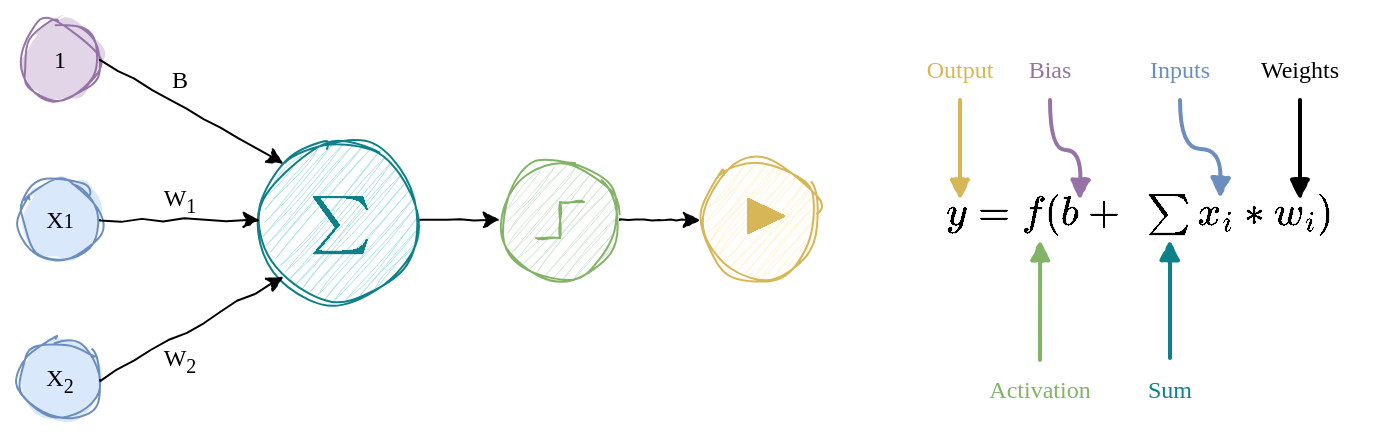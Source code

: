 <mxfile version="24.5.3" type="device" pages="11">
  <diagram name="Perceptron" id="r-9WZbuj8T47tdGgC2nj">
    <mxGraphModel dx="810" dy="469" grid="1" gridSize="10" guides="1" tooltips="1" connect="1" arrows="1" fold="1" page="1" pageScale="1" pageWidth="850" pageHeight="1100" math="1" shadow="0">
      <root>
        <mxCell id="0" />
        <mxCell id="1" parent="0" />
        <mxCell id="0ZhShGxm8KNflRpx0BDU-1" value="" style="rounded=0;whiteSpace=wrap;html=1;fillColor=default;strokeColor=none;sketch=1;curveFitting=1;jiggle=2;fontFamily=Pacifico;fontSource=https%3A%2F%2Ffonts.googleapis.com%2Fcss%3Ffamily%3DPacifico;" parent="1" vertex="1">
          <mxGeometry x="70" y="350" width="690" height="220" as="geometry" />
        </mxCell>
        <mxCell id="Z4WF1ogDrh1AhRm3Ekj2-1" value="1" style="ellipse;whiteSpace=wrap;html=1;aspect=fixed;fontFamily=Pacifico;fontSource=https%3A%2F%2Ffonts.googleapis.com%2Fcss%3Ffamily%3DPacifico;fillColor=#e1d5e7;strokeColor=#9673a6;sketch=1;curveFitting=1;jiggle=2;fillStyle=solid;" parent="1" vertex="1">
          <mxGeometry x="80" y="360" width="40" height="40" as="geometry" />
        </mxCell>
        <mxCell id="Bedv5G_fQv0irXpNr04c-1" value="X&lt;span style=&quot;font-size: 10px;&quot;&gt;1&lt;/span&gt;" style="ellipse;whiteSpace=wrap;html=1;aspect=fixed;fontFamily=Pacifico;fontSource=https%3A%2F%2Ffonts.googleapis.com%2Fcss%3Ffamily%3DPacifico;fillColor=#dae8fc;strokeColor=#6c8ebf;sketch=1;curveFitting=1;jiggle=2;fillStyle=solid;" parent="1" vertex="1">
          <mxGeometry x="80" y="440" width="40" height="40" as="geometry" />
        </mxCell>
        <mxCell id="Bedv5G_fQv0irXpNr04c-2" value="X&lt;sub&gt;2&lt;/sub&gt;" style="ellipse;whiteSpace=wrap;html=1;aspect=fixed;fontFamily=Pacifico;fontSource=https%3A%2F%2Ffonts.googleapis.com%2Fcss%3Ffamily%3DPacifico;fillColor=#dae8fc;strokeColor=#6c8ebf;sketch=1;curveFitting=1;jiggle=2;fillStyle=solid;" parent="1" vertex="1">
          <mxGeometry x="80" y="520" width="40" height="40" as="geometry" />
        </mxCell>
        <mxCell id="Bedv5G_fQv0irXpNr04c-12" value="" style="edgeStyle=orthogonalEdgeStyle;rounded=0;orthogonalLoop=1;jettySize=auto;html=1;fontFamily=Pacifico;fontSource=https%3A%2F%2Ffonts.googleapis.com%2Fcss%3Ffamily%3DPacifico;sketch=1;curveFitting=1;jiggle=2;sketchStyle=comic;" parent="1" source="Bedv5G_fQv0irXpNr04c-3" target="Bedv5G_fQv0irXpNr04c-4" edge="1">
          <mxGeometry relative="1" as="geometry" />
        </mxCell>
        <mxCell id="Bedv5G_fQv0irXpNr04c-3" value="&lt;font style=&quot;font-size: 28px;&quot;&gt;\( \sum \)&lt;/font&gt;" style="ellipse;whiteSpace=wrap;html=1;aspect=fixed;fillColor=#b0e3e6;strokeColor=#0E8088;fontFamily=Pacifico;fontSource=https%3A%2F%2Ffonts.googleapis.com%2Fcss%3Ffamily%3DPacifico;fontColor=#0E8088;sketch=1;curveFitting=1;jiggle=2;" parent="1" vertex="1">
          <mxGeometry x="200" y="420" width="80" height="80" as="geometry" />
        </mxCell>
        <mxCell id="Bedv5G_fQv0irXpNr04c-13" style="edgeStyle=orthogonalEdgeStyle;rounded=0;orthogonalLoop=1;jettySize=auto;html=1;exitX=1;exitY=0.5;exitDx=0;exitDy=0;exitPerimeter=0;fontFamily=Pacifico;fontSource=https%3A%2F%2Ffonts.googleapis.com%2Fcss%3Ffamily%3DPacifico;sketch=1;curveFitting=1;jiggle=2;sketchStyle=comic;" parent="1" source="Bedv5G_fQv0irXpNr04c-4" edge="1">
          <mxGeometry relative="1" as="geometry">
            <mxPoint x="420" y="460" as="targetPoint" />
          </mxGeometry>
        </mxCell>
        <mxCell id="Bedv5G_fQv0irXpNr04c-4" value="" style="pointerEvents=1;verticalLabelPosition=bottom;shadow=0;dashed=0;align=center;html=1;verticalAlign=top;shape=mxgraph.electrical.signal_sources.source;aspect=fixed;points=[[0.5,0,0],[1,0.5,0],[0.5,1,0],[0,0.5,0]];elSignalType=stepOn;fillColor=#d5e8d4;strokeColor=#82b366;fontFamily=Pacifico;fontSource=https%3A%2F%2Ffonts.googleapis.com%2Fcss%3Ffamily%3DPacifico;sketch=1;curveFitting=1;jiggle=2;fillStyle=auto;" parent="1" vertex="1">
          <mxGeometry x="320" y="430" width="60" height="60" as="geometry" />
        </mxCell>
        <mxCell id="Bedv5G_fQv0irXpNr04c-5" value="" style="endArrow=classic;html=1;rounded=0;exitX=1;exitY=0.5;exitDx=0;exitDy=0;entryX=0;entryY=0;entryDx=0;entryDy=0;fontFamily=Pacifico;fontSource=https%3A%2F%2Ffonts.googleapis.com%2Fcss%3Ffamily%3DPacifico;sketch=1;curveFitting=1;jiggle=2;endFill=1;sketchStyle=comic;" parent="1" source="Z4WF1ogDrh1AhRm3Ekj2-1" target="Bedv5G_fQv0irXpNr04c-3" edge="1">
          <mxGeometry width="50" height="50" relative="1" as="geometry">
            <mxPoint x="-10" y="490" as="sourcePoint" />
            <mxPoint x="40" y="440" as="targetPoint" />
          </mxGeometry>
        </mxCell>
        <mxCell id="Bedv5G_fQv0irXpNr04c-6" value="" style="endArrow=classic;html=1;rounded=0;exitX=1;exitY=0.5;exitDx=0;exitDy=0;entryX=0;entryY=0.5;entryDx=0;entryDy=0;fontFamily=Pacifico;fontSource=https%3A%2F%2Ffonts.googleapis.com%2Fcss%3Ffamily%3DPacifico;sketch=1;curveFitting=1;jiggle=2;sketchStyle=comic;" parent="1" source="Bedv5G_fQv0irXpNr04c-1" target="Bedv5G_fQv0irXpNr04c-3" edge="1">
          <mxGeometry width="50" height="50" relative="1" as="geometry">
            <mxPoint x="130" y="390" as="sourcePoint" />
            <mxPoint x="210" y="470" as="targetPoint" />
          </mxGeometry>
        </mxCell>
        <mxCell id="Bedv5G_fQv0irXpNr04c-7" value="" style="endArrow=classic;html=1;rounded=0;exitX=1;exitY=0.5;exitDx=0;exitDy=0;entryX=0;entryY=1;entryDx=0;entryDy=0;fontFamily=Pacifico;fontSource=https%3A%2F%2Ffonts.googleapis.com%2Fcss%3Ffamily%3DPacifico;sketch=1;curveFitting=1;jiggle=2;sketchStyle=comic;" parent="1" source="Bedv5G_fQv0irXpNr04c-2" target="Bedv5G_fQv0irXpNr04c-3" edge="1">
          <mxGeometry width="50" height="50" relative="1" as="geometry">
            <mxPoint x="130" y="470" as="sourcePoint" />
            <mxPoint x="210" y="470" as="targetPoint" />
          </mxGeometry>
        </mxCell>
        <mxCell id="Bedv5G_fQv0irXpNr04c-8" value="B" style="text;html=1;align=center;verticalAlign=middle;whiteSpace=wrap;rounded=0;fontFamily=Pacifico;fontSource=https%3A%2F%2Ffonts.googleapis.com%2Fcss%3Ffamily%3DPacifico;sketch=1;curveFitting=1;jiggle=2;" parent="1" vertex="1">
          <mxGeometry x="140" y="370" width="40" height="40" as="geometry" />
        </mxCell>
        <mxCell id="Bedv5G_fQv0irXpNr04c-10" value="W&lt;sub&gt;1&lt;/sub&gt;" style="text;html=1;align=center;verticalAlign=middle;whiteSpace=wrap;rounded=0;fontFamily=Pacifico;fontSource=https%3A%2F%2Ffonts.googleapis.com%2Fcss%3Ffamily%3DPacifico;sketch=1;curveFitting=1;jiggle=2;" parent="1" vertex="1">
          <mxGeometry x="140" y="430" width="40" height="40" as="geometry" />
        </mxCell>
        <mxCell id="Bedv5G_fQv0irXpNr04c-11" value="W&lt;sub&gt;2&lt;/sub&gt;" style="text;html=1;align=center;verticalAlign=middle;whiteSpace=wrap;rounded=0;fontFamily=Pacifico;fontSource=https%3A%2F%2Ffonts.googleapis.com%2Fcss%3Ffamily%3DPacifico;sketch=1;curveFitting=1;jiggle=2;" parent="1" vertex="1">
          <mxGeometry x="140" y="510" width="40" height="40" as="geometry" />
        </mxCell>
        <mxCell id="Bedv5G_fQv0irXpNr04c-14" value="" style="ellipse;whiteSpace=wrap;html=1;fontFamily=Pacifico;fontSource=https%3A%2F%2Ffonts.googleapis.com%2Fcss%3Ffamily%3DPacifico;fillColor=#fff2cc;strokeColor=#d6b656;sketch=1;curveFitting=1;jiggle=2;" parent="1" vertex="1">
          <mxGeometry x="420" y="430" width="60" height="60" as="geometry" />
        </mxCell>
        <mxCell id="gpbqa65LmEf_NwB6TyDZ-7" value="&lt;font data-font-src=&quot;https://fonts.googleapis.com/css?family=Lato&quot; style=&quot;font-size: 20px;&quot;&gt;\( y = f( b + ~\sum x_i * w_i ) \)&lt;/font&gt;" style="text;html=1;align=center;verticalAlign=middle;whiteSpace=wrap;rounded=0;sketch=1;curveFitting=1;jiggle=2;fontFamily=Pacifico;fontSource=https%3A%2F%2Ffonts.googleapis.com%2Fcss%3Ffamily%3DPacifico;" parent="1" vertex="1">
          <mxGeometry x="520" y="420" width="240" height="70" as="geometry" />
        </mxCell>
        <mxCell id="gpbqa65LmEf_NwB6TyDZ-9" style="edgeStyle=orthogonalEdgeStyle;rounded=0;orthogonalLoop=1;jettySize=auto;html=1;exitX=0.5;exitY=1;exitDx=0;exitDy=0;fillColor=#fff2cc;strokeColor=#D6B656;endArrow=block;endFill=1;strokeWidth=2;sketch=1;curveFitting=1;jiggle=2;fontFamily=Pacifico;fontSource=https%3A%2F%2Ffonts.googleapis.com%2Fcss%3Ffamily%3DPacifico;curved=1;sketchStyle=comic;" parent="1" source="gpbqa65LmEf_NwB6TyDZ-8" edge="1">
          <mxGeometry relative="1" as="geometry">
            <mxPoint x="550" y="450" as="targetPoint" />
          </mxGeometry>
        </mxCell>
        <mxCell id="gpbqa65LmEf_NwB6TyDZ-8" value="&lt;font color=&quot;#d6b656&quot;&gt;Output&lt;/font&gt;" style="text;html=1;align=center;verticalAlign=middle;whiteSpace=wrap;rounded=0;sketch=1;curveFitting=1;jiggle=2;fontFamily=Pacifico;fontSource=https%3A%2F%2Ffonts.googleapis.com%2Fcss%3Ffamily%3DPacifico;" parent="1" vertex="1">
          <mxGeometry x="520" y="370" width="60" height="30" as="geometry" />
        </mxCell>
        <mxCell id="gpbqa65LmEf_NwB6TyDZ-10" style="edgeStyle=orthogonalEdgeStyle;rounded=0;orthogonalLoop=1;jettySize=auto;html=1;exitX=0.5;exitY=0;exitDx=0;exitDy=0;fillColor=#d5e8d4;strokeColor=#82B366;endArrow=block;endFill=1;strokeWidth=2;sketch=1;curveFitting=1;jiggle=2;fontFamily=Pacifico;fontSource=https%3A%2F%2Ffonts.googleapis.com%2Fcss%3Ffamily%3DPacifico;curved=1;entryX=0.292;entryY=0.714;entryDx=0;entryDy=0;entryPerimeter=0;sketchStyle=comic;" parent="1" source="gpbqa65LmEf_NwB6TyDZ-11" target="gpbqa65LmEf_NwB6TyDZ-7" edge="1">
          <mxGeometry relative="1" as="geometry">
            <mxPoint x="580" y="480" as="targetPoint" />
          </mxGeometry>
        </mxCell>
        <mxCell id="gpbqa65LmEf_NwB6TyDZ-11" value="&lt;font color=&quot;#82b366&quot;&gt;Activation&lt;/font&gt;" style="text;html=1;align=center;verticalAlign=middle;whiteSpace=wrap;rounded=0;sketch=1;curveFitting=1;jiggle=2;fontFamily=Pacifico;fontSource=https%3A%2F%2Ffonts.googleapis.com%2Fcss%3Ffamily%3DPacifico;" parent="1" vertex="1">
          <mxGeometry x="560" y="530" width="60" height="30" as="geometry" />
        </mxCell>
        <mxCell id="gpbqa65LmEf_NwB6TyDZ-14" style="edgeStyle=orthogonalEdgeStyle;rounded=0;orthogonalLoop=1;jettySize=auto;html=1;exitX=0.5;exitY=0;exitDx=0;exitDy=0;fillColor=#b0e3e6;strokeColor=#0E8088;endArrow=block;endFill=1;strokeWidth=2;sketch=1;curveFitting=1;jiggle=2;fontFamily=Pacifico;fontSource=https%3A%2F%2Ffonts.googleapis.com%2Fcss%3Ffamily%3DPacifico;curved=1;sketchStyle=comic;" parent="1" edge="1">
          <mxGeometry relative="1" as="geometry">
            <mxPoint x="655" y="470" as="targetPoint" />
            <mxPoint x="655" y="529" as="sourcePoint" />
          </mxGeometry>
        </mxCell>
        <mxCell id="gpbqa65LmEf_NwB6TyDZ-15" value="&lt;font color=&quot;#0e8088&quot;&gt;Sum&lt;/font&gt;" style="text;html=1;align=center;verticalAlign=middle;whiteSpace=wrap;rounded=0;sketch=1;curveFitting=1;jiggle=2;fontFamily=Pacifico;fontSource=https%3A%2F%2Ffonts.googleapis.com%2Fcss%3Ffamily%3DPacifico;" parent="1" vertex="1">
          <mxGeometry x="625" y="529" width="60" height="31" as="geometry" />
        </mxCell>
        <mxCell id="gpbqa65LmEf_NwB6TyDZ-16" style="edgeStyle=orthogonalEdgeStyle;rounded=0;orthogonalLoop=1;jettySize=auto;html=1;exitX=0.5;exitY=1;exitDx=0;exitDy=0;fillColor=#dae8fc;strokeColor=#6C8EBF;endArrow=block;endFill=1;strokeWidth=2;sketch=1;curveFitting=1;jiggle=2;fontFamily=Pacifico;fontSource=https%3A%2F%2Ffonts.googleapis.com%2Fcss%3Ffamily%3DPacifico;curved=1;sketchStyle=comic;" parent="1" source="gpbqa65LmEf_NwB6TyDZ-17" edge="1">
          <mxGeometry relative="1" as="geometry">
            <mxPoint x="680" y="449" as="targetPoint" />
          </mxGeometry>
        </mxCell>
        <mxCell id="gpbqa65LmEf_NwB6TyDZ-17" value="&lt;font color=&quot;#6c8ebf&quot;&gt;Inputs&lt;/font&gt;" style="text;html=1;align=center;verticalAlign=middle;whiteSpace=wrap;rounded=0;sketch=1;curveFitting=1;jiggle=2;fontFamily=Pacifico;fontSource=https%3A%2F%2Ffonts.googleapis.com%2Fcss%3Ffamily%3DPacifico;" parent="1" vertex="1">
          <mxGeometry x="630" y="370" width="60" height="30" as="geometry" />
        </mxCell>
        <mxCell id="gpbqa65LmEf_NwB6TyDZ-18" style="edgeStyle=orthogonalEdgeStyle;rounded=0;orthogonalLoop=1;jettySize=auto;html=1;exitX=0.5;exitY=1;exitDx=0;exitDy=0;endArrow=block;endFill=1;strokeWidth=2;fontColor=default;sketch=1;curveFitting=1;jiggle=2;fontFamily=Pacifico;fontSource=https%3A%2F%2Ffonts.googleapis.com%2Fcss%3Ffamily%3DPacifico;curved=1;sketchStyle=comic;" parent="1" source="gpbqa65LmEf_NwB6TyDZ-19" edge="1">
          <mxGeometry relative="1" as="geometry">
            <mxPoint x="720" y="450" as="targetPoint" />
          </mxGeometry>
        </mxCell>
        <mxCell id="gpbqa65LmEf_NwB6TyDZ-19" value="&lt;font&gt;Weights&lt;/font&gt;" style="text;html=1;align=center;verticalAlign=middle;whiteSpace=wrap;rounded=0;fontColor=default;sketch=1;curveFitting=1;jiggle=2;fontFamily=Pacifico;fontSource=https%3A%2F%2Ffonts.googleapis.com%2Fcss%3Ffamily%3DPacifico;" parent="1" vertex="1">
          <mxGeometry x="690" y="370" width="60" height="30" as="geometry" />
        </mxCell>
        <mxCell id="gpbqa65LmEf_NwB6TyDZ-21" style="edgeStyle=orthogonalEdgeStyle;rounded=0;orthogonalLoop=1;jettySize=auto;html=1;exitX=0.5;exitY=1;exitDx=0;exitDy=0;fillColor=#e1d5e7;strokeColor=#9673A6;endArrow=block;endFill=1;strokeWidth=2;sketch=1;curveFitting=1;jiggle=2;fontFamily=Pacifico;fontSource=https%3A%2F%2Ffonts.googleapis.com%2Fcss%3Ffamily%3DPacifico;curved=1;sketchStyle=comic;" parent="1" source="gpbqa65LmEf_NwB6TyDZ-22" edge="1">
          <mxGeometry relative="1" as="geometry">
            <mxPoint x="610" y="450" as="targetPoint" />
            <mxPoint x="600" y="400" as="sourcePoint" />
          </mxGeometry>
        </mxCell>
        <mxCell id="gpbqa65LmEf_NwB6TyDZ-22" value="&lt;font color=&quot;#9673a6&quot;&gt;Bias&lt;/font&gt;" style="text;html=1;align=center;verticalAlign=middle;whiteSpace=wrap;rounded=0;sketch=1;curveFitting=1;jiggle=2;fontFamily=Pacifico;fontSource=https%3A%2F%2Ffonts.googleapis.com%2Fcss%3Ffamily%3DPacifico;" parent="1" vertex="1">
          <mxGeometry x="565" y="370" width="60" height="30" as="geometry" />
        </mxCell>
        <mxCell id="aJA0vTqC9jPphdGELo1B-1" value="&lt;font color=&quot;#d6b656&quot; style=&quot;font-size: 30px;&quot;&gt;\( \blacktriangleright \)&lt;/font&gt;" style="text;html=1;align=center;verticalAlign=middle;whiteSpace=wrap;rounded=0;sketch=1;curveFitting=1;jiggle=2;fontFamily=Pacifico;fontSource=https%3A%2F%2Ffonts.googleapis.com%2Fcss%3Ffamily%3DPacifico;" parent="1" vertex="1">
          <mxGeometry x="423" y="425" width="60" height="60" as="geometry" />
        </mxCell>
      </root>
    </mxGraphModel>
  </diagram>
  <diagram id="P0U-4ltk_OcFbyXc1ABD" name="Perceptron-Classification">
    <mxGraphModel dx="978" dy="566" grid="1" gridSize="10" guides="1" tooltips="1" connect="1" arrows="1" fold="1" page="1" pageScale="1" pageWidth="1600" pageHeight="900" math="1" shadow="0">
      <root>
        <mxCell id="0" />
        <mxCell id="1" parent="0" />
        <mxCell id="q0yfEc7icS6pZ2Vj4hun-3" value="" style="rounded=0;whiteSpace=wrap;html=1;strokeColor=none;" parent="1" vertex="1">
          <mxGeometry x="480" y="362.5" width="760" height="467.5" as="geometry" />
        </mxCell>
        <mxCell id="K_gdmQ5hcvOzqRtK0Huo-90" value="" style="rounded=1;whiteSpace=wrap;html=1;fillColor=#d5e8d4;strokeColor=#82B366;sketch=1;curveFitting=1;jiggle=2;" parent="1" vertex="1">
          <mxGeometry x="650" y="422.5" width="570" height="40" as="geometry" />
        </mxCell>
        <mxCell id="K_gdmQ5hcvOzqRtK0Huo-88" value="" style="rounded=1;whiteSpace=wrap;html=1;fillColor=#dae8fc;strokeColor=#6C8EBF;sketch=1;curveFitting=1;jiggle=2;" parent="1" vertex="1">
          <mxGeometry x="650" y="382.5" width="570" height="40" as="geometry" />
        </mxCell>
        <mxCell id="sPT5WgwG4C9jhalxT_IC-1" value="&lt;font style=&quot;font-size: 24px;&quot;&gt;\( Output = \begin{cases} 1 &amp;amp; \text{if} ~ y = f( b + ~\sum x_i * w_i ) &amp;gt; 0 \\ 0 &amp;amp; \text{otherwise} \end{cases} \)&lt;/font&gt;" style="text;html=1;align=center;verticalAlign=middle;whiteSpace=wrap;rounded=0;sketch=1;curveFitting=1;jiggle=2;fontFamily=Lato;fontSource=https%3A%2F%2Ffonts.googleapis.com%2Fcss%3Ffamily%3DLato;" parent="1" vertex="1">
          <mxGeometry x="490" y="362.5" width="560" height="120" as="geometry" />
        </mxCell>
        <mxCell id="K_gdmQ5hcvOzqRtK0Huo-1" value="" style="endArrow=block;html=1;rounded=0;sketch=1;curveFitting=1;jiggle=2;sketchStyle=comic;endSize=15;endFill=1;strokeWidth=2;" parent="1" edge="1">
          <mxGeometry width="50" height="50" relative="1" as="geometry">
            <mxPoint x="520" y="800" as="sourcePoint" />
            <mxPoint x="520" y="480" as="targetPoint" />
          </mxGeometry>
        </mxCell>
        <mxCell id="K_gdmQ5hcvOzqRtK0Huo-2" value="" style="endArrow=block;html=1;rounded=0;sketch=1;curveFitting=1;jiggle=2;sketchStyle=comic;endSize=16;endFill=1;strokeWidth=2;" parent="1" edge="1">
          <mxGeometry width="50" height="50" relative="1" as="geometry">
            <mxPoint x="520" y="800" as="sourcePoint" />
            <mxPoint x="840" y="800" as="targetPoint" />
          </mxGeometry>
        </mxCell>
        <mxCell id="K_gdmQ5hcvOzqRtK0Huo-3" value="" style="endArrow=none;html=1;rounded=0;fillColor=#f8cecc;strokeColor=#b85450;sketch=1;curveFitting=1;jiggle=2;sketchStyle=comic;strokeWidth=5;" parent="1" edge="1">
          <mxGeometry width="50" height="50" relative="1" as="geometry">
            <mxPoint x="580" y="500" as="sourcePoint" />
            <mxPoint x="800" y="780" as="targetPoint" />
          </mxGeometry>
        </mxCell>
        <mxCell id="K_gdmQ5hcvOzqRtK0Huo-4" value="" style="ellipse;whiteSpace=wrap;html=1;aspect=fixed;fillColor=#dae8fc;strokeColor=#6c8ebf;fillStyle=solid;sketch=1;curveFitting=1;jiggle=2;sketchStyle=comic;" parent="1" vertex="1">
          <mxGeometry x="700" y="530" width="10" height="10" as="geometry" />
        </mxCell>
        <mxCell id="K_gdmQ5hcvOzqRtK0Huo-5" value="" style="ellipse;whiteSpace=wrap;html=1;aspect=fixed;fillColor=#dae8fc;strokeColor=#6c8ebf;fillStyle=solid;sketch=1;curveFitting=1;jiggle=2;sketchStyle=comic;" parent="1" vertex="1">
          <mxGeometry x="710" y="570" width="10" height="10" as="geometry" />
        </mxCell>
        <mxCell id="K_gdmQ5hcvOzqRtK0Huo-6" value="" style="ellipse;whiteSpace=wrap;html=1;aspect=fixed;fillColor=#dae8fc;strokeColor=#6c8ebf;fillStyle=solid;sketch=1;curveFitting=1;jiggle=2;sketchStyle=comic;" parent="1" vertex="1">
          <mxGeometry x="750" y="600" width="10" height="10" as="geometry" />
        </mxCell>
        <mxCell id="K_gdmQ5hcvOzqRtK0Huo-7" value="" style="ellipse;whiteSpace=wrap;html=1;aspect=fixed;fillColor=#dae8fc;strokeColor=#6c8ebf;fillStyle=solid;sketch=1;curveFitting=1;jiggle=2;sketchStyle=comic;" parent="1" vertex="1">
          <mxGeometry x="740" y="550" width="10" height="10" as="geometry" />
        </mxCell>
        <mxCell id="K_gdmQ5hcvOzqRtK0Huo-8" value="" style="ellipse;whiteSpace=wrap;html=1;aspect=fixed;fillColor=#dae8fc;strokeColor=#6c8ebf;fillStyle=solid;sketch=1;curveFitting=1;jiggle=2;sketchStyle=comic;" parent="1" vertex="1">
          <mxGeometry x="780" y="570" width="10" height="10" as="geometry" />
        </mxCell>
        <mxCell id="K_gdmQ5hcvOzqRtK0Huo-19" value="" style="ellipse;whiteSpace=wrap;html=1;aspect=fixed;fillColor=#dae8fc;strokeColor=#6c8ebf;fillStyle=solid;sketch=1;curveFitting=1;jiggle=2;sketchStyle=comic;" parent="1" vertex="1">
          <mxGeometry x="710" y="550" width="10" height="10" as="geometry" />
        </mxCell>
        <mxCell id="K_gdmQ5hcvOzqRtK0Huo-20" value="" style="ellipse;whiteSpace=wrap;html=1;aspect=fixed;fillColor=#dae8fc;strokeColor=#6c8ebf;fillStyle=solid;sketch=1;curveFitting=1;jiggle=2;sketchStyle=comic;" parent="1" vertex="1">
          <mxGeometry x="720" y="590" width="10" height="10" as="geometry" />
        </mxCell>
        <mxCell id="K_gdmQ5hcvOzqRtK0Huo-21" value="" style="ellipse;whiteSpace=wrap;html=1;aspect=fixed;fillColor=#dae8fc;strokeColor=#6c8ebf;fillStyle=solid;sketch=1;curveFitting=1;jiggle=2;sketchStyle=comic;" parent="1" vertex="1">
          <mxGeometry x="760" y="620" width="10" height="10" as="geometry" />
        </mxCell>
        <mxCell id="K_gdmQ5hcvOzqRtK0Huo-22" value="" style="ellipse;whiteSpace=wrap;html=1;aspect=fixed;fillColor=#dae8fc;strokeColor=#6c8ebf;fillStyle=solid;sketch=1;curveFitting=1;jiggle=2;sketchStyle=comic;" parent="1" vertex="1">
          <mxGeometry x="750" y="570" width="10" height="10" as="geometry" />
        </mxCell>
        <mxCell id="K_gdmQ5hcvOzqRtK0Huo-23" value="" style="ellipse;whiteSpace=wrap;html=1;aspect=fixed;fillColor=#dae8fc;strokeColor=#6c8ebf;fillStyle=solid;sketch=1;curveFitting=1;jiggle=2;sketchStyle=comic;" parent="1" vertex="1">
          <mxGeometry x="790" y="590" width="10" height="10" as="geometry" />
        </mxCell>
        <mxCell id="K_gdmQ5hcvOzqRtK0Huo-24" value="" style="ellipse;whiteSpace=wrap;html=1;aspect=fixed;fillColor=#dae8fc;strokeColor=#6c8ebf;fillStyle=solid;sketch=1;curveFitting=1;jiggle=2;sketchStyle=comic;" parent="1" vertex="1">
          <mxGeometry x="675" y="500" width="10" height="10" as="geometry" />
        </mxCell>
        <mxCell id="K_gdmQ5hcvOzqRtK0Huo-25" value="" style="ellipse;whiteSpace=wrap;html=1;aspect=fixed;fillColor=#dae8fc;strokeColor=#6c8ebf;fillStyle=solid;sketch=1;curveFitting=1;jiggle=2;sketchStyle=comic;" parent="1" vertex="1">
          <mxGeometry x="685" y="540" width="10" height="10" as="geometry" />
        </mxCell>
        <mxCell id="K_gdmQ5hcvOzqRtK0Huo-26" value="" style="ellipse;whiteSpace=wrap;html=1;aspect=fixed;fillColor=#dae8fc;strokeColor=#6c8ebf;fillStyle=solid;sketch=1;curveFitting=1;jiggle=2;sketchStyle=comic;" parent="1" vertex="1">
          <mxGeometry x="725" y="570" width="10" height="10" as="geometry" />
        </mxCell>
        <mxCell id="K_gdmQ5hcvOzqRtK0Huo-27" value="" style="ellipse;whiteSpace=wrap;html=1;aspect=fixed;fillColor=#dae8fc;strokeColor=#6c8ebf;fillStyle=solid;sketch=1;curveFitting=1;jiggle=2;sketchStyle=comic;" parent="1" vertex="1">
          <mxGeometry x="715" y="520" width="10" height="10" as="geometry" />
        </mxCell>
        <mxCell id="K_gdmQ5hcvOzqRtK0Huo-28" value="" style="ellipse;whiteSpace=wrap;html=1;aspect=fixed;fillColor=#dae8fc;strokeColor=#6c8ebf;fillStyle=solid;sketch=1;curveFitting=1;jiggle=2;sketchStyle=comic;" parent="1" vertex="1">
          <mxGeometry x="755" y="540" width="10" height="10" as="geometry" />
        </mxCell>
        <mxCell id="K_gdmQ5hcvOzqRtK0Huo-29" value="" style="ellipse;whiteSpace=wrap;html=1;aspect=fixed;fillColor=#dae8fc;strokeColor=#6c8ebf;fillStyle=solid;sketch=1;curveFitting=1;jiggle=2;sketchStyle=comic;" parent="1" vertex="1">
          <mxGeometry x="640" y="500" width="10" height="10" as="geometry" />
        </mxCell>
        <mxCell id="K_gdmQ5hcvOzqRtK0Huo-30" value="" style="ellipse;whiteSpace=wrap;html=1;aspect=fixed;fillColor=#dae8fc;strokeColor=#6c8ebf;fillStyle=solid;sketch=1;curveFitting=1;jiggle=2;sketchStyle=comic;" parent="1" vertex="1">
          <mxGeometry x="650" y="540" width="10" height="10" as="geometry" />
        </mxCell>
        <mxCell id="K_gdmQ5hcvOzqRtK0Huo-31" value="" style="ellipse;whiteSpace=wrap;html=1;aspect=fixed;fillColor=#dae8fc;strokeColor=#6c8ebf;fillStyle=solid;sketch=1;curveFitting=1;jiggle=2;sketchStyle=comic;" parent="1" vertex="1">
          <mxGeometry x="690" y="570" width="10" height="10" as="geometry" />
        </mxCell>
        <mxCell id="K_gdmQ5hcvOzqRtK0Huo-32" value="" style="ellipse;whiteSpace=wrap;html=1;aspect=fixed;fillColor=#dae8fc;strokeColor=#6c8ebf;fillStyle=solid;sketch=1;curveFitting=1;jiggle=2;sketchStyle=comic;" parent="1" vertex="1">
          <mxGeometry x="680" y="520" width="10" height="10" as="geometry" />
        </mxCell>
        <mxCell id="K_gdmQ5hcvOzqRtK0Huo-33" value="" style="ellipse;whiteSpace=wrap;html=1;aspect=fixed;fillColor=#dae8fc;strokeColor=#6c8ebf;fillStyle=solid;sketch=1;curveFitting=1;jiggle=2;sketchStyle=comic;" parent="1" vertex="1">
          <mxGeometry x="720" y="540" width="10" height="10" as="geometry" />
        </mxCell>
        <mxCell id="K_gdmQ5hcvOzqRtK0Huo-39" value="" style="ellipse;whiteSpace=wrap;html=1;aspect=fixed;fillColor=#dae8fc;strokeColor=#6c8ebf;fillStyle=solid;sketch=1;curveFitting=1;jiggle=2;sketchStyle=comic;" parent="1" vertex="1">
          <mxGeometry x="700" y="590" width="10" height="10" as="geometry" />
        </mxCell>
        <mxCell id="K_gdmQ5hcvOzqRtK0Huo-40" value="" style="ellipse;whiteSpace=wrap;html=1;aspect=fixed;fillColor=#dae8fc;strokeColor=#6c8ebf;fillStyle=solid;sketch=1;curveFitting=1;jiggle=2;sketchStyle=comic;" parent="1" vertex="1">
          <mxGeometry x="710" y="630" width="10" height="10" as="geometry" />
        </mxCell>
        <mxCell id="K_gdmQ5hcvOzqRtK0Huo-41" value="" style="ellipse;whiteSpace=wrap;html=1;aspect=fixed;fillColor=#dae8fc;strokeColor=#6c8ebf;fillStyle=solid;sketch=1;curveFitting=1;jiggle=2;sketchStyle=comic;" parent="1" vertex="1">
          <mxGeometry x="750" y="660" width="10" height="10" as="geometry" />
        </mxCell>
        <mxCell id="K_gdmQ5hcvOzqRtK0Huo-42" value="" style="ellipse;whiteSpace=wrap;html=1;aspect=fixed;fillColor=#dae8fc;strokeColor=#6c8ebf;fillStyle=solid;sketch=1;curveFitting=1;jiggle=2;sketchStyle=comic;" parent="1" vertex="1">
          <mxGeometry x="740" y="610" width="10" height="10" as="geometry" />
        </mxCell>
        <mxCell id="K_gdmQ5hcvOzqRtK0Huo-43" value="" style="ellipse;whiteSpace=wrap;html=1;aspect=fixed;fillColor=#dae8fc;strokeColor=#6c8ebf;fillStyle=solid;sketch=1;curveFitting=1;jiggle=2;sketchStyle=comic;" parent="1" vertex="1">
          <mxGeometry x="780" y="630" width="10" height="10" as="geometry" />
        </mxCell>
        <mxCell id="K_gdmQ5hcvOzqRtK0Huo-44" value="" style="ellipse;whiteSpace=wrap;html=1;aspect=fixed;fillColor=#dae8fc;strokeColor=#6c8ebf;fillStyle=solid;sketch=1;curveFitting=1;jiggle=2;sketchStyle=comic;" parent="1" vertex="1">
          <mxGeometry x="740" y="585" width="10" height="10" as="geometry" />
        </mxCell>
        <mxCell id="K_gdmQ5hcvOzqRtK0Huo-45" value="" style="ellipse;whiteSpace=wrap;html=1;aspect=fixed;fillColor=#dae8fc;strokeColor=#6c8ebf;fillStyle=solid;sketch=1;curveFitting=1;jiggle=2;sketchStyle=comic;" parent="1" vertex="1">
          <mxGeometry x="740" y="630" width="10" height="10" as="geometry" />
        </mxCell>
        <mxCell id="K_gdmQ5hcvOzqRtK0Huo-46" value="" style="ellipse;whiteSpace=wrap;html=1;aspect=fixed;fillColor=#dae8fc;strokeColor=#6c8ebf;fillStyle=solid;sketch=1;curveFitting=1;jiggle=2;sketchStyle=comic;" parent="1" vertex="1">
          <mxGeometry x="790" y="655" width="10" height="10" as="geometry" />
        </mxCell>
        <mxCell id="K_gdmQ5hcvOzqRtK0Huo-47" value="" style="ellipse;whiteSpace=wrap;html=1;aspect=fixed;fillColor=#dae8fc;strokeColor=#6c8ebf;fillStyle=solid;sketch=1;curveFitting=1;jiggle=2;sketchStyle=comic;" parent="1" vertex="1">
          <mxGeometry x="780" y="605" width="10" height="10" as="geometry" />
        </mxCell>
        <mxCell id="K_gdmQ5hcvOzqRtK0Huo-48" value="" style="ellipse;whiteSpace=wrap;html=1;aspect=fixed;fillColor=#dae8fc;strokeColor=#6c8ebf;fillStyle=solid;sketch=1;curveFitting=1;jiggle=2;sketchStyle=comic;" parent="1" vertex="1">
          <mxGeometry x="820" y="625" width="10" height="10" as="geometry" />
        </mxCell>
        <mxCell id="K_gdmQ5hcvOzqRtK0Huo-49" value="" style="ellipse;whiteSpace=wrap;html=1;aspect=fixed;fillColor=#dae8fc;strokeColor=#6c8ebf;fillStyle=solid;sketch=1;curveFitting=1;jiggle=2;sketchStyle=comic;" parent="1" vertex="1">
          <mxGeometry x="760" y="640" width="10" height="10" as="geometry" />
        </mxCell>
        <mxCell id="K_gdmQ5hcvOzqRtK0Huo-50" value="" style="ellipse;whiteSpace=wrap;html=1;aspect=fixed;fillColor=#dae8fc;strokeColor=#6c8ebf;fillStyle=solid;sketch=1;curveFitting=1;jiggle=2;sketchStyle=comic;" parent="1" vertex="1">
          <mxGeometry x="770" y="680" width="10" height="10" as="geometry" />
        </mxCell>
        <mxCell id="K_gdmQ5hcvOzqRtK0Huo-51" value="" style="ellipse;whiteSpace=wrap;html=1;aspect=fixed;fillColor=#dae8fc;strokeColor=#6c8ebf;fillStyle=solid;sketch=1;curveFitting=1;jiggle=2;sketchStyle=comic;" parent="1" vertex="1">
          <mxGeometry x="810" y="710" width="10" height="10" as="geometry" />
        </mxCell>
        <mxCell id="K_gdmQ5hcvOzqRtK0Huo-52" value="" style="ellipse;whiteSpace=wrap;html=1;aspect=fixed;fillColor=#dae8fc;strokeColor=#6c8ebf;fillStyle=solid;sketch=1;curveFitting=1;jiggle=2;sketchStyle=comic;" parent="1" vertex="1">
          <mxGeometry x="820" y="660" width="10" height="10" as="geometry" />
        </mxCell>
        <mxCell id="K_gdmQ5hcvOzqRtK0Huo-53" value="" style="ellipse;whiteSpace=wrap;html=1;aspect=fixed;fillColor=#dae8fc;strokeColor=#6c8ebf;fillStyle=solid;sketch=1;curveFitting=1;jiggle=2;sketchStyle=comic;" parent="1" vertex="1">
          <mxGeometry x="840" y="680" width="10" height="10" as="geometry" />
        </mxCell>
        <mxCell id="K_gdmQ5hcvOzqRtK0Huo-54" value="" style="verticalLabelPosition=bottom;verticalAlign=top;html=1;shape=mxgraph.basic.x;aspect=fixed;fillColor=#d5e8d4;strokeColor=#82b366;sketch=1;curveFitting=1;jiggle=2;fillStyle=solid;" parent="1" vertex="1">
          <mxGeometry x="550" y="560" width="10" height="10" as="geometry" />
        </mxCell>
        <mxCell id="K_gdmQ5hcvOzqRtK0Huo-55" value="" style="verticalLabelPosition=bottom;verticalAlign=top;html=1;shape=mxgraph.basic.x;aspect=fixed;fillColor=#d5e8d4;strokeColor=#82b366;sketch=1;curveFitting=1;jiggle=2;fillStyle=solid;" parent="1" vertex="1">
          <mxGeometry x="570" y="540" width="10" height="10" as="geometry" />
        </mxCell>
        <mxCell id="K_gdmQ5hcvOzqRtK0Huo-58" value="" style="verticalLabelPosition=bottom;verticalAlign=top;html=1;shape=mxgraph.basic.x;aspect=fixed;fillColor=#d5e8d4;strokeColor=#82b366;sketch=1;curveFitting=1;jiggle=2;fillStyle=solid;" parent="1" vertex="1">
          <mxGeometry x="600" y="560" width="10" height="10" as="geometry" />
        </mxCell>
        <mxCell id="K_gdmQ5hcvOzqRtK0Huo-59" value="" style="verticalLabelPosition=bottom;verticalAlign=top;html=1;shape=mxgraph.basic.x;aspect=fixed;fillColor=#d5e8d4;strokeColor=#82b366;sketch=1;curveFitting=1;jiggle=2;fillStyle=solid;" parent="1" vertex="1">
          <mxGeometry x="580" y="575" width="10" height="10" as="geometry" />
        </mxCell>
        <mxCell id="K_gdmQ5hcvOzqRtK0Huo-60" value="" style="verticalLabelPosition=bottom;verticalAlign=top;html=1;shape=mxgraph.basic.x;aspect=fixed;fillColor=#d5e8d4;strokeColor=#82b366;sketch=1;curveFitting=1;jiggle=2;fillStyle=solid;" parent="1" vertex="1">
          <mxGeometry x="560" y="590" width="10" height="10" as="geometry" />
        </mxCell>
        <mxCell id="K_gdmQ5hcvOzqRtK0Huo-61" value="" style="verticalLabelPosition=bottom;verticalAlign=top;html=1;shape=mxgraph.basic.x;aspect=fixed;fillColor=#d5e8d4;strokeColor=#82b366;sketch=1;curveFitting=1;jiggle=2;fillStyle=solid;" parent="1" vertex="1">
          <mxGeometry x="590" y="600" width="10" height="10" as="geometry" />
        </mxCell>
        <mxCell id="K_gdmQ5hcvOzqRtK0Huo-62" value="" style="verticalLabelPosition=bottom;verticalAlign=top;html=1;shape=mxgraph.basic.x;aspect=fixed;fillColor=#d5e8d4;strokeColor=#82b366;sketch=1;curveFitting=1;jiggle=2;fillStyle=solid;" parent="1" vertex="1">
          <mxGeometry x="610" y="580" width="10" height="10" as="geometry" />
        </mxCell>
        <mxCell id="K_gdmQ5hcvOzqRtK0Huo-63" value="" style="verticalLabelPosition=bottom;verticalAlign=top;html=1;shape=mxgraph.basic.x;aspect=fixed;fillColor=#d5e8d4;strokeColor=#82b366;" parent="1" vertex="1">
          <mxGeometry x="640" y="600" width="10" height="10" as="geometry" />
        </mxCell>
        <mxCell id="K_gdmQ5hcvOzqRtK0Huo-64" value="" style="verticalLabelPosition=bottom;verticalAlign=top;html=1;shape=mxgraph.basic.x;aspect=fixed;fillColor=#d5e8d4;strokeColor=#82b366;sketch=1;curveFitting=1;jiggle=2;fillStyle=solid;" parent="1" vertex="1">
          <mxGeometry x="620" y="615" width="10" height="10" as="geometry" />
        </mxCell>
        <mxCell id="K_gdmQ5hcvOzqRtK0Huo-65" value="" style="verticalLabelPosition=bottom;verticalAlign=top;html=1;shape=mxgraph.basic.x;aspect=fixed;fillColor=#d5e8d4;strokeColor=#82b366;sketch=1;curveFitting=1;jiggle=2;fillStyle=solid;" parent="1" vertex="1">
          <mxGeometry x="600" y="630" width="10" height="10" as="geometry" />
        </mxCell>
        <mxCell id="K_gdmQ5hcvOzqRtK0Huo-66" value="" style="verticalLabelPosition=bottom;verticalAlign=top;html=1;shape=mxgraph.basic.x;aspect=fixed;fillColor=#d5e8d4;strokeColor=#82b366;sketch=1;curveFitting=1;jiggle=2;fillStyle=solid;" parent="1" vertex="1">
          <mxGeometry x="635" y="650" width="10" height="10" as="geometry" />
        </mxCell>
        <mxCell id="K_gdmQ5hcvOzqRtK0Huo-67" value="" style="verticalLabelPosition=bottom;verticalAlign=top;html=1;shape=mxgraph.basic.x;aspect=fixed;fillColor=#d5e8d4;strokeColor=#82b366;sketch=1;curveFitting=1;jiggle=2;fillStyle=solid;" parent="1" vertex="1">
          <mxGeometry x="655" y="630" width="10" height="10" as="geometry" />
        </mxCell>
        <mxCell id="K_gdmQ5hcvOzqRtK0Huo-68" value="" style="verticalLabelPosition=bottom;verticalAlign=top;html=1;shape=mxgraph.basic.x;aspect=fixed;fillColor=#d5e8d4;strokeColor=#82b366;sketch=1;curveFitting=1;jiggle=2;fillStyle=solid;" parent="1" vertex="1">
          <mxGeometry x="685" y="650" width="10" height="10" as="geometry" />
        </mxCell>
        <mxCell id="K_gdmQ5hcvOzqRtK0Huo-69" value="" style="verticalLabelPosition=bottom;verticalAlign=top;html=1;shape=mxgraph.basic.x;aspect=fixed;fillColor=#d5e8d4;strokeColor=#82b366;sketch=1;curveFitting=1;jiggle=2;fillStyle=solid;" parent="1" vertex="1">
          <mxGeometry x="665" y="665" width="10" height="10" as="geometry" />
        </mxCell>
        <mxCell id="K_gdmQ5hcvOzqRtK0Huo-70" value="" style="verticalLabelPosition=bottom;verticalAlign=top;html=1;shape=mxgraph.basic.x;aspect=fixed;fillColor=#d5e8d4;strokeColor=#82b366;sketch=1;curveFitting=1;jiggle=2;fillStyle=solid;" parent="1" vertex="1">
          <mxGeometry x="645" y="680" width="10" height="10" as="geometry" />
        </mxCell>
        <mxCell id="K_gdmQ5hcvOzqRtK0Huo-71" value="" style="verticalLabelPosition=bottom;verticalAlign=top;html=1;shape=mxgraph.basic.x;aspect=fixed;fillColor=#d5e8d4;strokeColor=#82b366;sketch=1;curveFitting=1;jiggle=2;fillStyle=solid;" parent="1" vertex="1">
          <mxGeometry x="655" y="710" width="10" height="10" as="geometry" />
        </mxCell>
        <mxCell id="K_gdmQ5hcvOzqRtK0Huo-72" value="" style="verticalLabelPosition=bottom;verticalAlign=top;html=1;shape=mxgraph.basic.x;aspect=fixed;fillColor=#d5e8d4;strokeColor=#82b366;sketch=1;curveFitting=1;jiggle=2;fillStyle=solid;" parent="1" vertex="1">
          <mxGeometry x="675" y="690" width="10" height="10" as="geometry" />
        </mxCell>
        <mxCell id="K_gdmQ5hcvOzqRtK0Huo-73" value="" style="verticalLabelPosition=bottom;verticalAlign=top;html=1;shape=mxgraph.basic.x;aspect=fixed;fillColor=#d5e8d4;strokeColor=#82b366;sketch=1;curveFitting=1;jiggle=2;fillStyle=solid;" parent="1" vertex="1">
          <mxGeometry x="705" y="710" width="10" height="10" as="geometry" />
        </mxCell>
        <mxCell id="K_gdmQ5hcvOzqRtK0Huo-74" value="" style="verticalLabelPosition=bottom;verticalAlign=top;html=1;shape=mxgraph.basic.x;aspect=fixed;fillColor=#d5e8d4;strokeColor=#82b366;sketch=1;curveFitting=1;jiggle=2;fillStyle=solid;" parent="1" vertex="1">
          <mxGeometry x="685" y="725" width="10" height="10" as="geometry" />
        </mxCell>
        <mxCell id="K_gdmQ5hcvOzqRtK0Huo-75" value="" style="verticalLabelPosition=bottom;verticalAlign=top;html=1;shape=mxgraph.basic.x;aspect=fixed;fillColor=#d5e8d4;strokeColor=#82b366;sketch=1;curveFitting=1;jiggle=2;fillStyle=solid;" parent="1" vertex="1">
          <mxGeometry x="665" y="740" width="10" height="10" as="geometry" />
        </mxCell>
        <mxCell id="K_gdmQ5hcvOzqRtK0Huo-76" value="" style="verticalLabelPosition=bottom;verticalAlign=top;html=1;shape=mxgraph.basic.x;aspect=fixed;fillColor=#d5e8d4;strokeColor=#82b366;sketch=1;curveFitting=1;jiggle=2;fillStyle=solid;" parent="1" vertex="1">
          <mxGeometry x="555" y="655" width="10" height="10" as="geometry" />
        </mxCell>
        <mxCell id="K_gdmQ5hcvOzqRtK0Huo-77" value="" style="verticalLabelPosition=bottom;verticalAlign=top;html=1;shape=mxgraph.basic.x;aspect=fixed;fillColor=#d5e8d4;strokeColor=#82b366;sketch=1;curveFitting=1;jiggle=2;fillStyle=solid;" parent="1" vertex="1">
          <mxGeometry x="575" y="635" width="10" height="10" as="geometry" />
        </mxCell>
        <mxCell id="K_gdmQ5hcvOzqRtK0Huo-78" value="" style="verticalLabelPosition=bottom;verticalAlign=top;html=1;shape=mxgraph.basic.x;aspect=fixed;fillColor=#d5e8d4;strokeColor=#82b366;sketch=1;curveFitting=1;jiggle=2;fillStyle=solid;" parent="1" vertex="1">
          <mxGeometry x="605" y="655" width="10" height="10" as="geometry" />
        </mxCell>
        <mxCell id="K_gdmQ5hcvOzqRtK0Huo-79" value="" style="verticalLabelPosition=bottom;verticalAlign=top;html=1;shape=mxgraph.basic.x;aspect=fixed;fillColor=#d5e8d4;strokeColor=#82b366;sketch=1;curveFitting=1;jiggle=2;fillStyle=solid;" parent="1" vertex="1">
          <mxGeometry x="585" y="670" width="10" height="10" as="geometry" />
        </mxCell>
        <mxCell id="K_gdmQ5hcvOzqRtK0Huo-80" value="" style="verticalLabelPosition=bottom;verticalAlign=top;html=1;shape=mxgraph.basic.x;aspect=fixed;fillColor=#d5e8d4;strokeColor=#82b366;sketch=1;curveFitting=1;jiggle=2;fillStyle=solid;" parent="1" vertex="1">
          <mxGeometry x="565" y="685" width="10" height="10" as="geometry" />
        </mxCell>
        <mxCell id="K_gdmQ5hcvOzqRtK0Huo-81" value="" style="verticalLabelPosition=bottom;verticalAlign=top;html=1;shape=mxgraph.basic.x;aspect=fixed;fillColor=#d5e8d4;strokeColor=#82b366;sketch=1;curveFitting=1;jiggle=2;fillStyle=solid;" parent="1" vertex="1">
          <mxGeometry x="595" y="700" width="10" height="10" as="geometry" />
        </mxCell>
        <mxCell id="K_gdmQ5hcvOzqRtK0Huo-82" value="" style="verticalLabelPosition=bottom;verticalAlign=top;html=1;shape=mxgraph.basic.x;aspect=fixed;fillColor=#d5e8d4;strokeColor=#82b366;sketch=1;curveFitting=1;jiggle=2;fillStyle=solid;" parent="1" vertex="1">
          <mxGeometry x="615" y="680" width="10" height="10" as="geometry" />
        </mxCell>
        <mxCell id="K_gdmQ5hcvOzqRtK0Huo-83" value="" style="verticalLabelPosition=bottom;verticalAlign=top;html=1;shape=mxgraph.basic.x;aspect=fixed;fillColor=#d5e8d4;strokeColor=#82b366;sketch=1;curveFitting=1;jiggle=2;fillStyle=solid;" parent="1" vertex="1">
          <mxGeometry x="625" y="715" width="10" height="10" as="geometry" />
        </mxCell>
        <mxCell id="K_gdmQ5hcvOzqRtK0Huo-84" value="" style="verticalLabelPosition=bottom;verticalAlign=top;html=1;shape=mxgraph.basic.x;aspect=fixed;fillColor=#d5e8d4;strokeColor=#82b366;sketch=1;curveFitting=1;jiggle=2;fillStyle=solid;" parent="1" vertex="1">
          <mxGeometry x="605" y="730" width="10" height="10" as="geometry" />
        </mxCell>
        <mxCell id="K_gdmQ5hcvOzqRtK0Huo-85" value="" style="endArrow=classic;html=1;rounded=0;sketch=1;curveFitting=1;jiggle=2;sketchStyle=comic;" parent="1" edge="1">
          <mxGeometry width="50" height="50" relative="1" as="geometry">
            <mxPoint x="788" y="760" as="sourcePoint" />
            <mxPoint x="841" y="760" as="targetPoint" />
          </mxGeometry>
        </mxCell>
        <mxCell id="K_gdmQ5hcvOzqRtK0Huo-86" value="&lt;font style=&quot;font-size: 18px;&quot; data-font-src=&quot;https://fonts.googleapis.com/css?family=Pacifico&quot;&gt;On this side \( y&amp;gt;0 \)&lt;/font&gt;" style="text;html=1;align=center;verticalAlign=middle;whiteSpace=wrap;rounded=0;sketch=1;curveFitting=1;jiggle=2;fontFamily=Pacifico;fontSource=https%3A%2F%2Ffonts.googleapis.com%2Fcss%3Ffamily%3DPacifico;fontSize=18;" parent="1" vertex="1">
          <mxGeometry x="840" y="740" width="140" height="40" as="geometry" />
        </mxCell>
        <mxCell id="K_gdmQ5hcvOzqRtK0Huo-89" value="&lt;font style=&quot;font-size: 20px;&quot; face=&quot;Pacifico&quot; data-font-src=&quot;https://fonts.googleapis.com/css?family=Pacifico&quot;&gt;Positive Samples&lt;/font&gt;" style="text;html=1;align=center;verticalAlign=middle;whiteSpace=wrap;rounded=0;sketch=1;curveFitting=1;jiggle=2;fontColor=#6C8EBF;fontSize=20;" parent="1" vertex="1">
          <mxGeometry x="1060" y="382.5" width="160" height="40" as="geometry" />
        </mxCell>
        <mxCell id="K_gdmQ5hcvOzqRtK0Huo-91" value="&lt;font style=&quot;font-size: 20px;&quot; face=&quot;Pacifico&quot; data-font-src=&quot;https://fonts.googleapis.com/css?family=Pacifico&quot;&gt;Hyperplane&lt;/font&gt;" style="text;html=1;align=center;verticalAlign=middle;whiteSpace=wrap;rounded=0;sketch=1;curveFitting=1;jiggle=2;fontColor=#B85450;fontSize=20;" parent="1" vertex="1">
          <mxGeometry x="830" y="482.5" width="160" height="40" as="geometry" />
        </mxCell>
        <mxCell id="K_gdmQ5hcvOzqRtK0Huo-92" value="" style="endArrow=classic;html=1;rounded=0;sketch=1;curveFitting=1;jiggle=2;sketchStyle=comic;" parent="1" edge="1">
          <mxGeometry width="50" height="50" relative="1" as="geometry">
            <mxPoint x="797" y="780" as="sourcePoint" />
            <mxPoint x="730" y="780" as="targetPoint" />
          </mxGeometry>
        </mxCell>
        <mxCell id="K_gdmQ5hcvOzqRtK0Huo-93" value="&lt;font style=&quot;font-size: 18px;&quot; data-font-src=&quot;https://fonts.googleapis.com/css?family=Pacifico&quot;&gt;On this side \( y \leq 0 \)&lt;/font&gt;" style="text;html=1;align=center;verticalAlign=middle;whiteSpace=wrap;rounded=0;sketch=1;curveFitting=1;jiggle=2;fontFamily=Pacifico;fontSource=https%3A%2F%2Ffonts.googleapis.com%2Fcss%3Ffamily%3DPacifico;fontSize=18;" parent="1" vertex="1">
          <mxGeometry x="560" y="760" width="160" height="40" as="geometry" />
        </mxCell>
        <mxCell id="K_gdmQ5hcvOzqRtK0Huo-94" value="" style="endArrow=none;html=1;rounded=0;fillColor=#f8cecc;strokeColor=#B85450;sketch=1;curveFitting=1;jiggle=2;strokeWidth=5;sketchStyle=comic;" parent="1" edge="1">
          <mxGeometry width="50" height="50" relative="1" as="geometry">
            <mxPoint x="910" y="537.5" as="sourcePoint" />
            <mxPoint x="1030" y="697.5" as="targetPoint" />
          </mxGeometry>
        </mxCell>
        <mxCell id="K_gdmQ5hcvOzqRtK0Huo-95" value="" style="html=1;shadow=0;dashed=0;align=center;verticalAlign=middle;shape=mxgraph.arrows2.twoWayArrow;dy=0.65;dx=22;rotation=323;sketch=1;curveFitting=1;jiggle=2;fillColor=#e1d5e7;strokeColor=#9673A6;fillStyle=hachure;" parent="1" vertex="1">
          <mxGeometry x="879.42" y="555.86" width="100.53" height="25" as="geometry" />
        </mxCell>
        <mxCell id="K_gdmQ5hcvOzqRtK0Huo-100" value="" style="html=1;shadow=0;dashed=0;align=center;verticalAlign=middle;shape=mxgraph.arrows2.uTurnArrow;dy=11;arrowHead=43;dx2=22.55;rotation=234;flipH=1;fillColor=#000000;sketch=1;curveFitting=1;jiggle=2;" parent="1" vertex="1">
          <mxGeometry x="962.06" y="607.5" width="55.88" height="100" as="geometry" />
        </mxCell>
        <mxCell id="K_gdmQ5hcvOzqRtK0Huo-101" value="&lt;font data-font-src=&quot;https://fonts.googleapis.com/css?family=Pacifico&quot; face=&quot;Pacifico&quot; style=&quot;font-size: 20px;&quot;&gt;Negative Samples&lt;/font&gt;" style="text;html=1;align=center;verticalAlign=middle;whiteSpace=wrap;rounded=0;sketch=1;curveFitting=1;jiggle=2;fontColor=#82B366;fontSize=20;" parent="1" vertex="1">
          <mxGeometry x="1060" y="422.5" width="160" height="40" as="geometry" />
        </mxCell>
        <mxCell id="K_gdmQ5hcvOzqRtK0Huo-102" value="" style="endArrow=classic;html=1;rounded=0;sketch=1;curveFitting=1;jiggle=2;fillColor=#e1d5e7;strokeColor=#9673a6;" parent="1" edge="1">
          <mxGeometry width="50" height="50" relative="1" as="geometry">
            <mxPoint x="975" y="537.5" as="sourcePoint" />
            <mxPoint x="1039" y="537.5" as="targetPoint" />
          </mxGeometry>
        </mxCell>
        <mxCell id="K_gdmQ5hcvOzqRtK0Huo-103" value="&lt;font data-font-src=&quot;https://fonts.googleapis.com/css?family=Pacifico&quot; style=&quot;font-size: 18px;&quot;&gt;Controlled by Bias&lt;/font&gt;" style="text;html=1;align=center;verticalAlign=middle;whiteSpace=wrap;rounded=0;sketch=1;curveFitting=1;jiggle=2;fontFamily=Pacifico;fontSource=https%3A%2F%2Ffonts.googleapis.com%2Fcss%3Ffamily%3DPacifico;fontSize=18;fontColor=#9673A6;" parent="1" vertex="1">
          <mxGeometry x="1019.95" y="517.5" width="140" height="42.5" as="geometry" />
        </mxCell>
        <mxCell id="K_gdmQ5hcvOzqRtK0Huo-104" value="" style="endArrow=classic;html=1;rounded=0;sketch=1;curveFitting=1;jiggle=2;" parent="1" edge="1">
          <mxGeometry width="50" height="50" relative="1" as="geometry">
            <mxPoint x="1040" y="632.5" as="sourcePoint" />
            <mxPoint x="1100" y="632.5" as="targetPoint" />
          </mxGeometry>
        </mxCell>
        <mxCell id="K_gdmQ5hcvOzqRtK0Huo-105" value="&lt;font style=&quot;font-size: 18px;&quot; data-font-src=&quot;https://fonts.googleapis.com/css?family=Pacifico&quot;&gt;Controlled by Weights&lt;/font&gt;" style="text;html=1;align=center;verticalAlign=middle;whiteSpace=wrap;rounded=0;sketch=1;curveFitting=1;jiggle=2;fontFamily=Pacifico;fontSource=https%3A%2F%2Ffonts.googleapis.com%2Fcss%3Ffamily%3DPacifico;fontSize=18;" parent="1" vertex="1">
          <mxGeometry x="1080" y="612.5" width="140" height="40" as="geometry" />
        </mxCell>
        <mxCell id="Qq9XDsBAlSKWnW1GrbWc-1" value="&lt;font style=&quot;font-size: 20px;&quot; data-font-src=&quot;https://fonts.googleapis.com/css?family=Pacifico&quot; face=&quot;Pacifico&quot;&gt;X&lt;sub&gt;&lt;font style=&quot;font-size: 20px;&quot; data-font-src=&quot;https://fonts.googleapis.com/css?family=Pacifico&quot;&gt;2&lt;/font&gt;&lt;/sub&gt;&lt;/font&gt;" style="text;html=1;align=center;verticalAlign=middle;whiteSpace=wrap;rounded=0;" parent="1" vertex="1">
          <mxGeometry x="480" y="620" width="40" height="40" as="geometry" />
        </mxCell>
        <mxCell id="Qq9XDsBAlSKWnW1GrbWc-2" value="&lt;font style=&quot;font-size: 20px;&quot; data-font-src=&quot;https://fonts.googleapis.com/css?family=Pacifico&quot; face=&quot;Pacifico&quot;&gt;X&lt;sub&gt;&lt;font style=&quot;font-size: 20px;&quot; data-font-src=&quot;https://fonts.googleapis.com/css?family=Pacifico&quot;&gt;1&lt;/font&gt;&lt;/sub&gt;&lt;/font&gt;" style="text;html=1;align=center;verticalAlign=middle;whiteSpace=wrap;rounded=0;" parent="1" vertex="1">
          <mxGeometry x="660" y="800" width="40" height="40" as="geometry" />
        </mxCell>
      </root>
    </mxGraphModel>
  </diagram>
  <diagram id="pq6SgMbVpz3rGv5pKxOL" name="Perceptron-Problem">
    <mxGraphModel dx="1793" dy="1045" grid="1" gridSize="10" guides="1" tooltips="1" connect="1" arrows="1" fold="1" page="1" pageScale="1" pageWidth="1600" pageHeight="900" math="1" shadow="0">
      <root>
        <mxCell id="0" />
        <mxCell id="1" parent="0" />
        <mxCell id="1g8IV2sWyrm2x7DttELu-35" value="" style="rounded=0;whiteSpace=wrap;html=1;fillColor=default;strokeColor=none;" vertex="1" parent="1">
          <mxGeometry x="180" y="60" width="1160" height="440" as="geometry" />
        </mxCell>
        <mxCell id="1g8IV2sWyrm2x7DttELu-31" value="" style="ellipse;whiteSpace=wrap;html=1;rotation=45;fillStyle=hachure;fillColor=#000000;sketch=1;curveFitting=1;jiggle=2;opacity=20;" vertex="1" parent="1">
          <mxGeometry x="957.5" y="175.58" width="403.77" height="138.51" as="geometry" />
        </mxCell>
        <mxCell id="1lFT8qPu2IfxksRXo8Wv-1" value="" style="endArrow=block;html=1;rounded=0;sketch=1;curveFitting=1;jiggle=2;sketchStyle=comic;endFill=1;endSize=15;strokeWidth=2;" edge="1" parent="1">
          <mxGeometry width="50" height="50" relative="1" as="geometry">
            <mxPoint x="240" y="400" as="sourcePoint" />
            <mxPoint x="240" y="80" as="targetPoint" />
          </mxGeometry>
        </mxCell>
        <mxCell id="1lFT8qPu2IfxksRXo8Wv-2" value="" style="endArrow=block;html=1;rounded=0;sketch=1;curveFitting=1;jiggle=2;sketchStyle=comic;endFill=1;endSize=15;strokeWidth=2;" edge="1" parent="1">
          <mxGeometry width="50" height="50" relative="1" as="geometry">
            <mxPoint x="240" y="400" as="sourcePoint" />
            <mxPoint x="560" y="400" as="targetPoint" />
          </mxGeometry>
        </mxCell>
        <mxCell id="1lFT8qPu2IfxksRXo8Wv-3" value="" style="whiteSpace=wrap;html=1;aspect=fixed;sketch=1;curveFitting=1;jiggle=2;fillColor=#d5e8d4;strokeColor=#82b366;fillStyle=solid;" vertex="1" parent="1">
          <mxGeometry x="280" y="320" width="40" height="40" as="geometry" />
        </mxCell>
        <mxCell id="1lFT8qPu2IfxksRXo8Wv-4" value="" style="whiteSpace=wrap;html=1;aspect=fixed;sketch=1;curveFitting=1;jiggle=2;fillColor=#dae8fc;strokeColor=#6c8ebf;fillStyle=solid;" vertex="1" parent="1">
          <mxGeometry x="280" y="120" width="40" height="40" as="geometry" />
        </mxCell>
        <mxCell id="1lFT8qPu2IfxksRXo8Wv-7" value="" style="whiteSpace=wrap;html=1;aspect=fixed;sketch=1;curveFitting=1;jiggle=2;fillColor=#dae8fc;strokeColor=#6c8ebf;fillStyle=solid;" vertex="1" parent="1">
          <mxGeometry x="480" y="120" width="40" height="40" as="geometry" />
        </mxCell>
        <mxCell id="1lFT8qPu2IfxksRXo8Wv-8" value="" style="whiteSpace=wrap;html=1;aspect=fixed;sketch=1;curveFitting=1;jiggle=2;fillColor=#dae8fc;strokeColor=#6c8ebf;fillStyle=solid;" vertex="1" parent="1">
          <mxGeometry x="480" y="320" width="40" height="40" as="geometry" />
        </mxCell>
        <mxCell id="1lFT8qPu2IfxksRXo8Wv-9" value="&lt;font style=&quot;font-size: 20px;&quot; face=&quot;Lato&quot; data-font-src=&quot;https://fonts.googleapis.com/css?family=Lato&quot;&gt;(0,0)&lt;/font&gt;" style="text;html=1;align=center;verticalAlign=middle;whiteSpace=wrap;rounded=0;" vertex="1" parent="1">
          <mxGeometry x="280" y="360" width="40" height="40" as="geometry" />
        </mxCell>
        <mxCell id="1lFT8qPu2IfxksRXo8Wv-10" value="&lt;font style=&quot;font-size: 20px;&quot; face=&quot;Lato&quot; data-font-src=&quot;https://fonts.googleapis.com/css?family=Lato&quot;&gt;(0,1)&lt;/font&gt;" style="text;html=1;align=center;verticalAlign=middle;whiteSpace=wrap;rounded=0;" vertex="1" parent="1">
          <mxGeometry x="280" y="160" width="40" height="40" as="geometry" />
        </mxCell>
        <mxCell id="1lFT8qPu2IfxksRXo8Wv-11" value="&lt;font style=&quot;font-size: 20px;&quot; face=&quot;Lato&quot; data-font-src=&quot;https://fonts.googleapis.com/css?family=Lato&quot;&gt;(1,1)&lt;/font&gt;" style="text;html=1;align=center;verticalAlign=middle;whiteSpace=wrap;rounded=0;" vertex="1" parent="1">
          <mxGeometry x="480" y="160" width="40" height="40" as="geometry" />
        </mxCell>
        <mxCell id="7jtILHdX8pERkxYYp-lD-1" value="&lt;font data-font-src=&quot;https://fonts.googleapis.com/css?family=Pacifico&quot; style=&quot;font-size: 20px;&quot;&gt;X&lt;sub style=&quot;font-size: 20px;&quot;&gt;&lt;font data-font-src=&quot;https://fonts.googleapis.com/css?family=Pacifico&quot; style=&quot;font-size: 20px;&quot;&gt;1&lt;/font&gt;&lt;/sub&gt;&lt;/font&gt;" style="text;html=1;align=center;verticalAlign=middle;whiteSpace=wrap;rounded=0;fontFamily=Pacifico;fontSource=https%3A%2F%2Ffonts.googleapis.com%2Fcss%3Ffamily%3DPacifico;fontSize=20;" vertex="1" parent="1">
          <mxGeometry x="380" y="400" width="40" height="40" as="geometry" />
        </mxCell>
        <mxCell id="7jtILHdX8pERkxYYp-lD-2" value="&lt;font data-font-src=&quot;https://fonts.googleapis.com/css?family=Pacifico&quot; style=&quot;font-size: 20px;&quot;&gt;X&lt;sub style=&quot;font-size: 20px;&quot;&gt;&lt;font data-font-src=&quot;https://fonts.googleapis.com/css?family=Pacifico&quot; style=&quot;font-size: 20px;&quot;&gt;2&lt;/font&gt;&lt;/sub&gt;&lt;/font&gt;" style="text;html=1;align=center;verticalAlign=middle;whiteSpace=wrap;rounded=0;fontFamily=Pacifico;fontSource=https%3A%2F%2Ffonts.googleapis.com%2Fcss%3Ffamily%3DPacifico;fontSize=20;" vertex="1" parent="1">
          <mxGeometry x="200" y="220" width="40" height="40" as="geometry" />
        </mxCell>
        <mxCell id="7jtILHdX8pERkxYYp-lD-3" value="&lt;font style=&quot;font-size: 20px;&quot; face=&quot;Lato&quot; data-font-src=&quot;https://fonts.googleapis.com/css?family=Lato&quot;&gt;(1,0)&lt;/font&gt;" style="text;html=1;align=center;verticalAlign=middle;whiteSpace=wrap;rounded=0;" vertex="1" parent="1">
          <mxGeometry x="480" y="360" width="40" height="40" as="geometry" />
        </mxCell>
        <mxCell id="1g8IV2sWyrm2x7DttELu-1" value="" style="endArrow=none;html=1;rounded=0;fillColor=#f8cecc;strokeColor=#b85450;sketch=1;curveFitting=1;jiggle=2;sketchStyle=comic;strokeWidth=5;" edge="1" parent="1">
          <mxGeometry width="50" height="50" relative="1" as="geometry">
            <mxPoint x="260" y="180" as="sourcePoint" />
            <mxPoint x="440" y="390" as="targetPoint" />
          </mxGeometry>
        </mxCell>
        <mxCell id="1g8IV2sWyrm2x7DttELu-2" value="&lt;font style=&quot;font-size: 30px;&quot; face=&quot;Pacifico&quot;&gt;Logical OR&amp;nbsp;&lt;/font&gt;" style="text;html=1;align=center;verticalAlign=middle;whiteSpace=wrap;rounded=0;fontSize=30;" vertex="1" parent="1">
          <mxGeometry x="240" y="440" width="320" height="40" as="geometry" />
        </mxCell>
        <mxCell id="1g8IV2sWyrm2x7DttELu-3" value="" style="endArrow=block;html=1;rounded=0;sketch=1;curveFitting=1;jiggle=2;sketchStyle=comic;endFill=1;endSize=15;strokeWidth=2;" edge="1" parent="1">
          <mxGeometry width="50" height="50" relative="1" as="geometry">
            <mxPoint x="600" y="400" as="sourcePoint" />
            <mxPoint x="600" y="80" as="targetPoint" />
          </mxGeometry>
        </mxCell>
        <mxCell id="1g8IV2sWyrm2x7DttELu-4" value="" style="endArrow=block;html=1;rounded=0;sketch=1;curveFitting=1;jiggle=2;sketchStyle=comic;endFill=1;endSize=15;strokeWidth=2;" edge="1" parent="1">
          <mxGeometry width="50" height="50" relative="1" as="geometry">
            <mxPoint x="600" y="400" as="sourcePoint" />
            <mxPoint x="920" y="400" as="targetPoint" />
          </mxGeometry>
        </mxCell>
        <mxCell id="1g8IV2sWyrm2x7DttELu-5" value="" style="whiteSpace=wrap;html=1;aspect=fixed;sketch=1;curveFitting=1;jiggle=2;fillColor=#d5e8d4;strokeColor=#82b366;fillStyle=solid;" vertex="1" parent="1">
          <mxGeometry x="640" y="320" width="40" height="40" as="geometry" />
        </mxCell>
        <mxCell id="1g8IV2sWyrm2x7DttELu-6" value="" style="whiteSpace=wrap;html=1;aspect=fixed;sketch=1;curveFitting=1;jiggle=2;fillColor=#d5e8d4;strokeColor=#82b366;fillStyle=solid;" vertex="1" parent="1">
          <mxGeometry x="640" y="120" width="40" height="40" as="geometry" />
        </mxCell>
        <mxCell id="1g8IV2sWyrm2x7DttELu-7" value="" style="whiteSpace=wrap;html=1;aspect=fixed;sketch=1;curveFitting=1;jiggle=2;fillColor=#dae8fc;strokeColor=#6c8ebf;fillStyle=solid;" vertex="1" parent="1">
          <mxGeometry x="840" y="120" width="40" height="40" as="geometry" />
        </mxCell>
        <mxCell id="1g8IV2sWyrm2x7DttELu-8" value="" style="whiteSpace=wrap;html=1;aspect=fixed;sketch=1;curveFitting=1;jiggle=2;fillColor=#d5e8d4;strokeColor=#82b366;fillStyle=solid;" vertex="1" parent="1">
          <mxGeometry x="840" y="320" width="40" height="40" as="geometry" />
        </mxCell>
        <mxCell id="1g8IV2sWyrm2x7DttELu-9" value="&lt;font style=&quot;font-size: 20px;&quot; face=&quot;Lato&quot; data-font-src=&quot;https://fonts.googleapis.com/css?family=Lato&quot;&gt;(0,0)&lt;/font&gt;" style="text;html=1;align=center;verticalAlign=middle;whiteSpace=wrap;rounded=0;" vertex="1" parent="1">
          <mxGeometry x="640" y="360" width="40" height="40" as="geometry" />
        </mxCell>
        <mxCell id="1g8IV2sWyrm2x7DttELu-10" value="&lt;font style=&quot;font-size: 20px;&quot; face=&quot;Lato&quot; data-font-src=&quot;https://fonts.googleapis.com/css?family=Lato&quot;&gt;(0,1)&lt;/font&gt;" style="text;html=1;align=center;verticalAlign=middle;whiteSpace=wrap;rounded=0;" vertex="1" parent="1">
          <mxGeometry x="640" y="160" width="40" height="40" as="geometry" />
        </mxCell>
        <mxCell id="1g8IV2sWyrm2x7DttELu-11" value="&lt;font style=&quot;font-size: 20px;&quot; face=&quot;Lato&quot; data-font-src=&quot;https://fonts.googleapis.com/css?family=Lato&quot;&gt;(1,1)&lt;/font&gt;" style="text;html=1;align=center;verticalAlign=middle;whiteSpace=wrap;rounded=0;" vertex="1" parent="1">
          <mxGeometry x="840" y="160" width="40" height="40" as="geometry" />
        </mxCell>
        <mxCell id="1g8IV2sWyrm2x7DttELu-12" value="&lt;font data-font-src=&quot;https://fonts.googleapis.com/css?family=Pacifico&quot; style=&quot;font-size: 20px;&quot;&gt;X&lt;sub style=&quot;font-size: 20px;&quot;&gt;&lt;font data-font-src=&quot;https://fonts.googleapis.com/css?family=Pacifico&quot; style=&quot;font-size: 20px;&quot;&gt;1&lt;/font&gt;&lt;/sub&gt;&lt;/font&gt;" style="text;html=1;align=center;verticalAlign=middle;whiteSpace=wrap;rounded=0;fontFamily=Pacifico;fontSource=https%3A%2F%2Ffonts.googleapis.com%2Fcss%3Ffamily%3DPacifico;fontSize=20;" vertex="1" parent="1">
          <mxGeometry x="740" y="400" width="40" height="40" as="geometry" />
        </mxCell>
        <mxCell id="1g8IV2sWyrm2x7DttELu-13" value="&lt;font data-font-src=&quot;https://fonts.googleapis.com/css?family=Pacifico&quot; style=&quot;font-size: 20px;&quot;&gt;X&lt;sub style=&quot;font-size: 20px;&quot;&gt;&lt;font data-font-src=&quot;https://fonts.googleapis.com/css?family=Pacifico&quot; style=&quot;font-size: 20px;&quot;&gt;2&lt;/font&gt;&lt;/sub&gt;&lt;/font&gt;" style="text;html=1;align=center;verticalAlign=middle;whiteSpace=wrap;rounded=0;fontFamily=Pacifico;fontSource=https%3A%2F%2Ffonts.googleapis.com%2Fcss%3Ffamily%3DPacifico;fontSize=20;" vertex="1" parent="1">
          <mxGeometry x="560" y="220" width="40" height="40" as="geometry" />
        </mxCell>
        <mxCell id="1g8IV2sWyrm2x7DttELu-14" value="&lt;font style=&quot;font-size: 20px;&quot; face=&quot;Lato&quot; data-font-src=&quot;https://fonts.googleapis.com/css?family=Lato&quot;&gt;(1,0)&lt;/font&gt;" style="text;html=1;align=center;verticalAlign=middle;whiteSpace=wrap;rounded=0;" vertex="1" parent="1">
          <mxGeometry x="840" y="360" width="40" height="40" as="geometry" />
        </mxCell>
        <mxCell id="1g8IV2sWyrm2x7DttELu-15" value="" style="endArrow=none;html=1;rounded=0;fillColor=#f8cecc;strokeColor=#b85450;sketch=1;curveFitting=1;jiggle=2;sketchStyle=comic;endSize=6;strokeWidth=5;" edge="1" parent="1">
          <mxGeometry width="50" height="50" relative="1" as="geometry">
            <mxPoint x="720" y="90" as="sourcePoint" />
            <mxPoint x="900" y="300" as="targetPoint" />
          </mxGeometry>
        </mxCell>
        <mxCell id="1g8IV2sWyrm2x7DttELu-16" value="&lt;font style=&quot;font-size: 30px;&quot; face=&quot;Pacifico&quot;&gt;Logical AND&amp;nbsp;&lt;/font&gt;" style="text;html=1;align=center;verticalAlign=middle;whiteSpace=wrap;rounded=0;fontSize=30;" vertex="1" parent="1">
          <mxGeometry x="600" y="440" width="320" height="40" as="geometry" />
        </mxCell>
        <mxCell id="1g8IV2sWyrm2x7DttELu-17" value="" style="endArrow=block;html=1;rounded=0;sketch=1;curveFitting=1;jiggle=2;sketchStyle=comic;endFill=1;endSize=15;strokeWidth=2;" edge="1" parent="1">
          <mxGeometry width="50" height="50" relative="1" as="geometry">
            <mxPoint x="1000" y="400" as="sourcePoint" />
            <mxPoint x="1000" y="80" as="targetPoint" />
          </mxGeometry>
        </mxCell>
        <mxCell id="1g8IV2sWyrm2x7DttELu-18" value="" style="endArrow=block;html=1;rounded=0;sketch=1;curveFitting=1;jiggle=2;sketchStyle=comic;endFill=1;endSize=15;strokeWidth=2;" edge="1" parent="1">
          <mxGeometry width="50" height="50" relative="1" as="geometry">
            <mxPoint x="1000" y="400" as="sourcePoint" />
            <mxPoint x="1320" y="400" as="targetPoint" />
          </mxGeometry>
        </mxCell>
        <mxCell id="1g8IV2sWyrm2x7DttELu-19" value="" style="whiteSpace=wrap;html=1;aspect=fixed;sketch=1;curveFitting=1;jiggle=2;fillColor=#d5e8d4;strokeColor=#82b366;fillStyle=solid;" vertex="1" parent="1">
          <mxGeometry x="1040" y="320" width="40" height="40" as="geometry" />
        </mxCell>
        <mxCell id="1g8IV2sWyrm2x7DttELu-20" value="" style="whiteSpace=wrap;html=1;aspect=fixed;sketch=1;curveFitting=1;jiggle=2;fillColor=#dae8fc;strokeColor=#6c8ebf;fillStyle=solid;" vertex="1" parent="1">
          <mxGeometry x="1040" y="120" width="40" height="40" as="geometry" />
        </mxCell>
        <mxCell id="1g8IV2sWyrm2x7DttELu-21" value="" style="whiteSpace=wrap;html=1;aspect=fixed;sketch=1;curveFitting=1;jiggle=2;fillColor=#d5e8d4;strokeColor=#82b366;fillStyle=solid;" vertex="1" parent="1">
          <mxGeometry x="1240" y="120" width="40" height="40" as="geometry" />
        </mxCell>
        <mxCell id="1g8IV2sWyrm2x7DttELu-22" value="" style="whiteSpace=wrap;html=1;aspect=fixed;sketch=1;curveFitting=1;jiggle=2;fillColor=#dae8fc;strokeColor=#6c8ebf;fillStyle=solid;" vertex="1" parent="1">
          <mxGeometry x="1240" y="320" width="40" height="40" as="geometry" />
        </mxCell>
        <mxCell id="1g8IV2sWyrm2x7DttELu-23" value="&lt;font style=&quot;font-size: 20px;&quot; face=&quot;Lato&quot; data-font-src=&quot;https://fonts.googleapis.com/css?family=Lato&quot;&gt;(0,0)&lt;/font&gt;" style="text;html=1;align=center;verticalAlign=middle;whiteSpace=wrap;rounded=0;" vertex="1" parent="1">
          <mxGeometry x="1040" y="360" width="40" height="40" as="geometry" />
        </mxCell>
        <mxCell id="1g8IV2sWyrm2x7DttELu-24" value="&lt;font style=&quot;font-size: 20px;&quot; face=&quot;Lato&quot; data-font-src=&quot;https://fonts.googleapis.com/css?family=Lato&quot;&gt;(0,1)&lt;/font&gt;" style="text;html=1;align=center;verticalAlign=middle;whiteSpace=wrap;rounded=0;" vertex="1" parent="1">
          <mxGeometry x="1040" y="160" width="40" height="40" as="geometry" />
        </mxCell>
        <mxCell id="1g8IV2sWyrm2x7DttELu-25" value="&lt;font style=&quot;font-size: 20px;&quot; face=&quot;Lato&quot; data-font-src=&quot;https://fonts.googleapis.com/css?family=Lato&quot;&gt;(1,1)&lt;/font&gt;" style="text;html=1;align=center;verticalAlign=middle;whiteSpace=wrap;rounded=0;" vertex="1" parent="1">
          <mxGeometry x="1240" y="160" width="40" height="40" as="geometry" />
        </mxCell>
        <mxCell id="1g8IV2sWyrm2x7DttELu-26" value="&lt;font data-font-src=&quot;https://fonts.googleapis.com/css?family=Pacifico&quot; style=&quot;font-size: 20px;&quot;&gt;X&lt;sub style=&quot;font-size: 20px;&quot;&gt;&lt;font data-font-src=&quot;https://fonts.googleapis.com/css?family=Pacifico&quot; style=&quot;font-size: 20px;&quot;&gt;1&lt;/font&gt;&lt;/sub&gt;&lt;/font&gt;" style="text;html=1;align=center;verticalAlign=middle;whiteSpace=wrap;rounded=0;fontFamily=Pacifico;fontSource=https%3A%2F%2Ffonts.googleapis.com%2Fcss%3Ffamily%3DPacifico;fontSize=20;" vertex="1" parent="1">
          <mxGeometry x="1140" y="400" width="40" height="40" as="geometry" />
        </mxCell>
        <mxCell id="1g8IV2sWyrm2x7DttELu-27" value="&lt;font data-font-src=&quot;https://fonts.googleapis.com/css?family=Pacifico&quot; style=&quot;font-size: 20px;&quot;&gt;X&lt;sub style=&quot;font-size: 20px;&quot;&gt;&lt;font data-font-src=&quot;https://fonts.googleapis.com/css?family=Pacifico&quot; style=&quot;font-size: 20px;&quot;&gt;2&lt;/font&gt;&lt;/sub&gt;&lt;/font&gt;" style="text;html=1;align=center;verticalAlign=middle;whiteSpace=wrap;rounded=0;fontFamily=Pacifico;fontSource=https%3A%2F%2Ffonts.googleapis.com%2Fcss%3Ffamily%3DPacifico;fontSize=20;" vertex="1" parent="1">
          <mxGeometry x="960" y="220" width="40" height="40" as="geometry" />
        </mxCell>
        <mxCell id="1g8IV2sWyrm2x7DttELu-28" value="&lt;font style=&quot;font-size: 20px;&quot; face=&quot;Lato&quot; data-font-src=&quot;https://fonts.googleapis.com/css?family=Lato&quot;&gt;(1,0)&lt;/font&gt;" style="text;html=1;align=center;verticalAlign=middle;whiteSpace=wrap;rounded=0;" vertex="1" parent="1">
          <mxGeometry x="1240" y="360" width="40" height="40" as="geometry" />
        </mxCell>
        <mxCell id="1g8IV2sWyrm2x7DttELu-30" value="&lt;font style=&quot;font-size: 30px;&quot; face=&quot;Pacifico&quot;&gt;Logical XOR&lt;/font&gt;" style="text;html=1;align=center;verticalAlign=middle;whiteSpace=wrap;rounded=0;fontSize=30;" vertex="1" parent="1">
          <mxGeometry x="1000" y="440" width="320" height="40" as="geometry" />
        </mxCell>
        <mxCell id="1g8IV2sWyrm2x7DttELu-34" value="&lt;font size=&quot;1&quot; style=&quot;&quot; face=&quot;Lato&quot; data-font-src=&quot;https://fonts.googleapis.com/css?family=Lato&quot;&gt;&lt;sup style=&quot;font-size: 60px;&quot;&gt;?&lt;/sup&gt;&lt;/font&gt;" style="text;html=1;align=center;verticalAlign=middle;whiteSpace=wrap;rounded=0;fillColor=none;" vertex="1" parent="1">
          <mxGeometry x="1140" y="220" width="40" height="40" as="geometry" />
        </mxCell>
      </root>
    </mxGraphModel>
  </diagram>
  <diagram id="PKIJlBQuqZQ_qbm6TV1u" name="ANN">
    <mxGraphModel dx="755" dy="440" grid="1" gridSize="10" guides="1" tooltips="1" connect="1" arrows="1" fold="1" page="1" pageScale="1" pageWidth="850" pageHeight="1100" math="0" shadow="0">
      <root>
        <mxCell id="0" />
        <mxCell id="1" parent="0" />
        <mxCell id="ACs-hlLUOyP7rcckyD53-1" value="" style="rounded=0;whiteSpace=wrap;html=1;strokeColor=none;sketch=1;curveFitting=1;jiggle=2;" parent="1" vertex="1">
          <mxGeometry x="140" y="180" width="380" height="290" as="geometry" />
        </mxCell>
        <mxCell id="Gax_tU7gUXnnpnAvfep0-1" value="" style="ellipse;whiteSpace=wrap;html=1;aspect=fixed;fontFamily=Lato;fontSource=https://fonts.googleapis.com/css?family=Lato;fillColor=#dae8fc;strokeColor=#6C8EBF;sketch=1;curveFitting=1;jiggle=2;fillStyle=solid;" parent="1" vertex="1">
          <mxGeometry x="160" y="220" width="40" height="40" as="geometry" />
        </mxCell>
        <mxCell id="Gax_tU7gUXnnpnAvfep0-2" value="" style="ellipse;whiteSpace=wrap;html=1;aspect=fixed;fontFamily=Lato;fontSource=https://fonts.googleapis.com/css?family=Lato;fillColor=#dae8fc;strokeColor=#6c8ebf;sketch=1;curveFitting=1;jiggle=2;fillStyle=solid;" parent="1" vertex="1">
          <mxGeometry x="160" y="340" width="40" height="40" as="geometry" />
        </mxCell>
        <mxCell id="Gax_tU7gUXnnpnAvfep0-3" value="" style="ellipse;whiteSpace=wrap;html=1;aspect=fixed;fontFamily=Lato;fontSource=https://fonts.googleapis.com/css?family=Lato;fillColor=#d5e8d4;strokeColor=#82b366;sketch=1;curveFitting=1;jiggle=2;fillStyle=solid;" parent="1" vertex="1">
          <mxGeometry x="260" y="190" width="40" height="40" as="geometry" />
        </mxCell>
        <mxCell id="Gax_tU7gUXnnpnAvfep0-4" value="" style="ellipse;whiteSpace=wrap;html=1;aspect=fixed;fontFamily=Lato;fontSource=https://fonts.googleapis.com/css?family=Lato;fillColor=#d5e8d4;strokeColor=#82b366;sketch=1;curveFitting=1;jiggle=2;fillStyle=solid;" parent="1" vertex="1">
          <mxGeometry x="260" y="250" width="40" height="40" as="geometry" />
        </mxCell>
        <mxCell id="Gax_tU7gUXnnpnAvfep0-5" value="" style="ellipse;whiteSpace=wrap;html=1;aspect=fixed;fontFamily=Lato;fontSource=https://fonts.googleapis.com/css?family=Lato;fillColor=#d5e8d4;strokeColor=#82b366;sketch=1;curveFitting=1;jiggle=2;fillStyle=solid;" parent="1" vertex="1">
          <mxGeometry x="260" y="310" width="40" height="40" as="geometry" />
        </mxCell>
        <mxCell id="Gax_tU7gUXnnpnAvfep0-6" value="" style="ellipse;whiteSpace=wrap;html=1;aspect=fixed;fontFamily=Lato;fontSource=https://fonts.googleapis.com/css?family=Lato;fillColor=#d5e8d4;strokeColor=#82b366;sketch=1;curveFitting=1;jiggle=2;fillStyle=solid;" parent="1" vertex="1">
          <mxGeometry x="260" y="370" width="40" height="40" as="geometry" />
        </mxCell>
        <mxCell id="cvLhB5R0QIwtaayfp8tl-1" value="" style="ellipse;whiteSpace=wrap;html=1;aspect=fixed;fontFamily=Lato;fontSource=https://fonts.googleapis.com/css?family=Lato;fillColor=#d5e8d4;strokeColor=#82b366;sketch=1;curveFitting=1;jiggle=2;fillStyle=solid;" parent="1" vertex="1">
          <mxGeometry x="360" y="190" width="40" height="40" as="geometry" />
        </mxCell>
        <mxCell id="cvLhB5R0QIwtaayfp8tl-2" value="" style="ellipse;whiteSpace=wrap;html=1;aspect=fixed;fontFamily=Lato;fontSource=https://fonts.googleapis.com/css?family=Lato;fillColor=#d5e8d4;strokeColor=#82b366;sketch=1;curveFitting=1;jiggle=2;fillStyle=solid;" parent="1" vertex="1">
          <mxGeometry x="360" y="250" width="40" height="40" as="geometry" />
        </mxCell>
        <mxCell id="cvLhB5R0QIwtaayfp8tl-3" value="" style="ellipse;whiteSpace=wrap;html=1;aspect=fixed;fontFamily=Lato;fontSource=https://fonts.googleapis.com/css?family=Lato;fillColor=#d5e8d4;strokeColor=#82b366;sketch=1;curveFitting=1;jiggle=2;fillStyle=solid;" parent="1" vertex="1">
          <mxGeometry x="360" y="310" width="40" height="40" as="geometry" />
        </mxCell>
        <mxCell id="cvLhB5R0QIwtaayfp8tl-4" value="" style="ellipse;whiteSpace=wrap;html=1;aspect=fixed;fontFamily=Lato;fontSource=https://fonts.googleapis.com/css?family=Lato;fillColor=#d5e8d4;strokeColor=#82B366;sketch=1;curveFitting=1;jiggle=2;fillStyle=solid;" parent="1" vertex="1">
          <mxGeometry x="360" y="370" width="40" height="40" as="geometry" />
        </mxCell>
        <mxCell id="cvLhB5R0QIwtaayfp8tl-5" value="" style="ellipse;whiteSpace=wrap;html=1;aspect=fixed;fontFamily=Lato;fontSource=https://fonts.googleapis.com/css?family=Lato;fillColor=#fff2cc;strokeColor=#d6b656;sketch=1;curveFitting=1;jiggle=2;fillStyle=solid;" parent="1" vertex="1">
          <mxGeometry x="460" y="240" width="40" height="40" as="geometry" />
        </mxCell>
        <mxCell id="cvLhB5R0QIwtaayfp8tl-6" value="" style="ellipse;whiteSpace=wrap;html=1;aspect=fixed;fontFamily=Lato;fontSource=https://fonts.googleapis.com/css?family=Lato;fillColor=#fff2cc;strokeColor=#D6B656;sketch=1;curveFitting=1;jiggle=2;fillStyle=solid;" parent="1" vertex="1">
          <mxGeometry x="460" y="320" width="40" height="40" as="geometry" />
        </mxCell>
        <mxCell id="cvLhB5R0QIwtaayfp8tl-7" value="" style="ellipse;whiteSpace=wrap;html=1;aspect=fixed;fontFamily=Lato;fontSource=https://fonts.googleapis.com/css?family=Lato;fillColor=#dae8fc;strokeColor=#6c8ebf;sketch=1;curveFitting=1;jiggle=2;fillStyle=solid;" parent="1" vertex="1">
          <mxGeometry x="160" y="280" width="40" height="40" as="geometry" />
        </mxCell>
        <mxCell id="cvLhB5R0QIwtaayfp8tl-8" value="" style="endArrow=none;html=1;rounded=0;exitX=1;exitY=0.5;exitDx=0;exitDy=0;entryX=0;entryY=0.5;entryDx=0;entryDy=0;startArrow=none;startFill=0;endFill=0;sketch=1;curveFitting=1;jiggle=2;" parent="1" source="Gax_tU7gUXnnpnAvfep0-1" target="Gax_tU7gUXnnpnAvfep0-3" edge="1">
          <mxGeometry width="50" height="50" relative="1" as="geometry">
            <mxPoint x="400" y="320" as="sourcePoint" />
            <mxPoint x="450" y="270" as="targetPoint" />
          </mxGeometry>
        </mxCell>
        <mxCell id="cvLhB5R0QIwtaayfp8tl-9" value="" style="endArrow=none;html=1;rounded=0;exitX=1;exitY=0.5;exitDx=0;exitDy=0;entryX=0;entryY=0.5;entryDx=0;entryDy=0;startArrow=none;startFill=0;endFill=0;sketch=1;curveFitting=1;jiggle=2;" parent="1" source="Gax_tU7gUXnnpnAvfep0-1" target="Gax_tU7gUXnnpnAvfep0-4" edge="1">
          <mxGeometry width="50" height="50" relative="1" as="geometry">
            <mxPoint x="210" y="250" as="sourcePoint" />
            <mxPoint x="270" y="220" as="targetPoint" />
          </mxGeometry>
        </mxCell>
        <mxCell id="cvLhB5R0QIwtaayfp8tl-12" value="" style="endArrow=none;html=1;rounded=0;exitX=1;exitY=0.5;exitDx=0;exitDy=0;entryX=0;entryY=0.5;entryDx=0;entryDy=0;startArrow=none;startFill=0;endFill=0;sketch=1;curveFitting=1;jiggle=2;" parent="1" source="Gax_tU7gUXnnpnAvfep0-1" target="Gax_tU7gUXnnpnAvfep0-5" edge="1">
          <mxGeometry width="50" height="50" relative="1" as="geometry">
            <mxPoint x="210" y="250" as="sourcePoint" />
            <mxPoint x="270" y="280" as="targetPoint" />
          </mxGeometry>
        </mxCell>
        <mxCell id="cvLhB5R0QIwtaayfp8tl-13" value="" style="endArrow=none;html=1;rounded=0;exitX=1;exitY=0.5;exitDx=0;exitDy=0;entryX=0;entryY=0.5;entryDx=0;entryDy=0;startArrow=none;startFill=0;endFill=0;sketch=1;curveFitting=1;jiggle=2;" parent="1" source="Gax_tU7gUXnnpnAvfep0-1" target="Gax_tU7gUXnnpnAvfep0-6" edge="1">
          <mxGeometry width="50" height="50" relative="1" as="geometry">
            <mxPoint x="210" y="250" as="sourcePoint" />
            <mxPoint x="270" y="340" as="targetPoint" />
          </mxGeometry>
        </mxCell>
        <mxCell id="cvLhB5R0QIwtaayfp8tl-15" value="" style="endArrow=none;html=1;rounded=0;exitX=1;exitY=0.5;exitDx=0;exitDy=0;entryX=0;entryY=0.5;entryDx=0;entryDy=0;startArrow=none;startFill=0;endFill=0;sketch=1;curveFitting=1;jiggle=2;" parent="1" source="cvLhB5R0QIwtaayfp8tl-7" target="Gax_tU7gUXnnpnAvfep0-3" edge="1">
          <mxGeometry width="50" height="50" relative="1" as="geometry">
            <mxPoint x="210" y="250" as="sourcePoint" />
            <mxPoint x="270" y="220" as="targetPoint" />
          </mxGeometry>
        </mxCell>
        <mxCell id="cvLhB5R0QIwtaayfp8tl-16" value="" style="endArrow=none;html=1;rounded=0;exitX=1;exitY=0.5;exitDx=0;exitDy=0;entryX=0;entryY=0.5;entryDx=0;entryDy=0;startArrow=none;startFill=0;endFill=0;sketch=1;curveFitting=1;jiggle=2;" parent="1" source="Gax_tU7gUXnnpnAvfep0-2" target="Gax_tU7gUXnnpnAvfep0-3" edge="1">
          <mxGeometry width="50" height="50" relative="1" as="geometry">
            <mxPoint x="210" y="310" as="sourcePoint" />
            <mxPoint x="270" y="220" as="targetPoint" />
          </mxGeometry>
        </mxCell>
        <mxCell id="cvLhB5R0QIwtaayfp8tl-17" value="" style="endArrow=none;html=1;rounded=0;exitX=1;exitY=0.5;exitDx=0;exitDy=0;entryX=0;entryY=0.5;entryDx=0;entryDy=0;startArrow=none;startFill=0;endFill=0;sketch=1;curveFitting=1;jiggle=2;" parent="1" source="cvLhB5R0QIwtaayfp8tl-7" target="Gax_tU7gUXnnpnAvfep0-4" edge="1">
          <mxGeometry width="50" height="50" relative="1" as="geometry">
            <mxPoint x="210" y="250" as="sourcePoint" />
            <mxPoint x="270" y="280" as="targetPoint" />
          </mxGeometry>
        </mxCell>
        <mxCell id="cvLhB5R0QIwtaayfp8tl-18" value="" style="endArrow=none;html=1;rounded=0;exitX=1;exitY=0.5;exitDx=0;exitDy=0;entryX=0;entryY=0.5;entryDx=0;entryDy=0;startArrow=none;startFill=0;endFill=0;sketch=1;curveFitting=1;jiggle=2;" parent="1" source="Gax_tU7gUXnnpnAvfep0-2" target="Gax_tU7gUXnnpnAvfep0-4" edge="1">
          <mxGeometry width="50" height="50" relative="1" as="geometry">
            <mxPoint x="210" y="310" as="sourcePoint" />
            <mxPoint x="270" y="280" as="targetPoint" />
          </mxGeometry>
        </mxCell>
        <mxCell id="cvLhB5R0QIwtaayfp8tl-19" value="" style="endArrow=none;html=1;rounded=0;exitX=1;exitY=0.5;exitDx=0;exitDy=0;entryX=0;entryY=0.5;entryDx=0;entryDy=0;startArrow=none;startFill=0;endFill=0;sketch=1;curveFitting=1;jiggle=2;" parent="1" source="cvLhB5R0QIwtaayfp8tl-7" target="Gax_tU7gUXnnpnAvfep0-5" edge="1">
          <mxGeometry width="50" height="50" relative="1" as="geometry">
            <mxPoint x="210" y="250" as="sourcePoint" />
            <mxPoint x="270" y="340" as="targetPoint" />
          </mxGeometry>
        </mxCell>
        <mxCell id="cvLhB5R0QIwtaayfp8tl-20" value="" style="endArrow=none;html=1;rounded=0;exitX=1;exitY=0.5;exitDx=0;exitDy=0;entryX=0;entryY=0.5;entryDx=0;entryDy=0;startArrow=none;startFill=0;endFill=0;sketch=1;curveFitting=1;jiggle=2;" parent="1" source="Gax_tU7gUXnnpnAvfep0-2" target="Gax_tU7gUXnnpnAvfep0-5" edge="1">
          <mxGeometry width="50" height="50" relative="1" as="geometry">
            <mxPoint x="210" y="310" as="sourcePoint" />
            <mxPoint x="270" y="340" as="targetPoint" />
          </mxGeometry>
        </mxCell>
        <mxCell id="cvLhB5R0QIwtaayfp8tl-21" value="" style="endArrow=none;html=1;rounded=0;exitX=1;exitY=0.5;exitDx=0;exitDy=0;entryX=0;entryY=0.5;entryDx=0;entryDy=0;startArrow=none;startFill=0;endFill=0;sketch=1;curveFitting=1;jiggle=2;" parent="1" source="Gax_tU7gUXnnpnAvfep0-2" target="Gax_tU7gUXnnpnAvfep0-6" edge="1">
          <mxGeometry width="50" height="50" relative="1" as="geometry">
            <mxPoint x="210" y="250" as="sourcePoint" />
            <mxPoint x="271" y="396" as="targetPoint" />
          </mxGeometry>
        </mxCell>
        <mxCell id="cvLhB5R0QIwtaayfp8tl-22" value="" style="endArrow=none;html=1;rounded=0;exitX=1;exitY=0.5;exitDx=0;exitDy=0;entryX=0;entryY=0.5;entryDx=0;entryDy=0;startArrow=none;startFill=0;endFill=0;sketch=1;curveFitting=1;jiggle=2;" parent="1" source="cvLhB5R0QIwtaayfp8tl-7" target="Gax_tU7gUXnnpnAvfep0-6" edge="1">
          <mxGeometry width="50" height="50" relative="1" as="geometry">
            <mxPoint x="210" y="370" as="sourcePoint" />
            <mxPoint x="272" y="397" as="targetPoint" />
          </mxGeometry>
        </mxCell>
        <mxCell id="cvLhB5R0QIwtaayfp8tl-23" style="rounded=0;orthogonalLoop=1;jettySize=auto;html=1;exitX=1;exitY=0.5;exitDx=0;exitDy=0;entryX=0;entryY=0.5;entryDx=0;entryDy=0;endArrow=none;endFill=0;startArrow=none;startFill=0;sketch=1;curveFitting=1;jiggle=2;" parent="1" source="Gax_tU7gUXnnpnAvfep0-3" target="cvLhB5R0QIwtaayfp8tl-1" edge="1">
          <mxGeometry relative="1" as="geometry" />
        </mxCell>
        <mxCell id="cvLhB5R0QIwtaayfp8tl-27" style="rounded=0;orthogonalLoop=1;jettySize=auto;html=1;exitX=1;exitY=0.5;exitDx=0;exitDy=0;entryX=0;entryY=0.5;entryDx=0;entryDy=0;endArrow=none;endFill=0;startArrow=none;startFill=0;sketch=1;curveFitting=1;jiggle=2;" parent="1" source="Gax_tU7gUXnnpnAvfep0-3" target="cvLhB5R0QIwtaayfp8tl-2" edge="1">
          <mxGeometry relative="1" as="geometry" />
        </mxCell>
        <mxCell id="cvLhB5R0QIwtaayfp8tl-29" style="rounded=0;orthogonalLoop=1;jettySize=auto;html=1;exitX=1;exitY=0.5;exitDx=0;exitDy=0;entryX=0;entryY=0.5;entryDx=0;entryDy=0;endArrow=none;endFill=0;startArrow=none;startFill=0;sketch=1;curveFitting=1;jiggle=2;" parent="1" source="Gax_tU7gUXnnpnAvfep0-3" target="cvLhB5R0QIwtaayfp8tl-4" edge="1">
          <mxGeometry relative="1" as="geometry" />
        </mxCell>
        <mxCell id="cvLhB5R0QIwtaayfp8tl-24" value="" style="rounded=0;orthogonalLoop=1;jettySize=auto;html=1;endArrow=none;endFill=0;startArrow=none;startFill=0;sketch=1;curveFitting=1;jiggle=2;" parent="1" source="Gax_tU7gUXnnpnAvfep0-4" target="cvLhB5R0QIwtaayfp8tl-2" edge="1">
          <mxGeometry relative="1" as="geometry" />
        </mxCell>
        <mxCell id="cvLhB5R0QIwtaayfp8tl-30" style="rounded=0;orthogonalLoop=1;jettySize=auto;html=1;exitX=1;exitY=0.5;exitDx=0;exitDy=0;entryX=0;entryY=0.5;entryDx=0;entryDy=0;endArrow=none;endFill=0;startArrow=none;startFill=0;sketch=1;curveFitting=1;jiggle=2;" parent="1" source="Gax_tU7gUXnnpnAvfep0-4" target="cvLhB5R0QIwtaayfp8tl-1" edge="1">
          <mxGeometry relative="1" as="geometry" />
        </mxCell>
        <mxCell id="cvLhB5R0QIwtaayfp8tl-31" style="rounded=0;orthogonalLoop=1;jettySize=auto;html=1;exitX=1;exitY=0.5;exitDx=0;exitDy=0;entryX=0;entryY=0.5;entryDx=0;entryDy=0;endArrow=none;endFill=0;startArrow=none;startFill=0;sketch=1;curveFitting=1;jiggle=2;" parent="1" source="Gax_tU7gUXnnpnAvfep0-4" target="cvLhB5R0QIwtaayfp8tl-3" edge="1">
          <mxGeometry relative="1" as="geometry" />
        </mxCell>
        <mxCell id="cvLhB5R0QIwtaayfp8tl-32" style="rounded=0;orthogonalLoop=1;jettySize=auto;html=1;exitX=1;exitY=0.5;exitDx=0;exitDy=0;entryX=0;entryY=0.5;entryDx=0;entryDy=0;endArrow=none;endFill=0;startArrow=none;startFill=0;sketch=1;curveFitting=1;jiggle=2;" parent="1" source="Gax_tU7gUXnnpnAvfep0-4" target="cvLhB5R0QIwtaayfp8tl-4" edge="1">
          <mxGeometry relative="1" as="geometry" />
        </mxCell>
        <mxCell id="cvLhB5R0QIwtaayfp8tl-25" value="" style="rounded=0;orthogonalLoop=1;jettySize=auto;html=1;endArrow=none;endFill=0;startArrow=none;startFill=0;sketch=1;curveFitting=1;jiggle=2;" parent="1" source="Gax_tU7gUXnnpnAvfep0-5" target="cvLhB5R0QIwtaayfp8tl-3" edge="1">
          <mxGeometry relative="1" as="geometry" />
        </mxCell>
        <mxCell id="cvLhB5R0QIwtaayfp8tl-33" style="rounded=0;orthogonalLoop=1;jettySize=auto;html=1;exitX=1;exitY=0.5;exitDx=0;exitDy=0;entryX=0;entryY=0.5;entryDx=0;entryDy=0;endArrow=none;endFill=0;startArrow=none;startFill=0;sketch=1;curveFitting=1;jiggle=2;" parent="1" source="Gax_tU7gUXnnpnAvfep0-5" target="cvLhB5R0QIwtaayfp8tl-1" edge="1">
          <mxGeometry relative="1" as="geometry" />
        </mxCell>
        <mxCell id="cvLhB5R0QIwtaayfp8tl-34" style="rounded=0;orthogonalLoop=1;jettySize=auto;html=1;exitX=1;exitY=0.5;exitDx=0;exitDy=0;entryX=0;entryY=0.5;entryDx=0;entryDy=0;endArrow=none;endFill=0;startArrow=none;startFill=0;sketch=1;curveFitting=1;jiggle=2;" parent="1" source="Gax_tU7gUXnnpnAvfep0-5" target="cvLhB5R0QIwtaayfp8tl-2" edge="1">
          <mxGeometry relative="1" as="geometry" />
        </mxCell>
        <mxCell id="cvLhB5R0QIwtaayfp8tl-35" style="rounded=0;orthogonalLoop=1;jettySize=auto;html=1;exitX=1;exitY=0.5;exitDx=0;exitDy=0;entryX=0;entryY=0.5;entryDx=0;entryDy=0;endArrow=none;endFill=0;startArrow=none;startFill=0;sketch=1;curveFitting=1;jiggle=2;" parent="1" source="Gax_tU7gUXnnpnAvfep0-5" target="cvLhB5R0QIwtaayfp8tl-4" edge="1">
          <mxGeometry relative="1" as="geometry" />
        </mxCell>
        <mxCell id="cvLhB5R0QIwtaayfp8tl-26" value="" style="rounded=0;orthogonalLoop=1;jettySize=auto;html=1;endArrow=none;endFill=0;startArrow=none;startFill=0;sketch=1;curveFitting=1;jiggle=2;" parent="1" source="Gax_tU7gUXnnpnAvfep0-6" target="cvLhB5R0QIwtaayfp8tl-4" edge="1">
          <mxGeometry relative="1" as="geometry" />
        </mxCell>
        <mxCell id="cvLhB5R0QIwtaayfp8tl-36" style="rounded=0;orthogonalLoop=1;jettySize=auto;html=1;exitX=1;exitY=0.5;exitDx=0;exitDy=0;entryX=0;entryY=0.5;entryDx=0;entryDy=0;endArrow=none;endFill=0;startArrow=none;startFill=0;sketch=1;curveFitting=1;jiggle=2;" parent="1" source="Gax_tU7gUXnnpnAvfep0-6" target="cvLhB5R0QIwtaayfp8tl-1" edge="1">
          <mxGeometry relative="1" as="geometry" />
        </mxCell>
        <mxCell id="cvLhB5R0QIwtaayfp8tl-37" style="rounded=0;orthogonalLoop=1;jettySize=auto;html=1;exitX=1;exitY=0.5;exitDx=0;exitDy=0;entryX=0;entryY=0.5;entryDx=0;entryDy=0;endArrow=none;endFill=0;startArrow=none;startFill=0;sketch=1;curveFitting=1;jiggle=2;" parent="1" source="Gax_tU7gUXnnpnAvfep0-6" target="cvLhB5R0QIwtaayfp8tl-2" edge="1">
          <mxGeometry relative="1" as="geometry" />
        </mxCell>
        <mxCell id="cvLhB5R0QIwtaayfp8tl-38" style="rounded=0;orthogonalLoop=1;jettySize=auto;html=1;exitX=1;exitY=0.5;exitDx=0;exitDy=0;entryX=0;entryY=0.5;entryDx=0;entryDy=0;endArrow=none;endFill=0;startArrow=none;startFill=0;sketch=1;curveFitting=1;jiggle=2;" parent="1" source="Gax_tU7gUXnnpnAvfep0-6" target="cvLhB5R0QIwtaayfp8tl-3" edge="1">
          <mxGeometry relative="1" as="geometry" />
        </mxCell>
        <mxCell id="cvLhB5R0QIwtaayfp8tl-28" style="rounded=0;orthogonalLoop=1;jettySize=auto;html=1;exitX=1;exitY=0.5;exitDx=0;exitDy=0;entryX=0;entryY=0.5;entryDx=0;entryDy=0;endArrow=none;endFill=0;startArrow=none;startFill=0;sketch=1;curveFitting=1;jiggle=2;" parent="1" source="Gax_tU7gUXnnpnAvfep0-3" target="cvLhB5R0QIwtaayfp8tl-3" edge="1">
          <mxGeometry relative="1" as="geometry" />
        </mxCell>
        <mxCell id="cvLhB5R0QIwtaayfp8tl-39" style="rounded=0;orthogonalLoop=1;jettySize=auto;html=1;exitX=1;exitY=0.5;exitDx=0;exitDy=0;entryX=0;entryY=0.5;entryDx=0;entryDy=0;endArrow=none;endFill=0;startArrow=none;startFill=0;sketch=1;curveFitting=1;jiggle=2;" parent="1" source="cvLhB5R0QIwtaayfp8tl-1" target="cvLhB5R0QIwtaayfp8tl-5" edge="1">
          <mxGeometry relative="1" as="geometry" />
        </mxCell>
        <mxCell id="cvLhB5R0QIwtaayfp8tl-43" style="rounded=0;orthogonalLoop=1;jettySize=auto;html=1;exitX=1;exitY=0.5;exitDx=0;exitDy=0;entryX=0;entryY=0.5;entryDx=0;entryDy=0;endArrow=none;endFill=0;startArrow=none;startFill=0;sketch=1;curveFitting=1;jiggle=2;" parent="1" source="cvLhB5R0QIwtaayfp8tl-1" target="cvLhB5R0QIwtaayfp8tl-6" edge="1">
          <mxGeometry relative="1" as="geometry" />
        </mxCell>
        <mxCell id="cvLhB5R0QIwtaayfp8tl-40" style="rounded=0;orthogonalLoop=1;jettySize=auto;html=1;exitX=1;exitY=0.5;exitDx=0;exitDy=0;entryX=0;entryY=0.5;entryDx=0;entryDy=0;endArrow=none;endFill=0;startArrow=none;startFill=0;sketch=1;curveFitting=1;jiggle=2;" parent="1" source="cvLhB5R0QIwtaayfp8tl-2" target="cvLhB5R0QIwtaayfp8tl-5" edge="1">
          <mxGeometry relative="1" as="geometry" />
        </mxCell>
        <mxCell id="cvLhB5R0QIwtaayfp8tl-44" style="rounded=0;orthogonalLoop=1;jettySize=auto;html=1;exitX=1;exitY=0.5;exitDx=0;exitDy=0;entryX=0;entryY=0.5;entryDx=0;entryDy=0;endArrow=none;endFill=0;startArrow=none;startFill=0;sketch=1;curveFitting=1;jiggle=2;" parent="1" source="cvLhB5R0QIwtaayfp8tl-2" target="cvLhB5R0QIwtaayfp8tl-6" edge="1">
          <mxGeometry relative="1" as="geometry" />
        </mxCell>
        <mxCell id="cvLhB5R0QIwtaayfp8tl-41" style="rounded=0;orthogonalLoop=1;jettySize=auto;html=1;exitX=1;exitY=0.5;exitDx=0;exitDy=0;entryX=0;entryY=0.5;entryDx=0;entryDy=0;endArrow=none;endFill=0;startArrow=none;startFill=0;sketch=1;curveFitting=1;jiggle=2;" parent="1" source="cvLhB5R0QIwtaayfp8tl-3" target="cvLhB5R0QIwtaayfp8tl-5" edge="1">
          <mxGeometry relative="1" as="geometry" />
        </mxCell>
        <mxCell id="cvLhB5R0QIwtaayfp8tl-45" style="rounded=0;orthogonalLoop=1;jettySize=auto;html=1;exitX=1;exitY=0.5;exitDx=0;exitDy=0;entryX=0;entryY=0.5;entryDx=0;entryDy=0;endArrow=none;endFill=0;startArrow=none;startFill=0;sketch=1;curveFitting=1;jiggle=2;" parent="1" source="cvLhB5R0QIwtaayfp8tl-3" target="cvLhB5R0QIwtaayfp8tl-6" edge="1">
          <mxGeometry relative="1" as="geometry" />
        </mxCell>
        <mxCell id="cvLhB5R0QIwtaayfp8tl-42" style="rounded=0;orthogonalLoop=1;jettySize=auto;html=1;exitX=1;exitY=0.5;exitDx=0;exitDy=0;entryX=0;entryY=0.5;entryDx=0;entryDy=0;endArrow=none;endFill=0;startArrow=none;startFill=0;sketch=1;curveFitting=1;jiggle=2;" parent="1" source="cvLhB5R0QIwtaayfp8tl-4" target="cvLhB5R0QIwtaayfp8tl-5" edge="1">
          <mxGeometry relative="1" as="geometry" />
        </mxCell>
        <mxCell id="cvLhB5R0QIwtaayfp8tl-46" style="rounded=0;orthogonalLoop=1;jettySize=auto;html=1;exitX=1;exitY=0.5;exitDx=0;exitDy=0;entryX=0;entryY=0.5;entryDx=0;entryDy=0;endArrow=none;endFill=0;startArrow=none;startFill=0;sketch=1;curveFitting=1;jiggle=2;" parent="1" source="cvLhB5R0QIwtaayfp8tl-4" target="cvLhB5R0QIwtaayfp8tl-6" edge="1">
          <mxGeometry relative="1" as="geometry" />
        </mxCell>
        <mxCell id="cvLhB5R0QIwtaayfp8tl-47" value="&lt;font color=&quot;#6c8ebf&quot;&gt;Input&lt;/font&gt;&lt;div&gt;&lt;font color=&quot;#6c8ebf&quot;&gt;Layer&lt;/font&gt;&lt;/div&gt;" style="text;html=1;align=center;verticalAlign=middle;whiteSpace=wrap;rounded=0;fillColor=#dae8fc;strokeColor=#6c8ebf;sketch=1;curveFitting=1;jiggle=2;fontFamily=Pacifico;fontSource=https%3A%2F%2Ffonts.googleapis.com%2Fcss%3Ffamily%3DPacifico;fillStyle=solid;" parent="1" vertex="1">
          <mxGeometry x="150" y="420" width="60" height="40" as="geometry" />
        </mxCell>
        <mxCell id="cvLhB5R0QIwtaayfp8tl-48" value="&lt;font color=&quot;#82b366&quot;&gt;Hidden&lt;/font&gt;&lt;div&gt;&lt;font color=&quot;#82b366&quot;&gt;Layers&lt;/font&gt;&lt;/div&gt;" style="text;html=1;align=center;verticalAlign=middle;whiteSpace=wrap;rounded=0;fillColor=#d5e8d4;strokeColor=#82b366;sketch=1;curveFitting=1;jiggle=2;fontFamily=Pacifico;fontSource=https%3A%2F%2Ffonts.googleapis.com%2Fcss%3Ffamily%3DPacifico;fillStyle=solid;" parent="1" vertex="1">
          <mxGeometry x="250" y="420" width="160" height="40" as="geometry" />
        </mxCell>
        <mxCell id="cvLhB5R0QIwtaayfp8tl-49" value="&lt;font color=&quot;#d6b656&quot;&gt;Output&lt;/font&gt;&lt;div&gt;&lt;font color=&quot;#d6b656&quot;&gt;Layer&lt;/font&gt;&lt;/div&gt;" style="text;html=1;align=center;verticalAlign=middle;whiteSpace=wrap;rounded=0;fillColor=#fff2cc;strokeColor=#d6b656;sketch=1;curveFitting=1;jiggle=2;fontFamily=Pacifico;fontSource=https%3A%2F%2Ffonts.googleapis.com%2Fcss%3Ffamily%3DPacifico;fillStyle=solid;" parent="1" vertex="1">
          <mxGeometry x="450" y="420" width="60" height="40" as="geometry" />
        </mxCell>
      </root>
    </mxGraphModel>
  </diagram>
  <diagram id="_wn7x9WnQ1KAEfJS5CZ9" name="Backpropagation">
    <mxGraphModel dx="1912" dy="1115" grid="1" gridSize="10" guides="1" tooltips="1" connect="1" arrows="1" fold="1" page="1" pageScale="1" pageWidth="1600" pageHeight="900" math="1" shadow="0">
      <root>
        <mxCell id="0" />
        <mxCell id="1" parent="0" />
        <mxCell id="EgVaRRaSBaKRcsh8KBnX-41" value="" style="rounded=0;whiteSpace=wrap;html=1;strokeColor=none;" vertex="1" parent="1">
          <mxGeometry x="160" width="1840" height="720" as="geometry" />
        </mxCell>
        <mxCell id="EgVaRRaSBaKRcsh8KBnX-40" value="" style="rounded=1;whiteSpace=wrap;html=1;fillColor=#b0e3e6;strokeColor=#0e8088;sketch=1;curveFitting=1;jiggle=2;arcSize=25;fillStyle=hachure;" vertex="1" parent="1">
          <mxGeometry x="1750" y="260" width="220" height="260" as="geometry" />
        </mxCell>
        <mxCell id="EgVaRRaSBaKRcsh8KBnX-39" value="" style="rounded=1;whiteSpace=wrap;html=1;fillColor=#d0cee2;strokeColor=#56517e;sketch=1;curveFitting=1;jiggle=2;arcSize=25;fillStyle=hachure;" vertex="1" parent="1">
          <mxGeometry x="1480" y="260" width="250" height="220" as="geometry" />
        </mxCell>
        <mxCell id="EgVaRRaSBaKRcsh8KBnX-38" value="" style="rounded=1;whiteSpace=wrap;html=1;fillColor=#bac8d3;strokeColor=#23445d;sketch=1;curveFitting=1;jiggle=2;arcSize=25;fillStyle=hachure;" vertex="1" parent="1">
          <mxGeometry x="1150" y="260" width="300" height="220" as="geometry" />
        </mxCell>
        <mxCell id="vCNrHFBAJ40JcYc2TS8--3" style="edgeStyle=orthogonalEdgeStyle;rounded=0;orthogonalLoop=1;jettySize=auto;html=1;exitX=1;exitY=0.5;exitDx=0;exitDy=0;strokeWidth=5;sketch=1;curveFitting=1;jiggle=2;fillColor=#fff2cc;strokeColor=#D6B656;sketchStyle=comic;" edge="1" parent="1" source="vCNrHFBAJ40JcYc2TS8--1">
          <mxGeometry relative="1" as="geometry">
            <mxPoint x="1040" y="360" as="targetPoint" />
          </mxGeometry>
        </mxCell>
        <mxCell id="vCNrHFBAJ40JcYc2TS8--1" value="&lt;font face=&quot;Pacifico&quot;&gt;&lt;span style=&quot;font-size: 110px;&quot;&gt;\( f \)&lt;/span&gt;&lt;/font&gt;" style="ellipse;whiteSpace=wrap;html=1;aspect=fixed;strokeWidth=6;fillColor=#d5e8d4;strokeColor=#82B366;sketch=1;curveFitting=1;jiggle=2;fillStyle=solid;fontColor=#82B366;" vertex="1" parent="1">
          <mxGeometry x="520" y="200" width="320" height="320" as="geometry" />
        </mxCell>
        <mxCell id="vCNrHFBAJ40JcYc2TS8--4" style="rounded=0;orthogonalLoop=1;jettySize=auto;html=1;strokeWidth=5;entryX=0;entryY=0;entryDx=0;entryDy=0;sketch=1;curveFitting=1;jiggle=2;fillColor=#fff2cc;strokeColor=#d6b656;sketchStyle=comic;" edge="1" parent="1" target="vCNrHFBAJ40JcYc2TS8--1">
          <mxGeometry relative="1" as="geometry">
            <mxPoint x="320" y="160" as="sourcePoint" />
            <mxPoint x="490" y="270" as="targetPoint" />
          </mxGeometry>
        </mxCell>
        <mxCell id="vCNrHFBAJ40JcYc2TS8--5" style="rounded=0;orthogonalLoop=1;jettySize=auto;html=1;strokeWidth=5;entryX=0;entryY=1;entryDx=0;entryDy=0;sketch=1;curveFitting=1;jiggle=2;fillColor=#fff2cc;strokeColor=#D6B656;sketchStyle=comic;" edge="1" parent="1" target="vCNrHFBAJ40JcYc2TS8--1">
          <mxGeometry relative="1" as="geometry">
            <mxPoint x="320" y="560" as="sourcePoint" />
            <mxPoint x="577" y="257" as="targetPoint" />
          </mxGeometry>
        </mxCell>
        <mxCell id="EgVaRRaSBaKRcsh8KBnX-1" value="&lt;font face=&quot;Pacifico&quot; style=&quot;font-size: 72px;&quot;&gt;x&lt;/font&gt;" style="text;html=1;align=center;verticalAlign=middle;whiteSpace=wrap;rounded=0;sketch=1;curveFitting=1;jiggle=2;fontColor=#D6B656;" vertex="1" parent="1">
          <mxGeometry x="240" y="80" width="80" height="80" as="geometry" />
        </mxCell>
        <mxCell id="EgVaRRaSBaKRcsh8KBnX-3" value="&lt;font style=&quot;font-size: 72px;&quot; face=&quot;Pacifico&quot;&gt;y&lt;/font&gt;" style="text;html=1;align=center;verticalAlign=middle;whiteSpace=wrap;rounded=0;sketch=1;curveFitting=1;jiggle=2;fontColor=#D6B656;" vertex="1" parent="1">
          <mxGeometry x="240" y="520" width="80" height="80" as="geometry" />
        </mxCell>
        <mxCell id="EgVaRRaSBaKRcsh8KBnX-4" value="&lt;font style=&quot;font-size: 72px;&quot; face=&quot;Pacifico&quot;&gt;z&lt;/font&gt;" style="text;html=1;align=center;verticalAlign=middle;whiteSpace=wrap;rounded=0;sketch=1;curveFitting=1;jiggle=2;fontColor=#D6B656;" vertex="1" parent="1">
          <mxGeometry x="1040" y="310" width="80" height="80" as="geometry" />
        </mxCell>
        <mxCell id="EgVaRRaSBaKRcsh8KBnX-5" style="edgeStyle=orthogonalEdgeStyle;rounded=0;orthogonalLoop=1;jettySize=auto;html=1;exitX=1;exitY=0.5;exitDx=0;exitDy=0;strokeWidth=5;sketch=1;curveFitting=1;jiggle=2;startArrow=classic;startFill=1;endArrow=none;endFill=0;fillColor=#f8cecc;strokeColor=#B85450;sketchStyle=comic;" edge="1" parent="1">
          <mxGeometry relative="1" as="geometry">
            <mxPoint x="840" y="400" as="sourcePoint" />
            <mxPoint x="1040" y="400" as="targetPoint" />
          </mxGeometry>
        </mxCell>
        <mxCell id="EgVaRRaSBaKRcsh8KBnX-7" value="&lt;font style=&quot;font-size: 40px;&quot;&gt;\( \frac{\partial \mathcal{L}}{dz} \)&lt;/font&gt;" style="text;html=1;align=center;verticalAlign=middle;whiteSpace=wrap;rounded=0;fillColor=none;strokeColor=none;fontColor=#B85450;" vertex="1" parent="1">
          <mxGeometry x="900" y="400" width="80" height="80" as="geometry" />
        </mxCell>
        <mxCell id="EgVaRRaSBaKRcsh8KBnX-8" value="&lt;font style=&quot;font-size: 40px;&quot;&gt;\( \frac{\partial z}{dx} \)&lt;/font&gt;" style="text;html=1;align=center;verticalAlign=middle;whiteSpace=wrap;rounded=0;fillColor=none;strokeColor=none;fontColor=#B85450;" vertex="1" parent="1">
          <mxGeometry x="560" y="240" width="80" height="80" as="geometry" />
        </mxCell>
        <mxCell id="EgVaRRaSBaKRcsh8KBnX-9" value="&lt;font style=&quot;font-size: 40px;&quot;&gt;\( \frac{\partial z}{dy} \)&lt;/font&gt;" style="text;html=1;align=center;verticalAlign=middle;whiteSpace=wrap;rounded=0;fillColor=none;strokeColor=none;fontColor=#B85450;" vertex="1" parent="1">
          <mxGeometry x="560" y="390" width="80" height="80" as="geometry" />
        </mxCell>
        <mxCell id="EgVaRRaSBaKRcsh8KBnX-10" style="rounded=0;orthogonalLoop=1;jettySize=auto;html=1;strokeWidth=5;sketch=1;curveFitting=1;jiggle=2;startArrow=classic;startFill=1;endArrow=none;endFill=0;fillColor=#f8cecc;strokeColor=#B85450;" edge="1" parent="1">
          <mxGeometry relative="1" as="geometry">
            <mxPoint x="280" y="200" as="sourcePoint" />
            <mxPoint x="540" y="279.5" as="targetPoint" />
          </mxGeometry>
        </mxCell>
        <mxCell id="EgVaRRaSBaKRcsh8KBnX-11" value="&lt;font style=&quot;font-size: 40px;&quot;&gt;\( \frac{\partial \mathcal{L}}{dx} = \frac{\partial \mathcal{L}}{dz} \frac{\partial z}{dx}&amp;nbsp;\)&lt;/font&gt;" style="text;html=1;align=center;verticalAlign=middle;whiteSpace=wrap;rounded=0;fillColor=none;strokeColor=none;fontColor=#B85450;rotation=17;" vertex="1" parent="1">
          <mxGeometry x="280" y="240" width="240" height="80" as="geometry" />
        </mxCell>
        <mxCell id="EgVaRRaSBaKRcsh8KBnX-12" style="rounded=0;orthogonalLoop=1;jettySize=auto;html=1;strokeWidth=5;sketch=1;curveFitting=1;jiggle=2;startArrow=classic;startFill=1;endArrow=none;endFill=0;fillColor=#f8cecc;strokeColor=#B85450;exitX=0.525;exitY=-0.087;exitDx=0;exitDy=0;exitPerimeter=0;entryX=0.046;entryY=0.703;entryDx=0;entryDy=0;entryPerimeter=0;sketchStyle=comic;" edge="1" parent="1" source="EgVaRRaSBaKRcsh8KBnX-3" target="vCNrHFBAJ40JcYc2TS8--1">
          <mxGeometry relative="1" as="geometry">
            <mxPoint x="290" y="210" as="sourcePoint" />
            <mxPoint x="550" y="289.5" as="targetPoint" />
          </mxGeometry>
        </mxCell>
        <mxCell id="EgVaRRaSBaKRcsh8KBnX-15" value="&lt;font style=&quot;font-size: 40px;&quot;&gt;\( \frac{\partial \mathcal{L}}{dy} = \frac{\partial \mathcal{L}}{dz} \frac{\partial z}{dy}&amp;nbsp;\)&lt;/font&gt;" style="text;html=1;align=center;verticalAlign=middle;whiteSpace=wrap;rounded=0;fillColor=none;strokeColor=none;fontColor=#B85450;rotation=341;" vertex="1" parent="1">
          <mxGeometry x="280" y="390" width="240" height="80" as="geometry" />
        </mxCell>
        <mxCell id="EgVaRRaSBaKRcsh8KBnX-16" style="rounded=0;orthogonalLoop=1;jettySize=auto;html=1;strokeWidth=5;sketch=1;curveFitting=1;jiggle=2;fillColor=#fff2cc;strokeColor=#d6b656;sketchStyle=comic;" edge="1" parent="1">
          <mxGeometry relative="1" as="geometry">
            <mxPoint x="440" y="80" as="sourcePoint" />
            <mxPoint x="880" y="80" as="targetPoint" />
          </mxGeometry>
        </mxCell>
        <mxCell id="EgVaRRaSBaKRcsh8KBnX-17" value="Forward Propagation" style="text;html=1;align=center;verticalAlign=middle;whiteSpace=wrap;rounded=0;fontFamily=Pacifico;fontSource=https%3A%2F%2Ffonts.googleapis.com%2Fcss%3Ffamily%3DPacifico;fontColor=#D6B656;fontSize=36;" vertex="1" parent="1">
          <mxGeometry x="440" y="20" width="440" height="40" as="geometry" />
        </mxCell>
        <mxCell id="EgVaRRaSBaKRcsh8KBnX-18" style="rounded=0;orthogonalLoop=1;jettySize=auto;html=1;strokeWidth=5;sketch=1;curveFitting=1;jiggle=2;fillColor=#f8cecc;strokeColor=#B85450;startArrow=classic;startFill=1;endArrow=none;endFill=0;sketchStyle=comic;" edge="1" parent="1">
          <mxGeometry relative="1" as="geometry">
            <mxPoint x="480" y="640" as="sourcePoint" />
            <mxPoint x="920" y="640" as="targetPoint" />
          </mxGeometry>
        </mxCell>
        <mxCell id="EgVaRRaSBaKRcsh8KBnX-19" value="&lt;font style=&quot;font-size: 24px;&quot;&gt;Incoming Gradients&lt;/font&gt;" style="text;html=1;align=center;verticalAlign=middle;whiteSpace=wrap;rounded=0;fontFamily=Pacifico;fontSource=https%3A%2F%2Ffonts.googleapis.com%2Fcss%3Ffamily%3DPacifico;fontColor=#56517E;fontSize=36;" vertex="1" parent="1">
          <mxGeometry x="1480" y="420" width="240" height="40" as="geometry" />
        </mxCell>
        <mxCell id="EgVaRRaSBaKRcsh8KBnX-22" value="&lt;font style=&quot;font-size: 24px;&quot; face=&quot;Pacifico&quot; data-font-src=&quot;https://fonts.googleapis.com/css?family=Pacifico&quot;&gt;Upstream Gradient&lt;/font&gt;" style="text;html=1;align=center;verticalAlign=middle;whiteSpace=wrap;rounded=0;fontColor=#B85450;" vertex="1" parent="1">
          <mxGeometry x="830" y="480" width="220" height="80" as="geometry" />
        </mxCell>
        <mxCell id="EgVaRRaSBaKRcsh8KBnX-24" value="&lt;font data-font-src=&quot;https://fonts.googleapis.com/css?family=Pacifico&quot; face=&quot;Pacifico&quot; style=&quot;font-size: 24px;&quot;&gt;Downstream Gradients&lt;/font&gt;" style="text;html=1;align=center;verticalAlign=middle;whiteSpace=wrap;rounded=0;fontColor=#B85450;" vertex="1" parent="1">
          <mxGeometry x="190" y="320" width="240" height="80" as="geometry" />
        </mxCell>
        <mxCell id="EgVaRRaSBaKRcsh8KBnX-25" value="&lt;font data-font-src=&quot;https://fonts.googleapis.com/css?family=Pacifico&quot; face=&quot;Pacifico&quot; style=&quot;font-size: 24px;&quot;&gt;Local Gradients&lt;/font&gt;" style="text;html=1;align=center;verticalAlign=middle;whiteSpace=wrap;rounded=0;fontColor=#B85450;" vertex="1" parent="1">
          <mxGeometry x="700" y="340" width="140" height="80" as="geometry" />
        </mxCell>
        <mxCell id="EgVaRRaSBaKRcsh8KBnX-26" value="&lt;font data-font-src=&quot;https://fonts.googleapis.com/css?family=Pacifico&quot; face=&quot;Pacifico&quot; style=&quot;font-size: 29px;&quot;&gt;Downstream Gradients = Upstream Gradient \( \times \) Local Gradients&lt;/font&gt;" style="text;html=1;align=center;verticalAlign=middle;whiteSpace=wrap;rounded=0;fontColor=#B85450;" vertex="1" parent="1">
          <mxGeometry x="1120" y="260" width="880" height="80" as="geometry" />
        </mxCell>
        <mxCell id="EgVaRRaSBaKRcsh8KBnX-30" style="rounded=0;orthogonalLoop=1;jettySize=auto;html=1;strokeWidth=5;entryX=0.25;entryY=1;entryDx=0;entryDy=0;sketch=1;curveFitting=1;jiggle=2;fillColor=#bac8d3;strokeColor=#23445D;sketchStyle=comic;" edge="1" parent="1">
          <mxGeometry relative="1" as="geometry">
            <mxPoint x="1299.41" y="420" as="sourcePoint" />
            <mxPoint x="1299.41" y="340.0" as="targetPoint" />
          </mxGeometry>
        </mxCell>
        <mxCell id="EgVaRRaSBaKRcsh8KBnX-31" style="rounded=0;orthogonalLoop=1;jettySize=auto;html=1;strokeWidth=5;entryX=0.25;entryY=1;entryDx=0;entryDy=0;sketch=1;curveFitting=1;jiggle=2;fillColor=#d0cee2;strokeColor=#56517e;sketchStyle=comic;" edge="1" parent="1">
          <mxGeometry relative="1" as="geometry">
            <mxPoint x="1599.57" y="420" as="sourcePoint" />
            <mxPoint x="1599.57" y="340" as="targetPoint" />
          </mxGeometry>
        </mxCell>
        <mxCell id="EgVaRRaSBaKRcsh8KBnX-32" style="rounded=0;orthogonalLoop=1;jettySize=auto;html=1;strokeWidth=5;entryX=0.25;entryY=1;entryDx=0;entryDy=0;sketch=1;curveFitting=1;jiggle=2;fillColor=#b0e3e6;strokeColor=#0E8088;sketchStyle=comic;" edge="1" parent="1">
          <mxGeometry relative="1" as="geometry">
            <mxPoint x="1868" y="420" as="sourcePoint" />
            <mxPoint x="1868" y="340" as="targetPoint" />
          </mxGeometry>
        </mxCell>
        <mxCell id="EgVaRRaSBaKRcsh8KBnX-33" value="Backward Propagation" style="text;html=1;align=center;verticalAlign=middle;whiteSpace=wrap;rounded=0;fontFamily=Pacifico;fontSource=https%3A%2F%2Ffonts.googleapis.com%2Fcss%3Ffamily%3DPacifico;fontColor=#B85450;fontSize=36;" vertex="1" parent="1">
          <mxGeometry x="490" y="650" width="440" height="40" as="geometry" />
        </mxCell>
        <mxCell id="EgVaRRaSBaKRcsh8KBnX-35" value="&lt;font color=&quot;#23445d&quot; style=&quot;font-size: 24px;&quot;&gt;Outgoing Gradients&lt;/font&gt;" style="text;html=1;align=center;verticalAlign=middle;whiteSpace=wrap;rounded=0;fontFamily=Pacifico;fontSource=https%3A%2F%2Ffonts.googleapis.com%2Fcss%3Ffamily%3DPacifico;fontColor=#B85450;fontSize=36;" vertex="1" parent="1">
          <mxGeometry x="1180" y="420" width="240" height="40" as="geometry" />
        </mxCell>
        <mxCell id="EgVaRRaSBaKRcsh8KBnX-36" value="&lt;font style=&quot;font-size: 24px;&quot;&gt;Activation Function Gradients&lt;/font&gt;" style="text;html=1;align=center;verticalAlign=middle;whiteSpace=wrap;rounded=0;fontFamily=Pacifico;fontSource=https%3A%2F%2Ffonts.googleapis.com%2Fcss%3Ffamily%3DPacifico;fontColor=#0E8088;fontSize=36;" vertex="1" parent="1">
          <mxGeometry x="1750" y="420" width="220" height="80" as="geometry" />
        </mxCell>
      </root>
    </mxGraphModel>
  </diagram>
  <diagram id="o0SyPSeppnImi8O37QyN" name="Exploding-Vanishing">
    <mxGraphModel dx="4186" dy="2299" grid="1" gridSize="10" guides="1" tooltips="1" connect="1" arrows="1" fold="1" page="1" pageScale="1" pageWidth="1600" pageHeight="900" math="1" shadow="0">
      <root>
        <mxCell id="0" />
        <mxCell id="1" parent="0" />
        <mxCell id="NnPbVfw1yrbgFLlLnfzi-4" value="" style="rounded=0;whiteSpace=wrap;html=1;strokeColor=none;" parent="1" vertex="1">
          <mxGeometry x="-520" y="-240" width="1880" height="1480" as="geometry" />
        </mxCell>
        <mxCell id="73IJehIrKHnfZ9sR64Ss-2" value="" style="ellipse;whiteSpace=wrap;html=1;aspect=fixed;fontFamily=Lato;fontSource=https://fonts.googleapis.com/css?family=Lato;fillColor=#dae8fc;strokeColor=#6C8EBF;sketch=1;curveFitting=1;jiggle=2;fillStyle=solid;" parent="1" vertex="1">
          <mxGeometry x="160" y="230" width="40" height="40" as="geometry" />
        </mxCell>
        <mxCell id="73IJehIrKHnfZ9sR64Ss-3" value="" style="ellipse;whiteSpace=wrap;html=1;aspect=fixed;fontFamily=Lato;fontSource=https://fonts.googleapis.com/css?family=Lato;fillColor=#dae8fc;strokeColor=#6c8ebf;sketch=1;curveFitting=1;jiggle=2;fillStyle=solid;" parent="1" vertex="1">
          <mxGeometry x="160" y="350" width="40" height="40" as="geometry" />
        </mxCell>
        <mxCell id="73IJehIrKHnfZ9sR64Ss-4" value="" style="ellipse;whiteSpace=wrap;html=1;aspect=fixed;fontFamily=Lato;fontSource=https://fonts.googleapis.com/css?family=Lato;fillColor=#d5e8d4;strokeColor=#82b366;sketch=1;curveFitting=1;jiggle=2;fillStyle=solid;" parent="1" vertex="1">
          <mxGeometry x="280" y="200" width="40" height="40" as="geometry" />
        </mxCell>
        <mxCell id="73IJehIrKHnfZ9sR64Ss-5" value="" style="ellipse;whiteSpace=wrap;html=1;aspect=fixed;fontFamily=Lato;fontSource=https://fonts.googleapis.com/css?family=Lato;fillColor=#d5e8d4;strokeColor=#82b366;sketch=1;curveFitting=1;jiggle=2;fillStyle=solid;" parent="1" vertex="1">
          <mxGeometry x="280" y="260" width="40" height="40" as="geometry" />
        </mxCell>
        <mxCell id="73IJehIrKHnfZ9sR64Ss-6" value="" style="ellipse;whiteSpace=wrap;html=1;aspect=fixed;fontFamily=Lato;fontSource=https://fonts.googleapis.com/css?family=Lato;fillColor=#d5e8d4;strokeColor=#82b366;sketch=1;curveFitting=1;jiggle=2;fillStyle=solid;" parent="1" vertex="1">
          <mxGeometry x="280" y="320" width="40" height="40" as="geometry" />
        </mxCell>
        <mxCell id="73IJehIrKHnfZ9sR64Ss-7" value="" style="ellipse;whiteSpace=wrap;html=1;aspect=fixed;fontFamily=Lato;fontSource=https://fonts.googleapis.com/css?family=Lato;fillColor=#d5e8d4;strokeColor=#82b366;sketch=1;curveFitting=1;jiggle=2;fillStyle=solid;" parent="1" vertex="1">
          <mxGeometry x="280" y="380" width="40" height="40" as="geometry" />
        </mxCell>
        <mxCell id="73IJehIrKHnfZ9sR64Ss-58" style="rounded=0;orthogonalLoop=1;jettySize=auto;html=1;exitX=1;exitY=0.5;exitDx=0;exitDy=0;entryX=0;entryY=0.5;entryDx=0;entryDy=0;sketch=1;curveFitting=1;jiggle=2;endArrow=none;endFill=0;" parent="1" source="73IJehIrKHnfZ9sR64Ss-8" target="73IJehIrKHnfZ9sR64Ss-54" edge="1">
          <mxGeometry relative="1" as="geometry" />
        </mxCell>
        <mxCell id="73IJehIrKHnfZ9sR64Ss-59" style="rounded=0;orthogonalLoop=1;jettySize=auto;html=1;exitX=1;exitY=0.5;exitDx=0;exitDy=0;entryX=0;entryY=0.5;entryDx=0;entryDy=0;sketch=1;curveFitting=1;jiggle=2;endArrow=none;endFill=0;" parent="1" source="73IJehIrKHnfZ9sR64Ss-8" target="73IJehIrKHnfZ9sR64Ss-55" edge="1">
          <mxGeometry relative="1" as="geometry" />
        </mxCell>
        <mxCell id="73IJehIrKHnfZ9sR64Ss-61" style="rounded=0;orthogonalLoop=1;jettySize=auto;html=1;exitX=1;exitY=0.5;exitDx=0;exitDy=0;entryX=0;entryY=0.5;entryDx=0;entryDy=0;sketch=1;curveFitting=1;jiggle=2;endArrow=none;endFill=0;" parent="1" source="73IJehIrKHnfZ9sR64Ss-8" target="73IJehIrKHnfZ9sR64Ss-57" edge="1">
          <mxGeometry relative="1" as="geometry" />
        </mxCell>
        <mxCell id="73IJehIrKHnfZ9sR64Ss-8" value="" style="ellipse;whiteSpace=wrap;html=1;aspect=fixed;fontFamily=Lato;fontSource=https://fonts.googleapis.com/css?family=Lato;fillColor=#d5e8d4;strokeColor=#82b366;sketch=1;curveFitting=1;jiggle=2;fillStyle=solid;" parent="1" vertex="1">
          <mxGeometry x="400" y="200" width="40" height="40" as="geometry" />
        </mxCell>
        <mxCell id="73IJehIrKHnfZ9sR64Ss-62" style="rounded=0;orthogonalLoop=1;jettySize=auto;html=1;exitX=1;exitY=0.5;exitDx=0;exitDy=0;entryX=0;entryY=0.5;entryDx=0;entryDy=0;sketch=1;curveFitting=1;jiggle=2;endArrow=none;endFill=0;" parent="1" source="73IJehIrKHnfZ9sR64Ss-9" target="73IJehIrKHnfZ9sR64Ss-54" edge="1">
          <mxGeometry relative="1" as="geometry" />
        </mxCell>
        <mxCell id="73IJehIrKHnfZ9sR64Ss-81" style="rounded=0;orthogonalLoop=1;jettySize=auto;html=1;exitX=1;exitY=0.5;exitDx=0;exitDy=0;entryX=0;entryY=0.5;entryDx=0;entryDy=0;sketch=1;curveFitting=1;jiggle=2;endArrow=none;endFill=0;" parent="1" source="73IJehIrKHnfZ9sR64Ss-9" target="73IJehIrKHnfZ9sR64Ss-55" edge="1">
          <mxGeometry relative="1" as="geometry" />
        </mxCell>
        <mxCell id="73IJehIrKHnfZ9sR64Ss-82" style="rounded=0;orthogonalLoop=1;jettySize=auto;html=1;exitX=1;exitY=0.5;exitDx=0;exitDy=0;entryX=0;entryY=0.5;entryDx=0;entryDy=0;sketch=1;curveFitting=1;jiggle=2;endArrow=none;endFill=0;" parent="1" source="73IJehIrKHnfZ9sR64Ss-9" target="73IJehIrKHnfZ9sR64Ss-56" edge="1">
          <mxGeometry relative="1" as="geometry" />
        </mxCell>
        <mxCell id="73IJehIrKHnfZ9sR64Ss-83" style="rounded=0;orthogonalLoop=1;jettySize=auto;html=1;exitX=1;exitY=0.5;exitDx=0;exitDy=0;entryX=0;entryY=0.5;entryDx=0;entryDy=0;sketch=1;curveFitting=1;jiggle=2;endArrow=none;endFill=0;" parent="1" source="73IJehIrKHnfZ9sR64Ss-9" target="73IJehIrKHnfZ9sR64Ss-57" edge="1">
          <mxGeometry relative="1" as="geometry" />
        </mxCell>
        <mxCell id="73IJehIrKHnfZ9sR64Ss-9" value="" style="ellipse;whiteSpace=wrap;html=1;aspect=fixed;fontFamily=Lato;fontSource=https://fonts.googleapis.com/css?family=Lato;fillColor=#d5e8d4;strokeColor=#82b366;sketch=1;curveFitting=1;jiggle=2;fillStyle=solid;" parent="1" vertex="1">
          <mxGeometry x="400" y="260" width="40" height="40" as="geometry" />
        </mxCell>
        <mxCell id="73IJehIrKHnfZ9sR64Ss-63" style="rounded=0;orthogonalLoop=1;jettySize=auto;html=1;exitX=1;exitY=0.5;exitDx=0;exitDy=0;entryX=0;entryY=0.5;entryDx=0;entryDy=0;sketch=1;curveFitting=1;jiggle=2;endArrow=none;endFill=0;" parent="1" source="73IJehIrKHnfZ9sR64Ss-10" target="73IJehIrKHnfZ9sR64Ss-55" edge="1">
          <mxGeometry relative="1" as="geometry" />
        </mxCell>
        <mxCell id="73IJehIrKHnfZ9sR64Ss-64" style="rounded=0;orthogonalLoop=1;jettySize=auto;html=1;exitX=1;exitY=0.5;exitDx=0;exitDy=0;entryX=0;entryY=0.5;entryDx=0;entryDy=0;sketch=1;curveFitting=1;jiggle=2;endArrow=none;endFill=0;" parent="1" source="73IJehIrKHnfZ9sR64Ss-10" target="73IJehIrKHnfZ9sR64Ss-56" edge="1">
          <mxGeometry relative="1" as="geometry" />
        </mxCell>
        <mxCell id="73IJehIrKHnfZ9sR64Ss-65" style="rounded=0;orthogonalLoop=1;jettySize=auto;html=1;exitX=1;exitY=0.5;exitDx=0;exitDy=0;entryX=0;entryY=0.5;entryDx=0;entryDy=0;sketch=1;curveFitting=1;jiggle=2;endArrow=none;endFill=0;" parent="1" source="73IJehIrKHnfZ9sR64Ss-10" target="73IJehIrKHnfZ9sR64Ss-57" edge="1">
          <mxGeometry relative="1" as="geometry" />
        </mxCell>
        <mxCell id="73IJehIrKHnfZ9sR64Ss-80" style="rounded=0;orthogonalLoop=1;jettySize=auto;html=1;exitX=1;exitY=0.5;exitDx=0;exitDy=0;entryX=0;entryY=0.5;entryDx=0;entryDy=0;sketch=1;curveFitting=1;jiggle=2;endArrow=none;endFill=0;" parent="1" source="73IJehIrKHnfZ9sR64Ss-10" target="73IJehIrKHnfZ9sR64Ss-54" edge="1">
          <mxGeometry relative="1" as="geometry" />
        </mxCell>
        <mxCell id="73IJehIrKHnfZ9sR64Ss-10" value="" style="ellipse;whiteSpace=wrap;html=1;aspect=fixed;fontFamily=Lato;fontSource=https://fonts.googleapis.com/css?family=Lato;fillColor=#d5e8d4;strokeColor=#82b366;sketch=1;curveFitting=1;jiggle=2;fillStyle=solid;" parent="1" vertex="1">
          <mxGeometry x="400" y="320" width="40" height="40" as="geometry" />
        </mxCell>
        <mxCell id="73IJehIrKHnfZ9sR64Ss-66" style="rounded=0;orthogonalLoop=1;jettySize=auto;html=1;exitX=1;exitY=0.5;exitDx=0;exitDy=0;entryX=0;entryY=0.5;entryDx=0;entryDy=0;sketch=1;curveFitting=1;jiggle=2;endArrow=none;endFill=0;" parent="1" source="73IJehIrKHnfZ9sR64Ss-11" target="73IJehIrKHnfZ9sR64Ss-54" edge="1">
          <mxGeometry relative="1" as="geometry" />
        </mxCell>
        <mxCell id="73IJehIrKHnfZ9sR64Ss-67" style="rounded=0;orthogonalLoop=1;jettySize=auto;html=1;exitX=1;exitY=0.5;exitDx=0;exitDy=0;entryX=0;entryY=0.5;entryDx=0;entryDy=0;sketch=1;curveFitting=1;jiggle=2;endArrow=none;endFill=0;" parent="1" source="73IJehIrKHnfZ9sR64Ss-11" target="73IJehIrKHnfZ9sR64Ss-55" edge="1">
          <mxGeometry relative="1" as="geometry" />
        </mxCell>
        <mxCell id="73IJehIrKHnfZ9sR64Ss-68" style="rounded=0;orthogonalLoop=1;jettySize=auto;html=1;exitX=1;exitY=0.5;exitDx=0;exitDy=0;entryX=0;entryY=0.5;entryDx=0;entryDy=0;sketch=1;curveFitting=1;jiggle=2;endArrow=none;endFill=0;" parent="1" source="73IJehIrKHnfZ9sR64Ss-11" target="73IJehIrKHnfZ9sR64Ss-56" edge="1">
          <mxGeometry relative="1" as="geometry" />
        </mxCell>
        <mxCell id="73IJehIrKHnfZ9sR64Ss-69" style="rounded=0;orthogonalLoop=1;jettySize=auto;html=1;exitX=1;exitY=0.5;exitDx=0;exitDy=0;entryX=0;entryY=0.5;entryDx=0;entryDy=0;sketch=1;curveFitting=1;jiggle=2;endArrow=none;endFill=0;" parent="1" source="73IJehIrKHnfZ9sR64Ss-11" target="73IJehIrKHnfZ9sR64Ss-57" edge="1">
          <mxGeometry relative="1" as="geometry" />
        </mxCell>
        <mxCell id="73IJehIrKHnfZ9sR64Ss-11" value="" style="ellipse;whiteSpace=wrap;html=1;aspect=fixed;fontFamily=Lato;fontSource=https://fonts.googleapis.com/css?family=Lato;fillColor=#d5e8d4;strokeColor=#82B366;sketch=1;curveFitting=1;jiggle=2;fillStyle=solid;" parent="1" vertex="1">
          <mxGeometry x="400" y="380" width="40" height="40" as="geometry" />
        </mxCell>
        <mxCell id="73IJehIrKHnfZ9sR64Ss-12" value="" style="ellipse;whiteSpace=wrap;html=1;aspect=fixed;fontFamily=Lato;fontSource=https://fonts.googleapis.com/css?family=Lato;fillColor=#fff2cc;strokeColor=#d6b656;sketch=1;curveFitting=1;jiggle=2;fillStyle=solid;" parent="1" vertex="1">
          <mxGeometry x="640" y="250" width="40" height="40" as="geometry" />
        </mxCell>
        <mxCell id="73IJehIrKHnfZ9sR64Ss-13" value="" style="ellipse;whiteSpace=wrap;html=1;aspect=fixed;fontFamily=Lato;fontSource=https://fonts.googleapis.com/css?family=Lato;fillColor=#fff2cc;strokeColor=#D6B656;sketch=1;curveFitting=1;jiggle=2;fillStyle=solid;" parent="1" vertex="1">
          <mxGeometry x="640" y="330" width="40" height="40" as="geometry" />
        </mxCell>
        <mxCell id="73IJehIrKHnfZ9sR64Ss-14" value="" style="ellipse;whiteSpace=wrap;html=1;aspect=fixed;fontFamily=Lato;fontSource=https://fonts.googleapis.com/css?family=Lato;fillColor=#dae8fc;strokeColor=#6c8ebf;sketch=1;curveFitting=1;jiggle=2;fillStyle=solid;" parent="1" vertex="1">
          <mxGeometry x="160" y="290" width="40" height="40" as="geometry" />
        </mxCell>
        <mxCell id="73IJehIrKHnfZ9sR64Ss-15" value="" style="endArrow=none;html=1;rounded=0;exitX=1;exitY=0.5;exitDx=0;exitDy=0;entryX=0;entryY=0.5;entryDx=0;entryDy=0;startArrow=none;startFill=0;endFill=0;sketch=1;curveFitting=1;jiggle=2;" parent="1" source="73IJehIrKHnfZ9sR64Ss-2" target="73IJehIrKHnfZ9sR64Ss-4" edge="1">
          <mxGeometry width="50" height="50" relative="1" as="geometry">
            <mxPoint x="400" y="330" as="sourcePoint" />
            <mxPoint x="450" y="280" as="targetPoint" />
          </mxGeometry>
        </mxCell>
        <mxCell id="73IJehIrKHnfZ9sR64Ss-16" value="" style="endArrow=none;html=1;rounded=0;exitX=1;exitY=0.5;exitDx=0;exitDy=0;entryX=0;entryY=0.5;entryDx=0;entryDy=0;startArrow=none;startFill=0;endFill=0;sketch=1;curveFitting=1;jiggle=2;" parent="1" source="73IJehIrKHnfZ9sR64Ss-2" target="73IJehIrKHnfZ9sR64Ss-5" edge="1">
          <mxGeometry width="50" height="50" relative="1" as="geometry">
            <mxPoint x="210" y="260" as="sourcePoint" />
            <mxPoint x="270" y="230" as="targetPoint" />
          </mxGeometry>
        </mxCell>
        <mxCell id="73IJehIrKHnfZ9sR64Ss-17" value="" style="endArrow=none;html=1;rounded=0;exitX=1;exitY=0.5;exitDx=0;exitDy=0;entryX=0;entryY=0.5;entryDx=0;entryDy=0;startArrow=none;startFill=0;endFill=0;sketch=1;curveFitting=1;jiggle=2;" parent="1" source="73IJehIrKHnfZ9sR64Ss-2" target="73IJehIrKHnfZ9sR64Ss-6" edge="1">
          <mxGeometry width="50" height="50" relative="1" as="geometry">
            <mxPoint x="210" y="260" as="sourcePoint" />
            <mxPoint x="270" y="290" as="targetPoint" />
          </mxGeometry>
        </mxCell>
        <mxCell id="73IJehIrKHnfZ9sR64Ss-18" value="" style="endArrow=none;html=1;rounded=0;exitX=1;exitY=0.5;exitDx=0;exitDy=0;entryX=0;entryY=0.5;entryDx=0;entryDy=0;startArrow=none;startFill=0;endFill=0;sketch=1;curveFitting=1;jiggle=2;" parent="1" source="73IJehIrKHnfZ9sR64Ss-2" target="73IJehIrKHnfZ9sR64Ss-7" edge="1">
          <mxGeometry width="50" height="50" relative="1" as="geometry">
            <mxPoint x="210" y="260" as="sourcePoint" />
            <mxPoint x="270" y="350" as="targetPoint" />
          </mxGeometry>
        </mxCell>
        <mxCell id="73IJehIrKHnfZ9sR64Ss-19" value="" style="endArrow=none;html=1;rounded=0;exitX=1;exitY=0.5;exitDx=0;exitDy=0;entryX=0;entryY=0.5;entryDx=0;entryDy=0;startArrow=none;startFill=0;endFill=0;sketch=1;curveFitting=1;jiggle=2;" parent="1" source="73IJehIrKHnfZ9sR64Ss-14" target="73IJehIrKHnfZ9sR64Ss-4" edge="1">
          <mxGeometry width="50" height="50" relative="1" as="geometry">
            <mxPoint x="210" y="260" as="sourcePoint" />
            <mxPoint x="270" y="230" as="targetPoint" />
          </mxGeometry>
        </mxCell>
        <mxCell id="73IJehIrKHnfZ9sR64Ss-20" value="" style="endArrow=none;html=1;rounded=0;exitX=1;exitY=0.5;exitDx=0;exitDy=0;entryX=0;entryY=0.5;entryDx=0;entryDy=0;startArrow=none;startFill=0;endFill=0;sketch=1;curveFitting=1;jiggle=2;" parent="1" source="73IJehIrKHnfZ9sR64Ss-3" target="73IJehIrKHnfZ9sR64Ss-4" edge="1">
          <mxGeometry width="50" height="50" relative="1" as="geometry">
            <mxPoint x="210" y="320" as="sourcePoint" />
            <mxPoint x="270" y="230" as="targetPoint" />
          </mxGeometry>
        </mxCell>
        <mxCell id="73IJehIrKHnfZ9sR64Ss-21" value="" style="endArrow=none;html=1;rounded=0;exitX=1;exitY=0.5;exitDx=0;exitDy=0;entryX=0;entryY=0.5;entryDx=0;entryDy=0;startArrow=none;startFill=0;endFill=0;sketch=1;curveFitting=1;jiggle=2;" parent="1" source="73IJehIrKHnfZ9sR64Ss-14" target="73IJehIrKHnfZ9sR64Ss-5" edge="1">
          <mxGeometry width="50" height="50" relative="1" as="geometry">
            <mxPoint x="210" y="260" as="sourcePoint" />
            <mxPoint x="270" y="290" as="targetPoint" />
          </mxGeometry>
        </mxCell>
        <mxCell id="73IJehIrKHnfZ9sR64Ss-22" value="" style="endArrow=none;html=1;rounded=0;exitX=1;exitY=0.5;exitDx=0;exitDy=0;entryX=0;entryY=0.5;entryDx=0;entryDy=0;startArrow=none;startFill=0;endFill=0;sketch=1;curveFitting=1;jiggle=2;" parent="1" source="73IJehIrKHnfZ9sR64Ss-3" target="73IJehIrKHnfZ9sR64Ss-5" edge="1">
          <mxGeometry width="50" height="50" relative="1" as="geometry">
            <mxPoint x="210" y="320" as="sourcePoint" />
            <mxPoint x="270" y="290" as="targetPoint" />
          </mxGeometry>
        </mxCell>
        <mxCell id="73IJehIrKHnfZ9sR64Ss-23" value="" style="endArrow=none;html=1;rounded=0;exitX=1;exitY=0.5;exitDx=0;exitDy=0;entryX=0;entryY=0.5;entryDx=0;entryDy=0;startArrow=none;startFill=0;endFill=0;sketch=1;curveFitting=1;jiggle=2;" parent="1" source="73IJehIrKHnfZ9sR64Ss-14" target="73IJehIrKHnfZ9sR64Ss-6" edge="1">
          <mxGeometry width="50" height="50" relative="1" as="geometry">
            <mxPoint x="210" y="260" as="sourcePoint" />
            <mxPoint x="270" y="350" as="targetPoint" />
          </mxGeometry>
        </mxCell>
        <mxCell id="73IJehIrKHnfZ9sR64Ss-24" value="" style="endArrow=none;html=1;rounded=0;exitX=1;exitY=0.5;exitDx=0;exitDy=0;entryX=0;entryY=0.5;entryDx=0;entryDy=0;startArrow=none;startFill=0;endFill=0;sketch=1;curveFitting=1;jiggle=2;" parent="1" source="73IJehIrKHnfZ9sR64Ss-3" target="73IJehIrKHnfZ9sR64Ss-6" edge="1">
          <mxGeometry width="50" height="50" relative="1" as="geometry">
            <mxPoint x="210" y="320" as="sourcePoint" />
            <mxPoint x="270" y="350" as="targetPoint" />
          </mxGeometry>
        </mxCell>
        <mxCell id="73IJehIrKHnfZ9sR64Ss-25" value="" style="endArrow=none;html=1;rounded=0;exitX=1;exitY=0.5;exitDx=0;exitDy=0;entryX=0;entryY=0.5;entryDx=0;entryDy=0;startArrow=none;startFill=0;endFill=0;sketch=1;curveFitting=1;jiggle=2;" parent="1" source="73IJehIrKHnfZ9sR64Ss-3" target="73IJehIrKHnfZ9sR64Ss-7" edge="1">
          <mxGeometry width="50" height="50" relative="1" as="geometry">
            <mxPoint x="210" y="260" as="sourcePoint" />
            <mxPoint x="271" y="406" as="targetPoint" />
          </mxGeometry>
        </mxCell>
        <mxCell id="73IJehIrKHnfZ9sR64Ss-26" value="" style="endArrow=none;html=1;rounded=0;exitX=1;exitY=0.5;exitDx=0;exitDy=0;entryX=0;entryY=0.5;entryDx=0;entryDy=0;startArrow=none;startFill=0;endFill=0;sketch=1;curveFitting=1;jiggle=2;" parent="1" source="73IJehIrKHnfZ9sR64Ss-14" target="73IJehIrKHnfZ9sR64Ss-7" edge="1">
          <mxGeometry width="50" height="50" relative="1" as="geometry">
            <mxPoint x="210" y="380" as="sourcePoint" />
            <mxPoint x="272" y="407" as="targetPoint" />
          </mxGeometry>
        </mxCell>
        <mxCell id="73IJehIrKHnfZ9sR64Ss-27" style="rounded=0;orthogonalLoop=1;jettySize=auto;html=1;exitX=1;exitY=0.5;exitDx=0;exitDy=0;entryX=0;entryY=0.5;entryDx=0;entryDy=0;endArrow=none;endFill=0;startArrow=none;startFill=0;sketch=1;curveFitting=1;jiggle=2;" parent="1" source="73IJehIrKHnfZ9sR64Ss-4" target="73IJehIrKHnfZ9sR64Ss-8" edge="1">
          <mxGeometry relative="1" as="geometry" />
        </mxCell>
        <mxCell id="73IJehIrKHnfZ9sR64Ss-28" style="rounded=0;orthogonalLoop=1;jettySize=auto;html=1;exitX=1;exitY=0.5;exitDx=0;exitDy=0;entryX=0;entryY=0.5;entryDx=0;entryDy=0;endArrow=none;endFill=0;startArrow=none;startFill=0;sketch=1;curveFitting=1;jiggle=2;" parent="1" source="73IJehIrKHnfZ9sR64Ss-4" target="73IJehIrKHnfZ9sR64Ss-9" edge="1">
          <mxGeometry relative="1" as="geometry" />
        </mxCell>
        <mxCell id="73IJehIrKHnfZ9sR64Ss-29" style="rounded=0;orthogonalLoop=1;jettySize=auto;html=1;exitX=1;exitY=0.5;exitDx=0;exitDy=0;entryX=0;entryY=0.5;entryDx=0;entryDy=0;endArrow=none;endFill=0;startArrow=none;startFill=0;sketch=1;curveFitting=1;jiggle=2;" parent="1" source="73IJehIrKHnfZ9sR64Ss-4" target="73IJehIrKHnfZ9sR64Ss-11" edge="1">
          <mxGeometry relative="1" as="geometry" />
        </mxCell>
        <mxCell id="73IJehIrKHnfZ9sR64Ss-30" value="" style="rounded=0;orthogonalLoop=1;jettySize=auto;html=1;endArrow=none;endFill=0;startArrow=none;startFill=0;sketch=1;curveFitting=1;jiggle=2;" parent="1" source="73IJehIrKHnfZ9sR64Ss-5" target="73IJehIrKHnfZ9sR64Ss-9" edge="1">
          <mxGeometry relative="1" as="geometry" />
        </mxCell>
        <mxCell id="73IJehIrKHnfZ9sR64Ss-31" style="rounded=0;orthogonalLoop=1;jettySize=auto;html=1;exitX=1;exitY=0.5;exitDx=0;exitDy=0;entryX=0;entryY=0.5;entryDx=0;entryDy=0;endArrow=none;endFill=0;startArrow=none;startFill=0;sketch=1;curveFitting=1;jiggle=2;" parent="1" source="73IJehIrKHnfZ9sR64Ss-5" target="73IJehIrKHnfZ9sR64Ss-8" edge="1">
          <mxGeometry relative="1" as="geometry" />
        </mxCell>
        <mxCell id="73IJehIrKHnfZ9sR64Ss-32" style="rounded=0;orthogonalLoop=1;jettySize=auto;html=1;exitX=1;exitY=0.5;exitDx=0;exitDy=0;entryX=0;entryY=0.5;entryDx=0;entryDy=0;endArrow=none;endFill=0;startArrow=none;startFill=0;sketch=1;curveFitting=1;jiggle=2;" parent="1" source="73IJehIrKHnfZ9sR64Ss-5" target="73IJehIrKHnfZ9sR64Ss-10" edge="1">
          <mxGeometry relative="1" as="geometry" />
        </mxCell>
        <mxCell id="73IJehIrKHnfZ9sR64Ss-33" style="rounded=0;orthogonalLoop=1;jettySize=auto;html=1;exitX=1;exitY=0.5;exitDx=0;exitDy=0;entryX=0;entryY=0.5;entryDx=0;entryDy=0;endArrow=none;endFill=0;startArrow=none;startFill=0;sketch=1;curveFitting=1;jiggle=2;" parent="1" source="73IJehIrKHnfZ9sR64Ss-5" target="73IJehIrKHnfZ9sR64Ss-11" edge="1">
          <mxGeometry relative="1" as="geometry" />
        </mxCell>
        <mxCell id="73IJehIrKHnfZ9sR64Ss-34" value="" style="rounded=0;orthogonalLoop=1;jettySize=auto;html=1;endArrow=none;endFill=0;startArrow=none;startFill=0;sketch=1;curveFitting=1;jiggle=2;" parent="1" source="73IJehIrKHnfZ9sR64Ss-6" target="73IJehIrKHnfZ9sR64Ss-10" edge="1">
          <mxGeometry relative="1" as="geometry" />
        </mxCell>
        <mxCell id="73IJehIrKHnfZ9sR64Ss-35" style="rounded=0;orthogonalLoop=1;jettySize=auto;html=1;exitX=1;exitY=0.5;exitDx=0;exitDy=0;entryX=0;entryY=0.5;entryDx=0;entryDy=0;endArrow=none;endFill=0;startArrow=none;startFill=0;sketch=1;curveFitting=1;jiggle=2;" parent="1" source="73IJehIrKHnfZ9sR64Ss-6" target="73IJehIrKHnfZ9sR64Ss-8" edge="1">
          <mxGeometry relative="1" as="geometry" />
        </mxCell>
        <mxCell id="73IJehIrKHnfZ9sR64Ss-36" style="rounded=0;orthogonalLoop=1;jettySize=auto;html=1;exitX=1;exitY=0.5;exitDx=0;exitDy=0;entryX=0;entryY=0.5;entryDx=0;entryDy=0;endArrow=none;endFill=0;startArrow=none;startFill=0;sketch=1;curveFitting=1;jiggle=2;" parent="1" source="73IJehIrKHnfZ9sR64Ss-6" target="73IJehIrKHnfZ9sR64Ss-9" edge="1">
          <mxGeometry relative="1" as="geometry" />
        </mxCell>
        <mxCell id="73IJehIrKHnfZ9sR64Ss-37" style="rounded=0;orthogonalLoop=1;jettySize=auto;html=1;exitX=1;exitY=0.5;exitDx=0;exitDy=0;entryX=0;entryY=0.5;entryDx=0;entryDy=0;endArrow=none;endFill=0;startArrow=none;startFill=0;sketch=1;curveFitting=1;jiggle=2;" parent="1" source="73IJehIrKHnfZ9sR64Ss-6" target="73IJehIrKHnfZ9sR64Ss-11" edge="1">
          <mxGeometry relative="1" as="geometry" />
        </mxCell>
        <mxCell id="73IJehIrKHnfZ9sR64Ss-38" value="" style="rounded=0;orthogonalLoop=1;jettySize=auto;html=1;endArrow=none;endFill=0;startArrow=none;startFill=0;sketch=1;curveFitting=1;jiggle=2;" parent="1" source="73IJehIrKHnfZ9sR64Ss-7" target="73IJehIrKHnfZ9sR64Ss-11" edge="1">
          <mxGeometry relative="1" as="geometry" />
        </mxCell>
        <mxCell id="73IJehIrKHnfZ9sR64Ss-39" style="rounded=0;orthogonalLoop=1;jettySize=auto;html=1;exitX=1;exitY=0.5;exitDx=0;exitDy=0;entryX=0;entryY=0.5;entryDx=0;entryDy=0;endArrow=none;endFill=0;startArrow=none;startFill=0;sketch=1;curveFitting=1;jiggle=2;" parent="1" source="73IJehIrKHnfZ9sR64Ss-7" target="73IJehIrKHnfZ9sR64Ss-8" edge="1">
          <mxGeometry relative="1" as="geometry" />
        </mxCell>
        <mxCell id="73IJehIrKHnfZ9sR64Ss-40" style="rounded=0;orthogonalLoop=1;jettySize=auto;html=1;exitX=1;exitY=0.5;exitDx=0;exitDy=0;entryX=0;entryY=0.5;entryDx=0;entryDy=0;endArrow=none;endFill=0;startArrow=none;startFill=0;sketch=1;curveFitting=1;jiggle=2;" parent="1" source="73IJehIrKHnfZ9sR64Ss-7" target="73IJehIrKHnfZ9sR64Ss-9" edge="1">
          <mxGeometry relative="1" as="geometry" />
        </mxCell>
        <mxCell id="73IJehIrKHnfZ9sR64Ss-41" style="rounded=0;orthogonalLoop=1;jettySize=auto;html=1;exitX=1;exitY=0.5;exitDx=0;exitDy=0;entryX=0;entryY=0.5;entryDx=0;entryDy=0;endArrow=none;endFill=0;startArrow=none;startFill=0;sketch=1;curveFitting=1;jiggle=2;" parent="1" source="73IJehIrKHnfZ9sR64Ss-7" target="73IJehIrKHnfZ9sR64Ss-10" edge="1">
          <mxGeometry relative="1" as="geometry" />
        </mxCell>
        <mxCell id="73IJehIrKHnfZ9sR64Ss-42" style="rounded=0;orthogonalLoop=1;jettySize=auto;html=1;exitX=1;exitY=0.5;exitDx=0;exitDy=0;entryX=0;entryY=0.5;entryDx=0;entryDy=0;endArrow=none;endFill=0;startArrow=none;startFill=0;sketch=1;curveFitting=1;jiggle=2;" parent="1" source="73IJehIrKHnfZ9sR64Ss-4" target="73IJehIrKHnfZ9sR64Ss-10" edge="1">
          <mxGeometry relative="1" as="geometry" />
        </mxCell>
        <mxCell id="73IJehIrKHnfZ9sR64Ss-70" style="rounded=0;orthogonalLoop=1;jettySize=auto;html=1;exitX=1;exitY=0.5;exitDx=0;exitDy=0;entryX=0;entryY=0.5;entryDx=0;entryDy=0;sketch=1;curveFitting=1;jiggle=2;endArrow=none;endFill=0;" parent="1" source="73IJehIrKHnfZ9sR64Ss-54" target="73IJehIrKHnfZ9sR64Ss-12" edge="1">
          <mxGeometry relative="1" as="geometry" />
        </mxCell>
        <mxCell id="73IJehIrKHnfZ9sR64Ss-71" style="rounded=0;orthogonalLoop=1;jettySize=auto;html=1;exitX=1;exitY=0.5;exitDx=0;exitDy=0;entryX=0;entryY=0.5;entryDx=0;entryDy=0;sketch=1;curveFitting=1;jiggle=2;endArrow=none;endFill=0;" parent="1" source="73IJehIrKHnfZ9sR64Ss-54" target="73IJehIrKHnfZ9sR64Ss-13" edge="1">
          <mxGeometry relative="1" as="geometry" />
        </mxCell>
        <mxCell id="73IJehIrKHnfZ9sR64Ss-54" value="" style="ellipse;whiteSpace=wrap;html=1;aspect=fixed;fontFamily=Lato;fontSource=https://fonts.googleapis.com/css?family=Lato;fillColor=#d5e8d4;strokeColor=#82b366;sketch=1;curveFitting=1;jiggle=2;fillStyle=solid;" parent="1" vertex="1">
          <mxGeometry x="520" y="200" width="40" height="40" as="geometry" />
        </mxCell>
        <mxCell id="73IJehIrKHnfZ9sR64Ss-72" style="rounded=0;orthogonalLoop=1;jettySize=auto;html=1;exitX=1;exitY=0.5;exitDx=0;exitDy=0;entryX=0;entryY=0.5;entryDx=0;entryDy=0;sketch=1;curveFitting=1;jiggle=2;endArrow=none;endFill=0;" parent="1" source="73IJehIrKHnfZ9sR64Ss-55" target="73IJehIrKHnfZ9sR64Ss-12" edge="1">
          <mxGeometry relative="1" as="geometry" />
        </mxCell>
        <mxCell id="73IJehIrKHnfZ9sR64Ss-79" style="rounded=0;orthogonalLoop=1;jettySize=auto;html=1;exitX=1;exitY=0.5;exitDx=0;exitDy=0;entryX=0;entryY=0.5;entryDx=0;entryDy=0;endArrow=none;endFill=0;sketch=1;curveFitting=1;jiggle=2;" parent="1" source="73IJehIrKHnfZ9sR64Ss-55" target="73IJehIrKHnfZ9sR64Ss-13" edge="1">
          <mxGeometry relative="1" as="geometry" />
        </mxCell>
        <mxCell id="73IJehIrKHnfZ9sR64Ss-55" value="" style="ellipse;whiteSpace=wrap;html=1;aspect=fixed;fontFamily=Lato;fontSource=https://fonts.googleapis.com/css?family=Lato;fillColor=#d5e8d4;strokeColor=#82b366;sketch=1;curveFitting=1;jiggle=2;fillStyle=solid;" parent="1" vertex="1">
          <mxGeometry x="520" y="260" width="40" height="40" as="geometry" />
        </mxCell>
        <mxCell id="73IJehIrKHnfZ9sR64Ss-73" style="rounded=0;orthogonalLoop=1;jettySize=auto;html=1;exitX=1;exitY=0.5;exitDx=0;exitDy=0;entryX=0;entryY=0.5;entryDx=0;entryDy=0;sketch=1;curveFitting=1;jiggle=2;endArrow=none;endFill=0;" parent="1" source="73IJehIrKHnfZ9sR64Ss-56" target="73IJehIrKHnfZ9sR64Ss-12" edge="1">
          <mxGeometry relative="1" as="geometry" />
        </mxCell>
        <mxCell id="73IJehIrKHnfZ9sR64Ss-77" style="rounded=0;orthogonalLoop=1;jettySize=auto;html=1;exitX=1;exitY=0.5;exitDx=0;exitDy=0;entryX=0;entryY=0.5;entryDx=0;entryDy=0;sketch=1;curveFitting=1;jiggle=2;endArrow=none;endFill=0;" parent="1" source="73IJehIrKHnfZ9sR64Ss-56" target="73IJehIrKHnfZ9sR64Ss-13" edge="1">
          <mxGeometry relative="1" as="geometry" />
        </mxCell>
        <mxCell id="73IJehIrKHnfZ9sR64Ss-56" value="" style="ellipse;whiteSpace=wrap;html=1;aspect=fixed;fontFamily=Lato;fontSource=https://fonts.googleapis.com/css?family=Lato;fillColor=#d5e8d4;strokeColor=#82b366;sketch=1;curveFitting=1;jiggle=2;fillStyle=solid;" parent="1" vertex="1">
          <mxGeometry x="520" y="320" width="40" height="40" as="geometry" />
        </mxCell>
        <mxCell id="73IJehIrKHnfZ9sR64Ss-76" style="rounded=0;orthogonalLoop=1;jettySize=auto;html=1;exitX=1;exitY=0.5;exitDx=0;exitDy=0;entryX=0;entryY=0.5;entryDx=0;entryDy=0;sketch=1;curveFitting=1;jiggle=2;endArrow=none;endFill=0;" parent="1" source="73IJehIrKHnfZ9sR64Ss-57" target="73IJehIrKHnfZ9sR64Ss-12" edge="1">
          <mxGeometry relative="1" as="geometry" />
        </mxCell>
        <mxCell id="73IJehIrKHnfZ9sR64Ss-78" style="rounded=0;orthogonalLoop=1;jettySize=auto;html=1;exitX=1;exitY=0.5;exitDx=0;exitDy=0;entryX=0;entryY=0.5;entryDx=0;entryDy=0;sketch=1;curveFitting=1;jiggle=2;endArrow=none;endFill=0;" parent="1" source="73IJehIrKHnfZ9sR64Ss-57" target="73IJehIrKHnfZ9sR64Ss-13" edge="1">
          <mxGeometry relative="1" as="geometry" />
        </mxCell>
        <mxCell id="73IJehIrKHnfZ9sR64Ss-57" value="" style="ellipse;whiteSpace=wrap;html=1;aspect=fixed;fontFamily=Lato;fontSource=https://fonts.googleapis.com/css?family=Lato;fillColor=#d5e8d4;strokeColor=#82B366;sketch=1;curveFitting=1;jiggle=2;fillStyle=solid;" parent="1" vertex="1">
          <mxGeometry x="520" y="380" width="40" height="40" as="geometry" />
        </mxCell>
        <mxCell id="73IJehIrKHnfZ9sR64Ss-60" style="rounded=0;orthogonalLoop=1;jettySize=auto;html=1;exitX=1;exitY=0.5;exitDx=0;exitDy=0;entryX=0;entryY=0.5;entryDx=0;entryDy=0;sketch=1;curveFitting=1;jiggle=2;endArrow=none;endFill=0;" parent="1" source="73IJehIrKHnfZ9sR64Ss-8" target="73IJehIrKHnfZ9sR64Ss-56" edge="1">
          <mxGeometry relative="1" as="geometry" />
        </mxCell>
        <mxCell id="73IJehIrKHnfZ9sR64Ss-84" value="" style="ellipse;whiteSpace=wrap;html=1;aspect=fixed;sketch=1;curveFitting=1;jiggle=2;fontFamily=Lato;fontSource=https%3A%2F%2Ffonts.googleapis.com%2Fcss%3Ffamily%3DLato;fillColor=#B3B3B3;fillStyle=cross-hatch;" parent="1" vertex="1">
          <mxGeometry x="270" y="90" width="60" height="60" as="geometry" />
        </mxCell>
        <mxCell id="73IJehIrKHnfZ9sR64Ss-85" value="" style="ellipse;whiteSpace=wrap;html=1;aspect=fixed;sketch=1;curveFitting=1;jiggle=2;fontFamily=Lato;fontSource=https%3A%2F%2Ffonts.googleapis.com%2Fcss%3Ffamily%3DLato;fillColor=#B3B3B3;fillStyle=cross-hatch;" parent="1" vertex="1">
          <mxGeometry x="390" y="90" width="60" height="60" as="geometry" />
        </mxCell>
        <mxCell id="73IJehIrKHnfZ9sR64Ss-86" value="" style="ellipse;whiteSpace=wrap;html=1;aspect=fixed;sketch=1;curveFitting=1;jiggle=2;fontFamily=Lato;fontSource=https%3A%2F%2Ffonts.googleapis.com%2Fcss%3Ffamily%3DLato;fillColor=#B3B3B3;fillStyle=cross-hatch;" parent="1" vertex="1">
          <mxGeometry x="510" y="90" width="60" height="60" as="geometry" />
        </mxCell>
        <mxCell id="73IJehIrKHnfZ9sR64Ss-87" value="" style="ellipse;whiteSpace=wrap;html=1;aspect=fixed;sketch=1;curveFitting=1;jiggle=2;fontFamily=Lato;fontSource=https%3A%2F%2Ffonts.googleapis.com%2Fcss%3Ffamily%3DLato;fillColor=#fff2cc;strokeColor=#d6b656;fillStyle=cross-hatch;" parent="1" vertex="1">
          <mxGeometry x="270" y="470" width="60" height="60" as="geometry" />
        </mxCell>
        <mxCell id="73IJehIrKHnfZ9sR64Ss-88" value="" style="ellipse;whiteSpace=wrap;html=1;aspect=fixed;sketch=1;curveFitting=1;jiggle=2;fontFamily=Lato;fontSource=https%3A%2F%2Ffonts.googleapis.com%2Fcss%3Ffamily%3DLato;fillColor=#fff2cc;strokeColor=#d6b656;fillStyle=cross-hatch;" parent="1" vertex="1">
          <mxGeometry x="390" y="470" width="60" height="60" as="geometry" />
        </mxCell>
        <mxCell id="73IJehIrKHnfZ9sR64Ss-89" value="" style="ellipse;whiteSpace=wrap;html=1;aspect=fixed;sketch=1;curveFitting=1;jiggle=2;fontFamily=Lato;fontSource=https%3A%2F%2Ffonts.googleapis.com%2Fcss%3Ffamily%3DLato;fillColor=#fff2cc;strokeColor=#d6b656;fillStyle=cross-hatch;" parent="1" vertex="1">
          <mxGeometry x="510" y="470" width="60" height="60" as="geometry" />
        </mxCell>
        <mxCell id="73IJehIrKHnfZ9sR64Ss-90" value="" style="ellipse;whiteSpace=wrap;html=1;aspect=fixed;sketch=1;curveFitting=1;jiggle=2;fontFamily=Lato;fontSource=https%3A%2F%2Ffonts.googleapis.com%2Fcss%3Ffamily%3DLato;fillColor=#fff2cc;strokeColor=#d6b656;fillStyle=cross-hatch;" parent="1" vertex="1">
          <mxGeometry x="150" y="470" width="60" height="60" as="geometry" />
        </mxCell>
        <mxCell id="73IJehIrKHnfZ9sR64Ss-91" value="&lt;font style=&quot;font-size: 24px;&quot; data-font-src=&quot;https://fonts.googleapis.com/css?family=Pacifico&quot; face=&quot;Pacifico&quot;&gt;When weights \( w = 1 \), they don&#39;t transform&amp;nbsp;&lt;/font&gt;" style="text;html=1;align=center;verticalAlign=middle;whiteSpace=wrap;rounded=0;" parent="1" vertex="1">
          <mxGeometry x="160" width="520" height="80" as="geometry" />
        </mxCell>
        <mxCell id="73IJehIrKHnfZ9sR64Ss-92" value="" style="ellipse;whiteSpace=wrap;html=1;aspect=fixed;fontFamily=Lato;fontSource=https://fonts.googleapis.com/css?family=Lato;fillColor=#dae8fc;strokeColor=#6C8EBF;sketch=1;curveFitting=1;jiggle=2;fillStyle=solid;" parent="1" vertex="1">
          <mxGeometry x="760" y="230" width="40" height="40" as="geometry" />
        </mxCell>
        <mxCell id="73IJehIrKHnfZ9sR64Ss-93" value="" style="ellipse;whiteSpace=wrap;html=1;aspect=fixed;fontFamily=Lato;fontSource=https://fonts.googleapis.com/css?family=Lato;fillColor=#dae8fc;strokeColor=#6c8ebf;sketch=1;curveFitting=1;jiggle=2;fillStyle=solid;" parent="1" vertex="1">
          <mxGeometry x="760" y="350" width="40" height="40" as="geometry" />
        </mxCell>
        <mxCell id="73IJehIrKHnfZ9sR64Ss-94" value="" style="ellipse;whiteSpace=wrap;html=1;aspect=fixed;fontFamily=Lato;fontSource=https://fonts.googleapis.com/css?family=Lato;fillColor=#d5e8d4;strokeColor=#82b366;sketch=1;curveFitting=1;jiggle=2;fillStyle=solid;" parent="1" vertex="1">
          <mxGeometry x="880" y="200" width="40" height="40" as="geometry" />
        </mxCell>
        <mxCell id="73IJehIrKHnfZ9sR64Ss-95" value="" style="ellipse;whiteSpace=wrap;html=1;aspect=fixed;fontFamily=Lato;fontSource=https://fonts.googleapis.com/css?family=Lato;fillColor=#d5e8d4;strokeColor=#82b366;sketch=1;curveFitting=1;jiggle=2;fillStyle=solid;" parent="1" vertex="1">
          <mxGeometry x="880" y="260" width="40" height="40" as="geometry" />
        </mxCell>
        <mxCell id="73IJehIrKHnfZ9sR64Ss-96" value="" style="ellipse;whiteSpace=wrap;html=1;aspect=fixed;fontFamily=Lato;fontSource=https://fonts.googleapis.com/css?family=Lato;fillColor=#d5e8d4;strokeColor=#82b366;sketch=1;curveFitting=1;jiggle=2;fillStyle=solid;" parent="1" vertex="1">
          <mxGeometry x="880" y="320" width="40" height="40" as="geometry" />
        </mxCell>
        <mxCell id="73IJehIrKHnfZ9sR64Ss-97" value="" style="ellipse;whiteSpace=wrap;html=1;aspect=fixed;fontFamily=Lato;fontSource=https://fonts.googleapis.com/css?family=Lato;fillColor=#d5e8d4;strokeColor=#82b366;sketch=1;curveFitting=1;jiggle=2;fillStyle=solid;" parent="1" vertex="1">
          <mxGeometry x="880" y="380" width="40" height="40" as="geometry" />
        </mxCell>
        <mxCell id="73IJehIrKHnfZ9sR64Ss-98" style="rounded=0;orthogonalLoop=1;jettySize=auto;html=1;exitX=1;exitY=0.5;exitDx=0;exitDy=0;entryX=0;entryY=0.5;entryDx=0;entryDy=0;sketch=1;curveFitting=1;jiggle=2;endArrow=none;endFill=0;" parent="1" source="73IJehIrKHnfZ9sR64Ss-101" target="73IJehIrKHnfZ9sR64Ss-150" edge="1">
          <mxGeometry relative="1" as="geometry" />
        </mxCell>
        <mxCell id="73IJehIrKHnfZ9sR64Ss-99" style="rounded=0;orthogonalLoop=1;jettySize=auto;html=1;exitX=1;exitY=0.5;exitDx=0;exitDy=0;entryX=0;entryY=0.5;entryDx=0;entryDy=0;sketch=1;curveFitting=1;jiggle=2;endArrow=none;endFill=0;" parent="1" source="73IJehIrKHnfZ9sR64Ss-101" target="73IJehIrKHnfZ9sR64Ss-153" edge="1">
          <mxGeometry relative="1" as="geometry" />
        </mxCell>
        <mxCell id="73IJehIrKHnfZ9sR64Ss-100" style="rounded=0;orthogonalLoop=1;jettySize=auto;html=1;exitX=1;exitY=0.5;exitDx=0;exitDy=0;entryX=0;entryY=0.5;entryDx=0;entryDy=0;sketch=1;curveFitting=1;jiggle=2;endArrow=none;endFill=0;" parent="1" source="73IJehIrKHnfZ9sR64Ss-101" target="73IJehIrKHnfZ9sR64Ss-159" edge="1">
          <mxGeometry relative="1" as="geometry" />
        </mxCell>
        <mxCell id="73IJehIrKHnfZ9sR64Ss-101" value="" style="ellipse;whiteSpace=wrap;html=1;aspect=fixed;fontFamily=Lato;fontSource=https://fonts.googleapis.com/css?family=Lato;fillColor=#d5e8d4;strokeColor=#82b366;sketch=1;curveFitting=1;jiggle=2;fillStyle=solid;" parent="1" vertex="1">
          <mxGeometry x="1000" y="200" width="40" height="40" as="geometry" />
        </mxCell>
        <mxCell id="73IJehIrKHnfZ9sR64Ss-102" style="rounded=0;orthogonalLoop=1;jettySize=auto;html=1;exitX=1;exitY=0.5;exitDx=0;exitDy=0;entryX=0;entryY=0.5;entryDx=0;entryDy=0;sketch=1;curveFitting=1;jiggle=2;endArrow=none;endFill=0;" parent="1" source="73IJehIrKHnfZ9sR64Ss-106" target="73IJehIrKHnfZ9sR64Ss-150" edge="1">
          <mxGeometry relative="1" as="geometry" />
        </mxCell>
        <mxCell id="73IJehIrKHnfZ9sR64Ss-103" style="rounded=0;orthogonalLoop=1;jettySize=auto;html=1;exitX=1;exitY=0.5;exitDx=0;exitDy=0;entryX=0;entryY=0.5;entryDx=0;entryDy=0;sketch=1;curveFitting=1;jiggle=2;endArrow=none;endFill=0;" parent="1" source="73IJehIrKHnfZ9sR64Ss-106" target="73IJehIrKHnfZ9sR64Ss-153" edge="1">
          <mxGeometry relative="1" as="geometry" />
        </mxCell>
        <mxCell id="73IJehIrKHnfZ9sR64Ss-104" style="rounded=0;orthogonalLoop=1;jettySize=auto;html=1;exitX=1;exitY=0.5;exitDx=0;exitDy=0;entryX=0;entryY=0.5;entryDx=0;entryDy=0;sketch=1;curveFitting=1;jiggle=2;endArrow=none;endFill=0;" parent="1" source="73IJehIrKHnfZ9sR64Ss-106" target="73IJehIrKHnfZ9sR64Ss-156" edge="1">
          <mxGeometry relative="1" as="geometry" />
        </mxCell>
        <mxCell id="73IJehIrKHnfZ9sR64Ss-105" style="rounded=0;orthogonalLoop=1;jettySize=auto;html=1;exitX=1;exitY=0.5;exitDx=0;exitDy=0;entryX=0;entryY=0.5;entryDx=0;entryDy=0;sketch=1;curveFitting=1;jiggle=2;endArrow=none;endFill=0;" parent="1" source="73IJehIrKHnfZ9sR64Ss-106" target="73IJehIrKHnfZ9sR64Ss-159" edge="1">
          <mxGeometry relative="1" as="geometry" />
        </mxCell>
        <mxCell id="73IJehIrKHnfZ9sR64Ss-106" value="" style="ellipse;whiteSpace=wrap;html=1;aspect=fixed;fontFamily=Lato;fontSource=https://fonts.googleapis.com/css?family=Lato;fillColor=#d5e8d4;strokeColor=#82b366;sketch=1;curveFitting=1;jiggle=2;fillStyle=solid;" parent="1" vertex="1">
          <mxGeometry x="1000" y="260" width="40" height="40" as="geometry" />
        </mxCell>
        <mxCell id="73IJehIrKHnfZ9sR64Ss-107" style="rounded=0;orthogonalLoop=1;jettySize=auto;html=1;exitX=1;exitY=0.5;exitDx=0;exitDy=0;entryX=0;entryY=0.5;entryDx=0;entryDy=0;sketch=1;curveFitting=1;jiggle=2;endArrow=none;endFill=0;" parent="1" source="73IJehIrKHnfZ9sR64Ss-111" target="73IJehIrKHnfZ9sR64Ss-153" edge="1">
          <mxGeometry relative="1" as="geometry" />
        </mxCell>
        <mxCell id="73IJehIrKHnfZ9sR64Ss-108" style="rounded=0;orthogonalLoop=1;jettySize=auto;html=1;exitX=1;exitY=0.5;exitDx=0;exitDy=0;entryX=0;entryY=0.5;entryDx=0;entryDy=0;sketch=1;curveFitting=1;jiggle=2;endArrow=none;endFill=0;" parent="1" source="73IJehIrKHnfZ9sR64Ss-111" target="73IJehIrKHnfZ9sR64Ss-156" edge="1">
          <mxGeometry relative="1" as="geometry" />
        </mxCell>
        <mxCell id="73IJehIrKHnfZ9sR64Ss-109" style="rounded=0;orthogonalLoop=1;jettySize=auto;html=1;exitX=1;exitY=0.5;exitDx=0;exitDy=0;entryX=0;entryY=0.5;entryDx=0;entryDy=0;sketch=1;curveFitting=1;jiggle=2;endArrow=none;endFill=0;" parent="1" source="73IJehIrKHnfZ9sR64Ss-111" target="73IJehIrKHnfZ9sR64Ss-159" edge="1">
          <mxGeometry relative="1" as="geometry" />
        </mxCell>
        <mxCell id="73IJehIrKHnfZ9sR64Ss-110" style="rounded=0;orthogonalLoop=1;jettySize=auto;html=1;exitX=1;exitY=0.5;exitDx=0;exitDy=0;entryX=0;entryY=0.5;entryDx=0;entryDy=0;sketch=1;curveFitting=1;jiggle=2;endArrow=none;endFill=0;" parent="1" source="73IJehIrKHnfZ9sR64Ss-111" target="73IJehIrKHnfZ9sR64Ss-150" edge="1">
          <mxGeometry relative="1" as="geometry" />
        </mxCell>
        <mxCell id="73IJehIrKHnfZ9sR64Ss-111" value="" style="ellipse;whiteSpace=wrap;html=1;aspect=fixed;fontFamily=Lato;fontSource=https://fonts.googleapis.com/css?family=Lato;fillColor=#d5e8d4;strokeColor=#82b366;sketch=1;curveFitting=1;jiggle=2;fillStyle=solid;" parent="1" vertex="1">
          <mxGeometry x="1000" y="320" width="40" height="40" as="geometry" />
        </mxCell>
        <mxCell id="73IJehIrKHnfZ9sR64Ss-112" style="rounded=0;orthogonalLoop=1;jettySize=auto;html=1;exitX=1;exitY=0.5;exitDx=0;exitDy=0;entryX=0;entryY=0.5;entryDx=0;entryDy=0;sketch=1;curveFitting=1;jiggle=2;endArrow=none;endFill=0;" parent="1" source="73IJehIrKHnfZ9sR64Ss-116" target="73IJehIrKHnfZ9sR64Ss-150" edge="1">
          <mxGeometry relative="1" as="geometry" />
        </mxCell>
        <mxCell id="73IJehIrKHnfZ9sR64Ss-113" style="rounded=0;orthogonalLoop=1;jettySize=auto;html=1;exitX=1;exitY=0.5;exitDx=0;exitDy=0;entryX=0;entryY=0.5;entryDx=0;entryDy=0;sketch=1;curveFitting=1;jiggle=2;endArrow=none;endFill=0;" parent="1" source="73IJehIrKHnfZ9sR64Ss-116" target="73IJehIrKHnfZ9sR64Ss-153" edge="1">
          <mxGeometry relative="1" as="geometry" />
        </mxCell>
        <mxCell id="73IJehIrKHnfZ9sR64Ss-114" style="rounded=0;orthogonalLoop=1;jettySize=auto;html=1;exitX=1;exitY=0.5;exitDx=0;exitDy=0;entryX=0;entryY=0.5;entryDx=0;entryDy=0;sketch=1;curveFitting=1;jiggle=2;endArrow=none;endFill=0;" parent="1" source="73IJehIrKHnfZ9sR64Ss-116" target="73IJehIrKHnfZ9sR64Ss-156" edge="1">
          <mxGeometry relative="1" as="geometry" />
        </mxCell>
        <mxCell id="73IJehIrKHnfZ9sR64Ss-115" style="rounded=0;orthogonalLoop=1;jettySize=auto;html=1;exitX=1;exitY=0.5;exitDx=0;exitDy=0;entryX=0;entryY=0.5;entryDx=0;entryDy=0;sketch=1;curveFitting=1;jiggle=2;endArrow=none;endFill=0;" parent="1" source="73IJehIrKHnfZ9sR64Ss-116" target="73IJehIrKHnfZ9sR64Ss-159" edge="1">
          <mxGeometry relative="1" as="geometry" />
        </mxCell>
        <mxCell id="73IJehIrKHnfZ9sR64Ss-116" value="" style="ellipse;whiteSpace=wrap;html=1;aspect=fixed;fontFamily=Lato;fontSource=https://fonts.googleapis.com/css?family=Lato;fillColor=#d5e8d4;strokeColor=#82B366;sketch=1;curveFitting=1;jiggle=2;fillStyle=solid;" parent="1" vertex="1">
          <mxGeometry x="1000" y="380" width="40" height="40" as="geometry" />
        </mxCell>
        <mxCell id="73IJehIrKHnfZ9sR64Ss-117" value="" style="ellipse;whiteSpace=wrap;html=1;aspect=fixed;fontFamily=Lato;fontSource=https://fonts.googleapis.com/css?family=Lato;fillColor=#fff2cc;strokeColor=#d6b656;sketch=1;curveFitting=1;jiggle=2;fillStyle=solid;" parent="1" vertex="1">
          <mxGeometry x="1240" y="250" width="40" height="40" as="geometry" />
        </mxCell>
        <mxCell id="73IJehIrKHnfZ9sR64Ss-118" value="" style="ellipse;whiteSpace=wrap;html=1;aspect=fixed;fontFamily=Lato;fontSource=https://fonts.googleapis.com/css?family=Lato;fillColor=#fff2cc;strokeColor=#D6B656;sketch=1;curveFitting=1;jiggle=2;fillStyle=solid;" parent="1" vertex="1">
          <mxGeometry x="1240" y="330" width="40" height="40" as="geometry" />
        </mxCell>
        <mxCell id="73IJehIrKHnfZ9sR64Ss-119" value="" style="ellipse;whiteSpace=wrap;html=1;aspect=fixed;fontFamily=Lato;fontSource=https://fonts.googleapis.com/css?family=Lato;fillColor=#dae8fc;strokeColor=#6c8ebf;sketch=1;curveFitting=1;jiggle=2;fillStyle=solid;" parent="1" vertex="1">
          <mxGeometry x="760" y="290" width="40" height="40" as="geometry" />
        </mxCell>
        <mxCell id="73IJehIrKHnfZ9sR64Ss-120" value="" style="endArrow=none;html=1;rounded=0;exitX=1;exitY=0.5;exitDx=0;exitDy=0;entryX=0;entryY=0.5;entryDx=0;entryDy=0;startArrow=none;startFill=0;endFill=0;sketch=1;curveFitting=1;jiggle=2;" parent="1" source="73IJehIrKHnfZ9sR64Ss-92" target="73IJehIrKHnfZ9sR64Ss-94" edge="1">
          <mxGeometry width="50" height="50" relative="1" as="geometry">
            <mxPoint x="1000" y="330" as="sourcePoint" />
            <mxPoint x="1050" y="280" as="targetPoint" />
          </mxGeometry>
        </mxCell>
        <mxCell id="73IJehIrKHnfZ9sR64Ss-121" value="" style="endArrow=none;html=1;rounded=0;exitX=1;exitY=0.5;exitDx=0;exitDy=0;entryX=0;entryY=0.5;entryDx=0;entryDy=0;startArrow=none;startFill=0;endFill=0;sketch=1;curveFitting=1;jiggle=2;" parent="1" source="73IJehIrKHnfZ9sR64Ss-92" target="73IJehIrKHnfZ9sR64Ss-95" edge="1">
          <mxGeometry width="50" height="50" relative="1" as="geometry">
            <mxPoint x="810" y="260" as="sourcePoint" />
            <mxPoint x="870" y="230" as="targetPoint" />
          </mxGeometry>
        </mxCell>
        <mxCell id="73IJehIrKHnfZ9sR64Ss-122" value="" style="endArrow=none;html=1;rounded=0;exitX=1;exitY=0.5;exitDx=0;exitDy=0;entryX=0;entryY=0.5;entryDx=0;entryDy=0;startArrow=none;startFill=0;endFill=0;sketch=1;curveFitting=1;jiggle=2;" parent="1" source="73IJehIrKHnfZ9sR64Ss-92" target="73IJehIrKHnfZ9sR64Ss-96" edge="1">
          <mxGeometry width="50" height="50" relative="1" as="geometry">
            <mxPoint x="810" y="260" as="sourcePoint" />
            <mxPoint x="870" y="290" as="targetPoint" />
          </mxGeometry>
        </mxCell>
        <mxCell id="73IJehIrKHnfZ9sR64Ss-123" value="" style="endArrow=none;html=1;rounded=0;exitX=1;exitY=0.5;exitDx=0;exitDy=0;entryX=0;entryY=0.5;entryDx=0;entryDy=0;startArrow=none;startFill=0;endFill=0;sketch=1;curveFitting=1;jiggle=2;" parent="1" source="73IJehIrKHnfZ9sR64Ss-92" target="73IJehIrKHnfZ9sR64Ss-97" edge="1">
          <mxGeometry width="50" height="50" relative="1" as="geometry">
            <mxPoint x="810" y="260" as="sourcePoint" />
            <mxPoint x="870" y="350" as="targetPoint" />
          </mxGeometry>
        </mxCell>
        <mxCell id="73IJehIrKHnfZ9sR64Ss-124" value="" style="endArrow=none;html=1;rounded=0;exitX=1;exitY=0.5;exitDx=0;exitDy=0;entryX=0;entryY=0.5;entryDx=0;entryDy=0;startArrow=none;startFill=0;endFill=0;sketch=1;curveFitting=1;jiggle=2;" parent="1" source="73IJehIrKHnfZ9sR64Ss-119" target="73IJehIrKHnfZ9sR64Ss-94" edge="1">
          <mxGeometry width="50" height="50" relative="1" as="geometry">
            <mxPoint x="810" y="260" as="sourcePoint" />
            <mxPoint x="870" y="230" as="targetPoint" />
          </mxGeometry>
        </mxCell>
        <mxCell id="73IJehIrKHnfZ9sR64Ss-125" value="" style="endArrow=none;html=1;rounded=0;exitX=1;exitY=0.5;exitDx=0;exitDy=0;entryX=0;entryY=0.5;entryDx=0;entryDy=0;startArrow=none;startFill=0;endFill=0;sketch=1;curveFitting=1;jiggle=2;" parent="1" source="73IJehIrKHnfZ9sR64Ss-93" target="73IJehIrKHnfZ9sR64Ss-94" edge="1">
          <mxGeometry width="50" height="50" relative="1" as="geometry">
            <mxPoint x="810" y="320" as="sourcePoint" />
            <mxPoint x="870" y="230" as="targetPoint" />
          </mxGeometry>
        </mxCell>
        <mxCell id="73IJehIrKHnfZ9sR64Ss-126" value="" style="endArrow=none;html=1;rounded=0;exitX=1;exitY=0.5;exitDx=0;exitDy=0;entryX=0;entryY=0.5;entryDx=0;entryDy=0;startArrow=none;startFill=0;endFill=0;sketch=1;curveFitting=1;jiggle=2;" parent="1" source="73IJehIrKHnfZ9sR64Ss-119" target="73IJehIrKHnfZ9sR64Ss-95" edge="1">
          <mxGeometry width="50" height="50" relative="1" as="geometry">
            <mxPoint x="810" y="260" as="sourcePoint" />
            <mxPoint x="870" y="290" as="targetPoint" />
          </mxGeometry>
        </mxCell>
        <mxCell id="73IJehIrKHnfZ9sR64Ss-127" value="" style="endArrow=none;html=1;rounded=0;exitX=1;exitY=0.5;exitDx=0;exitDy=0;entryX=0;entryY=0.5;entryDx=0;entryDy=0;startArrow=none;startFill=0;endFill=0;sketch=1;curveFitting=1;jiggle=2;" parent="1" source="73IJehIrKHnfZ9sR64Ss-93" target="73IJehIrKHnfZ9sR64Ss-95" edge="1">
          <mxGeometry width="50" height="50" relative="1" as="geometry">
            <mxPoint x="810" y="320" as="sourcePoint" />
            <mxPoint x="870" y="290" as="targetPoint" />
          </mxGeometry>
        </mxCell>
        <mxCell id="73IJehIrKHnfZ9sR64Ss-128" value="" style="endArrow=none;html=1;rounded=0;exitX=1;exitY=0.5;exitDx=0;exitDy=0;entryX=0;entryY=0.5;entryDx=0;entryDy=0;startArrow=none;startFill=0;endFill=0;sketch=1;curveFitting=1;jiggle=2;" parent="1" source="73IJehIrKHnfZ9sR64Ss-119" target="73IJehIrKHnfZ9sR64Ss-96" edge="1">
          <mxGeometry width="50" height="50" relative="1" as="geometry">
            <mxPoint x="810" y="260" as="sourcePoint" />
            <mxPoint x="870" y="350" as="targetPoint" />
          </mxGeometry>
        </mxCell>
        <mxCell id="73IJehIrKHnfZ9sR64Ss-129" value="" style="endArrow=none;html=1;rounded=0;exitX=1;exitY=0.5;exitDx=0;exitDy=0;entryX=0;entryY=0.5;entryDx=0;entryDy=0;startArrow=none;startFill=0;endFill=0;sketch=1;curveFitting=1;jiggle=2;" parent="1" source="73IJehIrKHnfZ9sR64Ss-93" target="73IJehIrKHnfZ9sR64Ss-96" edge="1">
          <mxGeometry width="50" height="50" relative="1" as="geometry">
            <mxPoint x="810" y="320" as="sourcePoint" />
            <mxPoint x="870" y="350" as="targetPoint" />
          </mxGeometry>
        </mxCell>
        <mxCell id="73IJehIrKHnfZ9sR64Ss-130" value="" style="endArrow=none;html=1;rounded=0;exitX=1;exitY=0.5;exitDx=0;exitDy=0;entryX=0;entryY=0.5;entryDx=0;entryDy=0;startArrow=none;startFill=0;endFill=0;sketch=1;curveFitting=1;jiggle=2;" parent="1" source="73IJehIrKHnfZ9sR64Ss-93" target="73IJehIrKHnfZ9sR64Ss-97" edge="1">
          <mxGeometry width="50" height="50" relative="1" as="geometry">
            <mxPoint x="810" y="260" as="sourcePoint" />
            <mxPoint x="871" y="406" as="targetPoint" />
          </mxGeometry>
        </mxCell>
        <mxCell id="73IJehIrKHnfZ9sR64Ss-131" value="" style="endArrow=none;html=1;rounded=0;exitX=1;exitY=0.5;exitDx=0;exitDy=0;entryX=0;entryY=0.5;entryDx=0;entryDy=0;startArrow=none;startFill=0;endFill=0;sketch=1;curveFitting=1;jiggle=2;" parent="1" source="73IJehIrKHnfZ9sR64Ss-119" target="73IJehIrKHnfZ9sR64Ss-97" edge="1">
          <mxGeometry width="50" height="50" relative="1" as="geometry">
            <mxPoint x="810" y="380" as="sourcePoint" />
            <mxPoint x="872" y="407" as="targetPoint" />
          </mxGeometry>
        </mxCell>
        <mxCell id="73IJehIrKHnfZ9sR64Ss-132" style="rounded=0;orthogonalLoop=1;jettySize=auto;html=1;exitX=1;exitY=0.5;exitDx=0;exitDy=0;entryX=0;entryY=0.5;entryDx=0;entryDy=0;endArrow=none;endFill=0;startArrow=none;startFill=0;sketch=1;curveFitting=1;jiggle=2;" parent="1" source="73IJehIrKHnfZ9sR64Ss-94" target="73IJehIrKHnfZ9sR64Ss-101" edge="1">
          <mxGeometry relative="1" as="geometry" />
        </mxCell>
        <mxCell id="73IJehIrKHnfZ9sR64Ss-133" style="rounded=0;orthogonalLoop=1;jettySize=auto;html=1;exitX=1;exitY=0.5;exitDx=0;exitDy=0;entryX=0;entryY=0.5;entryDx=0;entryDy=0;endArrow=none;endFill=0;startArrow=none;startFill=0;sketch=1;curveFitting=1;jiggle=2;" parent="1" source="73IJehIrKHnfZ9sR64Ss-94" target="73IJehIrKHnfZ9sR64Ss-106" edge="1">
          <mxGeometry relative="1" as="geometry" />
        </mxCell>
        <mxCell id="73IJehIrKHnfZ9sR64Ss-134" style="rounded=0;orthogonalLoop=1;jettySize=auto;html=1;exitX=1;exitY=0.5;exitDx=0;exitDy=0;entryX=0;entryY=0.5;entryDx=0;entryDy=0;endArrow=none;endFill=0;startArrow=none;startFill=0;sketch=1;curveFitting=1;jiggle=2;" parent="1" source="73IJehIrKHnfZ9sR64Ss-94" target="73IJehIrKHnfZ9sR64Ss-116" edge="1">
          <mxGeometry relative="1" as="geometry" />
        </mxCell>
        <mxCell id="73IJehIrKHnfZ9sR64Ss-135" value="" style="rounded=0;orthogonalLoop=1;jettySize=auto;html=1;endArrow=none;endFill=0;startArrow=none;startFill=0;sketch=1;curveFitting=1;jiggle=2;" parent="1" source="73IJehIrKHnfZ9sR64Ss-95" target="73IJehIrKHnfZ9sR64Ss-106" edge="1">
          <mxGeometry relative="1" as="geometry" />
        </mxCell>
        <mxCell id="73IJehIrKHnfZ9sR64Ss-136" style="rounded=0;orthogonalLoop=1;jettySize=auto;html=1;exitX=1;exitY=0.5;exitDx=0;exitDy=0;entryX=0;entryY=0.5;entryDx=0;entryDy=0;endArrow=none;endFill=0;startArrow=none;startFill=0;sketch=1;curveFitting=1;jiggle=2;" parent="1" source="73IJehIrKHnfZ9sR64Ss-95" target="73IJehIrKHnfZ9sR64Ss-101" edge="1">
          <mxGeometry relative="1" as="geometry" />
        </mxCell>
        <mxCell id="73IJehIrKHnfZ9sR64Ss-137" style="rounded=0;orthogonalLoop=1;jettySize=auto;html=1;exitX=1;exitY=0.5;exitDx=0;exitDy=0;entryX=0;entryY=0.5;entryDx=0;entryDy=0;endArrow=none;endFill=0;startArrow=none;startFill=0;sketch=1;curveFitting=1;jiggle=2;" parent="1" source="73IJehIrKHnfZ9sR64Ss-95" target="73IJehIrKHnfZ9sR64Ss-111" edge="1">
          <mxGeometry relative="1" as="geometry" />
        </mxCell>
        <mxCell id="73IJehIrKHnfZ9sR64Ss-138" style="rounded=0;orthogonalLoop=1;jettySize=auto;html=1;exitX=1;exitY=0.5;exitDx=0;exitDy=0;entryX=0;entryY=0.5;entryDx=0;entryDy=0;endArrow=none;endFill=0;startArrow=none;startFill=0;sketch=1;curveFitting=1;jiggle=2;" parent="1" source="73IJehIrKHnfZ9sR64Ss-95" target="73IJehIrKHnfZ9sR64Ss-116" edge="1">
          <mxGeometry relative="1" as="geometry" />
        </mxCell>
        <mxCell id="73IJehIrKHnfZ9sR64Ss-139" value="" style="rounded=0;orthogonalLoop=1;jettySize=auto;html=1;endArrow=none;endFill=0;startArrow=none;startFill=0;sketch=1;curveFitting=1;jiggle=2;" parent="1" source="73IJehIrKHnfZ9sR64Ss-96" target="73IJehIrKHnfZ9sR64Ss-111" edge="1">
          <mxGeometry relative="1" as="geometry" />
        </mxCell>
        <mxCell id="73IJehIrKHnfZ9sR64Ss-140" style="rounded=0;orthogonalLoop=1;jettySize=auto;html=1;exitX=1;exitY=0.5;exitDx=0;exitDy=0;entryX=0;entryY=0.5;entryDx=0;entryDy=0;endArrow=none;endFill=0;startArrow=none;startFill=0;sketch=1;curveFitting=1;jiggle=2;" parent="1" source="73IJehIrKHnfZ9sR64Ss-96" target="73IJehIrKHnfZ9sR64Ss-101" edge="1">
          <mxGeometry relative="1" as="geometry" />
        </mxCell>
        <mxCell id="73IJehIrKHnfZ9sR64Ss-141" style="rounded=0;orthogonalLoop=1;jettySize=auto;html=1;exitX=1;exitY=0.5;exitDx=0;exitDy=0;entryX=0;entryY=0.5;entryDx=0;entryDy=0;endArrow=none;endFill=0;startArrow=none;startFill=0;sketch=1;curveFitting=1;jiggle=2;" parent="1" source="73IJehIrKHnfZ9sR64Ss-96" target="73IJehIrKHnfZ9sR64Ss-106" edge="1">
          <mxGeometry relative="1" as="geometry" />
        </mxCell>
        <mxCell id="73IJehIrKHnfZ9sR64Ss-142" style="rounded=0;orthogonalLoop=1;jettySize=auto;html=1;exitX=1;exitY=0.5;exitDx=0;exitDy=0;entryX=0;entryY=0.5;entryDx=0;entryDy=0;endArrow=none;endFill=0;startArrow=none;startFill=0;sketch=1;curveFitting=1;jiggle=2;" parent="1" source="73IJehIrKHnfZ9sR64Ss-96" target="73IJehIrKHnfZ9sR64Ss-116" edge="1">
          <mxGeometry relative="1" as="geometry" />
        </mxCell>
        <mxCell id="73IJehIrKHnfZ9sR64Ss-143" value="" style="rounded=0;orthogonalLoop=1;jettySize=auto;html=1;endArrow=none;endFill=0;startArrow=none;startFill=0;sketch=1;curveFitting=1;jiggle=2;" parent="1" source="73IJehIrKHnfZ9sR64Ss-97" target="73IJehIrKHnfZ9sR64Ss-116" edge="1">
          <mxGeometry relative="1" as="geometry" />
        </mxCell>
        <mxCell id="73IJehIrKHnfZ9sR64Ss-144" style="rounded=0;orthogonalLoop=1;jettySize=auto;html=1;exitX=1;exitY=0.5;exitDx=0;exitDy=0;entryX=0;entryY=0.5;entryDx=0;entryDy=0;endArrow=none;endFill=0;startArrow=none;startFill=0;sketch=1;curveFitting=1;jiggle=2;" parent="1" source="73IJehIrKHnfZ9sR64Ss-97" target="73IJehIrKHnfZ9sR64Ss-101" edge="1">
          <mxGeometry relative="1" as="geometry" />
        </mxCell>
        <mxCell id="73IJehIrKHnfZ9sR64Ss-145" style="rounded=0;orthogonalLoop=1;jettySize=auto;html=1;exitX=1;exitY=0.5;exitDx=0;exitDy=0;entryX=0;entryY=0.5;entryDx=0;entryDy=0;endArrow=none;endFill=0;startArrow=none;startFill=0;sketch=1;curveFitting=1;jiggle=2;" parent="1" source="73IJehIrKHnfZ9sR64Ss-97" target="73IJehIrKHnfZ9sR64Ss-106" edge="1">
          <mxGeometry relative="1" as="geometry" />
        </mxCell>
        <mxCell id="73IJehIrKHnfZ9sR64Ss-146" style="rounded=0;orthogonalLoop=1;jettySize=auto;html=1;exitX=1;exitY=0.5;exitDx=0;exitDy=0;entryX=0;entryY=0.5;entryDx=0;entryDy=0;endArrow=none;endFill=0;startArrow=none;startFill=0;sketch=1;curveFitting=1;jiggle=2;" parent="1" source="73IJehIrKHnfZ9sR64Ss-97" target="73IJehIrKHnfZ9sR64Ss-111" edge="1">
          <mxGeometry relative="1" as="geometry" />
        </mxCell>
        <mxCell id="73IJehIrKHnfZ9sR64Ss-147" style="rounded=0;orthogonalLoop=1;jettySize=auto;html=1;exitX=1;exitY=0.5;exitDx=0;exitDy=0;entryX=0;entryY=0.5;entryDx=0;entryDy=0;endArrow=none;endFill=0;startArrow=none;startFill=0;sketch=1;curveFitting=1;jiggle=2;" parent="1" source="73IJehIrKHnfZ9sR64Ss-94" target="73IJehIrKHnfZ9sR64Ss-111" edge="1">
          <mxGeometry relative="1" as="geometry" />
        </mxCell>
        <mxCell id="73IJehIrKHnfZ9sR64Ss-148" style="rounded=0;orthogonalLoop=1;jettySize=auto;html=1;exitX=1;exitY=0.5;exitDx=0;exitDy=0;entryX=0;entryY=0.5;entryDx=0;entryDy=0;sketch=1;curveFitting=1;jiggle=2;endArrow=none;endFill=0;" parent="1" source="73IJehIrKHnfZ9sR64Ss-150" target="73IJehIrKHnfZ9sR64Ss-117" edge="1">
          <mxGeometry relative="1" as="geometry" />
        </mxCell>
        <mxCell id="73IJehIrKHnfZ9sR64Ss-149" style="rounded=0;orthogonalLoop=1;jettySize=auto;html=1;exitX=1;exitY=0.5;exitDx=0;exitDy=0;entryX=0;entryY=0.5;entryDx=0;entryDy=0;sketch=1;curveFitting=1;jiggle=2;endArrow=none;endFill=0;" parent="1" source="73IJehIrKHnfZ9sR64Ss-150" target="73IJehIrKHnfZ9sR64Ss-118" edge="1">
          <mxGeometry relative="1" as="geometry" />
        </mxCell>
        <mxCell id="73IJehIrKHnfZ9sR64Ss-150" value="" style="ellipse;whiteSpace=wrap;html=1;aspect=fixed;fontFamily=Lato;fontSource=https://fonts.googleapis.com/css?family=Lato;fillColor=#d5e8d4;strokeColor=#82b366;sketch=1;curveFitting=1;jiggle=2;fillStyle=solid;" parent="1" vertex="1">
          <mxGeometry x="1120" y="200" width="40" height="40" as="geometry" />
        </mxCell>
        <mxCell id="73IJehIrKHnfZ9sR64Ss-151" style="rounded=0;orthogonalLoop=1;jettySize=auto;html=1;exitX=1;exitY=0.5;exitDx=0;exitDy=0;entryX=0;entryY=0.5;entryDx=0;entryDy=0;sketch=1;curveFitting=1;jiggle=2;endArrow=none;endFill=0;" parent="1" source="73IJehIrKHnfZ9sR64Ss-153" target="73IJehIrKHnfZ9sR64Ss-117" edge="1">
          <mxGeometry relative="1" as="geometry" />
        </mxCell>
        <mxCell id="73IJehIrKHnfZ9sR64Ss-152" style="rounded=0;orthogonalLoop=1;jettySize=auto;html=1;exitX=1;exitY=0.5;exitDx=0;exitDy=0;entryX=0;entryY=0.5;entryDx=0;entryDy=0;endArrow=none;endFill=0;sketch=1;curveFitting=1;jiggle=2;" parent="1" source="73IJehIrKHnfZ9sR64Ss-153" target="73IJehIrKHnfZ9sR64Ss-118" edge="1">
          <mxGeometry relative="1" as="geometry" />
        </mxCell>
        <mxCell id="73IJehIrKHnfZ9sR64Ss-153" value="" style="ellipse;whiteSpace=wrap;html=1;aspect=fixed;fontFamily=Lato;fontSource=https://fonts.googleapis.com/css?family=Lato;fillColor=#d5e8d4;strokeColor=#82b366;sketch=1;curveFitting=1;jiggle=2;fillStyle=solid;" parent="1" vertex="1">
          <mxGeometry x="1120" y="260" width="40" height="40" as="geometry" />
        </mxCell>
        <mxCell id="73IJehIrKHnfZ9sR64Ss-154" style="rounded=0;orthogonalLoop=1;jettySize=auto;html=1;exitX=1;exitY=0.5;exitDx=0;exitDy=0;entryX=0;entryY=0.5;entryDx=0;entryDy=0;sketch=1;curveFitting=1;jiggle=2;endArrow=none;endFill=0;" parent="1" source="73IJehIrKHnfZ9sR64Ss-156" target="73IJehIrKHnfZ9sR64Ss-117" edge="1">
          <mxGeometry relative="1" as="geometry" />
        </mxCell>
        <mxCell id="73IJehIrKHnfZ9sR64Ss-155" style="rounded=0;orthogonalLoop=1;jettySize=auto;html=1;exitX=1;exitY=0.5;exitDx=0;exitDy=0;entryX=0;entryY=0.5;entryDx=0;entryDy=0;sketch=1;curveFitting=1;jiggle=2;endArrow=none;endFill=0;" parent="1" source="73IJehIrKHnfZ9sR64Ss-156" target="73IJehIrKHnfZ9sR64Ss-118" edge="1">
          <mxGeometry relative="1" as="geometry" />
        </mxCell>
        <mxCell id="73IJehIrKHnfZ9sR64Ss-156" value="" style="ellipse;whiteSpace=wrap;html=1;aspect=fixed;fontFamily=Lato;fontSource=https://fonts.googleapis.com/css?family=Lato;fillColor=#d5e8d4;strokeColor=#82b366;sketch=1;curveFitting=1;jiggle=2;fillStyle=solid;" parent="1" vertex="1">
          <mxGeometry x="1120" y="320" width="40" height="40" as="geometry" />
        </mxCell>
        <mxCell id="73IJehIrKHnfZ9sR64Ss-157" style="rounded=0;orthogonalLoop=1;jettySize=auto;html=1;exitX=1;exitY=0.5;exitDx=0;exitDy=0;entryX=0;entryY=0.5;entryDx=0;entryDy=0;sketch=1;curveFitting=1;jiggle=2;endArrow=none;endFill=0;" parent="1" source="73IJehIrKHnfZ9sR64Ss-159" target="73IJehIrKHnfZ9sR64Ss-117" edge="1">
          <mxGeometry relative="1" as="geometry" />
        </mxCell>
        <mxCell id="73IJehIrKHnfZ9sR64Ss-158" style="rounded=0;orthogonalLoop=1;jettySize=auto;html=1;exitX=1;exitY=0.5;exitDx=0;exitDy=0;entryX=0;entryY=0.5;entryDx=0;entryDy=0;sketch=1;curveFitting=1;jiggle=2;endArrow=none;endFill=0;" parent="1" source="73IJehIrKHnfZ9sR64Ss-159" target="73IJehIrKHnfZ9sR64Ss-118" edge="1">
          <mxGeometry relative="1" as="geometry" />
        </mxCell>
        <mxCell id="73IJehIrKHnfZ9sR64Ss-159" value="" style="ellipse;whiteSpace=wrap;html=1;aspect=fixed;fontFamily=Lato;fontSource=https://fonts.googleapis.com/css?family=Lato;fillColor=#d5e8d4;strokeColor=#82B366;sketch=1;curveFitting=1;jiggle=2;fillStyle=solid;" parent="1" vertex="1">
          <mxGeometry x="1120" y="380" width="40" height="40" as="geometry" />
        </mxCell>
        <mxCell id="73IJehIrKHnfZ9sR64Ss-160" style="rounded=0;orthogonalLoop=1;jettySize=auto;html=1;exitX=1;exitY=0.5;exitDx=0;exitDy=0;entryX=0;entryY=0.5;entryDx=0;entryDy=0;sketch=1;curveFitting=1;jiggle=2;endArrow=none;endFill=0;" parent="1" source="73IJehIrKHnfZ9sR64Ss-101" target="73IJehIrKHnfZ9sR64Ss-156" edge="1">
          <mxGeometry relative="1" as="geometry" />
        </mxCell>
        <mxCell id="73IJehIrKHnfZ9sR64Ss-161" value="" style="ellipse;whiteSpace=wrap;html=1;aspect=fixed;sketch=1;curveFitting=1;jiggle=2;fontFamily=Lato;fontSource=https%3A%2F%2Ffonts.googleapis.com%2Fcss%3Ffamily%3DLato;fillColor=#B3B3B3;fontSize=16;fillStyle=cross-hatch;" parent="1" vertex="1">
          <mxGeometry x="870" y="80" width="80" height="80" as="geometry" />
        </mxCell>
        <mxCell id="73IJehIrKHnfZ9sR64Ss-164" value="" style="ellipse;whiteSpace=wrap;html=1;aspect=fixed;sketch=1;curveFitting=1;jiggle=2;fontFamily=Lato;fontSource=https%3A%2F%2Ffonts.googleapis.com%2Fcss%3Ffamily%3DLato;fillColor=#fff2cc;strokeColor=#d6b656;fillStyle=cross-hatch;" parent="1" vertex="1">
          <mxGeometry x="870" y="460" width="80" height="80" as="geometry" />
        </mxCell>
        <mxCell id="73IJehIrKHnfZ9sR64Ss-165" value="" style="ellipse;whiteSpace=wrap;html=1;aspect=fixed;sketch=1;curveFitting=1;jiggle=2;fontFamily=Lato;fontSource=https%3A%2F%2Ffonts.googleapis.com%2Fcss%3Ffamily%3DLato;fillColor=#fff2cc;strokeColor=#d6b656;fillStyle=cross-hatch;" parent="1" vertex="1">
          <mxGeometry x="970" y="450" width="100" height="100" as="geometry" />
        </mxCell>
        <mxCell id="73IJehIrKHnfZ9sR64Ss-166" value="" style="ellipse;whiteSpace=wrap;html=1;aspect=fixed;sketch=1;curveFitting=1;jiggle=2;fontFamily=Lato;fontSource=https%3A%2F%2Ffonts.googleapis.com%2Fcss%3Ffamily%3DLato;fillColor=#fff2cc;strokeColor=#d6b656;fillStyle=cross-hatch;" parent="1" vertex="1">
          <mxGeometry x="1080" y="440" width="120" height="120" as="geometry" />
        </mxCell>
        <mxCell id="73IJehIrKHnfZ9sR64Ss-167" value="" style="ellipse;whiteSpace=wrap;html=1;aspect=fixed;sketch=1;curveFitting=1;jiggle=2;fontFamily=Lato;fontSource=https%3A%2F%2Ffonts.googleapis.com%2Fcss%3Ffamily%3DLato;fillColor=#fff2cc;strokeColor=#d6b656;fillStyle=cross-hatch;" parent="1" vertex="1">
          <mxGeometry x="750" y="470" width="60" height="60" as="geometry" />
        </mxCell>
        <mxCell id="73IJehIrKHnfZ9sR64Ss-168" value="&lt;font style=&quot;font-size: 24px;&quot; data-font-src=&quot;https://fonts.googleapis.com/css?family=Pacifico&quot; face=&quot;Pacifico&quot;&gt;When weights \( w &amp;gt; 1 \), they explode output&lt;/font&gt;" style="text;html=1;align=center;verticalAlign=middle;whiteSpace=wrap;rounded=0;" parent="1" vertex="1">
          <mxGeometry x="760" width="520" height="80" as="geometry" />
        </mxCell>
        <mxCell id="73IJehIrKHnfZ9sR64Ss-169" value="" style="ellipse;whiteSpace=wrap;html=1;aspect=fixed;sketch=1;curveFitting=1;jiggle=2;fontFamily=Lato;fontSource=https%3A%2F%2Ffonts.googleapis.com%2Fcss%3Ffamily%3DLato;fillColor=#B3B3B3;fontSize=16;fillStyle=cross-hatch;" parent="1" vertex="1">
          <mxGeometry x="980" y="80" width="80" height="80" as="geometry" />
        </mxCell>
        <mxCell id="73IJehIrKHnfZ9sR64Ss-170" value="" style="ellipse;whiteSpace=wrap;html=1;aspect=fixed;sketch=1;curveFitting=1;jiggle=2;fontFamily=Lato;fontSource=https%3A%2F%2Ffonts.googleapis.com%2Fcss%3Ffamily%3DLato;fillColor=#B3B3B3;fontSize=16;fillStyle=cross-hatch;" parent="1" vertex="1">
          <mxGeometry x="1100" y="80" width="80" height="80" as="geometry" />
        </mxCell>
        <mxCell id="73IJehIrKHnfZ9sR64Ss-171" value="" style="ellipse;whiteSpace=wrap;html=1;aspect=fixed;fontFamily=Lato;fontSource=https://fonts.googleapis.com/css?family=Lato;fillColor=#dae8fc;strokeColor=#6C8EBF;sketch=1;curveFitting=1;jiggle=2;fillStyle=solid;" parent="1" vertex="1">
          <mxGeometry x="-440" y="230" width="40" height="40" as="geometry" />
        </mxCell>
        <mxCell id="73IJehIrKHnfZ9sR64Ss-172" value="" style="ellipse;whiteSpace=wrap;html=1;aspect=fixed;fontFamily=Lato;fontSource=https://fonts.googleapis.com/css?family=Lato;fillColor=#dae8fc;strokeColor=#6c8ebf;sketch=1;curveFitting=1;jiggle=2;fillStyle=solid;" parent="1" vertex="1">
          <mxGeometry x="-440" y="350" width="40" height="40" as="geometry" />
        </mxCell>
        <mxCell id="73IJehIrKHnfZ9sR64Ss-173" value="" style="ellipse;whiteSpace=wrap;html=1;aspect=fixed;fontFamily=Lato;fontSource=https://fonts.googleapis.com/css?family=Lato;fillColor=#d5e8d4;strokeColor=#82b366;sketch=1;curveFitting=1;jiggle=2;fillStyle=solid;" parent="1" vertex="1">
          <mxGeometry x="-320" y="200" width="40" height="40" as="geometry" />
        </mxCell>
        <mxCell id="73IJehIrKHnfZ9sR64Ss-174" value="" style="ellipse;whiteSpace=wrap;html=1;aspect=fixed;fontFamily=Lato;fontSource=https://fonts.googleapis.com/css?family=Lato;fillColor=#d5e8d4;strokeColor=#82b366;sketch=1;curveFitting=1;jiggle=2;fillStyle=solid;" parent="1" vertex="1">
          <mxGeometry x="-320" y="260" width="40" height="40" as="geometry" />
        </mxCell>
        <mxCell id="73IJehIrKHnfZ9sR64Ss-175" value="" style="ellipse;whiteSpace=wrap;html=1;aspect=fixed;fontFamily=Lato;fontSource=https://fonts.googleapis.com/css?family=Lato;fillColor=#d5e8d4;strokeColor=#82b366;sketch=1;curveFitting=1;jiggle=2;fillStyle=solid;" parent="1" vertex="1">
          <mxGeometry x="-320" y="320" width="40" height="40" as="geometry" />
        </mxCell>
        <mxCell id="73IJehIrKHnfZ9sR64Ss-176" value="" style="ellipse;whiteSpace=wrap;html=1;aspect=fixed;fontFamily=Lato;fontSource=https://fonts.googleapis.com/css?family=Lato;fillColor=#d5e8d4;strokeColor=#82b366;sketch=1;curveFitting=1;jiggle=2;fillStyle=solid;" parent="1" vertex="1">
          <mxGeometry x="-320" y="380" width="40" height="40" as="geometry" />
        </mxCell>
        <mxCell id="73IJehIrKHnfZ9sR64Ss-177" style="rounded=0;orthogonalLoop=1;jettySize=auto;html=1;exitX=1;exitY=0.5;exitDx=0;exitDy=0;entryX=0;entryY=0.5;entryDx=0;entryDy=0;sketch=1;curveFitting=1;jiggle=2;endArrow=none;endFill=0;" parent="1" source="73IJehIrKHnfZ9sR64Ss-180" target="73IJehIrKHnfZ9sR64Ss-229" edge="1">
          <mxGeometry relative="1" as="geometry" />
        </mxCell>
        <mxCell id="73IJehIrKHnfZ9sR64Ss-178" style="rounded=0;orthogonalLoop=1;jettySize=auto;html=1;exitX=1;exitY=0.5;exitDx=0;exitDy=0;entryX=0;entryY=0.5;entryDx=0;entryDy=0;sketch=1;curveFitting=1;jiggle=2;endArrow=none;endFill=0;" parent="1" source="73IJehIrKHnfZ9sR64Ss-180" target="73IJehIrKHnfZ9sR64Ss-232" edge="1">
          <mxGeometry relative="1" as="geometry" />
        </mxCell>
        <mxCell id="73IJehIrKHnfZ9sR64Ss-179" style="rounded=0;orthogonalLoop=1;jettySize=auto;html=1;exitX=1;exitY=0.5;exitDx=0;exitDy=0;entryX=0;entryY=0.5;entryDx=0;entryDy=0;sketch=1;curveFitting=1;jiggle=2;endArrow=none;endFill=0;" parent="1" source="73IJehIrKHnfZ9sR64Ss-180" target="73IJehIrKHnfZ9sR64Ss-238" edge="1">
          <mxGeometry relative="1" as="geometry" />
        </mxCell>
        <mxCell id="73IJehIrKHnfZ9sR64Ss-180" value="" style="ellipse;whiteSpace=wrap;html=1;aspect=fixed;fontFamily=Lato;fontSource=https://fonts.googleapis.com/css?family=Lato;fillColor=#d5e8d4;strokeColor=#82b366;sketch=1;curveFitting=1;jiggle=2;fillStyle=solid;" parent="1" vertex="1">
          <mxGeometry x="-200" y="200" width="40" height="40" as="geometry" />
        </mxCell>
        <mxCell id="73IJehIrKHnfZ9sR64Ss-181" style="rounded=0;orthogonalLoop=1;jettySize=auto;html=1;exitX=1;exitY=0.5;exitDx=0;exitDy=0;entryX=0;entryY=0.5;entryDx=0;entryDy=0;sketch=1;curveFitting=1;jiggle=2;endArrow=none;endFill=0;" parent="1" source="73IJehIrKHnfZ9sR64Ss-185" target="73IJehIrKHnfZ9sR64Ss-229" edge="1">
          <mxGeometry relative="1" as="geometry" />
        </mxCell>
        <mxCell id="73IJehIrKHnfZ9sR64Ss-182" style="rounded=0;orthogonalLoop=1;jettySize=auto;html=1;exitX=1;exitY=0.5;exitDx=0;exitDy=0;entryX=0;entryY=0.5;entryDx=0;entryDy=0;sketch=1;curveFitting=1;jiggle=2;endArrow=none;endFill=0;" parent="1" source="73IJehIrKHnfZ9sR64Ss-185" target="73IJehIrKHnfZ9sR64Ss-232" edge="1">
          <mxGeometry relative="1" as="geometry" />
        </mxCell>
        <mxCell id="73IJehIrKHnfZ9sR64Ss-183" style="rounded=0;orthogonalLoop=1;jettySize=auto;html=1;exitX=1;exitY=0.5;exitDx=0;exitDy=0;entryX=0;entryY=0.5;entryDx=0;entryDy=0;sketch=1;curveFitting=1;jiggle=2;endArrow=none;endFill=0;" parent="1" source="73IJehIrKHnfZ9sR64Ss-185" target="73IJehIrKHnfZ9sR64Ss-235" edge="1">
          <mxGeometry relative="1" as="geometry" />
        </mxCell>
        <mxCell id="73IJehIrKHnfZ9sR64Ss-184" style="rounded=0;orthogonalLoop=1;jettySize=auto;html=1;exitX=1;exitY=0.5;exitDx=0;exitDy=0;entryX=0;entryY=0.5;entryDx=0;entryDy=0;sketch=1;curveFitting=1;jiggle=2;endArrow=none;endFill=0;" parent="1" source="73IJehIrKHnfZ9sR64Ss-185" target="73IJehIrKHnfZ9sR64Ss-238" edge="1">
          <mxGeometry relative="1" as="geometry" />
        </mxCell>
        <mxCell id="73IJehIrKHnfZ9sR64Ss-185" value="" style="ellipse;whiteSpace=wrap;html=1;aspect=fixed;fontFamily=Lato;fontSource=https://fonts.googleapis.com/css?family=Lato;fillColor=#d5e8d4;strokeColor=#82b366;sketch=1;curveFitting=1;jiggle=2;fillStyle=solid;" parent="1" vertex="1">
          <mxGeometry x="-200" y="260" width="40" height="40" as="geometry" />
        </mxCell>
        <mxCell id="73IJehIrKHnfZ9sR64Ss-186" style="rounded=0;orthogonalLoop=1;jettySize=auto;html=1;exitX=1;exitY=0.5;exitDx=0;exitDy=0;entryX=0;entryY=0.5;entryDx=0;entryDy=0;sketch=1;curveFitting=1;jiggle=2;endArrow=none;endFill=0;" parent="1" source="73IJehIrKHnfZ9sR64Ss-190" target="73IJehIrKHnfZ9sR64Ss-232" edge="1">
          <mxGeometry relative="1" as="geometry" />
        </mxCell>
        <mxCell id="73IJehIrKHnfZ9sR64Ss-187" style="rounded=0;orthogonalLoop=1;jettySize=auto;html=1;exitX=1;exitY=0.5;exitDx=0;exitDy=0;entryX=0;entryY=0.5;entryDx=0;entryDy=0;sketch=1;curveFitting=1;jiggle=2;endArrow=none;endFill=0;" parent="1" source="73IJehIrKHnfZ9sR64Ss-190" target="73IJehIrKHnfZ9sR64Ss-235" edge="1">
          <mxGeometry relative="1" as="geometry" />
        </mxCell>
        <mxCell id="73IJehIrKHnfZ9sR64Ss-188" style="rounded=0;orthogonalLoop=1;jettySize=auto;html=1;exitX=1;exitY=0.5;exitDx=0;exitDy=0;entryX=0;entryY=0.5;entryDx=0;entryDy=0;sketch=1;curveFitting=1;jiggle=2;endArrow=none;endFill=0;" parent="1" source="73IJehIrKHnfZ9sR64Ss-190" target="73IJehIrKHnfZ9sR64Ss-238" edge="1">
          <mxGeometry relative="1" as="geometry" />
        </mxCell>
        <mxCell id="73IJehIrKHnfZ9sR64Ss-189" style="rounded=0;orthogonalLoop=1;jettySize=auto;html=1;exitX=1;exitY=0.5;exitDx=0;exitDy=0;entryX=0;entryY=0.5;entryDx=0;entryDy=0;sketch=1;curveFitting=1;jiggle=2;endArrow=none;endFill=0;" parent="1" source="73IJehIrKHnfZ9sR64Ss-190" target="73IJehIrKHnfZ9sR64Ss-229" edge="1">
          <mxGeometry relative="1" as="geometry" />
        </mxCell>
        <mxCell id="73IJehIrKHnfZ9sR64Ss-190" value="" style="ellipse;whiteSpace=wrap;html=1;aspect=fixed;fontFamily=Lato;fontSource=https://fonts.googleapis.com/css?family=Lato;fillColor=#d5e8d4;strokeColor=#82b366;sketch=1;curveFitting=1;jiggle=2;fillStyle=solid;" parent="1" vertex="1">
          <mxGeometry x="-200" y="320" width="40" height="40" as="geometry" />
        </mxCell>
        <mxCell id="73IJehIrKHnfZ9sR64Ss-191" style="rounded=0;orthogonalLoop=1;jettySize=auto;html=1;exitX=1;exitY=0.5;exitDx=0;exitDy=0;entryX=0;entryY=0.5;entryDx=0;entryDy=0;sketch=1;curveFitting=1;jiggle=2;endArrow=none;endFill=0;" parent="1" source="73IJehIrKHnfZ9sR64Ss-195" target="73IJehIrKHnfZ9sR64Ss-229" edge="1">
          <mxGeometry relative="1" as="geometry" />
        </mxCell>
        <mxCell id="73IJehIrKHnfZ9sR64Ss-192" style="rounded=0;orthogonalLoop=1;jettySize=auto;html=1;exitX=1;exitY=0.5;exitDx=0;exitDy=0;entryX=0;entryY=0.5;entryDx=0;entryDy=0;sketch=1;curveFitting=1;jiggle=2;endArrow=none;endFill=0;" parent="1" source="73IJehIrKHnfZ9sR64Ss-195" target="73IJehIrKHnfZ9sR64Ss-232" edge="1">
          <mxGeometry relative="1" as="geometry" />
        </mxCell>
        <mxCell id="73IJehIrKHnfZ9sR64Ss-193" style="rounded=0;orthogonalLoop=1;jettySize=auto;html=1;exitX=1;exitY=0.5;exitDx=0;exitDy=0;entryX=0;entryY=0.5;entryDx=0;entryDy=0;sketch=1;curveFitting=1;jiggle=2;endArrow=none;endFill=0;" parent="1" source="73IJehIrKHnfZ9sR64Ss-195" target="73IJehIrKHnfZ9sR64Ss-235" edge="1">
          <mxGeometry relative="1" as="geometry" />
        </mxCell>
        <mxCell id="73IJehIrKHnfZ9sR64Ss-194" style="rounded=0;orthogonalLoop=1;jettySize=auto;html=1;exitX=1;exitY=0.5;exitDx=0;exitDy=0;entryX=0;entryY=0.5;entryDx=0;entryDy=0;sketch=1;curveFitting=1;jiggle=2;endArrow=none;endFill=0;" parent="1" source="73IJehIrKHnfZ9sR64Ss-195" target="73IJehIrKHnfZ9sR64Ss-238" edge="1">
          <mxGeometry relative="1" as="geometry" />
        </mxCell>
        <mxCell id="73IJehIrKHnfZ9sR64Ss-195" value="" style="ellipse;whiteSpace=wrap;html=1;aspect=fixed;fontFamily=Lato;fontSource=https://fonts.googleapis.com/css?family=Lato;fillColor=#d5e8d4;strokeColor=#82B366;sketch=1;curveFitting=1;jiggle=2;fillStyle=solid;" parent="1" vertex="1">
          <mxGeometry x="-200" y="380" width="40" height="40" as="geometry" />
        </mxCell>
        <mxCell id="73IJehIrKHnfZ9sR64Ss-196" value="" style="ellipse;whiteSpace=wrap;html=1;aspect=fixed;fontFamily=Lato;fontSource=https://fonts.googleapis.com/css?family=Lato;fillColor=#fff2cc;strokeColor=#d6b656;sketch=1;curveFitting=1;jiggle=2;fillStyle=solid;" parent="1" vertex="1">
          <mxGeometry x="40" y="250" width="40" height="40" as="geometry" />
        </mxCell>
        <mxCell id="73IJehIrKHnfZ9sR64Ss-197" value="" style="ellipse;whiteSpace=wrap;html=1;aspect=fixed;fontFamily=Lato;fontSource=https://fonts.googleapis.com/css?family=Lato;fillColor=#fff2cc;strokeColor=#D6B656;sketch=1;curveFitting=1;jiggle=2;fillStyle=solid;" parent="1" vertex="1">
          <mxGeometry x="40" y="330" width="40" height="40" as="geometry" />
        </mxCell>
        <mxCell id="73IJehIrKHnfZ9sR64Ss-198" value="" style="ellipse;whiteSpace=wrap;html=1;aspect=fixed;fontFamily=Lato;fontSource=https://fonts.googleapis.com/css?family=Lato;fillColor=#dae8fc;strokeColor=#6c8ebf;sketch=1;curveFitting=1;jiggle=2;fillStyle=solid;" parent="1" vertex="1">
          <mxGeometry x="-440" y="290" width="40" height="40" as="geometry" />
        </mxCell>
        <mxCell id="73IJehIrKHnfZ9sR64Ss-199" value="" style="endArrow=none;html=1;rounded=0;exitX=1;exitY=0.5;exitDx=0;exitDy=0;entryX=0;entryY=0.5;entryDx=0;entryDy=0;startArrow=none;startFill=0;endFill=0;sketch=1;curveFitting=1;jiggle=2;" parent="1" source="73IJehIrKHnfZ9sR64Ss-171" target="73IJehIrKHnfZ9sR64Ss-173" edge="1">
          <mxGeometry width="50" height="50" relative="1" as="geometry">
            <mxPoint x="-200" y="330" as="sourcePoint" />
            <mxPoint x="-150" y="280" as="targetPoint" />
          </mxGeometry>
        </mxCell>
        <mxCell id="73IJehIrKHnfZ9sR64Ss-200" value="" style="endArrow=none;html=1;rounded=0;exitX=1;exitY=0.5;exitDx=0;exitDy=0;entryX=0;entryY=0.5;entryDx=0;entryDy=0;startArrow=none;startFill=0;endFill=0;sketch=1;curveFitting=1;jiggle=2;" parent="1" source="73IJehIrKHnfZ9sR64Ss-171" target="73IJehIrKHnfZ9sR64Ss-174" edge="1">
          <mxGeometry width="50" height="50" relative="1" as="geometry">
            <mxPoint x="-390" y="260" as="sourcePoint" />
            <mxPoint x="-330" y="230" as="targetPoint" />
          </mxGeometry>
        </mxCell>
        <mxCell id="73IJehIrKHnfZ9sR64Ss-201" value="" style="endArrow=none;html=1;rounded=0;exitX=1;exitY=0.5;exitDx=0;exitDy=0;entryX=0;entryY=0.5;entryDx=0;entryDy=0;startArrow=none;startFill=0;endFill=0;sketch=1;curveFitting=1;jiggle=2;" parent="1" source="73IJehIrKHnfZ9sR64Ss-171" target="73IJehIrKHnfZ9sR64Ss-175" edge="1">
          <mxGeometry width="50" height="50" relative="1" as="geometry">
            <mxPoint x="-390" y="260" as="sourcePoint" />
            <mxPoint x="-330" y="290" as="targetPoint" />
          </mxGeometry>
        </mxCell>
        <mxCell id="73IJehIrKHnfZ9sR64Ss-202" value="" style="endArrow=none;html=1;rounded=0;exitX=1;exitY=0.5;exitDx=0;exitDy=0;entryX=0;entryY=0.5;entryDx=0;entryDy=0;startArrow=none;startFill=0;endFill=0;sketch=1;curveFitting=1;jiggle=2;" parent="1" source="73IJehIrKHnfZ9sR64Ss-171" target="73IJehIrKHnfZ9sR64Ss-176" edge="1">
          <mxGeometry width="50" height="50" relative="1" as="geometry">
            <mxPoint x="-390" y="260" as="sourcePoint" />
            <mxPoint x="-330" y="350" as="targetPoint" />
          </mxGeometry>
        </mxCell>
        <mxCell id="73IJehIrKHnfZ9sR64Ss-203" value="" style="endArrow=none;html=1;rounded=0;exitX=1;exitY=0.5;exitDx=0;exitDy=0;entryX=0;entryY=0.5;entryDx=0;entryDy=0;startArrow=none;startFill=0;endFill=0;sketch=1;curveFitting=1;jiggle=2;" parent="1" source="73IJehIrKHnfZ9sR64Ss-198" target="73IJehIrKHnfZ9sR64Ss-173" edge="1">
          <mxGeometry width="50" height="50" relative="1" as="geometry">
            <mxPoint x="-390" y="260" as="sourcePoint" />
            <mxPoint x="-330" y="230" as="targetPoint" />
          </mxGeometry>
        </mxCell>
        <mxCell id="73IJehIrKHnfZ9sR64Ss-204" value="" style="endArrow=none;html=1;rounded=0;exitX=1;exitY=0.5;exitDx=0;exitDy=0;entryX=0;entryY=0.5;entryDx=0;entryDy=0;startArrow=none;startFill=0;endFill=0;sketch=1;curveFitting=1;jiggle=2;" parent="1" source="73IJehIrKHnfZ9sR64Ss-172" target="73IJehIrKHnfZ9sR64Ss-173" edge="1">
          <mxGeometry width="50" height="50" relative="1" as="geometry">
            <mxPoint x="-390" y="320" as="sourcePoint" />
            <mxPoint x="-330" y="230" as="targetPoint" />
          </mxGeometry>
        </mxCell>
        <mxCell id="73IJehIrKHnfZ9sR64Ss-205" value="" style="endArrow=none;html=1;rounded=0;exitX=1;exitY=0.5;exitDx=0;exitDy=0;entryX=0;entryY=0.5;entryDx=0;entryDy=0;startArrow=none;startFill=0;endFill=0;sketch=1;curveFitting=1;jiggle=2;" parent="1" source="73IJehIrKHnfZ9sR64Ss-198" target="73IJehIrKHnfZ9sR64Ss-174" edge="1">
          <mxGeometry width="50" height="50" relative="1" as="geometry">
            <mxPoint x="-390" y="260" as="sourcePoint" />
            <mxPoint x="-330" y="290" as="targetPoint" />
          </mxGeometry>
        </mxCell>
        <mxCell id="73IJehIrKHnfZ9sR64Ss-206" value="" style="endArrow=none;html=1;rounded=0;exitX=1;exitY=0.5;exitDx=0;exitDy=0;entryX=0;entryY=0.5;entryDx=0;entryDy=0;startArrow=none;startFill=0;endFill=0;sketch=1;curveFitting=1;jiggle=2;" parent="1" source="73IJehIrKHnfZ9sR64Ss-172" target="73IJehIrKHnfZ9sR64Ss-174" edge="1">
          <mxGeometry width="50" height="50" relative="1" as="geometry">
            <mxPoint x="-390" y="320" as="sourcePoint" />
            <mxPoint x="-330" y="290" as="targetPoint" />
          </mxGeometry>
        </mxCell>
        <mxCell id="73IJehIrKHnfZ9sR64Ss-207" value="" style="endArrow=none;html=1;rounded=0;exitX=1;exitY=0.5;exitDx=0;exitDy=0;entryX=0;entryY=0.5;entryDx=0;entryDy=0;startArrow=none;startFill=0;endFill=0;sketch=1;curveFitting=1;jiggle=2;" parent="1" source="73IJehIrKHnfZ9sR64Ss-198" target="73IJehIrKHnfZ9sR64Ss-175" edge="1">
          <mxGeometry width="50" height="50" relative="1" as="geometry">
            <mxPoint x="-390" y="260" as="sourcePoint" />
            <mxPoint x="-330" y="350" as="targetPoint" />
          </mxGeometry>
        </mxCell>
        <mxCell id="73IJehIrKHnfZ9sR64Ss-208" value="" style="endArrow=none;html=1;rounded=0;exitX=1;exitY=0.5;exitDx=0;exitDy=0;entryX=0;entryY=0.5;entryDx=0;entryDy=0;startArrow=none;startFill=0;endFill=0;sketch=1;curveFitting=1;jiggle=2;" parent="1" source="73IJehIrKHnfZ9sR64Ss-172" target="73IJehIrKHnfZ9sR64Ss-175" edge="1">
          <mxGeometry width="50" height="50" relative="1" as="geometry">
            <mxPoint x="-390" y="320" as="sourcePoint" />
            <mxPoint x="-330" y="350" as="targetPoint" />
          </mxGeometry>
        </mxCell>
        <mxCell id="73IJehIrKHnfZ9sR64Ss-209" value="" style="endArrow=none;html=1;rounded=0;exitX=1;exitY=0.5;exitDx=0;exitDy=0;entryX=0;entryY=0.5;entryDx=0;entryDy=0;startArrow=none;startFill=0;endFill=0;sketch=1;curveFitting=1;jiggle=2;" parent="1" source="73IJehIrKHnfZ9sR64Ss-172" target="73IJehIrKHnfZ9sR64Ss-176" edge="1">
          <mxGeometry width="50" height="50" relative="1" as="geometry">
            <mxPoint x="-390" y="260" as="sourcePoint" />
            <mxPoint x="-329" y="406" as="targetPoint" />
          </mxGeometry>
        </mxCell>
        <mxCell id="73IJehIrKHnfZ9sR64Ss-210" value="" style="endArrow=none;html=1;rounded=0;exitX=1;exitY=0.5;exitDx=0;exitDy=0;entryX=0;entryY=0.5;entryDx=0;entryDy=0;startArrow=none;startFill=0;endFill=0;sketch=1;curveFitting=1;jiggle=2;" parent="1" source="73IJehIrKHnfZ9sR64Ss-198" target="73IJehIrKHnfZ9sR64Ss-176" edge="1">
          <mxGeometry width="50" height="50" relative="1" as="geometry">
            <mxPoint x="-390" y="380" as="sourcePoint" />
            <mxPoint x="-328" y="407" as="targetPoint" />
          </mxGeometry>
        </mxCell>
        <mxCell id="73IJehIrKHnfZ9sR64Ss-211" style="rounded=0;orthogonalLoop=1;jettySize=auto;html=1;exitX=1;exitY=0.5;exitDx=0;exitDy=0;entryX=0;entryY=0.5;entryDx=0;entryDy=0;endArrow=none;endFill=0;startArrow=none;startFill=0;sketch=1;curveFitting=1;jiggle=2;" parent="1" source="73IJehIrKHnfZ9sR64Ss-173" target="73IJehIrKHnfZ9sR64Ss-180" edge="1">
          <mxGeometry relative="1" as="geometry" />
        </mxCell>
        <mxCell id="73IJehIrKHnfZ9sR64Ss-212" style="rounded=0;orthogonalLoop=1;jettySize=auto;html=1;exitX=1;exitY=0.5;exitDx=0;exitDy=0;entryX=0;entryY=0.5;entryDx=0;entryDy=0;endArrow=none;endFill=0;startArrow=none;startFill=0;sketch=1;curveFitting=1;jiggle=2;" parent="1" source="73IJehIrKHnfZ9sR64Ss-173" target="73IJehIrKHnfZ9sR64Ss-185" edge="1">
          <mxGeometry relative="1" as="geometry" />
        </mxCell>
        <mxCell id="73IJehIrKHnfZ9sR64Ss-213" style="rounded=0;orthogonalLoop=1;jettySize=auto;html=1;exitX=1;exitY=0.5;exitDx=0;exitDy=0;entryX=0;entryY=0.5;entryDx=0;entryDy=0;endArrow=none;endFill=0;startArrow=none;startFill=0;sketch=1;curveFitting=1;jiggle=2;" parent="1" source="73IJehIrKHnfZ9sR64Ss-173" target="73IJehIrKHnfZ9sR64Ss-195" edge="1">
          <mxGeometry relative="1" as="geometry" />
        </mxCell>
        <mxCell id="73IJehIrKHnfZ9sR64Ss-214" value="" style="rounded=0;orthogonalLoop=1;jettySize=auto;html=1;endArrow=none;endFill=0;startArrow=none;startFill=0;sketch=1;curveFitting=1;jiggle=2;" parent="1" source="73IJehIrKHnfZ9sR64Ss-174" target="73IJehIrKHnfZ9sR64Ss-185" edge="1">
          <mxGeometry relative="1" as="geometry" />
        </mxCell>
        <mxCell id="73IJehIrKHnfZ9sR64Ss-215" style="rounded=0;orthogonalLoop=1;jettySize=auto;html=1;exitX=1;exitY=0.5;exitDx=0;exitDy=0;entryX=0;entryY=0.5;entryDx=0;entryDy=0;endArrow=none;endFill=0;startArrow=none;startFill=0;sketch=1;curveFitting=1;jiggle=2;" parent="1" source="73IJehIrKHnfZ9sR64Ss-174" target="73IJehIrKHnfZ9sR64Ss-180" edge="1">
          <mxGeometry relative="1" as="geometry" />
        </mxCell>
        <mxCell id="73IJehIrKHnfZ9sR64Ss-216" style="rounded=0;orthogonalLoop=1;jettySize=auto;html=1;exitX=1;exitY=0.5;exitDx=0;exitDy=0;entryX=0;entryY=0.5;entryDx=0;entryDy=0;endArrow=none;endFill=0;startArrow=none;startFill=0;sketch=1;curveFitting=1;jiggle=2;" parent="1" source="73IJehIrKHnfZ9sR64Ss-174" target="73IJehIrKHnfZ9sR64Ss-190" edge="1">
          <mxGeometry relative="1" as="geometry" />
        </mxCell>
        <mxCell id="73IJehIrKHnfZ9sR64Ss-217" style="rounded=0;orthogonalLoop=1;jettySize=auto;html=1;exitX=1;exitY=0.5;exitDx=0;exitDy=0;entryX=0;entryY=0.5;entryDx=0;entryDy=0;endArrow=none;endFill=0;startArrow=none;startFill=0;sketch=1;curveFitting=1;jiggle=2;" parent="1" source="73IJehIrKHnfZ9sR64Ss-174" target="73IJehIrKHnfZ9sR64Ss-195" edge="1">
          <mxGeometry relative="1" as="geometry" />
        </mxCell>
        <mxCell id="73IJehIrKHnfZ9sR64Ss-218" value="" style="rounded=0;orthogonalLoop=1;jettySize=auto;html=1;endArrow=none;endFill=0;startArrow=none;startFill=0;sketch=1;curveFitting=1;jiggle=2;" parent="1" source="73IJehIrKHnfZ9sR64Ss-175" target="73IJehIrKHnfZ9sR64Ss-190" edge="1">
          <mxGeometry relative="1" as="geometry" />
        </mxCell>
        <mxCell id="73IJehIrKHnfZ9sR64Ss-219" style="rounded=0;orthogonalLoop=1;jettySize=auto;html=1;exitX=1;exitY=0.5;exitDx=0;exitDy=0;entryX=0;entryY=0.5;entryDx=0;entryDy=0;endArrow=none;endFill=0;startArrow=none;startFill=0;sketch=1;curveFitting=1;jiggle=2;" parent="1" source="73IJehIrKHnfZ9sR64Ss-175" target="73IJehIrKHnfZ9sR64Ss-180" edge="1">
          <mxGeometry relative="1" as="geometry" />
        </mxCell>
        <mxCell id="73IJehIrKHnfZ9sR64Ss-220" style="rounded=0;orthogonalLoop=1;jettySize=auto;html=1;exitX=1;exitY=0.5;exitDx=0;exitDy=0;entryX=0;entryY=0.5;entryDx=0;entryDy=0;endArrow=none;endFill=0;startArrow=none;startFill=0;sketch=1;curveFitting=1;jiggle=2;" parent="1" source="73IJehIrKHnfZ9sR64Ss-175" target="73IJehIrKHnfZ9sR64Ss-185" edge="1">
          <mxGeometry relative="1" as="geometry" />
        </mxCell>
        <mxCell id="73IJehIrKHnfZ9sR64Ss-221" style="rounded=0;orthogonalLoop=1;jettySize=auto;html=1;exitX=1;exitY=0.5;exitDx=0;exitDy=0;entryX=0;entryY=0.5;entryDx=0;entryDy=0;endArrow=none;endFill=0;startArrow=none;startFill=0;sketch=1;curveFitting=1;jiggle=2;" parent="1" source="73IJehIrKHnfZ9sR64Ss-175" target="73IJehIrKHnfZ9sR64Ss-195" edge="1">
          <mxGeometry relative="1" as="geometry" />
        </mxCell>
        <mxCell id="73IJehIrKHnfZ9sR64Ss-222" value="" style="rounded=0;orthogonalLoop=1;jettySize=auto;html=1;endArrow=none;endFill=0;startArrow=none;startFill=0;sketch=1;curveFitting=1;jiggle=2;" parent="1" source="73IJehIrKHnfZ9sR64Ss-176" target="73IJehIrKHnfZ9sR64Ss-195" edge="1">
          <mxGeometry relative="1" as="geometry" />
        </mxCell>
        <mxCell id="73IJehIrKHnfZ9sR64Ss-223" style="rounded=0;orthogonalLoop=1;jettySize=auto;html=1;exitX=1;exitY=0.5;exitDx=0;exitDy=0;entryX=0;entryY=0.5;entryDx=0;entryDy=0;endArrow=none;endFill=0;startArrow=none;startFill=0;sketch=1;curveFitting=1;jiggle=2;" parent="1" source="73IJehIrKHnfZ9sR64Ss-176" target="73IJehIrKHnfZ9sR64Ss-180" edge="1">
          <mxGeometry relative="1" as="geometry" />
        </mxCell>
        <mxCell id="73IJehIrKHnfZ9sR64Ss-224" style="rounded=0;orthogonalLoop=1;jettySize=auto;html=1;exitX=1;exitY=0.5;exitDx=0;exitDy=0;entryX=0;entryY=0.5;entryDx=0;entryDy=0;endArrow=none;endFill=0;startArrow=none;startFill=0;sketch=1;curveFitting=1;jiggle=2;" parent="1" source="73IJehIrKHnfZ9sR64Ss-176" target="73IJehIrKHnfZ9sR64Ss-185" edge="1">
          <mxGeometry relative="1" as="geometry" />
        </mxCell>
        <mxCell id="73IJehIrKHnfZ9sR64Ss-225" style="rounded=0;orthogonalLoop=1;jettySize=auto;html=1;exitX=1;exitY=0.5;exitDx=0;exitDy=0;entryX=0;entryY=0.5;entryDx=0;entryDy=0;endArrow=none;endFill=0;startArrow=none;startFill=0;sketch=1;curveFitting=1;jiggle=2;" parent="1" source="73IJehIrKHnfZ9sR64Ss-176" target="73IJehIrKHnfZ9sR64Ss-190" edge="1">
          <mxGeometry relative="1" as="geometry" />
        </mxCell>
        <mxCell id="73IJehIrKHnfZ9sR64Ss-226" style="rounded=0;orthogonalLoop=1;jettySize=auto;html=1;exitX=1;exitY=0.5;exitDx=0;exitDy=0;entryX=0;entryY=0.5;entryDx=0;entryDy=0;endArrow=none;endFill=0;startArrow=none;startFill=0;sketch=1;curveFitting=1;jiggle=2;" parent="1" source="73IJehIrKHnfZ9sR64Ss-173" target="73IJehIrKHnfZ9sR64Ss-190" edge="1">
          <mxGeometry relative="1" as="geometry" />
        </mxCell>
        <mxCell id="73IJehIrKHnfZ9sR64Ss-227" style="rounded=0;orthogonalLoop=1;jettySize=auto;html=1;exitX=1;exitY=0.5;exitDx=0;exitDy=0;entryX=0;entryY=0.5;entryDx=0;entryDy=0;sketch=1;curveFitting=1;jiggle=2;endArrow=none;endFill=0;" parent="1" source="73IJehIrKHnfZ9sR64Ss-229" target="73IJehIrKHnfZ9sR64Ss-196" edge="1">
          <mxGeometry relative="1" as="geometry" />
        </mxCell>
        <mxCell id="73IJehIrKHnfZ9sR64Ss-228" style="rounded=0;orthogonalLoop=1;jettySize=auto;html=1;exitX=1;exitY=0.5;exitDx=0;exitDy=0;entryX=0;entryY=0.5;entryDx=0;entryDy=0;sketch=1;curveFitting=1;jiggle=2;endArrow=none;endFill=0;" parent="1" source="73IJehIrKHnfZ9sR64Ss-229" target="73IJehIrKHnfZ9sR64Ss-197" edge="1">
          <mxGeometry relative="1" as="geometry" />
        </mxCell>
        <mxCell id="73IJehIrKHnfZ9sR64Ss-229" value="" style="ellipse;whiteSpace=wrap;html=1;aspect=fixed;fontFamily=Lato;fontSource=https://fonts.googleapis.com/css?family=Lato;fillColor=#d5e8d4;strokeColor=#82b366;sketch=1;curveFitting=1;jiggle=2;fillStyle=solid;" parent="1" vertex="1">
          <mxGeometry x="-80" y="200" width="40" height="40" as="geometry" />
        </mxCell>
        <mxCell id="73IJehIrKHnfZ9sR64Ss-230" style="rounded=0;orthogonalLoop=1;jettySize=auto;html=1;exitX=1;exitY=0.5;exitDx=0;exitDy=0;entryX=0;entryY=0.5;entryDx=0;entryDy=0;sketch=1;curveFitting=1;jiggle=2;endArrow=none;endFill=0;" parent="1" source="73IJehIrKHnfZ9sR64Ss-232" target="73IJehIrKHnfZ9sR64Ss-196" edge="1">
          <mxGeometry relative="1" as="geometry" />
        </mxCell>
        <mxCell id="73IJehIrKHnfZ9sR64Ss-231" style="rounded=0;orthogonalLoop=1;jettySize=auto;html=1;exitX=1;exitY=0.5;exitDx=0;exitDy=0;entryX=0;entryY=0.5;entryDx=0;entryDy=0;endArrow=none;endFill=0;sketch=1;curveFitting=1;jiggle=2;" parent="1" source="73IJehIrKHnfZ9sR64Ss-232" target="73IJehIrKHnfZ9sR64Ss-197" edge="1">
          <mxGeometry relative="1" as="geometry" />
        </mxCell>
        <mxCell id="73IJehIrKHnfZ9sR64Ss-232" value="" style="ellipse;whiteSpace=wrap;html=1;aspect=fixed;fontFamily=Lato;fontSource=https://fonts.googleapis.com/css?family=Lato;fillColor=#d5e8d4;strokeColor=#82b366;sketch=1;curveFitting=1;jiggle=2;fillStyle=solid;" parent="1" vertex="1">
          <mxGeometry x="-80" y="260" width="40" height="40" as="geometry" />
        </mxCell>
        <mxCell id="73IJehIrKHnfZ9sR64Ss-233" style="rounded=0;orthogonalLoop=1;jettySize=auto;html=1;exitX=1;exitY=0.5;exitDx=0;exitDy=0;entryX=0;entryY=0.5;entryDx=0;entryDy=0;sketch=1;curveFitting=1;jiggle=2;endArrow=none;endFill=0;" parent="1" source="73IJehIrKHnfZ9sR64Ss-235" target="73IJehIrKHnfZ9sR64Ss-196" edge="1">
          <mxGeometry relative="1" as="geometry" />
        </mxCell>
        <mxCell id="73IJehIrKHnfZ9sR64Ss-234" style="rounded=0;orthogonalLoop=1;jettySize=auto;html=1;exitX=1;exitY=0.5;exitDx=0;exitDy=0;entryX=0;entryY=0.5;entryDx=0;entryDy=0;sketch=1;curveFitting=1;jiggle=2;endArrow=none;endFill=0;" parent="1" source="73IJehIrKHnfZ9sR64Ss-235" target="73IJehIrKHnfZ9sR64Ss-197" edge="1">
          <mxGeometry relative="1" as="geometry" />
        </mxCell>
        <mxCell id="73IJehIrKHnfZ9sR64Ss-235" value="" style="ellipse;whiteSpace=wrap;html=1;aspect=fixed;fontFamily=Lato;fontSource=https://fonts.googleapis.com/css?family=Lato;fillColor=#d5e8d4;strokeColor=#82b366;sketch=1;curveFitting=1;jiggle=2;fillStyle=solid;" parent="1" vertex="1">
          <mxGeometry x="-80" y="320" width="40" height="40" as="geometry" />
        </mxCell>
        <mxCell id="73IJehIrKHnfZ9sR64Ss-236" style="rounded=0;orthogonalLoop=1;jettySize=auto;html=1;exitX=1;exitY=0.5;exitDx=0;exitDy=0;entryX=0;entryY=0.5;entryDx=0;entryDy=0;sketch=1;curveFitting=1;jiggle=2;endArrow=none;endFill=0;" parent="1" source="73IJehIrKHnfZ9sR64Ss-238" target="73IJehIrKHnfZ9sR64Ss-196" edge="1">
          <mxGeometry relative="1" as="geometry" />
        </mxCell>
        <mxCell id="73IJehIrKHnfZ9sR64Ss-237" style="rounded=0;orthogonalLoop=1;jettySize=auto;html=1;exitX=1;exitY=0.5;exitDx=0;exitDy=0;entryX=0;entryY=0.5;entryDx=0;entryDy=0;sketch=1;curveFitting=1;jiggle=2;endArrow=none;endFill=0;" parent="1" source="73IJehIrKHnfZ9sR64Ss-238" target="73IJehIrKHnfZ9sR64Ss-197" edge="1">
          <mxGeometry relative="1" as="geometry" />
        </mxCell>
        <mxCell id="73IJehIrKHnfZ9sR64Ss-238" value="" style="ellipse;whiteSpace=wrap;html=1;aspect=fixed;fontFamily=Lato;fontSource=https://fonts.googleapis.com/css?family=Lato;fillColor=#d5e8d4;strokeColor=#82B366;sketch=1;curveFitting=1;jiggle=2;fillStyle=solid;" parent="1" vertex="1">
          <mxGeometry x="-80" y="380" width="40" height="40" as="geometry" />
        </mxCell>
        <mxCell id="73IJehIrKHnfZ9sR64Ss-239" style="rounded=0;orthogonalLoop=1;jettySize=auto;html=1;exitX=1;exitY=0.5;exitDx=0;exitDy=0;entryX=0;entryY=0.5;entryDx=0;entryDy=0;sketch=1;curveFitting=1;jiggle=2;endArrow=none;endFill=0;" parent="1" source="73IJehIrKHnfZ9sR64Ss-180" target="73IJehIrKHnfZ9sR64Ss-235" edge="1">
          <mxGeometry relative="1" as="geometry" />
        </mxCell>
        <mxCell id="73IJehIrKHnfZ9sR64Ss-240" value="" style="ellipse;whiteSpace=wrap;html=1;aspect=fixed;sketch=1;curveFitting=1;jiggle=2;fontFamily=Lato;fontSource=https%3A%2F%2Ffonts.googleapis.com%2Fcss%3Ffamily%3DLato;fillColor=#B3B3B3;fontSize=16;fillStyle=cross-hatch;" parent="1" vertex="1">
          <mxGeometry x="-320" y="100" width="40" height="40" as="geometry" />
        </mxCell>
        <mxCell id="73IJehIrKHnfZ9sR64Ss-241" value="" style="ellipse;whiteSpace=wrap;html=1;aspect=fixed;sketch=1;curveFitting=1;jiggle=2;fontFamily=Lato;fontSource=https%3A%2F%2Ffonts.googleapis.com%2Fcss%3Ffamily%3DLato;fillColor=#fff2cc;strokeColor=#d6b656;fillStyle=cross-hatch;" parent="1" vertex="1">
          <mxGeometry x="-450" y="460" width="80" height="80" as="geometry" />
        </mxCell>
        <mxCell id="73IJehIrKHnfZ9sR64Ss-244" value="" style="ellipse;whiteSpace=wrap;html=1;aspect=fixed;sketch=1;curveFitting=1;jiggle=2;fontFamily=Lato;fontSource=https%3A%2F%2Ffonts.googleapis.com%2Fcss%3Ffamily%3DLato;fillColor=#fff2cc;strokeColor=#d6b656;fillStyle=cross-hatch;" parent="1" vertex="1">
          <mxGeometry x="-330" y="470" width="60" height="60" as="geometry" />
        </mxCell>
        <mxCell id="73IJehIrKHnfZ9sR64Ss-245" value="&lt;font style=&quot;font-size: 24px;&quot; data-font-src=&quot;https://fonts.googleapis.com/css?family=Pacifico&quot; face=&quot;Pacifico&quot;&gt;When weights \( w &amp;lt; 1 \), they vanish output&lt;/font&gt;" style="text;html=1;align=center;verticalAlign=middle;whiteSpace=wrap;rounded=0;" parent="1" vertex="1">
          <mxGeometry x="-440" width="520" height="80" as="geometry" />
        </mxCell>
        <mxCell id="73IJehIrKHnfZ9sR64Ss-249" value="" style="ellipse;whiteSpace=wrap;html=1;aspect=fixed;sketch=1;curveFitting=1;jiggle=2;fontFamily=Lato;fontSource=https%3A%2F%2Ffonts.googleapis.com%2Fcss%3Ffamily%3DLato;fillColor=#B3B3B3;fontSize=16;fillStyle=cross-hatch;" parent="1" vertex="1">
          <mxGeometry x="-200" y="100" width="40" height="40" as="geometry" />
        </mxCell>
        <mxCell id="73IJehIrKHnfZ9sR64Ss-252" value="" style="ellipse;whiteSpace=wrap;html=1;aspect=fixed;sketch=1;curveFitting=1;jiggle=2;fontFamily=Lato;fontSource=https%3A%2F%2Ffonts.googleapis.com%2Fcss%3Ffamily%3DLato;fillColor=#B3B3B3;fontSize=16;fillStyle=cross-hatch;" parent="1" vertex="1">
          <mxGeometry x="-80" y="100" width="40" height="40" as="geometry" />
        </mxCell>
        <mxCell id="73IJehIrKHnfZ9sR64Ss-484" value="" style="endArrow=classic;html=1;rounded=0;sketch=1;curveFitting=1;jiggle=2;strokeWidth=5;endSize=30;strokeColor=#d6b656;jumpStyle=none;sketchStyle=comic;fillColor=#fff2cc;" parent="1" edge="1">
          <mxGeometry width="50" height="50" relative="1" as="geometry">
            <mxPoint x="-480" y="-1" as="sourcePoint" />
            <mxPoint x="1320" y="-1" as="targetPoint" />
          </mxGeometry>
        </mxCell>
        <mxCell id="NFNOeUDTLn01rEMUYDfD-1" value="&lt;font style=&quot;font-size: 50px;&quot; data-font-src=&quot;https://fonts.googleapis.com/css?family=Pacifico&quot; face=&quot;Pacifico&quot;&gt;Forward Propagation&lt;/font&gt;" style="text;html=1;align=center;verticalAlign=middle;whiteSpace=wrap;rounded=0;fontColor=#D6B656;" parent="1" vertex="1">
          <mxGeometry x="-400" y="-120" width="1640" height="120" as="geometry" />
        </mxCell>
        <mxCell id="NnPbVfw1yrbgFLlLnfzi-2" value="&lt;font color=&quot;#000000&quot; style=&quot;font-size: 50px;&quot; data-font-src=&quot;https://fonts.googleapis.com/css?family=Pacifico&quot; face=&quot;Pacifico&quot;&gt;What happens without the activation function?&amp;nbsp;&lt;/font&gt;" style="text;html=1;align=center;verticalAlign=middle;whiteSpace=wrap;rounded=0;fontColor=#D6B656;" parent="1" vertex="1">
          <mxGeometry x="-480" y="-240" width="1800" height="120" as="geometry" />
        </mxCell>
        <mxCell id="74KHWyTeCr-mzvVFvgzV-1" value="&lt;font color=&quot;#000000&quot; style=&quot;font-size: 50px;&quot; data-font-src=&quot;https://fonts.googleapis.com/css?family=Pacifico&quot; face=&quot;Pacifico&quot;&gt;Activation Functions tame the exploding and vanishing outputs&lt;/font&gt;" style="text;html=1;align=center;verticalAlign=middle;whiteSpace=wrap;rounded=0;fontColor=#D6B656;" parent="1" vertex="1">
          <mxGeometry x="-540" y="560" width="1840" height="120" as="geometry" />
        </mxCell>
        <mxCell id="74KHWyTeCr-mzvVFvgzV-2" value="" style="ellipse;whiteSpace=wrap;html=1;aspect=fixed;fontFamily=Lato;fontSource=https://fonts.googleapis.com/css?family=Lato;fillColor=#dae8fc;strokeColor=#6C8EBF;sketch=1;curveFitting=1;jiggle=2;fillStyle=solid;" parent="1" vertex="1">
          <mxGeometry x="5" y="830" width="40" height="40" as="geometry" />
        </mxCell>
        <mxCell id="74KHWyTeCr-mzvVFvgzV-3" value="" style="ellipse;whiteSpace=wrap;html=1;aspect=fixed;fontFamily=Lato;fontSource=https://fonts.googleapis.com/css?family=Lato;fillColor=#dae8fc;strokeColor=#6c8ebf;sketch=1;curveFitting=1;jiggle=2;fillStyle=solid;" parent="1" vertex="1">
          <mxGeometry x="5" y="950" width="40" height="40" as="geometry" />
        </mxCell>
        <mxCell id="74KHWyTeCr-mzvVFvgzV-4" value="" style="ellipse;whiteSpace=wrap;html=1;aspect=fixed;fontFamily=Lato;fontSource=https://fonts.googleapis.com/css?family=Lato;fillColor=#d5e8d4;strokeColor=#82b366;sketch=1;curveFitting=1;jiggle=2;fillStyle=solid;" parent="1" vertex="1">
          <mxGeometry x="205" y="800" width="40" height="40" as="geometry" />
        </mxCell>
        <mxCell id="74KHWyTeCr-mzvVFvgzV-5" value="" style="ellipse;whiteSpace=wrap;html=1;aspect=fixed;fontFamily=Lato;fontSource=https://fonts.googleapis.com/css?family=Lato;fillColor=#d5e8d4;strokeColor=#82b366;sketch=1;curveFitting=1;jiggle=2;fillStyle=solid;" parent="1" vertex="1">
          <mxGeometry x="205" y="860" width="40" height="40" as="geometry" />
        </mxCell>
        <mxCell id="74KHWyTeCr-mzvVFvgzV-6" value="" style="ellipse;whiteSpace=wrap;html=1;aspect=fixed;fontFamily=Lato;fontSource=https://fonts.googleapis.com/css?family=Lato;fillColor=#d5e8d4;strokeColor=#82b366;sketch=1;curveFitting=1;jiggle=2;fillStyle=solid;" parent="1" vertex="1">
          <mxGeometry x="205" y="920" width="40" height="40" as="geometry" />
        </mxCell>
        <mxCell id="74KHWyTeCr-mzvVFvgzV-7" value="" style="ellipse;whiteSpace=wrap;html=1;aspect=fixed;fontFamily=Lato;fontSource=https://fonts.googleapis.com/css?family=Lato;fillColor=#d5e8d4;strokeColor=#82b366;sketch=1;curveFitting=1;jiggle=2;fillStyle=solid;" parent="1" vertex="1">
          <mxGeometry x="205" y="980" width="40" height="40" as="geometry" />
        </mxCell>
        <mxCell id="74KHWyTeCr-mzvVFvgzV-8" style="rounded=0;orthogonalLoop=1;jettySize=auto;html=1;exitX=1;exitY=0.5;exitDx=0;exitDy=0;entryX=0;entryY=0.5;entryDx=0;entryDy=0;sketch=1;curveFitting=1;jiggle=2;endArrow=none;endFill=0;" parent="1" source="74KHWyTeCr-mzvVFvgzV-11" target="74KHWyTeCr-mzvVFvgzV-60" edge="1">
          <mxGeometry relative="1" as="geometry" />
        </mxCell>
        <mxCell id="74KHWyTeCr-mzvVFvgzV-9" style="rounded=0;orthogonalLoop=1;jettySize=auto;html=1;exitX=1;exitY=0.5;exitDx=0;exitDy=0;entryX=0;entryY=0.5;entryDx=0;entryDy=0;sketch=1;curveFitting=1;jiggle=2;endArrow=none;endFill=0;" parent="1" source="74KHWyTeCr-mzvVFvgzV-11" target="74KHWyTeCr-mzvVFvgzV-63" edge="1">
          <mxGeometry relative="1" as="geometry" />
        </mxCell>
        <mxCell id="74KHWyTeCr-mzvVFvgzV-10" style="rounded=0;orthogonalLoop=1;jettySize=auto;html=1;exitX=1;exitY=0.5;exitDx=0;exitDy=0;entryX=0;entryY=0.5;entryDx=0;entryDy=0;sketch=1;curveFitting=1;jiggle=2;endArrow=none;endFill=0;" parent="1" source="74KHWyTeCr-mzvVFvgzV-11" target="74KHWyTeCr-mzvVFvgzV-69" edge="1">
          <mxGeometry relative="1" as="geometry" />
        </mxCell>
        <mxCell id="74KHWyTeCr-mzvVFvgzV-11" value="" style="ellipse;whiteSpace=wrap;html=1;aspect=fixed;fontFamily=Lato;fontSource=https://fonts.googleapis.com/css?family=Lato;fillColor=#d5e8d4;strokeColor=#82b366;sketch=1;curveFitting=1;jiggle=2;fillStyle=solid;" parent="1" vertex="1">
          <mxGeometry x="405" y="800" width="40" height="40" as="geometry" />
        </mxCell>
        <mxCell id="74KHWyTeCr-mzvVFvgzV-12" style="rounded=0;orthogonalLoop=1;jettySize=auto;html=1;exitX=1;exitY=0.5;exitDx=0;exitDy=0;entryX=0;entryY=0.5;entryDx=0;entryDy=0;sketch=1;curveFitting=1;jiggle=2;endArrow=none;endFill=0;" parent="1" source="74KHWyTeCr-mzvVFvgzV-16" target="74KHWyTeCr-mzvVFvgzV-60" edge="1">
          <mxGeometry relative="1" as="geometry" />
        </mxCell>
        <mxCell id="74KHWyTeCr-mzvVFvgzV-13" style="rounded=0;orthogonalLoop=1;jettySize=auto;html=1;exitX=1;exitY=0.5;exitDx=0;exitDy=0;entryX=0;entryY=0.5;entryDx=0;entryDy=0;sketch=1;curveFitting=1;jiggle=2;endArrow=none;endFill=0;" parent="1" source="74KHWyTeCr-mzvVFvgzV-16" target="74KHWyTeCr-mzvVFvgzV-63" edge="1">
          <mxGeometry relative="1" as="geometry" />
        </mxCell>
        <mxCell id="74KHWyTeCr-mzvVFvgzV-14" style="rounded=0;orthogonalLoop=1;jettySize=auto;html=1;exitX=1;exitY=0.5;exitDx=0;exitDy=0;entryX=0;entryY=0.5;entryDx=0;entryDy=0;sketch=1;curveFitting=1;jiggle=2;endArrow=none;endFill=0;" parent="1" source="74KHWyTeCr-mzvVFvgzV-16" target="74KHWyTeCr-mzvVFvgzV-66" edge="1">
          <mxGeometry relative="1" as="geometry" />
        </mxCell>
        <mxCell id="74KHWyTeCr-mzvVFvgzV-15" style="rounded=0;orthogonalLoop=1;jettySize=auto;html=1;exitX=1;exitY=0.5;exitDx=0;exitDy=0;entryX=0;entryY=0.5;entryDx=0;entryDy=0;sketch=1;curveFitting=1;jiggle=2;endArrow=none;endFill=0;" parent="1" source="74KHWyTeCr-mzvVFvgzV-16" target="74KHWyTeCr-mzvVFvgzV-69" edge="1">
          <mxGeometry relative="1" as="geometry" />
        </mxCell>
        <mxCell id="74KHWyTeCr-mzvVFvgzV-16" value="" style="ellipse;whiteSpace=wrap;html=1;aspect=fixed;fontFamily=Lato;fontSource=https://fonts.googleapis.com/css?family=Lato;fillColor=#d5e8d4;strokeColor=#82b366;sketch=1;curveFitting=1;jiggle=2;fillStyle=solid;" parent="1" vertex="1">
          <mxGeometry x="405" y="860" width="40" height="40" as="geometry" />
        </mxCell>
        <mxCell id="74KHWyTeCr-mzvVFvgzV-17" style="rounded=0;orthogonalLoop=1;jettySize=auto;html=1;exitX=1;exitY=0.5;exitDx=0;exitDy=0;entryX=0;entryY=0.5;entryDx=0;entryDy=0;sketch=1;curveFitting=1;jiggle=2;endArrow=none;endFill=0;" parent="1" source="74KHWyTeCr-mzvVFvgzV-21" target="74KHWyTeCr-mzvVFvgzV-63" edge="1">
          <mxGeometry relative="1" as="geometry" />
        </mxCell>
        <mxCell id="74KHWyTeCr-mzvVFvgzV-18" style="rounded=0;orthogonalLoop=1;jettySize=auto;html=1;exitX=1;exitY=0.5;exitDx=0;exitDy=0;entryX=0;entryY=0.5;entryDx=0;entryDy=0;sketch=1;curveFitting=1;jiggle=2;endArrow=none;endFill=0;" parent="1" source="74KHWyTeCr-mzvVFvgzV-21" target="74KHWyTeCr-mzvVFvgzV-66" edge="1">
          <mxGeometry relative="1" as="geometry" />
        </mxCell>
        <mxCell id="74KHWyTeCr-mzvVFvgzV-19" style="rounded=0;orthogonalLoop=1;jettySize=auto;html=1;exitX=1;exitY=0.5;exitDx=0;exitDy=0;entryX=0;entryY=0.5;entryDx=0;entryDy=0;sketch=1;curveFitting=1;jiggle=2;endArrow=none;endFill=0;" parent="1" source="74KHWyTeCr-mzvVFvgzV-21" target="74KHWyTeCr-mzvVFvgzV-69" edge="1">
          <mxGeometry relative="1" as="geometry" />
        </mxCell>
        <mxCell id="74KHWyTeCr-mzvVFvgzV-20" style="rounded=0;orthogonalLoop=1;jettySize=auto;html=1;exitX=1;exitY=0.5;exitDx=0;exitDy=0;entryX=0;entryY=0.5;entryDx=0;entryDy=0;sketch=1;curveFitting=1;jiggle=2;endArrow=none;endFill=0;" parent="1" source="74KHWyTeCr-mzvVFvgzV-21" target="74KHWyTeCr-mzvVFvgzV-60" edge="1">
          <mxGeometry relative="1" as="geometry" />
        </mxCell>
        <mxCell id="74KHWyTeCr-mzvVFvgzV-21" value="" style="ellipse;whiteSpace=wrap;html=1;aspect=fixed;fontFamily=Lato;fontSource=https://fonts.googleapis.com/css?family=Lato;fillColor=#d5e8d4;strokeColor=#82b366;sketch=1;curveFitting=1;jiggle=2;fillStyle=solid;" parent="1" vertex="1">
          <mxGeometry x="405" y="920" width="40" height="40" as="geometry" />
        </mxCell>
        <mxCell id="74KHWyTeCr-mzvVFvgzV-22" style="rounded=0;orthogonalLoop=1;jettySize=auto;html=1;exitX=1;exitY=0.5;exitDx=0;exitDy=0;entryX=0;entryY=0.5;entryDx=0;entryDy=0;sketch=1;curveFitting=1;jiggle=2;endArrow=none;endFill=0;" parent="1" source="74KHWyTeCr-mzvVFvgzV-26" target="74KHWyTeCr-mzvVFvgzV-60" edge="1">
          <mxGeometry relative="1" as="geometry" />
        </mxCell>
        <mxCell id="74KHWyTeCr-mzvVFvgzV-23" style="rounded=0;orthogonalLoop=1;jettySize=auto;html=1;exitX=1;exitY=0.5;exitDx=0;exitDy=0;entryX=0;entryY=0.5;entryDx=0;entryDy=0;sketch=1;curveFitting=1;jiggle=2;endArrow=none;endFill=0;" parent="1" source="74KHWyTeCr-mzvVFvgzV-26" target="74KHWyTeCr-mzvVFvgzV-63" edge="1">
          <mxGeometry relative="1" as="geometry" />
        </mxCell>
        <mxCell id="74KHWyTeCr-mzvVFvgzV-24" style="rounded=0;orthogonalLoop=1;jettySize=auto;html=1;exitX=1;exitY=0.5;exitDx=0;exitDy=0;entryX=0;entryY=0.5;entryDx=0;entryDy=0;sketch=1;curveFitting=1;jiggle=2;endArrow=none;endFill=0;" parent="1" source="74KHWyTeCr-mzvVFvgzV-26" target="74KHWyTeCr-mzvVFvgzV-66" edge="1">
          <mxGeometry relative="1" as="geometry" />
        </mxCell>
        <mxCell id="74KHWyTeCr-mzvVFvgzV-25" style="rounded=0;orthogonalLoop=1;jettySize=auto;html=1;exitX=1;exitY=0.5;exitDx=0;exitDy=0;entryX=0;entryY=0.5;entryDx=0;entryDy=0;sketch=1;curveFitting=1;jiggle=2;endArrow=none;endFill=0;" parent="1" source="74KHWyTeCr-mzvVFvgzV-26" target="74KHWyTeCr-mzvVFvgzV-69" edge="1">
          <mxGeometry relative="1" as="geometry" />
        </mxCell>
        <mxCell id="74KHWyTeCr-mzvVFvgzV-26" value="" style="ellipse;whiteSpace=wrap;html=1;aspect=fixed;fontFamily=Lato;fontSource=https://fonts.googleapis.com/css?family=Lato;fillColor=#d5e8d4;strokeColor=#82B366;sketch=1;curveFitting=1;jiggle=2;fillStyle=solid;" parent="1" vertex="1">
          <mxGeometry x="405" y="980" width="40" height="40" as="geometry" />
        </mxCell>
        <mxCell id="74KHWyTeCr-mzvVFvgzV-27" value="" style="ellipse;whiteSpace=wrap;html=1;aspect=fixed;fontFamily=Lato;fontSource=https://fonts.googleapis.com/css?family=Lato;fillColor=#fff2cc;strokeColor=#d6b656;sketch=1;curveFitting=1;jiggle=2;fillStyle=solid;" parent="1" vertex="1">
          <mxGeometry x="805" y="850" width="40" height="40" as="geometry" />
        </mxCell>
        <mxCell id="74KHWyTeCr-mzvVFvgzV-28" value="" style="ellipse;whiteSpace=wrap;html=1;aspect=fixed;fontFamily=Lato;fontSource=https://fonts.googleapis.com/css?family=Lato;fillColor=#fff2cc;strokeColor=#D6B656;sketch=1;curveFitting=1;jiggle=2;fillStyle=solid;" parent="1" vertex="1">
          <mxGeometry x="805" y="930" width="40" height="40" as="geometry" />
        </mxCell>
        <mxCell id="74KHWyTeCr-mzvVFvgzV-29" value="" style="ellipse;whiteSpace=wrap;html=1;aspect=fixed;fontFamily=Lato;fontSource=https://fonts.googleapis.com/css?family=Lato;fillColor=#dae8fc;strokeColor=#6c8ebf;sketch=1;curveFitting=1;jiggle=2;fillStyle=solid;" parent="1" vertex="1">
          <mxGeometry x="5" y="890" width="40" height="40" as="geometry" />
        </mxCell>
        <mxCell id="74KHWyTeCr-mzvVFvgzV-30" value="" style="endArrow=none;html=1;rounded=0;exitX=1;exitY=0.5;exitDx=0;exitDy=0;entryX=0;entryY=0.5;entryDx=0;entryDy=0;startArrow=none;startFill=0;endFill=0;sketch=1;curveFitting=1;jiggle=2;" parent="1" source="74KHWyTeCr-mzvVFvgzV-2" target="74KHWyTeCr-mzvVFvgzV-4" edge="1">
          <mxGeometry width="50" height="50" relative="1" as="geometry">
            <mxPoint x="235" y="930" as="sourcePoint" />
            <mxPoint x="285" y="880" as="targetPoint" />
          </mxGeometry>
        </mxCell>
        <mxCell id="74KHWyTeCr-mzvVFvgzV-31" value="" style="endArrow=none;html=1;rounded=0;exitX=1;exitY=0.5;exitDx=0;exitDy=0;entryX=0;entryY=0.5;entryDx=0;entryDy=0;startArrow=none;startFill=0;endFill=0;sketch=1;curveFitting=1;jiggle=2;" parent="1" source="74KHWyTeCr-mzvVFvgzV-2" target="74KHWyTeCr-mzvVFvgzV-5" edge="1">
          <mxGeometry width="50" height="50" relative="1" as="geometry">
            <mxPoint x="45" y="860" as="sourcePoint" />
            <mxPoint x="105" y="830" as="targetPoint" />
          </mxGeometry>
        </mxCell>
        <mxCell id="74KHWyTeCr-mzvVFvgzV-32" value="" style="endArrow=none;html=1;rounded=0;exitX=1;exitY=0.5;exitDx=0;exitDy=0;entryX=0;entryY=0.5;entryDx=0;entryDy=0;startArrow=none;startFill=0;endFill=0;sketch=1;curveFitting=1;jiggle=2;" parent="1" source="74KHWyTeCr-mzvVFvgzV-2" target="74KHWyTeCr-mzvVFvgzV-6" edge="1">
          <mxGeometry width="50" height="50" relative="1" as="geometry">
            <mxPoint x="45" y="860" as="sourcePoint" />
            <mxPoint x="105" y="890" as="targetPoint" />
          </mxGeometry>
        </mxCell>
        <mxCell id="74KHWyTeCr-mzvVFvgzV-33" value="" style="endArrow=none;html=1;rounded=0;exitX=1;exitY=0.5;exitDx=0;exitDy=0;entryX=0;entryY=0.5;entryDx=0;entryDy=0;startArrow=none;startFill=0;endFill=0;sketch=1;curveFitting=1;jiggle=2;" parent="1" source="74KHWyTeCr-mzvVFvgzV-2" target="74KHWyTeCr-mzvVFvgzV-7" edge="1">
          <mxGeometry width="50" height="50" relative="1" as="geometry">
            <mxPoint x="45" y="860" as="sourcePoint" />
            <mxPoint x="105" y="950" as="targetPoint" />
          </mxGeometry>
        </mxCell>
        <mxCell id="74KHWyTeCr-mzvVFvgzV-34" value="" style="endArrow=none;html=1;rounded=0;exitX=1;exitY=0.5;exitDx=0;exitDy=0;entryX=0;entryY=0.5;entryDx=0;entryDy=0;startArrow=none;startFill=0;endFill=0;sketch=1;curveFitting=1;jiggle=2;" parent="1" source="74KHWyTeCr-mzvVFvgzV-29" target="74KHWyTeCr-mzvVFvgzV-4" edge="1">
          <mxGeometry width="50" height="50" relative="1" as="geometry">
            <mxPoint x="45" y="860" as="sourcePoint" />
            <mxPoint x="105" y="830" as="targetPoint" />
          </mxGeometry>
        </mxCell>
        <mxCell id="74KHWyTeCr-mzvVFvgzV-35" value="" style="endArrow=none;html=1;rounded=0;exitX=1;exitY=0.5;exitDx=0;exitDy=0;entryX=0;entryY=0.5;entryDx=0;entryDy=0;startArrow=none;startFill=0;endFill=0;sketch=1;curveFitting=1;jiggle=2;" parent="1" source="74KHWyTeCr-mzvVFvgzV-3" target="74KHWyTeCr-mzvVFvgzV-4" edge="1">
          <mxGeometry width="50" height="50" relative="1" as="geometry">
            <mxPoint x="45" y="920" as="sourcePoint" />
            <mxPoint x="105" y="830" as="targetPoint" />
          </mxGeometry>
        </mxCell>
        <mxCell id="74KHWyTeCr-mzvVFvgzV-36" value="" style="endArrow=none;html=1;rounded=0;exitX=1;exitY=0.5;exitDx=0;exitDy=0;entryX=0;entryY=0.5;entryDx=0;entryDy=0;startArrow=none;startFill=0;endFill=0;sketch=1;curveFitting=1;jiggle=2;" parent="1" source="74KHWyTeCr-mzvVFvgzV-29" target="74KHWyTeCr-mzvVFvgzV-5" edge="1">
          <mxGeometry width="50" height="50" relative="1" as="geometry">
            <mxPoint x="45" y="860" as="sourcePoint" />
            <mxPoint x="105" y="890" as="targetPoint" />
          </mxGeometry>
        </mxCell>
        <mxCell id="74KHWyTeCr-mzvVFvgzV-37" value="" style="endArrow=none;html=1;rounded=0;exitX=1;exitY=0.5;exitDx=0;exitDy=0;entryX=0;entryY=0.5;entryDx=0;entryDy=0;startArrow=none;startFill=0;endFill=0;sketch=1;curveFitting=1;jiggle=2;" parent="1" source="74KHWyTeCr-mzvVFvgzV-3" target="74KHWyTeCr-mzvVFvgzV-5" edge="1">
          <mxGeometry width="50" height="50" relative="1" as="geometry">
            <mxPoint x="45" y="920" as="sourcePoint" />
            <mxPoint x="105" y="890" as="targetPoint" />
          </mxGeometry>
        </mxCell>
        <mxCell id="74KHWyTeCr-mzvVFvgzV-38" value="" style="endArrow=none;html=1;rounded=0;exitX=1;exitY=0.5;exitDx=0;exitDy=0;entryX=0;entryY=0.5;entryDx=0;entryDy=0;startArrow=none;startFill=0;endFill=0;sketch=1;curveFitting=1;jiggle=2;" parent="1" source="74KHWyTeCr-mzvVFvgzV-29" target="74KHWyTeCr-mzvVFvgzV-6" edge="1">
          <mxGeometry width="50" height="50" relative="1" as="geometry">
            <mxPoint x="45" y="860" as="sourcePoint" />
            <mxPoint x="105" y="950" as="targetPoint" />
          </mxGeometry>
        </mxCell>
        <mxCell id="74KHWyTeCr-mzvVFvgzV-39" value="" style="endArrow=none;html=1;rounded=0;exitX=1;exitY=0.5;exitDx=0;exitDy=0;entryX=0;entryY=0.5;entryDx=0;entryDy=0;startArrow=none;startFill=0;endFill=0;sketch=1;curveFitting=1;jiggle=2;" parent="1" source="74KHWyTeCr-mzvVFvgzV-3" target="74KHWyTeCr-mzvVFvgzV-6" edge="1">
          <mxGeometry width="50" height="50" relative="1" as="geometry">
            <mxPoint x="45" y="920" as="sourcePoint" />
            <mxPoint x="105" y="950" as="targetPoint" />
          </mxGeometry>
        </mxCell>
        <mxCell id="74KHWyTeCr-mzvVFvgzV-40" value="" style="endArrow=none;html=1;rounded=0;exitX=1;exitY=0.5;exitDx=0;exitDy=0;entryX=0;entryY=0.5;entryDx=0;entryDy=0;startArrow=none;startFill=0;endFill=0;sketch=1;curveFitting=1;jiggle=2;" parent="1" source="74KHWyTeCr-mzvVFvgzV-3" target="74KHWyTeCr-mzvVFvgzV-7" edge="1">
          <mxGeometry width="50" height="50" relative="1" as="geometry">
            <mxPoint x="45" y="860" as="sourcePoint" />
            <mxPoint x="106" y="1006" as="targetPoint" />
          </mxGeometry>
        </mxCell>
        <mxCell id="74KHWyTeCr-mzvVFvgzV-41" value="" style="endArrow=none;html=1;rounded=0;exitX=1;exitY=0.5;exitDx=0;exitDy=0;entryX=0;entryY=0.5;entryDx=0;entryDy=0;startArrow=none;startFill=0;endFill=0;sketch=1;curveFitting=1;jiggle=2;" parent="1" source="74KHWyTeCr-mzvVFvgzV-29" target="74KHWyTeCr-mzvVFvgzV-7" edge="1">
          <mxGeometry width="50" height="50" relative="1" as="geometry">
            <mxPoint x="45" y="980" as="sourcePoint" />
            <mxPoint x="107" y="1007" as="targetPoint" />
          </mxGeometry>
        </mxCell>
        <mxCell id="74KHWyTeCr-mzvVFvgzV-42" style="rounded=0;orthogonalLoop=1;jettySize=auto;html=1;exitX=1;exitY=0.5;exitDx=0;exitDy=0;entryX=0;entryY=0.5;entryDx=0;entryDy=0;endArrow=none;endFill=0;startArrow=none;startFill=0;sketch=1;curveFitting=1;jiggle=2;" parent="1" source="74KHWyTeCr-mzvVFvgzV-4" target="74KHWyTeCr-mzvVFvgzV-11" edge="1">
          <mxGeometry relative="1" as="geometry" />
        </mxCell>
        <mxCell id="74KHWyTeCr-mzvVFvgzV-43" style="rounded=0;orthogonalLoop=1;jettySize=auto;html=1;exitX=1;exitY=0.5;exitDx=0;exitDy=0;entryX=0;entryY=0.5;entryDx=0;entryDy=0;endArrow=none;endFill=0;startArrow=none;startFill=0;sketch=1;curveFitting=1;jiggle=2;" parent="1" source="74KHWyTeCr-mzvVFvgzV-4" target="74KHWyTeCr-mzvVFvgzV-16" edge="1">
          <mxGeometry relative="1" as="geometry" />
        </mxCell>
        <mxCell id="74KHWyTeCr-mzvVFvgzV-44" style="rounded=0;orthogonalLoop=1;jettySize=auto;html=1;exitX=1;exitY=0.5;exitDx=0;exitDy=0;entryX=0;entryY=0.5;entryDx=0;entryDy=0;endArrow=none;endFill=0;startArrow=none;startFill=0;sketch=1;curveFitting=1;jiggle=2;" parent="1" source="74KHWyTeCr-mzvVFvgzV-4" target="74KHWyTeCr-mzvVFvgzV-26" edge="1">
          <mxGeometry relative="1" as="geometry" />
        </mxCell>
        <mxCell id="74KHWyTeCr-mzvVFvgzV-45" value="" style="rounded=0;orthogonalLoop=1;jettySize=auto;html=1;endArrow=none;endFill=0;startArrow=none;startFill=0;sketch=1;curveFitting=1;jiggle=2;" parent="1" source="74KHWyTeCr-mzvVFvgzV-5" target="74KHWyTeCr-mzvVFvgzV-16" edge="1">
          <mxGeometry relative="1" as="geometry" />
        </mxCell>
        <mxCell id="74KHWyTeCr-mzvVFvgzV-46" style="rounded=0;orthogonalLoop=1;jettySize=auto;html=1;exitX=1;exitY=0.5;exitDx=0;exitDy=0;entryX=0;entryY=0.5;entryDx=0;entryDy=0;endArrow=none;endFill=0;startArrow=none;startFill=0;sketch=1;curveFitting=1;jiggle=2;" parent="1" source="74KHWyTeCr-mzvVFvgzV-5" target="74KHWyTeCr-mzvVFvgzV-11" edge="1">
          <mxGeometry relative="1" as="geometry" />
        </mxCell>
        <mxCell id="74KHWyTeCr-mzvVFvgzV-47" style="rounded=0;orthogonalLoop=1;jettySize=auto;html=1;exitX=1;exitY=0.5;exitDx=0;exitDy=0;entryX=0;entryY=0.5;entryDx=0;entryDy=0;endArrow=none;endFill=0;startArrow=none;startFill=0;sketch=1;curveFitting=1;jiggle=2;" parent="1" source="74KHWyTeCr-mzvVFvgzV-5" target="74KHWyTeCr-mzvVFvgzV-21" edge="1">
          <mxGeometry relative="1" as="geometry" />
        </mxCell>
        <mxCell id="74KHWyTeCr-mzvVFvgzV-48" style="rounded=0;orthogonalLoop=1;jettySize=auto;html=1;exitX=1;exitY=0.5;exitDx=0;exitDy=0;entryX=0;entryY=0.5;entryDx=0;entryDy=0;endArrow=none;endFill=0;startArrow=none;startFill=0;sketch=1;curveFitting=1;jiggle=2;" parent="1" source="74KHWyTeCr-mzvVFvgzV-5" target="74KHWyTeCr-mzvVFvgzV-26" edge="1">
          <mxGeometry relative="1" as="geometry" />
        </mxCell>
        <mxCell id="74KHWyTeCr-mzvVFvgzV-49" value="" style="rounded=0;orthogonalLoop=1;jettySize=auto;html=1;endArrow=none;endFill=0;startArrow=none;startFill=0;sketch=1;curveFitting=1;jiggle=2;" parent="1" source="74KHWyTeCr-mzvVFvgzV-6" target="74KHWyTeCr-mzvVFvgzV-21" edge="1">
          <mxGeometry relative="1" as="geometry" />
        </mxCell>
        <mxCell id="74KHWyTeCr-mzvVFvgzV-50" style="rounded=0;orthogonalLoop=1;jettySize=auto;html=1;exitX=1;exitY=0.5;exitDx=0;exitDy=0;entryX=0;entryY=0.5;entryDx=0;entryDy=0;endArrow=none;endFill=0;startArrow=none;startFill=0;sketch=1;curveFitting=1;jiggle=2;" parent="1" source="74KHWyTeCr-mzvVFvgzV-6" target="74KHWyTeCr-mzvVFvgzV-11" edge="1">
          <mxGeometry relative="1" as="geometry" />
        </mxCell>
        <mxCell id="74KHWyTeCr-mzvVFvgzV-51" style="rounded=0;orthogonalLoop=1;jettySize=auto;html=1;exitX=1;exitY=0.5;exitDx=0;exitDy=0;entryX=0;entryY=0.5;entryDx=0;entryDy=0;endArrow=none;endFill=0;startArrow=none;startFill=0;sketch=1;curveFitting=1;jiggle=2;" parent="1" source="74KHWyTeCr-mzvVFvgzV-6" target="74KHWyTeCr-mzvVFvgzV-16" edge="1">
          <mxGeometry relative="1" as="geometry" />
        </mxCell>
        <mxCell id="74KHWyTeCr-mzvVFvgzV-52" style="rounded=0;orthogonalLoop=1;jettySize=auto;html=1;exitX=1;exitY=0.5;exitDx=0;exitDy=0;entryX=0;entryY=0.5;entryDx=0;entryDy=0;endArrow=none;endFill=0;startArrow=none;startFill=0;sketch=1;curveFitting=1;jiggle=2;" parent="1" source="74KHWyTeCr-mzvVFvgzV-6" target="74KHWyTeCr-mzvVFvgzV-26" edge="1">
          <mxGeometry relative="1" as="geometry" />
        </mxCell>
        <mxCell id="74KHWyTeCr-mzvVFvgzV-53" value="" style="rounded=0;orthogonalLoop=1;jettySize=auto;html=1;endArrow=none;endFill=0;startArrow=none;startFill=0;sketch=1;curveFitting=1;jiggle=2;" parent="1" source="74KHWyTeCr-mzvVFvgzV-7" target="74KHWyTeCr-mzvVFvgzV-26" edge="1">
          <mxGeometry relative="1" as="geometry" />
        </mxCell>
        <mxCell id="74KHWyTeCr-mzvVFvgzV-54" style="rounded=0;orthogonalLoop=1;jettySize=auto;html=1;exitX=1;exitY=0.5;exitDx=0;exitDy=0;entryX=0;entryY=0.5;entryDx=0;entryDy=0;endArrow=none;endFill=0;startArrow=none;startFill=0;sketch=1;curveFitting=1;jiggle=2;" parent="1" source="74KHWyTeCr-mzvVFvgzV-7" target="74KHWyTeCr-mzvVFvgzV-11" edge="1">
          <mxGeometry relative="1" as="geometry" />
        </mxCell>
        <mxCell id="74KHWyTeCr-mzvVFvgzV-55" style="rounded=0;orthogonalLoop=1;jettySize=auto;html=1;exitX=1;exitY=0.5;exitDx=0;exitDy=0;entryX=0;entryY=0.5;entryDx=0;entryDy=0;endArrow=none;endFill=0;startArrow=none;startFill=0;sketch=1;curveFitting=1;jiggle=2;" parent="1" source="74KHWyTeCr-mzvVFvgzV-7" target="74KHWyTeCr-mzvVFvgzV-16" edge="1">
          <mxGeometry relative="1" as="geometry" />
        </mxCell>
        <mxCell id="74KHWyTeCr-mzvVFvgzV-56" style="rounded=0;orthogonalLoop=1;jettySize=auto;html=1;exitX=1;exitY=0.5;exitDx=0;exitDy=0;entryX=0;entryY=0.5;entryDx=0;entryDy=0;endArrow=none;endFill=0;startArrow=none;startFill=0;sketch=1;curveFitting=1;jiggle=2;" parent="1" source="74KHWyTeCr-mzvVFvgzV-7" target="74KHWyTeCr-mzvVFvgzV-21" edge="1">
          <mxGeometry relative="1" as="geometry" />
        </mxCell>
        <mxCell id="74KHWyTeCr-mzvVFvgzV-57" style="rounded=0;orthogonalLoop=1;jettySize=auto;html=1;exitX=1;exitY=0.5;exitDx=0;exitDy=0;entryX=0;entryY=0.5;entryDx=0;entryDy=0;endArrow=none;endFill=0;startArrow=none;startFill=0;sketch=1;curveFitting=1;jiggle=2;" parent="1" source="74KHWyTeCr-mzvVFvgzV-4" target="74KHWyTeCr-mzvVFvgzV-21" edge="1">
          <mxGeometry relative="1" as="geometry" />
        </mxCell>
        <mxCell id="74KHWyTeCr-mzvVFvgzV-58" style="rounded=0;orthogonalLoop=1;jettySize=auto;html=1;exitX=1;exitY=0.5;exitDx=0;exitDy=0;entryX=0;entryY=0.5;entryDx=0;entryDy=0;sketch=1;curveFitting=1;jiggle=2;endArrow=none;endFill=0;" parent="1" source="74KHWyTeCr-mzvVFvgzV-60" target="74KHWyTeCr-mzvVFvgzV-27" edge="1">
          <mxGeometry relative="1" as="geometry" />
        </mxCell>
        <mxCell id="74KHWyTeCr-mzvVFvgzV-59" style="rounded=0;orthogonalLoop=1;jettySize=auto;html=1;exitX=1;exitY=0.5;exitDx=0;exitDy=0;entryX=0;entryY=0.5;entryDx=0;entryDy=0;sketch=1;curveFitting=1;jiggle=2;endArrow=none;endFill=0;" parent="1" source="74KHWyTeCr-mzvVFvgzV-60" target="74KHWyTeCr-mzvVFvgzV-28" edge="1">
          <mxGeometry relative="1" as="geometry" />
        </mxCell>
        <mxCell id="74KHWyTeCr-mzvVFvgzV-60" value="" style="ellipse;whiteSpace=wrap;html=1;aspect=fixed;fontFamily=Lato;fontSource=https://fonts.googleapis.com/css?family=Lato;fillColor=#d5e8d4;strokeColor=#82b366;sketch=1;curveFitting=1;jiggle=2;fillStyle=solid;" parent="1" vertex="1">
          <mxGeometry x="605" y="800" width="40" height="40" as="geometry" />
        </mxCell>
        <mxCell id="74KHWyTeCr-mzvVFvgzV-61" style="rounded=0;orthogonalLoop=1;jettySize=auto;html=1;exitX=1;exitY=0.5;exitDx=0;exitDy=0;entryX=0;entryY=0.5;entryDx=0;entryDy=0;sketch=1;curveFitting=1;jiggle=2;endArrow=none;endFill=0;" parent="1" source="74KHWyTeCr-mzvVFvgzV-63" target="74KHWyTeCr-mzvVFvgzV-27" edge="1">
          <mxGeometry relative="1" as="geometry" />
        </mxCell>
        <mxCell id="74KHWyTeCr-mzvVFvgzV-62" style="rounded=0;orthogonalLoop=1;jettySize=auto;html=1;exitX=1;exitY=0.5;exitDx=0;exitDy=0;entryX=0;entryY=0.5;entryDx=0;entryDy=0;endArrow=none;endFill=0;sketch=1;curveFitting=1;jiggle=2;" parent="1" source="74KHWyTeCr-mzvVFvgzV-63" target="74KHWyTeCr-mzvVFvgzV-28" edge="1">
          <mxGeometry relative="1" as="geometry" />
        </mxCell>
        <mxCell id="74KHWyTeCr-mzvVFvgzV-63" value="" style="ellipse;whiteSpace=wrap;html=1;aspect=fixed;fontFamily=Lato;fontSource=https://fonts.googleapis.com/css?family=Lato;fillColor=#d5e8d4;strokeColor=#82b366;sketch=1;curveFitting=1;jiggle=2;fillStyle=solid;" parent="1" vertex="1">
          <mxGeometry x="605" y="860" width="40" height="40" as="geometry" />
        </mxCell>
        <mxCell id="74KHWyTeCr-mzvVFvgzV-64" style="rounded=0;orthogonalLoop=1;jettySize=auto;html=1;exitX=1;exitY=0.5;exitDx=0;exitDy=0;entryX=0;entryY=0.5;entryDx=0;entryDy=0;sketch=1;curveFitting=1;jiggle=2;endArrow=none;endFill=0;" parent="1" source="74KHWyTeCr-mzvVFvgzV-66" target="74KHWyTeCr-mzvVFvgzV-27" edge="1">
          <mxGeometry relative="1" as="geometry" />
        </mxCell>
        <mxCell id="74KHWyTeCr-mzvVFvgzV-65" style="rounded=0;orthogonalLoop=1;jettySize=auto;html=1;exitX=1;exitY=0.5;exitDx=0;exitDy=0;entryX=0;entryY=0.5;entryDx=0;entryDy=0;sketch=1;curveFitting=1;jiggle=2;endArrow=none;endFill=0;" parent="1" source="74KHWyTeCr-mzvVFvgzV-66" target="74KHWyTeCr-mzvVFvgzV-28" edge="1">
          <mxGeometry relative="1" as="geometry" />
        </mxCell>
        <mxCell id="74KHWyTeCr-mzvVFvgzV-66" value="" style="ellipse;whiteSpace=wrap;html=1;aspect=fixed;fontFamily=Lato;fontSource=https://fonts.googleapis.com/css?family=Lato;fillColor=#d5e8d4;strokeColor=#82b366;sketch=1;curveFitting=1;jiggle=2;fillStyle=solid;" parent="1" vertex="1">
          <mxGeometry x="605" y="920" width="40" height="40" as="geometry" />
        </mxCell>
        <mxCell id="74KHWyTeCr-mzvVFvgzV-67" style="rounded=0;orthogonalLoop=1;jettySize=auto;html=1;exitX=1;exitY=0.5;exitDx=0;exitDy=0;entryX=0;entryY=0.5;entryDx=0;entryDy=0;sketch=1;curveFitting=1;jiggle=2;endArrow=none;endFill=0;" parent="1" source="74KHWyTeCr-mzvVFvgzV-69" target="74KHWyTeCr-mzvVFvgzV-27" edge="1">
          <mxGeometry relative="1" as="geometry" />
        </mxCell>
        <mxCell id="74KHWyTeCr-mzvVFvgzV-68" style="rounded=0;orthogonalLoop=1;jettySize=auto;html=1;exitX=1;exitY=0.5;exitDx=0;exitDy=0;entryX=0;entryY=0.5;entryDx=0;entryDy=0;sketch=1;curveFitting=1;jiggle=2;endArrow=none;endFill=0;" parent="1" source="74KHWyTeCr-mzvVFvgzV-69" target="74KHWyTeCr-mzvVFvgzV-28" edge="1">
          <mxGeometry relative="1" as="geometry" />
        </mxCell>
        <mxCell id="74KHWyTeCr-mzvVFvgzV-69" value="" style="ellipse;whiteSpace=wrap;html=1;aspect=fixed;fontFamily=Lato;fontSource=https://fonts.googleapis.com/css?family=Lato;fillColor=#d5e8d4;strokeColor=#82B366;sketch=1;curveFitting=1;jiggle=2;fillStyle=solid;" parent="1" vertex="1">
          <mxGeometry x="605" y="980" width="40" height="40" as="geometry" />
        </mxCell>
        <mxCell id="74KHWyTeCr-mzvVFvgzV-70" style="rounded=0;orthogonalLoop=1;jettySize=auto;html=1;exitX=1;exitY=0.5;exitDx=0;exitDy=0;entryX=0;entryY=0.5;entryDx=0;entryDy=0;sketch=1;curveFitting=1;jiggle=2;endArrow=none;endFill=0;" parent="1" source="74KHWyTeCr-mzvVFvgzV-11" target="74KHWyTeCr-mzvVFvgzV-66" edge="1">
          <mxGeometry relative="1" as="geometry" />
        </mxCell>
        <mxCell id="74KHWyTeCr-mzvVFvgzV-71" value="" style="ellipse;whiteSpace=wrap;html=1;aspect=fixed;sketch=1;curveFitting=1;jiggle=2;fontFamily=Lato;fontSource=https%3A%2F%2Ffonts.googleapis.com%2Fcss%3Ffamily%3DLato;fillColor=#fff2cc;strokeColor=#d6b656;fillStyle=cross-hatch;" parent="1" vertex="1">
          <mxGeometry x="-5" y="1050" width="60" height="60" as="geometry" />
        </mxCell>
        <mxCell id="74KHWyTeCr-mzvVFvgzV-72" value="" style="ellipse;whiteSpace=wrap;html=1;aspect=fixed;sketch=1;curveFitting=1;jiggle=2;fontFamily=Lato;fontSource=https%3A%2F%2Ffonts.googleapis.com%2Fcss%3Ffamily%3DLato;fillColor=#fff2cc;strokeColor=#d6b656;fillStyle=cross-hatch;" parent="1" vertex="1">
          <mxGeometry x="130" y="1040" width="80" height="80" as="geometry" />
        </mxCell>
        <mxCell id="74KHWyTeCr-mzvVFvgzV-73" value="" style="ellipse;whiteSpace=wrap;html=1;aspect=fixed;sketch=1;curveFitting=1;jiggle=2;fontFamily=Lato;fontSource=https%3A%2F%2Ffonts.googleapis.com%2Fcss%3Ffamily%3DLato;fillColor=#fff2cc;strokeColor=#d6b656;fillStyle=cross-hatch;" parent="1" vertex="1">
          <mxGeometry x="240" y="1050" width="60" height="60" as="geometry" />
        </mxCell>
        <mxCell id="74KHWyTeCr-mzvVFvgzV-74" value="" style="ellipse;whiteSpace=wrap;html=1;aspect=fixed;sketch=1;curveFitting=1;jiggle=2;fontFamily=Lato;fontSource=https%3A%2F%2Ffonts.googleapis.com%2Fcss%3Ffamily%3DLato;fillColor=#fff2cc;strokeColor=#d6b656;fillStyle=cross-hatch;" parent="1" vertex="1">
          <mxGeometry x="360" y="1060" width="40" height="40" as="geometry" />
        </mxCell>
        <mxCell id="74KHWyTeCr-mzvVFvgzV-75" value="" style="ellipse;whiteSpace=wrap;html=1;aspect=fixed;sketch=1;curveFitting=1;jiggle=2;fontFamily=Lato;fontSource=https%3A%2F%2Ffonts.googleapis.com%2Fcss%3Ffamily%3DLato;fillColor=#fff2cc;strokeColor=#d6b656;fillStyle=cross-hatch;" parent="1" vertex="1">
          <mxGeometry x="440" y="1050" width="60" height="60" as="geometry" />
        </mxCell>
        <mxCell id="74KHWyTeCr-mzvVFvgzV-76" value="" style="ellipse;whiteSpace=wrap;html=1;aspect=fixed;sketch=1;curveFitting=1;jiggle=2;fontFamily=Lato;fontSource=https%3A%2F%2Ffonts.googleapis.com%2Fcss%3Ffamily%3DLato;fillColor=#fff2cc;strokeColor=#d6b656;fillStyle=cross-hatch;" parent="1" vertex="1">
          <mxGeometry x="540" y="1050" width="60" height="60" as="geometry" />
        </mxCell>
        <mxCell id="74KHWyTeCr-mzvVFvgzV-77" value="" style="ellipse;whiteSpace=wrap;html=1;aspect=fixed;sketch=1;curveFitting=1;jiggle=2;fontFamily=Lato;fontSource=https%3A%2F%2Ffonts.googleapis.com%2Fcss%3Ffamily%3DLato;fillColor=#fff2cc;strokeColor=#d6b656;fillStyle=cross-hatch;" parent="1" vertex="1">
          <mxGeometry x="640" y="1050" width="60" height="60" as="geometry" />
        </mxCell>
        <mxCell id="74KHWyTeCr-mzvVFvgzV-80" value="" style="ellipse;whiteSpace=wrap;html=1;aspect=fixed;sketch=1;curveFitting=1;jiggle=2;fontFamily=Lato;fontSource=https%3A%2F%2Ffonts.googleapis.com%2Fcss%3Ffamily%3DLato;fillColor=#B3B3B3;fontSize=16;fillStyle=cross-hatch;" parent="1" vertex="1">
          <mxGeometry x="185" y="680" width="80" height="80" as="geometry" />
        </mxCell>
        <mxCell id="74KHWyTeCr-mzvVFvgzV-81" value="" style="ellipse;whiteSpace=wrap;html=1;aspect=fixed;sketch=1;curveFitting=1;jiggle=2;fontFamily=Lato;fontSource=https%3A%2F%2Ffonts.googleapis.com%2Fcss%3Ffamily%3DLato;fillColor=#B3B3B3;fillStyle=cross-hatch;" parent="1" vertex="1">
          <mxGeometry x="605" y="690" width="60" height="60" as="geometry" />
        </mxCell>
        <mxCell id="74KHWyTeCr-mzvVFvgzV-82" value="" style="ellipse;whiteSpace=wrap;html=1;aspect=fixed;sketch=1;curveFitting=1;jiggle=2;fontFamily=Lato;fontSource=https%3A%2F%2Ffonts.googleapis.com%2Fcss%3Ffamily%3DLato;fillColor=#B3B3B3;fontSize=16;fillStyle=cross-hatch;" parent="1" vertex="1">
          <mxGeometry x="405" y="700" width="40" height="40" as="geometry" />
        </mxCell>
        <mxCell id="74KHWyTeCr-mzvVFvgzV-85" value="" style="ellipse;whiteSpace=wrap;html=1;aspect=fixed;sketch=1;curveFitting=1;jiggle=2;fontFamily=Lato;fontSource=https%3A%2F%2Ffonts.googleapis.com%2Fcss%3Ffamily%3DLato;fillColor=#fff2cc;strokeColor=#d6b656;fillStyle=cross-hatch;" parent="1" vertex="1">
          <mxGeometry x="-200" y="480" width="40" height="40" as="geometry" />
        </mxCell>
        <mxCell id="74KHWyTeCr-mzvVFvgzV-86" value="" style="ellipse;whiteSpace=wrap;html=1;aspect=fixed;sketch=1;curveFitting=1;jiggle=2;fontFamily=Lato;fontSource=https%3A%2F%2Ffonts.googleapis.com%2Fcss%3Ffamily%3DLato;fillColor=#fff2cc;strokeColor=#d6b656;fillStyle=cross-hatch;" parent="1" vertex="1">
          <mxGeometry x="-70" y="490" width="20" height="20" as="geometry" />
        </mxCell>
        <mxCell id="74KHWyTeCr-mzvVFvgzV-87" value="" style="endArrow=classic;html=1;rounded=0;exitX=0.5;exitY=1;exitDx=0;exitDy=0;entryX=0.5;entryY=0;entryDx=0;entryDy=0;sketch=1;curveFitting=1;jiggle=2;edgeStyle=orthogonalEdgeStyle;curved=1;" parent="1" source="74KHWyTeCr-mzvVFvgzV-75" target="74KHWyTeCr-mzvVFvgzV-91" edge="1">
          <mxGeometry width="50" height="50" relative="1" as="geometry">
            <mxPoint x="525" y="1100" as="sourcePoint" />
            <mxPoint x="525" y="1250" as="targetPoint" />
          </mxGeometry>
        </mxCell>
        <mxCell id="74KHWyTeCr-mzvVFvgzV-88" value="" style="endArrow=classic;html=1;rounded=0;exitX=0.5;exitY=1;exitDx=0;exitDy=0;entryX=0.25;entryY=0;entryDx=0;entryDy=0;sketch=1;curveFitting=1;jiggle=2;edgeStyle=orthogonalEdgeStyle;curved=1;" parent="1" source="74KHWyTeCr-mzvVFvgzV-73" target="74KHWyTeCr-mzvVFvgzV-91" edge="1">
          <mxGeometry width="50" height="50" relative="1" as="geometry">
            <mxPoint x="365" y="1240" as="sourcePoint" />
            <mxPoint x="415" y="1190" as="targetPoint" />
          </mxGeometry>
        </mxCell>
        <mxCell id="74KHWyTeCr-mzvVFvgzV-89" value="" style="endArrow=classic;html=1;rounded=0;exitX=0.5;exitY=1;exitDx=0;exitDy=0;entryX=0.75;entryY=0;entryDx=0;entryDy=0;sketch=1;curveFitting=1;jiggle=2;edgeStyle=orthogonalEdgeStyle;curved=1;" parent="1" source="74KHWyTeCr-mzvVFvgzV-77" target="74KHWyTeCr-mzvVFvgzV-91" edge="1">
          <mxGeometry width="50" height="50" relative="1" as="geometry">
            <mxPoint x="535" y="1120" as="sourcePoint" />
            <mxPoint x="545" y="1240" as="targetPoint" />
          </mxGeometry>
        </mxCell>
        <mxCell id="74KHWyTeCr-mzvVFvgzV-91" value="&lt;font style=&quot;font-size: 28px;&quot;&gt;Taming by Activation Function&lt;/font&gt;" style="text;html=1;align=center;verticalAlign=middle;whiteSpace=wrap;rounded=0;fontFamily=Pacifico;fontSource=https%3A%2F%2Ffonts.googleapis.com%2Fcss%3Ffamily%3DPacifico;fontSize=20;" parent="1" vertex="1">
          <mxGeometry x="235" y="1160" width="470" height="80" as="geometry" />
        </mxCell>
        <mxCell id="abtOJqu2KriU4G-_3tkq-1" value="" style="endArrow=none;html=1;rounded=0;sketch=1;curveFitting=1;jiggle=2;strokeWidth=5;endSize=30;strokeColor=#000000;jumpStyle=none;sketchStyle=comic;fillColor=#dae8fc;endFill=0;dashed=1;" parent="1" edge="1">
          <mxGeometry width="50" height="50" relative="1" as="geometry">
            <mxPoint x="120" y="20" as="sourcePoint" />
            <mxPoint x="120" y="530" as="targetPoint" />
          </mxGeometry>
        </mxCell>
        <mxCell id="abtOJqu2KriU4G-_3tkq-2" value="" style="endArrow=none;html=1;rounded=0;sketch=1;curveFitting=1;jiggle=2;strokeWidth=5;endSize=30;strokeColor=#000000;jumpStyle=none;sketchStyle=comic;fillColor=#dae8fc;endFill=0;dashed=1;" parent="1" edge="1">
          <mxGeometry width="50" height="50" relative="1" as="geometry">
            <mxPoint x="720" y="20" as="sourcePoint" />
            <mxPoint x="720" y="530" as="targetPoint" />
          </mxGeometry>
        </mxCell>
      </root>
    </mxGraphModel>
  </diagram>
  <diagram id="GqcMD1aREgLUc3noEhLZ" name="ReLU">
    <mxGraphModel dx="3990" dy="1393" grid="1" gridSize="10" guides="1" tooltips="1" connect="1" arrows="1" fold="1" page="1" pageScale="1" pageWidth="1600" pageHeight="900" math="1" shadow="0">
      <root>
        <mxCell id="0" />
        <mxCell id="1" parent="0" />
        <mxCell id="UlJ7S-_ENc3EObtyWJ7f-1" value="" style="rounded=0;whiteSpace=wrap;html=1;strokeColor=none;" vertex="1" parent="1">
          <mxGeometry x="-560" y="520" width="1320" height="1420" as="geometry" />
        </mxCell>
        <mxCell id="aOY2icbSKpUZfLj2SqVl-1" value="" style="ellipse;whiteSpace=wrap;html=1;aspect=fixed;fontFamily=Lato;fontSource=https://fonts.googleapis.com/css?family=Lato;fillColor=#dae8fc;strokeColor=#6C8EBF;sketch=1;curveFitting=1;jiggle=2;fillStyle=solid;" vertex="1" parent="1">
          <mxGeometry x="-480" y="1610" width="40" height="40" as="geometry" />
        </mxCell>
        <mxCell id="aOY2icbSKpUZfLj2SqVl-2" value="" style="ellipse;whiteSpace=wrap;html=1;aspect=fixed;fontFamily=Lato;fontSource=https://fonts.googleapis.com/css?family=Lato;fillColor=#dae8fc;strokeColor=#6c8ebf;sketch=1;curveFitting=1;jiggle=2;fillStyle=solid;" vertex="1" parent="1">
          <mxGeometry x="-480" y="1730" width="40" height="40" as="geometry" />
        </mxCell>
        <mxCell id="aOY2icbSKpUZfLj2SqVl-3" value="" style="ellipse;whiteSpace=wrap;html=1;aspect=fixed;fontFamily=Lato;fontSource=https://fonts.googleapis.com/css?family=Lato;fillColor=#d5e8d4;strokeColor=#82b366;sketch=1;curveFitting=1;jiggle=2;fillStyle=solid;" vertex="1" parent="1">
          <mxGeometry x="-360" y="1580" width="40" height="40" as="geometry" />
        </mxCell>
        <mxCell id="aOY2icbSKpUZfLj2SqVl-4" value="" style="ellipse;whiteSpace=wrap;html=1;aspect=fixed;fontFamily=Lato;fontSource=https://fonts.googleapis.com/css?family=Lato;fillColor=#d5e8d4;strokeColor=#82b366;sketch=1;curveFitting=1;jiggle=2;fillStyle=solid;" vertex="1" parent="1">
          <mxGeometry x="-360" y="1640" width="40" height="40" as="geometry" />
        </mxCell>
        <mxCell id="aOY2icbSKpUZfLj2SqVl-5" value="" style="ellipse;whiteSpace=wrap;html=1;aspect=fixed;fontFamily=Lato;fontSource=https://fonts.googleapis.com/css?family=Lato;fillColor=#d5e8d4;strokeColor=#82b366;sketch=1;curveFitting=1;jiggle=2;fillStyle=solid;" vertex="1" parent="1">
          <mxGeometry x="-360" y="1700" width="40" height="40" as="geometry" />
        </mxCell>
        <mxCell id="aOY2icbSKpUZfLj2SqVl-6" value="" style="ellipse;whiteSpace=wrap;html=1;aspect=fixed;fontFamily=Lato;fontSource=https://fonts.googleapis.com/css?family=Lato;fillColor=#d5e8d4;strokeColor=#82b366;sketch=1;curveFitting=1;jiggle=2;fillStyle=solid;" vertex="1" parent="1">
          <mxGeometry x="-360" y="1760" width="40" height="40" as="geometry" />
        </mxCell>
        <mxCell id="aOY2icbSKpUZfLj2SqVl-7" style="rounded=0;orthogonalLoop=1;jettySize=auto;html=1;exitX=1;exitY=0.5;exitDx=0;exitDy=0;entryX=0;entryY=0.5;entryDx=0;entryDy=0;sketch=1;curveFitting=1;jiggle=2;endArrow=none;endFill=0;" edge="1" parent="1" source="aOY2icbSKpUZfLj2SqVl-10" target="aOY2icbSKpUZfLj2SqVl-59">
          <mxGeometry relative="1" as="geometry" />
        </mxCell>
        <mxCell id="aOY2icbSKpUZfLj2SqVl-8" style="rounded=0;orthogonalLoop=1;jettySize=auto;html=1;exitX=1;exitY=0.5;exitDx=0;exitDy=0;entryX=0;entryY=0.5;entryDx=0;entryDy=0;sketch=1;curveFitting=1;jiggle=2;endArrow=none;endFill=0;" edge="1" parent="1" source="aOY2icbSKpUZfLj2SqVl-10" target="aOY2icbSKpUZfLj2SqVl-62">
          <mxGeometry relative="1" as="geometry" />
        </mxCell>
        <mxCell id="aOY2icbSKpUZfLj2SqVl-9" style="rounded=0;orthogonalLoop=1;jettySize=auto;html=1;exitX=1;exitY=0.5;exitDx=0;exitDy=0;entryX=0;entryY=0.5;entryDx=0;entryDy=0;sketch=1;curveFitting=1;jiggle=2;endArrow=none;endFill=0;" edge="1" parent="1" source="aOY2icbSKpUZfLj2SqVl-10" target="aOY2icbSKpUZfLj2SqVl-68">
          <mxGeometry relative="1" as="geometry" />
        </mxCell>
        <mxCell id="aOY2icbSKpUZfLj2SqVl-10" value="" style="ellipse;whiteSpace=wrap;html=1;aspect=fixed;fontFamily=Lato;fontSource=https://fonts.googleapis.com/css?family=Lato;fillColor=#d5e8d4;strokeColor=#82b366;sketch=1;curveFitting=1;jiggle=2;fillStyle=solid;" vertex="1" parent="1">
          <mxGeometry x="-240" y="1580" width="40" height="40" as="geometry" />
        </mxCell>
        <mxCell id="aOY2icbSKpUZfLj2SqVl-11" style="rounded=0;orthogonalLoop=1;jettySize=auto;html=1;exitX=1;exitY=0.5;exitDx=0;exitDy=0;entryX=0;entryY=0.5;entryDx=0;entryDy=0;sketch=1;curveFitting=1;jiggle=2;endArrow=none;endFill=0;" edge="1" parent="1" source="aOY2icbSKpUZfLj2SqVl-15" target="aOY2icbSKpUZfLj2SqVl-59">
          <mxGeometry relative="1" as="geometry" />
        </mxCell>
        <mxCell id="aOY2icbSKpUZfLj2SqVl-12" style="rounded=0;orthogonalLoop=1;jettySize=auto;html=1;exitX=1;exitY=0.5;exitDx=0;exitDy=0;entryX=0;entryY=0.5;entryDx=0;entryDy=0;sketch=1;curveFitting=1;jiggle=2;endArrow=none;endFill=0;" edge="1" parent="1" source="aOY2icbSKpUZfLj2SqVl-15" target="aOY2icbSKpUZfLj2SqVl-62">
          <mxGeometry relative="1" as="geometry" />
        </mxCell>
        <mxCell id="aOY2icbSKpUZfLj2SqVl-13" style="rounded=0;orthogonalLoop=1;jettySize=auto;html=1;exitX=1;exitY=0.5;exitDx=0;exitDy=0;entryX=0;entryY=0.5;entryDx=0;entryDy=0;sketch=1;curveFitting=1;jiggle=2;endArrow=none;endFill=0;" edge="1" parent="1" source="aOY2icbSKpUZfLj2SqVl-15" target="aOY2icbSKpUZfLj2SqVl-65">
          <mxGeometry relative="1" as="geometry" />
        </mxCell>
        <mxCell id="aOY2icbSKpUZfLj2SqVl-14" style="rounded=0;orthogonalLoop=1;jettySize=auto;html=1;exitX=1;exitY=0.5;exitDx=0;exitDy=0;entryX=0;entryY=0.5;entryDx=0;entryDy=0;sketch=1;curveFitting=1;jiggle=2;endArrow=none;endFill=0;" edge="1" parent="1" source="aOY2icbSKpUZfLj2SqVl-15" target="aOY2icbSKpUZfLj2SqVl-68">
          <mxGeometry relative="1" as="geometry" />
        </mxCell>
        <mxCell id="aOY2icbSKpUZfLj2SqVl-15" value="" style="ellipse;whiteSpace=wrap;html=1;aspect=fixed;fontFamily=Lato;fontSource=https://fonts.googleapis.com/css?family=Lato;fillColor=#d5e8d4;strokeColor=#82b366;sketch=1;curveFitting=1;jiggle=2;fillStyle=solid;" vertex="1" parent="1">
          <mxGeometry x="-240" y="1640" width="40" height="40" as="geometry" />
        </mxCell>
        <mxCell id="aOY2icbSKpUZfLj2SqVl-16" style="rounded=0;orthogonalLoop=1;jettySize=auto;html=1;exitX=1;exitY=0.5;exitDx=0;exitDy=0;entryX=0;entryY=0.5;entryDx=0;entryDy=0;sketch=1;curveFitting=1;jiggle=2;endArrow=none;endFill=0;" edge="1" parent="1" source="aOY2icbSKpUZfLj2SqVl-20" target="aOY2icbSKpUZfLj2SqVl-62">
          <mxGeometry relative="1" as="geometry" />
        </mxCell>
        <mxCell id="aOY2icbSKpUZfLj2SqVl-17" style="rounded=0;orthogonalLoop=1;jettySize=auto;html=1;exitX=1;exitY=0.5;exitDx=0;exitDy=0;entryX=0;entryY=0.5;entryDx=0;entryDy=0;sketch=1;curveFitting=1;jiggle=2;endArrow=none;endFill=0;" edge="1" parent="1" source="aOY2icbSKpUZfLj2SqVl-20" target="aOY2icbSKpUZfLj2SqVl-65">
          <mxGeometry relative="1" as="geometry" />
        </mxCell>
        <mxCell id="aOY2icbSKpUZfLj2SqVl-18" style="rounded=0;orthogonalLoop=1;jettySize=auto;html=1;exitX=1;exitY=0.5;exitDx=0;exitDy=0;entryX=0;entryY=0.5;entryDx=0;entryDy=0;sketch=1;curveFitting=1;jiggle=2;endArrow=none;endFill=0;" edge="1" parent="1" source="aOY2icbSKpUZfLj2SqVl-20" target="aOY2icbSKpUZfLj2SqVl-68">
          <mxGeometry relative="1" as="geometry" />
        </mxCell>
        <mxCell id="aOY2icbSKpUZfLj2SqVl-19" style="rounded=0;orthogonalLoop=1;jettySize=auto;html=1;exitX=1;exitY=0.5;exitDx=0;exitDy=0;entryX=0;entryY=0.5;entryDx=0;entryDy=0;sketch=1;curveFitting=1;jiggle=2;endArrow=none;endFill=0;" edge="1" parent="1" source="aOY2icbSKpUZfLj2SqVl-20" target="aOY2icbSKpUZfLj2SqVl-59">
          <mxGeometry relative="1" as="geometry" />
        </mxCell>
        <mxCell id="aOY2icbSKpUZfLj2SqVl-20" value="" style="ellipse;whiteSpace=wrap;html=1;aspect=fixed;fontFamily=Lato;fontSource=https://fonts.googleapis.com/css?family=Lato;fillColor=#d5e8d4;strokeColor=#82b366;sketch=1;curveFitting=1;jiggle=2;fillStyle=solid;" vertex="1" parent="1">
          <mxGeometry x="-240" y="1700" width="40" height="40" as="geometry" />
        </mxCell>
        <mxCell id="aOY2icbSKpUZfLj2SqVl-21" style="rounded=0;orthogonalLoop=1;jettySize=auto;html=1;exitX=1;exitY=0.5;exitDx=0;exitDy=0;entryX=0;entryY=0.5;entryDx=0;entryDy=0;sketch=1;curveFitting=1;jiggle=2;endArrow=none;endFill=0;" edge="1" parent="1" source="aOY2icbSKpUZfLj2SqVl-25" target="aOY2icbSKpUZfLj2SqVl-59">
          <mxGeometry relative="1" as="geometry" />
        </mxCell>
        <mxCell id="aOY2icbSKpUZfLj2SqVl-22" style="rounded=0;orthogonalLoop=1;jettySize=auto;html=1;exitX=1;exitY=0.5;exitDx=0;exitDy=0;entryX=0;entryY=0.5;entryDx=0;entryDy=0;sketch=1;curveFitting=1;jiggle=2;endArrow=none;endFill=0;" edge="1" parent="1" source="aOY2icbSKpUZfLj2SqVl-25" target="aOY2icbSKpUZfLj2SqVl-62">
          <mxGeometry relative="1" as="geometry" />
        </mxCell>
        <mxCell id="aOY2icbSKpUZfLj2SqVl-23" style="rounded=0;orthogonalLoop=1;jettySize=auto;html=1;exitX=1;exitY=0.5;exitDx=0;exitDy=0;entryX=0;entryY=0.5;entryDx=0;entryDy=0;sketch=1;curveFitting=1;jiggle=2;endArrow=none;endFill=0;" edge="1" parent="1" source="aOY2icbSKpUZfLj2SqVl-25" target="aOY2icbSKpUZfLj2SqVl-65">
          <mxGeometry relative="1" as="geometry" />
        </mxCell>
        <mxCell id="aOY2icbSKpUZfLj2SqVl-24" style="rounded=0;orthogonalLoop=1;jettySize=auto;html=1;exitX=1;exitY=0.5;exitDx=0;exitDy=0;entryX=0;entryY=0.5;entryDx=0;entryDy=0;sketch=1;curveFitting=1;jiggle=2;endArrow=none;endFill=0;" edge="1" parent="1" source="aOY2icbSKpUZfLj2SqVl-25" target="aOY2icbSKpUZfLj2SqVl-68">
          <mxGeometry relative="1" as="geometry" />
        </mxCell>
        <mxCell id="aOY2icbSKpUZfLj2SqVl-25" value="" style="ellipse;whiteSpace=wrap;html=1;aspect=fixed;fontFamily=Lato;fontSource=https://fonts.googleapis.com/css?family=Lato;fillColor=#d5e8d4;strokeColor=#82B366;sketch=1;curveFitting=1;jiggle=2;fillStyle=solid;" vertex="1" parent="1">
          <mxGeometry x="-240" y="1760" width="40" height="40" as="geometry" />
        </mxCell>
        <mxCell id="aOY2icbSKpUZfLj2SqVl-26" value="" style="ellipse;whiteSpace=wrap;html=1;aspect=fixed;fontFamily=Lato;fontSource=https://fonts.googleapis.com/css?family=Lato;fillColor=#fff2cc;strokeColor=#d6b656;sketch=1;curveFitting=1;jiggle=2;fillStyle=solid;" vertex="1" parent="1">
          <mxGeometry y="1630" width="40" height="40" as="geometry" />
        </mxCell>
        <mxCell id="aOY2icbSKpUZfLj2SqVl-27" value="" style="ellipse;whiteSpace=wrap;html=1;aspect=fixed;fontFamily=Lato;fontSource=https://fonts.googleapis.com/css?family=Lato;fillColor=#fff2cc;strokeColor=#D6B656;sketch=1;curveFitting=1;jiggle=2;fillStyle=solid;" vertex="1" parent="1">
          <mxGeometry y="1710" width="40" height="40" as="geometry" />
        </mxCell>
        <mxCell id="aOY2icbSKpUZfLj2SqVl-28" value="" style="ellipse;whiteSpace=wrap;html=1;aspect=fixed;fontFamily=Lato;fontSource=https://fonts.googleapis.com/css?family=Lato;fillColor=#dae8fc;strokeColor=#6c8ebf;sketch=1;curveFitting=1;jiggle=2;fillStyle=solid;" vertex="1" parent="1">
          <mxGeometry x="-480" y="1670" width="40" height="40" as="geometry" />
        </mxCell>
        <mxCell id="aOY2icbSKpUZfLj2SqVl-29" value="" style="endArrow=none;html=1;rounded=0;exitX=1;exitY=0.5;exitDx=0;exitDy=0;entryX=0;entryY=0.5;entryDx=0;entryDy=0;startArrow=none;startFill=0;endFill=0;sketch=1;curveFitting=1;jiggle=2;" edge="1" parent="1" source="aOY2icbSKpUZfLj2SqVl-1" target="aOY2icbSKpUZfLj2SqVl-3">
          <mxGeometry width="50" height="50" relative="1" as="geometry">
            <mxPoint x="-240" y="1710" as="sourcePoint" />
            <mxPoint x="-190" y="1660" as="targetPoint" />
          </mxGeometry>
        </mxCell>
        <mxCell id="aOY2icbSKpUZfLj2SqVl-30" value="" style="endArrow=none;html=1;rounded=0;exitX=1;exitY=0.5;exitDx=0;exitDy=0;entryX=0;entryY=0.5;entryDx=0;entryDy=0;startArrow=none;startFill=0;endFill=0;sketch=1;curveFitting=1;jiggle=2;" edge="1" parent="1" source="aOY2icbSKpUZfLj2SqVl-1" target="aOY2icbSKpUZfLj2SqVl-4">
          <mxGeometry width="50" height="50" relative="1" as="geometry">
            <mxPoint x="-430" y="1640" as="sourcePoint" />
            <mxPoint x="-370" y="1610" as="targetPoint" />
          </mxGeometry>
        </mxCell>
        <mxCell id="aOY2icbSKpUZfLj2SqVl-31" value="" style="endArrow=none;html=1;rounded=0;exitX=1;exitY=0.5;exitDx=0;exitDy=0;entryX=0;entryY=0.5;entryDx=0;entryDy=0;startArrow=none;startFill=0;endFill=0;sketch=1;curveFitting=1;jiggle=2;" edge="1" parent="1" source="aOY2icbSKpUZfLj2SqVl-1" target="aOY2icbSKpUZfLj2SqVl-5">
          <mxGeometry width="50" height="50" relative="1" as="geometry">
            <mxPoint x="-430" y="1640" as="sourcePoint" />
            <mxPoint x="-370" y="1670" as="targetPoint" />
          </mxGeometry>
        </mxCell>
        <mxCell id="aOY2icbSKpUZfLj2SqVl-32" value="" style="endArrow=none;html=1;rounded=0;exitX=1;exitY=0.5;exitDx=0;exitDy=0;entryX=0;entryY=0.5;entryDx=0;entryDy=0;startArrow=none;startFill=0;endFill=0;sketch=1;curveFitting=1;jiggle=2;" edge="1" parent="1" source="aOY2icbSKpUZfLj2SqVl-1" target="aOY2icbSKpUZfLj2SqVl-6">
          <mxGeometry width="50" height="50" relative="1" as="geometry">
            <mxPoint x="-430" y="1640" as="sourcePoint" />
            <mxPoint x="-370" y="1730" as="targetPoint" />
          </mxGeometry>
        </mxCell>
        <mxCell id="aOY2icbSKpUZfLj2SqVl-33" value="" style="endArrow=none;html=1;rounded=0;exitX=1;exitY=0.5;exitDx=0;exitDy=0;entryX=0;entryY=0.5;entryDx=0;entryDy=0;startArrow=none;startFill=0;endFill=0;sketch=1;curveFitting=1;jiggle=2;" edge="1" parent="1" source="aOY2icbSKpUZfLj2SqVl-28" target="aOY2icbSKpUZfLj2SqVl-3">
          <mxGeometry width="50" height="50" relative="1" as="geometry">
            <mxPoint x="-430" y="1640" as="sourcePoint" />
            <mxPoint x="-370" y="1610" as="targetPoint" />
          </mxGeometry>
        </mxCell>
        <mxCell id="aOY2icbSKpUZfLj2SqVl-34" value="" style="endArrow=none;html=1;rounded=0;exitX=1;exitY=0.5;exitDx=0;exitDy=0;entryX=0;entryY=0.5;entryDx=0;entryDy=0;startArrow=none;startFill=0;endFill=0;sketch=1;curveFitting=1;jiggle=2;" edge="1" parent="1" source="aOY2icbSKpUZfLj2SqVl-2" target="aOY2icbSKpUZfLj2SqVl-3">
          <mxGeometry width="50" height="50" relative="1" as="geometry">
            <mxPoint x="-430" y="1700" as="sourcePoint" />
            <mxPoint x="-370" y="1610" as="targetPoint" />
          </mxGeometry>
        </mxCell>
        <mxCell id="aOY2icbSKpUZfLj2SqVl-35" value="" style="endArrow=none;html=1;rounded=0;exitX=1;exitY=0.5;exitDx=0;exitDy=0;entryX=0;entryY=0.5;entryDx=0;entryDy=0;startArrow=none;startFill=0;endFill=0;sketch=1;curveFitting=1;jiggle=2;" edge="1" parent="1" source="aOY2icbSKpUZfLj2SqVl-28" target="aOY2icbSKpUZfLj2SqVl-4">
          <mxGeometry width="50" height="50" relative="1" as="geometry">
            <mxPoint x="-430" y="1640" as="sourcePoint" />
            <mxPoint x="-370" y="1670" as="targetPoint" />
          </mxGeometry>
        </mxCell>
        <mxCell id="aOY2icbSKpUZfLj2SqVl-36" value="" style="endArrow=none;html=1;rounded=0;exitX=1;exitY=0.5;exitDx=0;exitDy=0;entryX=0;entryY=0.5;entryDx=0;entryDy=0;startArrow=none;startFill=0;endFill=0;sketch=1;curveFitting=1;jiggle=2;" edge="1" parent="1" source="aOY2icbSKpUZfLj2SqVl-2" target="aOY2icbSKpUZfLj2SqVl-4">
          <mxGeometry width="50" height="50" relative="1" as="geometry">
            <mxPoint x="-430" y="1700" as="sourcePoint" />
            <mxPoint x="-370" y="1670" as="targetPoint" />
          </mxGeometry>
        </mxCell>
        <mxCell id="aOY2icbSKpUZfLj2SqVl-37" value="" style="endArrow=none;html=1;rounded=0;exitX=1;exitY=0.5;exitDx=0;exitDy=0;entryX=0;entryY=0.5;entryDx=0;entryDy=0;startArrow=none;startFill=0;endFill=0;sketch=1;curveFitting=1;jiggle=2;" edge="1" parent="1" source="aOY2icbSKpUZfLj2SqVl-28" target="aOY2icbSKpUZfLj2SqVl-5">
          <mxGeometry width="50" height="50" relative="1" as="geometry">
            <mxPoint x="-430" y="1640" as="sourcePoint" />
            <mxPoint x="-370" y="1730" as="targetPoint" />
          </mxGeometry>
        </mxCell>
        <mxCell id="aOY2icbSKpUZfLj2SqVl-38" value="" style="endArrow=none;html=1;rounded=0;exitX=1;exitY=0.5;exitDx=0;exitDy=0;entryX=0;entryY=0.5;entryDx=0;entryDy=0;startArrow=none;startFill=0;endFill=0;sketch=1;curveFitting=1;jiggle=2;" edge="1" parent="1" source="aOY2icbSKpUZfLj2SqVl-2" target="aOY2icbSKpUZfLj2SqVl-5">
          <mxGeometry width="50" height="50" relative="1" as="geometry">
            <mxPoint x="-430" y="1700" as="sourcePoint" />
            <mxPoint x="-370" y="1730" as="targetPoint" />
          </mxGeometry>
        </mxCell>
        <mxCell id="aOY2icbSKpUZfLj2SqVl-39" value="" style="endArrow=none;html=1;rounded=0;exitX=1;exitY=0.5;exitDx=0;exitDy=0;entryX=0;entryY=0.5;entryDx=0;entryDy=0;startArrow=none;startFill=0;endFill=0;sketch=1;curveFitting=1;jiggle=2;" edge="1" parent="1" source="aOY2icbSKpUZfLj2SqVl-2" target="aOY2icbSKpUZfLj2SqVl-6">
          <mxGeometry width="50" height="50" relative="1" as="geometry">
            <mxPoint x="-430" y="1640" as="sourcePoint" />
            <mxPoint x="-369" y="1786" as="targetPoint" />
          </mxGeometry>
        </mxCell>
        <mxCell id="aOY2icbSKpUZfLj2SqVl-40" value="" style="endArrow=none;html=1;rounded=0;exitX=1;exitY=0.5;exitDx=0;exitDy=0;entryX=0;entryY=0.5;entryDx=0;entryDy=0;startArrow=none;startFill=0;endFill=0;sketch=1;curveFitting=1;jiggle=2;" edge="1" parent="1" source="aOY2icbSKpUZfLj2SqVl-28" target="aOY2icbSKpUZfLj2SqVl-6">
          <mxGeometry width="50" height="50" relative="1" as="geometry">
            <mxPoint x="-430" y="1760" as="sourcePoint" />
            <mxPoint x="-368" y="1787" as="targetPoint" />
          </mxGeometry>
        </mxCell>
        <mxCell id="aOY2icbSKpUZfLj2SqVl-41" style="rounded=0;orthogonalLoop=1;jettySize=auto;html=1;exitX=1;exitY=0.5;exitDx=0;exitDy=0;entryX=0;entryY=0.5;entryDx=0;entryDy=0;endArrow=none;endFill=0;startArrow=none;startFill=0;sketch=1;curveFitting=1;jiggle=2;" edge="1" parent="1" source="aOY2icbSKpUZfLj2SqVl-3" target="aOY2icbSKpUZfLj2SqVl-10">
          <mxGeometry relative="1" as="geometry" />
        </mxCell>
        <mxCell id="aOY2icbSKpUZfLj2SqVl-42" style="rounded=0;orthogonalLoop=1;jettySize=auto;html=1;exitX=1;exitY=0.5;exitDx=0;exitDy=0;entryX=0;entryY=0.5;entryDx=0;entryDy=0;endArrow=none;endFill=0;startArrow=none;startFill=0;sketch=1;curveFitting=1;jiggle=2;" edge="1" parent="1" source="aOY2icbSKpUZfLj2SqVl-3" target="aOY2icbSKpUZfLj2SqVl-15">
          <mxGeometry relative="1" as="geometry" />
        </mxCell>
        <mxCell id="aOY2icbSKpUZfLj2SqVl-43" style="rounded=0;orthogonalLoop=1;jettySize=auto;html=1;exitX=1;exitY=0.5;exitDx=0;exitDy=0;entryX=0;entryY=0.5;entryDx=0;entryDy=0;endArrow=none;endFill=0;startArrow=none;startFill=0;sketch=1;curveFitting=1;jiggle=2;" edge="1" parent="1" source="aOY2icbSKpUZfLj2SqVl-3" target="aOY2icbSKpUZfLj2SqVl-25">
          <mxGeometry relative="1" as="geometry" />
        </mxCell>
        <mxCell id="aOY2icbSKpUZfLj2SqVl-44" value="" style="rounded=0;orthogonalLoop=1;jettySize=auto;html=1;endArrow=none;endFill=0;startArrow=none;startFill=0;sketch=1;curveFitting=1;jiggle=2;" edge="1" parent="1" source="aOY2icbSKpUZfLj2SqVl-4" target="aOY2icbSKpUZfLj2SqVl-15">
          <mxGeometry relative="1" as="geometry" />
        </mxCell>
        <mxCell id="aOY2icbSKpUZfLj2SqVl-45" style="rounded=0;orthogonalLoop=1;jettySize=auto;html=1;exitX=1;exitY=0.5;exitDx=0;exitDy=0;entryX=0;entryY=0.5;entryDx=0;entryDy=0;endArrow=none;endFill=0;startArrow=none;startFill=0;sketch=1;curveFitting=1;jiggle=2;" edge="1" parent="1" source="aOY2icbSKpUZfLj2SqVl-4" target="aOY2icbSKpUZfLj2SqVl-10">
          <mxGeometry relative="1" as="geometry" />
        </mxCell>
        <mxCell id="aOY2icbSKpUZfLj2SqVl-46" style="rounded=0;orthogonalLoop=1;jettySize=auto;html=1;exitX=1;exitY=0.5;exitDx=0;exitDy=0;entryX=0;entryY=0.5;entryDx=0;entryDy=0;endArrow=none;endFill=0;startArrow=none;startFill=0;sketch=1;curveFitting=1;jiggle=2;" edge="1" parent="1" source="aOY2icbSKpUZfLj2SqVl-4" target="aOY2icbSKpUZfLj2SqVl-20">
          <mxGeometry relative="1" as="geometry" />
        </mxCell>
        <mxCell id="aOY2icbSKpUZfLj2SqVl-47" style="rounded=0;orthogonalLoop=1;jettySize=auto;html=1;exitX=1;exitY=0.5;exitDx=0;exitDy=0;entryX=0;entryY=0.5;entryDx=0;entryDy=0;endArrow=none;endFill=0;startArrow=none;startFill=0;sketch=1;curveFitting=1;jiggle=2;" edge="1" parent="1" source="aOY2icbSKpUZfLj2SqVl-4" target="aOY2icbSKpUZfLj2SqVl-25">
          <mxGeometry relative="1" as="geometry" />
        </mxCell>
        <mxCell id="aOY2icbSKpUZfLj2SqVl-48" value="" style="rounded=0;orthogonalLoop=1;jettySize=auto;html=1;endArrow=none;endFill=0;startArrow=none;startFill=0;sketch=1;curveFitting=1;jiggle=2;" edge="1" parent="1" source="aOY2icbSKpUZfLj2SqVl-5" target="aOY2icbSKpUZfLj2SqVl-20">
          <mxGeometry relative="1" as="geometry" />
        </mxCell>
        <mxCell id="aOY2icbSKpUZfLj2SqVl-49" style="rounded=0;orthogonalLoop=1;jettySize=auto;html=1;exitX=1;exitY=0.5;exitDx=0;exitDy=0;entryX=0;entryY=0.5;entryDx=0;entryDy=0;endArrow=none;endFill=0;startArrow=none;startFill=0;sketch=1;curveFitting=1;jiggle=2;" edge="1" parent="1" source="aOY2icbSKpUZfLj2SqVl-5" target="aOY2icbSKpUZfLj2SqVl-10">
          <mxGeometry relative="1" as="geometry" />
        </mxCell>
        <mxCell id="aOY2icbSKpUZfLj2SqVl-50" style="rounded=0;orthogonalLoop=1;jettySize=auto;html=1;exitX=1;exitY=0.5;exitDx=0;exitDy=0;entryX=0;entryY=0.5;entryDx=0;entryDy=0;endArrow=none;endFill=0;startArrow=none;startFill=0;sketch=1;curveFitting=1;jiggle=2;" edge="1" parent="1" source="aOY2icbSKpUZfLj2SqVl-5" target="aOY2icbSKpUZfLj2SqVl-15">
          <mxGeometry relative="1" as="geometry" />
        </mxCell>
        <mxCell id="aOY2icbSKpUZfLj2SqVl-51" style="rounded=0;orthogonalLoop=1;jettySize=auto;html=1;exitX=1;exitY=0.5;exitDx=0;exitDy=0;entryX=0;entryY=0.5;entryDx=0;entryDy=0;endArrow=none;endFill=0;startArrow=none;startFill=0;sketch=1;curveFitting=1;jiggle=2;" edge="1" parent="1" source="aOY2icbSKpUZfLj2SqVl-5" target="aOY2icbSKpUZfLj2SqVl-25">
          <mxGeometry relative="1" as="geometry" />
        </mxCell>
        <mxCell id="aOY2icbSKpUZfLj2SqVl-52" value="" style="rounded=0;orthogonalLoop=1;jettySize=auto;html=1;endArrow=none;endFill=0;startArrow=none;startFill=0;sketch=1;curveFitting=1;jiggle=2;" edge="1" parent="1" source="aOY2icbSKpUZfLj2SqVl-6" target="aOY2icbSKpUZfLj2SqVl-25">
          <mxGeometry relative="1" as="geometry" />
        </mxCell>
        <mxCell id="aOY2icbSKpUZfLj2SqVl-53" style="rounded=0;orthogonalLoop=1;jettySize=auto;html=1;exitX=1;exitY=0.5;exitDx=0;exitDy=0;entryX=0;entryY=0.5;entryDx=0;entryDy=0;endArrow=none;endFill=0;startArrow=none;startFill=0;sketch=1;curveFitting=1;jiggle=2;" edge="1" parent="1" source="aOY2icbSKpUZfLj2SqVl-6" target="aOY2icbSKpUZfLj2SqVl-10">
          <mxGeometry relative="1" as="geometry" />
        </mxCell>
        <mxCell id="aOY2icbSKpUZfLj2SqVl-54" style="rounded=0;orthogonalLoop=1;jettySize=auto;html=1;exitX=1;exitY=0.5;exitDx=0;exitDy=0;entryX=0;entryY=0.5;entryDx=0;entryDy=0;endArrow=none;endFill=0;startArrow=none;startFill=0;sketch=1;curveFitting=1;jiggle=2;" edge="1" parent="1" source="aOY2icbSKpUZfLj2SqVl-6" target="aOY2icbSKpUZfLj2SqVl-15">
          <mxGeometry relative="1" as="geometry" />
        </mxCell>
        <mxCell id="aOY2icbSKpUZfLj2SqVl-55" style="rounded=0;orthogonalLoop=1;jettySize=auto;html=1;exitX=1;exitY=0.5;exitDx=0;exitDy=0;entryX=0;entryY=0.5;entryDx=0;entryDy=0;endArrow=none;endFill=0;startArrow=none;startFill=0;sketch=1;curveFitting=1;jiggle=2;" edge="1" parent="1" source="aOY2icbSKpUZfLj2SqVl-6" target="aOY2icbSKpUZfLj2SqVl-20">
          <mxGeometry relative="1" as="geometry" />
        </mxCell>
        <mxCell id="aOY2icbSKpUZfLj2SqVl-56" style="rounded=0;orthogonalLoop=1;jettySize=auto;html=1;exitX=1;exitY=0.5;exitDx=0;exitDy=0;entryX=0;entryY=0.5;entryDx=0;entryDy=0;endArrow=none;endFill=0;startArrow=none;startFill=0;sketch=1;curveFitting=1;jiggle=2;" edge="1" parent="1" source="aOY2icbSKpUZfLj2SqVl-3" target="aOY2icbSKpUZfLj2SqVl-20">
          <mxGeometry relative="1" as="geometry" />
        </mxCell>
        <mxCell id="aOY2icbSKpUZfLj2SqVl-57" style="rounded=0;orthogonalLoop=1;jettySize=auto;html=1;exitX=1;exitY=0.5;exitDx=0;exitDy=0;entryX=0;entryY=0.5;entryDx=0;entryDy=0;sketch=1;curveFitting=1;jiggle=2;endArrow=none;endFill=0;" edge="1" parent="1" source="aOY2icbSKpUZfLj2SqVl-59" target="aOY2icbSKpUZfLj2SqVl-26">
          <mxGeometry relative="1" as="geometry" />
        </mxCell>
        <mxCell id="aOY2icbSKpUZfLj2SqVl-58" style="rounded=0;orthogonalLoop=1;jettySize=auto;html=1;exitX=1;exitY=0.5;exitDx=0;exitDy=0;entryX=0;entryY=0.5;entryDx=0;entryDy=0;sketch=1;curveFitting=1;jiggle=2;endArrow=none;endFill=0;" edge="1" parent="1" source="aOY2icbSKpUZfLj2SqVl-59" target="aOY2icbSKpUZfLj2SqVl-27">
          <mxGeometry relative="1" as="geometry" />
        </mxCell>
        <mxCell id="aOY2icbSKpUZfLj2SqVl-59" value="" style="ellipse;whiteSpace=wrap;html=1;aspect=fixed;fontFamily=Lato;fontSource=https://fonts.googleapis.com/css?family=Lato;fillColor=#d5e8d4;strokeColor=#82b366;sketch=1;curveFitting=1;jiggle=2;fillStyle=solid;" vertex="1" parent="1">
          <mxGeometry x="-120" y="1580" width="40" height="40" as="geometry" />
        </mxCell>
        <mxCell id="aOY2icbSKpUZfLj2SqVl-60" style="rounded=0;orthogonalLoop=1;jettySize=auto;html=1;exitX=1;exitY=0.5;exitDx=0;exitDy=0;entryX=0;entryY=0.5;entryDx=0;entryDy=0;sketch=1;curveFitting=1;jiggle=2;endArrow=none;endFill=0;" edge="1" parent="1" source="aOY2icbSKpUZfLj2SqVl-62" target="aOY2icbSKpUZfLj2SqVl-26">
          <mxGeometry relative="1" as="geometry" />
        </mxCell>
        <mxCell id="aOY2icbSKpUZfLj2SqVl-61" style="rounded=0;orthogonalLoop=1;jettySize=auto;html=1;exitX=1;exitY=0.5;exitDx=0;exitDy=0;entryX=0;entryY=0.5;entryDx=0;entryDy=0;endArrow=none;endFill=0;sketch=1;curveFitting=1;jiggle=2;" edge="1" parent="1" source="aOY2icbSKpUZfLj2SqVl-62" target="aOY2icbSKpUZfLj2SqVl-27">
          <mxGeometry relative="1" as="geometry" />
        </mxCell>
        <mxCell id="aOY2icbSKpUZfLj2SqVl-62" value="" style="ellipse;whiteSpace=wrap;html=1;aspect=fixed;fontFamily=Lato;fontSource=https://fonts.googleapis.com/css?family=Lato;fillColor=#d5e8d4;strokeColor=#82b366;sketch=1;curveFitting=1;jiggle=2;fillStyle=solid;" vertex="1" parent="1">
          <mxGeometry x="-120" y="1640" width="40" height="40" as="geometry" />
        </mxCell>
        <mxCell id="aOY2icbSKpUZfLj2SqVl-63" style="rounded=0;orthogonalLoop=1;jettySize=auto;html=1;exitX=1;exitY=0.5;exitDx=0;exitDy=0;entryX=0;entryY=0.5;entryDx=0;entryDy=0;sketch=1;curveFitting=1;jiggle=2;endArrow=none;endFill=0;" edge="1" parent="1" source="aOY2icbSKpUZfLj2SqVl-65" target="aOY2icbSKpUZfLj2SqVl-26">
          <mxGeometry relative="1" as="geometry" />
        </mxCell>
        <mxCell id="aOY2icbSKpUZfLj2SqVl-64" style="rounded=0;orthogonalLoop=1;jettySize=auto;html=1;exitX=1;exitY=0.5;exitDx=0;exitDy=0;entryX=0;entryY=0.5;entryDx=0;entryDy=0;sketch=1;curveFitting=1;jiggle=2;endArrow=none;endFill=0;" edge="1" parent="1" source="aOY2icbSKpUZfLj2SqVl-65" target="aOY2icbSKpUZfLj2SqVl-27">
          <mxGeometry relative="1" as="geometry" />
        </mxCell>
        <mxCell id="aOY2icbSKpUZfLj2SqVl-65" value="" style="ellipse;whiteSpace=wrap;html=1;aspect=fixed;fontFamily=Lato;fontSource=https://fonts.googleapis.com/css?family=Lato;fillColor=#d5e8d4;strokeColor=#82b366;sketch=1;curveFitting=1;jiggle=2;fillStyle=solid;" vertex="1" parent="1">
          <mxGeometry x="-120" y="1700" width="40" height="40" as="geometry" />
        </mxCell>
        <mxCell id="aOY2icbSKpUZfLj2SqVl-66" style="rounded=0;orthogonalLoop=1;jettySize=auto;html=1;exitX=1;exitY=0.5;exitDx=0;exitDy=0;entryX=0;entryY=0.5;entryDx=0;entryDy=0;sketch=1;curveFitting=1;jiggle=2;endArrow=none;endFill=0;" edge="1" parent="1" source="aOY2icbSKpUZfLj2SqVl-68" target="aOY2icbSKpUZfLj2SqVl-26">
          <mxGeometry relative="1" as="geometry" />
        </mxCell>
        <mxCell id="aOY2icbSKpUZfLj2SqVl-67" style="rounded=0;orthogonalLoop=1;jettySize=auto;html=1;exitX=1;exitY=0.5;exitDx=0;exitDy=0;entryX=0;entryY=0.5;entryDx=0;entryDy=0;sketch=1;curveFitting=1;jiggle=2;endArrow=none;endFill=0;" edge="1" parent="1" source="aOY2icbSKpUZfLj2SqVl-68" target="aOY2icbSKpUZfLj2SqVl-27">
          <mxGeometry relative="1" as="geometry" />
        </mxCell>
        <mxCell id="aOY2icbSKpUZfLj2SqVl-68" value="" style="ellipse;whiteSpace=wrap;html=1;aspect=fixed;fontFamily=Lato;fontSource=https://fonts.googleapis.com/css?family=Lato;fillColor=#d5e8d4;strokeColor=#82B366;sketch=1;curveFitting=1;jiggle=2;fillStyle=solid;" vertex="1" parent="1">
          <mxGeometry x="-120" y="1760" width="40" height="40" as="geometry" />
        </mxCell>
        <mxCell id="aOY2icbSKpUZfLj2SqVl-69" style="rounded=0;orthogonalLoop=1;jettySize=auto;html=1;exitX=1;exitY=0.5;exitDx=0;exitDy=0;entryX=0;entryY=0.5;entryDx=0;entryDy=0;sketch=1;curveFitting=1;jiggle=2;endArrow=none;endFill=0;" edge="1" parent="1" source="aOY2icbSKpUZfLj2SqVl-10" target="aOY2icbSKpUZfLj2SqVl-65">
          <mxGeometry relative="1" as="geometry" />
        </mxCell>
        <mxCell id="aOY2icbSKpUZfLj2SqVl-70" value="" style="ellipse;whiteSpace=wrap;html=1;aspect=fixed;sketch=1;curveFitting=1;jiggle=2;fontFamily=Lato;fontSource=https%3A%2F%2Ffonts.googleapis.com%2Fcss%3Ffamily%3DLato;fillColor=#f8cecc;strokeColor=#b85450;fillStyle=cross-hatch;" vertex="1" parent="1">
          <mxGeometry x="-370" y="1470" width="60" height="60" as="geometry" />
        </mxCell>
        <mxCell id="aOY2icbSKpUZfLj2SqVl-71" value="" style="ellipse;whiteSpace=wrap;html=1;aspect=fixed;sketch=1;curveFitting=1;jiggle=2;fontFamily=Lato;fontSource=https%3A%2F%2Ffonts.googleapis.com%2Fcss%3Ffamily%3DLato;fillColor=#f8cecc;strokeColor=#b85450;fillStyle=cross-hatch;" vertex="1" parent="1">
          <mxGeometry x="-250" y="1470" width="60" height="60" as="geometry" />
        </mxCell>
        <mxCell id="aOY2icbSKpUZfLj2SqVl-72" value="" style="ellipse;whiteSpace=wrap;html=1;aspect=fixed;sketch=1;curveFitting=1;jiggle=2;fontFamily=Lato;fontSource=https%3A%2F%2Ffonts.googleapis.com%2Fcss%3Ffamily%3DLato;fillColor=#f8cecc;strokeColor=#b85450;fillStyle=cross-hatch;" vertex="1" parent="1">
          <mxGeometry x="-130" y="1470" width="60" height="60" as="geometry" />
        </mxCell>
        <mxCell id="aOY2icbSKpUZfLj2SqVl-73" value="" style="ellipse;whiteSpace=wrap;html=1;aspect=fixed;sketch=1;curveFitting=1;jiggle=2;fontFamily=Lato;fontSource=https%3A%2F%2Ffonts.googleapis.com%2Fcss%3Ffamily%3DLato;fillColor=#f8cecc;strokeColor=#b85450;fillStyle=cross-hatch;" vertex="1" parent="1">
          <mxGeometry x="-250" y="1840" width="60" height="60" as="geometry" />
        </mxCell>
        <mxCell id="aOY2icbSKpUZfLj2SqVl-74" value="" style="ellipse;whiteSpace=wrap;html=1;aspect=fixed;sketch=1;curveFitting=1;jiggle=2;fontFamily=Lato;fontSource=https%3A%2F%2Ffonts.googleapis.com%2Fcss%3Ffamily%3DLato;fillColor=#f8cecc;strokeColor=#b85450;fillStyle=cross-hatch;" vertex="1" parent="1">
          <mxGeometry x="-130" y="1840" width="60" height="60" as="geometry" />
        </mxCell>
        <mxCell id="aOY2icbSKpUZfLj2SqVl-75" value="" style="ellipse;whiteSpace=wrap;html=1;aspect=fixed;sketch=1;curveFitting=1;jiggle=2;fontFamily=Lato;fontSource=https%3A%2F%2Ffonts.googleapis.com%2Fcss%3Ffamily%3DLato;fillColor=#f8cecc;strokeColor=#b85450;fillStyle=cross-hatch;" vertex="1" parent="1">
          <mxGeometry x="-10" y="1840" width="60" height="60" as="geometry" />
        </mxCell>
        <mxCell id="aOY2icbSKpUZfLj2SqVl-76" value="" style="ellipse;whiteSpace=wrap;html=1;aspect=fixed;sketch=1;curveFitting=1;jiggle=2;fontFamily=Lato;fontSource=https%3A%2F%2Ffonts.googleapis.com%2Fcss%3Ffamily%3DLato;fillColor=#f8cecc;strokeColor=#b85450;fillStyle=cross-hatch;" vertex="1" parent="1">
          <mxGeometry x="-370" y="1840" width="60" height="60" as="geometry" />
        </mxCell>
        <mxCell id="aOY2icbSKpUZfLj2SqVl-77" value="&lt;font face=&quot;Pacifico&quot; data-font-src=&quot;https://fonts.googleapis.com/css?family=Pacifico&quot; style=&quot;font-size: 24px;&quot;&gt;When local gradient \( \nabla W = 1 \),&lt;/font&gt;&lt;div&gt;&lt;font face=&quot;Pacifico&quot; data-font-src=&quot;https://fonts.googleapis.com/css?family=Pacifico&quot; style=&quot;font-size: 24px;&quot;&gt;downstream gradients&amp;nbsp;are good,&amp;nbsp;&lt;/font&gt;&lt;/div&gt;&lt;div&gt;&lt;span style=&quot;font-size: 24px; font-family: Pacifico; background-color: initial;&quot;&gt;i.e., neither under-update, nor over-update&amp;nbsp;&amp;nbsp;&lt;/span&gt;&lt;/div&gt;" style="text;html=1;align=center;verticalAlign=middle;whiteSpace=wrap;rounded=0;fontColor=#B85450;" vertex="1" parent="1">
          <mxGeometry x="-480" y="1340" width="520" height="120" as="geometry" />
        </mxCell>
        <mxCell id="aOY2icbSKpUZfLj2SqVl-78" value="" style="ellipse;whiteSpace=wrap;html=1;aspect=fixed;fontFamily=Lato;fontSource=https://fonts.googleapis.com/css?family=Lato;fillColor=#dae8fc;strokeColor=#6C8EBF;sketch=1;curveFitting=1;jiggle=2;fillStyle=solid;" vertex="1" parent="1">
          <mxGeometry x="160" y="910" width="40" height="40" as="geometry" />
        </mxCell>
        <mxCell id="aOY2icbSKpUZfLj2SqVl-79" value="" style="ellipse;whiteSpace=wrap;html=1;aspect=fixed;fontFamily=Lato;fontSource=https://fonts.googleapis.com/css?family=Lato;fillColor=#dae8fc;strokeColor=#6c8ebf;sketch=1;curveFitting=1;jiggle=2;fillStyle=solid;" vertex="1" parent="1">
          <mxGeometry x="160" y="1030" width="40" height="40" as="geometry" />
        </mxCell>
        <mxCell id="aOY2icbSKpUZfLj2SqVl-80" value="" style="ellipse;whiteSpace=wrap;html=1;aspect=fixed;fontFamily=Lato;fontSource=https://fonts.googleapis.com/css?family=Lato;fillColor=#d5e8d4;strokeColor=#82b366;sketch=1;curveFitting=1;jiggle=2;fillStyle=solid;" vertex="1" parent="1">
          <mxGeometry x="280" y="880" width="40" height="40" as="geometry" />
        </mxCell>
        <mxCell id="aOY2icbSKpUZfLj2SqVl-81" value="" style="ellipse;whiteSpace=wrap;html=1;aspect=fixed;fontFamily=Lato;fontSource=https://fonts.googleapis.com/css?family=Lato;fillColor=#d5e8d4;strokeColor=#82b366;sketch=1;curveFitting=1;jiggle=2;fillStyle=solid;" vertex="1" parent="1">
          <mxGeometry x="280" y="940" width="40" height="40" as="geometry" />
        </mxCell>
        <mxCell id="aOY2icbSKpUZfLj2SqVl-82" value="" style="ellipse;whiteSpace=wrap;html=1;aspect=fixed;fontFamily=Lato;fontSource=https://fonts.googleapis.com/css?family=Lato;fillColor=#d5e8d4;strokeColor=#82b366;sketch=1;curveFitting=1;jiggle=2;fillStyle=solid;" vertex="1" parent="1">
          <mxGeometry x="280" y="1000" width="40" height="40" as="geometry" />
        </mxCell>
        <mxCell id="aOY2icbSKpUZfLj2SqVl-83" value="" style="ellipse;whiteSpace=wrap;html=1;aspect=fixed;fontFamily=Lato;fontSource=https://fonts.googleapis.com/css?family=Lato;fillColor=#d5e8d4;strokeColor=#82b366;sketch=1;curveFitting=1;jiggle=2;fillStyle=solid;" vertex="1" parent="1">
          <mxGeometry x="280" y="1060" width="40" height="40" as="geometry" />
        </mxCell>
        <mxCell id="aOY2icbSKpUZfLj2SqVl-84" style="rounded=0;orthogonalLoop=1;jettySize=auto;html=1;exitX=1;exitY=0.5;exitDx=0;exitDy=0;entryX=0;entryY=0.5;entryDx=0;entryDy=0;sketch=1;curveFitting=1;jiggle=2;endArrow=none;endFill=0;" edge="1" parent="1" source="aOY2icbSKpUZfLj2SqVl-87" target="aOY2icbSKpUZfLj2SqVl-136">
          <mxGeometry relative="1" as="geometry" />
        </mxCell>
        <mxCell id="aOY2icbSKpUZfLj2SqVl-85" style="rounded=0;orthogonalLoop=1;jettySize=auto;html=1;exitX=1;exitY=0.5;exitDx=0;exitDy=0;entryX=0;entryY=0.5;entryDx=0;entryDy=0;sketch=1;curveFitting=1;jiggle=2;endArrow=none;endFill=0;" edge="1" parent="1" source="aOY2icbSKpUZfLj2SqVl-87" target="aOY2icbSKpUZfLj2SqVl-139">
          <mxGeometry relative="1" as="geometry" />
        </mxCell>
        <mxCell id="aOY2icbSKpUZfLj2SqVl-86" style="rounded=0;orthogonalLoop=1;jettySize=auto;html=1;exitX=1;exitY=0.5;exitDx=0;exitDy=0;entryX=0;entryY=0.5;entryDx=0;entryDy=0;sketch=1;curveFitting=1;jiggle=2;endArrow=none;endFill=0;" edge="1" parent="1" source="aOY2icbSKpUZfLj2SqVl-87" target="aOY2icbSKpUZfLj2SqVl-145">
          <mxGeometry relative="1" as="geometry" />
        </mxCell>
        <mxCell id="aOY2icbSKpUZfLj2SqVl-87" value="" style="ellipse;whiteSpace=wrap;html=1;aspect=fixed;fontFamily=Lato;fontSource=https://fonts.googleapis.com/css?family=Lato;fillColor=#d5e8d4;strokeColor=#82b366;sketch=1;curveFitting=1;jiggle=2;fillStyle=solid;" vertex="1" parent="1">
          <mxGeometry x="400" y="880" width="40" height="40" as="geometry" />
        </mxCell>
        <mxCell id="aOY2icbSKpUZfLj2SqVl-88" style="rounded=0;orthogonalLoop=1;jettySize=auto;html=1;exitX=1;exitY=0.5;exitDx=0;exitDy=0;entryX=0;entryY=0.5;entryDx=0;entryDy=0;sketch=1;curveFitting=1;jiggle=2;endArrow=none;endFill=0;" edge="1" parent="1" source="aOY2icbSKpUZfLj2SqVl-92" target="aOY2icbSKpUZfLj2SqVl-136">
          <mxGeometry relative="1" as="geometry" />
        </mxCell>
        <mxCell id="aOY2icbSKpUZfLj2SqVl-89" style="rounded=0;orthogonalLoop=1;jettySize=auto;html=1;exitX=1;exitY=0.5;exitDx=0;exitDy=0;entryX=0;entryY=0.5;entryDx=0;entryDy=0;sketch=1;curveFitting=1;jiggle=2;endArrow=none;endFill=0;" edge="1" parent="1" source="aOY2icbSKpUZfLj2SqVl-92" target="aOY2icbSKpUZfLj2SqVl-139">
          <mxGeometry relative="1" as="geometry" />
        </mxCell>
        <mxCell id="aOY2icbSKpUZfLj2SqVl-90" style="rounded=0;orthogonalLoop=1;jettySize=auto;html=1;exitX=1;exitY=0.5;exitDx=0;exitDy=0;entryX=0;entryY=0.5;entryDx=0;entryDy=0;sketch=1;curveFitting=1;jiggle=2;endArrow=none;endFill=0;" edge="1" parent="1" source="aOY2icbSKpUZfLj2SqVl-92" target="aOY2icbSKpUZfLj2SqVl-142">
          <mxGeometry relative="1" as="geometry" />
        </mxCell>
        <mxCell id="aOY2icbSKpUZfLj2SqVl-91" style="rounded=0;orthogonalLoop=1;jettySize=auto;html=1;exitX=1;exitY=0.5;exitDx=0;exitDy=0;entryX=0;entryY=0.5;entryDx=0;entryDy=0;sketch=1;curveFitting=1;jiggle=2;endArrow=none;endFill=0;" edge="1" parent="1" source="aOY2icbSKpUZfLj2SqVl-92" target="aOY2icbSKpUZfLj2SqVl-145">
          <mxGeometry relative="1" as="geometry" />
        </mxCell>
        <mxCell id="aOY2icbSKpUZfLj2SqVl-92" value="" style="ellipse;whiteSpace=wrap;html=1;aspect=fixed;fontFamily=Lato;fontSource=https://fonts.googleapis.com/css?family=Lato;fillColor=#d5e8d4;strokeColor=#82b366;sketch=1;curveFitting=1;jiggle=2;fillStyle=solid;" vertex="1" parent="1">
          <mxGeometry x="400" y="940" width="40" height="40" as="geometry" />
        </mxCell>
        <mxCell id="aOY2icbSKpUZfLj2SqVl-93" style="rounded=0;orthogonalLoop=1;jettySize=auto;html=1;exitX=1;exitY=0.5;exitDx=0;exitDy=0;entryX=0;entryY=0.5;entryDx=0;entryDy=0;sketch=1;curveFitting=1;jiggle=2;endArrow=none;endFill=0;" edge="1" parent="1" source="aOY2icbSKpUZfLj2SqVl-97" target="aOY2icbSKpUZfLj2SqVl-139">
          <mxGeometry relative="1" as="geometry" />
        </mxCell>
        <mxCell id="aOY2icbSKpUZfLj2SqVl-94" style="rounded=0;orthogonalLoop=1;jettySize=auto;html=1;exitX=1;exitY=0.5;exitDx=0;exitDy=0;entryX=0;entryY=0.5;entryDx=0;entryDy=0;sketch=1;curveFitting=1;jiggle=2;endArrow=none;endFill=0;" edge="1" parent="1" source="aOY2icbSKpUZfLj2SqVl-97" target="aOY2icbSKpUZfLj2SqVl-142">
          <mxGeometry relative="1" as="geometry" />
        </mxCell>
        <mxCell id="aOY2icbSKpUZfLj2SqVl-95" style="rounded=0;orthogonalLoop=1;jettySize=auto;html=1;exitX=1;exitY=0.5;exitDx=0;exitDy=0;entryX=0;entryY=0.5;entryDx=0;entryDy=0;sketch=1;curveFitting=1;jiggle=2;endArrow=none;endFill=0;" edge="1" parent="1" source="aOY2icbSKpUZfLj2SqVl-97" target="aOY2icbSKpUZfLj2SqVl-145">
          <mxGeometry relative="1" as="geometry" />
        </mxCell>
        <mxCell id="aOY2icbSKpUZfLj2SqVl-96" style="rounded=0;orthogonalLoop=1;jettySize=auto;html=1;exitX=1;exitY=0.5;exitDx=0;exitDy=0;entryX=0;entryY=0.5;entryDx=0;entryDy=0;sketch=1;curveFitting=1;jiggle=2;endArrow=none;endFill=0;" edge="1" parent="1" source="aOY2icbSKpUZfLj2SqVl-97" target="aOY2icbSKpUZfLj2SqVl-136">
          <mxGeometry relative="1" as="geometry" />
        </mxCell>
        <mxCell id="aOY2icbSKpUZfLj2SqVl-97" value="" style="ellipse;whiteSpace=wrap;html=1;aspect=fixed;fontFamily=Lato;fontSource=https://fonts.googleapis.com/css?family=Lato;fillColor=#d5e8d4;strokeColor=#82b366;sketch=1;curveFitting=1;jiggle=2;fillStyle=solid;" vertex="1" parent="1">
          <mxGeometry x="400" y="1000" width="40" height="40" as="geometry" />
        </mxCell>
        <mxCell id="aOY2icbSKpUZfLj2SqVl-98" style="rounded=0;orthogonalLoop=1;jettySize=auto;html=1;exitX=1;exitY=0.5;exitDx=0;exitDy=0;entryX=0;entryY=0.5;entryDx=0;entryDy=0;sketch=1;curveFitting=1;jiggle=2;endArrow=none;endFill=0;" edge="1" parent="1" source="aOY2icbSKpUZfLj2SqVl-102" target="aOY2icbSKpUZfLj2SqVl-136">
          <mxGeometry relative="1" as="geometry" />
        </mxCell>
        <mxCell id="aOY2icbSKpUZfLj2SqVl-99" style="rounded=0;orthogonalLoop=1;jettySize=auto;html=1;exitX=1;exitY=0.5;exitDx=0;exitDy=0;entryX=0;entryY=0.5;entryDx=0;entryDy=0;sketch=1;curveFitting=1;jiggle=2;endArrow=none;endFill=0;" edge="1" parent="1" source="aOY2icbSKpUZfLj2SqVl-102" target="aOY2icbSKpUZfLj2SqVl-139">
          <mxGeometry relative="1" as="geometry" />
        </mxCell>
        <mxCell id="aOY2icbSKpUZfLj2SqVl-100" style="rounded=0;orthogonalLoop=1;jettySize=auto;html=1;exitX=1;exitY=0.5;exitDx=0;exitDy=0;entryX=0;entryY=0.5;entryDx=0;entryDy=0;sketch=1;curveFitting=1;jiggle=2;endArrow=none;endFill=0;" edge="1" parent="1" source="aOY2icbSKpUZfLj2SqVl-102" target="aOY2icbSKpUZfLj2SqVl-142">
          <mxGeometry relative="1" as="geometry" />
        </mxCell>
        <mxCell id="aOY2icbSKpUZfLj2SqVl-101" style="rounded=0;orthogonalLoop=1;jettySize=auto;html=1;exitX=1;exitY=0.5;exitDx=0;exitDy=0;entryX=0;entryY=0.5;entryDx=0;entryDy=0;sketch=1;curveFitting=1;jiggle=2;endArrow=none;endFill=0;" edge="1" parent="1" source="aOY2icbSKpUZfLj2SqVl-102" target="aOY2icbSKpUZfLj2SqVl-145">
          <mxGeometry relative="1" as="geometry" />
        </mxCell>
        <mxCell id="aOY2icbSKpUZfLj2SqVl-102" value="" style="ellipse;whiteSpace=wrap;html=1;aspect=fixed;fontFamily=Lato;fontSource=https://fonts.googleapis.com/css?family=Lato;fillColor=#d5e8d4;strokeColor=#82B366;sketch=1;curveFitting=1;jiggle=2;fillStyle=solid;" vertex="1" parent="1">
          <mxGeometry x="400" y="1060" width="40" height="40" as="geometry" />
        </mxCell>
        <mxCell id="aOY2icbSKpUZfLj2SqVl-103" value="" style="ellipse;whiteSpace=wrap;html=1;aspect=fixed;fontFamily=Lato;fontSource=https://fonts.googleapis.com/css?family=Lato;fillColor=#fff2cc;strokeColor=#d6b656;sketch=1;curveFitting=1;jiggle=2;fillStyle=solid;" vertex="1" parent="1">
          <mxGeometry x="640" y="930" width="40" height="40" as="geometry" />
        </mxCell>
        <mxCell id="aOY2icbSKpUZfLj2SqVl-104" value="" style="ellipse;whiteSpace=wrap;html=1;aspect=fixed;fontFamily=Lato;fontSource=https://fonts.googleapis.com/css?family=Lato;fillColor=#fff2cc;strokeColor=#D6B656;sketch=1;curveFitting=1;jiggle=2;fillStyle=solid;" vertex="1" parent="1">
          <mxGeometry x="640" y="1010" width="40" height="40" as="geometry" />
        </mxCell>
        <mxCell id="aOY2icbSKpUZfLj2SqVl-105" value="" style="ellipse;whiteSpace=wrap;html=1;aspect=fixed;fontFamily=Lato;fontSource=https://fonts.googleapis.com/css?family=Lato;fillColor=#dae8fc;strokeColor=#6c8ebf;sketch=1;curveFitting=1;jiggle=2;fillStyle=solid;" vertex="1" parent="1">
          <mxGeometry x="160" y="970" width="40" height="40" as="geometry" />
        </mxCell>
        <mxCell id="aOY2icbSKpUZfLj2SqVl-106" value="" style="endArrow=none;html=1;rounded=0;exitX=1;exitY=0.5;exitDx=0;exitDy=0;entryX=0;entryY=0.5;entryDx=0;entryDy=0;startArrow=none;startFill=0;endFill=0;sketch=1;curveFitting=1;jiggle=2;" edge="1" parent="1" source="aOY2icbSKpUZfLj2SqVl-78" target="aOY2icbSKpUZfLj2SqVl-80">
          <mxGeometry width="50" height="50" relative="1" as="geometry">
            <mxPoint x="400" y="1010" as="sourcePoint" />
            <mxPoint x="450" y="960" as="targetPoint" />
          </mxGeometry>
        </mxCell>
        <mxCell id="aOY2icbSKpUZfLj2SqVl-107" value="" style="endArrow=none;html=1;rounded=0;exitX=1;exitY=0.5;exitDx=0;exitDy=0;entryX=0;entryY=0.5;entryDx=0;entryDy=0;startArrow=none;startFill=0;endFill=0;sketch=1;curveFitting=1;jiggle=2;" edge="1" parent="1" source="aOY2icbSKpUZfLj2SqVl-78" target="aOY2icbSKpUZfLj2SqVl-81">
          <mxGeometry width="50" height="50" relative="1" as="geometry">
            <mxPoint x="210" y="940" as="sourcePoint" />
            <mxPoint x="270" y="910" as="targetPoint" />
          </mxGeometry>
        </mxCell>
        <mxCell id="aOY2icbSKpUZfLj2SqVl-108" value="" style="endArrow=none;html=1;rounded=0;exitX=1;exitY=0.5;exitDx=0;exitDy=0;entryX=0;entryY=0.5;entryDx=0;entryDy=0;startArrow=none;startFill=0;endFill=0;sketch=1;curveFitting=1;jiggle=2;" edge="1" parent="1" source="aOY2icbSKpUZfLj2SqVl-78" target="aOY2icbSKpUZfLj2SqVl-82">
          <mxGeometry width="50" height="50" relative="1" as="geometry">
            <mxPoint x="210" y="940" as="sourcePoint" />
            <mxPoint x="270" y="970" as="targetPoint" />
          </mxGeometry>
        </mxCell>
        <mxCell id="aOY2icbSKpUZfLj2SqVl-109" value="" style="endArrow=none;html=1;rounded=0;exitX=1;exitY=0.5;exitDx=0;exitDy=0;entryX=0;entryY=0.5;entryDx=0;entryDy=0;startArrow=none;startFill=0;endFill=0;sketch=1;curveFitting=1;jiggle=2;" edge="1" parent="1" source="aOY2icbSKpUZfLj2SqVl-78" target="aOY2icbSKpUZfLj2SqVl-83">
          <mxGeometry width="50" height="50" relative="1" as="geometry">
            <mxPoint x="210" y="940" as="sourcePoint" />
            <mxPoint x="270" y="1030" as="targetPoint" />
          </mxGeometry>
        </mxCell>
        <mxCell id="aOY2icbSKpUZfLj2SqVl-110" value="" style="endArrow=none;html=1;rounded=0;exitX=1;exitY=0.5;exitDx=0;exitDy=0;entryX=0;entryY=0.5;entryDx=0;entryDy=0;startArrow=none;startFill=0;endFill=0;sketch=1;curveFitting=1;jiggle=2;" edge="1" parent="1" source="aOY2icbSKpUZfLj2SqVl-105" target="aOY2icbSKpUZfLj2SqVl-80">
          <mxGeometry width="50" height="50" relative="1" as="geometry">
            <mxPoint x="210" y="940" as="sourcePoint" />
            <mxPoint x="270" y="910" as="targetPoint" />
          </mxGeometry>
        </mxCell>
        <mxCell id="aOY2icbSKpUZfLj2SqVl-111" value="" style="endArrow=none;html=1;rounded=0;exitX=1;exitY=0.5;exitDx=0;exitDy=0;entryX=0;entryY=0.5;entryDx=0;entryDy=0;startArrow=none;startFill=0;endFill=0;sketch=1;curveFitting=1;jiggle=2;" edge="1" parent="1" source="aOY2icbSKpUZfLj2SqVl-79" target="aOY2icbSKpUZfLj2SqVl-80">
          <mxGeometry width="50" height="50" relative="1" as="geometry">
            <mxPoint x="210" y="1000" as="sourcePoint" />
            <mxPoint x="270" y="910" as="targetPoint" />
          </mxGeometry>
        </mxCell>
        <mxCell id="aOY2icbSKpUZfLj2SqVl-112" value="" style="endArrow=none;html=1;rounded=0;exitX=1;exitY=0.5;exitDx=0;exitDy=0;entryX=0;entryY=0.5;entryDx=0;entryDy=0;startArrow=none;startFill=0;endFill=0;sketch=1;curveFitting=1;jiggle=2;" edge="1" parent="1" source="aOY2icbSKpUZfLj2SqVl-105" target="aOY2icbSKpUZfLj2SqVl-81">
          <mxGeometry width="50" height="50" relative="1" as="geometry">
            <mxPoint x="210" y="940" as="sourcePoint" />
            <mxPoint x="270" y="970" as="targetPoint" />
          </mxGeometry>
        </mxCell>
        <mxCell id="aOY2icbSKpUZfLj2SqVl-113" value="" style="endArrow=none;html=1;rounded=0;exitX=1;exitY=0.5;exitDx=0;exitDy=0;entryX=0;entryY=0.5;entryDx=0;entryDy=0;startArrow=none;startFill=0;endFill=0;sketch=1;curveFitting=1;jiggle=2;" edge="1" parent="1" source="aOY2icbSKpUZfLj2SqVl-79" target="aOY2icbSKpUZfLj2SqVl-81">
          <mxGeometry width="50" height="50" relative="1" as="geometry">
            <mxPoint x="210" y="1000" as="sourcePoint" />
            <mxPoint x="270" y="970" as="targetPoint" />
          </mxGeometry>
        </mxCell>
        <mxCell id="aOY2icbSKpUZfLj2SqVl-114" value="" style="endArrow=none;html=1;rounded=0;exitX=1;exitY=0.5;exitDx=0;exitDy=0;entryX=0;entryY=0.5;entryDx=0;entryDy=0;startArrow=none;startFill=0;endFill=0;sketch=1;curveFitting=1;jiggle=2;" edge="1" parent="1" source="aOY2icbSKpUZfLj2SqVl-105" target="aOY2icbSKpUZfLj2SqVl-82">
          <mxGeometry width="50" height="50" relative="1" as="geometry">
            <mxPoint x="210" y="940" as="sourcePoint" />
            <mxPoint x="270" y="1030" as="targetPoint" />
          </mxGeometry>
        </mxCell>
        <mxCell id="aOY2icbSKpUZfLj2SqVl-115" value="" style="endArrow=none;html=1;rounded=0;exitX=1;exitY=0.5;exitDx=0;exitDy=0;entryX=0;entryY=0.5;entryDx=0;entryDy=0;startArrow=none;startFill=0;endFill=0;sketch=1;curveFitting=1;jiggle=2;" edge="1" parent="1" source="aOY2icbSKpUZfLj2SqVl-79" target="aOY2icbSKpUZfLj2SqVl-82">
          <mxGeometry width="50" height="50" relative="1" as="geometry">
            <mxPoint x="210" y="1000" as="sourcePoint" />
            <mxPoint x="270" y="1030" as="targetPoint" />
          </mxGeometry>
        </mxCell>
        <mxCell id="aOY2icbSKpUZfLj2SqVl-116" value="" style="endArrow=none;html=1;rounded=0;exitX=1;exitY=0.5;exitDx=0;exitDy=0;entryX=0;entryY=0.5;entryDx=0;entryDy=0;startArrow=none;startFill=0;endFill=0;sketch=1;curveFitting=1;jiggle=2;" edge="1" parent="1" source="aOY2icbSKpUZfLj2SqVl-79" target="aOY2icbSKpUZfLj2SqVl-83">
          <mxGeometry width="50" height="50" relative="1" as="geometry">
            <mxPoint x="210" y="940" as="sourcePoint" />
            <mxPoint x="271" y="1086" as="targetPoint" />
          </mxGeometry>
        </mxCell>
        <mxCell id="aOY2icbSKpUZfLj2SqVl-117" value="" style="endArrow=none;html=1;rounded=0;exitX=1;exitY=0.5;exitDx=0;exitDy=0;entryX=0;entryY=0.5;entryDx=0;entryDy=0;startArrow=none;startFill=0;endFill=0;sketch=1;curveFitting=1;jiggle=2;" edge="1" parent="1" source="aOY2icbSKpUZfLj2SqVl-105" target="aOY2icbSKpUZfLj2SqVl-83">
          <mxGeometry width="50" height="50" relative="1" as="geometry">
            <mxPoint x="210" y="1060" as="sourcePoint" />
            <mxPoint x="272" y="1087" as="targetPoint" />
          </mxGeometry>
        </mxCell>
        <mxCell id="aOY2icbSKpUZfLj2SqVl-118" style="rounded=0;orthogonalLoop=1;jettySize=auto;html=1;exitX=1;exitY=0.5;exitDx=0;exitDy=0;entryX=0;entryY=0.5;entryDx=0;entryDy=0;endArrow=none;endFill=0;startArrow=none;startFill=0;sketch=1;curveFitting=1;jiggle=2;" edge="1" parent="1" source="aOY2icbSKpUZfLj2SqVl-80" target="aOY2icbSKpUZfLj2SqVl-87">
          <mxGeometry relative="1" as="geometry" />
        </mxCell>
        <mxCell id="aOY2icbSKpUZfLj2SqVl-119" style="rounded=0;orthogonalLoop=1;jettySize=auto;html=1;exitX=1;exitY=0.5;exitDx=0;exitDy=0;entryX=0;entryY=0.5;entryDx=0;entryDy=0;endArrow=none;endFill=0;startArrow=none;startFill=0;sketch=1;curveFitting=1;jiggle=2;" edge="1" parent="1" source="aOY2icbSKpUZfLj2SqVl-80" target="aOY2icbSKpUZfLj2SqVl-92">
          <mxGeometry relative="1" as="geometry" />
        </mxCell>
        <mxCell id="aOY2icbSKpUZfLj2SqVl-120" style="rounded=0;orthogonalLoop=1;jettySize=auto;html=1;exitX=1;exitY=0.5;exitDx=0;exitDy=0;entryX=0;entryY=0.5;entryDx=0;entryDy=0;endArrow=none;endFill=0;startArrow=none;startFill=0;sketch=1;curveFitting=1;jiggle=2;" edge="1" parent="1" source="aOY2icbSKpUZfLj2SqVl-80" target="aOY2icbSKpUZfLj2SqVl-102">
          <mxGeometry relative="1" as="geometry" />
        </mxCell>
        <mxCell id="aOY2icbSKpUZfLj2SqVl-121" value="" style="rounded=0;orthogonalLoop=1;jettySize=auto;html=1;endArrow=none;endFill=0;startArrow=none;startFill=0;sketch=1;curveFitting=1;jiggle=2;" edge="1" parent="1" source="aOY2icbSKpUZfLj2SqVl-81" target="aOY2icbSKpUZfLj2SqVl-92">
          <mxGeometry relative="1" as="geometry" />
        </mxCell>
        <mxCell id="aOY2icbSKpUZfLj2SqVl-122" style="rounded=0;orthogonalLoop=1;jettySize=auto;html=1;exitX=1;exitY=0.5;exitDx=0;exitDy=0;entryX=0;entryY=0.5;entryDx=0;entryDy=0;endArrow=none;endFill=0;startArrow=none;startFill=0;sketch=1;curveFitting=1;jiggle=2;" edge="1" parent="1" source="aOY2icbSKpUZfLj2SqVl-81" target="aOY2icbSKpUZfLj2SqVl-87">
          <mxGeometry relative="1" as="geometry" />
        </mxCell>
        <mxCell id="aOY2icbSKpUZfLj2SqVl-123" style="rounded=0;orthogonalLoop=1;jettySize=auto;html=1;exitX=1;exitY=0.5;exitDx=0;exitDy=0;entryX=0;entryY=0.5;entryDx=0;entryDy=0;endArrow=none;endFill=0;startArrow=none;startFill=0;sketch=1;curveFitting=1;jiggle=2;" edge="1" parent="1" source="aOY2icbSKpUZfLj2SqVl-81" target="aOY2icbSKpUZfLj2SqVl-97">
          <mxGeometry relative="1" as="geometry" />
        </mxCell>
        <mxCell id="aOY2icbSKpUZfLj2SqVl-124" style="rounded=0;orthogonalLoop=1;jettySize=auto;html=1;exitX=1;exitY=0.5;exitDx=0;exitDy=0;entryX=0;entryY=0.5;entryDx=0;entryDy=0;endArrow=none;endFill=0;startArrow=none;startFill=0;sketch=1;curveFitting=1;jiggle=2;" edge="1" parent="1" source="aOY2icbSKpUZfLj2SqVl-81" target="aOY2icbSKpUZfLj2SqVl-102">
          <mxGeometry relative="1" as="geometry" />
        </mxCell>
        <mxCell id="aOY2icbSKpUZfLj2SqVl-125" value="" style="rounded=0;orthogonalLoop=1;jettySize=auto;html=1;endArrow=none;endFill=0;startArrow=none;startFill=0;sketch=1;curveFitting=1;jiggle=2;" edge="1" parent="1" source="aOY2icbSKpUZfLj2SqVl-82" target="aOY2icbSKpUZfLj2SqVl-97">
          <mxGeometry relative="1" as="geometry" />
        </mxCell>
        <mxCell id="aOY2icbSKpUZfLj2SqVl-126" style="rounded=0;orthogonalLoop=1;jettySize=auto;html=1;exitX=1;exitY=0.5;exitDx=0;exitDy=0;entryX=0;entryY=0.5;entryDx=0;entryDy=0;endArrow=none;endFill=0;startArrow=none;startFill=0;sketch=1;curveFitting=1;jiggle=2;" edge="1" parent="1" source="aOY2icbSKpUZfLj2SqVl-82" target="aOY2icbSKpUZfLj2SqVl-87">
          <mxGeometry relative="1" as="geometry" />
        </mxCell>
        <mxCell id="aOY2icbSKpUZfLj2SqVl-127" style="rounded=0;orthogonalLoop=1;jettySize=auto;html=1;exitX=1;exitY=0.5;exitDx=0;exitDy=0;entryX=0;entryY=0.5;entryDx=0;entryDy=0;endArrow=none;endFill=0;startArrow=none;startFill=0;sketch=1;curveFitting=1;jiggle=2;" edge="1" parent="1" source="aOY2icbSKpUZfLj2SqVl-82" target="aOY2icbSKpUZfLj2SqVl-92">
          <mxGeometry relative="1" as="geometry" />
        </mxCell>
        <mxCell id="aOY2icbSKpUZfLj2SqVl-128" style="rounded=0;orthogonalLoop=1;jettySize=auto;html=1;exitX=1;exitY=0.5;exitDx=0;exitDy=0;entryX=0;entryY=0.5;entryDx=0;entryDy=0;endArrow=none;endFill=0;startArrow=none;startFill=0;sketch=1;curveFitting=1;jiggle=2;" edge="1" parent="1" source="aOY2icbSKpUZfLj2SqVl-82" target="aOY2icbSKpUZfLj2SqVl-102">
          <mxGeometry relative="1" as="geometry" />
        </mxCell>
        <mxCell id="aOY2icbSKpUZfLj2SqVl-129" value="" style="rounded=0;orthogonalLoop=1;jettySize=auto;html=1;endArrow=none;endFill=0;startArrow=none;startFill=0;sketch=1;curveFitting=1;jiggle=2;" edge="1" parent="1" source="aOY2icbSKpUZfLj2SqVl-83" target="aOY2icbSKpUZfLj2SqVl-102">
          <mxGeometry relative="1" as="geometry" />
        </mxCell>
        <mxCell id="aOY2icbSKpUZfLj2SqVl-130" style="rounded=0;orthogonalLoop=1;jettySize=auto;html=1;exitX=1;exitY=0.5;exitDx=0;exitDy=0;entryX=0;entryY=0.5;entryDx=0;entryDy=0;endArrow=none;endFill=0;startArrow=none;startFill=0;sketch=1;curveFitting=1;jiggle=2;" edge="1" parent="1" source="aOY2icbSKpUZfLj2SqVl-83" target="aOY2icbSKpUZfLj2SqVl-87">
          <mxGeometry relative="1" as="geometry" />
        </mxCell>
        <mxCell id="aOY2icbSKpUZfLj2SqVl-131" style="rounded=0;orthogonalLoop=1;jettySize=auto;html=1;exitX=1;exitY=0.5;exitDx=0;exitDy=0;entryX=0;entryY=0.5;entryDx=0;entryDy=0;endArrow=none;endFill=0;startArrow=none;startFill=0;sketch=1;curveFitting=1;jiggle=2;" edge="1" parent="1" source="aOY2icbSKpUZfLj2SqVl-83" target="aOY2icbSKpUZfLj2SqVl-92">
          <mxGeometry relative="1" as="geometry" />
        </mxCell>
        <mxCell id="aOY2icbSKpUZfLj2SqVl-132" style="rounded=0;orthogonalLoop=1;jettySize=auto;html=1;exitX=1;exitY=0.5;exitDx=0;exitDy=0;entryX=0;entryY=0.5;entryDx=0;entryDy=0;endArrow=none;endFill=0;startArrow=none;startFill=0;sketch=1;curveFitting=1;jiggle=2;" edge="1" parent="1" source="aOY2icbSKpUZfLj2SqVl-83" target="aOY2icbSKpUZfLj2SqVl-97">
          <mxGeometry relative="1" as="geometry" />
        </mxCell>
        <mxCell id="aOY2icbSKpUZfLj2SqVl-133" style="rounded=0;orthogonalLoop=1;jettySize=auto;html=1;exitX=1;exitY=0.5;exitDx=0;exitDy=0;entryX=0;entryY=0.5;entryDx=0;entryDy=0;endArrow=none;endFill=0;startArrow=none;startFill=0;sketch=1;curveFitting=1;jiggle=2;" edge="1" parent="1" source="aOY2icbSKpUZfLj2SqVl-80" target="aOY2icbSKpUZfLj2SqVl-97">
          <mxGeometry relative="1" as="geometry" />
        </mxCell>
        <mxCell id="aOY2icbSKpUZfLj2SqVl-134" style="rounded=0;orthogonalLoop=1;jettySize=auto;html=1;exitX=1;exitY=0.5;exitDx=0;exitDy=0;entryX=0;entryY=0.5;entryDx=0;entryDy=0;sketch=1;curveFitting=1;jiggle=2;endArrow=none;endFill=0;" edge="1" parent="1" source="aOY2icbSKpUZfLj2SqVl-136" target="aOY2icbSKpUZfLj2SqVl-103">
          <mxGeometry relative="1" as="geometry" />
        </mxCell>
        <mxCell id="aOY2icbSKpUZfLj2SqVl-135" style="rounded=0;orthogonalLoop=1;jettySize=auto;html=1;exitX=1;exitY=0.5;exitDx=0;exitDy=0;entryX=0;entryY=0.5;entryDx=0;entryDy=0;sketch=1;curveFitting=1;jiggle=2;endArrow=none;endFill=0;" edge="1" parent="1" source="aOY2icbSKpUZfLj2SqVl-136" target="aOY2icbSKpUZfLj2SqVl-104">
          <mxGeometry relative="1" as="geometry" />
        </mxCell>
        <mxCell id="aOY2icbSKpUZfLj2SqVl-136" value="" style="ellipse;whiteSpace=wrap;html=1;aspect=fixed;fontFamily=Lato;fontSource=https://fonts.googleapis.com/css?family=Lato;fillColor=#d5e8d4;strokeColor=#82b366;sketch=1;curveFitting=1;jiggle=2;fillStyle=solid;" vertex="1" parent="1">
          <mxGeometry x="520" y="880" width="40" height="40" as="geometry" />
        </mxCell>
        <mxCell id="aOY2icbSKpUZfLj2SqVl-137" style="rounded=0;orthogonalLoop=1;jettySize=auto;html=1;exitX=1;exitY=0.5;exitDx=0;exitDy=0;entryX=0;entryY=0.5;entryDx=0;entryDy=0;sketch=1;curveFitting=1;jiggle=2;endArrow=none;endFill=0;" edge="1" parent="1" source="aOY2icbSKpUZfLj2SqVl-139" target="aOY2icbSKpUZfLj2SqVl-103">
          <mxGeometry relative="1" as="geometry" />
        </mxCell>
        <mxCell id="aOY2icbSKpUZfLj2SqVl-138" style="rounded=0;orthogonalLoop=1;jettySize=auto;html=1;exitX=1;exitY=0.5;exitDx=0;exitDy=0;entryX=0;entryY=0.5;entryDx=0;entryDy=0;endArrow=none;endFill=0;sketch=1;curveFitting=1;jiggle=2;" edge="1" parent="1" source="aOY2icbSKpUZfLj2SqVl-139" target="aOY2icbSKpUZfLj2SqVl-104">
          <mxGeometry relative="1" as="geometry" />
        </mxCell>
        <mxCell id="aOY2icbSKpUZfLj2SqVl-139" value="" style="ellipse;whiteSpace=wrap;html=1;aspect=fixed;fontFamily=Lato;fontSource=https://fonts.googleapis.com/css?family=Lato;fillColor=#d5e8d4;strokeColor=#82b366;sketch=1;curveFitting=1;jiggle=2;fillStyle=solid;" vertex="1" parent="1">
          <mxGeometry x="520" y="940" width="40" height="40" as="geometry" />
        </mxCell>
        <mxCell id="aOY2icbSKpUZfLj2SqVl-140" style="rounded=0;orthogonalLoop=1;jettySize=auto;html=1;exitX=1;exitY=0.5;exitDx=0;exitDy=0;entryX=0;entryY=0.5;entryDx=0;entryDy=0;sketch=1;curveFitting=1;jiggle=2;endArrow=none;endFill=0;" edge="1" parent="1" source="aOY2icbSKpUZfLj2SqVl-142" target="aOY2icbSKpUZfLj2SqVl-103">
          <mxGeometry relative="1" as="geometry" />
        </mxCell>
        <mxCell id="aOY2icbSKpUZfLj2SqVl-141" style="rounded=0;orthogonalLoop=1;jettySize=auto;html=1;exitX=1;exitY=0.5;exitDx=0;exitDy=0;entryX=0;entryY=0.5;entryDx=0;entryDy=0;sketch=1;curveFitting=1;jiggle=2;endArrow=none;endFill=0;" edge="1" parent="1" source="aOY2icbSKpUZfLj2SqVl-142" target="aOY2icbSKpUZfLj2SqVl-104">
          <mxGeometry relative="1" as="geometry" />
        </mxCell>
        <mxCell id="aOY2icbSKpUZfLj2SqVl-142" value="" style="ellipse;whiteSpace=wrap;html=1;aspect=fixed;fontFamily=Lato;fontSource=https://fonts.googleapis.com/css?family=Lato;fillColor=#d5e8d4;strokeColor=#82b366;sketch=1;curveFitting=1;jiggle=2;fillStyle=solid;" vertex="1" parent="1">
          <mxGeometry x="520" y="1000" width="40" height="40" as="geometry" />
        </mxCell>
        <mxCell id="aOY2icbSKpUZfLj2SqVl-143" style="rounded=0;orthogonalLoop=1;jettySize=auto;html=1;exitX=1;exitY=0.5;exitDx=0;exitDy=0;entryX=0;entryY=0.5;entryDx=0;entryDy=0;sketch=1;curveFitting=1;jiggle=2;endArrow=none;endFill=0;" edge="1" parent="1" source="aOY2icbSKpUZfLj2SqVl-145" target="aOY2icbSKpUZfLj2SqVl-103">
          <mxGeometry relative="1" as="geometry" />
        </mxCell>
        <mxCell id="aOY2icbSKpUZfLj2SqVl-144" style="rounded=0;orthogonalLoop=1;jettySize=auto;html=1;exitX=1;exitY=0.5;exitDx=0;exitDy=0;entryX=0;entryY=0.5;entryDx=0;entryDy=0;sketch=1;curveFitting=1;jiggle=2;endArrow=none;endFill=0;" edge="1" parent="1" source="aOY2icbSKpUZfLj2SqVl-145" target="aOY2icbSKpUZfLj2SqVl-104">
          <mxGeometry relative="1" as="geometry" />
        </mxCell>
        <mxCell id="aOY2icbSKpUZfLj2SqVl-145" value="" style="ellipse;whiteSpace=wrap;html=1;aspect=fixed;fontFamily=Lato;fontSource=https://fonts.googleapis.com/css?family=Lato;fillColor=#d5e8d4;strokeColor=#82B366;sketch=1;curveFitting=1;jiggle=2;fillStyle=solid;" vertex="1" parent="1">
          <mxGeometry x="520" y="1060" width="40" height="40" as="geometry" />
        </mxCell>
        <mxCell id="aOY2icbSKpUZfLj2SqVl-146" style="rounded=0;orthogonalLoop=1;jettySize=auto;html=1;exitX=1;exitY=0.5;exitDx=0;exitDy=0;entryX=0;entryY=0.5;entryDx=0;entryDy=0;sketch=1;curveFitting=1;jiggle=2;endArrow=none;endFill=0;" edge="1" parent="1" source="aOY2icbSKpUZfLj2SqVl-87" target="aOY2icbSKpUZfLj2SqVl-142">
          <mxGeometry relative="1" as="geometry" />
        </mxCell>
        <mxCell id="aOY2icbSKpUZfLj2SqVl-147" value="" style="ellipse;whiteSpace=wrap;html=1;aspect=fixed;sketch=1;curveFitting=1;jiggle=2;fontFamily=Lato;fontSource=https%3A%2F%2Ffonts.googleapis.com%2Fcss%3Ffamily%3DLato;fillColor=#f8cecc;fontSize=16;strokeColor=#b85450;fillStyle=cross-hatch;" vertex="1" parent="1">
          <mxGeometry x="270" y="760" width="80" height="80" as="geometry" />
        </mxCell>
        <mxCell id="aOY2icbSKpUZfLj2SqVl-148" value="" style="ellipse;whiteSpace=wrap;html=1;aspect=fixed;sketch=1;curveFitting=1;jiggle=2;fontFamily=Lato;fontSource=https%3A%2F%2Ffonts.googleapis.com%2Fcss%3Ffamily%3DLato;fillColor=#f8cecc;strokeColor=#b85450;fillStyle=cross-hatch;" vertex="1" parent="1">
          <mxGeometry x="-20" y="1140" width="80" height="80" as="geometry" />
        </mxCell>
        <mxCell id="aOY2icbSKpUZfLj2SqVl-151" value="" style="ellipse;whiteSpace=wrap;html=1;aspect=fixed;sketch=1;curveFitting=1;jiggle=2;fontFamily=Lato;fontSource=https%3A%2F%2Ffonts.googleapis.com%2Fcss%3Ffamily%3DLato;fillColor=#f8cecc;strokeColor=#b85450;fillStyle=cross-hatch;" vertex="1" parent="1">
          <mxGeometry x="-130" y="1150" width="60" height="60" as="geometry" />
        </mxCell>
        <mxCell id="aOY2icbSKpUZfLj2SqVl-152" value="&lt;font face=&quot;Pacifico&quot; data-font-src=&quot;https://fonts.googleapis.com/css?family=Pacifico&quot; style=&quot;font-size: 24px;&quot;&gt;When local gradients \( \nabla W &amp;gt; 1 \),&lt;/font&gt;&lt;div&gt;&lt;font face=&quot;Pacifico&quot; data-font-src=&quot;https://fonts.googleapis.com/css?family=Pacifico&quot; style=&quot;font-size: 24px;&quot;&gt;downstream gradients&amp;nbsp;explode,&lt;/font&gt;&lt;/div&gt;&lt;div&gt;&lt;span style=&quot;font-size: 24px; font-family: Pacifico; background-color: initial;&quot;&gt;i.e.,over-update weights&lt;/span&gt;&lt;/div&gt;" style="text;html=1;align=center;verticalAlign=middle;whiteSpace=wrap;rounded=0;fontColor=#B85450;" vertex="1" parent="1">
          <mxGeometry x="160" y="640" width="520" height="120" as="geometry" />
        </mxCell>
        <mxCell id="aOY2icbSKpUZfLj2SqVl-153" value="" style="ellipse;whiteSpace=wrap;html=1;aspect=fixed;sketch=1;curveFitting=1;jiggle=2;fontFamily=Lato;fontSource=https%3A%2F%2Ffonts.googleapis.com%2Fcss%3Ffamily%3DLato;fillColor=#f8cecc;fontSize=16;strokeColor=#b85450;fillStyle=cross-hatch;" vertex="1" parent="1">
          <mxGeometry x="380" y="760" width="80" height="80" as="geometry" />
        </mxCell>
        <mxCell id="aOY2icbSKpUZfLj2SqVl-154" value="" style="ellipse;whiteSpace=wrap;html=1;aspect=fixed;sketch=1;curveFitting=1;jiggle=2;fontFamily=Lato;fontSource=https%3A%2F%2Ffonts.googleapis.com%2Fcss%3Ffamily%3DLato;fillColor=#f8cecc;fontSize=16;strokeColor=#B85450;fillStyle=cross-hatch;" vertex="1" parent="1">
          <mxGeometry x="500" y="760" width="80" height="80" as="geometry" />
        </mxCell>
        <mxCell id="aOY2icbSKpUZfLj2SqVl-155" value="" style="ellipse;whiteSpace=wrap;html=1;aspect=fixed;fontFamily=Lato;fontSource=https://fonts.googleapis.com/css?family=Lato;fillColor=#dae8fc;strokeColor=#6C8EBF;sketch=1;curveFitting=1;jiggle=2;fillStyle=solid;" vertex="1" parent="1">
          <mxGeometry x="-480" y="910" width="40" height="40" as="geometry" />
        </mxCell>
        <mxCell id="aOY2icbSKpUZfLj2SqVl-156" value="" style="ellipse;whiteSpace=wrap;html=1;aspect=fixed;fontFamily=Lato;fontSource=https://fonts.googleapis.com/css?family=Lato;fillColor=#dae8fc;strokeColor=#6c8ebf;sketch=1;curveFitting=1;jiggle=2;fillStyle=solid;" vertex="1" parent="1">
          <mxGeometry x="-480" y="1030" width="40" height="40" as="geometry" />
        </mxCell>
        <mxCell id="aOY2icbSKpUZfLj2SqVl-157" value="" style="ellipse;whiteSpace=wrap;html=1;aspect=fixed;fontFamily=Lato;fontSource=https://fonts.googleapis.com/css?family=Lato;fillColor=#d5e8d4;strokeColor=#82b366;sketch=1;curveFitting=1;jiggle=2;fillStyle=solid;" vertex="1" parent="1">
          <mxGeometry x="-360" y="880" width="40" height="40" as="geometry" />
        </mxCell>
        <mxCell id="aOY2icbSKpUZfLj2SqVl-158" value="" style="ellipse;whiteSpace=wrap;html=1;aspect=fixed;fontFamily=Lato;fontSource=https://fonts.googleapis.com/css?family=Lato;fillColor=#d5e8d4;strokeColor=#82b366;sketch=1;curveFitting=1;jiggle=2;fillStyle=solid;" vertex="1" parent="1">
          <mxGeometry x="-360" y="940" width="40" height="40" as="geometry" />
        </mxCell>
        <mxCell id="aOY2icbSKpUZfLj2SqVl-159" value="" style="ellipse;whiteSpace=wrap;html=1;aspect=fixed;fontFamily=Lato;fontSource=https://fonts.googleapis.com/css?family=Lato;fillColor=#d5e8d4;strokeColor=#82b366;sketch=1;curveFitting=1;jiggle=2;fillStyle=solid;" vertex="1" parent="1">
          <mxGeometry x="-360" y="1000" width="40" height="40" as="geometry" />
        </mxCell>
        <mxCell id="aOY2icbSKpUZfLj2SqVl-160" value="" style="ellipse;whiteSpace=wrap;html=1;aspect=fixed;fontFamily=Lato;fontSource=https://fonts.googleapis.com/css?family=Lato;fillColor=#d5e8d4;strokeColor=#82b366;sketch=1;curveFitting=1;jiggle=2;fillStyle=solid;" vertex="1" parent="1">
          <mxGeometry x="-360" y="1060" width="40" height="40" as="geometry" />
        </mxCell>
        <mxCell id="aOY2icbSKpUZfLj2SqVl-161" style="rounded=0;orthogonalLoop=1;jettySize=auto;html=1;exitX=1;exitY=0.5;exitDx=0;exitDy=0;entryX=0;entryY=0.5;entryDx=0;entryDy=0;sketch=1;curveFitting=1;jiggle=2;endArrow=none;endFill=0;" edge="1" parent="1" source="aOY2icbSKpUZfLj2SqVl-164" target="aOY2icbSKpUZfLj2SqVl-213">
          <mxGeometry relative="1" as="geometry" />
        </mxCell>
        <mxCell id="aOY2icbSKpUZfLj2SqVl-162" style="rounded=0;orthogonalLoop=1;jettySize=auto;html=1;exitX=1;exitY=0.5;exitDx=0;exitDy=0;entryX=0;entryY=0.5;entryDx=0;entryDy=0;sketch=1;curveFitting=1;jiggle=2;endArrow=none;endFill=0;" edge="1" parent="1" source="aOY2icbSKpUZfLj2SqVl-164" target="aOY2icbSKpUZfLj2SqVl-216">
          <mxGeometry relative="1" as="geometry" />
        </mxCell>
        <mxCell id="aOY2icbSKpUZfLj2SqVl-163" style="rounded=0;orthogonalLoop=1;jettySize=auto;html=1;exitX=1;exitY=0.5;exitDx=0;exitDy=0;entryX=0;entryY=0.5;entryDx=0;entryDy=0;sketch=1;curveFitting=1;jiggle=2;endArrow=none;endFill=0;" edge="1" parent="1" source="aOY2icbSKpUZfLj2SqVl-164" target="aOY2icbSKpUZfLj2SqVl-222">
          <mxGeometry relative="1" as="geometry" />
        </mxCell>
        <mxCell id="aOY2icbSKpUZfLj2SqVl-164" value="" style="ellipse;whiteSpace=wrap;html=1;aspect=fixed;fontFamily=Lato;fontSource=https://fonts.googleapis.com/css?family=Lato;fillColor=#d5e8d4;strokeColor=#82b366;sketch=1;curveFitting=1;jiggle=2;fillStyle=solid;" vertex="1" parent="1">
          <mxGeometry x="-240" y="880" width="40" height="40" as="geometry" />
        </mxCell>
        <mxCell id="aOY2icbSKpUZfLj2SqVl-165" style="rounded=0;orthogonalLoop=1;jettySize=auto;html=1;exitX=1;exitY=0.5;exitDx=0;exitDy=0;entryX=0;entryY=0.5;entryDx=0;entryDy=0;sketch=1;curveFitting=1;jiggle=2;endArrow=none;endFill=0;" edge="1" parent="1" source="aOY2icbSKpUZfLj2SqVl-169" target="aOY2icbSKpUZfLj2SqVl-213">
          <mxGeometry relative="1" as="geometry" />
        </mxCell>
        <mxCell id="aOY2icbSKpUZfLj2SqVl-166" style="rounded=0;orthogonalLoop=1;jettySize=auto;html=1;exitX=1;exitY=0.5;exitDx=0;exitDy=0;entryX=0;entryY=0.5;entryDx=0;entryDy=0;sketch=1;curveFitting=1;jiggle=2;endArrow=none;endFill=0;" edge="1" parent="1" source="aOY2icbSKpUZfLj2SqVl-169" target="aOY2icbSKpUZfLj2SqVl-216">
          <mxGeometry relative="1" as="geometry" />
        </mxCell>
        <mxCell id="aOY2icbSKpUZfLj2SqVl-167" style="rounded=0;orthogonalLoop=1;jettySize=auto;html=1;exitX=1;exitY=0.5;exitDx=0;exitDy=0;entryX=0;entryY=0.5;entryDx=0;entryDy=0;sketch=1;curveFitting=1;jiggle=2;endArrow=none;endFill=0;" edge="1" parent="1" source="aOY2icbSKpUZfLj2SqVl-169" target="aOY2icbSKpUZfLj2SqVl-219">
          <mxGeometry relative="1" as="geometry" />
        </mxCell>
        <mxCell id="aOY2icbSKpUZfLj2SqVl-168" style="rounded=0;orthogonalLoop=1;jettySize=auto;html=1;exitX=1;exitY=0.5;exitDx=0;exitDy=0;entryX=0;entryY=0.5;entryDx=0;entryDy=0;sketch=1;curveFitting=1;jiggle=2;endArrow=none;endFill=0;" edge="1" parent="1" source="aOY2icbSKpUZfLj2SqVl-169" target="aOY2icbSKpUZfLj2SqVl-222">
          <mxGeometry relative="1" as="geometry" />
        </mxCell>
        <mxCell id="aOY2icbSKpUZfLj2SqVl-169" value="" style="ellipse;whiteSpace=wrap;html=1;aspect=fixed;fontFamily=Lato;fontSource=https://fonts.googleapis.com/css?family=Lato;fillColor=#d5e8d4;strokeColor=#82b366;sketch=1;curveFitting=1;jiggle=2;fillStyle=solid;" vertex="1" parent="1">
          <mxGeometry x="-240" y="940" width="40" height="40" as="geometry" />
        </mxCell>
        <mxCell id="aOY2icbSKpUZfLj2SqVl-170" style="rounded=0;orthogonalLoop=1;jettySize=auto;html=1;exitX=1;exitY=0.5;exitDx=0;exitDy=0;entryX=0;entryY=0.5;entryDx=0;entryDy=0;sketch=1;curveFitting=1;jiggle=2;endArrow=none;endFill=0;" edge="1" parent="1" source="aOY2icbSKpUZfLj2SqVl-174" target="aOY2icbSKpUZfLj2SqVl-216">
          <mxGeometry relative="1" as="geometry" />
        </mxCell>
        <mxCell id="aOY2icbSKpUZfLj2SqVl-171" style="rounded=0;orthogonalLoop=1;jettySize=auto;html=1;exitX=1;exitY=0.5;exitDx=0;exitDy=0;entryX=0;entryY=0.5;entryDx=0;entryDy=0;sketch=1;curveFitting=1;jiggle=2;endArrow=none;endFill=0;" edge="1" parent="1" source="aOY2icbSKpUZfLj2SqVl-174" target="aOY2icbSKpUZfLj2SqVl-219">
          <mxGeometry relative="1" as="geometry" />
        </mxCell>
        <mxCell id="aOY2icbSKpUZfLj2SqVl-172" style="rounded=0;orthogonalLoop=1;jettySize=auto;html=1;exitX=1;exitY=0.5;exitDx=0;exitDy=0;entryX=0;entryY=0.5;entryDx=0;entryDy=0;sketch=1;curveFitting=1;jiggle=2;endArrow=none;endFill=0;" edge="1" parent="1" source="aOY2icbSKpUZfLj2SqVl-174" target="aOY2icbSKpUZfLj2SqVl-222">
          <mxGeometry relative="1" as="geometry" />
        </mxCell>
        <mxCell id="aOY2icbSKpUZfLj2SqVl-173" style="rounded=0;orthogonalLoop=1;jettySize=auto;html=1;exitX=1;exitY=0.5;exitDx=0;exitDy=0;entryX=0;entryY=0.5;entryDx=0;entryDy=0;sketch=1;curveFitting=1;jiggle=2;endArrow=none;endFill=0;" edge="1" parent="1" source="aOY2icbSKpUZfLj2SqVl-174" target="aOY2icbSKpUZfLj2SqVl-213">
          <mxGeometry relative="1" as="geometry" />
        </mxCell>
        <mxCell id="aOY2icbSKpUZfLj2SqVl-174" value="" style="ellipse;whiteSpace=wrap;html=1;aspect=fixed;fontFamily=Lato;fontSource=https://fonts.googleapis.com/css?family=Lato;fillColor=#d5e8d4;strokeColor=#82b366;sketch=1;curveFitting=1;jiggle=2;fillStyle=solid;" vertex="1" parent="1">
          <mxGeometry x="-240" y="1000" width="40" height="40" as="geometry" />
        </mxCell>
        <mxCell id="aOY2icbSKpUZfLj2SqVl-175" style="rounded=0;orthogonalLoop=1;jettySize=auto;html=1;exitX=1;exitY=0.5;exitDx=0;exitDy=0;entryX=0;entryY=0.5;entryDx=0;entryDy=0;sketch=1;curveFitting=1;jiggle=2;endArrow=none;endFill=0;" edge="1" parent="1" source="aOY2icbSKpUZfLj2SqVl-179" target="aOY2icbSKpUZfLj2SqVl-213">
          <mxGeometry relative="1" as="geometry" />
        </mxCell>
        <mxCell id="aOY2icbSKpUZfLj2SqVl-176" style="rounded=0;orthogonalLoop=1;jettySize=auto;html=1;exitX=1;exitY=0.5;exitDx=0;exitDy=0;entryX=0;entryY=0.5;entryDx=0;entryDy=0;sketch=1;curveFitting=1;jiggle=2;endArrow=none;endFill=0;" edge="1" parent="1" source="aOY2icbSKpUZfLj2SqVl-179" target="aOY2icbSKpUZfLj2SqVl-216">
          <mxGeometry relative="1" as="geometry" />
        </mxCell>
        <mxCell id="aOY2icbSKpUZfLj2SqVl-177" style="rounded=0;orthogonalLoop=1;jettySize=auto;html=1;exitX=1;exitY=0.5;exitDx=0;exitDy=0;entryX=0;entryY=0.5;entryDx=0;entryDy=0;sketch=1;curveFitting=1;jiggle=2;endArrow=none;endFill=0;" edge="1" parent="1" source="aOY2icbSKpUZfLj2SqVl-179" target="aOY2icbSKpUZfLj2SqVl-219">
          <mxGeometry relative="1" as="geometry" />
        </mxCell>
        <mxCell id="aOY2icbSKpUZfLj2SqVl-178" style="rounded=0;orthogonalLoop=1;jettySize=auto;html=1;exitX=1;exitY=0.5;exitDx=0;exitDy=0;entryX=0;entryY=0.5;entryDx=0;entryDy=0;sketch=1;curveFitting=1;jiggle=2;endArrow=none;endFill=0;" edge="1" parent="1" source="aOY2icbSKpUZfLj2SqVl-179" target="aOY2icbSKpUZfLj2SqVl-222">
          <mxGeometry relative="1" as="geometry" />
        </mxCell>
        <mxCell id="aOY2icbSKpUZfLj2SqVl-179" value="" style="ellipse;whiteSpace=wrap;html=1;aspect=fixed;fontFamily=Lato;fontSource=https://fonts.googleapis.com/css?family=Lato;fillColor=#d5e8d4;strokeColor=#82B366;sketch=1;curveFitting=1;jiggle=2;fillStyle=solid;" vertex="1" parent="1">
          <mxGeometry x="-240" y="1060" width="40" height="40" as="geometry" />
        </mxCell>
        <mxCell id="aOY2icbSKpUZfLj2SqVl-180" value="" style="ellipse;whiteSpace=wrap;html=1;aspect=fixed;fontFamily=Lato;fontSource=https://fonts.googleapis.com/css?family=Lato;fillColor=#fff2cc;strokeColor=#d6b656;sketch=1;curveFitting=1;jiggle=2;fillStyle=solid;" vertex="1" parent="1">
          <mxGeometry y="930" width="40" height="40" as="geometry" />
        </mxCell>
        <mxCell id="aOY2icbSKpUZfLj2SqVl-181" value="" style="ellipse;whiteSpace=wrap;html=1;aspect=fixed;fontFamily=Lato;fontSource=https://fonts.googleapis.com/css?family=Lato;fillColor=#fff2cc;strokeColor=#D6B656;sketch=1;curveFitting=1;jiggle=2;fillStyle=solid;" vertex="1" parent="1">
          <mxGeometry y="1010" width="40" height="40" as="geometry" />
        </mxCell>
        <mxCell id="aOY2icbSKpUZfLj2SqVl-182" value="" style="ellipse;whiteSpace=wrap;html=1;aspect=fixed;fontFamily=Lato;fontSource=https://fonts.googleapis.com/css?family=Lato;fillColor=#dae8fc;strokeColor=#6c8ebf;sketch=1;curveFitting=1;jiggle=2;fillStyle=solid;" vertex="1" parent="1">
          <mxGeometry x="-480" y="970" width="40" height="40" as="geometry" />
        </mxCell>
        <mxCell id="aOY2icbSKpUZfLj2SqVl-183" value="" style="endArrow=none;html=1;rounded=0;exitX=1;exitY=0.5;exitDx=0;exitDy=0;entryX=0;entryY=0.5;entryDx=0;entryDy=0;startArrow=none;startFill=0;endFill=0;sketch=1;curveFitting=1;jiggle=2;" edge="1" parent="1" source="aOY2icbSKpUZfLj2SqVl-155" target="aOY2icbSKpUZfLj2SqVl-157">
          <mxGeometry width="50" height="50" relative="1" as="geometry">
            <mxPoint x="-240" y="1010" as="sourcePoint" />
            <mxPoint x="-190" y="960" as="targetPoint" />
          </mxGeometry>
        </mxCell>
        <mxCell id="aOY2icbSKpUZfLj2SqVl-184" value="" style="endArrow=none;html=1;rounded=0;exitX=1;exitY=0.5;exitDx=0;exitDy=0;entryX=0;entryY=0.5;entryDx=0;entryDy=0;startArrow=none;startFill=0;endFill=0;sketch=1;curveFitting=1;jiggle=2;" edge="1" parent="1" source="aOY2icbSKpUZfLj2SqVl-155" target="aOY2icbSKpUZfLj2SqVl-158">
          <mxGeometry width="50" height="50" relative="1" as="geometry">
            <mxPoint x="-430" y="940" as="sourcePoint" />
            <mxPoint x="-370" y="910" as="targetPoint" />
          </mxGeometry>
        </mxCell>
        <mxCell id="aOY2icbSKpUZfLj2SqVl-185" value="" style="endArrow=none;html=1;rounded=0;exitX=1;exitY=0.5;exitDx=0;exitDy=0;entryX=0;entryY=0.5;entryDx=0;entryDy=0;startArrow=none;startFill=0;endFill=0;sketch=1;curveFitting=1;jiggle=2;" edge="1" parent="1" source="aOY2icbSKpUZfLj2SqVl-155" target="aOY2icbSKpUZfLj2SqVl-159">
          <mxGeometry width="50" height="50" relative="1" as="geometry">
            <mxPoint x="-430" y="940" as="sourcePoint" />
            <mxPoint x="-370" y="970" as="targetPoint" />
          </mxGeometry>
        </mxCell>
        <mxCell id="aOY2icbSKpUZfLj2SqVl-186" value="" style="endArrow=none;html=1;rounded=0;exitX=1;exitY=0.5;exitDx=0;exitDy=0;entryX=0;entryY=0.5;entryDx=0;entryDy=0;startArrow=none;startFill=0;endFill=0;sketch=1;curveFitting=1;jiggle=2;" edge="1" parent="1" source="aOY2icbSKpUZfLj2SqVl-155" target="aOY2icbSKpUZfLj2SqVl-160">
          <mxGeometry width="50" height="50" relative="1" as="geometry">
            <mxPoint x="-430" y="940" as="sourcePoint" />
            <mxPoint x="-370" y="1030" as="targetPoint" />
          </mxGeometry>
        </mxCell>
        <mxCell id="aOY2icbSKpUZfLj2SqVl-187" value="" style="endArrow=none;html=1;rounded=0;exitX=1;exitY=0.5;exitDx=0;exitDy=0;entryX=0;entryY=0.5;entryDx=0;entryDy=0;startArrow=none;startFill=0;endFill=0;sketch=1;curveFitting=1;jiggle=2;" edge="1" parent="1" source="aOY2icbSKpUZfLj2SqVl-182" target="aOY2icbSKpUZfLj2SqVl-157">
          <mxGeometry width="50" height="50" relative="1" as="geometry">
            <mxPoint x="-430" y="940" as="sourcePoint" />
            <mxPoint x="-370" y="910" as="targetPoint" />
          </mxGeometry>
        </mxCell>
        <mxCell id="aOY2icbSKpUZfLj2SqVl-188" value="" style="endArrow=none;html=1;rounded=0;exitX=1;exitY=0.5;exitDx=0;exitDy=0;entryX=0;entryY=0.5;entryDx=0;entryDy=0;startArrow=none;startFill=0;endFill=0;sketch=1;curveFitting=1;jiggle=2;" edge="1" parent="1" source="aOY2icbSKpUZfLj2SqVl-156" target="aOY2icbSKpUZfLj2SqVl-157">
          <mxGeometry width="50" height="50" relative="1" as="geometry">
            <mxPoint x="-430" y="1000" as="sourcePoint" />
            <mxPoint x="-370" y="910" as="targetPoint" />
          </mxGeometry>
        </mxCell>
        <mxCell id="aOY2icbSKpUZfLj2SqVl-189" value="" style="endArrow=none;html=1;rounded=0;exitX=1;exitY=0.5;exitDx=0;exitDy=0;entryX=0;entryY=0.5;entryDx=0;entryDy=0;startArrow=none;startFill=0;endFill=0;sketch=1;curveFitting=1;jiggle=2;" edge="1" parent="1" source="aOY2icbSKpUZfLj2SqVl-182" target="aOY2icbSKpUZfLj2SqVl-158">
          <mxGeometry width="50" height="50" relative="1" as="geometry">
            <mxPoint x="-430" y="940" as="sourcePoint" />
            <mxPoint x="-370" y="970" as="targetPoint" />
          </mxGeometry>
        </mxCell>
        <mxCell id="aOY2icbSKpUZfLj2SqVl-190" value="" style="endArrow=none;html=1;rounded=0;exitX=1;exitY=0.5;exitDx=0;exitDy=0;entryX=0;entryY=0.5;entryDx=0;entryDy=0;startArrow=none;startFill=0;endFill=0;sketch=1;curveFitting=1;jiggle=2;" edge="1" parent="1" source="aOY2icbSKpUZfLj2SqVl-156" target="aOY2icbSKpUZfLj2SqVl-158">
          <mxGeometry width="50" height="50" relative="1" as="geometry">
            <mxPoint x="-430" y="1000" as="sourcePoint" />
            <mxPoint x="-370" y="970" as="targetPoint" />
          </mxGeometry>
        </mxCell>
        <mxCell id="aOY2icbSKpUZfLj2SqVl-191" value="" style="endArrow=none;html=1;rounded=0;exitX=1;exitY=0.5;exitDx=0;exitDy=0;entryX=0;entryY=0.5;entryDx=0;entryDy=0;startArrow=none;startFill=0;endFill=0;sketch=1;curveFitting=1;jiggle=2;" edge="1" parent="1" source="aOY2icbSKpUZfLj2SqVl-182" target="aOY2icbSKpUZfLj2SqVl-159">
          <mxGeometry width="50" height="50" relative="1" as="geometry">
            <mxPoint x="-430" y="940" as="sourcePoint" />
            <mxPoint x="-370" y="1030" as="targetPoint" />
          </mxGeometry>
        </mxCell>
        <mxCell id="aOY2icbSKpUZfLj2SqVl-192" value="" style="endArrow=none;html=1;rounded=0;exitX=1;exitY=0.5;exitDx=0;exitDy=0;entryX=0;entryY=0.5;entryDx=0;entryDy=0;startArrow=none;startFill=0;endFill=0;sketch=1;curveFitting=1;jiggle=2;" edge="1" parent="1" source="aOY2icbSKpUZfLj2SqVl-156" target="aOY2icbSKpUZfLj2SqVl-159">
          <mxGeometry width="50" height="50" relative="1" as="geometry">
            <mxPoint x="-430" y="1000" as="sourcePoint" />
            <mxPoint x="-370" y="1030" as="targetPoint" />
          </mxGeometry>
        </mxCell>
        <mxCell id="aOY2icbSKpUZfLj2SqVl-193" value="" style="endArrow=none;html=1;rounded=0;exitX=1;exitY=0.5;exitDx=0;exitDy=0;entryX=0;entryY=0.5;entryDx=0;entryDy=0;startArrow=none;startFill=0;endFill=0;sketch=1;curveFitting=1;jiggle=2;" edge="1" parent="1" source="aOY2icbSKpUZfLj2SqVl-156" target="aOY2icbSKpUZfLj2SqVl-160">
          <mxGeometry width="50" height="50" relative="1" as="geometry">
            <mxPoint x="-430" y="940" as="sourcePoint" />
            <mxPoint x="-369" y="1086" as="targetPoint" />
          </mxGeometry>
        </mxCell>
        <mxCell id="aOY2icbSKpUZfLj2SqVl-194" value="" style="endArrow=none;html=1;rounded=0;exitX=1;exitY=0.5;exitDx=0;exitDy=0;entryX=0;entryY=0.5;entryDx=0;entryDy=0;startArrow=none;startFill=0;endFill=0;sketch=1;curveFitting=1;jiggle=2;" edge="1" parent="1" source="aOY2icbSKpUZfLj2SqVl-182" target="aOY2icbSKpUZfLj2SqVl-160">
          <mxGeometry width="50" height="50" relative="1" as="geometry">
            <mxPoint x="-430" y="1060" as="sourcePoint" />
            <mxPoint x="-368" y="1087" as="targetPoint" />
          </mxGeometry>
        </mxCell>
        <mxCell id="aOY2icbSKpUZfLj2SqVl-195" style="rounded=0;orthogonalLoop=1;jettySize=auto;html=1;exitX=1;exitY=0.5;exitDx=0;exitDy=0;entryX=0;entryY=0.5;entryDx=0;entryDy=0;endArrow=none;endFill=0;startArrow=none;startFill=0;sketch=1;curveFitting=1;jiggle=2;" edge="1" parent="1" source="aOY2icbSKpUZfLj2SqVl-157" target="aOY2icbSKpUZfLj2SqVl-164">
          <mxGeometry relative="1" as="geometry" />
        </mxCell>
        <mxCell id="aOY2icbSKpUZfLj2SqVl-196" style="rounded=0;orthogonalLoop=1;jettySize=auto;html=1;exitX=1;exitY=0.5;exitDx=0;exitDy=0;entryX=0;entryY=0.5;entryDx=0;entryDy=0;endArrow=none;endFill=0;startArrow=none;startFill=0;sketch=1;curveFitting=1;jiggle=2;" edge="1" parent="1" source="aOY2icbSKpUZfLj2SqVl-157" target="aOY2icbSKpUZfLj2SqVl-169">
          <mxGeometry relative="1" as="geometry" />
        </mxCell>
        <mxCell id="aOY2icbSKpUZfLj2SqVl-197" style="rounded=0;orthogonalLoop=1;jettySize=auto;html=1;exitX=1;exitY=0.5;exitDx=0;exitDy=0;entryX=0;entryY=0.5;entryDx=0;entryDy=0;endArrow=none;endFill=0;startArrow=none;startFill=0;sketch=1;curveFitting=1;jiggle=2;" edge="1" parent="1" source="aOY2icbSKpUZfLj2SqVl-157" target="aOY2icbSKpUZfLj2SqVl-179">
          <mxGeometry relative="1" as="geometry" />
        </mxCell>
        <mxCell id="aOY2icbSKpUZfLj2SqVl-198" value="" style="rounded=0;orthogonalLoop=1;jettySize=auto;html=1;endArrow=none;endFill=0;startArrow=none;startFill=0;sketch=1;curveFitting=1;jiggle=2;" edge="1" parent="1" source="aOY2icbSKpUZfLj2SqVl-158" target="aOY2icbSKpUZfLj2SqVl-169">
          <mxGeometry relative="1" as="geometry" />
        </mxCell>
        <mxCell id="aOY2icbSKpUZfLj2SqVl-199" style="rounded=0;orthogonalLoop=1;jettySize=auto;html=1;exitX=1;exitY=0.5;exitDx=0;exitDy=0;entryX=0;entryY=0.5;entryDx=0;entryDy=0;endArrow=none;endFill=0;startArrow=none;startFill=0;sketch=1;curveFitting=1;jiggle=2;" edge="1" parent="1" source="aOY2icbSKpUZfLj2SqVl-158" target="aOY2icbSKpUZfLj2SqVl-164">
          <mxGeometry relative="1" as="geometry" />
        </mxCell>
        <mxCell id="aOY2icbSKpUZfLj2SqVl-200" style="rounded=0;orthogonalLoop=1;jettySize=auto;html=1;exitX=1;exitY=0.5;exitDx=0;exitDy=0;entryX=0;entryY=0.5;entryDx=0;entryDy=0;endArrow=none;endFill=0;startArrow=none;startFill=0;sketch=1;curveFitting=1;jiggle=2;" edge="1" parent="1" source="aOY2icbSKpUZfLj2SqVl-158" target="aOY2icbSKpUZfLj2SqVl-174">
          <mxGeometry relative="1" as="geometry" />
        </mxCell>
        <mxCell id="aOY2icbSKpUZfLj2SqVl-201" style="rounded=0;orthogonalLoop=1;jettySize=auto;html=1;exitX=1;exitY=0.5;exitDx=0;exitDy=0;entryX=0;entryY=0.5;entryDx=0;entryDy=0;endArrow=none;endFill=0;startArrow=none;startFill=0;sketch=1;curveFitting=1;jiggle=2;" edge="1" parent="1" source="aOY2icbSKpUZfLj2SqVl-158" target="aOY2icbSKpUZfLj2SqVl-179">
          <mxGeometry relative="1" as="geometry" />
        </mxCell>
        <mxCell id="aOY2icbSKpUZfLj2SqVl-202" value="" style="rounded=0;orthogonalLoop=1;jettySize=auto;html=1;endArrow=none;endFill=0;startArrow=none;startFill=0;sketch=1;curveFitting=1;jiggle=2;" edge="1" parent="1" source="aOY2icbSKpUZfLj2SqVl-159" target="aOY2icbSKpUZfLj2SqVl-174">
          <mxGeometry relative="1" as="geometry" />
        </mxCell>
        <mxCell id="aOY2icbSKpUZfLj2SqVl-203" style="rounded=0;orthogonalLoop=1;jettySize=auto;html=1;exitX=1;exitY=0.5;exitDx=0;exitDy=0;entryX=0;entryY=0.5;entryDx=0;entryDy=0;endArrow=none;endFill=0;startArrow=none;startFill=0;sketch=1;curveFitting=1;jiggle=2;" edge="1" parent="1" source="aOY2icbSKpUZfLj2SqVl-159" target="aOY2icbSKpUZfLj2SqVl-164">
          <mxGeometry relative="1" as="geometry" />
        </mxCell>
        <mxCell id="aOY2icbSKpUZfLj2SqVl-204" style="rounded=0;orthogonalLoop=1;jettySize=auto;html=1;exitX=1;exitY=0.5;exitDx=0;exitDy=0;entryX=0;entryY=0.5;entryDx=0;entryDy=0;endArrow=none;endFill=0;startArrow=none;startFill=0;sketch=1;curveFitting=1;jiggle=2;" edge="1" parent="1" source="aOY2icbSKpUZfLj2SqVl-159" target="aOY2icbSKpUZfLj2SqVl-169">
          <mxGeometry relative="1" as="geometry" />
        </mxCell>
        <mxCell id="aOY2icbSKpUZfLj2SqVl-205" style="rounded=0;orthogonalLoop=1;jettySize=auto;html=1;exitX=1;exitY=0.5;exitDx=0;exitDy=0;entryX=0;entryY=0.5;entryDx=0;entryDy=0;endArrow=none;endFill=0;startArrow=none;startFill=0;sketch=1;curveFitting=1;jiggle=2;" edge="1" parent="1" source="aOY2icbSKpUZfLj2SqVl-159" target="aOY2icbSKpUZfLj2SqVl-179">
          <mxGeometry relative="1" as="geometry" />
        </mxCell>
        <mxCell id="aOY2icbSKpUZfLj2SqVl-206" value="" style="rounded=0;orthogonalLoop=1;jettySize=auto;html=1;endArrow=none;endFill=0;startArrow=none;startFill=0;sketch=1;curveFitting=1;jiggle=2;" edge="1" parent="1" source="aOY2icbSKpUZfLj2SqVl-160" target="aOY2icbSKpUZfLj2SqVl-179">
          <mxGeometry relative="1" as="geometry" />
        </mxCell>
        <mxCell id="aOY2icbSKpUZfLj2SqVl-207" style="rounded=0;orthogonalLoop=1;jettySize=auto;html=1;exitX=1;exitY=0.5;exitDx=0;exitDy=0;entryX=0;entryY=0.5;entryDx=0;entryDy=0;endArrow=none;endFill=0;startArrow=none;startFill=0;sketch=1;curveFitting=1;jiggle=2;" edge="1" parent="1" source="aOY2icbSKpUZfLj2SqVl-160" target="aOY2icbSKpUZfLj2SqVl-164">
          <mxGeometry relative="1" as="geometry" />
        </mxCell>
        <mxCell id="aOY2icbSKpUZfLj2SqVl-208" style="rounded=0;orthogonalLoop=1;jettySize=auto;html=1;exitX=1;exitY=0.5;exitDx=0;exitDy=0;entryX=0;entryY=0.5;entryDx=0;entryDy=0;endArrow=none;endFill=0;startArrow=none;startFill=0;sketch=1;curveFitting=1;jiggle=2;" edge="1" parent="1" source="aOY2icbSKpUZfLj2SqVl-160" target="aOY2icbSKpUZfLj2SqVl-169">
          <mxGeometry relative="1" as="geometry" />
        </mxCell>
        <mxCell id="aOY2icbSKpUZfLj2SqVl-209" style="rounded=0;orthogonalLoop=1;jettySize=auto;html=1;exitX=1;exitY=0.5;exitDx=0;exitDy=0;entryX=0;entryY=0.5;entryDx=0;entryDy=0;endArrow=none;endFill=0;startArrow=none;startFill=0;sketch=1;curveFitting=1;jiggle=2;" edge="1" parent="1" source="aOY2icbSKpUZfLj2SqVl-160" target="aOY2icbSKpUZfLj2SqVl-174">
          <mxGeometry relative="1" as="geometry" />
        </mxCell>
        <mxCell id="aOY2icbSKpUZfLj2SqVl-210" style="rounded=0;orthogonalLoop=1;jettySize=auto;html=1;exitX=1;exitY=0.5;exitDx=0;exitDy=0;entryX=0;entryY=0.5;entryDx=0;entryDy=0;endArrow=none;endFill=0;startArrow=none;startFill=0;sketch=1;curveFitting=1;jiggle=2;" edge="1" parent="1" source="aOY2icbSKpUZfLj2SqVl-157" target="aOY2icbSKpUZfLj2SqVl-174">
          <mxGeometry relative="1" as="geometry" />
        </mxCell>
        <mxCell id="aOY2icbSKpUZfLj2SqVl-211" style="rounded=0;orthogonalLoop=1;jettySize=auto;html=1;exitX=1;exitY=0.5;exitDx=0;exitDy=0;entryX=0;entryY=0.5;entryDx=0;entryDy=0;sketch=1;curveFitting=1;jiggle=2;endArrow=none;endFill=0;" edge="1" parent="1" source="aOY2icbSKpUZfLj2SqVl-213" target="aOY2icbSKpUZfLj2SqVl-180">
          <mxGeometry relative="1" as="geometry" />
        </mxCell>
        <mxCell id="aOY2icbSKpUZfLj2SqVl-212" style="rounded=0;orthogonalLoop=1;jettySize=auto;html=1;exitX=1;exitY=0.5;exitDx=0;exitDy=0;entryX=0;entryY=0.5;entryDx=0;entryDy=0;sketch=1;curveFitting=1;jiggle=2;endArrow=none;endFill=0;" edge="1" parent="1" source="aOY2icbSKpUZfLj2SqVl-213" target="aOY2icbSKpUZfLj2SqVl-181">
          <mxGeometry relative="1" as="geometry" />
        </mxCell>
        <mxCell id="aOY2icbSKpUZfLj2SqVl-213" value="" style="ellipse;whiteSpace=wrap;html=1;aspect=fixed;fontFamily=Lato;fontSource=https://fonts.googleapis.com/css?family=Lato;fillColor=#d5e8d4;strokeColor=#82b366;sketch=1;curveFitting=1;jiggle=2;fillStyle=solid;" vertex="1" parent="1">
          <mxGeometry x="-120" y="880" width="40" height="40" as="geometry" />
        </mxCell>
        <mxCell id="aOY2icbSKpUZfLj2SqVl-214" style="rounded=0;orthogonalLoop=1;jettySize=auto;html=1;exitX=1;exitY=0.5;exitDx=0;exitDy=0;entryX=0;entryY=0.5;entryDx=0;entryDy=0;sketch=1;curveFitting=1;jiggle=2;endArrow=none;endFill=0;" edge="1" parent="1" source="aOY2icbSKpUZfLj2SqVl-216" target="aOY2icbSKpUZfLj2SqVl-180">
          <mxGeometry relative="1" as="geometry" />
        </mxCell>
        <mxCell id="aOY2icbSKpUZfLj2SqVl-215" style="rounded=0;orthogonalLoop=1;jettySize=auto;html=1;exitX=1;exitY=0.5;exitDx=0;exitDy=0;entryX=0;entryY=0.5;entryDx=0;entryDy=0;endArrow=none;endFill=0;sketch=1;curveFitting=1;jiggle=2;" edge="1" parent="1" source="aOY2icbSKpUZfLj2SqVl-216" target="aOY2icbSKpUZfLj2SqVl-181">
          <mxGeometry relative="1" as="geometry" />
        </mxCell>
        <mxCell id="aOY2icbSKpUZfLj2SqVl-216" value="" style="ellipse;whiteSpace=wrap;html=1;aspect=fixed;fontFamily=Lato;fontSource=https://fonts.googleapis.com/css?family=Lato;fillColor=#d5e8d4;strokeColor=#82b366;sketch=1;curveFitting=1;jiggle=2;fillStyle=solid;" vertex="1" parent="1">
          <mxGeometry x="-120" y="940" width="40" height="40" as="geometry" />
        </mxCell>
        <mxCell id="aOY2icbSKpUZfLj2SqVl-217" style="rounded=0;orthogonalLoop=1;jettySize=auto;html=1;exitX=1;exitY=0.5;exitDx=0;exitDy=0;entryX=0;entryY=0.5;entryDx=0;entryDy=0;sketch=1;curveFitting=1;jiggle=2;endArrow=none;endFill=0;" edge="1" parent="1" source="aOY2icbSKpUZfLj2SqVl-219" target="aOY2icbSKpUZfLj2SqVl-180">
          <mxGeometry relative="1" as="geometry" />
        </mxCell>
        <mxCell id="aOY2icbSKpUZfLj2SqVl-218" style="rounded=0;orthogonalLoop=1;jettySize=auto;html=1;exitX=1;exitY=0.5;exitDx=0;exitDy=0;entryX=0;entryY=0.5;entryDx=0;entryDy=0;sketch=1;curveFitting=1;jiggle=2;endArrow=none;endFill=0;" edge="1" parent="1" source="aOY2icbSKpUZfLj2SqVl-219" target="aOY2icbSKpUZfLj2SqVl-181">
          <mxGeometry relative="1" as="geometry" />
        </mxCell>
        <mxCell id="aOY2icbSKpUZfLj2SqVl-219" value="" style="ellipse;whiteSpace=wrap;html=1;aspect=fixed;fontFamily=Lato;fontSource=https://fonts.googleapis.com/css?family=Lato;fillColor=#d5e8d4;strokeColor=#82b366;sketch=1;curveFitting=1;jiggle=2;fillStyle=solid;" vertex="1" parent="1">
          <mxGeometry x="-120" y="1000" width="40" height="40" as="geometry" />
        </mxCell>
        <mxCell id="aOY2icbSKpUZfLj2SqVl-220" style="rounded=0;orthogonalLoop=1;jettySize=auto;html=1;exitX=1;exitY=0.5;exitDx=0;exitDy=0;entryX=0;entryY=0.5;entryDx=0;entryDy=0;sketch=1;curveFitting=1;jiggle=2;endArrow=none;endFill=0;" edge="1" parent="1" source="aOY2icbSKpUZfLj2SqVl-222" target="aOY2icbSKpUZfLj2SqVl-180">
          <mxGeometry relative="1" as="geometry" />
        </mxCell>
        <mxCell id="aOY2icbSKpUZfLj2SqVl-221" style="rounded=0;orthogonalLoop=1;jettySize=auto;html=1;exitX=1;exitY=0.5;exitDx=0;exitDy=0;entryX=0;entryY=0.5;entryDx=0;entryDy=0;sketch=1;curveFitting=1;jiggle=2;endArrow=none;endFill=0;" edge="1" parent="1" source="aOY2icbSKpUZfLj2SqVl-222" target="aOY2icbSKpUZfLj2SqVl-181">
          <mxGeometry relative="1" as="geometry" />
        </mxCell>
        <mxCell id="aOY2icbSKpUZfLj2SqVl-222" value="" style="ellipse;whiteSpace=wrap;html=1;aspect=fixed;fontFamily=Lato;fontSource=https://fonts.googleapis.com/css?family=Lato;fillColor=#d5e8d4;strokeColor=#82B366;sketch=1;curveFitting=1;jiggle=2;fillStyle=solid;" vertex="1" parent="1">
          <mxGeometry x="-120" y="1060" width="40" height="40" as="geometry" />
        </mxCell>
        <mxCell id="aOY2icbSKpUZfLj2SqVl-223" style="rounded=0;orthogonalLoop=1;jettySize=auto;html=1;exitX=1;exitY=0.5;exitDx=0;exitDy=0;entryX=0;entryY=0.5;entryDx=0;entryDy=0;sketch=1;curveFitting=1;jiggle=2;endArrow=none;endFill=0;" edge="1" parent="1" source="aOY2icbSKpUZfLj2SqVl-164" target="aOY2icbSKpUZfLj2SqVl-219">
          <mxGeometry relative="1" as="geometry" />
        </mxCell>
        <mxCell id="aOY2icbSKpUZfLj2SqVl-224" value="" style="ellipse;whiteSpace=wrap;html=1;aspect=fixed;sketch=1;curveFitting=1;jiggle=2;fontFamily=Lato;fontSource=https%3A%2F%2Ffonts.googleapis.com%2Fcss%3Ffamily%3DLato;fillColor=#f8cecc;fontSize=16;strokeColor=#b85450;fillStyle=cross-hatch;" vertex="1" parent="1">
          <mxGeometry x="-360" y="780" width="40" height="40" as="geometry" />
        </mxCell>
        <mxCell id="aOY2icbSKpUZfLj2SqVl-225" value="" style="ellipse;whiteSpace=wrap;html=1;aspect=fixed;sketch=1;curveFitting=1;jiggle=2;fontFamily=Lato;fontSource=https%3A%2F%2Ffonts.googleapis.com%2Fcss%3Ffamily%3DLato;fillColor=#f8cecc;strokeColor=#b85450;fillStyle=cross-hatch;" vertex="1" parent="1">
          <mxGeometry x="500" y="1140" width="80" height="80" as="geometry" />
        </mxCell>
        <mxCell id="aOY2icbSKpUZfLj2SqVl-226" value="" style="ellipse;whiteSpace=wrap;html=1;aspect=fixed;sketch=1;curveFitting=1;jiggle=2;fontFamily=Lato;fontSource=https%3A%2F%2Ffonts.googleapis.com%2Fcss%3Ffamily%3DLato;fillColor=#f8cecc;strokeColor=#b85450;fillStyle=cross-hatch;" vertex="1" parent="1">
          <mxGeometry x="370" y="1130" width="100" height="100" as="geometry" />
        </mxCell>
        <mxCell id="aOY2icbSKpUZfLj2SqVl-227" value="" style="ellipse;whiteSpace=wrap;html=1;aspect=fixed;sketch=1;curveFitting=1;jiggle=2;fontFamily=Lato;fontSource=https%3A%2F%2Ffonts.googleapis.com%2Fcss%3Ffamily%3DLato;fillColor=#f8cecc;strokeColor=#b85450;fillStyle=cross-hatch;" vertex="1" parent="1">
          <mxGeometry x="240" y="1120" width="120" height="120" as="geometry" />
        </mxCell>
        <mxCell id="aOY2icbSKpUZfLj2SqVl-228" value="" style="ellipse;whiteSpace=wrap;html=1;aspect=fixed;sketch=1;curveFitting=1;jiggle=2;fontFamily=Lato;fontSource=https%3A%2F%2Ffonts.googleapis.com%2Fcss%3Ffamily%3DLato;fillColor=#f8cecc;strokeColor=#b85450;fillStyle=cross-hatch;" vertex="1" parent="1">
          <mxGeometry x="630" y="1150" width="60" height="60" as="geometry" />
        </mxCell>
        <mxCell id="aOY2icbSKpUZfLj2SqVl-229" value="&lt;font face=&quot;Pacifico&quot; data-font-src=&quot;https://fonts.googleapis.com/css?family=Pacifico&quot; style=&quot;font-size: 24px;&quot;&gt;When local gradients \( \nabla W &amp;lt; 1 \),&lt;/font&gt;&lt;div&gt;&lt;font face=&quot;Pacifico&quot; data-font-src=&quot;https://fonts.googleapis.com/css?family=Pacifico&quot; style=&quot;font-size: 24px;&quot;&gt;downstream gradients vanish,&amp;nbsp;&lt;/font&gt;&lt;/div&gt;&lt;div&gt;&lt;span style=&quot;font-size: 24px; font-family: Pacifico; background-color: initial;&quot;&gt;i.e., under-update weights&lt;/span&gt;&lt;/div&gt;" style="text;html=1;align=center;verticalAlign=middle;whiteSpace=wrap;rounded=0;fontColor=#B85450;" vertex="1" parent="1">
          <mxGeometry x="-480" y="640" width="520" height="120" as="geometry" />
        </mxCell>
        <mxCell id="aOY2icbSKpUZfLj2SqVl-230" value="" style="ellipse;whiteSpace=wrap;html=1;aspect=fixed;sketch=1;curveFitting=1;jiggle=2;fontFamily=Lato;fontSource=https%3A%2F%2Ffonts.googleapis.com%2Fcss%3Ffamily%3DLato;fillColor=#f8cecc;fontSize=16;strokeColor=#b85450;fillStyle=cross-hatch;" vertex="1" parent="1">
          <mxGeometry x="-240" y="780" width="40" height="40" as="geometry" />
        </mxCell>
        <mxCell id="aOY2icbSKpUZfLj2SqVl-231" value="" style="ellipse;whiteSpace=wrap;html=1;aspect=fixed;sketch=1;curveFitting=1;jiggle=2;fontFamily=Lato;fontSource=https%3A%2F%2Ffonts.googleapis.com%2Fcss%3Ffamily%3DLato;fillColor=#f8cecc;fontSize=16;strokeColor=#b85450;fillStyle=cross-hatch;" vertex="1" parent="1">
          <mxGeometry x="-120" y="780" width="40" height="40" as="geometry" />
        </mxCell>
        <mxCell id="aOY2icbSKpUZfLj2SqVl-232" value="" style="endArrow=none;html=1;rounded=0;sketch=1;curveFitting=1;jiggle=2;strokeWidth=5;endSize=30;strokeColor=#B85450;jumpStyle=none;sketchStyle=comic;fillColor=#f8cecc;startArrow=classic;startFill=1;endFill=0;startSize=30;" edge="1" parent="1">
          <mxGeometry width="50" height="50" relative="1" as="geometry">
            <mxPoint x="-520" y="640" as="sourcePoint" />
            <mxPoint x="720" y="640" as="targetPoint" />
          </mxGeometry>
        </mxCell>
        <mxCell id="aOY2icbSKpUZfLj2SqVl-233" value="&lt;font style=&quot;font-size: 50px;&quot; data-font-src=&quot;https://fonts.googleapis.com/css?family=Pacifico&quot; face=&quot;Pacifico&quot;&gt;Backward Propagation&lt;/font&gt;" style="text;html=1;align=center;verticalAlign=middle;whiteSpace=wrap;rounded=0;fontColor=#B85450;" vertex="1" parent="1">
          <mxGeometry x="-440" y="520" width="1080" height="120" as="geometry" />
        </mxCell>
        <mxCell id="b5EvfxglhrqjKT7gZg4a-1" value="" style="ellipse;whiteSpace=wrap;html=1;aspect=fixed;sketch=1;curveFitting=1;jiggle=2;fontFamily=Lato;fontSource=https%3A%2F%2Ffonts.googleapis.com%2Fcss%3Ffamily%3DLato;fillColor=#f8cecc;strokeColor=#b85450;fillStyle=cross-hatch;" vertex="1" parent="1">
          <mxGeometry x="-350" y="1170" width="20" height="20" as="geometry" />
        </mxCell>
        <mxCell id="b5EvfxglhrqjKT7gZg4a-2" value="" style="ellipse;whiteSpace=wrap;html=1;aspect=fixed;sketch=1;curveFitting=1;jiggle=2;fontFamily=Lato;fontSource=https%3A%2F%2Ffonts.googleapis.com%2Fcss%3Ffamily%3DLato;fillColor=#f8cecc;strokeColor=#b85450;fillStyle=cross-hatch;" vertex="1" parent="1">
          <mxGeometry x="-240" y="1160" width="40" height="40" as="geometry" />
        </mxCell>
        <mxCell id="b5EvfxglhrqjKT7gZg4a-3" value="&lt;font face=&quot;Pacifico&quot;&gt;&lt;span style=&quot;font-size: 24px;&quot;&gt;Low magnitude updates on weights closer to input&lt;/span&gt;&lt;/font&gt;" style="text;html=1;align=center;verticalAlign=middle;whiteSpace=wrap;rounded=0;fontColor=#B85450;" vertex="1" parent="1">
          <mxGeometry x="-480" y="1240" width="520" height="40" as="geometry" />
        </mxCell>
        <mxCell id="b5EvfxglhrqjKT7gZg4a-4" value="&lt;font face=&quot;Pacifico&quot;&gt;&lt;span style=&quot;font-size: 24px;&quot;&gt;High magnitude updates on weights closer to input&lt;/span&gt;&lt;/font&gt;" style="text;html=1;align=center;verticalAlign=middle;whiteSpace=wrap;rounded=0;fontColor=#B85450;" vertex="1" parent="1">
          <mxGeometry x="160" y="1240" width="520" height="40" as="geometry" />
        </mxCell>
        <mxCell id="69oikqfQ8VWDsFaKoM-e-1" value="" style="endArrow=none;html=1;rounded=0;sketch=1;curveFitting=1;jiggle=2;strokeWidth=5;endSize=30;strokeColor=#000000;jumpStyle=none;sketchStyle=comic;fillColor=#dae8fc;endFill=0;dashed=1;" edge="1" parent="1">
          <mxGeometry width="50" height="50" relative="1" as="geometry">
            <mxPoint x="99.33" y="660" as="sourcePoint" />
            <mxPoint x="100" y="1280" as="targetPoint" />
          </mxGeometry>
        </mxCell>
        <mxCell id="69oikqfQ8VWDsFaKoM-e-2" value="" style="endArrow=none;html=1;rounded=0;sketch=1;curveFitting=1;jiggle=2;strokeWidth=5;endSize=30;strokeColor=#000000;jumpStyle=none;sketchStyle=comic;fillColor=#dae8fc;endFill=0;dashed=1;" edge="1" parent="1">
          <mxGeometry width="50" height="50" relative="1" as="geometry">
            <mxPoint x="-500" y="1320" as="sourcePoint" />
            <mxPoint x="700" y="1320" as="targetPoint" />
          </mxGeometry>
        </mxCell>
        <mxCell id="r5G_14-okNQ590_ckyhG-1" value="" style="endArrow=block;html=1;rounded=0;sketch=1;curveFitting=1;jiggle=2;sketchStyle=comic;endSize=15;endFill=1;strokeWidth=2;" edge="1" parent="1">
          <mxGeometry width="50" height="50" relative="1" as="geometry">
            <mxPoint x="310" y="1840" as="sourcePoint" />
            <mxPoint x="310" y="1520" as="targetPoint" />
          </mxGeometry>
        </mxCell>
        <mxCell id="r5G_14-okNQ590_ckyhG-2" value="" style="endArrow=block;html=1;rounded=0;sketch=1;curveFitting=1;jiggle=2;sketchStyle=comic;endSize=15;endFill=1;strokeWidth=2;" edge="1" parent="1">
          <mxGeometry width="50" height="50" relative="1" as="geometry">
            <mxPoint x="310" y="1840" as="sourcePoint" />
            <mxPoint x="630" y="1840" as="targetPoint" />
          </mxGeometry>
        </mxCell>
        <mxCell id="r5G_14-okNQ590_ckyhG-3" value="&lt;font style=&quot;font-size: 20px;&quot;&gt;Y&lt;/font&gt;" style="text;html=1;align=center;verticalAlign=middle;whiteSpace=wrap;rounded=0;fontFamily=Pacifico;fontSource=https%3A%2F%2Ffonts.googleapis.com%2Fcss%3Ffamily%3DPacifico;fontSize=20;" vertex="1" parent="1">
          <mxGeometry x="270" y="1660" width="40" height="40" as="geometry" />
        </mxCell>
        <mxCell id="r5G_14-okNQ590_ckyhG-4" value="&lt;font style=&quot;font-size: 20px;&quot;&gt;X&lt;/font&gt;" style="text;html=1;align=center;verticalAlign=middle;whiteSpace=wrap;rounded=0;fontFamily=Pacifico;fontSource=https%3A%2F%2Ffonts.googleapis.com%2Fcss%3Ffamily%3DPacifico;fontSize=20;" vertex="1" parent="1">
          <mxGeometry x="450" y="1840" width="40" height="40" as="geometry" />
        </mxCell>
        <mxCell id="r5G_14-okNQ590_ckyhG-5" value="" style="endArrow=block;html=1;rounded=0;sketch=1;curveFitting=1;jiggle=2;sketchStyle=comic;endSize=15;endFill=1;strokeWidth=2;" edge="1" parent="1">
          <mxGeometry width="50" height="50" relative="1" as="geometry">
            <mxPoint x="310" y="1840" as="sourcePoint" />
            <mxPoint x="70" y="1840" as="targetPoint" />
          </mxGeometry>
        </mxCell>
        <mxCell id="r5G_14-okNQ590_ckyhG-6" value="" style="endArrow=classic;html=1;rounded=0;sketch=1;curveFitting=1;jiggle=2;sketchStyle=comic;fillColor=#f8cecc;strokeColor=#b85450;strokeWidth=5;endSize=6;" edge="1" parent="1">
          <mxGeometry width="50" height="50" relative="1" as="geometry">
            <mxPoint x="310" y="1840" as="sourcePoint" />
            <mxPoint x="590" y="1560" as="targetPoint" />
          </mxGeometry>
        </mxCell>
        <mxCell id="r5G_14-okNQ590_ckyhG-7" value="" style="endArrow=classic;html=1;rounded=0;sketch=1;curveFitting=1;jiggle=2;sketchStyle=comic;fillColor=#f8cecc;strokeColor=#b85450;strokeWidth=5;endSize=6;" edge="1" parent="1">
          <mxGeometry width="50" height="50" relative="1" as="geometry">
            <mxPoint x="310" y="1840" as="sourcePoint" />
            <mxPoint x="110" y="1840" as="targetPoint" />
          </mxGeometry>
        </mxCell>
        <mxCell id="r5G_14-okNQ590_ckyhG-8" value="&lt;font face=&quot;Pacifico&quot;&gt;&lt;span style=&quot;font-size: 24px;&quot;&gt;Rectified Linear Unit (ReLU) Function is good choice,&amp;nbsp;&lt;/span&gt;&lt;/font&gt;&lt;div&gt;&lt;font face=&quot;Pacifico&quot;&gt;&lt;span style=&quot;font-size: 24px;&quot;&gt;&lt;br&gt;&lt;/span&gt;&lt;/font&gt;&lt;div&gt;&lt;font face=&quot;Pacifico&quot;&gt;&lt;span style=&quot;font-size: 24px;&quot;&gt;Since it squashes negative output preventing negative linear combination of input and weights, and&amp;nbsp;&lt;/span&gt;&lt;/font&gt;&lt;/div&gt;&lt;div&gt;&lt;font face=&quot;Pacifico&quot;&gt;&lt;span style=&quot;font-size: 24px;&quot;&gt;&lt;br&gt;&lt;/span&gt;&lt;/font&gt;&lt;/div&gt;&lt;div&gt;&lt;font face=&quot;Pacifico&quot;&gt;&lt;span style=&quot;font-size: 24px;&quot;&gt;Also has a constant local gradient of 1&lt;/span&gt;&lt;/font&gt;&lt;/div&gt;&lt;/div&gt;" style="text;html=1;align=left;verticalAlign=middle;whiteSpace=wrap;rounded=0;fontColor=#B85450;" vertex="1" parent="1">
          <mxGeometry x="120" y="1320" width="600" height="200" as="geometry" />
        </mxCell>
      </root>
    </mxGraphModel>
  </diagram>
  <diagram id="4oKhVLBfnR-YwRgvE2fH" name="Architectures">
    <mxGraphModel dx="3990" dy="1393" grid="1" gridSize="10" guides="1" tooltips="1" connect="1" arrows="1" fold="1" page="1" pageScale="1" pageWidth="1600" pageHeight="900" math="1" shadow="0">
      <root>
        <mxCell id="0" />
        <mxCell id="1" parent="0" />
        <mxCell id="k7Icx4wvxZykQ1GYrMpd-1" value="" style="rounded=0;whiteSpace=wrap;html=1;strokeColor=none;" vertex="1" parent="1">
          <mxGeometry x="-20" y="100" width="1740" height="1500" as="geometry" />
        </mxCell>
        <mxCell id="I5KCEm_dhVcmaJBXSuQg-77" value="" style="ellipse;whiteSpace=wrap;html=1;aspect=fixed;fontFamily=Lato;fontSource=https://fonts.googleapis.com/css?family=Lato;fillColor=#d5e8d4;strokeColor=#82b366;sketch=1;curveFitting=1;jiggle=2;fillStyle=solid;" vertex="1" parent="1">
          <mxGeometry x="410" y="760" width="40" height="40" as="geometry" />
        </mxCell>
        <mxCell id="I5KCEm_dhVcmaJBXSuQg-78" value="" style="ellipse;whiteSpace=wrap;html=1;aspect=fixed;fontFamily=Lato;fontSource=https://fonts.googleapis.com/css?family=Lato;fillColor=#d5e8d4;strokeColor=#82b366;sketch=1;curveFitting=1;jiggle=2;fillStyle=solid;" vertex="1" parent="1">
          <mxGeometry x="410" y="820" width="40" height="40" as="geometry" />
        </mxCell>
        <mxCell id="I5KCEm_dhVcmaJBXSuQg-79" value="" style="ellipse;whiteSpace=wrap;html=1;aspect=fixed;fontFamily=Lato;fontSource=https://fonts.googleapis.com/css?family=Lato;fillColor=#d5e8d4;strokeColor=#82b366;sketch=1;curveFitting=1;jiggle=2;fillStyle=solid;" vertex="1" parent="1">
          <mxGeometry x="410" y="880" width="40" height="40" as="geometry" />
        </mxCell>
        <mxCell id="I5KCEm_dhVcmaJBXSuQg-80" value="" style="ellipse;whiteSpace=wrap;html=1;aspect=fixed;fontFamily=Lato;fontSource=https://fonts.googleapis.com/css?family=Lato;fillColor=#d5e8d4;strokeColor=#82B366;sketch=1;curveFitting=1;jiggle=2;fillStyle=solid;" vertex="1" parent="1">
          <mxGeometry x="410" y="940" width="40" height="40" as="geometry" />
        </mxCell>
        <mxCell id="a-eDYFTCcrdYTCgjDKwN-66" style="rounded=0;orthogonalLoop=1;jettySize=auto;html=1;exitX=1;exitY=0.5;exitDx=0;exitDy=0;entryX=0;entryY=0.5;entryDx=0;entryDy=0;endArrow=none;endFill=0;sketch=1;curveFitting=1;jiggle=2;" edge="1" parent="1" source="a-eDYFTCcrdYTCgjDKwN-2" target="a-eDYFTCcrdYTCgjDKwN-54">
          <mxGeometry relative="1" as="geometry" />
        </mxCell>
        <mxCell id="a-eDYFTCcrdYTCgjDKwN-2" value="" style="ellipse;whiteSpace=wrap;html=1;aspect=fixed;fontFamily=Lato;fontSource=https://fonts.googleapis.com/css?family=Lato;fillColor=#dae8fc;strokeColor=#6C8EBF;sketch=1;curveFitting=1;jiggle=2;fillStyle=solid;" vertex="1" parent="1">
          <mxGeometry x="40" y="280" width="40" height="40" as="geometry" />
        </mxCell>
        <mxCell id="a-eDYFTCcrdYTCgjDKwN-69" style="rounded=0;orthogonalLoop=1;jettySize=auto;html=1;exitX=1;exitY=0.5;exitDx=0;exitDy=0;entryX=0;entryY=0.5;entryDx=0;entryDy=0;endArrow=none;endFill=0;sketch=1;curveFitting=1;jiggle=2;" edge="1" parent="1" source="a-eDYFTCcrdYTCgjDKwN-3" target="a-eDYFTCcrdYTCgjDKwN-54">
          <mxGeometry relative="1" as="geometry" />
        </mxCell>
        <mxCell id="a-eDYFTCcrdYTCgjDKwN-3" value="" style="ellipse;whiteSpace=wrap;html=1;aspect=fixed;fontFamily=Lato;fontSource=https://fonts.googleapis.com/css?family=Lato;fillColor=#dae8fc;strokeColor=#6c8ebf;sketch=1;curveFitting=1;jiggle=2;fillStyle=solid;" vertex="1" parent="1">
          <mxGeometry x="40" y="400" width="40" height="40" as="geometry" />
        </mxCell>
        <mxCell id="a-eDYFTCcrdYTCgjDKwN-12" value="" style="ellipse;whiteSpace=wrap;html=1;aspect=fixed;fontFamily=Lato;fontSource=https://fonts.googleapis.com/css?family=Lato;fillColor=#fff2cc;strokeColor=#d6b656;sketch=1;curveFitting=1;jiggle=2;fillStyle=solid;" vertex="1" parent="1">
          <mxGeometry x="1320" y="300" width="40" height="40" as="geometry" />
        </mxCell>
        <mxCell id="a-eDYFTCcrdYTCgjDKwN-13" value="" style="ellipse;whiteSpace=wrap;html=1;aspect=fixed;fontFamily=Lato;fontSource=https://fonts.googleapis.com/css?family=Lato;fillColor=#fff2cc;strokeColor=#D6B656;sketch=1;curveFitting=1;jiggle=2;fillStyle=solid;" vertex="1" parent="1">
          <mxGeometry x="1320" y="380" width="40" height="40" as="geometry" />
        </mxCell>
        <mxCell id="a-eDYFTCcrdYTCgjDKwN-68" style="rounded=0;orthogonalLoop=1;jettySize=auto;html=1;exitX=1;exitY=0.5;exitDx=0;exitDy=0;entryX=0;entryY=0.5;entryDx=0;entryDy=0;endArrow=none;endFill=0;sketch=1;curveFitting=1;jiggle=2;" edge="1" parent="1" source="a-eDYFTCcrdYTCgjDKwN-14" target="a-eDYFTCcrdYTCgjDKwN-54">
          <mxGeometry relative="1" as="geometry">
            <mxPoint x="140" y="360" as="targetPoint" />
          </mxGeometry>
        </mxCell>
        <mxCell id="a-eDYFTCcrdYTCgjDKwN-14" value="" style="ellipse;whiteSpace=wrap;html=1;aspect=fixed;fontFamily=Lato;fontSource=https://fonts.googleapis.com/css?family=Lato;fillColor=#dae8fc;strokeColor=#6c8ebf;sketch=1;curveFitting=1;jiggle=2;fillStyle=solid;" vertex="1" parent="1">
          <mxGeometry x="40" y="340" width="40" height="40" as="geometry" />
        </mxCell>
        <mxCell id="a-eDYFTCcrdYTCgjDKwN-83" style="edgeStyle=orthogonalEdgeStyle;rounded=0;orthogonalLoop=1;jettySize=auto;html=1;exitX=1;exitY=0.5;exitDx=0;exitDy=0;entryX=0;entryY=0.5;entryDx=0;entryDy=0;endArrow=none;endFill=0;sketch=1;curveFitting=1;jiggle=2;" edge="1" parent="1" source="a-eDYFTCcrdYTCgjDKwN-54" target="a-eDYFTCcrdYTCgjDKwN-82">
          <mxGeometry relative="1" as="geometry" />
        </mxCell>
        <mxCell id="a-eDYFTCcrdYTCgjDKwN-54" value="" style="ellipse;whiteSpace=wrap;html=1;aspect=fixed;fontFamily=Lato;fontSource=https://fonts.googleapis.com/css?family=Lato;fillColor=#d5e8d4;strokeColor=#82b366;sketch=1;curveFitting=1;jiggle=2;fillStyle=solid;" vertex="1" parent="1">
          <mxGeometry x="160" y="340" width="40" height="40" as="geometry" />
        </mxCell>
        <mxCell id="a-eDYFTCcrdYTCgjDKwN-70" style="rounded=0;orthogonalLoop=1;jettySize=auto;html=1;exitX=1;exitY=0.5;exitDx=0;exitDy=0;entryX=0;entryY=0.5;entryDx=0;entryDy=0;sketch=1;curveFitting=1;jiggle=2;endArrow=none;endFill=0;" edge="1" parent="1" source="a-eDYFTCcrdYTCgjDKwN-55" target="a-eDYFTCcrdYTCgjDKwN-59">
          <mxGeometry relative="1" as="geometry" />
        </mxCell>
        <mxCell id="a-eDYFTCcrdYTCgjDKwN-71" style="rounded=0;orthogonalLoop=1;jettySize=auto;html=1;exitX=1;exitY=0.5;exitDx=0;exitDy=0;entryX=0;entryY=0.5;entryDx=0;entryDy=0;sketch=1;curveFitting=1;jiggle=2;endArrow=none;endFill=0;" edge="1" parent="1" source="a-eDYFTCcrdYTCgjDKwN-55" target="a-eDYFTCcrdYTCgjDKwN-60">
          <mxGeometry relative="1" as="geometry" />
        </mxCell>
        <mxCell id="a-eDYFTCcrdYTCgjDKwN-72" style="rounded=0;orthogonalLoop=1;jettySize=auto;html=1;exitX=1;exitY=0.5;exitDx=0;exitDy=0;entryX=0;entryY=0.5;entryDx=0;entryDy=0;sketch=1;curveFitting=1;jiggle=2;endArrow=none;endFill=0;" edge="1" parent="1" source="a-eDYFTCcrdYTCgjDKwN-55" target="a-eDYFTCcrdYTCgjDKwN-62">
          <mxGeometry relative="1" as="geometry" />
        </mxCell>
        <mxCell id="a-eDYFTCcrdYTCgjDKwN-55" value="" style="ellipse;whiteSpace=wrap;html=1;aspect=fixed;fontFamily=Lato;fontSource=https://fonts.googleapis.com/css?family=Lato;fillColor=#dae8fc;strokeColor=#6C8EBF;sketch=1;curveFitting=1;jiggle=2;fillStyle=solid;" vertex="1" parent="1">
          <mxGeometry x="440" y="280" width="40" height="40" as="geometry" />
        </mxCell>
        <mxCell id="a-eDYFTCcrdYTCgjDKwN-79" style="rounded=0;orthogonalLoop=1;jettySize=auto;html=1;exitX=1;exitY=0.5;exitDx=0;exitDy=0;entryX=0;entryY=0.5;entryDx=0;entryDy=0;sketch=1;curveFitting=1;jiggle=2;endArrow=none;endFill=0;" edge="1" parent="1" source="a-eDYFTCcrdYTCgjDKwN-56" target="a-eDYFTCcrdYTCgjDKwN-59">
          <mxGeometry relative="1" as="geometry" />
        </mxCell>
        <mxCell id="a-eDYFTCcrdYTCgjDKwN-80" style="rounded=0;orthogonalLoop=1;jettySize=auto;html=1;exitX=1;exitY=0.5;exitDx=0;exitDy=0;entryX=0;entryY=0.5;entryDx=0;entryDy=0;sketch=1;curveFitting=1;jiggle=2;endArrow=none;endFill=0;" edge="1" parent="1" source="a-eDYFTCcrdYTCgjDKwN-56" target="a-eDYFTCcrdYTCgjDKwN-60">
          <mxGeometry relative="1" as="geometry" />
        </mxCell>
        <mxCell id="a-eDYFTCcrdYTCgjDKwN-81" style="rounded=0;orthogonalLoop=1;jettySize=auto;html=1;exitX=1;exitY=0.5;exitDx=0;exitDy=0;entryX=0;entryY=0.5;entryDx=0;entryDy=0;sketch=1;curveFitting=1;jiggle=2;endArrow=none;endFill=0;" edge="1" parent="1" source="a-eDYFTCcrdYTCgjDKwN-56" target="a-eDYFTCcrdYTCgjDKwN-62">
          <mxGeometry relative="1" as="geometry" />
        </mxCell>
        <mxCell id="a-eDYFTCcrdYTCgjDKwN-56" value="" style="ellipse;whiteSpace=wrap;html=1;aspect=fixed;fontFamily=Lato;fontSource=https://fonts.googleapis.com/css?family=Lato;fillColor=#dae8fc;strokeColor=#6c8ebf;sketch=1;curveFitting=1;jiggle=2;fillStyle=solid;" vertex="1" parent="1">
          <mxGeometry x="440" y="400" width="40" height="40" as="geometry" />
        </mxCell>
        <mxCell id="a-eDYFTCcrdYTCgjDKwN-76" style="rounded=0;orthogonalLoop=1;jettySize=auto;html=1;exitX=1;exitY=0.5;exitDx=0;exitDy=0;entryX=0;entryY=0.5;entryDx=0;entryDy=0;sketch=1;curveFitting=1;jiggle=2;endArrow=none;endFill=0;" edge="1" parent="1" source="a-eDYFTCcrdYTCgjDKwN-57" target="a-eDYFTCcrdYTCgjDKwN-59">
          <mxGeometry relative="1" as="geometry" />
        </mxCell>
        <mxCell id="a-eDYFTCcrdYTCgjDKwN-77" style="rounded=0;orthogonalLoop=1;jettySize=auto;html=1;exitX=1;exitY=0.5;exitDx=0;exitDy=0;entryX=0;entryY=0.5;entryDx=0;entryDy=0;sketch=1;curveFitting=1;jiggle=2;endArrow=none;endFill=0;" edge="1" parent="1" source="a-eDYFTCcrdYTCgjDKwN-57" target="a-eDYFTCcrdYTCgjDKwN-60">
          <mxGeometry relative="1" as="geometry" />
        </mxCell>
        <mxCell id="a-eDYFTCcrdYTCgjDKwN-78" style="rounded=0;orthogonalLoop=1;jettySize=auto;html=1;exitX=1;exitY=0.5;exitDx=0;exitDy=0;entryX=0;entryY=0.5;entryDx=0;entryDy=0;sketch=1;curveFitting=1;jiggle=2;endArrow=none;endFill=0;" edge="1" parent="1" source="a-eDYFTCcrdYTCgjDKwN-57" target="a-eDYFTCcrdYTCgjDKwN-62">
          <mxGeometry relative="1" as="geometry" />
        </mxCell>
        <mxCell id="a-eDYFTCcrdYTCgjDKwN-57" value="" style="ellipse;whiteSpace=wrap;html=1;aspect=fixed;fontFamily=Lato;fontSource=https://fonts.googleapis.com/css?family=Lato;fillColor=#dae8fc;strokeColor=#6c8ebf;sketch=1;curveFitting=1;jiggle=2;fillStyle=solid;" vertex="1" parent="1">
          <mxGeometry x="440" y="340" width="40" height="40" as="geometry" />
        </mxCell>
        <mxCell id="a-eDYFTCcrdYTCgjDKwN-58" value="" style="ellipse;whiteSpace=wrap;html=1;aspect=fixed;fontFamily=Lato;fontSource=https://fonts.googleapis.com/css?family=Lato;fillColor=#fff2cc;strokeColor=#d6b656;sketch=1;curveFitting=1;jiggle=2;fillStyle=solid;" vertex="1" parent="1">
          <mxGeometry x="680" y="340" width="40" height="40" as="geometry" />
        </mxCell>
        <mxCell id="a-eDYFTCcrdYTCgjDKwN-84" style="rounded=0;orthogonalLoop=1;jettySize=auto;html=1;exitX=1;exitY=0.5;exitDx=0;exitDy=0;entryX=0;entryY=0.5;entryDx=0;entryDy=0;sketch=1;curveFitting=1;jiggle=2;endArrow=none;endFill=0;" edge="1" parent="1" source="a-eDYFTCcrdYTCgjDKwN-59" target="a-eDYFTCcrdYTCgjDKwN-58">
          <mxGeometry relative="1" as="geometry" />
        </mxCell>
        <mxCell id="a-eDYFTCcrdYTCgjDKwN-59" value="" style="ellipse;whiteSpace=wrap;html=1;aspect=fixed;fontFamily=Lato;fontSource=https://fonts.googleapis.com/css?family=Lato;fillColor=#d5e8d4;strokeColor=#82b366;sketch=1;curveFitting=1;jiggle=2;fillStyle=solid;" vertex="1" parent="1">
          <mxGeometry x="560" y="250" width="40" height="40" as="geometry" />
        </mxCell>
        <mxCell id="a-eDYFTCcrdYTCgjDKwN-85" style="rounded=0;orthogonalLoop=1;jettySize=auto;html=1;exitX=1;exitY=0.5;exitDx=0;exitDy=0;entryX=0;entryY=0.5;entryDx=0;entryDy=0;sketch=1;curveFitting=1;jiggle=2;endArrow=none;endFill=0;" edge="1" parent="1" source="a-eDYFTCcrdYTCgjDKwN-60" target="a-eDYFTCcrdYTCgjDKwN-58">
          <mxGeometry relative="1" as="geometry" />
        </mxCell>
        <mxCell id="a-eDYFTCcrdYTCgjDKwN-60" value="" style="ellipse;whiteSpace=wrap;html=1;aspect=fixed;fontFamily=Lato;fontSource=https://fonts.googleapis.com/css?family=Lato;fillColor=#d5e8d4;strokeColor=#82b366;sketch=1;curveFitting=1;jiggle=2;fillStyle=solid;" vertex="1" parent="1">
          <mxGeometry x="560" y="310" width="40" height="40" as="geometry" />
        </mxCell>
        <mxCell id="a-eDYFTCcrdYTCgjDKwN-88" style="rounded=0;orthogonalLoop=1;jettySize=auto;html=1;exitX=1;exitY=0.5;exitDx=0;exitDy=0;entryX=0;entryY=0.5;entryDx=0;entryDy=0;sketch=1;curveFitting=1;jiggle=2;endArrow=none;endFill=0;" edge="1" parent="1" source="a-eDYFTCcrdYTCgjDKwN-62" target="a-eDYFTCcrdYTCgjDKwN-58">
          <mxGeometry relative="1" as="geometry" />
        </mxCell>
        <mxCell id="a-eDYFTCcrdYTCgjDKwN-62" value="" style="ellipse;whiteSpace=wrap;html=1;aspect=fixed;fontFamily=Lato;fontSource=https://fonts.googleapis.com/css?family=Lato;fillColor=#d5e8d4;strokeColor=#82b366;sketch=1;curveFitting=1;jiggle=2;fillStyle=solid;" vertex="1" parent="1">
          <mxGeometry x="560" y="430" width="40" height="40" as="geometry" />
        </mxCell>
        <mxCell id="a-eDYFTCcrdYTCgjDKwN-73" value="" style="shape=waypoint;sketch=0;fillStyle=solid;size=6;pointerEvents=1;points=[];fillColor=none;resizable=0;rotatable=0;perimeter=centerPerimeter;snapToPoint=1;" vertex="1" parent="1">
          <mxGeometry x="570" y="360" width="20" height="20" as="geometry" />
        </mxCell>
        <mxCell id="a-eDYFTCcrdYTCgjDKwN-75" value="" style="shape=waypoint;sketch=0;fillStyle=solid;size=6;pointerEvents=1;points=[];fillColor=none;resizable=0;rotatable=0;perimeter=centerPerimeter;snapToPoint=1;" vertex="1" parent="1">
          <mxGeometry x="570" y="400" width="20" height="20" as="geometry" />
        </mxCell>
        <mxCell id="a-eDYFTCcrdYTCgjDKwN-82" value="" style="ellipse;whiteSpace=wrap;html=1;aspect=fixed;fontFamily=Lato;fontSource=https://fonts.googleapis.com/css?family=Lato;fillColor=#fff2cc;strokeColor=#d6b656;sketch=1;curveFitting=1;jiggle=2;fillStyle=solid;" vertex="1" parent="1">
          <mxGeometry x="280" y="340" width="40" height="40" as="geometry" />
        </mxCell>
        <mxCell id="a-eDYFTCcrdYTCgjDKwN-89" style="rounded=0;orthogonalLoop=1;jettySize=auto;html=1;exitX=1;exitY=0.5;exitDx=0;exitDy=0;sketch=1;curveFitting=1;jiggle=2;endArrow=none;endFill=0;" edge="1" parent="1" source="a-eDYFTCcrdYTCgjDKwN-55">
          <mxGeometry relative="1" as="geometry">
            <mxPoint x="570" y="370" as="targetPoint" />
          </mxGeometry>
        </mxCell>
        <mxCell id="a-eDYFTCcrdYTCgjDKwN-90" style="rounded=0;orthogonalLoop=1;jettySize=auto;html=1;exitX=1;exitY=0.5;exitDx=0;exitDy=0;sketch=1;curveFitting=1;jiggle=2;endArrow=none;endFill=0;" edge="1" parent="1" source="a-eDYFTCcrdYTCgjDKwN-57">
          <mxGeometry relative="1" as="geometry">
            <mxPoint x="570" y="390" as="targetPoint" />
          </mxGeometry>
        </mxCell>
        <mxCell id="a-eDYFTCcrdYTCgjDKwN-91" style="rounded=0;orthogonalLoop=1;jettySize=auto;html=1;exitX=1;exitY=0.5;exitDx=0;exitDy=0;sketch=1;curveFitting=1;jiggle=2;endArrow=none;endFill=0;" edge="1" parent="1" source="a-eDYFTCcrdYTCgjDKwN-56">
          <mxGeometry relative="1" as="geometry">
            <mxPoint x="570" y="410" as="targetPoint" />
          </mxGeometry>
        </mxCell>
        <mxCell id="a-eDYFTCcrdYTCgjDKwN-92" style="rounded=0;orthogonalLoop=1;jettySize=auto;html=1;exitX=0;exitY=0.5;exitDx=0;exitDy=0;endArrow=none;endFill=0;sketch=1;curveFitting=1;jiggle=2;" edge="1" parent="1" source="a-eDYFTCcrdYTCgjDKwN-58">
          <mxGeometry relative="1" as="geometry">
            <mxPoint x="590" y="390" as="targetPoint" />
          </mxGeometry>
        </mxCell>
        <mxCell id="a-eDYFTCcrdYTCgjDKwN-94" value="" style="shape=waypoint;sketch=0;fillStyle=solid;size=6;pointerEvents=1;points=[];fillColor=none;resizable=0;rotatable=0;perimeter=centerPerimeter;snapToPoint=1;" vertex="1" parent="1">
          <mxGeometry x="570" y="380" width="20" height="20" as="geometry" />
        </mxCell>
        <mxCell id="K8E5Vyl3NV2PIRNKRRTK-1" value="" style="ellipse;whiteSpace=wrap;html=1;aspect=fixed;fontFamily=Lato;fontSource=https://fonts.googleapis.com/css?family=Lato;fillColor=#dae8fc;strokeColor=#6C8EBF;sketch=1;curveFitting=1;jiggle=2;fillStyle=solid;" vertex="1" parent="1">
          <mxGeometry x="840" y="280" width="40" height="40" as="geometry" />
        </mxCell>
        <mxCell id="K8E5Vyl3NV2PIRNKRRTK-2" value="" style="ellipse;whiteSpace=wrap;html=1;aspect=fixed;fontFamily=Lato;fontSource=https://fonts.googleapis.com/css?family=Lato;fillColor=#dae8fc;strokeColor=#6c8ebf;sketch=1;curveFitting=1;jiggle=2;fillStyle=solid;" vertex="1" parent="1">
          <mxGeometry x="840" y="400" width="40" height="40" as="geometry" />
        </mxCell>
        <mxCell id="K8E5Vyl3NV2PIRNKRRTK-3" value="" style="ellipse;whiteSpace=wrap;html=1;aspect=fixed;fontFamily=Lato;fontSource=https://fonts.googleapis.com/css?family=Lato;fillColor=#d5e8d4;strokeColor=#82b366;sketch=1;curveFitting=1;jiggle=2;fillStyle=solid;" vertex="1" parent="1">
          <mxGeometry x="960" y="250" width="40" height="40" as="geometry" />
        </mxCell>
        <mxCell id="K8E5Vyl3NV2PIRNKRRTK-4" value="" style="ellipse;whiteSpace=wrap;html=1;aspect=fixed;fontFamily=Lato;fontSource=https://fonts.googleapis.com/css?family=Lato;fillColor=#d5e8d4;strokeColor=#82b366;sketch=1;curveFitting=1;jiggle=2;fillStyle=solid;" vertex="1" parent="1">
          <mxGeometry x="960" y="310" width="40" height="40" as="geometry" />
        </mxCell>
        <mxCell id="K8E5Vyl3NV2PIRNKRRTK-5" value="" style="ellipse;whiteSpace=wrap;html=1;aspect=fixed;fontFamily=Lato;fontSource=https://fonts.googleapis.com/css?family=Lato;fillColor=#d5e8d4;strokeColor=#82b366;sketch=1;curveFitting=1;jiggle=2;fillStyle=solid;" vertex="1" parent="1">
          <mxGeometry x="960" y="370" width="40" height="40" as="geometry" />
        </mxCell>
        <mxCell id="K8E5Vyl3NV2PIRNKRRTK-6" value="" style="ellipse;whiteSpace=wrap;html=1;aspect=fixed;fontFamily=Lato;fontSource=https://fonts.googleapis.com/css?family=Lato;fillColor=#d5e8d4;strokeColor=#82b366;sketch=1;curveFitting=1;jiggle=2;fillStyle=solid;" vertex="1" parent="1">
          <mxGeometry x="960" y="430" width="40" height="40" as="geometry" />
        </mxCell>
        <mxCell id="K8E5Vyl3NV2PIRNKRRTK-7" value="" style="ellipse;whiteSpace=wrap;html=1;aspect=fixed;fontFamily=Lato;fontSource=https://fonts.googleapis.com/css?family=Lato;fillColor=#d5e8d4;strokeColor=#82b366;sketch=1;curveFitting=1;jiggle=2;fillStyle=solid;" vertex="1" parent="1">
          <mxGeometry x="1080" y="250" width="40" height="40" as="geometry" />
        </mxCell>
        <mxCell id="K8E5Vyl3NV2PIRNKRRTK-8" value="" style="ellipse;whiteSpace=wrap;html=1;aspect=fixed;fontFamily=Lato;fontSource=https://fonts.googleapis.com/css?family=Lato;fillColor=#d5e8d4;strokeColor=#82b366;sketch=1;curveFitting=1;jiggle=2;fillStyle=solid;" vertex="1" parent="1">
          <mxGeometry x="1080" y="310" width="40" height="40" as="geometry" />
        </mxCell>
        <mxCell id="K8E5Vyl3NV2PIRNKRRTK-9" value="" style="ellipse;whiteSpace=wrap;html=1;aspect=fixed;fontFamily=Lato;fontSource=https://fonts.googleapis.com/css?family=Lato;fillColor=#d5e8d4;strokeColor=#82b366;sketch=1;curveFitting=1;jiggle=2;fillStyle=solid;" vertex="1" parent="1">
          <mxGeometry x="1080" y="370" width="40" height="40" as="geometry" />
        </mxCell>
        <mxCell id="K8E5Vyl3NV2PIRNKRRTK-10" value="" style="ellipse;whiteSpace=wrap;html=1;aspect=fixed;fontFamily=Lato;fontSource=https://fonts.googleapis.com/css?family=Lato;fillColor=#d5e8d4;strokeColor=#82B366;sketch=1;curveFitting=1;jiggle=2;fillStyle=solid;" vertex="1" parent="1">
          <mxGeometry x="1080" y="430" width="40" height="40" as="geometry" />
        </mxCell>
        <mxCell id="K8E5Vyl3NV2PIRNKRRTK-13" value="" style="ellipse;whiteSpace=wrap;html=1;aspect=fixed;fontFamily=Lato;fontSource=https://fonts.googleapis.com/css?family=Lato;fillColor=#dae8fc;strokeColor=#6c8ebf;sketch=1;curveFitting=1;jiggle=2;fillStyle=solid;" vertex="1" parent="1">
          <mxGeometry x="840" y="340" width="40" height="40" as="geometry" />
        </mxCell>
        <mxCell id="K8E5Vyl3NV2PIRNKRRTK-14" value="" style="endArrow=none;html=1;rounded=0;exitX=1;exitY=0.5;exitDx=0;exitDy=0;entryX=0;entryY=0.5;entryDx=0;entryDy=0;startArrow=none;startFill=0;endFill=0;sketch=1;curveFitting=1;jiggle=2;" edge="1" parent="1" source="K8E5Vyl3NV2PIRNKRRTK-1" target="K8E5Vyl3NV2PIRNKRRTK-3">
          <mxGeometry width="50" height="50" relative="1" as="geometry">
            <mxPoint x="1080" y="380" as="sourcePoint" />
            <mxPoint x="1130" y="330" as="targetPoint" />
          </mxGeometry>
        </mxCell>
        <mxCell id="K8E5Vyl3NV2PIRNKRRTK-15" value="" style="endArrow=none;html=1;rounded=0;exitX=1;exitY=0.5;exitDx=0;exitDy=0;entryX=0;entryY=0.5;entryDx=0;entryDy=0;startArrow=none;startFill=0;endFill=0;sketch=1;curveFitting=1;jiggle=2;" edge="1" parent="1" source="K8E5Vyl3NV2PIRNKRRTK-1" target="K8E5Vyl3NV2PIRNKRRTK-4">
          <mxGeometry width="50" height="50" relative="1" as="geometry">
            <mxPoint x="890" y="310" as="sourcePoint" />
            <mxPoint x="950" y="280" as="targetPoint" />
          </mxGeometry>
        </mxCell>
        <mxCell id="K8E5Vyl3NV2PIRNKRRTK-16" value="" style="endArrow=none;html=1;rounded=0;exitX=1;exitY=0.5;exitDx=0;exitDy=0;entryX=0;entryY=0.5;entryDx=0;entryDy=0;startArrow=none;startFill=0;endFill=0;sketch=1;curveFitting=1;jiggle=2;" edge="1" parent="1" source="K8E5Vyl3NV2PIRNKRRTK-1" target="K8E5Vyl3NV2PIRNKRRTK-5">
          <mxGeometry width="50" height="50" relative="1" as="geometry">
            <mxPoint x="890" y="310" as="sourcePoint" />
            <mxPoint x="950" y="340" as="targetPoint" />
          </mxGeometry>
        </mxCell>
        <mxCell id="K8E5Vyl3NV2PIRNKRRTK-17" value="" style="endArrow=none;html=1;rounded=0;exitX=1;exitY=0.5;exitDx=0;exitDy=0;entryX=0;entryY=0.5;entryDx=0;entryDy=0;startArrow=none;startFill=0;endFill=0;sketch=1;curveFitting=1;jiggle=2;" edge="1" parent="1" source="K8E5Vyl3NV2PIRNKRRTK-1" target="K8E5Vyl3NV2PIRNKRRTK-6">
          <mxGeometry width="50" height="50" relative="1" as="geometry">
            <mxPoint x="890" y="310" as="sourcePoint" />
            <mxPoint x="950" y="400" as="targetPoint" />
          </mxGeometry>
        </mxCell>
        <mxCell id="K8E5Vyl3NV2PIRNKRRTK-18" value="" style="endArrow=none;html=1;rounded=0;exitX=1;exitY=0.5;exitDx=0;exitDy=0;entryX=0;entryY=0.5;entryDx=0;entryDy=0;startArrow=none;startFill=0;endFill=0;sketch=1;curveFitting=1;jiggle=2;" edge="1" parent="1" source="K8E5Vyl3NV2PIRNKRRTK-13" target="K8E5Vyl3NV2PIRNKRRTK-3">
          <mxGeometry width="50" height="50" relative="1" as="geometry">
            <mxPoint x="890" y="310" as="sourcePoint" />
            <mxPoint x="950" y="280" as="targetPoint" />
          </mxGeometry>
        </mxCell>
        <mxCell id="K8E5Vyl3NV2PIRNKRRTK-19" value="" style="endArrow=none;html=1;rounded=0;exitX=1;exitY=0.5;exitDx=0;exitDy=0;entryX=0;entryY=0.5;entryDx=0;entryDy=0;startArrow=none;startFill=0;endFill=0;sketch=1;curveFitting=1;jiggle=2;" edge="1" parent="1" source="K8E5Vyl3NV2PIRNKRRTK-2" target="K8E5Vyl3NV2PIRNKRRTK-3">
          <mxGeometry width="50" height="50" relative="1" as="geometry">
            <mxPoint x="890" y="370" as="sourcePoint" />
            <mxPoint x="950" y="280" as="targetPoint" />
          </mxGeometry>
        </mxCell>
        <mxCell id="K8E5Vyl3NV2PIRNKRRTK-20" value="" style="endArrow=none;html=1;rounded=0;exitX=1;exitY=0.5;exitDx=0;exitDy=0;entryX=0;entryY=0.5;entryDx=0;entryDy=0;startArrow=none;startFill=0;endFill=0;sketch=1;curveFitting=1;jiggle=2;" edge="1" parent="1" source="K8E5Vyl3NV2PIRNKRRTK-13" target="K8E5Vyl3NV2PIRNKRRTK-4">
          <mxGeometry width="50" height="50" relative="1" as="geometry">
            <mxPoint x="890" y="310" as="sourcePoint" />
            <mxPoint x="950" y="340" as="targetPoint" />
          </mxGeometry>
        </mxCell>
        <mxCell id="K8E5Vyl3NV2PIRNKRRTK-21" value="" style="endArrow=none;html=1;rounded=0;exitX=1;exitY=0.5;exitDx=0;exitDy=0;entryX=0;entryY=0.5;entryDx=0;entryDy=0;startArrow=none;startFill=0;endFill=0;sketch=1;curveFitting=1;jiggle=2;" edge="1" parent="1" source="K8E5Vyl3NV2PIRNKRRTK-2" target="K8E5Vyl3NV2PIRNKRRTK-4">
          <mxGeometry width="50" height="50" relative="1" as="geometry">
            <mxPoint x="890" y="370" as="sourcePoint" />
            <mxPoint x="950" y="340" as="targetPoint" />
          </mxGeometry>
        </mxCell>
        <mxCell id="K8E5Vyl3NV2PIRNKRRTK-22" value="" style="endArrow=none;html=1;rounded=0;exitX=1;exitY=0.5;exitDx=0;exitDy=0;entryX=0;entryY=0.5;entryDx=0;entryDy=0;startArrow=none;startFill=0;endFill=0;sketch=1;curveFitting=1;jiggle=2;" edge="1" parent="1" source="K8E5Vyl3NV2PIRNKRRTK-13" target="K8E5Vyl3NV2PIRNKRRTK-5">
          <mxGeometry width="50" height="50" relative="1" as="geometry">
            <mxPoint x="890" y="310" as="sourcePoint" />
            <mxPoint x="950" y="400" as="targetPoint" />
          </mxGeometry>
        </mxCell>
        <mxCell id="K8E5Vyl3NV2PIRNKRRTK-23" value="" style="endArrow=none;html=1;rounded=0;exitX=1;exitY=0.5;exitDx=0;exitDy=0;entryX=0;entryY=0.5;entryDx=0;entryDy=0;startArrow=none;startFill=0;endFill=0;sketch=1;curveFitting=1;jiggle=2;" edge="1" parent="1" source="K8E5Vyl3NV2PIRNKRRTK-2" target="K8E5Vyl3NV2PIRNKRRTK-5">
          <mxGeometry width="50" height="50" relative="1" as="geometry">
            <mxPoint x="890" y="370" as="sourcePoint" />
            <mxPoint x="950" y="400" as="targetPoint" />
          </mxGeometry>
        </mxCell>
        <mxCell id="K8E5Vyl3NV2PIRNKRRTK-24" value="" style="endArrow=none;html=1;rounded=0;exitX=1;exitY=0.5;exitDx=0;exitDy=0;entryX=0;entryY=0.5;entryDx=0;entryDy=0;startArrow=none;startFill=0;endFill=0;sketch=1;curveFitting=1;jiggle=2;" edge="1" parent="1" source="K8E5Vyl3NV2PIRNKRRTK-2" target="K8E5Vyl3NV2PIRNKRRTK-6">
          <mxGeometry width="50" height="50" relative="1" as="geometry">
            <mxPoint x="890" y="310" as="sourcePoint" />
            <mxPoint x="951" y="456" as="targetPoint" />
          </mxGeometry>
        </mxCell>
        <mxCell id="K8E5Vyl3NV2PIRNKRRTK-25" value="" style="endArrow=none;html=1;rounded=0;exitX=1;exitY=0.5;exitDx=0;exitDy=0;entryX=0;entryY=0.5;entryDx=0;entryDy=0;startArrow=none;startFill=0;endFill=0;sketch=1;curveFitting=1;jiggle=2;" edge="1" parent="1" source="K8E5Vyl3NV2PIRNKRRTK-13" target="K8E5Vyl3NV2PIRNKRRTK-6">
          <mxGeometry width="50" height="50" relative="1" as="geometry">
            <mxPoint x="890" y="430" as="sourcePoint" />
            <mxPoint x="952" y="457" as="targetPoint" />
          </mxGeometry>
        </mxCell>
        <mxCell id="K8E5Vyl3NV2PIRNKRRTK-26" style="rounded=0;orthogonalLoop=1;jettySize=auto;html=1;exitX=1;exitY=0.5;exitDx=0;exitDy=0;entryX=0;entryY=0.5;entryDx=0;entryDy=0;endArrow=none;endFill=0;startArrow=none;startFill=0;sketch=1;curveFitting=1;jiggle=2;" edge="1" parent="1" source="K8E5Vyl3NV2PIRNKRRTK-3" target="K8E5Vyl3NV2PIRNKRRTK-7">
          <mxGeometry relative="1" as="geometry" />
        </mxCell>
        <mxCell id="K8E5Vyl3NV2PIRNKRRTK-27" style="rounded=0;orthogonalLoop=1;jettySize=auto;html=1;exitX=1;exitY=0.5;exitDx=0;exitDy=0;entryX=0;entryY=0.5;entryDx=0;entryDy=0;endArrow=none;endFill=0;startArrow=none;startFill=0;sketch=1;curveFitting=1;jiggle=2;" edge="1" parent="1" source="K8E5Vyl3NV2PIRNKRRTK-3" target="K8E5Vyl3NV2PIRNKRRTK-8">
          <mxGeometry relative="1" as="geometry" />
        </mxCell>
        <mxCell id="K8E5Vyl3NV2PIRNKRRTK-28" style="rounded=0;orthogonalLoop=1;jettySize=auto;html=1;exitX=1;exitY=0.5;exitDx=0;exitDy=0;entryX=0;entryY=0.5;entryDx=0;entryDy=0;endArrow=none;endFill=0;startArrow=none;startFill=0;sketch=1;curveFitting=1;jiggle=2;" edge="1" parent="1" source="K8E5Vyl3NV2PIRNKRRTK-3" target="K8E5Vyl3NV2PIRNKRRTK-10">
          <mxGeometry relative="1" as="geometry" />
        </mxCell>
        <mxCell id="K8E5Vyl3NV2PIRNKRRTK-29" value="" style="rounded=0;orthogonalLoop=1;jettySize=auto;html=1;endArrow=none;endFill=0;startArrow=none;startFill=0;sketch=1;curveFitting=1;jiggle=2;" edge="1" parent="1" source="K8E5Vyl3NV2PIRNKRRTK-4" target="K8E5Vyl3NV2PIRNKRRTK-8">
          <mxGeometry relative="1" as="geometry" />
        </mxCell>
        <mxCell id="K8E5Vyl3NV2PIRNKRRTK-30" style="rounded=0;orthogonalLoop=1;jettySize=auto;html=1;exitX=1;exitY=0.5;exitDx=0;exitDy=0;entryX=0;entryY=0.5;entryDx=0;entryDy=0;endArrow=none;endFill=0;startArrow=none;startFill=0;sketch=1;curveFitting=1;jiggle=2;" edge="1" parent="1" source="K8E5Vyl3NV2PIRNKRRTK-4" target="K8E5Vyl3NV2PIRNKRRTK-7">
          <mxGeometry relative="1" as="geometry" />
        </mxCell>
        <mxCell id="K8E5Vyl3NV2PIRNKRRTK-31" style="rounded=0;orthogonalLoop=1;jettySize=auto;html=1;exitX=1;exitY=0.5;exitDx=0;exitDy=0;entryX=0;entryY=0.5;entryDx=0;entryDy=0;endArrow=none;endFill=0;startArrow=none;startFill=0;sketch=1;curveFitting=1;jiggle=2;" edge="1" parent="1" source="K8E5Vyl3NV2PIRNKRRTK-4" target="K8E5Vyl3NV2PIRNKRRTK-9">
          <mxGeometry relative="1" as="geometry" />
        </mxCell>
        <mxCell id="K8E5Vyl3NV2PIRNKRRTK-32" style="rounded=0;orthogonalLoop=1;jettySize=auto;html=1;exitX=1;exitY=0.5;exitDx=0;exitDy=0;entryX=0;entryY=0.5;entryDx=0;entryDy=0;endArrow=none;endFill=0;startArrow=none;startFill=0;sketch=1;curveFitting=1;jiggle=2;" edge="1" parent="1" source="K8E5Vyl3NV2PIRNKRRTK-4" target="K8E5Vyl3NV2PIRNKRRTK-10">
          <mxGeometry relative="1" as="geometry" />
        </mxCell>
        <mxCell id="K8E5Vyl3NV2PIRNKRRTK-33" value="" style="rounded=0;orthogonalLoop=1;jettySize=auto;html=1;endArrow=none;endFill=0;startArrow=none;startFill=0;sketch=1;curveFitting=1;jiggle=2;" edge="1" parent="1" source="K8E5Vyl3NV2PIRNKRRTK-5" target="K8E5Vyl3NV2PIRNKRRTK-9">
          <mxGeometry relative="1" as="geometry" />
        </mxCell>
        <mxCell id="K8E5Vyl3NV2PIRNKRRTK-34" style="rounded=0;orthogonalLoop=1;jettySize=auto;html=1;exitX=1;exitY=0.5;exitDx=0;exitDy=0;entryX=0;entryY=0.5;entryDx=0;entryDy=0;endArrow=none;endFill=0;startArrow=none;startFill=0;sketch=1;curveFitting=1;jiggle=2;" edge="1" parent="1" source="K8E5Vyl3NV2PIRNKRRTK-5" target="K8E5Vyl3NV2PIRNKRRTK-7">
          <mxGeometry relative="1" as="geometry" />
        </mxCell>
        <mxCell id="K8E5Vyl3NV2PIRNKRRTK-35" style="rounded=0;orthogonalLoop=1;jettySize=auto;html=1;exitX=1;exitY=0.5;exitDx=0;exitDy=0;entryX=0;entryY=0.5;entryDx=0;entryDy=0;endArrow=none;endFill=0;startArrow=none;startFill=0;sketch=1;curveFitting=1;jiggle=2;" edge="1" parent="1" source="K8E5Vyl3NV2PIRNKRRTK-5" target="K8E5Vyl3NV2PIRNKRRTK-8">
          <mxGeometry relative="1" as="geometry" />
        </mxCell>
        <mxCell id="K8E5Vyl3NV2PIRNKRRTK-36" style="rounded=0;orthogonalLoop=1;jettySize=auto;html=1;exitX=1;exitY=0.5;exitDx=0;exitDy=0;entryX=0;entryY=0.5;entryDx=0;entryDy=0;endArrow=none;endFill=0;startArrow=none;startFill=0;sketch=1;curveFitting=1;jiggle=2;" edge="1" parent="1" source="K8E5Vyl3NV2PIRNKRRTK-5" target="K8E5Vyl3NV2PIRNKRRTK-10">
          <mxGeometry relative="1" as="geometry" />
        </mxCell>
        <mxCell id="K8E5Vyl3NV2PIRNKRRTK-37" value="" style="rounded=0;orthogonalLoop=1;jettySize=auto;html=1;endArrow=none;endFill=0;startArrow=none;startFill=0;sketch=1;curveFitting=1;jiggle=2;" edge="1" parent="1" source="K8E5Vyl3NV2PIRNKRRTK-6" target="K8E5Vyl3NV2PIRNKRRTK-10">
          <mxGeometry relative="1" as="geometry" />
        </mxCell>
        <mxCell id="K8E5Vyl3NV2PIRNKRRTK-38" style="rounded=0;orthogonalLoop=1;jettySize=auto;html=1;exitX=1;exitY=0.5;exitDx=0;exitDy=0;entryX=0;entryY=0.5;entryDx=0;entryDy=0;endArrow=none;endFill=0;startArrow=none;startFill=0;sketch=1;curveFitting=1;jiggle=2;" edge="1" parent="1" source="K8E5Vyl3NV2PIRNKRRTK-6" target="K8E5Vyl3NV2PIRNKRRTK-7">
          <mxGeometry relative="1" as="geometry" />
        </mxCell>
        <mxCell id="K8E5Vyl3NV2PIRNKRRTK-39" style="rounded=0;orthogonalLoop=1;jettySize=auto;html=1;exitX=1;exitY=0.5;exitDx=0;exitDy=0;entryX=0;entryY=0.5;entryDx=0;entryDy=0;endArrow=none;endFill=0;startArrow=none;startFill=0;sketch=1;curveFitting=1;jiggle=2;" edge="1" parent="1" source="K8E5Vyl3NV2PIRNKRRTK-6" target="K8E5Vyl3NV2PIRNKRRTK-8">
          <mxGeometry relative="1" as="geometry" />
        </mxCell>
        <mxCell id="K8E5Vyl3NV2PIRNKRRTK-40" style="rounded=0;orthogonalLoop=1;jettySize=auto;html=1;exitX=1;exitY=0.5;exitDx=0;exitDy=0;entryX=0;entryY=0.5;entryDx=0;entryDy=0;endArrow=none;endFill=0;startArrow=none;startFill=0;sketch=1;curveFitting=1;jiggle=2;" edge="1" parent="1" source="K8E5Vyl3NV2PIRNKRRTK-6" target="K8E5Vyl3NV2PIRNKRRTK-9">
          <mxGeometry relative="1" as="geometry" />
        </mxCell>
        <mxCell id="K8E5Vyl3NV2PIRNKRRTK-41" style="rounded=0;orthogonalLoop=1;jettySize=auto;html=1;exitX=1;exitY=0.5;exitDx=0;exitDy=0;entryX=0;entryY=0.5;entryDx=0;entryDy=0;endArrow=none;endFill=0;startArrow=none;startFill=0;sketch=1;curveFitting=1;jiggle=2;" edge="1" parent="1" source="K8E5Vyl3NV2PIRNKRRTK-3" target="K8E5Vyl3NV2PIRNKRRTK-9">
          <mxGeometry relative="1" as="geometry" />
        </mxCell>
        <mxCell id="K8E5Vyl3NV2PIRNKRRTK-50" value="" style="shape=waypoint;sketch=0;fillStyle=solid;size=6;pointerEvents=1;points=[];fillColor=none;resizable=0;rotatable=0;perimeter=centerPerimeter;snapToPoint=1;" vertex="1" parent="1">
          <mxGeometry x="1240" y="350" width="20" height="20" as="geometry" />
        </mxCell>
        <mxCell id="K8E5Vyl3NV2PIRNKRRTK-100" value="" style="shape=waypoint;sketch=0;fillStyle=solid;size=6;pointerEvents=1;points=[];fillColor=none;resizable=0;rotatable=0;perimeter=centerPerimeter;snapToPoint=1;" vertex="1" parent="1">
          <mxGeometry x="1200" y="350" width="20" height="20" as="geometry" />
        </mxCell>
        <mxCell id="K8E5Vyl3NV2PIRNKRRTK-101" value="" style="shape=waypoint;sketch=0;fillStyle=solid;size=6;pointerEvents=1;points=[];fillColor=none;resizable=0;rotatable=0;perimeter=centerPerimeter;snapToPoint=1;" vertex="1" parent="1">
          <mxGeometry x="1220" y="350" width="20" height="20" as="geometry" />
        </mxCell>
        <mxCell id="K8E5Vyl3NV2PIRNKRRTK-102" style="rounded=0;orthogonalLoop=1;jettySize=auto;html=1;exitX=1;exitY=0.5;exitDx=0;exitDy=0;entryX=0;entryY=0.5;entryDx=0;entryDy=0;endArrow=none;endFill=0;startArrow=none;startFill=0;sketch=1;curveFitting=1;jiggle=2;" edge="1" parent="1">
          <mxGeometry relative="1" as="geometry">
            <mxPoint x="1120" y="270" as="sourcePoint" />
            <mxPoint x="1200" y="270" as="targetPoint" />
          </mxGeometry>
        </mxCell>
        <mxCell id="K8E5Vyl3NV2PIRNKRRTK-103" style="rounded=0;orthogonalLoop=1;jettySize=auto;html=1;exitX=1;exitY=0.5;exitDx=0;exitDy=0;entryX=0;entryY=0.5;entryDx=0;entryDy=0;endArrow=none;endFill=0;startArrow=none;startFill=0;sketch=1;curveFitting=1;jiggle=2;" edge="1" parent="1">
          <mxGeometry relative="1" as="geometry">
            <mxPoint x="1120" y="270" as="sourcePoint" />
            <mxPoint x="1200" y="330" as="targetPoint" />
          </mxGeometry>
        </mxCell>
        <mxCell id="K8E5Vyl3NV2PIRNKRRTK-104" style="rounded=0;orthogonalLoop=1;jettySize=auto;html=1;exitX=1;exitY=0.5;exitDx=0;exitDy=0;entryX=0;entryY=0.5;entryDx=0;entryDy=0;endArrow=none;endFill=0;startArrow=none;startFill=0;sketch=1;curveFitting=1;jiggle=2;" edge="1" parent="1">
          <mxGeometry relative="1" as="geometry">
            <mxPoint x="1120" y="270" as="sourcePoint" />
            <mxPoint x="1200" y="450" as="targetPoint" />
          </mxGeometry>
        </mxCell>
        <mxCell id="K8E5Vyl3NV2PIRNKRRTK-105" value="" style="rounded=0;orthogonalLoop=1;jettySize=auto;html=1;endArrow=none;endFill=0;startArrow=none;startFill=0;sketch=1;curveFitting=1;jiggle=2;" edge="1" parent="1">
          <mxGeometry relative="1" as="geometry">
            <mxPoint x="1120" y="330" as="sourcePoint" />
            <mxPoint x="1200" y="330" as="targetPoint" />
          </mxGeometry>
        </mxCell>
        <mxCell id="K8E5Vyl3NV2PIRNKRRTK-106" style="rounded=0;orthogonalLoop=1;jettySize=auto;html=1;exitX=1;exitY=0.5;exitDx=0;exitDy=0;entryX=0;entryY=0.5;entryDx=0;entryDy=0;endArrow=none;endFill=0;startArrow=none;startFill=0;sketch=1;curveFitting=1;jiggle=2;" edge="1" parent="1">
          <mxGeometry relative="1" as="geometry">
            <mxPoint x="1120" y="330" as="sourcePoint" />
            <mxPoint x="1200" y="270" as="targetPoint" />
          </mxGeometry>
        </mxCell>
        <mxCell id="K8E5Vyl3NV2PIRNKRRTK-107" style="rounded=0;orthogonalLoop=1;jettySize=auto;html=1;exitX=1;exitY=0.5;exitDx=0;exitDy=0;entryX=0;entryY=0.5;entryDx=0;entryDy=0;endArrow=none;endFill=0;startArrow=none;startFill=0;sketch=1;curveFitting=1;jiggle=2;" edge="1" parent="1">
          <mxGeometry relative="1" as="geometry">
            <mxPoint x="1120" y="330" as="sourcePoint" />
            <mxPoint x="1200" y="390" as="targetPoint" />
          </mxGeometry>
        </mxCell>
        <mxCell id="K8E5Vyl3NV2PIRNKRRTK-108" style="rounded=0;orthogonalLoop=1;jettySize=auto;html=1;exitX=1;exitY=0.5;exitDx=0;exitDy=0;entryX=0;entryY=0.5;entryDx=0;entryDy=0;endArrow=none;endFill=0;startArrow=none;startFill=0;sketch=1;curveFitting=1;jiggle=2;" edge="1" parent="1">
          <mxGeometry relative="1" as="geometry">
            <mxPoint x="1120" y="330" as="sourcePoint" />
            <mxPoint x="1200" y="450" as="targetPoint" />
          </mxGeometry>
        </mxCell>
        <mxCell id="K8E5Vyl3NV2PIRNKRRTK-109" value="" style="rounded=0;orthogonalLoop=1;jettySize=auto;html=1;endArrow=none;endFill=0;startArrow=none;startFill=0;sketch=1;curveFitting=1;jiggle=2;" edge="1" parent="1">
          <mxGeometry relative="1" as="geometry">
            <mxPoint x="1120" y="390" as="sourcePoint" />
            <mxPoint x="1200" y="390" as="targetPoint" />
          </mxGeometry>
        </mxCell>
        <mxCell id="K8E5Vyl3NV2PIRNKRRTK-110" style="rounded=0;orthogonalLoop=1;jettySize=auto;html=1;exitX=1;exitY=0.5;exitDx=0;exitDy=0;entryX=0;entryY=0.5;entryDx=0;entryDy=0;endArrow=none;endFill=0;startArrow=none;startFill=0;sketch=1;curveFitting=1;jiggle=2;" edge="1" parent="1">
          <mxGeometry relative="1" as="geometry">
            <mxPoint x="1120" y="390" as="sourcePoint" />
            <mxPoint x="1200" y="270" as="targetPoint" />
          </mxGeometry>
        </mxCell>
        <mxCell id="K8E5Vyl3NV2PIRNKRRTK-111" style="rounded=0;orthogonalLoop=1;jettySize=auto;html=1;exitX=1;exitY=0.5;exitDx=0;exitDy=0;entryX=0;entryY=0.5;entryDx=0;entryDy=0;endArrow=none;endFill=0;startArrow=none;startFill=0;sketch=1;curveFitting=1;jiggle=2;" edge="1" parent="1">
          <mxGeometry relative="1" as="geometry">
            <mxPoint x="1120" y="390" as="sourcePoint" />
            <mxPoint x="1200" y="330" as="targetPoint" />
          </mxGeometry>
        </mxCell>
        <mxCell id="K8E5Vyl3NV2PIRNKRRTK-112" style="rounded=0;orthogonalLoop=1;jettySize=auto;html=1;exitX=1;exitY=0.5;exitDx=0;exitDy=0;entryX=0;entryY=0.5;entryDx=0;entryDy=0;endArrow=none;endFill=0;startArrow=none;startFill=0;sketch=1;curveFitting=1;jiggle=2;" edge="1" parent="1">
          <mxGeometry relative="1" as="geometry">
            <mxPoint x="1120" y="390" as="sourcePoint" />
            <mxPoint x="1200" y="450" as="targetPoint" />
          </mxGeometry>
        </mxCell>
        <mxCell id="K8E5Vyl3NV2PIRNKRRTK-113" value="" style="rounded=0;orthogonalLoop=1;jettySize=auto;html=1;endArrow=none;endFill=0;startArrow=none;startFill=0;sketch=1;curveFitting=1;jiggle=2;" edge="1" parent="1">
          <mxGeometry relative="1" as="geometry">
            <mxPoint x="1120" y="450" as="sourcePoint" />
            <mxPoint x="1200" y="450" as="targetPoint" />
          </mxGeometry>
        </mxCell>
        <mxCell id="K8E5Vyl3NV2PIRNKRRTK-114" style="rounded=0;orthogonalLoop=1;jettySize=auto;html=1;exitX=1;exitY=0.5;exitDx=0;exitDy=0;entryX=0;entryY=0.5;entryDx=0;entryDy=0;endArrow=none;endFill=0;startArrow=none;startFill=0;sketch=1;curveFitting=1;jiggle=2;" edge="1" parent="1">
          <mxGeometry relative="1" as="geometry">
            <mxPoint x="1120" y="450" as="sourcePoint" />
            <mxPoint x="1200" y="270" as="targetPoint" />
          </mxGeometry>
        </mxCell>
        <mxCell id="K8E5Vyl3NV2PIRNKRRTK-115" style="rounded=0;orthogonalLoop=1;jettySize=auto;html=1;exitX=1;exitY=0.5;exitDx=0;exitDy=0;entryX=0;entryY=0.5;entryDx=0;entryDy=0;endArrow=none;endFill=0;startArrow=none;startFill=0;sketch=1;curveFitting=1;jiggle=2;" edge="1" parent="1">
          <mxGeometry relative="1" as="geometry">
            <mxPoint x="1120" y="450" as="sourcePoint" />
            <mxPoint x="1200" y="330" as="targetPoint" />
          </mxGeometry>
        </mxCell>
        <mxCell id="K8E5Vyl3NV2PIRNKRRTK-116" style="rounded=0;orthogonalLoop=1;jettySize=auto;html=1;exitX=1;exitY=0.5;exitDx=0;exitDy=0;entryX=0;entryY=0.5;entryDx=0;entryDy=0;endArrow=none;endFill=0;startArrow=none;startFill=0;sketch=1;curveFitting=1;jiggle=2;" edge="1" parent="1">
          <mxGeometry relative="1" as="geometry">
            <mxPoint x="1120" y="450" as="sourcePoint" />
            <mxPoint x="1200" y="390" as="targetPoint" />
          </mxGeometry>
        </mxCell>
        <mxCell id="K8E5Vyl3NV2PIRNKRRTK-117" style="rounded=0;orthogonalLoop=1;jettySize=auto;html=1;exitX=1;exitY=0.5;exitDx=0;exitDy=0;entryX=0;entryY=0.5;entryDx=0;entryDy=0;endArrow=none;endFill=0;startArrow=none;startFill=0;sketch=1;curveFitting=1;jiggle=2;" edge="1" parent="1">
          <mxGeometry relative="1" as="geometry">
            <mxPoint x="1120" y="270" as="sourcePoint" />
            <mxPoint x="1200" y="390" as="targetPoint" />
          </mxGeometry>
        </mxCell>
        <mxCell id="7bmdshMadJW0MUu5gYRB-1" style="rounded=0;orthogonalLoop=1;jettySize=auto;html=1;exitX=1;exitY=0.5;exitDx=0;exitDy=0;entryX=0;entryY=0.5;entryDx=0;entryDy=0;endArrow=none;endFill=0;startArrow=none;startFill=0;sketch=1;curveFitting=1;jiggle=2;" edge="1" parent="1">
          <mxGeometry relative="1" as="geometry">
            <mxPoint x="1262" y="270" as="sourcePoint" />
            <mxPoint x="1322" y="320" as="targetPoint" />
          </mxGeometry>
        </mxCell>
        <mxCell id="7bmdshMadJW0MUu5gYRB-2" style="rounded=0;orthogonalLoop=1;jettySize=auto;html=1;exitX=1;exitY=0.5;exitDx=0;exitDy=0;entryX=0;entryY=0.5;entryDx=0;entryDy=0;endArrow=none;endFill=0;startArrow=none;startFill=0;sketch=1;curveFitting=1;jiggle=2;" edge="1" parent="1">
          <mxGeometry relative="1" as="geometry">
            <mxPoint x="1262" y="270" as="sourcePoint" />
            <mxPoint x="1322" y="400" as="targetPoint" />
          </mxGeometry>
        </mxCell>
        <mxCell id="7bmdshMadJW0MUu5gYRB-3" style="rounded=0;orthogonalLoop=1;jettySize=auto;html=1;exitX=1;exitY=0.5;exitDx=0;exitDy=0;entryX=0;entryY=0.5;entryDx=0;entryDy=0;endArrow=none;endFill=0;startArrow=none;startFill=0;sketch=1;curveFitting=1;jiggle=2;" edge="1" parent="1">
          <mxGeometry relative="1" as="geometry">
            <mxPoint x="1262" y="330" as="sourcePoint" />
            <mxPoint x="1322" y="320" as="targetPoint" />
          </mxGeometry>
        </mxCell>
        <mxCell id="7bmdshMadJW0MUu5gYRB-4" style="rounded=0;orthogonalLoop=1;jettySize=auto;html=1;exitX=1;exitY=0.5;exitDx=0;exitDy=0;entryX=0;entryY=0.5;entryDx=0;entryDy=0;endArrow=none;endFill=0;startArrow=none;startFill=0;sketch=1;curveFitting=1;jiggle=2;" edge="1" parent="1">
          <mxGeometry relative="1" as="geometry">
            <mxPoint x="1262" y="330" as="sourcePoint" />
            <mxPoint x="1322" y="400" as="targetPoint" />
          </mxGeometry>
        </mxCell>
        <mxCell id="7bmdshMadJW0MUu5gYRB-5" style="rounded=0;orthogonalLoop=1;jettySize=auto;html=1;exitX=1;exitY=0.5;exitDx=0;exitDy=0;entryX=0;entryY=0.5;entryDx=0;entryDy=0;endArrow=none;endFill=0;startArrow=none;startFill=0;sketch=1;curveFitting=1;jiggle=2;" edge="1" parent="1">
          <mxGeometry relative="1" as="geometry">
            <mxPoint x="1262" y="390" as="sourcePoint" />
            <mxPoint x="1322" y="320" as="targetPoint" />
          </mxGeometry>
        </mxCell>
        <mxCell id="7bmdshMadJW0MUu5gYRB-6" style="rounded=0;orthogonalLoop=1;jettySize=auto;html=1;exitX=1;exitY=0.5;exitDx=0;exitDy=0;entryX=0;entryY=0.5;entryDx=0;entryDy=0;endArrow=none;endFill=0;startArrow=none;startFill=0;sketch=1;curveFitting=1;jiggle=2;" edge="1" parent="1">
          <mxGeometry relative="1" as="geometry">
            <mxPoint x="1262" y="390" as="sourcePoint" />
            <mxPoint x="1322" y="400" as="targetPoint" />
          </mxGeometry>
        </mxCell>
        <mxCell id="7bmdshMadJW0MUu5gYRB-7" style="rounded=0;orthogonalLoop=1;jettySize=auto;html=1;exitX=1;exitY=0.5;exitDx=0;exitDy=0;entryX=0;entryY=0.5;entryDx=0;entryDy=0;endArrow=none;endFill=0;startArrow=none;startFill=0;sketch=1;curveFitting=1;jiggle=2;" edge="1" parent="1">
          <mxGeometry relative="1" as="geometry">
            <mxPoint x="1262" y="450" as="sourcePoint" />
            <mxPoint x="1322" y="320" as="targetPoint" />
          </mxGeometry>
        </mxCell>
        <mxCell id="7bmdshMadJW0MUu5gYRB-8" style="rounded=0;orthogonalLoop=1;jettySize=auto;html=1;exitX=1;exitY=0.5;exitDx=0;exitDy=0;entryX=0;entryY=0.5;entryDx=0;entryDy=0;endArrow=none;endFill=0;startArrow=none;startFill=0;sketch=1;curveFitting=1;jiggle=2;" edge="1" parent="1">
          <mxGeometry relative="1" as="geometry">
            <mxPoint x="1262" y="450" as="sourcePoint" />
            <mxPoint x="1322" y="400" as="targetPoint" />
          </mxGeometry>
        </mxCell>
        <mxCell id="I5KCEm_dhVcmaJBXSuQg-1" value="&lt;font style=&quot;font-size: 30px;&quot; face=&quot;Pacifico&quot;&gt;Perceptron&lt;/font&gt;" style="text;html=1;align=center;verticalAlign=middle;whiteSpace=wrap;rounded=0;fontSize=30;" vertex="1" parent="1">
          <mxGeometry x="40" y="200" width="280" height="40" as="geometry" />
        </mxCell>
        <mxCell id="I5KCEm_dhVcmaJBXSuQg-2" value="&lt;font style=&quot;font-size: 30px;&quot; face=&quot;Pacifico&quot;&gt;Shallow Network&lt;/font&gt;" style="text;html=1;align=center;verticalAlign=middle;whiteSpace=wrap;rounded=0;fontSize=30;" vertex="1" parent="1">
          <mxGeometry x="400" y="200" width="360" height="40" as="geometry" />
        </mxCell>
        <mxCell id="I5KCEm_dhVcmaJBXSuQg-3" value="&lt;font style=&quot;font-size: 30px;&quot; face=&quot;Pacifico&quot;&gt;Deep Network&lt;/font&gt;" style="text;html=1;align=center;verticalAlign=middle;whiteSpace=wrap;rounded=0;fontSize=30;" vertex="1" parent="1">
          <mxGeometry x="840" y="200" width="520" height="40" as="geometry" />
        </mxCell>
        <mxCell id="I5KCEm_dhVcmaJBXSuQg-4" value="&lt;font style=&quot;font-size: 20px;&quot; face=&quot;Pacifico&quot;&gt;One neuron&lt;/font&gt;" style="text;html=1;align=center;verticalAlign=middle;whiteSpace=wrap;rounded=0;fontSize=30;" vertex="1" parent="1">
          <mxGeometry x="20" y="480" width="280" height="40" as="geometry" />
        </mxCell>
        <mxCell id="I5KCEm_dhVcmaJBXSuQg-5" value="&lt;font style=&quot;font-size: 20px;&quot; face=&quot;Pacifico&quot;&gt;Multiple neurons&amp;nbsp;&lt;/font&gt;&lt;span style=&quot;font-size: 20px; font-family: Pacifico; background-color: initial;&quot;&gt;in one single layer&lt;/span&gt;" style="text;html=1;align=center;verticalAlign=middle;whiteSpace=wrap;rounded=0;fontSize=30;" vertex="1" parent="1">
          <mxGeometry x="400" y="480" width="360" height="40" as="geometry" />
        </mxCell>
        <mxCell id="I5KCEm_dhVcmaJBXSuQg-6" value="&lt;font style=&quot;font-size: 20px;&quot; face=&quot;Pacifico&quot;&gt;Multiple neurons&amp;nbsp;&lt;/font&gt;&lt;span style=&quot;font-size: 20px; font-family: Pacifico; background-color: initial;&quot;&gt;in multiple layers&lt;/span&gt;" style="text;html=1;align=center;verticalAlign=middle;whiteSpace=wrap;rounded=0;fontSize=30;" vertex="1" parent="1">
          <mxGeometry x="840" y="480" width="520" height="40" as="geometry" />
        </mxCell>
        <mxCell id="I5KCEm_dhVcmaJBXSuQg-7" value="&lt;font face=&quot;Pacifico&quot; style=&quot;font-size: 30px;&quot;&gt;Depending on number of neurons and number of layers:&lt;/font&gt;" style="text;html=1;align=left;verticalAlign=middle;whiteSpace=wrap;rounded=0;fontSize=30;" vertex="1" parent="1">
          <mxGeometry y="120" width="1280" height="40" as="geometry" />
        </mxCell>
        <mxCell id="I5KCEm_dhVcmaJBXSuQg-8" value="&lt;font face=&quot;Pacifico&quot; style=&quot;font-size: 30px;&quot;&gt;Depending on number of neurons in each layer of deep network&lt;/font&gt;&lt;span style=&quot;font-family: Pacifico; background-color: initial;&quot;&gt;:&lt;/span&gt;" style="text;html=1;align=left;verticalAlign=middle;whiteSpace=wrap;rounded=0;fontSize=30;" vertex="1" parent="1">
          <mxGeometry y="600" width="1280" height="40" as="geometry" />
        </mxCell>
        <mxCell id="I5KCEm_dhVcmaJBXSuQg-9" value="" style="ellipse;whiteSpace=wrap;html=1;aspect=fixed;fontFamily=Lato;fontSource=https://fonts.googleapis.com/css?family=Lato;fillColor=#fff2cc;strokeColor=#d6b656;sketch=1;curveFitting=1;jiggle=2;fillStyle=solid;" vertex="1" parent="1">
          <mxGeometry x="520" y="810" width="40" height="40" as="geometry" />
        </mxCell>
        <mxCell id="I5KCEm_dhVcmaJBXSuQg-10" value="" style="ellipse;whiteSpace=wrap;html=1;aspect=fixed;fontFamily=Lato;fontSource=https://fonts.googleapis.com/css?family=Lato;fillColor=#fff2cc;strokeColor=#D6B656;sketch=1;curveFitting=1;jiggle=2;fillStyle=solid;" vertex="1" parent="1">
          <mxGeometry x="520" y="890" width="40" height="40" as="geometry" />
        </mxCell>
        <mxCell id="I5KCEm_dhVcmaJBXSuQg-11" value="" style="ellipse;whiteSpace=wrap;html=1;aspect=fixed;fontFamily=Lato;fontSource=https://fonts.googleapis.com/css?family=Lato;fillColor=#dae8fc;strokeColor=#6C8EBF;sketch=1;curveFitting=1;jiggle=2;fillStyle=solid;" vertex="1" parent="1">
          <mxGeometry x="40" y="790" width="40" height="40" as="geometry" />
        </mxCell>
        <mxCell id="I5KCEm_dhVcmaJBXSuQg-12" value="" style="ellipse;whiteSpace=wrap;html=1;aspect=fixed;fontFamily=Lato;fontSource=https://fonts.googleapis.com/css?family=Lato;fillColor=#dae8fc;strokeColor=#6c8ebf;sketch=1;curveFitting=1;jiggle=2;fillStyle=solid;" vertex="1" parent="1">
          <mxGeometry x="40" y="910" width="40" height="40" as="geometry" />
        </mxCell>
        <mxCell id="I5KCEm_dhVcmaJBXSuQg-13" value="" style="ellipse;whiteSpace=wrap;html=1;aspect=fixed;fontFamily=Lato;fontSource=https://fonts.googleapis.com/css?family=Lato;fillColor=#d5e8d4;strokeColor=#82b366;sketch=1;curveFitting=1;jiggle=2;fillStyle=solid;" vertex="1" parent="1">
          <mxGeometry x="160" y="760" width="40" height="40" as="geometry" />
        </mxCell>
        <mxCell id="I5KCEm_dhVcmaJBXSuQg-14" value="" style="ellipse;whiteSpace=wrap;html=1;aspect=fixed;fontFamily=Lato;fontSource=https://fonts.googleapis.com/css?family=Lato;fillColor=#d5e8d4;strokeColor=#82b366;sketch=1;curveFitting=1;jiggle=2;fillStyle=solid;" vertex="1" parent="1">
          <mxGeometry x="160" y="820" width="40" height="40" as="geometry" />
        </mxCell>
        <mxCell id="I5KCEm_dhVcmaJBXSuQg-15" value="" style="ellipse;whiteSpace=wrap;html=1;aspect=fixed;fontFamily=Lato;fontSource=https://fonts.googleapis.com/css?family=Lato;fillColor=#d5e8d4;strokeColor=#82b366;sketch=1;curveFitting=1;jiggle=2;fillStyle=solid;" vertex="1" parent="1">
          <mxGeometry x="160" y="880" width="40" height="40" as="geometry" />
        </mxCell>
        <mxCell id="I5KCEm_dhVcmaJBXSuQg-16" value="" style="ellipse;whiteSpace=wrap;html=1;aspect=fixed;fontFamily=Lato;fontSource=https://fonts.googleapis.com/css?family=Lato;fillColor=#d5e8d4;strokeColor=#82b366;sketch=1;curveFitting=1;jiggle=2;fillStyle=solid;" vertex="1" parent="1">
          <mxGeometry x="160" y="940" width="40" height="40" as="geometry" />
        </mxCell>
        <mxCell id="I5KCEm_dhVcmaJBXSuQg-17" value="" style="ellipse;whiteSpace=wrap;html=1;aspect=fixed;fontFamily=Lato;fontSource=https://fonts.googleapis.com/css?family=Lato;fillColor=#d5e8d4;strokeColor=#82b366;sketch=1;curveFitting=1;jiggle=2;fillStyle=solid;" vertex="1" parent="1">
          <mxGeometry x="280" y="760" width="40" height="40" as="geometry" />
        </mxCell>
        <mxCell id="I5KCEm_dhVcmaJBXSuQg-18" value="" style="ellipse;whiteSpace=wrap;html=1;aspect=fixed;fontFamily=Lato;fontSource=https://fonts.googleapis.com/css?family=Lato;fillColor=#d5e8d4;strokeColor=#82b366;sketch=1;curveFitting=1;jiggle=2;fillStyle=solid;" vertex="1" parent="1">
          <mxGeometry x="280" y="820" width="40" height="40" as="geometry" />
        </mxCell>
        <mxCell id="I5KCEm_dhVcmaJBXSuQg-19" value="" style="ellipse;whiteSpace=wrap;html=1;aspect=fixed;fontFamily=Lato;fontSource=https://fonts.googleapis.com/css?family=Lato;fillColor=#d5e8d4;strokeColor=#82b366;sketch=1;curveFitting=1;jiggle=2;fillStyle=solid;" vertex="1" parent="1">
          <mxGeometry x="280" y="880" width="40" height="40" as="geometry" />
        </mxCell>
        <mxCell id="I5KCEm_dhVcmaJBXSuQg-20" value="" style="ellipse;whiteSpace=wrap;html=1;aspect=fixed;fontFamily=Lato;fontSource=https://fonts.googleapis.com/css?family=Lato;fillColor=#d5e8d4;strokeColor=#82B366;sketch=1;curveFitting=1;jiggle=2;fillStyle=solid;" vertex="1" parent="1">
          <mxGeometry x="280" y="940" width="40" height="40" as="geometry" />
        </mxCell>
        <mxCell id="I5KCEm_dhVcmaJBXSuQg-21" value="" style="ellipse;whiteSpace=wrap;html=1;aspect=fixed;fontFamily=Lato;fontSource=https://fonts.googleapis.com/css?family=Lato;fillColor=#dae8fc;strokeColor=#6c8ebf;sketch=1;curveFitting=1;jiggle=2;fillStyle=solid;" vertex="1" parent="1">
          <mxGeometry x="40" y="850" width="40" height="40" as="geometry" />
        </mxCell>
        <mxCell id="I5KCEm_dhVcmaJBXSuQg-22" value="" style="endArrow=none;html=1;rounded=0;exitX=1;exitY=0.5;exitDx=0;exitDy=0;entryX=0;entryY=0.5;entryDx=0;entryDy=0;startArrow=none;startFill=0;endFill=0;sketch=1;curveFitting=1;jiggle=2;" edge="1" parent="1" source="I5KCEm_dhVcmaJBXSuQg-11" target="I5KCEm_dhVcmaJBXSuQg-13">
          <mxGeometry width="50" height="50" relative="1" as="geometry">
            <mxPoint x="280" y="890" as="sourcePoint" />
            <mxPoint x="330" y="840" as="targetPoint" />
          </mxGeometry>
        </mxCell>
        <mxCell id="I5KCEm_dhVcmaJBXSuQg-23" value="" style="endArrow=none;html=1;rounded=0;exitX=1;exitY=0.5;exitDx=0;exitDy=0;entryX=0;entryY=0.5;entryDx=0;entryDy=0;startArrow=none;startFill=0;endFill=0;sketch=1;curveFitting=1;jiggle=2;" edge="1" parent="1" source="I5KCEm_dhVcmaJBXSuQg-11" target="I5KCEm_dhVcmaJBXSuQg-14">
          <mxGeometry width="50" height="50" relative="1" as="geometry">
            <mxPoint x="90" y="820" as="sourcePoint" />
            <mxPoint x="150" y="790" as="targetPoint" />
          </mxGeometry>
        </mxCell>
        <mxCell id="I5KCEm_dhVcmaJBXSuQg-24" value="" style="endArrow=none;html=1;rounded=0;exitX=1;exitY=0.5;exitDx=0;exitDy=0;entryX=0;entryY=0.5;entryDx=0;entryDy=0;startArrow=none;startFill=0;endFill=0;sketch=1;curveFitting=1;jiggle=2;" edge="1" parent="1" source="I5KCEm_dhVcmaJBXSuQg-11" target="I5KCEm_dhVcmaJBXSuQg-15">
          <mxGeometry width="50" height="50" relative="1" as="geometry">
            <mxPoint x="90" y="820" as="sourcePoint" />
            <mxPoint x="150" y="850" as="targetPoint" />
          </mxGeometry>
        </mxCell>
        <mxCell id="I5KCEm_dhVcmaJBXSuQg-25" value="" style="endArrow=none;html=1;rounded=0;exitX=1;exitY=0.5;exitDx=0;exitDy=0;entryX=0;entryY=0.5;entryDx=0;entryDy=0;startArrow=none;startFill=0;endFill=0;sketch=1;curveFitting=1;jiggle=2;" edge="1" parent="1" source="I5KCEm_dhVcmaJBXSuQg-11" target="I5KCEm_dhVcmaJBXSuQg-16">
          <mxGeometry width="50" height="50" relative="1" as="geometry">
            <mxPoint x="90" y="820" as="sourcePoint" />
            <mxPoint x="150" y="910" as="targetPoint" />
          </mxGeometry>
        </mxCell>
        <mxCell id="I5KCEm_dhVcmaJBXSuQg-26" value="" style="endArrow=none;html=1;rounded=0;exitX=1;exitY=0.5;exitDx=0;exitDy=0;entryX=0;entryY=0.5;entryDx=0;entryDy=0;startArrow=none;startFill=0;endFill=0;sketch=1;curveFitting=1;jiggle=2;" edge="1" parent="1" source="I5KCEm_dhVcmaJBXSuQg-21" target="I5KCEm_dhVcmaJBXSuQg-13">
          <mxGeometry width="50" height="50" relative="1" as="geometry">
            <mxPoint x="90" y="820" as="sourcePoint" />
            <mxPoint x="150" y="790" as="targetPoint" />
          </mxGeometry>
        </mxCell>
        <mxCell id="I5KCEm_dhVcmaJBXSuQg-27" value="" style="endArrow=none;html=1;rounded=0;exitX=1;exitY=0.5;exitDx=0;exitDy=0;entryX=0;entryY=0.5;entryDx=0;entryDy=0;startArrow=none;startFill=0;endFill=0;sketch=1;curveFitting=1;jiggle=2;" edge="1" parent="1" source="I5KCEm_dhVcmaJBXSuQg-12" target="I5KCEm_dhVcmaJBXSuQg-13">
          <mxGeometry width="50" height="50" relative="1" as="geometry">
            <mxPoint x="90" y="880" as="sourcePoint" />
            <mxPoint x="150" y="790" as="targetPoint" />
          </mxGeometry>
        </mxCell>
        <mxCell id="I5KCEm_dhVcmaJBXSuQg-28" value="" style="endArrow=none;html=1;rounded=0;exitX=1;exitY=0.5;exitDx=0;exitDy=0;entryX=0;entryY=0.5;entryDx=0;entryDy=0;startArrow=none;startFill=0;endFill=0;sketch=1;curveFitting=1;jiggle=2;" edge="1" parent="1" source="I5KCEm_dhVcmaJBXSuQg-21" target="I5KCEm_dhVcmaJBXSuQg-14">
          <mxGeometry width="50" height="50" relative="1" as="geometry">
            <mxPoint x="90" y="820" as="sourcePoint" />
            <mxPoint x="150" y="850" as="targetPoint" />
          </mxGeometry>
        </mxCell>
        <mxCell id="I5KCEm_dhVcmaJBXSuQg-29" value="" style="endArrow=none;html=1;rounded=0;exitX=1;exitY=0.5;exitDx=0;exitDy=0;entryX=0;entryY=0.5;entryDx=0;entryDy=0;startArrow=none;startFill=0;endFill=0;sketch=1;curveFitting=1;jiggle=2;" edge="1" parent="1" source="I5KCEm_dhVcmaJBXSuQg-12" target="I5KCEm_dhVcmaJBXSuQg-14">
          <mxGeometry width="50" height="50" relative="1" as="geometry">
            <mxPoint x="90" y="880" as="sourcePoint" />
            <mxPoint x="150" y="850" as="targetPoint" />
          </mxGeometry>
        </mxCell>
        <mxCell id="I5KCEm_dhVcmaJBXSuQg-30" value="" style="endArrow=none;html=1;rounded=0;exitX=1;exitY=0.5;exitDx=0;exitDy=0;entryX=0;entryY=0.5;entryDx=0;entryDy=0;startArrow=none;startFill=0;endFill=0;sketch=1;curveFitting=1;jiggle=2;" edge="1" parent="1" source="I5KCEm_dhVcmaJBXSuQg-21" target="I5KCEm_dhVcmaJBXSuQg-15">
          <mxGeometry width="50" height="50" relative="1" as="geometry">
            <mxPoint x="90" y="820" as="sourcePoint" />
            <mxPoint x="150" y="910" as="targetPoint" />
          </mxGeometry>
        </mxCell>
        <mxCell id="I5KCEm_dhVcmaJBXSuQg-31" value="" style="endArrow=none;html=1;rounded=0;exitX=1;exitY=0.5;exitDx=0;exitDy=0;entryX=0;entryY=0.5;entryDx=0;entryDy=0;startArrow=none;startFill=0;endFill=0;sketch=1;curveFitting=1;jiggle=2;" edge="1" parent="1" source="I5KCEm_dhVcmaJBXSuQg-12" target="I5KCEm_dhVcmaJBXSuQg-15">
          <mxGeometry width="50" height="50" relative="1" as="geometry">
            <mxPoint x="90" y="880" as="sourcePoint" />
            <mxPoint x="150" y="910" as="targetPoint" />
          </mxGeometry>
        </mxCell>
        <mxCell id="I5KCEm_dhVcmaJBXSuQg-32" value="" style="endArrow=none;html=1;rounded=0;exitX=1;exitY=0.5;exitDx=0;exitDy=0;entryX=0;entryY=0.5;entryDx=0;entryDy=0;startArrow=none;startFill=0;endFill=0;sketch=1;curveFitting=1;jiggle=2;" edge="1" parent="1" source="I5KCEm_dhVcmaJBXSuQg-12" target="I5KCEm_dhVcmaJBXSuQg-16">
          <mxGeometry width="50" height="50" relative="1" as="geometry">
            <mxPoint x="90" y="820" as="sourcePoint" />
            <mxPoint x="151" y="966" as="targetPoint" />
          </mxGeometry>
        </mxCell>
        <mxCell id="I5KCEm_dhVcmaJBXSuQg-33" value="" style="endArrow=none;html=1;rounded=0;exitX=1;exitY=0.5;exitDx=0;exitDy=0;entryX=0;entryY=0.5;entryDx=0;entryDy=0;startArrow=none;startFill=0;endFill=0;sketch=1;curveFitting=1;jiggle=2;" edge="1" parent="1" source="I5KCEm_dhVcmaJBXSuQg-21" target="I5KCEm_dhVcmaJBXSuQg-16">
          <mxGeometry width="50" height="50" relative="1" as="geometry">
            <mxPoint x="90" y="940" as="sourcePoint" />
            <mxPoint x="152" y="967" as="targetPoint" />
          </mxGeometry>
        </mxCell>
        <mxCell id="I5KCEm_dhVcmaJBXSuQg-34" style="rounded=0;orthogonalLoop=1;jettySize=auto;html=1;exitX=1;exitY=0.5;exitDx=0;exitDy=0;entryX=0;entryY=0.5;entryDx=0;entryDy=0;endArrow=none;endFill=0;startArrow=none;startFill=0;sketch=1;curveFitting=1;jiggle=2;" edge="1" parent="1" source="I5KCEm_dhVcmaJBXSuQg-13" target="I5KCEm_dhVcmaJBXSuQg-17">
          <mxGeometry relative="1" as="geometry" />
        </mxCell>
        <mxCell id="I5KCEm_dhVcmaJBXSuQg-35" style="rounded=0;orthogonalLoop=1;jettySize=auto;html=1;exitX=1;exitY=0.5;exitDx=0;exitDy=0;entryX=0;entryY=0.5;entryDx=0;entryDy=0;endArrow=none;endFill=0;startArrow=none;startFill=0;sketch=1;curveFitting=1;jiggle=2;" edge="1" parent="1" source="I5KCEm_dhVcmaJBXSuQg-13" target="I5KCEm_dhVcmaJBXSuQg-18">
          <mxGeometry relative="1" as="geometry" />
        </mxCell>
        <mxCell id="I5KCEm_dhVcmaJBXSuQg-36" style="rounded=0;orthogonalLoop=1;jettySize=auto;html=1;exitX=1;exitY=0.5;exitDx=0;exitDy=0;entryX=0;entryY=0.5;entryDx=0;entryDy=0;endArrow=none;endFill=0;startArrow=none;startFill=0;sketch=1;curveFitting=1;jiggle=2;" edge="1" parent="1" source="I5KCEm_dhVcmaJBXSuQg-13" target="I5KCEm_dhVcmaJBXSuQg-20">
          <mxGeometry relative="1" as="geometry" />
        </mxCell>
        <mxCell id="I5KCEm_dhVcmaJBXSuQg-37" value="" style="rounded=0;orthogonalLoop=1;jettySize=auto;html=1;endArrow=none;endFill=0;startArrow=none;startFill=0;sketch=1;curveFitting=1;jiggle=2;" edge="1" parent="1" source="I5KCEm_dhVcmaJBXSuQg-14" target="I5KCEm_dhVcmaJBXSuQg-18">
          <mxGeometry relative="1" as="geometry" />
        </mxCell>
        <mxCell id="I5KCEm_dhVcmaJBXSuQg-38" style="rounded=0;orthogonalLoop=1;jettySize=auto;html=1;exitX=1;exitY=0.5;exitDx=0;exitDy=0;entryX=0;entryY=0.5;entryDx=0;entryDy=0;endArrow=none;endFill=0;startArrow=none;startFill=0;sketch=1;curveFitting=1;jiggle=2;" edge="1" parent="1" source="I5KCEm_dhVcmaJBXSuQg-14" target="I5KCEm_dhVcmaJBXSuQg-17">
          <mxGeometry relative="1" as="geometry" />
        </mxCell>
        <mxCell id="I5KCEm_dhVcmaJBXSuQg-39" style="rounded=0;orthogonalLoop=1;jettySize=auto;html=1;exitX=1;exitY=0.5;exitDx=0;exitDy=0;entryX=0;entryY=0.5;entryDx=0;entryDy=0;endArrow=none;endFill=0;startArrow=none;startFill=0;sketch=1;curveFitting=1;jiggle=2;" edge="1" parent="1" source="I5KCEm_dhVcmaJBXSuQg-14" target="I5KCEm_dhVcmaJBXSuQg-19">
          <mxGeometry relative="1" as="geometry" />
        </mxCell>
        <mxCell id="I5KCEm_dhVcmaJBXSuQg-40" style="rounded=0;orthogonalLoop=1;jettySize=auto;html=1;exitX=1;exitY=0.5;exitDx=0;exitDy=0;entryX=0;entryY=0.5;entryDx=0;entryDy=0;endArrow=none;endFill=0;startArrow=none;startFill=0;sketch=1;curveFitting=1;jiggle=2;" edge="1" parent="1" source="I5KCEm_dhVcmaJBXSuQg-14" target="I5KCEm_dhVcmaJBXSuQg-20">
          <mxGeometry relative="1" as="geometry" />
        </mxCell>
        <mxCell id="I5KCEm_dhVcmaJBXSuQg-41" value="" style="rounded=0;orthogonalLoop=1;jettySize=auto;html=1;endArrow=none;endFill=0;startArrow=none;startFill=0;sketch=1;curveFitting=1;jiggle=2;" edge="1" parent="1" source="I5KCEm_dhVcmaJBXSuQg-15" target="I5KCEm_dhVcmaJBXSuQg-19">
          <mxGeometry relative="1" as="geometry" />
        </mxCell>
        <mxCell id="I5KCEm_dhVcmaJBXSuQg-42" style="rounded=0;orthogonalLoop=1;jettySize=auto;html=1;exitX=1;exitY=0.5;exitDx=0;exitDy=0;entryX=0;entryY=0.5;entryDx=0;entryDy=0;endArrow=none;endFill=0;startArrow=none;startFill=0;sketch=1;curveFitting=1;jiggle=2;" edge="1" parent="1" source="I5KCEm_dhVcmaJBXSuQg-15" target="I5KCEm_dhVcmaJBXSuQg-17">
          <mxGeometry relative="1" as="geometry" />
        </mxCell>
        <mxCell id="I5KCEm_dhVcmaJBXSuQg-43" style="rounded=0;orthogonalLoop=1;jettySize=auto;html=1;exitX=1;exitY=0.5;exitDx=0;exitDy=0;entryX=0;entryY=0.5;entryDx=0;entryDy=0;endArrow=none;endFill=0;startArrow=none;startFill=0;sketch=1;curveFitting=1;jiggle=2;" edge="1" parent="1" source="I5KCEm_dhVcmaJBXSuQg-15" target="I5KCEm_dhVcmaJBXSuQg-18">
          <mxGeometry relative="1" as="geometry" />
        </mxCell>
        <mxCell id="I5KCEm_dhVcmaJBXSuQg-44" style="rounded=0;orthogonalLoop=1;jettySize=auto;html=1;exitX=1;exitY=0.5;exitDx=0;exitDy=0;entryX=0;entryY=0.5;entryDx=0;entryDy=0;endArrow=none;endFill=0;startArrow=none;startFill=0;sketch=1;curveFitting=1;jiggle=2;" edge="1" parent="1" source="I5KCEm_dhVcmaJBXSuQg-15" target="I5KCEm_dhVcmaJBXSuQg-20">
          <mxGeometry relative="1" as="geometry" />
        </mxCell>
        <mxCell id="I5KCEm_dhVcmaJBXSuQg-45" value="" style="rounded=0;orthogonalLoop=1;jettySize=auto;html=1;endArrow=none;endFill=0;startArrow=none;startFill=0;sketch=1;curveFitting=1;jiggle=2;" edge="1" parent="1" source="I5KCEm_dhVcmaJBXSuQg-16" target="I5KCEm_dhVcmaJBXSuQg-20">
          <mxGeometry relative="1" as="geometry" />
        </mxCell>
        <mxCell id="I5KCEm_dhVcmaJBXSuQg-46" style="rounded=0;orthogonalLoop=1;jettySize=auto;html=1;exitX=1;exitY=0.5;exitDx=0;exitDy=0;entryX=0;entryY=0.5;entryDx=0;entryDy=0;endArrow=none;endFill=0;startArrow=none;startFill=0;sketch=1;curveFitting=1;jiggle=2;" edge="1" parent="1" source="I5KCEm_dhVcmaJBXSuQg-16" target="I5KCEm_dhVcmaJBXSuQg-17">
          <mxGeometry relative="1" as="geometry" />
        </mxCell>
        <mxCell id="I5KCEm_dhVcmaJBXSuQg-47" style="rounded=0;orthogonalLoop=1;jettySize=auto;html=1;exitX=1;exitY=0.5;exitDx=0;exitDy=0;entryX=0;entryY=0.5;entryDx=0;entryDy=0;endArrow=none;endFill=0;startArrow=none;startFill=0;sketch=1;curveFitting=1;jiggle=2;" edge="1" parent="1" source="I5KCEm_dhVcmaJBXSuQg-16" target="I5KCEm_dhVcmaJBXSuQg-18">
          <mxGeometry relative="1" as="geometry" />
        </mxCell>
        <mxCell id="I5KCEm_dhVcmaJBXSuQg-48" style="rounded=0;orthogonalLoop=1;jettySize=auto;html=1;exitX=1;exitY=0.5;exitDx=0;exitDy=0;entryX=0;entryY=0.5;entryDx=0;entryDy=0;endArrow=none;endFill=0;startArrow=none;startFill=0;sketch=1;curveFitting=1;jiggle=2;" edge="1" parent="1" source="I5KCEm_dhVcmaJBXSuQg-16" target="I5KCEm_dhVcmaJBXSuQg-19">
          <mxGeometry relative="1" as="geometry" />
        </mxCell>
        <mxCell id="I5KCEm_dhVcmaJBXSuQg-49" style="rounded=0;orthogonalLoop=1;jettySize=auto;html=1;exitX=1;exitY=0.5;exitDx=0;exitDy=0;entryX=0;entryY=0.5;entryDx=0;entryDy=0;endArrow=none;endFill=0;startArrow=none;startFill=0;sketch=1;curveFitting=1;jiggle=2;" edge="1" parent="1" source="I5KCEm_dhVcmaJBXSuQg-13" target="I5KCEm_dhVcmaJBXSuQg-19">
          <mxGeometry relative="1" as="geometry" />
        </mxCell>
        <mxCell id="I5KCEm_dhVcmaJBXSuQg-53" style="rounded=0;orthogonalLoop=1;jettySize=auto;html=1;exitX=1;exitY=0.5;exitDx=0;exitDy=0;entryX=0;entryY=0.5;entryDx=0;entryDy=0;endArrow=none;endFill=0;startArrow=none;startFill=0;sketch=1;curveFitting=1;jiggle=2;" edge="1" parent="1" target="I5KCEm_dhVcmaJBXSuQg-77">
          <mxGeometry relative="1" as="geometry">
            <mxPoint x="320" y="780" as="sourcePoint" />
            <mxPoint x="400" y="780" as="targetPoint" />
          </mxGeometry>
        </mxCell>
        <mxCell id="I5KCEm_dhVcmaJBXSuQg-54" style="rounded=0;orthogonalLoop=1;jettySize=auto;html=1;exitX=1;exitY=0.5;exitDx=0;exitDy=0;entryX=0;entryY=0.5;entryDx=0;entryDy=0;endArrow=none;endFill=0;startArrow=none;startFill=0;sketch=1;curveFitting=1;jiggle=2;" edge="1" parent="1" target="I5KCEm_dhVcmaJBXSuQg-78">
          <mxGeometry relative="1" as="geometry">
            <mxPoint x="320" y="780" as="sourcePoint" />
            <mxPoint x="400" y="840" as="targetPoint" />
          </mxGeometry>
        </mxCell>
        <mxCell id="I5KCEm_dhVcmaJBXSuQg-55" style="rounded=0;orthogonalLoop=1;jettySize=auto;html=1;exitX=1;exitY=0.5;exitDx=0;exitDy=0;entryX=0;entryY=0.5;entryDx=0;entryDy=0;endArrow=none;endFill=0;startArrow=none;startFill=0;sketch=1;curveFitting=1;jiggle=2;" edge="1" parent="1" target="I5KCEm_dhVcmaJBXSuQg-80">
          <mxGeometry relative="1" as="geometry">
            <mxPoint x="320" y="780" as="sourcePoint" />
            <mxPoint x="400" y="960" as="targetPoint" />
          </mxGeometry>
        </mxCell>
        <mxCell id="I5KCEm_dhVcmaJBXSuQg-56" value="" style="rounded=0;orthogonalLoop=1;jettySize=auto;html=1;endArrow=none;endFill=0;startArrow=none;startFill=0;sketch=1;curveFitting=1;jiggle=2;entryX=0;entryY=0.5;entryDx=0;entryDy=0;" edge="1" parent="1" target="I5KCEm_dhVcmaJBXSuQg-78">
          <mxGeometry relative="1" as="geometry">
            <mxPoint x="320" y="840" as="sourcePoint" />
            <mxPoint x="400" y="840" as="targetPoint" />
          </mxGeometry>
        </mxCell>
        <mxCell id="I5KCEm_dhVcmaJBXSuQg-57" style="rounded=0;orthogonalLoop=1;jettySize=auto;html=1;exitX=1;exitY=0.5;exitDx=0;exitDy=0;entryX=0;entryY=0.5;entryDx=0;entryDy=0;endArrow=none;endFill=0;startArrow=none;startFill=0;sketch=1;curveFitting=1;jiggle=2;" edge="1" parent="1" target="I5KCEm_dhVcmaJBXSuQg-77">
          <mxGeometry relative="1" as="geometry">
            <mxPoint x="320" y="840" as="sourcePoint" />
            <mxPoint x="400" y="780" as="targetPoint" />
          </mxGeometry>
        </mxCell>
        <mxCell id="I5KCEm_dhVcmaJBXSuQg-58" style="rounded=0;orthogonalLoop=1;jettySize=auto;html=1;exitX=1;exitY=0.5;exitDx=0;exitDy=0;entryX=0;entryY=0.5;entryDx=0;entryDy=0;endArrow=none;endFill=0;startArrow=none;startFill=0;sketch=1;curveFitting=1;jiggle=2;" edge="1" parent="1" target="I5KCEm_dhVcmaJBXSuQg-79">
          <mxGeometry relative="1" as="geometry">
            <mxPoint x="320" y="840" as="sourcePoint" />
            <mxPoint x="400" y="900" as="targetPoint" />
          </mxGeometry>
        </mxCell>
        <mxCell id="I5KCEm_dhVcmaJBXSuQg-59" style="rounded=0;orthogonalLoop=1;jettySize=auto;html=1;exitX=1;exitY=0.5;exitDx=0;exitDy=0;entryX=0;entryY=0.5;entryDx=0;entryDy=0;endArrow=none;endFill=0;startArrow=none;startFill=0;sketch=1;curveFitting=1;jiggle=2;" edge="1" parent="1" target="I5KCEm_dhVcmaJBXSuQg-80">
          <mxGeometry relative="1" as="geometry">
            <mxPoint x="320" y="840" as="sourcePoint" />
            <mxPoint x="400" y="960" as="targetPoint" />
          </mxGeometry>
        </mxCell>
        <mxCell id="I5KCEm_dhVcmaJBXSuQg-60" value="" style="rounded=0;orthogonalLoop=1;jettySize=auto;html=1;endArrow=none;endFill=0;startArrow=none;startFill=0;sketch=1;curveFitting=1;jiggle=2;entryX=0;entryY=0.5;entryDx=0;entryDy=0;" edge="1" parent="1" target="I5KCEm_dhVcmaJBXSuQg-79">
          <mxGeometry relative="1" as="geometry">
            <mxPoint x="320" y="900" as="sourcePoint" />
            <mxPoint x="400" y="900" as="targetPoint" />
          </mxGeometry>
        </mxCell>
        <mxCell id="I5KCEm_dhVcmaJBXSuQg-61" style="rounded=0;orthogonalLoop=1;jettySize=auto;html=1;exitX=1;exitY=0.5;exitDx=0;exitDy=0;entryX=0;entryY=0.5;entryDx=0;entryDy=0;endArrow=none;endFill=0;startArrow=none;startFill=0;sketch=1;curveFitting=1;jiggle=2;" edge="1" parent="1" target="I5KCEm_dhVcmaJBXSuQg-77">
          <mxGeometry relative="1" as="geometry">
            <mxPoint x="320" y="900" as="sourcePoint" />
            <mxPoint x="400" y="780" as="targetPoint" />
          </mxGeometry>
        </mxCell>
        <mxCell id="I5KCEm_dhVcmaJBXSuQg-62" style="rounded=0;orthogonalLoop=1;jettySize=auto;html=1;exitX=1;exitY=0.5;exitDx=0;exitDy=0;entryX=0;entryY=0.5;entryDx=0;entryDy=0;endArrow=none;endFill=0;startArrow=none;startFill=0;sketch=1;curveFitting=1;jiggle=2;" edge="1" parent="1" target="I5KCEm_dhVcmaJBXSuQg-78">
          <mxGeometry relative="1" as="geometry">
            <mxPoint x="320" y="900" as="sourcePoint" />
            <mxPoint x="400" y="840" as="targetPoint" />
          </mxGeometry>
        </mxCell>
        <mxCell id="I5KCEm_dhVcmaJBXSuQg-63" style="rounded=0;orthogonalLoop=1;jettySize=auto;html=1;exitX=1;exitY=0.5;exitDx=0;exitDy=0;entryX=0;entryY=0.5;entryDx=0;entryDy=0;endArrow=none;endFill=0;startArrow=none;startFill=0;sketch=1;curveFitting=1;jiggle=2;" edge="1" parent="1" target="I5KCEm_dhVcmaJBXSuQg-80">
          <mxGeometry relative="1" as="geometry">
            <mxPoint x="320" y="900" as="sourcePoint" />
            <mxPoint x="400" y="960" as="targetPoint" />
          </mxGeometry>
        </mxCell>
        <mxCell id="I5KCEm_dhVcmaJBXSuQg-64" value="" style="rounded=0;orthogonalLoop=1;jettySize=auto;html=1;endArrow=none;endFill=0;startArrow=none;startFill=0;sketch=1;curveFitting=1;jiggle=2;entryX=0;entryY=0.5;entryDx=0;entryDy=0;" edge="1" parent="1" target="I5KCEm_dhVcmaJBXSuQg-80">
          <mxGeometry relative="1" as="geometry">
            <mxPoint x="320" y="960" as="sourcePoint" />
            <mxPoint x="400" y="960" as="targetPoint" />
          </mxGeometry>
        </mxCell>
        <mxCell id="I5KCEm_dhVcmaJBXSuQg-65" style="rounded=0;orthogonalLoop=1;jettySize=auto;html=1;exitX=1;exitY=0.5;exitDx=0;exitDy=0;entryX=0;entryY=0.5;entryDx=0;entryDy=0;endArrow=none;endFill=0;startArrow=none;startFill=0;sketch=1;curveFitting=1;jiggle=2;" edge="1" parent="1" target="I5KCEm_dhVcmaJBXSuQg-77">
          <mxGeometry relative="1" as="geometry">
            <mxPoint x="320" y="960" as="sourcePoint" />
            <mxPoint x="400" y="780" as="targetPoint" />
          </mxGeometry>
        </mxCell>
        <mxCell id="I5KCEm_dhVcmaJBXSuQg-66" style="rounded=0;orthogonalLoop=1;jettySize=auto;html=1;exitX=1;exitY=0.5;exitDx=0;exitDy=0;entryX=0;entryY=0.5;entryDx=0;entryDy=0;endArrow=none;endFill=0;startArrow=none;startFill=0;sketch=1;curveFitting=1;jiggle=2;" edge="1" parent="1" target="I5KCEm_dhVcmaJBXSuQg-78">
          <mxGeometry relative="1" as="geometry">
            <mxPoint x="320" y="960" as="sourcePoint" />
            <mxPoint x="400" y="840" as="targetPoint" />
          </mxGeometry>
        </mxCell>
        <mxCell id="I5KCEm_dhVcmaJBXSuQg-67" style="rounded=0;orthogonalLoop=1;jettySize=auto;html=1;exitX=1;exitY=0.5;exitDx=0;exitDy=0;entryX=0;entryY=0.5;entryDx=0;entryDy=0;endArrow=none;endFill=0;startArrow=none;startFill=0;sketch=1;curveFitting=1;jiggle=2;" edge="1" parent="1" target="I5KCEm_dhVcmaJBXSuQg-79">
          <mxGeometry relative="1" as="geometry">
            <mxPoint x="320" y="960" as="sourcePoint" />
            <mxPoint x="400" y="900" as="targetPoint" />
          </mxGeometry>
        </mxCell>
        <mxCell id="I5KCEm_dhVcmaJBXSuQg-68" style="rounded=0;orthogonalLoop=1;jettySize=auto;html=1;exitX=1;exitY=0.5;exitDx=0;exitDy=0;entryX=0;entryY=0.5;entryDx=0;entryDy=0;endArrow=none;endFill=0;startArrow=none;startFill=0;sketch=1;curveFitting=1;jiggle=2;" edge="1" parent="1" target="I5KCEm_dhVcmaJBXSuQg-79">
          <mxGeometry relative="1" as="geometry">
            <mxPoint x="320" y="780" as="sourcePoint" />
            <mxPoint x="400" y="900" as="targetPoint" />
          </mxGeometry>
        </mxCell>
        <mxCell id="I5KCEm_dhVcmaJBXSuQg-69" style="rounded=0;orthogonalLoop=1;jettySize=auto;html=1;exitX=1;exitY=0.5;exitDx=0;exitDy=0;entryX=0;entryY=0.5;entryDx=0;entryDy=0;endArrow=none;endFill=0;startArrow=none;startFill=0;sketch=1;curveFitting=1;jiggle=2;" edge="1" parent="1" source="I5KCEm_dhVcmaJBXSuQg-77">
          <mxGeometry relative="1" as="geometry">
            <mxPoint x="462" y="780" as="sourcePoint" />
            <mxPoint x="522" y="830" as="targetPoint" />
          </mxGeometry>
        </mxCell>
        <mxCell id="I5KCEm_dhVcmaJBXSuQg-70" style="rounded=0;orthogonalLoop=1;jettySize=auto;html=1;exitX=1;exitY=0.5;exitDx=0;exitDy=0;entryX=0;entryY=0.5;entryDx=0;entryDy=0;endArrow=none;endFill=0;startArrow=none;startFill=0;sketch=1;curveFitting=1;jiggle=2;" edge="1" parent="1" source="I5KCEm_dhVcmaJBXSuQg-77">
          <mxGeometry relative="1" as="geometry">
            <mxPoint x="462" y="780" as="sourcePoint" />
            <mxPoint x="522" y="910" as="targetPoint" />
          </mxGeometry>
        </mxCell>
        <mxCell id="I5KCEm_dhVcmaJBXSuQg-71" style="rounded=0;orthogonalLoop=1;jettySize=auto;html=1;exitX=1;exitY=0.5;exitDx=0;exitDy=0;entryX=0;entryY=0.5;entryDx=0;entryDy=0;endArrow=none;endFill=0;startArrow=none;startFill=0;sketch=1;curveFitting=1;jiggle=2;" edge="1" parent="1" source="I5KCEm_dhVcmaJBXSuQg-78">
          <mxGeometry relative="1" as="geometry">
            <mxPoint x="462" y="840" as="sourcePoint" />
            <mxPoint x="522" y="830" as="targetPoint" />
          </mxGeometry>
        </mxCell>
        <mxCell id="I5KCEm_dhVcmaJBXSuQg-72" style="rounded=0;orthogonalLoop=1;jettySize=auto;html=1;exitX=1;exitY=0.5;exitDx=0;exitDy=0;entryX=0;entryY=0.5;entryDx=0;entryDy=0;endArrow=none;endFill=0;startArrow=none;startFill=0;sketch=1;curveFitting=1;jiggle=2;" edge="1" parent="1" source="I5KCEm_dhVcmaJBXSuQg-78">
          <mxGeometry relative="1" as="geometry">
            <mxPoint x="462" y="840" as="sourcePoint" />
            <mxPoint x="522" y="910" as="targetPoint" />
          </mxGeometry>
        </mxCell>
        <mxCell id="I5KCEm_dhVcmaJBXSuQg-73" style="rounded=0;orthogonalLoop=1;jettySize=auto;html=1;exitX=1;exitY=0.5;exitDx=0;exitDy=0;entryX=0;entryY=0.5;entryDx=0;entryDy=0;endArrow=none;endFill=0;startArrow=none;startFill=0;sketch=1;curveFitting=1;jiggle=2;" edge="1" parent="1" source="I5KCEm_dhVcmaJBXSuQg-79">
          <mxGeometry relative="1" as="geometry">
            <mxPoint x="462" y="900" as="sourcePoint" />
            <mxPoint x="522" y="830" as="targetPoint" />
          </mxGeometry>
        </mxCell>
        <mxCell id="I5KCEm_dhVcmaJBXSuQg-74" style="rounded=0;orthogonalLoop=1;jettySize=auto;html=1;exitX=1;exitY=0.5;exitDx=0;exitDy=0;entryX=0;entryY=0.5;entryDx=0;entryDy=0;endArrow=none;endFill=0;startArrow=none;startFill=0;sketch=1;curveFitting=1;jiggle=2;" edge="1" parent="1" source="I5KCEm_dhVcmaJBXSuQg-79">
          <mxGeometry relative="1" as="geometry">
            <mxPoint x="462" y="900" as="sourcePoint" />
            <mxPoint x="522" y="910" as="targetPoint" />
          </mxGeometry>
        </mxCell>
        <mxCell id="I5KCEm_dhVcmaJBXSuQg-75" style="rounded=0;orthogonalLoop=1;jettySize=auto;html=1;exitX=1;exitY=0.5;exitDx=0;exitDy=0;entryX=0;entryY=0.5;entryDx=0;entryDy=0;endArrow=none;endFill=0;startArrow=none;startFill=0;sketch=1;curveFitting=1;jiggle=2;" edge="1" parent="1" source="I5KCEm_dhVcmaJBXSuQg-80">
          <mxGeometry relative="1" as="geometry">
            <mxPoint x="462" y="960" as="sourcePoint" />
            <mxPoint x="522" y="830" as="targetPoint" />
          </mxGeometry>
        </mxCell>
        <mxCell id="I5KCEm_dhVcmaJBXSuQg-76" style="rounded=0;orthogonalLoop=1;jettySize=auto;html=1;exitX=1;exitY=0.5;exitDx=0;exitDy=0;entryX=0;entryY=0.5;entryDx=0;entryDy=0;endArrow=none;endFill=0;startArrow=none;startFill=0;sketch=1;curveFitting=1;jiggle=2;" edge="1" parent="1" source="I5KCEm_dhVcmaJBXSuQg-80">
          <mxGeometry relative="1" as="geometry">
            <mxPoint x="462" y="960" as="sourcePoint" />
            <mxPoint x="522" y="910" as="targetPoint" />
          </mxGeometry>
        </mxCell>
        <mxCell id="I5KCEm_dhVcmaJBXSuQg-81" value="&lt;font style=&quot;font-size: 30px;&quot; face=&quot;Pacifico&quot;&gt;Tower Network&lt;/font&gt;" style="text;html=1;align=center;verticalAlign=middle;whiteSpace=wrap;rounded=0;fontSize=30;" vertex="1" parent="1">
          <mxGeometry x="40" y="680" width="520" height="40" as="geometry" />
        </mxCell>
        <mxCell id="I5KCEm_dhVcmaJBXSuQg-83" value="" style="ellipse;whiteSpace=wrap;html=1;aspect=fixed;fontFamily=Lato;fontSource=https://fonts.googleapis.com/css?family=Lato;fillColor=#d5e8d4;strokeColor=#82b366;sketch=1;curveFitting=1;jiggle=2;fillStyle=solid;" vertex="1" parent="1">
          <mxGeometry x="970" y="820" width="40" height="40" as="geometry" />
        </mxCell>
        <mxCell id="I5KCEm_dhVcmaJBXSuQg-84" value="" style="ellipse;whiteSpace=wrap;html=1;aspect=fixed;fontFamily=Lato;fontSource=https://fonts.googleapis.com/css?family=Lato;fillColor=#d5e8d4;strokeColor=#82b366;sketch=1;curveFitting=1;jiggle=2;fillStyle=solid;" vertex="1" parent="1">
          <mxGeometry x="970" y="880" width="40" height="40" as="geometry" />
        </mxCell>
        <mxCell id="I5KCEm_dhVcmaJBXSuQg-86" value="" style="ellipse;whiteSpace=wrap;html=1;aspect=fixed;fontFamily=Lato;fontSource=https://fonts.googleapis.com/css?family=Lato;fillColor=#fff2cc;strokeColor=#d6b656;sketch=1;curveFitting=1;jiggle=2;fillStyle=solid;" vertex="1" parent="1">
          <mxGeometry x="1080" y="810" width="40" height="40" as="geometry" />
        </mxCell>
        <mxCell id="I5KCEm_dhVcmaJBXSuQg-87" value="" style="ellipse;whiteSpace=wrap;html=1;aspect=fixed;fontFamily=Lato;fontSource=https://fonts.googleapis.com/css?family=Lato;fillColor=#fff2cc;strokeColor=#D6B656;sketch=1;curveFitting=1;jiggle=2;fillStyle=solid;" vertex="1" parent="1">
          <mxGeometry x="1080" y="890" width="40" height="40" as="geometry" />
        </mxCell>
        <mxCell id="I5KCEm_dhVcmaJBXSuQg-88" value="" style="ellipse;whiteSpace=wrap;html=1;aspect=fixed;fontFamily=Lato;fontSource=https://fonts.googleapis.com/css?family=Lato;fillColor=#dae8fc;strokeColor=#6C8EBF;sketch=1;curveFitting=1;jiggle=2;fillStyle=solid;" vertex="1" parent="1">
          <mxGeometry x="600" y="790" width="40" height="40" as="geometry" />
        </mxCell>
        <mxCell id="I5KCEm_dhVcmaJBXSuQg-89" value="" style="ellipse;whiteSpace=wrap;html=1;aspect=fixed;fontFamily=Lato;fontSource=https://fonts.googleapis.com/css?family=Lato;fillColor=#dae8fc;strokeColor=#6c8ebf;sketch=1;curveFitting=1;jiggle=2;fillStyle=solid;" vertex="1" parent="1">
          <mxGeometry x="600" y="910" width="40" height="40" as="geometry" />
        </mxCell>
        <mxCell id="I5KCEm_dhVcmaJBXSuQg-90" value="" style="ellipse;whiteSpace=wrap;html=1;aspect=fixed;fontFamily=Lato;fontSource=https://fonts.googleapis.com/css?family=Lato;fillColor=#d5e8d4;strokeColor=#82b366;sketch=1;curveFitting=1;jiggle=2;fillStyle=solid;" vertex="1" parent="1">
          <mxGeometry x="720" y="760" width="40" height="40" as="geometry" />
        </mxCell>
        <mxCell id="I5KCEm_dhVcmaJBXSuQg-91" value="" style="ellipse;whiteSpace=wrap;html=1;aspect=fixed;fontFamily=Lato;fontSource=https://fonts.googleapis.com/css?family=Lato;fillColor=#d5e8d4;strokeColor=#82b366;sketch=1;curveFitting=1;jiggle=2;fillStyle=solid;" vertex="1" parent="1">
          <mxGeometry x="720" y="820" width="40" height="40" as="geometry" />
        </mxCell>
        <mxCell id="I5KCEm_dhVcmaJBXSuQg-92" value="" style="ellipse;whiteSpace=wrap;html=1;aspect=fixed;fontFamily=Lato;fontSource=https://fonts.googleapis.com/css?family=Lato;fillColor=#d5e8d4;strokeColor=#82b366;sketch=1;curveFitting=1;jiggle=2;fillStyle=solid;" vertex="1" parent="1">
          <mxGeometry x="720" y="880" width="40" height="40" as="geometry" />
        </mxCell>
        <mxCell id="I5KCEm_dhVcmaJBXSuQg-93" value="" style="ellipse;whiteSpace=wrap;html=1;aspect=fixed;fontFamily=Lato;fontSource=https://fonts.googleapis.com/css?family=Lato;fillColor=#d5e8d4;strokeColor=#82b366;sketch=1;curveFitting=1;jiggle=2;fillStyle=solid;" vertex="1" parent="1">
          <mxGeometry x="720" y="940" width="40" height="40" as="geometry" />
        </mxCell>
        <mxCell id="I5KCEm_dhVcmaJBXSuQg-94" value="" style="ellipse;whiteSpace=wrap;html=1;aspect=fixed;fontFamily=Lato;fontSource=https://fonts.googleapis.com/css?family=Lato;fillColor=#d5e8d4;strokeColor=#82b366;sketch=1;curveFitting=1;jiggle=2;fillStyle=solid;" vertex="1" parent="1">
          <mxGeometry x="840" y="790" width="40" height="40" as="geometry" />
        </mxCell>
        <mxCell id="I5KCEm_dhVcmaJBXSuQg-95" value="" style="ellipse;whiteSpace=wrap;html=1;aspect=fixed;fontFamily=Lato;fontSource=https://fonts.googleapis.com/css?family=Lato;fillColor=#d5e8d4;strokeColor=#82b366;sketch=1;curveFitting=1;jiggle=2;fillStyle=solid;" vertex="1" parent="1">
          <mxGeometry x="840" y="850" width="40" height="40" as="geometry" />
        </mxCell>
        <mxCell id="I5KCEm_dhVcmaJBXSuQg-96" value="" style="ellipse;whiteSpace=wrap;html=1;aspect=fixed;fontFamily=Lato;fontSource=https://fonts.googleapis.com/css?family=Lato;fillColor=#d5e8d4;strokeColor=#82b366;sketch=1;curveFitting=1;jiggle=2;fillStyle=solid;" vertex="1" parent="1">
          <mxGeometry x="840" y="910" width="40" height="40" as="geometry" />
        </mxCell>
        <mxCell id="I5KCEm_dhVcmaJBXSuQg-98" value="" style="ellipse;whiteSpace=wrap;html=1;aspect=fixed;fontFamily=Lato;fontSource=https://fonts.googleapis.com/css?family=Lato;fillColor=#dae8fc;strokeColor=#6c8ebf;sketch=1;curveFitting=1;jiggle=2;fillStyle=solid;" vertex="1" parent="1">
          <mxGeometry x="600" y="850" width="40" height="40" as="geometry" />
        </mxCell>
        <mxCell id="I5KCEm_dhVcmaJBXSuQg-99" value="" style="endArrow=none;html=1;rounded=0;exitX=1;exitY=0.5;exitDx=0;exitDy=0;entryX=0;entryY=0.5;entryDx=0;entryDy=0;startArrow=none;startFill=0;endFill=0;sketch=1;curveFitting=1;jiggle=2;" edge="1" parent="1" source="I5KCEm_dhVcmaJBXSuQg-88" target="I5KCEm_dhVcmaJBXSuQg-90">
          <mxGeometry width="50" height="50" relative="1" as="geometry">
            <mxPoint x="840" y="890" as="sourcePoint" />
            <mxPoint x="890" y="840" as="targetPoint" />
          </mxGeometry>
        </mxCell>
        <mxCell id="I5KCEm_dhVcmaJBXSuQg-100" value="" style="endArrow=none;html=1;rounded=0;exitX=1;exitY=0.5;exitDx=0;exitDy=0;entryX=0;entryY=0.5;entryDx=0;entryDy=0;startArrow=none;startFill=0;endFill=0;sketch=1;curveFitting=1;jiggle=2;" edge="1" parent="1" source="I5KCEm_dhVcmaJBXSuQg-88" target="I5KCEm_dhVcmaJBXSuQg-91">
          <mxGeometry width="50" height="50" relative="1" as="geometry">
            <mxPoint x="650" y="820" as="sourcePoint" />
            <mxPoint x="710" y="790" as="targetPoint" />
          </mxGeometry>
        </mxCell>
        <mxCell id="I5KCEm_dhVcmaJBXSuQg-101" value="" style="endArrow=none;html=1;rounded=0;exitX=1;exitY=0.5;exitDx=0;exitDy=0;entryX=0;entryY=0.5;entryDx=0;entryDy=0;startArrow=none;startFill=0;endFill=0;sketch=1;curveFitting=1;jiggle=2;" edge="1" parent="1" source="I5KCEm_dhVcmaJBXSuQg-88" target="I5KCEm_dhVcmaJBXSuQg-92">
          <mxGeometry width="50" height="50" relative="1" as="geometry">
            <mxPoint x="650" y="820" as="sourcePoint" />
            <mxPoint x="710" y="850" as="targetPoint" />
          </mxGeometry>
        </mxCell>
        <mxCell id="I5KCEm_dhVcmaJBXSuQg-102" value="" style="endArrow=none;html=1;rounded=0;exitX=1;exitY=0.5;exitDx=0;exitDy=0;entryX=0;entryY=0.5;entryDx=0;entryDy=0;startArrow=none;startFill=0;endFill=0;sketch=1;curveFitting=1;jiggle=2;" edge="1" parent="1" source="I5KCEm_dhVcmaJBXSuQg-88" target="I5KCEm_dhVcmaJBXSuQg-93">
          <mxGeometry width="50" height="50" relative="1" as="geometry">
            <mxPoint x="650" y="820" as="sourcePoint" />
            <mxPoint x="710" y="910" as="targetPoint" />
          </mxGeometry>
        </mxCell>
        <mxCell id="I5KCEm_dhVcmaJBXSuQg-103" value="" style="endArrow=none;html=1;rounded=0;exitX=1;exitY=0.5;exitDx=0;exitDy=0;entryX=0;entryY=0.5;entryDx=0;entryDy=0;startArrow=none;startFill=0;endFill=0;sketch=1;curveFitting=1;jiggle=2;" edge="1" parent="1" source="I5KCEm_dhVcmaJBXSuQg-98" target="I5KCEm_dhVcmaJBXSuQg-90">
          <mxGeometry width="50" height="50" relative="1" as="geometry">
            <mxPoint x="650" y="820" as="sourcePoint" />
            <mxPoint x="710" y="790" as="targetPoint" />
          </mxGeometry>
        </mxCell>
        <mxCell id="I5KCEm_dhVcmaJBXSuQg-104" value="" style="endArrow=none;html=1;rounded=0;exitX=1;exitY=0.5;exitDx=0;exitDy=0;entryX=0;entryY=0.5;entryDx=0;entryDy=0;startArrow=none;startFill=0;endFill=0;sketch=1;curveFitting=1;jiggle=2;" edge="1" parent="1" source="I5KCEm_dhVcmaJBXSuQg-89" target="I5KCEm_dhVcmaJBXSuQg-90">
          <mxGeometry width="50" height="50" relative="1" as="geometry">
            <mxPoint x="650" y="880" as="sourcePoint" />
            <mxPoint x="710" y="790" as="targetPoint" />
          </mxGeometry>
        </mxCell>
        <mxCell id="I5KCEm_dhVcmaJBXSuQg-105" value="" style="endArrow=none;html=1;rounded=0;exitX=1;exitY=0.5;exitDx=0;exitDy=0;entryX=0;entryY=0.5;entryDx=0;entryDy=0;startArrow=none;startFill=0;endFill=0;sketch=1;curveFitting=1;jiggle=2;" edge="1" parent="1" source="I5KCEm_dhVcmaJBXSuQg-98" target="I5KCEm_dhVcmaJBXSuQg-91">
          <mxGeometry width="50" height="50" relative="1" as="geometry">
            <mxPoint x="650" y="820" as="sourcePoint" />
            <mxPoint x="710" y="850" as="targetPoint" />
          </mxGeometry>
        </mxCell>
        <mxCell id="I5KCEm_dhVcmaJBXSuQg-106" value="" style="endArrow=none;html=1;rounded=0;exitX=1;exitY=0.5;exitDx=0;exitDy=0;entryX=0;entryY=0.5;entryDx=0;entryDy=0;startArrow=none;startFill=0;endFill=0;sketch=1;curveFitting=1;jiggle=2;" edge="1" parent="1" source="I5KCEm_dhVcmaJBXSuQg-89" target="I5KCEm_dhVcmaJBXSuQg-91">
          <mxGeometry width="50" height="50" relative="1" as="geometry">
            <mxPoint x="650" y="880" as="sourcePoint" />
            <mxPoint x="710" y="850" as="targetPoint" />
          </mxGeometry>
        </mxCell>
        <mxCell id="I5KCEm_dhVcmaJBXSuQg-107" value="" style="endArrow=none;html=1;rounded=0;exitX=1;exitY=0.5;exitDx=0;exitDy=0;entryX=0;entryY=0.5;entryDx=0;entryDy=0;startArrow=none;startFill=0;endFill=0;sketch=1;curveFitting=1;jiggle=2;" edge="1" parent="1" source="I5KCEm_dhVcmaJBXSuQg-98" target="I5KCEm_dhVcmaJBXSuQg-92">
          <mxGeometry width="50" height="50" relative="1" as="geometry">
            <mxPoint x="650" y="820" as="sourcePoint" />
            <mxPoint x="710" y="910" as="targetPoint" />
          </mxGeometry>
        </mxCell>
        <mxCell id="I5KCEm_dhVcmaJBXSuQg-108" value="" style="endArrow=none;html=1;rounded=0;exitX=1;exitY=0.5;exitDx=0;exitDy=0;entryX=0;entryY=0.5;entryDx=0;entryDy=0;startArrow=none;startFill=0;endFill=0;sketch=1;curveFitting=1;jiggle=2;" edge="1" parent="1" source="I5KCEm_dhVcmaJBXSuQg-89" target="I5KCEm_dhVcmaJBXSuQg-92">
          <mxGeometry width="50" height="50" relative="1" as="geometry">
            <mxPoint x="650" y="880" as="sourcePoint" />
            <mxPoint x="710" y="910" as="targetPoint" />
          </mxGeometry>
        </mxCell>
        <mxCell id="I5KCEm_dhVcmaJBXSuQg-109" value="" style="endArrow=none;html=1;rounded=0;exitX=1;exitY=0.5;exitDx=0;exitDy=0;entryX=0;entryY=0.5;entryDx=0;entryDy=0;startArrow=none;startFill=0;endFill=0;sketch=1;curveFitting=1;jiggle=2;" edge="1" parent="1" source="I5KCEm_dhVcmaJBXSuQg-89" target="I5KCEm_dhVcmaJBXSuQg-93">
          <mxGeometry width="50" height="50" relative="1" as="geometry">
            <mxPoint x="650" y="820" as="sourcePoint" />
            <mxPoint x="711" y="966" as="targetPoint" />
          </mxGeometry>
        </mxCell>
        <mxCell id="I5KCEm_dhVcmaJBXSuQg-110" value="" style="endArrow=none;html=1;rounded=0;exitX=1;exitY=0.5;exitDx=0;exitDy=0;entryX=0;entryY=0.5;entryDx=0;entryDy=0;startArrow=none;startFill=0;endFill=0;sketch=1;curveFitting=1;jiggle=2;" edge="1" parent="1" source="I5KCEm_dhVcmaJBXSuQg-98" target="I5KCEm_dhVcmaJBXSuQg-93">
          <mxGeometry width="50" height="50" relative="1" as="geometry">
            <mxPoint x="650" y="940" as="sourcePoint" />
            <mxPoint x="712" y="967" as="targetPoint" />
          </mxGeometry>
        </mxCell>
        <mxCell id="I5KCEm_dhVcmaJBXSuQg-111" style="rounded=0;orthogonalLoop=1;jettySize=auto;html=1;exitX=1;exitY=0.5;exitDx=0;exitDy=0;entryX=0;entryY=0.5;entryDx=0;entryDy=0;endArrow=none;endFill=0;startArrow=none;startFill=0;sketch=1;curveFitting=1;jiggle=2;" edge="1" parent="1" source="I5KCEm_dhVcmaJBXSuQg-90" target="I5KCEm_dhVcmaJBXSuQg-94">
          <mxGeometry relative="1" as="geometry" />
        </mxCell>
        <mxCell id="I5KCEm_dhVcmaJBXSuQg-112" style="rounded=0;orthogonalLoop=1;jettySize=auto;html=1;exitX=1;exitY=0.5;exitDx=0;exitDy=0;entryX=0;entryY=0.5;entryDx=0;entryDy=0;endArrow=none;endFill=0;startArrow=none;startFill=0;sketch=1;curveFitting=1;jiggle=2;" edge="1" parent="1" source="I5KCEm_dhVcmaJBXSuQg-90" target="I5KCEm_dhVcmaJBXSuQg-95">
          <mxGeometry relative="1" as="geometry" />
        </mxCell>
        <mxCell id="I5KCEm_dhVcmaJBXSuQg-114" value="" style="rounded=0;orthogonalLoop=1;jettySize=auto;html=1;endArrow=none;endFill=0;startArrow=none;startFill=0;sketch=1;curveFitting=1;jiggle=2;" edge="1" parent="1" source="I5KCEm_dhVcmaJBXSuQg-91" target="I5KCEm_dhVcmaJBXSuQg-95">
          <mxGeometry relative="1" as="geometry" />
        </mxCell>
        <mxCell id="I5KCEm_dhVcmaJBXSuQg-115" style="rounded=0;orthogonalLoop=1;jettySize=auto;html=1;exitX=1;exitY=0.5;exitDx=0;exitDy=0;entryX=0;entryY=0.5;entryDx=0;entryDy=0;endArrow=none;endFill=0;startArrow=none;startFill=0;sketch=1;curveFitting=1;jiggle=2;" edge="1" parent="1" source="I5KCEm_dhVcmaJBXSuQg-91" target="I5KCEm_dhVcmaJBXSuQg-94">
          <mxGeometry relative="1" as="geometry" />
        </mxCell>
        <mxCell id="I5KCEm_dhVcmaJBXSuQg-116" style="rounded=0;orthogonalLoop=1;jettySize=auto;html=1;exitX=1;exitY=0.5;exitDx=0;exitDy=0;entryX=0;entryY=0.5;entryDx=0;entryDy=0;endArrow=none;endFill=0;startArrow=none;startFill=0;sketch=1;curveFitting=1;jiggle=2;" edge="1" parent="1" source="I5KCEm_dhVcmaJBXSuQg-91" target="I5KCEm_dhVcmaJBXSuQg-96">
          <mxGeometry relative="1" as="geometry" />
        </mxCell>
        <mxCell id="I5KCEm_dhVcmaJBXSuQg-118" value="" style="rounded=0;orthogonalLoop=1;jettySize=auto;html=1;endArrow=none;endFill=0;startArrow=none;startFill=0;sketch=1;curveFitting=1;jiggle=2;" edge="1" parent="1" source="I5KCEm_dhVcmaJBXSuQg-92" target="I5KCEm_dhVcmaJBXSuQg-96">
          <mxGeometry relative="1" as="geometry" />
        </mxCell>
        <mxCell id="I5KCEm_dhVcmaJBXSuQg-119" style="rounded=0;orthogonalLoop=1;jettySize=auto;html=1;exitX=1;exitY=0.5;exitDx=0;exitDy=0;entryX=0;entryY=0.5;entryDx=0;entryDy=0;endArrow=none;endFill=0;startArrow=none;startFill=0;sketch=1;curveFitting=1;jiggle=2;" edge="1" parent="1" source="I5KCEm_dhVcmaJBXSuQg-92" target="I5KCEm_dhVcmaJBXSuQg-94">
          <mxGeometry relative="1" as="geometry" />
        </mxCell>
        <mxCell id="I5KCEm_dhVcmaJBXSuQg-120" style="rounded=0;orthogonalLoop=1;jettySize=auto;html=1;exitX=1;exitY=0.5;exitDx=0;exitDy=0;entryX=0;entryY=0.5;entryDx=0;entryDy=0;endArrow=none;endFill=0;startArrow=none;startFill=0;sketch=1;curveFitting=1;jiggle=2;" edge="1" parent="1" source="I5KCEm_dhVcmaJBXSuQg-92" target="I5KCEm_dhVcmaJBXSuQg-95">
          <mxGeometry relative="1" as="geometry" />
        </mxCell>
        <mxCell id="I5KCEm_dhVcmaJBXSuQg-123" style="rounded=0;orthogonalLoop=1;jettySize=auto;html=1;exitX=1;exitY=0.5;exitDx=0;exitDy=0;entryX=0;entryY=0.5;entryDx=0;entryDy=0;endArrow=none;endFill=0;startArrow=none;startFill=0;sketch=1;curveFitting=1;jiggle=2;" edge="1" parent="1" source="I5KCEm_dhVcmaJBXSuQg-93" target="I5KCEm_dhVcmaJBXSuQg-94">
          <mxGeometry relative="1" as="geometry" />
        </mxCell>
        <mxCell id="I5KCEm_dhVcmaJBXSuQg-124" style="rounded=0;orthogonalLoop=1;jettySize=auto;html=1;exitX=1;exitY=0.5;exitDx=0;exitDy=0;entryX=0;entryY=0.5;entryDx=0;entryDy=0;endArrow=none;endFill=0;startArrow=none;startFill=0;sketch=1;curveFitting=1;jiggle=2;" edge="1" parent="1" source="I5KCEm_dhVcmaJBXSuQg-93" target="I5KCEm_dhVcmaJBXSuQg-95">
          <mxGeometry relative="1" as="geometry" />
        </mxCell>
        <mxCell id="I5KCEm_dhVcmaJBXSuQg-125" style="rounded=0;orthogonalLoop=1;jettySize=auto;html=1;exitX=1;exitY=0.5;exitDx=0;exitDy=0;entryX=0;entryY=0.5;entryDx=0;entryDy=0;endArrow=none;endFill=0;startArrow=none;startFill=0;sketch=1;curveFitting=1;jiggle=2;" edge="1" parent="1" source="I5KCEm_dhVcmaJBXSuQg-93" target="I5KCEm_dhVcmaJBXSuQg-96">
          <mxGeometry relative="1" as="geometry" />
        </mxCell>
        <mxCell id="I5KCEm_dhVcmaJBXSuQg-126" style="rounded=0;orthogonalLoop=1;jettySize=auto;html=1;exitX=1;exitY=0.5;exitDx=0;exitDy=0;entryX=0;entryY=0.5;entryDx=0;entryDy=0;endArrow=none;endFill=0;startArrow=none;startFill=0;sketch=1;curveFitting=1;jiggle=2;" edge="1" parent="1" source="I5KCEm_dhVcmaJBXSuQg-90" target="I5KCEm_dhVcmaJBXSuQg-96">
          <mxGeometry relative="1" as="geometry" />
        </mxCell>
        <mxCell id="I5KCEm_dhVcmaJBXSuQg-128" style="rounded=0;orthogonalLoop=1;jettySize=auto;html=1;exitX=1;exitY=0.5;exitDx=0;exitDy=0;entryX=0;entryY=0.5;entryDx=0;entryDy=0;endArrow=none;endFill=0;startArrow=none;startFill=0;sketch=1;curveFitting=1;jiggle=2;" edge="1" parent="1" target="I5KCEm_dhVcmaJBXSuQg-83" source="I5KCEm_dhVcmaJBXSuQg-94">
          <mxGeometry relative="1" as="geometry">
            <mxPoint x="880" y="780" as="sourcePoint" />
            <mxPoint x="960" y="840" as="targetPoint" />
          </mxGeometry>
        </mxCell>
        <mxCell id="I5KCEm_dhVcmaJBXSuQg-130" value="" style="rounded=0;orthogonalLoop=1;jettySize=auto;html=1;endArrow=none;endFill=0;startArrow=none;startFill=0;sketch=1;curveFitting=1;jiggle=2;entryX=0;entryY=0.5;entryDx=0;entryDy=0;exitX=1;exitY=0.5;exitDx=0;exitDy=0;" edge="1" parent="1" target="I5KCEm_dhVcmaJBXSuQg-83" source="I5KCEm_dhVcmaJBXSuQg-95">
          <mxGeometry relative="1" as="geometry">
            <mxPoint x="880" y="840" as="sourcePoint" />
            <mxPoint x="960" y="840" as="targetPoint" />
          </mxGeometry>
        </mxCell>
        <mxCell id="I5KCEm_dhVcmaJBXSuQg-132" style="rounded=0;orthogonalLoop=1;jettySize=auto;html=1;exitX=1;exitY=0.5;exitDx=0;exitDy=0;entryX=0;entryY=0.5;entryDx=0;entryDy=0;endArrow=none;endFill=0;startArrow=none;startFill=0;sketch=1;curveFitting=1;jiggle=2;" edge="1" parent="1" target="I5KCEm_dhVcmaJBXSuQg-84" source="I5KCEm_dhVcmaJBXSuQg-95">
          <mxGeometry relative="1" as="geometry">
            <mxPoint x="880" y="840" as="sourcePoint" />
            <mxPoint x="960" y="900" as="targetPoint" />
          </mxGeometry>
        </mxCell>
        <mxCell id="I5KCEm_dhVcmaJBXSuQg-134" value="" style="rounded=0;orthogonalLoop=1;jettySize=auto;html=1;endArrow=none;endFill=0;startArrow=none;startFill=0;sketch=1;curveFitting=1;jiggle=2;entryX=0;entryY=0.5;entryDx=0;entryDy=0;" edge="1" parent="1" target="I5KCEm_dhVcmaJBXSuQg-84">
          <mxGeometry relative="1" as="geometry">
            <mxPoint x="880" y="929.69" as="sourcePoint" />
            <mxPoint x="970" y="929.69" as="targetPoint" />
          </mxGeometry>
        </mxCell>
        <mxCell id="I5KCEm_dhVcmaJBXSuQg-136" style="rounded=0;orthogonalLoop=1;jettySize=auto;html=1;exitX=1;exitY=0.5;exitDx=0;exitDy=0;entryX=0;entryY=0.5;entryDx=0;entryDy=0;endArrow=none;endFill=0;startArrow=none;startFill=0;sketch=1;curveFitting=1;jiggle=2;" edge="1" parent="1" target="I5KCEm_dhVcmaJBXSuQg-83" source="I5KCEm_dhVcmaJBXSuQg-96">
          <mxGeometry relative="1" as="geometry">
            <mxPoint x="880" y="900" as="sourcePoint" />
            <mxPoint x="960" y="840" as="targetPoint" />
          </mxGeometry>
        </mxCell>
        <mxCell id="I5KCEm_dhVcmaJBXSuQg-142" style="rounded=0;orthogonalLoop=1;jettySize=auto;html=1;exitX=1;exitY=0.5;exitDx=0;exitDy=0;entryX=0;entryY=0.5;entryDx=0;entryDy=0;endArrow=none;endFill=0;startArrow=none;startFill=0;sketch=1;curveFitting=1;jiggle=2;" edge="1" parent="1" target="I5KCEm_dhVcmaJBXSuQg-84" source="I5KCEm_dhVcmaJBXSuQg-94">
          <mxGeometry relative="1" as="geometry">
            <mxPoint x="880" y="780" as="sourcePoint" />
            <mxPoint x="960" y="900" as="targetPoint" />
          </mxGeometry>
        </mxCell>
        <mxCell id="I5KCEm_dhVcmaJBXSuQg-145" style="rounded=0;orthogonalLoop=1;jettySize=auto;html=1;exitX=1;exitY=0.5;exitDx=0;exitDy=0;entryX=0;entryY=0.5;entryDx=0;entryDy=0;endArrow=none;endFill=0;startArrow=none;startFill=0;sketch=1;curveFitting=1;jiggle=2;" edge="1" parent="1" source="I5KCEm_dhVcmaJBXSuQg-83">
          <mxGeometry relative="1" as="geometry">
            <mxPoint x="1022" y="840" as="sourcePoint" />
            <mxPoint x="1082" y="830" as="targetPoint" />
          </mxGeometry>
        </mxCell>
        <mxCell id="I5KCEm_dhVcmaJBXSuQg-146" style="rounded=0;orthogonalLoop=1;jettySize=auto;html=1;exitX=1;exitY=0.5;exitDx=0;exitDy=0;entryX=0;entryY=0.5;entryDx=0;entryDy=0;endArrow=none;endFill=0;startArrow=none;startFill=0;sketch=1;curveFitting=1;jiggle=2;" edge="1" parent="1" source="I5KCEm_dhVcmaJBXSuQg-83">
          <mxGeometry relative="1" as="geometry">
            <mxPoint x="1022" y="840" as="sourcePoint" />
            <mxPoint x="1082" y="910" as="targetPoint" />
          </mxGeometry>
        </mxCell>
        <mxCell id="I5KCEm_dhVcmaJBXSuQg-147" style="rounded=0;orthogonalLoop=1;jettySize=auto;html=1;exitX=1;exitY=0.5;exitDx=0;exitDy=0;entryX=0;entryY=0.5;entryDx=0;entryDy=0;endArrow=none;endFill=0;startArrow=none;startFill=0;sketch=1;curveFitting=1;jiggle=2;" edge="1" parent="1" source="I5KCEm_dhVcmaJBXSuQg-84">
          <mxGeometry relative="1" as="geometry">
            <mxPoint x="1022" y="900" as="sourcePoint" />
            <mxPoint x="1082" y="830" as="targetPoint" />
          </mxGeometry>
        </mxCell>
        <mxCell id="I5KCEm_dhVcmaJBXSuQg-148" style="rounded=0;orthogonalLoop=1;jettySize=auto;html=1;exitX=1;exitY=0.5;exitDx=0;exitDy=0;entryX=0;entryY=0.5;entryDx=0;entryDy=0;endArrow=none;endFill=0;startArrow=none;startFill=0;sketch=1;curveFitting=1;jiggle=2;" edge="1" parent="1" source="I5KCEm_dhVcmaJBXSuQg-84">
          <mxGeometry relative="1" as="geometry">
            <mxPoint x="1022" y="900" as="sourcePoint" />
            <mxPoint x="1082" y="910" as="targetPoint" />
          </mxGeometry>
        </mxCell>
        <mxCell id="I5KCEm_dhVcmaJBXSuQg-151" value="&lt;font style=&quot;font-size: 30px;&quot; face=&quot;Pacifico&quot;&gt;Pyramid Network&lt;/font&gt;" style="text;html=1;align=center;verticalAlign=middle;whiteSpace=wrap;rounded=0;fontSize=30;" vertex="1" parent="1">
          <mxGeometry x="610" y="680" width="520" height="40" as="geometry" />
        </mxCell>
        <mxCell id="I5KCEm_dhVcmaJBXSuQg-152" value="" style="ellipse;whiteSpace=wrap;html=1;aspect=fixed;fontFamily=Lato;fontSource=https://fonts.googleapis.com/css?family=Lato;fillColor=#d5e8d4;strokeColor=#82b366;sketch=1;curveFitting=1;jiggle=2;fillStyle=solid;" vertex="1" parent="1">
          <mxGeometry x="1530" y="760" width="40" height="40" as="geometry" />
        </mxCell>
        <mxCell id="I5KCEm_dhVcmaJBXSuQg-153" value="" style="ellipse;whiteSpace=wrap;html=1;aspect=fixed;fontFamily=Lato;fontSource=https://fonts.googleapis.com/css?family=Lato;fillColor=#d5e8d4;strokeColor=#82b366;sketch=1;curveFitting=1;jiggle=2;fillStyle=solid;" vertex="1" parent="1">
          <mxGeometry x="1530" y="820" width="40" height="40" as="geometry" />
        </mxCell>
        <mxCell id="I5KCEm_dhVcmaJBXSuQg-154" value="" style="ellipse;whiteSpace=wrap;html=1;aspect=fixed;fontFamily=Lato;fontSource=https://fonts.googleapis.com/css?family=Lato;fillColor=#d5e8d4;strokeColor=#82b366;sketch=1;curveFitting=1;jiggle=2;fillStyle=solid;" vertex="1" parent="1">
          <mxGeometry x="1530" y="880" width="40" height="40" as="geometry" />
        </mxCell>
        <mxCell id="I5KCEm_dhVcmaJBXSuQg-155" value="" style="ellipse;whiteSpace=wrap;html=1;aspect=fixed;fontFamily=Lato;fontSource=https://fonts.googleapis.com/css?family=Lato;fillColor=#d5e8d4;strokeColor=#82B366;sketch=1;curveFitting=1;jiggle=2;fillStyle=solid;" vertex="1" parent="1">
          <mxGeometry x="1530" y="940" width="40" height="40" as="geometry" />
        </mxCell>
        <mxCell id="I5KCEm_dhVcmaJBXSuQg-156" value="" style="ellipse;whiteSpace=wrap;html=1;aspect=fixed;fontFamily=Lato;fontSource=https://fonts.googleapis.com/css?family=Lato;fillColor=#fff2cc;strokeColor=#d6b656;sketch=1;curveFitting=1;jiggle=2;fillStyle=solid;" vertex="1" parent="1">
          <mxGeometry x="1640" y="810" width="40" height="40" as="geometry" />
        </mxCell>
        <mxCell id="I5KCEm_dhVcmaJBXSuQg-157" value="" style="ellipse;whiteSpace=wrap;html=1;aspect=fixed;fontFamily=Lato;fontSource=https://fonts.googleapis.com/css?family=Lato;fillColor=#fff2cc;strokeColor=#D6B656;sketch=1;curveFitting=1;jiggle=2;fillStyle=solid;" vertex="1" parent="1">
          <mxGeometry x="1640" y="890" width="40" height="40" as="geometry" />
        </mxCell>
        <mxCell id="I5KCEm_dhVcmaJBXSuQg-158" value="" style="ellipse;whiteSpace=wrap;html=1;aspect=fixed;fontFamily=Lato;fontSource=https://fonts.googleapis.com/css?family=Lato;fillColor=#dae8fc;strokeColor=#6C8EBF;sketch=1;curveFitting=1;jiggle=2;fillStyle=solid;" vertex="1" parent="1">
          <mxGeometry x="1160" y="790" width="40" height="40" as="geometry" />
        </mxCell>
        <mxCell id="I5KCEm_dhVcmaJBXSuQg-159" value="" style="ellipse;whiteSpace=wrap;html=1;aspect=fixed;fontFamily=Lato;fontSource=https://fonts.googleapis.com/css?family=Lato;fillColor=#dae8fc;strokeColor=#6c8ebf;sketch=1;curveFitting=1;jiggle=2;fillStyle=solid;" vertex="1" parent="1">
          <mxGeometry x="1160" y="910" width="40" height="40" as="geometry" />
        </mxCell>
        <mxCell id="I5KCEm_dhVcmaJBXSuQg-160" value="" style="ellipse;whiteSpace=wrap;html=1;aspect=fixed;fontFamily=Lato;fontSource=https://fonts.googleapis.com/css?family=Lato;fillColor=#d5e8d4;strokeColor=#82b366;sketch=1;curveFitting=1;jiggle=2;fillStyle=solid;" vertex="1" parent="1">
          <mxGeometry x="1280" y="760" width="40" height="40" as="geometry" />
        </mxCell>
        <mxCell id="I5KCEm_dhVcmaJBXSuQg-161" value="" style="ellipse;whiteSpace=wrap;html=1;aspect=fixed;fontFamily=Lato;fontSource=https://fonts.googleapis.com/css?family=Lato;fillColor=#d5e8d4;strokeColor=#82b366;sketch=1;curveFitting=1;jiggle=2;fillStyle=solid;" vertex="1" parent="1">
          <mxGeometry x="1280" y="820" width="40" height="40" as="geometry" />
        </mxCell>
        <mxCell id="I5KCEm_dhVcmaJBXSuQg-162" value="" style="ellipse;whiteSpace=wrap;html=1;aspect=fixed;fontFamily=Lato;fontSource=https://fonts.googleapis.com/css?family=Lato;fillColor=#d5e8d4;strokeColor=#82b366;sketch=1;curveFitting=1;jiggle=2;fillStyle=solid;" vertex="1" parent="1">
          <mxGeometry x="1280" y="880" width="40" height="40" as="geometry" />
        </mxCell>
        <mxCell id="I5KCEm_dhVcmaJBXSuQg-163" value="" style="ellipse;whiteSpace=wrap;html=1;aspect=fixed;fontFamily=Lato;fontSource=https://fonts.googleapis.com/css?family=Lato;fillColor=#d5e8d4;strokeColor=#82b366;sketch=1;curveFitting=1;jiggle=2;fillStyle=solid;" vertex="1" parent="1">
          <mxGeometry x="1280" y="940" width="40" height="40" as="geometry" />
        </mxCell>
        <mxCell id="I5KCEm_dhVcmaJBXSuQg-165" value="" style="ellipse;whiteSpace=wrap;html=1;aspect=fixed;fontFamily=Lato;fontSource=https://fonts.googleapis.com/css?family=Lato;fillColor=#d5e8d4;strokeColor=#82b366;sketch=1;curveFitting=1;jiggle=2;fillStyle=solid;" vertex="1" parent="1">
          <mxGeometry x="1400" y="820" width="40" height="40" as="geometry" />
        </mxCell>
        <mxCell id="I5KCEm_dhVcmaJBXSuQg-166" value="" style="ellipse;whiteSpace=wrap;html=1;aspect=fixed;fontFamily=Lato;fontSource=https://fonts.googleapis.com/css?family=Lato;fillColor=#d5e8d4;strokeColor=#82b366;sketch=1;curveFitting=1;jiggle=2;fillStyle=solid;" vertex="1" parent="1">
          <mxGeometry x="1400" y="880" width="40" height="40" as="geometry" />
        </mxCell>
        <mxCell id="I5KCEm_dhVcmaJBXSuQg-168" value="" style="ellipse;whiteSpace=wrap;html=1;aspect=fixed;fontFamily=Lato;fontSource=https://fonts.googleapis.com/css?family=Lato;fillColor=#dae8fc;strokeColor=#6c8ebf;sketch=1;curveFitting=1;jiggle=2;fillStyle=solid;" vertex="1" parent="1">
          <mxGeometry x="1160" y="850" width="40" height="40" as="geometry" />
        </mxCell>
        <mxCell id="I5KCEm_dhVcmaJBXSuQg-169" value="" style="endArrow=none;html=1;rounded=0;exitX=1;exitY=0.5;exitDx=0;exitDy=0;entryX=0;entryY=0.5;entryDx=0;entryDy=0;startArrow=none;startFill=0;endFill=0;sketch=1;curveFitting=1;jiggle=2;" edge="1" parent="1" source="I5KCEm_dhVcmaJBXSuQg-158" target="I5KCEm_dhVcmaJBXSuQg-160">
          <mxGeometry width="50" height="50" relative="1" as="geometry">
            <mxPoint x="1400" y="890" as="sourcePoint" />
            <mxPoint x="1450" y="840" as="targetPoint" />
          </mxGeometry>
        </mxCell>
        <mxCell id="I5KCEm_dhVcmaJBXSuQg-170" value="" style="endArrow=none;html=1;rounded=0;exitX=1;exitY=0.5;exitDx=0;exitDy=0;entryX=0;entryY=0.5;entryDx=0;entryDy=0;startArrow=none;startFill=0;endFill=0;sketch=1;curveFitting=1;jiggle=2;" edge="1" parent="1" source="I5KCEm_dhVcmaJBXSuQg-158" target="I5KCEm_dhVcmaJBXSuQg-161">
          <mxGeometry width="50" height="50" relative="1" as="geometry">
            <mxPoint x="1210" y="820" as="sourcePoint" />
            <mxPoint x="1270" y="790" as="targetPoint" />
          </mxGeometry>
        </mxCell>
        <mxCell id="I5KCEm_dhVcmaJBXSuQg-171" value="" style="endArrow=none;html=1;rounded=0;exitX=1;exitY=0.5;exitDx=0;exitDy=0;entryX=0;entryY=0.5;entryDx=0;entryDy=0;startArrow=none;startFill=0;endFill=0;sketch=1;curveFitting=1;jiggle=2;" edge="1" parent="1" source="I5KCEm_dhVcmaJBXSuQg-158" target="I5KCEm_dhVcmaJBXSuQg-162">
          <mxGeometry width="50" height="50" relative="1" as="geometry">
            <mxPoint x="1210" y="820" as="sourcePoint" />
            <mxPoint x="1270" y="850" as="targetPoint" />
          </mxGeometry>
        </mxCell>
        <mxCell id="I5KCEm_dhVcmaJBXSuQg-172" value="" style="endArrow=none;html=1;rounded=0;exitX=1;exitY=0.5;exitDx=0;exitDy=0;entryX=0;entryY=0.5;entryDx=0;entryDy=0;startArrow=none;startFill=0;endFill=0;sketch=1;curveFitting=1;jiggle=2;" edge="1" parent="1" source="I5KCEm_dhVcmaJBXSuQg-158" target="I5KCEm_dhVcmaJBXSuQg-163">
          <mxGeometry width="50" height="50" relative="1" as="geometry">
            <mxPoint x="1210" y="820" as="sourcePoint" />
            <mxPoint x="1270" y="910" as="targetPoint" />
          </mxGeometry>
        </mxCell>
        <mxCell id="I5KCEm_dhVcmaJBXSuQg-173" value="" style="endArrow=none;html=1;rounded=0;exitX=1;exitY=0.5;exitDx=0;exitDy=0;entryX=0;entryY=0.5;entryDx=0;entryDy=0;startArrow=none;startFill=0;endFill=0;sketch=1;curveFitting=1;jiggle=2;" edge="1" parent="1" source="I5KCEm_dhVcmaJBXSuQg-168" target="I5KCEm_dhVcmaJBXSuQg-160">
          <mxGeometry width="50" height="50" relative="1" as="geometry">
            <mxPoint x="1210" y="820" as="sourcePoint" />
            <mxPoint x="1270" y="790" as="targetPoint" />
          </mxGeometry>
        </mxCell>
        <mxCell id="I5KCEm_dhVcmaJBXSuQg-174" value="" style="endArrow=none;html=1;rounded=0;exitX=1;exitY=0.5;exitDx=0;exitDy=0;entryX=0;entryY=0.5;entryDx=0;entryDy=0;startArrow=none;startFill=0;endFill=0;sketch=1;curveFitting=1;jiggle=2;" edge="1" parent="1" source="I5KCEm_dhVcmaJBXSuQg-159" target="I5KCEm_dhVcmaJBXSuQg-160">
          <mxGeometry width="50" height="50" relative="1" as="geometry">
            <mxPoint x="1210" y="880" as="sourcePoint" />
            <mxPoint x="1270" y="790" as="targetPoint" />
          </mxGeometry>
        </mxCell>
        <mxCell id="I5KCEm_dhVcmaJBXSuQg-175" value="" style="endArrow=none;html=1;rounded=0;exitX=1;exitY=0.5;exitDx=0;exitDy=0;entryX=0;entryY=0.5;entryDx=0;entryDy=0;startArrow=none;startFill=0;endFill=0;sketch=1;curveFitting=1;jiggle=2;" edge="1" parent="1" source="I5KCEm_dhVcmaJBXSuQg-168" target="I5KCEm_dhVcmaJBXSuQg-161">
          <mxGeometry width="50" height="50" relative="1" as="geometry">
            <mxPoint x="1210" y="820" as="sourcePoint" />
            <mxPoint x="1270" y="850" as="targetPoint" />
          </mxGeometry>
        </mxCell>
        <mxCell id="I5KCEm_dhVcmaJBXSuQg-176" value="" style="endArrow=none;html=1;rounded=0;exitX=1;exitY=0.5;exitDx=0;exitDy=0;entryX=0;entryY=0.5;entryDx=0;entryDy=0;startArrow=none;startFill=0;endFill=0;sketch=1;curveFitting=1;jiggle=2;" edge="1" parent="1" source="I5KCEm_dhVcmaJBXSuQg-159" target="I5KCEm_dhVcmaJBXSuQg-161">
          <mxGeometry width="50" height="50" relative="1" as="geometry">
            <mxPoint x="1210" y="880" as="sourcePoint" />
            <mxPoint x="1270" y="850" as="targetPoint" />
          </mxGeometry>
        </mxCell>
        <mxCell id="I5KCEm_dhVcmaJBXSuQg-177" value="" style="endArrow=none;html=1;rounded=0;exitX=1;exitY=0.5;exitDx=0;exitDy=0;entryX=0;entryY=0.5;entryDx=0;entryDy=0;startArrow=none;startFill=0;endFill=0;sketch=1;curveFitting=1;jiggle=2;" edge="1" parent="1" source="I5KCEm_dhVcmaJBXSuQg-168" target="I5KCEm_dhVcmaJBXSuQg-162">
          <mxGeometry width="50" height="50" relative="1" as="geometry">
            <mxPoint x="1210" y="820" as="sourcePoint" />
            <mxPoint x="1270" y="910" as="targetPoint" />
          </mxGeometry>
        </mxCell>
        <mxCell id="I5KCEm_dhVcmaJBXSuQg-178" value="" style="endArrow=none;html=1;rounded=0;exitX=1;exitY=0.5;exitDx=0;exitDy=0;entryX=0;entryY=0.5;entryDx=0;entryDy=0;startArrow=none;startFill=0;endFill=0;sketch=1;curveFitting=1;jiggle=2;" edge="1" parent="1" source="I5KCEm_dhVcmaJBXSuQg-159" target="I5KCEm_dhVcmaJBXSuQg-162">
          <mxGeometry width="50" height="50" relative="1" as="geometry">
            <mxPoint x="1210" y="880" as="sourcePoint" />
            <mxPoint x="1270" y="910" as="targetPoint" />
          </mxGeometry>
        </mxCell>
        <mxCell id="I5KCEm_dhVcmaJBXSuQg-179" value="" style="endArrow=none;html=1;rounded=0;exitX=1;exitY=0.5;exitDx=0;exitDy=0;entryX=0;entryY=0.5;entryDx=0;entryDy=0;startArrow=none;startFill=0;endFill=0;sketch=1;curveFitting=1;jiggle=2;" edge="1" parent="1" source="I5KCEm_dhVcmaJBXSuQg-159" target="I5KCEm_dhVcmaJBXSuQg-163">
          <mxGeometry width="50" height="50" relative="1" as="geometry">
            <mxPoint x="1210" y="820" as="sourcePoint" />
            <mxPoint x="1271" y="966" as="targetPoint" />
          </mxGeometry>
        </mxCell>
        <mxCell id="I5KCEm_dhVcmaJBXSuQg-180" value="" style="endArrow=none;html=1;rounded=0;exitX=1;exitY=0.5;exitDx=0;exitDy=0;entryX=0;entryY=0.5;entryDx=0;entryDy=0;startArrow=none;startFill=0;endFill=0;sketch=1;curveFitting=1;jiggle=2;" edge="1" parent="1" source="I5KCEm_dhVcmaJBXSuQg-168" target="I5KCEm_dhVcmaJBXSuQg-163">
          <mxGeometry width="50" height="50" relative="1" as="geometry">
            <mxPoint x="1210" y="940" as="sourcePoint" />
            <mxPoint x="1272" y="967" as="targetPoint" />
          </mxGeometry>
        </mxCell>
        <mxCell id="I5KCEm_dhVcmaJBXSuQg-182" style="rounded=0;orthogonalLoop=1;jettySize=auto;html=1;exitX=1;exitY=0.5;exitDx=0;exitDy=0;entryX=0;entryY=0.5;entryDx=0;entryDy=0;endArrow=none;endFill=0;startArrow=none;startFill=0;sketch=1;curveFitting=1;jiggle=2;" edge="1" parent="1" source="I5KCEm_dhVcmaJBXSuQg-160" target="I5KCEm_dhVcmaJBXSuQg-165">
          <mxGeometry relative="1" as="geometry" />
        </mxCell>
        <mxCell id="I5KCEm_dhVcmaJBXSuQg-184" value="" style="rounded=0;orthogonalLoop=1;jettySize=auto;html=1;endArrow=none;endFill=0;startArrow=none;startFill=0;sketch=1;curveFitting=1;jiggle=2;" edge="1" parent="1" source="I5KCEm_dhVcmaJBXSuQg-161" target="I5KCEm_dhVcmaJBXSuQg-165">
          <mxGeometry relative="1" as="geometry" />
        </mxCell>
        <mxCell id="I5KCEm_dhVcmaJBXSuQg-186" style="rounded=0;orthogonalLoop=1;jettySize=auto;html=1;exitX=1;exitY=0.5;exitDx=0;exitDy=0;entryX=0;entryY=0.5;entryDx=0;entryDy=0;endArrow=none;endFill=0;startArrow=none;startFill=0;sketch=1;curveFitting=1;jiggle=2;" edge="1" parent="1" source="I5KCEm_dhVcmaJBXSuQg-161" target="I5KCEm_dhVcmaJBXSuQg-166">
          <mxGeometry relative="1" as="geometry" />
        </mxCell>
        <mxCell id="I5KCEm_dhVcmaJBXSuQg-188" value="" style="rounded=0;orthogonalLoop=1;jettySize=auto;html=1;endArrow=none;endFill=0;startArrow=none;startFill=0;sketch=1;curveFitting=1;jiggle=2;" edge="1" parent="1" source="I5KCEm_dhVcmaJBXSuQg-162" target="I5KCEm_dhVcmaJBXSuQg-166">
          <mxGeometry relative="1" as="geometry" />
        </mxCell>
        <mxCell id="I5KCEm_dhVcmaJBXSuQg-190" style="rounded=0;orthogonalLoop=1;jettySize=auto;html=1;exitX=1;exitY=0.5;exitDx=0;exitDy=0;entryX=0;entryY=0.5;entryDx=0;entryDy=0;endArrow=none;endFill=0;startArrow=none;startFill=0;sketch=1;curveFitting=1;jiggle=2;" edge="1" parent="1" source="I5KCEm_dhVcmaJBXSuQg-162" target="I5KCEm_dhVcmaJBXSuQg-165">
          <mxGeometry relative="1" as="geometry" />
        </mxCell>
        <mxCell id="I5KCEm_dhVcmaJBXSuQg-194" style="rounded=0;orthogonalLoop=1;jettySize=auto;html=1;exitX=1;exitY=0.5;exitDx=0;exitDy=0;entryX=0;entryY=0.5;entryDx=0;entryDy=0;endArrow=none;endFill=0;startArrow=none;startFill=0;sketch=1;curveFitting=1;jiggle=2;" edge="1" parent="1" source="I5KCEm_dhVcmaJBXSuQg-163" target="I5KCEm_dhVcmaJBXSuQg-165">
          <mxGeometry relative="1" as="geometry" />
        </mxCell>
        <mxCell id="I5KCEm_dhVcmaJBXSuQg-195" style="rounded=0;orthogonalLoop=1;jettySize=auto;html=1;exitX=1;exitY=0.5;exitDx=0;exitDy=0;entryX=0;entryY=0.5;entryDx=0;entryDy=0;endArrow=none;endFill=0;startArrow=none;startFill=0;sketch=1;curveFitting=1;jiggle=2;" edge="1" parent="1" source="I5KCEm_dhVcmaJBXSuQg-163" target="I5KCEm_dhVcmaJBXSuQg-166">
          <mxGeometry relative="1" as="geometry" />
        </mxCell>
        <mxCell id="I5KCEm_dhVcmaJBXSuQg-196" style="rounded=0;orthogonalLoop=1;jettySize=auto;html=1;exitX=1;exitY=0.5;exitDx=0;exitDy=0;entryX=0;entryY=0.5;entryDx=0;entryDy=0;endArrow=none;endFill=0;startArrow=none;startFill=0;sketch=1;curveFitting=1;jiggle=2;" edge="1" parent="1" source="I5KCEm_dhVcmaJBXSuQg-160" target="I5KCEm_dhVcmaJBXSuQg-166">
          <mxGeometry relative="1" as="geometry" />
        </mxCell>
        <mxCell id="I5KCEm_dhVcmaJBXSuQg-200" value="" style="rounded=0;orthogonalLoop=1;jettySize=auto;html=1;endArrow=none;endFill=0;startArrow=none;startFill=0;sketch=1;curveFitting=1;jiggle=2;entryX=0;entryY=0.5;entryDx=0;entryDy=0;" edge="1" parent="1" target="I5KCEm_dhVcmaJBXSuQg-153">
          <mxGeometry relative="1" as="geometry">
            <mxPoint x="1440" y="840" as="sourcePoint" />
            <mxPoint x="1520" y="840" as="targetPoint" />
          </mxGeometry>
        </mxCell>
        <mxCell id="I5KCEm_dhVcmaJBXSuQg-201" style="rounded=0;orthogonalLoop=1;jettySize=auto;html=1;exitX=1;exitY=0.5;exitDx=0;exitDy=0;entryX=0;entryY=0.5;entryDx=0;entryDy=0;endArrow=none;endFill=0;startArrow=none;startFill=0;sketch=1;curveFitting=1;jiggle=2;" edge="1" parent="1" target="I5KCEm_dhVcmaJBXSuQg-152">
          <mxGeometry relative="1" as="geometry">
            <mxPoint x="1440" y="840" as="sourcePoint" />
            <mxPoint x="1520" y="780" as="targetPoint" />
          </mxGeometry>
        </mxCell>
        <mxCell id="I5KCEm_dhVcmaJBXSuQg-202" style="rounded=0;orthogonalLoop=1;jettySize=auto;html=1;exitX=1;exitY=0.5;exitDx=0;exitDy=0;entryX=0;entryY=0.5;entryDx=0;entryDy=0;endArrow=none;endFill=0;startArrow=none;startFill=0;sketch=1;curveFitting=1;jiggle=2;" edge="1" parent="1" target="I5KCEm_dhVcmaJBXSuQg-154">
          <mxGeometry relative="1" as="geometry">
            <mxPoint x="1440" y="840" as="sourcePoint" />
            <mxPoint x="1520" y="900" as="targetPoint" />
          </mxGeometry>
        </mxCell>
        <mxCell id="I5KCEm_dhVcmaJBXSuQg-203" style="rounded=0;orthogonalLoop=1;jettySize=auto;html=1;exitX=1;exitY=0.5;exitDx=0;exitDy=0;entryX=0;entryY=0.5;entryDx=0;entryDy=0;endArrow=none;endFill=0;startArrow=none;startFill=0;sketch=1;curveFitting=1;jiggle=2;" edge="1" parent="1" target="I5KCEm_dhVcmaJBXSuQg-155">
          <mxGeometry relative="1" as="geometry">
            <mxPoint x="1440" y="840" as="sourcePoint" />
            <mxPoint x="1520" y="960" as="targetPoint" />
          </mxGeometry>
        </mxCell>
        <mxCell id="I5KCEm_dhVcmaJBXSuQg-204" value="" style="rounded=0;orthogonalLoop=1;jettySize=auto;html=1;endArrow=none;endFill=0;startArrow=none;startFill=0;sketch=1;curveFitting=1;jiggle=2;entryX=0;entryY=0.5;entryDx=0;entryDy=0;" edge="1" parent="1" target="I5KCEm_dhVcmaJBXSuQg-154">
          <mxGeometry relative="1" as="geometry">
            <mxPoint x="1440" y="900" as="sourcePoint" />
            <mxPoint x="1520" y="900" as="targetPoint" />
          </mxGeometry>
        </mxCell>
        <mxCell id="I5KCEm_dhVcmaJBXSuQg-205" style="rounded=0;orthogonalLoop=1;jettySize=auto;html=1;exitX=1;exitY=0.5;exitDx=0;exitDy=0;entryX=0;entryY=0.5;entryDx=0;entryDy=0;endArrow=none;endFill=0;startArrow=none;startFill=0;sketch=1;curveFitting=1;jiggle=2;" edge="1" parent="1" target="I5KCEm_dhVcmaJBXSuQg-152">
          <mxGeometry relative="1" as="geometry">
            <mxPoint x="1440" y="900" as="sourcePoint" />
            <mxPoint x="1520" y="780" as="targetPoint" />
          </mxGeometry>
        </mxCell>
        <mxCell id="I5KCEm_dhVcmaJBXSuQg-206" style="rounded=0;orthogonalLoop=1;jettySize=auto;html=1;exitX=1;exitY=0.5;exitDx=0;exitDy=0;entryX=0;entryY=0.5;entryDx=0;entryDy=0;endArrow=none;endFill=0;startArrow=none;startFill=0;sketch=1;curveFitting=1;jiggle=2;" edge="1" parent="1" target="I5KCEm_dhVcmaJBXSuQg-153">
          <mxGeometry relative="1" as="geometry">
            <mxPoint x="1440" y="900" as="sourcePoint" />
            <mxPoint x="1520" y="840" as="targetPoint" />
          </mxGeometry>
        </mxCell>
        <mxCell id="I5KCEm_dhVcmaJBXSuQg-207" style="rounded=0;orthogonalLoop=1;jettySize=auto;html=1;exitX=1;exitY=0.5;exitDx=0;exitDy=0;entryX=0;entryY=0.5;entryDx=0;entryDy=0;endArrow=none;endFill=0;startArrow=none;startFill=0;sketch=1;curveFitting=1;jiggle=2;" edge="1" parent="1" target="I5KCEm_dhVcmaJBXSuQg-155">
          <mxGeometry relative="1" as="geometry">
            <mxPoint x="1440" y="900" as="sourcePoint" />
            <mxPoint x="1520" y="960" as="targetPoint" />
          </mxGeometry>
        </mxCell>
        <mxCell id="I5KCEm_dhVcmaJBXSuQg-213" style="rounded=0;orthogonalLoop=1;jettySize=auto;html=1;exitX=1;exitY=0.5;exitDx=0;exitDy=0;entryX=0;entryY=0.5;entryDx=0;entryDy=0;endArrow=none;endFill=0;startArrow=none;startFill=0;sketch=1;curveFitting=1;jiggle=2;" edge="1" parent="1" source="I5KCEm_dhVcmaJBXSuQg-152">
          <mxGeometry relative="1" as="geometry">
            <mxPoint x="1582" y="780" as="sourcePoint" />
            <mxPoint x="1642" y="830" as="targetPoint" />
          </mxGeometry>
        </mxCell>
        <mxCell id="I5KCEm_dhVcmaJBXSuQg-214" style="rounded=0;orthogonalLoop=1;jettySize=auto;html=1;exitX=1;exitY=0.5;exitDx=0;exitDy=0;entryX=0;entryY=0.5;entryDx=0;entryDy=0;endArrow=none;endFill=0;startArrow=none;startFill=0;sketch=1;curveFitting=1;jiggle=2;" edge="1" parent="1" source="I5KCEm_dhVcmaJBXSuQg-152">
          <mxGeometry relative="1" as="geometry">
            <mxPoint x="1582" y="780" as="sourcePoint" />
            <mxPoint x="1642" y="910" as="targetPoint" />
          </mxGeometry>
        </mxCell>
        <mxCell id="I5KCEm_dhVcmaJBXSuQg-215" style="rounded=0;orthogonalLoop=1;jettySize=auto;html=1;exitX=1;exitY=0.5;exitDx=0;exitDy=0;entryX=0;entryY=0.5;entryDx=0;entryDy=0;endArrow=none;endFill=0;startArrow=none;startFill=0;sketch=1;curveFitting=1;jiggle=2;" edge="1" parent="1" source="I5KCEm_dhVcmaJBXSuQg-153">
          <mxGeometry relative="1" as="geometry">
            <mxPoint x="1582" y="840" as="sourcePoint" />
            <mxPoint x="1642" y="830" as="targetPoint" />
          </mxGeometry>
        </mxCell>
        <mxCell id="I5KCEm_dhVcmaJBXSuQg-216" style="rounded=0;orthogonalLoop=1;jettySize=auto;html=1;exitX=1;exitY=0.5;exitDx=0;exitDy=0;entryX=0;entryY=0.5;entryDx=0;entryDy=0;endArrow=none;endFill=0;startArrow=none;startFill=0;sketch=1;curveFitting=1;jiggle=2;" edge="1" parent="1" source="I5KCEm_dhVcmaJBXSuQg-153">
          <mxGeometry relative="1" as="geometry">
            <mxPoint x="1582" y="840" as="sourcePoint" />
            <mxPoint x="1642" y="910" as="targetPoint" />
          </mxGeometry>
        </mxCell>
        <mxCell id="I5KCEm_dhVcmaJBXSuQg-217" style="rounded=0;orthogonalLoop=1;jettySize=auto;html=1;exitX=1;exitY=0.5;exitDx=0;exitDy=0;entryX=0;entryY=0.5;entryDx=0;entryDy=0;endArrow=none;endFill=0;startArrow=none;startFill=0;sketch=1;curveFitting=1;jiggle=2;" edge="1" parent="1" source="I5KCEm_dhVcmaJBXSuQg-154">
          <mxGeometry relative="1" as="geometry">
            <mxPoint x="1582" y="900" as="sourcePoint" />
            <mxPoint x="1642" y="830" as="targetPoint" />
          </mxGeometry>
        </mxCell>
        <mxCell id="I5KCEm_dhVcmaJBXSuQg-218" style="rounded=0;orthogonalLoop=1;jettySize=auto;html=1;exitX=1;exitY=0.5;exitDx=0;exitDy=0;entryX=0;entryY=0.5;entryDx=0;entryDy=0;endArrow=none;endFill=0;startArrow=none;startFill=0;sketch=1;curveFitting=1;jiggle=2;" edge="1" parent="1" source="I5KCEm_dhVcmaJBXSuQg-154">
          <mxGeometry relative="1" as="geometry">
            <mxPoint x="1582" y="900" as="sourcePoint" />
            <mxPoint x="1642" y="910" as="targetPoint" />
          </mxGeometry>
        </mxCell>
        <mxCell id="I5KCEm_dhVcmaJBXSuQg-219" style="rounded=0;orthogonalLoop=1;jettySize=auto;html=1;exitX=1;exitY=0.5;exitDx=0;exitDy=0;entryX=0;entryY=0.5;entryDx=0;entryDy=0;endArrow=none;endFill=0;startArrow=none;startFill=0;sketch=1;curveFitting=1;jiggle=2;" edge="1" parent="1" source="I5KCEm_dhVcmaJBXSuQg-155">
          <mxGeometry relative="1" as="geometry">
            <mxPoint x="1582" y="960" as="sourcePoint" />
            <mxPoint x="1642" y="830" as="targetPoint" />
          </mxGeometry>
        </mxCell>
        <mxCell id="I5KCEm_dhVcmaJBXSuQg-220" style="rounded=0;orthogonalLoop=1;jettySize=auto;html=1;exitX=1;exitY=0.5;exitDx=0;exitDy=0;entryX=0;entryY=0.5;entryDx=0;entryDy=0;endArrow=none;endFill=0;startArrow=none;startFill=0;sketch=1;curveFitting=1;jiggle=2;" edge="1" parent="1" source="I5KCEm_dhVcmaJBXSuQg-155">
          <mxGeometry relative="1" as="geometry">
            <mxPoint x="1582" y="960" as="sourcePoint" />
            <mxPoint x="1642" y="910" as="targetPoint" />
          </mxGeometry>
        </mxCell>
        <mxCell id="I5KCEm_dhVcmaJBXSuQg-221" value="&lt;font style=&quot;font-size: 30px;&quot; face=&quot;Pacifico&quot;&gt;Bottleneck Network&lt;/font&gt;" style="text;html=1;align=center;verticalAlign=middle;whiteSpace=wrap;rounded=0;fontSize=30;" vertex="1" parent="1">
          <mxGeometry x="1170" y="680" width="520" height="40" as="geometry" />
        </mxCell>
        <mxCell id="I5KCEm_dhVcmaJBXSuQg-222" value="&lt;font style=&quot;font-size: 20px;&quot; face=&quot;Pacifico&quot;&gt;Same number of neurons in each layer&lt;/font&gt;" style="text;html=1;align=center;verticalAlign=middle;whiteSpace=wrap;rounded=0;fontSize=30;" vertex="1" parent="1">
          <mxGeometry x="30" y="1000" width="520" height="40" as="geometry" />
        </mxCell>
        <mxCell id="I5KCEm_dhVcmaJBXSuQg-223" value="&lt;font style=&quot;font-size: 20px;&quot; face=&quot;Pacifico&quot;&gt;&amp;nbsp;Number of neurons in each subsequent layer decreases&lt;/font&gt;" style="text;html=1;align=center;verticalAlign=middle;whiteSpace=wrap;rounded=0;fontSize=30;" vertex="1" parent="1">
          <mxGeometry x="600" y="1000" width="520" height="40" as="geometry" />
        </mxCell>
        <mxCell id="I5KCEm_dhVcmaJBXSuQg-224" value="&lt;font style=&quot;font-size: 20px;&quot; face=&quot;Pacifico&quot;&gt;Number of neurons increase and decrease creating a bottleneck&lt;/font&gt;" style="text;html=1;align=center;verticalAlign=middle;whiteSpace=wrap;rounded=0;fontSize=30;" vertex="1" parent="1">
          <mxGeometry x="1160" y="1000" width="520" height="40" as="geometry" />
        </mxCell>
        <mxCell id="I5KCEm_dhVcmaJBXSuQg-225" value="&lt;font face=&quot;Pacifico&quot; style=&quot;font-size: 30px;&quot;&gt;Depending on number of connections between the neurons&lt;/font&gt;&lt;span style=&quot;font-family: Pacifico; background-color: initial;&quot;&gt;:&lt;/span&gt;" style="text;html=1;align=left;verticalAlign=middle;whiteSpace=wrap;rounded=0;fontSize=30;" vertex="1" parent="1">
          <mxGeometry y="1121.05" width="1280" height="40" as="geometry" />
        </mxCell>
        <mxCell id="I5KCEm_dhVcmaJBXSuQg-226" value="" style="ellipse;whiteSpace=wrap;html=1;aspect=fixed;fontFamily=Lato;fontSource=https://fonts.googleapis.com/css?family=Lato;fillColor=#d5e8d4;strokeColor=#82b366;sketch=1;curveFitting=1;jiggle=2;fillStyle=solid;" vertex="1" parent="1">
          <mxGeometry x="468" y="1281.05" width="40" height="40" as="geometry" />
        </mxCell>
        <mxCell id="I5KCEm_dhVcmaJBXSuQg-227" value="" style="ellipse;whiteSpace=wrap;html=1;aspect=fixed;fontFamily=Lato;fontSource=https://fonts.googleapis.com/css?family=Lato;fillColor=#d5e8d4;strokeColor=#82b366;sketch=1;curveFitting=1;jiggle=2;fillStyle=solid;" vertex="1" parent="1">
          <mxGeometry x="468" y="1341.05" width="40" height="40" as="geometry" />
        </mxCell>
        <mxCell id="I5KCEm_dhVcmaJBXSuQg-228" value="" style="ellipse;whiteSpace=wrap;html=1;aspect=fixed;fontFamily=Lato;fontSource=https://fonts.googleapis.com/css?family=Lato;fillColor=#d5e8d4;strokeColor=#82b366;sketch=1;curveFitting=1;jiggle=2;fillStyle=solid;" vertex="1" parent="1">
          <mxGeometry x="468" y="1401.05" width="40" height="40" as="geometry" />
        </mxCell>
        <mxCell id="I5KCEm_dhVcmaJBXSuQg-229" value="" style="ellipse;whiteSpace=wrap;html=1;aspect=fixed;fontFamily=Lato;fontSource=https://fonts.googleapis.com/css?family=Lato;fillColor=#d5e8d4;strokeColor=#82B366;sketch=1;curveFitting=1;jiggle=2;fillStyle=solid;" vertex="1" parent="1">
          <mxGeometry x="468" y="1461.05" width="40" height="40" as="geometry" />
        </mxCell>
        <mxCell id="I5KCEm_dhVcmaJBXSuQg-230" value="" style="ellipse;whiteSpace=wrap;html=1;aspect=fixed;fontFamily=Lato;fontSource=https://fonts.googleapis.com/css?family=Lato;fillColor=#fff2cc;strokeColor=#d6b656;sketch=1;curveFitting=1;jiggle=2;fillStyle=solid;" vertex="1" parent="1">
          <mxGeometry x="578" y="1331.05" width="40" height="40" as="geometry" />
        </mxCell>
        <mxCell id="I5KCEm_dhVcmaJBXSuQg-231" value="" style="ellipse;whiteSpace=wrap;html=1;aspect=fixed;fontFamily=Lato;fontSource=https://fonts.googleapis.com/css?family=Lato;fillColor=#fff2cc;strokeColor=#D6B656;sketch=1;curveFitting=1;jiggle=2;fillStyle=solid;" vertex="1" parent="1">
          <mxGeometry x="578" y="1411.05" width="40" height="40" as="geometry" />
        </mxCell>
        <mxCell id="I5KCEm_dhVcmaJBXSuQg-232" value="" style="ellipse;whiteSpace=wrap;html=1;aspect=fixed;fontFamily=Lato;fontSource=https://fonts.googleapis.com/css?family=Lato;fillColor=#dae8fc;strokeColor=#6C8EBF;sketch=1;curveFitting=1;jiggle=2;fillStyle=solid;" vertex="1" parent="1">
          <mxGeometry x="98" y="1311.05" width="40" height="40" as="geometry" />
        </mxCell>
        <mxCell id="I5KCEm_dhVcmaJBXSuQg-233" value="" style="ellipse;whiteSpace=wrap;html=1;aspect=fixed;fontFamily=Lato;fontSource=https://fonts.googleapis.com/css?family=Lato;fillColor=#dae8fc;strokeColor=#6c8ebf;sketch=1;curveFitting=1;jiggle=2;fillStyle=solid;" vertex="1" parent="1">
          <mxGeometry x="98" y="1431.05" width="40" height="40" as="geometry" />
        </mxCell>
        <mxCell id="I5KCEm_dhVcmaJBXSuQg-234" value="" style="ellipse;whiteSpace=wrap;html=1;aspect=fixed;fontFamily=Lato;fontSource=https://fonts.googleapis.com/css?family=Lato;fillColor=#d5e8d4;strokeColor=#82b366;sketch=1;curveFitting=1;jiggle=2;fillStyle=solid;" vertex="1" parent="1">
          <mxGeometry x="218" y="1281.05" width="40" height="40" as="geometry" />
        </mxCell>
        <mxCell id="I5KCEm_dhVcmaJBXSuQg-235" value="" style="ellipse;whiteSpace=wrap;html=1;aspect=fixed;fontFamily=Lato;fontSource=https://fonts.googleapis.com/css?family=Lato;fillColor=#d5e8d4;strokeColor=#82b366;sketch=1;curveFitting=1;jiggle=2;fillStyle=solid;" vertex="1" parent="1">
          <mxGeometry x="218" y="1341.05" width="40" height="40" as="geometry" />
        </mxCell>
        <mxCell id="I5KCEm_dhVcmaJBXSuQg-236" value="" style="ellipse;whiteSpace=wrap;html=1;aspect=fixed;fontFamily=Lato;fontSource=https://fonts.googleapis.com/css?family=Lato;fillColor=#d5e8d4;strokeColor=#82b366;sketch=1;curveFitting=1;jiggle=2;fillStyle=solid;" vertex="1" parent="1">
          <mxGeometry x="218" y="1401.05" width="40" height="40" as="geometry" />
        </mxCell>
        <mxCell id="I5KCEm_dhVcmaJBXSuQg-237" value="" style="ellipse;whiteSpace=wrap;html=1;aspect=fixed;fontFamily=Lato;fontSource=https://fonts.googleapis.com/css?family=Lato;fillColor=#d5e8d4;strokeColor=#82b366;sketch=1;curveFitting=1;jiggle=2;fillStyle=solid;" vertex="1" parent="1">
          <mxGeometry x="218" y="1461.05" width="40" height="40" as="geometry" />
        </mxCell>
        <mxCell id="I5KCEm_dhVcmaJBXSuQg-238" value="" style="ellipse;whiteSpace=wrap;html=1;aspect=fixed;fontFamily=Lato;fontSource=https://fonts.googleapis.com/css?family=Lato;fillColor=#d5e8d4;strokeColor=#82b366;sketch=1;curveFitting=1;jiggle=2;fillStyle=solid;" vertex="1" parent="1">
          <mxGeometry x="338" y="1281.05" width="40" height="40" as="geometry" />
        </mxCell>
        <mxCell id="I5KCEm_dhVcmaJBXSuQg-239" value="" style="ellipse;whiteSpace=wrap;html=1;aspect=fixed;fontFamily=Lato;fontSource=https://fonts.googleapis.com/css?family=Lato;fillColor=#d5e8d4;strokeColor=#82b366;sketch=1;curveFitting=1;jiggle=2;fillStyle=solid;" vertex="1" parent="1">
          <mxGeometry x="338" y="1341.05" width="40" height="40" as="geometry" />
        </mxCell>
        <mxCell id="I5KCEm_dhVcmaJBXSuQg-240" value="" style="ellipse;whiteSpace=wrap;html=1;aspect=fixed;fontFamily=Lato;fontSource=https://fonts.googleapis.com/css?family=Lato;fillColor=#d5e8d4;strokeColor=#82b366;sketch=1;curveFitting=1;jiggle=2;fillStyle=solid;" vertex="1" parent="1">
          <mxGeometry x="338" y="1401.05" width="40" height="40" as="geometry" />
        </mxCell>
        <mxCell id="I5KCEm_dhVcmaJBXSuQg-241" value="" style="ellipse;whiteSpace=wrap;html=1;aspect=fixed;fontFamily=Lato;fontSource=https://fonts.googleapis.com/css?family=Lato;fillColor=#d5e8d4;strokeColor=#82B366;sketch=1;curveFitting=1;jiggle=2;fillStyle=solid;" vertex="1" parent="1">
          <mxGeometry x="338" y="1461.05" width="40" height="40" as="geometry" />
        </mxCell>
        <mxCell id="I5KCEm_dhVcmaJBXSuQg-242" value="" style="ellipse;whiteSpace=wrap;html=1;aspect=fixed;fontFamily=Lato;fontSource=https://fonts.googleapis.com/css?family=Lato;fillColor=#dae8fc;strokeColor=#6c8ebf;sketch=1;curveFitting=1;jiggle=2;fillStyle=solid;" vertex="1" parent="1">
          <mxGeometry x="98" y="1371.05" width="40" height="40" as="geometry" />
        </mxCell>
        <mxCell id="I5KCEm_dhVcmaJBXSuQg-243" value="" style="endArrow=none;html=1;rounded=0;exitX=1;exitY=0.5;exitDx=0;exitDy=0;entryX=0;entryY=0.5;entryDx=0;entryDy=0;startArrow=none;startFill=0;endFill=0;sketch=1;curveFitting=1;jiggle=2;" edge="1" parent="1" source="I5KCEm_dhVcmaJBXSuQg-232" target="I5KCEm_dhVcmaJBXSuQg-234">
          <mxGeometry width="50" height="50" relative="1" as="geometry">
            <mxPoint x="338" y="1411.05" as="sourcePoint" />
            <mxPoint x="388" y="1361.05" as="targetPoint" />
          </mxGeometry>
        </mxCell>
        <mxCell id="I5KCEm_dhVcmaJBXSuQg-244" value="" style="endArrow=none;html=1;rounded=0;exitX=1;exitY=0.5;exitDx=0;exitDy=0;entryX=0;entryY=0.5;entryDx=0;entryDy=0;startArrow=none;startFill=0;endFill=0;sketch=1;curveFitting=1;jiggle=2;" edge="1" parent="1" source="I5KCEm_dhVcmaJBXSuQg-232" target="I5KCEm_dhVcmaJBXSuQg-235">
          <mxGeometry width="50" height="50" relative="1" as="geometry">
            <mxPoint x="148" y="1341.05" as="sourcePoint" />
            <mxPoint x="208" y="1311.05" as="targetPoint" />
          </mxGeometry>
        </mxCell>
        <mxCell id="I5KCEm_dhVcmaJBXSuQg-245" value="" style="endArrow=none;html=1;rounded=0;exitX=1;exitY=0.5;exitDx=0;exitDy=0;entryX=0;entryY=0.5;entryDx=0;entryDy=0;startArrow=none;startFill=0;endFill=0;sketch=1;curveFitting=1;jiggle=2;" edge="1" parent="1" source="I5KCEm_dhVcmaJBXSuQg-232" target="I5KCEm_dhVcmaJBXSuQg-236">
          <mxGeometry width="50" height="50" relative="1" as="geometry">
            <mxPoint x="148" y="1341.05" as="sourcePoint" />
            <mxPoint x="208" y="1371.05" as="targetPoint" />
          </mxGeometry>
        </mxCell>
        <mxCell id="I5KCEm_dhVcmaJBXSuQg-246" value="" style="endArrow=none;html=1;rounded=0;exitX=1;exitY=0.5;exitDx=0;exitDy=0;entryX=0;entryY=0.5;entryDx=0;entryDy=0;startArrow=none;startFill=0;endFill=0;sketch=1;curveFitting=1;jiggle=2;" edge="1" parent="1" source="I5KCEm_dhVcmaJBXSuQg-232" target="I5KCEm_dhVcmaJBXSuQg-237">
          <mxGeometry width="50" height="50" relative="1" as="geometry">
            <mxPoint x="148" y="1341.05" as="sourcePoint" />
            <mxPoint x="208" y="1431.05" as="targetPoint" />
          </mxGeometry>
        </mxCell>
        <mxCell id="I5KCEm_dhVcmaJBXSuQg-247" value="" style="endArrow=none;html=1;rounded=0;exitX=1;exitY=0.5;exitDx=0;exitDy=0;entryX=0;entryY=0.5;entryDx=0;entryDy=0;startArrow=none;startFill=0;endFill=0;sketch=1;curveFitting=1;jiggle=2;" edge="1" parent="1" source="I5KCEm_dhVcmaJBXSuQg-242" target="I5KCEm_dhVcmaJBXSuQg-234">
          <mxGeometry width="50" height="50" relative="1" as="geometry">
            <mxPoint x="148" y="1341.05" as="sourcePoint" />
            <mxPoint x="208" y="1311.05" as="targetPoint" />
          </mxGeometry>
        </mxCell>
        <mxCell id="I5KCEm_dhVcmaJBXSuQg-248" value="" style="endArrow=none;html=1;rounded=0;exitX=1;exitY=0.5;exitDx=0;exitDy=0;entryX=0;entryY=0.5;entryDx=0;entryDy=0;startArrow=none;startFill=0;endFill=0;sketch=1;curveFitting=1;jiggle=2;" edge="1" parent="1" source="I5KCEm_dhVcmaJBXSuQg-233" target="I5KCEm_dhVcmaJBXSuQg-234">
          <mxGeometry width="50" height="50" relative="1" as="geometry">
            <mxPoint x="148" y="1401.05" as="sourcePoint" />
            <mxPoint x="208" y="1311.05" as="targetPoint" />
          </mxGeometry>
        </mxCell>
        <mxCell id="I5KCEm_dhVcmaJBXSuQg-249" value="" style="endArrow=none;html=1;rounded=0;exitX=1;exitY=0.5;exitDx=0;exitDy=0;entryX=0;entryY=0.5;entryDx=0;entryDy=0;startArrow=none;startFill=0;endFill=0;sketch=1;curveFitting=1;jiggle=2;" edge="1" parent="1" source="I5KCEm_dhVcmaJBXSuQg-242" target="I5KCEm_dhVcmaJBXSuQg-235">
          <mxGeometry width="50" height="50" relative="1" as="geometry">
            <mxPoint x="148" y="1341.05" as="sourcePoint" />
            <mxPoint x="208" y="1371.05" as="targetPoint" />
          </mxGeometry>
        </mxCell>
        <mxCell id="I5KCEm_dhVcmaJBXSuQg-250" value="" style="endArrow=none;html=1;rounded=0;exitX=1;exitY=0.5;exitDx=0;exitDy=0;entryX=0;entryY=0.5;entryDx=0;entryDy=0;startArrow=none;startFill=0;endFill=0;sketch=1;curveFitting=1;jiggle=2;" edge="1" parent="1" source="I5KCEm_dhVcmaJBXSuQg-233" target="I5KCEm_dhVcmaJBXSuQg-235">
          <mxGeometry width="50" height="50" relative="1" as="geometry">
            <mxPoint x="148" y="1401.05" as="sourcePoint" />
            <mxPoint x="208" y="1371.05" as="targetPoint" />
          </mxGeometry>
        </mxCell>
        <mxCell id="I5KCEm_dhVcmaJBXSuQg-251" value="" style="endArrow=none;html=1;rounded=0;exitX=1;exitY=0.5;exitDx=0;exitDy=0;entryX=0;entryY=0.5;entryDx=0;entryDy=0;startArrow=none;startFill=0;endFill=0;sketch=1;curveFitting=1;jiggle=2;" edge="1" parent="1" source="I5KCEm_dhVcmaJBXSuQg-242" target="I5KCEm_dhVcmaJBXSuQg-236">
          <mxGeometry width="50" height="50" relative="1" as="geometry">
            <mxPoint x="148" y="1341.05" as="sourcePoint" />
            <mxPoint x="208" y="1431.05" as="targetPoint" />
          </mxGeometry>
        </mxCell>
        <mxCell id="I5KCEm_dhVcmaJBXSuQg-252" value="" style="endArrow=none;html=1;rounded=0;exitX=1;exitY=0.5;exitDx=0;exitDy=0;entryX=0;entryY=0.5;entryDx=0;entryDy=0;startArrow=none;startFill=0;endFill=0;sketch=1;curveFitting=1;jiggle=2;" edge="1" parent="1" source="I5KCEm_dhVcmaJBXSuQg-233" target="I5KCEm_dhVcmaJBXSuQg-236">
          <mxGeometry width="50" height="50" relative="1" as="geometry">
            <mxPoint x="148" y="1401.05" as="sourcePoint" />
            <mxPoint x="208" y="1431.05" as="targetPoint" />
          </mxGeometry>
        </mxCell>
        <mxCell id="I5KCEm_dhVcmaJBXSuQg-253" value="" style="endArrow=none;html=1;rounded=0;exitX=1;exitY=0.5;exitDx=0;exitDy=0;entryX=0;entryY=0.5;entryDx=0;entryDy=0;startArrow=none;startFill=0;endFill=0;sketch=1;curveFitting=1;jiggle=2;" edge="1" parent="1" source="I5KCEm_dhVcmaJBXSuQg-233" target="I5KCEm_dhVcmaJBXSuQg-237">
          <mxGeometry width="50" height="50" relative="1" as="geometry">
            <mxPoint x="148" y="1341.05" as="sourcePoint" />
            <mxPoint x="209" y="1487.05" as="targetPoint" />
          </mxGeometry>
        </mxCell>
        <mxCell id="I5KCEm_dhVcmaJBXSuQg-254" value="" style="endArrow=none;html=1;rounded=0;exitX=1;exitY=0.5;exitDx=0;exitDy=0;entryX=0;entryY=0.5;entryDx=0;entryDy=0;startArrow=none;startFill=0;endFill=0;sketch=1;curveFitting=1;jiggle=2;" edge="1" parent="1" source="I5KCEm_dhVcmaJBXSuQg-242" target="I5KCEm_dhVcmaJBXSuQg-237">
          <mxGeometry width="50" height="50" relative="1" as="geometry">
            <mxPoint x="148" y="1461.05" as="sourcePoint" />
            <mxPoint x="210" y="1488.05" as="targetPoint" />
          </mxGeometry>
        </mxCell>
        <mxCell id="I5KCEm_dhVcmaJBXSuQg-255" style="rounded=0;orthogonalLoop=1;jettySize=auto;html=1;exitX=1;exitY=0.5;exitDx=0;exitDy=0;entryX=0;entryY=0.5;entryDx=0;entryDy=0;endArrow=none;endFill=0;startArrow=none;startFill=0;sketch=1;curveFitting=1;jiggle=2;" edge="1" parent="1" source="I5KCEm_dhVcmaJBXSuQg-234" target="I5KCEm_dhVcmaJBXSuQg-238">
          <mxGeometry relative="1" as="geometry" />
        </mxCell>
        <mxCell id="I5KCEm_dhVcmaJBXSuQg-257" style="rounded=0;orthogonalLoop=1;jettySize=auto;html=1;exitX=1;exitY=0.5;exitDx=0;exitDy=0;entryX=0;entryY=0.5;entryDx=0;entryDy=0;endArrow=none;endFill=0;startArrow=none;startFill=0;sketch=1;curveFitting=1;jiggle=2;" edge="1" parent="1" source="I5KCEm_dhVcmaJBXSuQg-234" target="I5KCEm_dhVcmaJBXSuQg-241">
          <mxGeometry relative="1" as="geometry" />
        </mxCell>
        <mxCell id="I5KCEm_dhVcmaJBXSuQg-259" style="rounded=0;orthogonalLoop=1;jettySize=auto;html=1;exitX=1;exitY=0.5;exitDx=0;exitDy=0;entryX=0;entryY=0.5;entryDx=0;entryDy=0;endArrow=none;endFill=0;startArrow=none;startFill=0;sketch=1;curveFitting=1;jiggle=2;" edge="1" parent="1" source="I5KCEm_dhVcmaJBXSuQg-235" target="I5KCEm_dhVcmaJBXSuQg-238">
          <mxGeometry relative="1" as="geometry" />
        </mxCell>
        <mxCell id="I5KCEm_dhVcmaJBXSuQg-260" style="rounded=0;orthogonalLoop=1;jettySize=auto;html=1;exitX=1;exitY=0.5;exitDx=0;exitDy=0;entryX=0;entryY=0.5;entryDx=0;entryDy=0;endArrow=none;endFill=0;startArrow=none;startFill=0;sketch=1;curveFitting=1;jiggle=2;" edge="1" parent="1" source="I5KCEm_dhVcmaJBXSuQg-235" target="I5KCEm_dhVcmaJBXSuQg-240">
          <mxGeometry relative="1" as="geometry" />
        </mxCell>
        <mxCell id="I5KCEm_dhVcmaJBXSuQg-262" value="" style="rounded=0;orthogonalLoop=1;jettySize=auto;html=1;endArrow=none;endFill=0;startArrow=none;startFill=0;sketch=1;curveFitting=1;jiggle=2;" edge="1" parent="1" source="I5KCEm_dhVcmaJBXSuQg-236" target="I5KCEm_dhVcmaJBXSuQg-240">
          <mxGeometry relative="1" as="geometry" />
        </mxCell>
        <mxCell id="I5KCEm_dhVcmaJBXSuQg-263" style="rounded=0;orthogonalLoop=1;jettySize=auto;html=1;exitX=1;exitY=0.5;exitDx=0;exitDy=0;entryX=0;entryY=0.5;entryDx=0;entryDy=0;endArrow=none;endFill=0;startArrow=none;startFill=0;sketch=1;curveFitting=1;jiggle=2;" edge="1" parent="1" source="I5KCEm_dhVcmaJBXSuQg-236" target="I5KCEm_dhVcmaJBXSuQg-238">
          <mxGeometry relative="1" as="geometry" />
        </mxCell>
        <mxCell id="I5KCEm_dhVcmaJBXSuQg-265" style="rounded=0;orthogonalLoop=1;jettySize=auto;html=1;exitX=1;exitY=0.5;exitDx=0;exitDy=0;entryX=0;entryY=0.5;entryDx=0;entryDy=0;endArrow=none;endFill=0;startArrow=none;startFill=0;sketch=1;curveFitting=1;jiggle=2;" edge="1" parent="1" source="I5KCEm_dhVcmaJBXSuQg-236" target="I5KCEm_dhVcmaJBXSuQg-241">
          <mxGeometry relative="1" as="geometry" />
        </mxCell>
        <mxCell id="I5KCEm_dhVcmaJBXSuQg-266" value="" style="rounded=0;orthogonalLoop=1;jettySize=auto;html=1;endArrow=none;endFill=0;startArrow=none;startFill=0;sketch=1;curveFitting=1;jiggle=2;" edge="1" parent="1" source="I5KCEm_dhVcmaJBXSuQg-237" target="I5KCEm_dhVcmaJBXSuQg-241">
          <mxGeometry relative="1" as="geometry" />
        </mxCell>
        <mxCell id="I5KCEm_dhVcmaJBXSuQg-268" style="rounded=0;orthogonalLoop=1;jettySize=auto;html=1;exitX=1;exitY=0.5;exitDx=0;exitDy=0;entryX=0;entryY=0.5;entryDx=0;entryDy=0;endArrow=none;endFill=0;startArrow=none;startFill=0;sketch=1;curveFitting=1;jiggle=2;" edge="1" parent="1" source="I5KCEm_dhVcmaJBXSuQg-237" target="I5KCEm_dhVcmaJBXSuQg-239">
          <mxGeometry relative="1" as="geometry" />
        </mxCell>
        <mxCell id="I5KCEm_dhVcmaJBXSuQg-269" style="rounded=0;orthogonalLoop=1;jettySize=auto;html=1;exitX=1;exitY=0.5;exitDx=0;exitDy=0;entryX=0;entryY=0.5;entryDx=0;entryDy=0;endArrow=none;endFill=0;startArrow=none;startFill=0;sketch=1;curveFitting=1;jiggle=2;" edge="1" parent="1" source="I5KCEm_dhVcmaJBXSuQg-237" target="I5KCEm_dhVcmaJBXSuQg-240">
          <mxGeometry relative="1" as="geometry" />
        </mxCell>
        <mxCell id="I5KCEm_dhVcmaJBXSuQg-272" style="rounded=0;orthogonalLoop=1;jettySize=auto;html=1;exitX=1;exitY=0.5;exitDx=0;exitDy=0;entryX=0;entryY=0.5;entryDx=0;entryDy=0;endArrow=none;endFill=0;startArrow=none;startFill=0;sketch=1;curveFitting=1;jiggle=2;" edge="1" parent="1" target="I5KCEm_dhVcmaJBXSuQg-227">
          <mxGeometry relative="1" as="geometry">
            <mxPoint x="378" y="1301.05" as="sourcePoint" />
            <mxPoint x="458" y="1361.05" as="targetPoint" />
          </mxGeometry>
        </mxCell>
        <mxCell id="I5KCEm_dhVcmaJBXSuQg-274" value="" style="rounded=0;orthogonalLoop=1;jettySize=auto;html=1;endArrow=none;endFill=0;startArrow=none;startFill=0;sketch=1;curveFitting=1;jiggle=2;entryX=0;entryY=0.5;entryDx=0;entryDy=0;" edge="1" parent="1" target="I5KCEm_dhVcmaJBXSuQg-227">
          <mxGeometry relative="1" as="geometry">
            <mxPoint x="378" y="1361.05" as="sourcePoint" />
            <mxPoint x="458" y="1361.05" as="targetPoint" />
          </mxGeometry>
        </mxCell>
        <mxCell id="I5KCEm_dhVcmaJBXSuQg-275" style="rounded=0;orthogonalLoop=1;jettySize=auto;html=1;exitX=1;exitY=0.5;exitDx=0;exitDy=0;entryX=0;entryY=0.5;entryDx=0;entryDy=0;endArrow=none;endFill=0;startArrow=none;startFill=0;sketch=1;curveFitting=1;jiggle=2;" edge="1" parent="1" target="I5KCEm_dhVcmaJBXSuQg-226">
          <mxGeometry relative="1" as="geometry">
            <mxPoint x="378" y="1361.05" as="sourcePoint" />
            <mxPoint x="458" y="1301.05" as="targetPoint" />
          </mxGeometry>
        </mxCell>
        <mxCell id="I5KCEm_dhVcmaJBXSuQg-276" style="rounded=0;orthogonalLoop=1;jettySize=auto;html=1;exitX=1;exitY=0.5;exitDx=0;exitDy=0;entryX=0;entryY=0.5;entryDx=0;entryDy=0;endArrow=none;endFill=0;startArrow=none;startFill=0;sketch=1;curveFitting=1;jiggle=2;" edge="1" parent="1" target="I5KCEm_dhVcmaJBXSuQg-228">
          <mxGeometry relative="1" as="geometry">
            <mxPoint x="378" y="1361.05" as="sourcePoint" />
            <mxPoint x="458" y="1421.05" as="targetPoint" />
          </mxGeometry>
        </mxCell>
        <mxCell id="I5KCEm_dhVcmaJBXSuQg-277" style="rounded=0;orthogonalLoop=1;jettySize=auto;html=1;exitX=1;exitY=0.5;exitDx=0;exitDy=0;entryX=0;entryY=0.5;entryDx=0;entryDy=0;endArrow=none;endFill=0;startArrow=none;startFill=0;sketch=1;curveFitting=1;jiggle=2;" edge="1" parent="1" target="I5KCEm_dhVcmaJBXSuQg-229">
          <mxGeometry relative="1" as="geometry">
            <mxPoint x="378" y="1361.05" as="sourcePoint" />
            <mxPoint x="458" y="1481.05" as="targetPoint" />
          </mxGeometry>
        </mxCell>
        <mxCell id="I5KCEm_dhVcmaJBXSuQg-278" value="" style="rounded=0;orthogonalLoop=1;jettySize=auto;html=1;endArrow=none;endFill=0;startArrow=none;startFill=0;sketch=1;curveFitting=1;jiggle=2;entryX=0;entryY=0.5;entryDx=0;entryDy=0;" edge="1" parent="1" target="I5KCEm_dhVcmaJBXSuQg-228">
          <mxGeometry relative="1" as="geometry">
            <mxPoint x="378" y="1421.05" as="sourcePoint" />
            <mxPoint x="458" y="1421.05" as="targetPoint" />
          </mxGeometry>
        </mxCell>
        <mxCell id="I5KCEm_dhVcmaJBXSuQg-282" value="" style="rounded=0;orthogonalLoop=1;jettySize=auto;html=1;endArrow=none;endFill=0;startArrow=none;startFill=0;sketch=1;curveFitting=1;jiggle=2;entryX=0;entryY=0.5;entryDx=0;entryDy=0;" edge="1" parent="1" target="I5KCEm_dhVcmaJBXSuQg-229">
          <mxGeometry relative="1" as="geometry">
            <mxPoint x="378" y="1481.05" as="sourcePoint" />
            <mxPoint x="458" y="1481.05" as="targetPoint" />
          </mxGeometry>
        </mxCell>
        <mxCell id="I5KCEm_dhVcmaJBXSuQg-283" style="rounded=0;orthogonalLoop=1;jettySize=auto;html=1;exitX=1;exitY=0.5;exitDx=0;exitDy=0;entryX=0;entryY=0.5;entryDx=0;entryDy=0;endArrow=none;endFill=0;startArrow=none;startFill=0;sketch=1;curveFitting=1;jiggle=2;" edge="1" parent="1" target="I5KCEm_dhVcmaJBXSuQg-226">
          <mxGeometry relative="1" as="geometry">
            <mxPoint x="378" y="1481.05" as="sourcePoint" />
            <mxPoint x="458" y="1301.05" as="targetPoint" />
          </mxGeometry>
        </mxCell>
        <mxCell id="I5KCEm_dhVcmaJBXSuQg-286" style="rounded=0;orthogonalLoop=1;jettySize=auto;html=1;exitX=1;exitY=0.5;exitDx=0;exitDy=0;entryX=0;entryY=0.5;entryDx=0;entryDy=0;endArrow=none;endFill=0;startArrow=none;startFill=0;sketch=1;curveFitting=1;jiggle=2;" edge="1" parent="1" target="I5KCEm_dhVcmaJBXSuQg-228">
          <mxGeometry relative="1" as="geometry">
            <mxPoint x="378" y="1301.05" as="sourcePoint" />
            <mxPoint x="458" y="1421.05" as="targetPoint" />
          </mxGeometry>
        </mxCell>
        <mxCell id="I5KCEm_dhVcmaJBXSuQg-287" style="rounded=0;orthogonalLoop=1;jettySize=auto;html=1;exitX=1;exitY=0.5;exitDx=0;exitDy=0;entryX=0;entryY=0.5;entryDx=0;entryDy=0;endArrow=none;endFill=0;startArrow=none;startFill=0;sketch=1;curveFitting=1;jiggle=2;" edge="1" parent="1" source="I5KCEm_dhVcmaJBXSuQg-226">
          <mxGeometry relative="1" as="geometry">
            <mxPoint x="520" y="1301.05" as="sourcePoint" />
            <mxPoint x="580" y="1351.05" as="targetPoint" />
          </mxGeometry>
        </mxCell>
        <mxCell id="I5KCEm_dhVcmaJBXSuQg-288" style="rounded=0;orthogonalLoop=1;jettySize=auto;html=1;exitX=1;exitY=0.5;exitDx=0;exitDy=0;entryX=0;entryY=0.5;entryDx=0;entryDy=0;endArrow=none;endFill=0;startArrow=none;startFill=0;sketch=1;curveFitting=1;jiggle=2;" edge="1" parent="1" source="I5KCEm_dhVcmaJBXSuQg-226">
          <mxGeometry relative="1" as="geometry">
            <mxPoint x="520" y="1301.05" as="sourcePoint" />
            <mxPoint x="580" y="1431.05" as="targetPoint" />
          </mxGeometry>
        </mxCell>
        <mxCell id="I5KCEm_dhVcmaJBXSuQg-289" style="rounded=0;orthogonalLoop=1;jettySize=auto;html=1;exitX=1;exitY=0.5;exitDx=0;exitDy=0;entryX=0;entryY=0.5;entryDx=0;entryDy=0;endArrow=none;endFill=0;startArrow=none;startFill=0;sketch=1;curveFitting=1;jiggle=2;" edge="1" parent="1" source="I5KCEm_dhVcmaJBXSuQg-227">
          <mxGeometry relative="1" as="geometry">
            <mxPoint x="520" y="1361.05" as="sourcePoint" />
            <mxPoint x="580" y="1351.05" as="targetPoint" />
          </mxGeometry>
        </mxCell>
        <mxCell id="I5KCEm_dhVcmaJBXSuQg-290" style="rounded=0;orthogonalLoop=1;jettySize=auto;html=1;exitX=1;exitY=0.5;exitDx=0;exitDy=0;entryX=0;entryY=0.5;entryDx=0;entryDy=0;endArrow=none;endFill=0;startArrow=none;startFill=0;sketch=1;curveFitting=1;jiggle=2;" edge="1" parent="1" source="I5KCEm_dhVcmaJBXSuQg-227">
          <mxGeometry relative="1" as="geometry">
            <mxPoint x="520" y="1361.05" as="sourcePoint" />
            <mxPoint x="580" y="1431.05" as="targetPoint" />
          </mxGeometry>
        </mxCell>
        <mxCell id="I5KCEm_dhVcmaJBXSuQg-291" style="rounded=0;orthogonalLoop=1;jettySize=auto;html=1;exitX=1;exitY=0.5;exitDx=0;exitDy=0;entryX=0;entryY=0.5;entryDx=0;entryDy=0;endArrow=none;endFill=0;startArrow=none;startFill=0;sketch=1;curveFitting=1;jiggle=2;" edge="1" parent="1" source="I5KCEm_dhVcmaJBXSuQg-228">
          <mxGeometry relative="1" as="geometry">
            <mxPoint x="520" y="1421.05" as="sourcePoint" />
            <mxPoint x="580" y="1351.05" as="targetPoint" />
          </mxGeometry>
        </mxCell>
        <mxCell id="I5KCEm_dhVcmaJBXSuQg-292" style="rounded=0;orthogonalLoop=1;jettySize=auto;html=1;exitX=1;exitY=0.5;exitDx=0;exitDy=0;entryX=0;entryY=0.5;entryDx=0;entryDy=0;endArrow=none;endFill=0;startArrow=none;startFill=0;sketch=1;curveFitting=1;jiggle=2;" edge="1" parent="1" source="I5KCEm_dhVcmaJBXSuQg-228">
          <mxGeometry relative="1" as="geometry">
            <mxPoint x="520" y="1421.05" as="sourcePoint" />
            <mxPoint x="580" y="1431.05" as="targetPoint" />
          </mxGeometry>
        </mxCell>
        <mxCell id="I5KCEm_dhVcmaJBXSuQg-293" style="rounded=0;orthogonalLoop=1;jettySize=auto;html=1;exitX=1;exitY=0.5;exitDx=0;exitDy=0;entryX=0;entryY=0.5;entryDx=0;entryDy=0;endArrow=none;endFill=0;startArrow=none;startFill=0;sketch=1;curveFitting=1;jiggle=2;" edge="1" parent="1" source="I5KCEm_dhVcmaJBXSuQg-229">
          <mxGeometry relative="1" as="geometry">
            <mxPoint x="520" y="1481.05" as="sourcePoint" />
            <mxPoint x="580" y="1351.05" as="targetPoint" />
          </mxGeometry>
        </mxCell>
        <mxCell id="I5KCEm_dhVcmaJBXSuQg-294" style="rounded=0;orthogonalLoop=1;jettySize=auto;html=1;exitX=1;exitY=0.5;exitDx=0;exitDy=0;entryX=0;entryY=0.5;entryDx=0;entryDy=0;endArrow=none;endFill=0;startArrow=none;startFill=0;sketch=1;curveFitting=1;jiggle=2;" edge="1" parent="1" source="I5KCEm_dhVcmaJBXSuQg-229">
          <mxGeometry relative="1" as="geometry">
            <mxPoint x="520" y="1481.05" as="sourcePoint" />
            <mxPoint x="580" y="1431.05" as="targetPoint" />
          </mxGeometry>
        </mxCell>
        <mxCell id="I5KCEm_dhVcmaJBXSuQg-295" value="&lt;font style=&quot;font-size: 30px;&quot; face=&quot;Pacifico&quot;&gt;Sparse Network / Extreme Learning Machine&lt;/font&gt;" style="text;html=1;align=center;verticalAlign=middle;whiteSpace=wrap;rounded=0;fontSize=30;" vertex="1" parent="1">
          <mxGeometry x="40" y="1201.05" width="640" height="40" as="geometry" />
        </mxCell>
        <mxCell id="I5KCEm_dhVcmaJBXSuQg-296" value="&lt;font style=&quot;font-size: 20px;&quot; face=&quot;Pacifico&quot;&gt;Neurons are connected sparsely, often initialized randomly&lt;/font&gt;" style="text;html=1;align=center;verticalAlign=middle;whiteSpace=wrap;rounded=0;fontSize=30;" vertex="1" parent="1">
          <mxGeometry x="90" y="1541.05" width="520" height="40" as="geometry" />
        </mxCell>
        <mxCell id="I5KCEm_dhVcmaJBXSuQg-297" value="" style="ellipse;whiteSpace=wrap;html=1;aspect=fixed;fontFamily=Lato;fontSource=https://fonts.googleapis.com/css?family=Lato;fillColor=#d5e8d4;strokeColor=#82b366;sketch=1;curveFitting=1;jiggle=2;fillStyle=solid;" vertex="1" parent="1">
          <mxGeometry x="1130" y="1281.05" width="40" height="40" as="geometry" />
        </mxCell>
        <mxCell id="I5KCEm_dhVcmaJBXSuQg-298" value="" style="ellipse;whiteSpace=wrap;html=1;aspect=fixed;fontFamily=Lato;fontSource=https://fonts.googleapis.com/css?family=Lato;fillColor=#d5e8d4;strokeColor=#82b366;sketch=1;curveFitting=1;jiggle=2;fillStyle=solid;" vertex="1" parent="1">
          <mxGeometry x="1130" y="1341.05" width="40" height="40" as="geometry" />
        </mxCell>
        <mxCell id="I5KCEm_dhVcmaJBXSuQg-299" value="" style="ellipse;whiteSpace=wrap;html=1;aspect=fixed;fontFamily=Lato;fontSource=https://fonts.googleapis.com/css?family=Lato;fillColor=#d5e8d4;strokeColor=#82b366;sketch=1;curveFitting=1;jiggle=2;fillStyle=solid;" vertex="1" parent="1">
          <mxGeometry x="1130" y="1401.05" width="40" height="40" as="geometry" />
        </mxCell>
        <mxCell id="I5KCEm_dhVcmaJBXSuQg-300" value="" style="ellipse;whiteSpace=wrap;html=1;aspect=fixed;fontFamily=Lato;fontSource=https://fonts.googleapis.com/css?family=Lato;fillColor=#d5e8d4;strokeColor=#82B366;sketch=1;curveFitting=1;jiggle=2;fillStyle=solid;" vertex="1" parent="1">
          <mxGeometry x="1130" y="1461.05" width="40" height="40" as="geometry" />
        </mxCell>
        <mxCell id="I5KCEm_dhVcmaJBXSuQg-301" value="" style="ellipse;whiteSpace=wrap;html=1;aspect=fixed;fontFamily=Lato;fontSource=https://fonts.googleapis.com/css?family=Lato;fillColor=#fff2cc;strokeColor=#d6b656;sketch=1;curveFitting=1;jiggle=2;fillStyle=solid;" vertex="1" parent="1">
          <mxGeometry x="1240" y="1331.05" width="40" height="40" as="geometry" />
        </mxCell>
        <mxCell id="I5KCEm_dhVcmaJBXSuQg-302" value="" style="ellipse;whiteSpace=wrap;html=1;aspect=fixed;fontFamily=Lato;fontSource=https://fonts.googleapis.com/css?family=Lato;fillColor=#fff2cc;strokeColor=#D6B656;sketch=1;curveFitting=1;jiggle=2;fillStyle=solid;" vertex="1" parent="1">
          <mxGeometry x="1240" y="1411.05" width="40" height="40" as="geometry" />
        </mxCell>
        <mxCell id="I5KCEm_dhVcmaJBXSuQg-303" value="" style="ellipse;whiteSpace=wrap;html=1;aspect=fixed;fontFamily=Lato;fontSource=https://fonts.googleapis.com/css?family=Lato;fillColor=#dae8fc;strokeColor=#6C8EBF;sketch=1;curveFitting=1;jiggle=2;fillStyle=solid;" vertex="1" parent="1">
          <mxGeometry x="760" y="1311.05" width="40" height="40" as="geometry" />
        </mxCell>
        <mxCell id="I5KCEm_dhVcmaJBXSuQg-304" value="" style="ellipse;whiteSpace=wrap;html=1;aspect=fixed;fontFamily=Lato;fontSource=https://fonts.googleapis.com/css?family=Lato;fillColor=#dae8fc;strokeColor=#6c8ebf;sketch=1;curveFitting=1;jiggle=2;fillStyle=solid;" vertex="1" parent="1">
          <mxGeometry x="760" y="1431.05" width="40" height="40" as="geometry" />
        </mxCell>
        <mxCell id="I5KCEm_dhVcmaJBXSuQg-369" style="edgeStyle=orthogonalEdgeStyle;rounded=0;orthogonalLoop=1;jettySize=auto;html=1;exitX=0.5;exitY=0;exitDx=0;exitDy=0;entryX=0.5;entryY=0;entryDx=0;entryDy=0;sketch=1;curveFitting=1;jiggle=2;curved=1;endArrow=none;endFill=0;" edge="1" parent="1" source="I5KCEm_dhVcmaJBXSuQg-305" target="I5KCEm_dhVcmaJBXSuQg-297">
          <mxGeometry relative="1" as="geometry" />
        </mxCell>
        <mxCell id="I5KCEm_dhVcmaJBXSuQg-305" value="" style="ellipse;whiteSpace=wrap;html=1;aspect=fixed;fontFamily=Lato;fontSource=https://fonts.googleapis.com/css?family=Lato;fillColor=#d5e8d4;strokeColor=#82b366;sketch=1;curveFitting=1;jiggle=2;fillStyle=solid;" vertex="1" parent="1">
          <mxGeometry x="880" y="1281.05" width="40" height="40" as="geometry" />
        </mxCell>
        <mxCell id="I5KCEm_dhVcmaJBXSuQg-306" value="" style="ellipse;whiteSpace=wrap;html=1;aspect=fixed;fontFamily=Lato;fontSource=https://fonts.googleapis.com/css?family=Lato;fillColor=#d5e8d4;strokeColor=#82b366;sketch=1;curveFitting=1;jiggle=2;fillStyle=solid;" vertex="1" parent="1">
          <mxGeometry x="880" y="1341.05" width="40" height="40" as="geometry" />
        </mxCell>
        <mxCell id="I5KCEm_dhVcmaJBXSuQg-307" value="" style="ellipse;whiteSpace=wrap;html=1;aspect=fixed;fontFamily=Lato;fontSource=https://fonts.googleapis.com/css?family=Lato;fillColor=#d5e8d4;strokeColor=#82b366;sketch=1;curveFitting=1;jiggle=2;fillStyle=solid;" vertex="1" parent="1">
          <mxGeometry x="880" y="1401.05" width="40" height="40" as="geometry" />
        </mxCell>
        <mxCell id="I5KCEm_dhVcmaJBXSuQg-372" style="edgeStyle=orthogonalEdgeStyle;rounded=0;orthogonalLoop=1;jettySize=auto;html=1;exitX=0.5;exitY=1;exitDx=0;exitDy=0;entryX=0.5;entryY=1;entryDx=0;entryDy=0;curved=1;endArrow=none;endFill=0;sketch=1;curveFitting=1;jiggle=2;" edge="1" parent="1" source="I5KCEm_dhVcmaJBXSuQg-308" target="I5KCEm_dhVcmaJBXSuQg-300">
          <mxGeometry relative="1" as="geometry" />
        </mxCell>
        <mxCell id="I5KCEm_dhVcmaJBXSuQg-308" value="" style="ellipse;whiteSpace=wrap;html=1;aspect=fixed;fontFamily=Lato;fontSource=https://fonts.googleapis.com/css?family=Lato;fillColor=#d5e8d4;strokeColor=#82b366;sketch=1;curveFitting=1;jiggle=2;fillStyle=solid;" vertex="1" parent="1">
          <mxGeometry x="880" y="1461.05" width="40" height="40" as="geometry" />
        </mxCell>
        <mxCell id="I5KCEm_dhVcmaJBXSuQg-371" style="edgeStyle=orthogonalEdgeStyle;rounded=0;orthogonalLoop=1;jettySize=auto;html=1;exitX=0.5;exitY=0;exitDx=0;exitDy=0;entryX=0.5;entryY=0;entryDx=0;entryDy=0;curved=1;endArrow=none;endFill=0;sketch=1;curveFitting=1;jiggle=2;" edge="1" parent="1" source="I5KCEm_dhVcmaJBXSuQg-309" target="I5KCEm_dhVcmaJBXSuQg-301">
          <mxGeometry relative="1" as="geometry" />
        </mxCell>
        <mxCell id="I5KCEm_dhVcmaJBXSuQg-309" value="" style="ellipse;whiteSpace=wrap;html=1;aspect=fixed;fontFamily=Lato;fontSource=https://fonts.googleapis.com/css?family=Lato;fillColor=#d5e8d4;strokeColor=#82b366;sketch=1;curveFitting=1;jiggle=2;fillStyle=solid;" vertex="1" parent="1">
          <mxGeometry x="1000" y="1281.05" width="40" height="40" as="geometry" />
        </mxCell>
        <mxCell id="I5KCEm_dhVcmaJBXSuQg-310" value="" style="ellipse;whiteSpace=wrap;html=1;aspect=fixed;fontFamily=Lato;fontSource=https://fonts.googleapis.com/css?family=Lato;fillColor=#d5e8d4;strokeColor=#82b366;sketch=1;curveFitting=1;jiggle=2;fillStyle=solid;" vertex="1" parent="1">
          <mxGeometry x="1000" y="1341.05" width="40" height="40" as="geometry" />
        </mxCell>
        <mxCell id="I5KCEm_dhVcmaJBXSuQg-311" value="" style="ellipse;whiteSpace=wrap;html=1;aspect=fixed;fontFamily=Lato;fontSource=https://fonts.googleapis.com/css?family=Lato;fillColor=#d5e8d4;strokeColor=#82b366;sketch=1;curveFitting=1;jiggle=2;fillStyle=solid;" vertex="1" parent="1">
          <mxGeometry x="1000" y="1401.05" width="40" height="40" as="geometry" />
        </mxCell>
        <mxCell id="I5KCEm_dhVcmaJBXSuQg-370" style="edgeStyle=orthogonalEdgeStyle;rounded=0;orthogonalLoop=1;jettySize=auto;html=1;exitX=0.5;exitY=1;exitDx=0;exitDy=0;entryX=0.5;entryY=1;entryDx=0;entryDy=0;curved=1;endArrow=none;endFill=0;sketch=1;curveFitting=1;jiggle=2;" edge="1" parent="1" source="I5KCEm_dhVcmaJBXSuQg-312" target="I5KCEm_dhVcmaJBXSuQg-302">
          <mxGeometry relative="1" as="geometry" />
        </mxCell>
        <mxCell id="I5KCEm_dhVcmaJBXSuQg-312" value="" style="ellipse;whiteSpace=wrap;html=1;aspect=fixed;fontFamily=Lato;fontSource=https://fonts.googleapis.com/css?family=Lato;fillColor=#d5e8d4;strokeColor=#82B366;sketch=1;curveFitting=1;jiggle=2;fillStyle=solid;" vertex="1" parent="1">
          <mxGeometry x="1000" y="1461.05" width="40" height="40" as="geometry" />
        </mxCell>
        <mxCell id="I5KCEm_dhVcmaJBXSuQg-313" value="" style="ellipse;whiteSpace=wrap;html=1;aspect=fixed;fontFamily=Lato;fontSource=https://fonts.googleapis.com/css?family=Lato;fillColor=#dae8fc;strokeColor=#6c8ebf;sketch=1;curveFitting=1;jiggle=2;fillStyle=solid;" vertex="1" parent="1">
          <mxGeometry x="760" y="1371.05" width="40" height="40" as="geometry" />
        </mxCell>
        <mxCell id="I5KCEm_dhVcmaJBXSuQg-314" value="" style="endArrow=none;html=1;rounded=0;exitX=1;exitY=0.5;exitDx=0;exitDy=0;entryX=0;entryY=0.5;entryDx=0;entryDy=0;startArrow=none;startFill=0;endFill=0;sketch=1;curveFitting=1;jiggle=2;" edge="1" parent="1" source="I5KCEm_dhVcmaJBXSuQg-303" target="I5KCEm_dhVcmaJBXSuQg-305">
          <mxGeometry width="50" height="50" relative="1" as="geometry">
            <mxPoint x="1000" y="1411.05" as="sourcePoint" />
            <mxPoint x="1050" y="1361.05" as="targetPoint" />
          </mxGeometry>
        </mxCell>
        <mxCell id="I5KCEm_dhVcmaJBXSuQg-315" value="" style="endArrow=none;html=1;rounded=0;exitX=1;exitY=0.5;exitDx=0;exitDy=0;entryX=0;entryY=0.5;entryDx=0;entryDy=0;startArrow=none;startFill=0;endFill=0;sketch=1;curveFitting=1;jiggle=2;" edge="1" parent="1" source="I5KCEm_dhVcmaJBXSuQg-303" target="I5KCEm_dhVcmaJBXSuQg-306">
          <mxGeometry width="50" height="50" relative="1" as="geometry">
            <mxPoint x="810" y="1341.05" as="sourcePoint" />
            <mxPoint x="870" y="1311.05" as="targetPoint" />
          </mxGeometry>
        </mxCell>
        <mxCell id="I5KCEm_dhVcmaJBXSuQg-316" value="" style="endArrow=none;html=1;rounded=0;exitX=1;exitY=0.5;exitDx=0;exitDy=0;entryX=0;entryY=0.5;entryDx=0;entryDy=0;startArrow=none;startFill=0;endFill=0;sketch=1;curveFitting=1;jiggle=2;" edge="1" parent="1" source="I5KCEm_dhVcmaJBXSuQg-303" target="I5KCEm_dhVcmaJBXSuQg-307">
          <mxGeometry width="50" height="50" relative="1" as="geometry">
            <mxPoint x="810" y="1341.05" as="sourcePoint" />
            <mxPoint x="870" y="1371.05" as="targetPoint" />
          </mxGeometry>
        </mxCell>
        <mxCell id="I5KCEm_dhVcmaJBXSuQg-317" value="" style="endArrow=none;html=1;rounded=0;exitX=1;exitY=0.5;exitDx=0;exitDy=0;entryX=0;entryY=0.5;entryDx=0;entryDy=0;startArrow=none;startFill=0;endFill=0;sketch=1;curveFitting=1;jiggle=2;" edge="1" parent="1" source="I5KCEm_dhVcmaJBXSuQg-303" target="I5KCEm_dhVcmaJBXSuQg-308">
          <mxGeometry width="50" height="50" relative="1" as="geometry">
            <mxPoint x="810" y="1341.05" as="sourcePoint" />
            <mxPoint x="870" y="1431.05" as="targetPoint" />
          </mxGeometry>
        </mxCell>
        <mxCell id="I5KCEm_dhVcmaJBXSuQg-318" value="" style="endArrow=none;html=1;rounded=0;exitX=1;exitY=0.5;exitDx=0;exitDy=0;entryX=0;entryY=0.5;entryDx=0;entryDy=0;startArrow=none;startFill=0;endFill=0;sketch=1;curveFitting=1;jiggle=2;" edge="1" parent="1" source="I5KCEm_dhVcmaJBXSuQg-313" target="I5KCEm_dhVcmaJBXSuQg-305">
          <mxGeometry width="50" height="50" relative="1" as="geometry">
            <mxPoint x="810" y="1341.05" as="sourcePoint" />
            <mxPoint x="870" y="1311.05" as="targetPoint" />
          </mxGeometry>
        </mxCell>
        <mxCell id="I5KCEm_dhVcmaJBXSuQg-319" value="" style="endArrow=none;html=1;rounded=0;exitX=1;exitY=0.5;exitDx=0;exitDy=0;entryX=0;entryY=0.5;entryDx=0;entryDy=0;startArrow=none;startFill=0;endFill=0;sketch=1;curveFitting=1;jiggle=2;" edge="1" parent="1" source="I5KCEm_dhVcmaJBXSuQg-304" target="I5KCEm_dhVcmaJBXSuQg-305">
          <mxGeometry width="50" height="50" relative="1" as="geometry">
            <mxPoint x="810" y="1401.05" as="sourcePoint" />
            <mxPoint x="870" y="1311.05" as="targetPoint" />
          </mxGeometry>
        </mxCell>
        <mxCell id="I5KCEm_dhVcmaJBXSuQg-320" value="" style="endArrow=none;html=1;rounded=0;exitX=1;exitY=0.5;exitDx=0;exitDy=0;entryX=0;entryY=0.5;entryDx=0;entryDy=0;startArrow=none;startFill=0;endFill=0;sketch=1;curveFitting=1;jiggle=2;" edge="1" parent="1" source="I5KCEm_dhVcmaJBXSuQg-313" target="I5KCEm_dhVcmaJBXSuQg-306">
          <mxGeometry width="50" height="50" relative="1" as="geometry">
            <mxPoint x="810" y="1341.05" as="sourcePoint" />
            <mxPoint x="870" y="1371.05" as="targetPoint" />
          </mxGeometry>
        </mxCell>
        <mxCell id="I5KCEm_dhVcmaJBXSuQg-321" value="" style="endArrow=none;html=1;rounded=0;exitX=1;exitY=0.5;exitDx=0;exitDy=0;entryX=0;entryY=0.5;entryDx=0;entryDy=0;startArrow=none;startFill=0;endFill=0;sketch=1;curveFitting=1;jiggle=2;" edge="1" parent="1" source="I5KCEm_dhVcmaJBXSuQg-304" target="I5KCEm_dhVcmaJBXSuQg-306">
          <mxGeometry width="50" height="50" relative="1" as="geometry">
            <mxPoint x="810" y="1401.05" as="sourcePoint" />
            <mxPoint x="870" y="1371.05" as="targetPoint" />
          </mxGeometry>
        </mxCell>
        <mxCell id="I5KCEm_dhVcmaJBXSuQg-322" value="" style="endArrow=none;html=1;rounded=0;exitX=1;exitY=0.5;exitDx=0;exitDy=0;entryX=0;entryY=0.5;entryDx=0;entryDy=0;startArrow=none;startFill=0;endFill=0;sketch=1;curveFitting=1;jiggle=2;" edge="1" parent="1" source="I5KCEm_dhVcmaJBXSuQg-313" target="I5KCEm_dhVcmaJBXSuQg-307">
          <mxGeometry width="50" height="50" relative="1" as="geometry">
            <mxPoint x="810" y="1341.05" as="sourcePoint" />
            <mxPoint x="870" y="1431.05" as="targetPoint" />
          </mxGeometry>
        </mxCell>
        <mxCell id="I5KCEm_dhVcmaJBXSuQg-323" value="" style="endArrow=none;html=1;rounded=0;exitX=1;exitY=0.5;exitDx=0;exitDy=0;entryX=0;entryY=0.5;entryDx=0;entryDy=0;startArrow=none;startFill=0;endFill=0;sketch=1;curveFitting=1;jiggle=2;" edge="1" parent="1" source="I5KCEm_dhVcmaJBXSuQg-304" target="I5KCEm_dhVcmaJBXSuQg-307">
          <mxGeometry width="50" height="50" relative="1" as="geometry">
            <mxPoint x="810" y="1401.05" as="sourcePoint" />
            <mxPoint x="870" y="1431.05" as="targetPoint" />
          </mxGeometry>
        </mxCell>
        <mxCell id="I5KCEm_dhVcmaJBXSuQg-324" value="" style="endArrow=none;html=1;rounded=0;exitX=1;exitY=0.5;exitDx=0;exitDy=0;entryX=0;entryY=0.5;entryDx=0;entryDy=0;startArrow=none;startFill=0;endFill=0;sketch=1;curveFitting=1;jiggle=2;" edge="1" parent="1" source="I5KCEm_dhVcmaJBXSuQg-304" target="I5KCEm_dhVcmaJBXSuQg-308">
          <mxGeometry width="50" height="50" relative="1" as="geometry">
            <mxPoint x="810" y="1341.05" as="sourcePoint" />
            <mxPoint x="871" y="1487.05" as="targetPoint" />
          </mxGeometry>
        </mxCell>
        <mxCell id="I5KCEm_dhVcmaJBXSuQg-325" value="" style="endArrow=none;html=1;rounded=0;exitX=1;exitY=0.5;exitDx=0;exitDy=0;entryX=0;entryY=0.5;entryDx=0;entryDy=0;startArrow=none;startFill=0;endFill=0;sketch=1;curveFitting=1;jiggle=2;" edge="1" parent="1" source="I5KCEm_dhVcmaJBXSuQg-313" target="I5KCEm_dhVcmaJBXSuQg-308">
          <mxGeometry width="50" height="50" relative="1" as="geometry">
            <mxPoint x="810" y="1461.05" as="sourcePoint" />
            <mxPoint x="872" y="1488.05" as="targetPoint" />
          </mxGeometry>
        </mxCell>
        <mxCell id="I5KCEm_dhVcmaJBXSuQg-326" style="rounded=0;orthogonalLoop=1;jettySize=auto;html=1;exitX=1;exitY=0.5;exitDx=0;exitDy=0;entryX=0;entryY=0.5;entryDx=0;entryDy=0;endArrow=none;endFill=0;startArrow=none;startFill=0;sketch=1;curveFitting=1;jiggle=2;" edge="1" parent="1" source="I5KCEm_dhVcmaJBXSuQg-305" target="I5KCEm_dhVcmaJBXSuQg-309">
          <mxGeometry relative="1" as="geometry" />
        </mxCell>
        <mxCell id="I5KCEm_dhVcmaJBXSuQg-327" style="rounded=0;orthogonalLoop=1;jettySize=auto;html=1;exitX=1;exitY=0.5;exitDx=0;exitDy=0;entryX=0;entryY=0.5;entryDx=0;entryDy=0;endArrow=none;endFill=0;startArrow=none;startFill=0;sketch=1;curveFitting=1;jiggle=2;" edge="1" parent="1" source="I5KCEm_dhVcmaJBXSuQg-305" target="I5KCEm_dhVcmaJBXSuQg-310">
          <mxGeometry relative="1" as="geometry" />
        </mxCell>
        <mxCell id="I5KCEm_dhVcmaJBXSuQg-328" style="rounded=0;orthogonalLoop=1;jettySize=auto;html=1;exitX=1;exitY=0.5;exitDx=0;exitDy=0;entryX=0;entryY=0.5;entryDx=0;entryDy=0;endArrow=none;endFill=0;startArrow=none;startFill=0;sketch=1;curveFitting=1;jiggle=2;" edge="1" parent="1" source="I5KCEm_dhVcmaJBXSuQg-305" target="I5KCEm_dhVcmaJBXSuQg-312">
          <mxGeometry relative="1" as="geometry" />
        </mxCell>
        <mxCell id="I5KCEm_dhVcmaJBXSuQg-329" value="" style="rounded=0;orthogonalLoop=1;jettySize=auto;html=1;endArrow=none;endFill=0;startArrow=none;startFill=0;sketch=1;curveFitting=1;jiggle=2;" edge="1" parent="1" source="I5KCEm_dhVcmaJBXSuQg-306" target="I5KCEm_dhVcmaJBXSuQg-310">
          <mxGeometry relative="1" as="geometry" />
        </mxCell>
        <mxCell id="I5KCEm_dhVcmaJBXSuQg-330" style="rounded=0;orthogonalLoop=1;jettySize=auto;html=1;exitX=1;exitY=0.5;exitDx=0;exitDy=0;entryX=0;entryY=0.5;entryDx=0;entryDy=0;endArrow=none;endFill=0;startArrow=none;startFill=0;sketch=1;curveFitting=1;jiggle=2;" edge="1" parent="1" source="I5KCEm_dhVcmaJBXSuQg-306" target="I5KCEm_dhVcmaJBXSuQg-309">
          <mxGeometry relative="1" as="geometry" />
        </mxCell>
        <mxCell id="I5KCEm_dhVcmaJBXSuQg-331" style="rounded=0;orthogonalLoop=1;jettySize=auto;html=1;exitX=1;exitY=0.5;exitDx=0;exitDy=0;entryX=0;entryY=0.5;entryDx=0;entryDy=0;endArrow=none;endFill=0;startArrow=none;startFill=0;sketch=1;curveFitting=1;jiggle=2;" edge="1" parent="1" source="I5KCEm_dhVcmaJBXSuQg-306" target="I5KCEm_dhVcmaJBXSuQg-311">
          <mxGeometry relative="1" as="geometry" />
        </mxCell>
        <mxCell id="I5KCEm_dhVcmaJBXSuQg-332" style="rounded=0;orthogonalLoop=1;jettySize=auto;html=1;exitX=1;exitY=0.5;exitDx=0;exitDy=0;entryX=0;entryY=0.5;entryDx=0;entryDy=0;endArrow=none;endFill=0;startArrow=none;startFill=0;sketch=1;curveFitting=1;jiggle=2;" edge="1" parent="1" source="I5KCEm_dhVcmaJBXSuQg-306" target="I5KCEm_dhVcmaJBXSuQg-312">
          <mxGeometry relative="1" as="geometry" />
        </mxCell>
        <mxCell id="I5KCEm_dhVcmaJBXSuQg-333" value="" style="rounded=0;orthogonalLoop=1;jettySize=auto;html=1;endArrow=none;endFill=0;startArrow=none;startFill=0;sketch=1;curveFitting=1;jiggle=2;" edge="1" parent="1" source="I5KCEm_dhVcmaJBXSuQg-307" target="I5KCEm_dhVcmaJBXSuQg-311">
          <mxGeometry relative="1" as="geometry" />
        </mxCell>
        <mxCell id="I5KCEm_dhVcmaJBXSuQg-334" style="rounded=0;orthogonalLoop=1;jettySize=auto;html=1;exitX=1;exitY=0.5;exitDx=0;exitDy=0;entryX=0;entryY=0.5;entryDx=0;entryDy=0;endArrow=none;endFill=0;startArrow=none;startFill=0;sketch=1;curveFitting=1;jiggle=2;" edge="1" parent="1" source="I5KCEm_dhVcmaJBXSuQg-307" target="I5KCEm_dhVcmaJBXSuQg-309">
          <mxGeometry relative="1" as="geometry" />
        </mxCell>
        <mxCell id="I5KCEm_dhVcmaJBXSuQg-335" style="rounded=0;orthogonalLoop=1;jettySize=auto;html=1;exitX=1;exitY=0.5;exitDx=0;exitDy=0;entryX=0;entryY=0.5;entryDx=0;entryDy=0;endArrow=none;endFill=0;startArrow=none;startFill=0;sketch=1;curveFitting=1;jiggle=2;" edge="1" parent="1" source="I5KCEm_dhVcmaJBXSuQg-307" target="I5KCEm_dhVcmaJBXSuQg-310">
          <mxGeometry relative="1" as="geometry" />
        </mxCell>
        <mxCell id="I5KCEm_dhVcmaJBXSuQg-336" style="rounded=0;orthogonalLoop=1;jettySize=auto;html=1;exitX=1;exitY=0.5;exitDx=0;exitDy=0;entryX=0;entryY=0.5;entryDx=0;entryDy=0;endArrow=none;endFill=0;startArrow=none;startFill=0;sketch=1;curveFitting=1;jiggle=2;" edge="1" parent="1" source="I5KCEm_dhVcmaJBXSuQg-307" target="I5KCEm_dhVcmaJBXSuQg-312">
          <mxGeometry relative="1" as="geometry" />
        </mxCell>
        <mxCell id="I5KCEm_dhVcmaJBXSuQg-337" value="" style="rounded=0;orthogonalLoop=1;jettySize=auto;html=1;endArrow=none;endFill=0;startArrow=none;startFill=0;sketch=1;curveFitting=1;jiggle=2;" edge="1" parent="1" source="I5KCEm_dhVcmaJBXSuQg-308" target="I5KCEm_dhVcmaJBXSuQg-312">
          <mxGeometry relative="1" as="geometry" />
        </mxCell>
        <mxCell id="I5KCEm_dhVcmaJBXSuQg-338" style="rounded=0;orthogonalLoop=1;jettySize=auto;html=1;exitX=1;exitY=0.5;exitDx=0;exitDy=0;entryX=0;entryY=0.5;entryDx=0;entryDy=0;endArrow=none;endFill=0;startArrow=none;startFill=0;sketch=1;curveFitting=1;jiggle=2;" edge="1" parent="1" source="I5KCEm_dhVcmaJBXSuQg-308" target="I5KCEm_dhVcmaJBXSuQg-309">
          <mxGeometry relative="1" as="geometry" />
        </mxCell>
        <mxCell id="I5KCEm_dhVcmaJBXSuQg-339" style="rounded=0;orthogonalLoop=1;jettySize=auto;html=1;exitX=1;exitY=0.5;exitDx=0;exitDy=0;entryX=0;entryY=0.5;entryDx=0;entryDy=0;endArrow=none;endFill=0;startArrow=none;startFill=0;sketch=1;curveFitting=1;jiggle=2;" edge="1" parent="1" source="I5KCEm_dhVcmaJBXSuQg-308" target="I5KCEm_dhVcmaJBXSuQg-310">
          <mxGeometry relative="1" as="geometry" />
        </mxCell>
        <mxCell id="I5KCEm_dhVcmaJBXSuQg-340" style="rounded=0;orthogonalLoop=1;jettySize=auto;html=1;exitX=1;exitY=0.5;exitDx=0;exitDy=0;entryX=0;entryY=0.5;entryDx=0;entryDy=0;endArrow=none;endFill=0;startArrow=none;startFill=0;sketch=1;curveFitting=1;jiggle=2;" edge="1" parent="1" source="I5KCEm_dhVcmaJBXSuQg-308" target="I5KCEm_dhVcmaJBXSuQg-311">
          <mxGeometry relative="1" as="geometry" />
        </mxCell>
        <mxCell id="I5KCEm_dhVcmaJBXSuQg-341" style="rounded=0;orthogonalLoop=1;jettySize=auto;html=1;exitX=1;exitY=0.5;exitDx=0;exitDy=0;entryX=0;entryY=0.5;entryDx=0;entryDy=0;endArrow=none;endFill=0;startArrow=none;startFill=0;sketch=1;curveFitting=1;jiggle=2;" edge="1" parent="1" source="I5KCEm_dhVcmaJBXSuQg-305" target="I5KCEm_dhVcmaJBXSuQg-311">
          <mxGeometry relative="1" as="geometry" />
        </mxCell>
        <mxCell id="I5KCEm_dhVcmaJBXSuQg-342" style="rounded=0;orthogonalLoop=1;jettySize=auto;html=1;exitX=1;exitY=0.5;exitDx=0;exitDy=0;entryX=0;entryY=0.5;entryDx=0;entryDy=0;endArrow=none;endFill=0;startArrow=none;startFill=0;sketch=1;curveFitting=1;jiggle=2;" edge="1" parent="1" target="I5KCEm_dhVcmaJBXSuQg-297">
          <mxGeometry relative="1" as="geometry">
            <mxPoint x="1040" y="1301.05" as="sourcePoint" />
            <mxPoint x="1120" y="1301.05" as="targetPoint" />
          </mxGeometry>
        </mxCell>
        <mxCell id="I5KCEm_dhVcmaJBXSuQg-343" style="rounded=0;orthogonalLoop=1;jettySize=auto;html=1;exitX=1;exitY=0.5;exitDx=0;exitDy=0;entryX=0;entryY=0.5;entryDx=0;entryDy=0;endArrow=none;endFill=0;startArrow=none;startFill=0;sketch=1;curveFitting=1;jiggle=2;" edge="1" parent="1" target="I5KCEm_dhVcmaJBXSuQg-298">
          <mxGeometry relative="1" as="geometry">
            <mxPoint x="1040" y="1301.05" as="sourcePoint" />
            <mxPoint x="1120" y="1361.05" as="targetPoint" />
          </mxGeometry>
        </mxCell>
        <mxCell id="I5KCEm_dhVcmaJBXSuQg-344" style="rounded=0;orthogonalLoop=1;jettySize=auto;html=1;exitX=1;exitY=0.5;exitDx=0;exitDy=0;entryX=0;entryY=0.5;entryDx=0;entryDy=0;endArrow=none;endFill=0;startArrow=none;startFill=0;sketch=1;curveFitting=1;jiggle=2;" edge="1" parent="1" target="I5KCEm_dhVcmaJBXSuQg-300">
          <mxGeometry relative="1" as="geometry">
            <mxPoint x="1040" y="1301.05" as="sourcePoint" />
            <mxPoint x="1120" y="1481.05" as="targetPoint" />
          </mxGeometry>
        </mxCell>
        <mxCell id="I5KCEm_dhVcmaJBXSuQg-345" value="" style="rounded=0;orthogonalLoop=1;jettySize=auto;html=1;endArrow=none;endFill=0;startArrow=none;startFill=0;sketch=1;curveFitting=1;jiggle=2;entryX=0;entryY=0.5;entryDx=0;entryDy=0;" edge="1" parent="1" target="I5KCEm_dhVcmaJBXSuQg-298">
          <mxGeometry relative="1" as="geometry">
            <mxPoint x="1040" y="1361.05" as="sourcePoint" />
            <mxPoint x="1120" y="1361.05" as="targetPoint" />
          </mxGeometry>
        </mxCell>
        <mxCell id="I5KCEm_dhVcmaJBXSuQg-346" style="rounded=0;orthogonalLoop=1;jettySize=auto;html=1;exitX=1;exitY=0.5;exitDx=0;exitDy=0;entryX=0;entryY=0.5;entryDx=0;entryDy=0;endArrow=none;endFill=0;startArrow=none;startFill=0;sketch=1;curveFitting=1;jiggle=2;" edge="1" parent="1" target="I5KCEm_dhVcmaJBXSuQg-297">
          <mxGeometry relative="1" as="geometry">
            <mxPoint x="1040" y="1361.05" as="sourcePoint" />
            <mxPoint x="1120" y="1301.05" as="targetPoint" />
          </mxGeometry>
        </mxCell>
        <mxCell id="I5KCEm_dhVcmaJBXSuQg-347" style="rounded=0;orthogonalLoop=1;jettySize=auto;html=1;exitX=1;exitY=0.5;exitDx=0;exitDy=0;entryX=0;entryY=0.5;entryDx=0;entryDy=0;endArrow=none;endFill=0;startArrow=none;startFill=0;sketch=1;curveFitting=1;jiggle=2;" edge="1" parent="1" target="I5KCEm_dhVcmaJBXSuQg-299">
          <mxGeometry relative="1" as="geometry">
            <mxPoint x="1040" y="1361.05" as="sourcePoint" />
            <mxPoint x="1120" y="1421.05" as="targetPoint" />
          </mxGeometry>
        </mxCell>
        <mxCell id="I5KCEm_dhVcmaJBXSuQg-348" style="rounded=0;orthogonalLoop=1;jettySize=auto;html=1;exitX=1;exitY=0.5;exitDx=0;exitDy=0;entryX=0;entryY=0.5;entryDx=0;entryDy=0;endArrow=none;endFill=0;startArrow=none;startFill=0;sketch=1;curveFitting=1;jiggle=2;" edge="1" parent="1" target="I5KCEm_dhVcmaJBXSuQg-300">
          <mxGeometry relative="1" as="geometry">
            <mxPoint x="1040" y="1361.05" as="sourcePoint" />
            <mxPoint x="1120" y="1481.05" as="targetPoint" />
          </mxGeometry>
        </mxCell>
        <mxCell id="I5KCEm_dhVcmaJBXSuQg-349" value="" style="rounded=0;orthogonalLoop=1;jettySize=auto;html=1;endArrow=none;endFill=0;startArrow=none;startFill=0;sketch=1;curveFitting=1;jiggle=2;entryX=0;entryY=0.5;entryDx=0;entryDy=0;" edge="1" parent="1" target="I5KCEm_dhVcmaJBXSuQg-299">
          <mxGeometry relative="1" as="geometry">
            <mxPoint x="1040" y="1421.05" as="sourcePoint" />
            <mxPoint x="1120" y="1421.05" as="targetPoint" />
          </mxGeometry>
        </mxCell>
        <mxCell id="I5KCEm_dhVcmaJBXSuQg-350" style="rounded=0;orthogonalLoop=1;jettySize=auto;html=1;exitX=1;exitY=0.5;exitDx=0;exitDy=0;entryX=0;entryY=0.5;entryDx=0;entryDy=0;endArrow=none;endFill=0;startArrow=none;startFill=0;sketch=1;curveFitting=1;jiggle=2;" edge="1" parent="1" target="I5KCEm_dhVcmaJBXSuQg-297">
          <mxGeometry relative="1" as="geometry">
            <mxPoint x="1040" y="1421.05" as="sourcePoint" />
            <mxPoint x="1120" y="1301.05" as="targetPoint" />
          </mxGeometry>
        </mxCell>
        <mxCell id="I5KCEm_dhVcmaJBXSuQg-351" style="rounded=0;orthogonalLoop=1;jettySize=auto;html=1;exitX=1;exitY=0.5;exitDx=0;exitDy=0;entryX=0;entryY=0.5;entryDx=0;entryDy=0;endArrow=none;endFill=0;startArrow=none;startFill=0;sketch=1;curveFitting=1;jiggle=2;" edge="1" parent="1" target="I5KCEm_dhVcmaJBXSuQg-298">
          <mxGeometry relative="1" as="geometry">
            <mxPoint x="1040" y="1421.05" as="sourcePoint" />
            <mxPoint x="1120" y="1361.05" as="targetPoint" />
          </mxGeometry>
        </mxCell>
        <mxCell id="I5KCEm_dhVcmaJBXSuQg-352" style="rounded=0;orthogonalLoop=1;jettySize=auto;html=1;exitX=1;exitY=0.5;exitDx=0;exitDy=0;entryX=0;entryY=0.5;entryDx=0;entryDy=0;endArrow=none;endFill=0;startArrow=none;startFill=0;sketch=1;curveFitting=1;jiggle=2;" edge="1" parent="1" target="I5KCEm_dhVcmaJBXSuQg-300">
          <mxGeometry relative="1" as="geometry">
            <mxPoint x="1040" y="1421.05" as="sourcePoint" />
            <mxPoint x="1120" y="1481.05" as="targetPoint" />
          </mxGeometry>
        </mxCell>
        <mxCell id="I5KCEm_dhVcmaJBXSuQg-353" value="" style="rounded=0;orthogonalLoop=1;jettySize=auto;html=1;endArrow=none;endFill=0;startArrow=none;startFill=0;sketch=1;curveFitting=1;jiggle=2;entryX=0;entryY=0.5;entryDx=0;entryDy=0;" edge="1" parent="1" target="I5KCEm_dhVcmaJBXSuQg-300">
          <mxGeometry relative="1" as="geometry">
            <mxPoint x="1040" y="1481.05" as="sourcePoint" />
            <mxPoint x="1120" y="1481.05" as="targetPoint" />
          </mxGeometry>
        </mxCell>
        <mxCell id="I5KCEm_dhVcmaJBXSuQg-354" style="rounded=0;orthogonalLoop=1;jettySize=auto;html=1;exitX=1;exitY=0.5;exitDx=0;exitDy=0;entryX=0;entryY=0.5;entryDx=0;entryDy=0;endArrow=none;endFill=0;startArrow=none;startFill=0;sketch=1;curveFitting=1;jiggle=2;" edge="1" parent="1" target="I5KCEm_dhVcmaJBXSuQg-297">
          <mxGeometry relative="1" as="geometry">
            <mxPoint x="1040" y="1481.05" as="sourcePoint" />
            <mxPoint x="1120" y="1301.05" as="targetPoint" />
          </mxGeometry>
        </mxCell>
        <mxCell id="I5KCEm_dhVcmaJBXSuQg-355" style="rounded=0;orthogonalLoop=1;jettySize=auto;html=1;exitX=1;exitY=0.5;exitDx=0;exitDy=0;entryX=0;entryY=0.5;entryDx=0;entryDy=0;endArrow=none;endFill=0;startArrow=none;startFill=0;sketch=1;curveFitting=1;jiggle=2;" edge="1" parent="1" target="I5KCEm_dhVcmaJBXSuQg-298">
          <mxGeometry relative="1" as="geometry">
            <mxPoint x="1040" y="1481.05" as="sourcePoint" />
            <mxPoint x="1120" y="1361.05" as="targetPoint" />
          </mxGeometry>
        </mxCell>
        <mxCell id="I5KCEm_dhVcmaJBXSuQg-356" style="rounded=0;orthogonalLoop=1;jettySize=auto;html=1;exitX=1;exitY=0.5;exitDx=0;exitDy=0;entryX=0;entryY=0.5;entryDx=0;entryDy=0;endArrow=none;endFill=0;startArrow=none;startFill=0;sketch=1;curveFitting=1;jiggle=2;" edge="1" parent="1" target="I5KCEm_dhVcmaJBXSuQg-299">
          <mxGeometry relative="1" as="geometry">
            <mxPoint x="1040" y="1481.05" as="sourcePoint" />
            <mxPoint x="1120" y="1421.05" as="targetPoint" />
          </mxGeometry>
        </mxCell>
        <mxCell id="I5KCEm_dhVcmaJBXSuQg-357" style="rounded=0;orthogonalLoop=1;jettySize=auto;html=1;exitX=1;exitY=0.5;exitDx=0;exitDy=0;entryX=0;entryY=0.5;entryDx=0;entryDy=0;endArrow=none;endFill=0;startArrow=none;startFill=0;sketch=1;curveFitting=1;jiggle=2;" edge="1" parent="1" target="I5KCEm_dhVcmaJBXSuQg-299">
          <mxGeometry relative="1" as="geometry">
            <mxPoint x="1040" y="1301.05" as="sourcePoint" />
            <mxPoint x="1120" y="1421.05" as="targetPoint" />
          </mxGeometry>
        </mxCell>
        <mxCell id="I5KCEm_dhVcmaJBXSuQg-358" style="rounded=0;orthogonalLoop=1;jettySize=auto;html=1;exitX=1;exitY=0.5;exitDx=0;exitDy=0;entryX=0;entryY=0.5;entryDx=0;entryDy=0;endArrow=none;endFill=0;startArrow=none;startFill=0;sketch=1;curveFitting=1;jiggle=2;" edge="1" parent="1" source="I5KCEm_dhVcmaJBXSuQg-297">
          <mxGeometry relative="1" as="geometry">
            <mxPoint x="1182" y="1301.05" as="sourcePoint" />
            <mxPoint x="1242" y="1351.05" as="targetPoint" />
          </mxGeometry>
        </mxCell>
        <mxCell id="I5KCEm_dhVcmaJBXSuQg-359" style="rounded=0;orthogonalLoop=1;jettySize=auto;html=1;exitX=1;exitY=0.5;exitDx=0;exitDy=0;entryX=0;entryY=0.5;entryDx=0;entryDy=0;endArrow=none;endFill=0;startArrow=none;startFill=0;sketch=1;curveFitting=1;jiggle=2;" edge="1" parent="1" source="I5KCEm_dhVcmaJBXSuQg-297">
          <mxGeometry relative="1" as="geometry">
            <mxPoint x="1182" y="1301.05" as="sourcePoint" />
            <mxPoint x="1242" y="1431.05" as="targetPoint" />
          </mxGeometry>
        </mxCell>
        <mxCell id="I5KCEm_dhVcmaJBXSuQg-360" style="rounded=0;orthogonalLoop=1;jettySize=auto;html=1;exitX=1;exitY=0.5;exitDx=0;exitDy=0;entryX=0;entryY=0.5;entryDx=0;entryDy=0;endArrow=none;endFill=0;startArrow=none;startFill=0;sketch=1;curveFitting=1;jiggle=2;" edge="1" parent="1" source="I5KCEm_dhVcmaJBXSuQg-298">
          <mxGeometry relative="1" as="geometry">
            <mxPoint x="1182" y="1361.05" as="sourcePoint" />
            <mxPoint x="1242" y="1351.05" as="targetPoint" />
          </mxGeometry>
        </mxCell>
        <mxCell id="I5KCEm_dhVcmaJBXSuQg-361" style="rounded=0;orthogonalLoop=1;jettySize=auto;html=1;exitX=1;exitY=0.5;exitDx=0;exitDy=0;entryX=0;entryY=0.5;entryDx=0;entryDy=0;endArrow=none;endFill=0;startArrow=none;startFill=0;sketch=1;curveFitting=1;jiggle=2;" edge="1" parent="1" source="I5KCEm_dhVcmaJBXSuQg-298">
          <mxGeometry relative="1" as="geometry">
            <mxPoint x="1182" y="1361.05" as="sourcePoint" />
            <mxPoint x="1242" y="1431.05" as="targetPoint" />
          </mxGeometry>
        </mxCell>
        <mxCell id="I5KCEm_dhVcmaJBXSuQg-362" style="rounded=0;orthogonalLoop=1;jettySize=auto;html=1;exitX=1;exitY=0.5;exitDx=0;exitDy=0;entryX=0;entryY=0.5;entryDx=0;entryDy=0;endArrow=none;endFill=0;startArrow=none;startFill=0;sketch=1;curveFitting=1;jiggle=2;" edge="1" parent="1" source="I5KCEm_dhVcmaJBXSuQg-299">
          <mxGeometry relative="1" as="geometry">
            <mxPoint x="1182" y="1421.05" as="sourcePoint" />
            <mxPoint x="1242" y="1351.05" as="targetPoint" />
          </mxGeometry>
        </mxCell>
        <mxCell id="I5KCEm_dhVcmaJBXSuQg-363" style="rounded=0;orthogonalLoop=1;jettySize=auto;html=1;exitX=1;exitY=0.5;exitDx=0;exitDy=0;entryX=0;entryY=0.5;entryDx=0;entryDy=0;endArrow=none;endFill=0;startArrow=none;startFill=0;sketch=1;curveFitting=1;jiggle=2;" edge="1" parent="1" source="I5KCEm_dhVcmaJBXSuQg-299">
          <mxGeometry relative="1" as="geometry">
            <mxPoint x="1182" y="1421.05" as="sourcePoint" />
            <mxPoint x="1242" y="1431.05" as="targetPoint" />
          </mxGeometry>
        </mxCell>
        <mxCell id="I5KCEm_dhVcmaJBXSuQg-364" style="rounded=0;orthogonalLoop=1;jettySize=auto;html=1;exitX=1;exitY=0.5;exitDx=0;exitDy=0;entryX=0;entryY=0.5;entryDx=0;entryDy=0;endArrow=none;endFill=0;startArrow=none;startFill=0;sketch=1;curveFitting=1;jiggle=2;" edge="1" parent="1" source="I5KCEm_dhVcmaJBXSuQg-300">
          <mxGeometry relative="1" as="geometry">
            <mxPoint x="1182" y="1481.05" as="sourcePoint" />
            <mxPoint x="1242" y="1351.05" as="targetPoint" />
          </mxGeometry>
        </mxCell>
        <mxCell id="I5KCEm_dhVcmaJBXSuQg-365" style="rounded=0;orthogonalLoop=1;jettySize=auto;html=1;exitX=1;exitY=0.5;exitDx=0;exitDy=0;entryX=0;entryY=0.5;entryDx=0;entryDy=0;endArrow=none;endFill=0;startArrow=none;startFill=0;sketch=1;curveFitting=1;jiggle=2;" edge="1" parent="1" source="I5KCEm_dhVcmaJBXSuQg-300">
          <mxGeometry relative="1" as="geometry">
            <mxPoint x="1182" y="1481.05" as="sourcePoint" />
            <mxPoint x="1242" y="1431.05" as="targetPoint" />
          </mxGeometry>
        </mxCell>
        <mxCell id="I5KCEm_dhVcmaJBXSuQg-366" value="&lt;font style=&quot;font-size: 30px;&quot; face=&quot;Pacifico&quot;&gt;Residual Network&lt;/font&gt;" style="text;html=1;align=center;verticalAlign=middle;whiteSpace=wrap;rounded=0;fontSize=30;" vertex="1" parent="1">
          <mxGeometry x="760" y="1201.05" width="520" height="40" as="geometry" />
        </mxCell>
        <mxCell id="I5KCEm_dhVcmaJBXSuQg-367" value="&lt;font style=&quot;&quot; face=&quot;Pacifico&quot;&gt;&lt;span style=&quot;font-size: 20px;&quot;&gt;Existence of connections between non-consecutive&amp;nbsp;layers of neurons&lt;/span&gt;&lt;/font&gt;" style="text;html=1;align=center;verticalAlign=middle;whiteSpace=wrap;rounded=0;fontSize=30;" vertex="1" parent="1">
          <mxGeometry x="750" y="1541.05" width="580" height="40" as="geometry" />
        </mxCell>
        <mxCell id="6KtVXbfCwovnOmzKXIT1-1" value="" style="endArrow=none;html=1;rounded=0;sketch=1;curveFitting=1;jiggle=2;strokeWidth=5;endSize=30;strokeColor=#000000;jumpStyle=none;sketchStyle=comic;fillColor=#dae8fc;endFill=0;dashed=1;" edge="1" parent="1">
          <mxGeometry width="50" height="50" relative="1" as="geometry">
            <mxPoint y="1080" as="sourcePoint" />
            <mxPoint x="1700" y="1080" as="targetPoint" />
          </mxGeometry>
        </mxCell>
        <mxCell id="6KtVXbfCwovnOmzKXIT1-2" value="" style="endArrow=none;html=1;rounded=0;sketch=1;curveFitting=1;jiggle=2;strokeWidth=5;endSize=30;strokeColor=#000000;jumpStyle=none;sketchStyle=comic;fillColor=#dae8fc;endFill=0;dashed=1;" edge="1" parent="1">
          <mxGeometry width="50" height="50" relative="1" as="geometry">
            <mxPoint y="560" as="sourcePoint" />
            <mxPoint x="1700" y="560" as="targetPoint" />
          </mxGeometry>
        </mxCell>
      </root>
    </mxGraphModel>
  </diagram>
  <diagram id="Qber6-TVmh9S_3zPLylZ" name="Self-Attention">
    <mxGraphModel dx="3109" dy="880" grid="1" gridSize="10" guides="1" tooltips="1" connect="1" arrows="1" fold="1" page="1" pageScale="1" pageWidth="1600" pageHeight="900" math="1" shadow="0">
      <root>
        <mxCell id="0" />
        <mxCell id="1" parent="0" />
        <mxCell id="xjAvvRGIjgaqocefXV6K-29" value="" style="rounded=0;whiteSpace=wrap;html=1;fillColor=default;strokeColor=none;" vertex="1" parent="1">
          <mxGeometry x="-220" y="180" width="1360" height="520" as="geometry" />
        </mxCell>
        <mxCell id="y77YrvwjrN_CbjpzYVwA-16" value="&lt;font face=&quot;Lato&quot; data-font-src=&quot;https://fonts.googleapis.com/css?family=Lato&quot; style=&quot;font-size: 20px;&quot;&gt;\( y = \text{Softmax}\left( \frac{QK^T}{\sqrt{d_k}}\right) V \)&lt;/font&gt;" style="text;html=1;align=center;verticalAlign=middle;whiteSpace=wrap;rounded=0;sketch=1;curveFitting=1;jiggle=2;fontFamily=Pacifico;fontSource=https%3A%2F%2Ffonts.googleapis.com%2Fcss%3Ffamily%3DPacifico;" vertex="1" parent="1">
          <mxGeometry x="880" y="444.99" width="240" height="70" as="geometry" />
        </mxCell>
        <mxCell id="y77YrvwjrN_CbjpzYVwA-17" style="edgeStyle=orthogonalEdgeStyle;rounded=0;orthogonalLoop=1;jettySize=auto;html=1;exitX=0.5;exitY=1;exitDx=0;exitDy=0;fillColor=#fff2cc;strokeColor=#D6B656;endArrow=block;endFill=1;strokeWidth=2;sketch=1;curveFitting=1;jiggle=2;fontFamily=Pacifico;fontSource=https%3A%2F%2Ffonts.googleapis.com%2Fcss%3Ffamily%3DPacifico;curved=1;sketchStyle=comic;" edge="1" parent="1" source="y77YrvwjrN_CbjpzYVwA-18">
          <mxGeometry relative="1" as="geometry">
            <mxPoint x="898" y="470.99" as="targetPoint" />
            <mxPoint x="900" y="421.01" as="sourcePoint" />
          </mxGeometry>
        </mxCell>
        <mxCell id="y77YrvwjrN_CbjpzYVwA-18" value="&lt;font style=&quot;font-size: 16px;&quot; color=&quot;#d6b656&quot;&gt;Output&lt;/font&gt;" style="text;html=1;align=center;verticalAlign=middle;whiteSpace=wrap;rounded=0;sketch=1;curveFitting=1;jiggle=2;fontFamily=Pacifico;fontSource=https%3A%2F%2Ffonts.googleapis.com%2Fcss%3Ffamily%3DPacifico;" vertex="1" parent="1">
          <mxGeometry x="870" y="390.02" width="60" height="40" as="geometry" />
        </mxCell>
        <mxCell id="y77YrvwjrN_CbjpzYVwA-19" style="edgeStyle=orthogonalEdgeStyle;rounded=0;orthogonalLoop=1;jettySize=auto;html=1;exitX=0.5;exitY=1;exitDx=0;exitDy=0;fillColor=#b1ddf0;strokeColor=#10739e;endArrow=block;endFill=1;strokeWidth=2;sketch=1;curveFitting=1;jiggle=2;fontFamily=Pacifico;fontSource=https%3A%2F%2Ffonts.googleapis.com%2Fcss%3Ffamily%3DPacifico;curved=1;sketchStyle=comic;" edge="1" parent="1" source="y77YrvwjrN_CbjpzYVwA-20" target="y77YrvwjrN_CbjpzYVwA-24">
          <mxGeometry relative="1" as="geometry">
            <mxPoint x="1250.08" y="324.99" as="targetPoint" />
          </mxGeometry>
        </mxCell>
        <mxCell id="y77YrvwjrN_CbjpzYVwA-20" value="&lt;font style=&quot;font-size: 16px;&quot;&gt;Matrix Product&lt;/font&gt;" style="text;html=1;align=center;verticalAlign=middle;whiteSpace=wrap;rounded=0;sketch=1;curveFitting=1;jiggle=2;fontFamily=Pacifico;fontSource=https%3A%2F%2Ffonts.googleapis.com%2Fcss%3Ffamily%3DPacifico;fontColor=#0E8088;" vertex="1" parent="1">
          <mxGeometry x="1030" y="274.99" width="60" height="40" as="geometry" />
        </mxCell>
        <mxCell id="y77YrvwjrN_CbjpzYVwA-23" style="edgeStyle=orthogonalEdgeStyle;rounded=0;orthogonalLoop=1;jettySize=auto;html=1;exitX=0.5;exitY=1;exitDx=0;exitDy=0;fillColor=#f8cecc;strokeColor=#B85450;endArrow=block;endFill=1;strokeWidth=2;sketch=1;curveFitting=1;jiggle=2;fontFamily=Pacifico;fontSource=https%3A%2F%2Ffonts.googleapis.com%2Fcss%3Ffamily%3DPacifico;curved=1;sketchStyle=comic;" edge="1" parent="1" source="y77YrvwjrN_CbjpzYVwA-24">
          <mxGeometry relative="1" as="geometry">
            <mxPoint x="1044" y="460.99" as="targetPoint" />
          </mxGeometry>
        </mxCell>
        <mxCell id="y77YrvwjrN_CbjpzYVwA-24" value="&lt;font style=&quot;font-size: 16px;&quot;&gt;Query&lt;/font&gt;" style="text;html=1;align=center;verticalAlign=middle;whiteSpace=wrap;rounded=0;sketch=1;curveFitting=1;jiggle=2;fontFamily=Pacifico;fontSource=https%3A%2F%2Ffonts.googleapis.com%2Fcss%3Ffamily%3DPacifico;fontColor=#B85450;" vertex="1" parent="1">
          <mxGeometry x="1000" y="375.01" width="60" height="40" as="geometry" />
        </mxCell>
        <mxCell id="y77YrvwjrN_CbjpzYVwA-25" style="edgeStyle=orthogonalEdgeStyle;rounded=0;orthogonalLoop=1;jettySize=auto;html=1;exitX=0.5;exitY=1;exitDx=0;exitDy=0;endArrow=block;endFill=1;strokeWidth=2;fontColor=default;sketch=1;curveFitting=1;jiggle=2;fontFamily=Pacifico;fontSource=https%3A%2F%2Ffonts.googleapis.com%2Fcss%3Ffamily%3DPacifico;curved=1;sketchStyle=comic;fillColor=#d5e8d4;strokeColor=#82B366;" edge="1" parent="1" source="y77YrvwjrN_CbjpzYVwA-26">
          <mxGeometry relative="1" as="geometry">
            <mxPoint x="1060" y="460.99" as="targetPoint" />
          </mxGeometry>
        </mxCell>
        <mxCell id="y77YrvwjrN_CbjpzYVwA-26" value="&lt;font color=&quot;#82b366&quot;&gt;&lt;span style=&quot;font-size: 16px;&quot;&gt;Key&lt;/span&gt;&lt;/font&gt;" style="text;html=1;align=center;verticalAlign=middle;whiteSpace=wrap;rounded=0;fontColor=default;sketch=1;curveFitting=1;jiggle=2;fontFamily=Pacifico;fontSource=https%3A%2F%2Ffonts.googleapis.com%2Fcss%3Ffamily%3DPacifico;" vertex="1" parent="1">
          <mxGeometry x="1060" y="375.01" width="60" height="40" as="geometry" />
        </mxCell>
        <mxCell id="y77YrvwjrN_CbjpzYVwA-27" style="edgeStyle=orthogonalEdgeStyle;rounded=0;orthogonalLoop=1;jettySize=auto;html=1;exitX=0.5;exitY=0;exitDx=0;exitDy=0;fillColor=#e1d5e7;strokeColor=#9673A6;endArrow=block;endFill=1;strokeWidth=2;sketch=1;curveFitting=1;jiggle=2;fontFamily=Pacifico;fontSource=https%3A%2F%2Ffonts.googleapis.com%2Fcss%3Ffamily%3DPacifico;curved=1;entryX=0.917;entryY=0.714;entryDx=0;entryDy=0;entryPerimeter=0;sketchStyle=comic;" edge="1" parent="1" source="y77YrvwjrN_CbjpzYVwA-28" target="y77YrvwjrN_CbjpzYVwA-16">
          <mxGeometry relative="1" as="geometry">
            <mxPoint x="1010" y="344.99" as="targetPoint" />
            <mxPoint x="1000" y="294.99" as="sourcePoint" />
          </mxGeometry>
        </mxCell>
        <mxCell id="y77YrvwjrN_CbjpzYVwA-28" value="&lt;font style=&quot;font-size: 16px;&quot; color=&quot;#9673a6&quot;&gt;Value&lt;/font&gt;" style="text;html=1;align=center;verticalAlign=middle;whiteSpace=wrap;rounded=0;sketch=1;curveFitting=1;jiggle=2;fontFamily=Pacifico;fontSource=https%3A%2F%2Ffonts.googleapis.com%2Fcss%3Ffamily%3DPacifico;fontSize=16;" vertex="1" parent="1">
          <mxGeometry x="1070" y="520" width="60" height="40" as="geometry" />
        </mxCell>
        <mxCell id="y77YrvwjrN_CbjpzYVwA-30" value="" style="shape=table;startSize=0;container=1;collapsible=0;childLayout=tableLayout;fontSize=16;fillColor=#dae8fc;strokeColor=#6c8ebf;sketch=1;curveFitting=1;jiggle=2;fillStyle=solid;" vertex="1" parent="1">
          <mxGeometry x="-200" y="360" width="120" height="120" as="geometry" />
        </mxCell>
        <mxCell id="y77YrvwjrN_CbjpzYVwA-31" value="" style="shape=tableRow;horizontal=0;startSize=0;swimlaneHead=0;swimlaneBody=0;strokeColor=inherit;top=0;left=0;bottom=0;right=0;collapsible=0;dropTarget=0;fillColor=none;points=[[0,0.5],[1,0.5]];portConstraint=eastwest;fontSize=16;" vertex="1" parent="y77YrvwjrN_CbjpzYVwA-30">
          <mxGeometry width="120" height="40" as="geometry" />
        </mxCell>
        <mxCell id="y77YrvwjrN_CbjpzYVwA-32" value="" style="shape=partialRectangle;html=1;whiteSpace=wrap;connectable=0;strokeColor=inherit;overflow=hidden;fillColor=none;top=0;left=0;bottom=0;right=0;pointerEvents=1;fontSize=16;" vertex="1" parent="y77YrvwjrN_CbjpzYVwA-31">
          <mxGeometry width="40" height="40" as="geometry">
            <mxRectangle width="40" height="40" as="alternateBounds" />
          </mxGeometry>
        </mxCell>
        <mxCell id="y77YrvwjrN_CbjpzYVwA-33" value="" style="shape=partialRectangle;html=1;whiteSpace=wrap;connectable=0;strokeColor=inherit;overflow=hidden;fillColor=none;top=0;left=0;bottom=0;right=0;pointerEvents=1;fontSize=16;" vertex="1" parent="y77YrvwjrN_CbjpzYVwA-31">
          <mxGeometry x="40" width="40" height="40" as="geometry">
            <mxRectangle width="40" height="40" as="alternateBounds" />
          </mxGeometry>
        </mxCell>
        <mxCell id="y77YrvwjrN_CbjpzYVwA-34" value="" style="shape=partialRectangle;html=1;whiteSpace=wrap;connectable=0;strokeColor=inherit;overflow=hidden;fillColor=none;top=0;left=0;bottom=0;right=0;pointerEvents=1;fontSize=16;" vertex="1" parent="y77YrvwjrN_CbjpzYVwA-31">
          <mxGeometry x="80" width="40" height="40" as="geometry">
            <mxRectangle width="40" height="40" as="alternateBounds" />
          </mxGeometry>
        </mxCell>
        <mxCell id="y77YrvwjrN_CbjpzYVwA-35" value="" style="shape=tableRow;horizontal=0;startSize=0;swimlaneHead=0;swimlaneBody=0;strokeColor=inherit;top=0;left=0;bottom=0;right=0;collapsible=0;dropTarget=0;fillColor=none;points=[[0,0.5],[1,0.5]];portConstraint=eastwest;fontSize=16;" vertex="1" parent="y77YrvwjrN_CbjpzYVwA-30">
          <mxGeometry y="40" width="120" height="40" as="geometry" />
        </mxCell>
        <mxCell id="y77YrvwjrN_CbjpzYVwA-36" value="" style="shape=partialRectangle;html=1;whiteSpace=wrap;connectable=0;strokeColor=inherit;overflow=hidden;fillColor=none;top=0;left=0;bottom=0;right=0;pointerEvents=1;fontSize=16;" vertex="1" parent="y77YrvwjrN_CbjpzYVwA-35">
          <mxGeometry width="40" height="40" as="geometry">
            <mxRectangle width="40" height="40" as="alternateBounds" />
          </mxGeometry>
        </mxCell>
        <mxCell id="y77YrvwjrN_CbjpzYVwA-37" value="" style="shape=partialRectangle;html=1;whiteSpace=wrap;connectable=0;strokeColor=inherit;overflow=hidden;fillColor=none;top=0;left=0;bottom=0;right=0;pointerEvents=1;fontSize=16;" vertex="1" parent="y77YrvwjrN_CbjpzYVwA-35">
          <mxGeometry x="40" width="40" height="40" as="geometry">
            <mxRectangle width="40" height="40" as="alternateBounds" />
          </mxGeometry>
        </mxCell>
        <mxCell id="y77YrvwjrN_CbjpzYVwA-38" value="" style="shape=partialRectangle;html=1;whiteSpace=wrap;connectable=0;strokeColor=inherit;overflow=hidden;fillColor=none;top=0;left=0;bottom=0;right=0;pointerEvents=1;fontSize=16;" vertex="1" parent="y77YrvwjrN_CbjpzYVwA-35">
          <mxGeometry x="80" width="40" height="40" as="geometry">
            <mxRectangle width="40" height="40" as="alternateBounds" />
          </mxGeometry>
        </mxCell>
        <mxCell id="y77YrvwjrN_CbjpzYVwA-39" value="" style="shape=tableRow;horizontal=0;startSize=0;swimlaneHead=0;swimlaneBody=0;strokeColor=inherit;top=0;left=0;bottom=0;right=0;collapsible=0;dropTarget=0;fillColor=none;points=[[0,0.5],[1,0.5]];portConstraint=eastwest;fontSize=16;" vertex="1" parent="y77YrvwjrN_CbjpzYVwA-30">
          <mxGeometry y="80" width="120" height="40" as="geometry" />
        </mxCell>
        <mxCell id="y77YrvwjrN_CbjpzYVwA-40" value="" style="shape=partialRectangle;html=1;whiteSpace=wrap;connectable=0;strokeColor=inherit;overflow=hidden;fillColor=none;top=0;left=0;bottom=0;right=0;pointerEvents=1;fontSize=16;" vertex="1" parent="y77YrvwjrN_CbjpzYVwA-39">
          <mxGeometry width="40" height="40" as="geometry">
            <mxRectangle width="40" height="40" as="alternateBounds" />
          </mxGeometry>
        </mxCell>
        <mxCell id="y77YrvwjrN_CbjpzYVwA-41" value="" style="shape=partialRectangle;html=1;whiteSpace=wrap;connectable=0;strokeColor=inherit;overflow=hidden;fillColor=none;top=0;left=0;bottom=0;right=0;pointerEvents=1;fontSize=16;" vertex="1" parent="y77YrvwjrN_CbjpzYVwA-39">
          <mxGeometry x="40" width="40" height="40" as="geometry">
            <mxRectangle width="40" height="40" as="alternateBounds" />
          </mxGeometry>
        </mxCell>
        <mxCell id="y77YrvwjrN_CbjpzYVwA-42" value="" style="shape=partialRectangle;html=1;whiteSpace=wrap;connectable=0;strokeColor=inherit;overflow=hidden;fillColor=none;top=0;left=0;bottom=0;right=0;pointerEvents=1;fontSize=16;" vertex="1" parent="y77YrvwjrN_CbjpzYVwA-39">
          <mxGeometry x="80" width="40" height="40" as="geometry">
            <mxRectangle width="40" height="40" as="alternateBounds" />
          </mxGeometry>
        </mxCell>
        <mxCell id="y77YrvwjrN_CbjpzYVwA-43" value="" style="shape=table;startSize=0;container=1;collapsible=0;childLayout=tableLayout;fontSize=16;fillColor=#f8cecc;strokeColor=#b85450;sketch=1;curveFitting=1;jiggle=2;fillStyle=cross-hatch;" vertex="1" parent="1">
          <mxGeometry x="40" y="199.02" width="120" height="120" as="geometry" />
        </mxCell>
        <mxCell id="y77YrvwjrN_CbjpzYVwA-44" value="" style="shape=tableRow;horizontal=0;startSize=0;swimlaneHead=0;swimlaneBody=0;strokeColor=inherit;top=0;left=0;bottom=0;right=0;collapsible=0;dropTarget=0;fillColor=none;points=[[0,0.5],[1,0.5]];portConstraint=eastwest;fontSize=16;" vertex="1" parent="y77YrvwjrN_CbjpzYVwA-43">
          <mxGeometry width="120" height="40" as="geometry" />
        </mxCell>
        <mxCell id="y77YrvwjrN_CbjpzYVwA-45" value="" style="shape=partialRectangle;html=1;whiteSpace=wrap;connectable=0;strokeColor=inherit;overflow=hidden;fillColor=none;top=0;left=0;bottom=0;right=0;pointerEvents=1;fontSize=16;" vertex="1" parent="y77YrvwjrN_CbjpzYVwA-44">
          <mxGeometry width="40" height="40" as="geometry">
            <mxRectangle width="40" height="40" as="alternateBounds" />
          </mxGeometry>
        </mxCell>
        <mxCell id="y77YrvwjrN_CbjpzYVwA-46" value="" style="shape=partialRectangle;html=1;whiteSpace=wrap;connectable=0;strokeColor=inherit;overflow=hidden;fillColor=none;top=0;left=0;bottom=0;right=0;pointerEvents=1;fontSize=16;" vertex="1" parent="y77YrvwjrN_CbjpzYVwA-44">
          <mxGeometry x="40" width="40" height="40" as="geometry">
            <mxRectangle width="40" height="40" as="alternateBounds" />
          </mxGeometry>
        </mxCell>
        <mxCell id="y77YrvwjrN_CbjpzYVwA-47" value="" style="shape=partialRectangle;html=1;whiteSpace=wrap;connectable=0;strokeColor=inherit;overflow=hidden;fillColor=none;top=0;left=0;bottom=0;right=0;pointerEvents=1;fontSize=16;" vertex="1" parent="y77YrvwjrN_CbjpzYVwA-44">
          <mxGeometry x="80" width="40" height="40" as="geometry">
            <mxRectangle width="40" height="40" as="alternateBounds" />
          </mxGeometry>
        </mxCell>
        <mxCell id="y77YrvwjrN_CbjpzYVwA-48" value="" style="shape=tableRow;horizontal=0;startSize=0;swimlaneHead=0;swimlaneBody=0;strokeColor=inherit;top=0;left=0;bottom=0;right=0;collapsible=0;dropTarget=0;fillColor=none;points=[[0,0.5],[1,0.5]];portConstraint=eastwest;fontSize=16;" vertex="1" parent="y77YrvwjrN_CbjpzYVwA-43">
          <mxGeometry y="40" width="120" height="40" as="geometry" />
        </mxCell>
        <mxCell id="y77YrvwjrN_CbjpzYVwA-49" value="" style="shape=partialRectangle;html=1;whiteSpace=wrap;connectable=0;strokeColor=inherit;overflow=hidden;fillColor=none;top=0;left=0;bottom=0;right=0;pointerEvents=1;fontSize=16;" vertex="1" parent="y77YrvwjrN_CbjpzYVwA-48">
          <mxGeometry width="40" height="40" as="geometry">
            <mxRectangle width="40" height="40" as="alternateBounds" />
          </mxGeometry>
        </mxCell>
        <mxCell id="y77YrvwjrN_CbjpzYVwA-50" value="" style="shape=partialRectangle;html=1;whiteSpace=wrap;connectable=0;strokeColor=inherit;overflow=hidden;fillColor=none;top=0;left=0;bottom=0;right=0;pointerEvents=1;fontSize=16;" vertex="1" parent="y77YrvwjrN_CbjpzYVwA-48">
          <mxGeometry x="40" width="40" height="40" as="geometry">
            <mxRectangle width="40" height="40" as="alternateBounds" />
          </mxGeometry>
        </mxCell>
        <mxCell id="y77YrvwjrN_CbjpzYVwA-51" value="" style="shape=partialRectangle;html=1;whiteSpace=wrap;connectable=0;strokeColor=inherit;overflow=hidden;fillColor=none;top=0;left=0;bottom=0;right=0;pointerEvents=1;fontSize=16;" vertex="1" parent="y77YrvwjrN_CbjpzYVwA-48">
          <mxGeometry x="80" width="40" height="40" as="geometry">
            <mxRectangle width="40" height="40" as="alternateBounds" />
          </mxGeometry>
        </mxCell>
        <mxCell id="y77YrvwjrN_CbjpzYVwA-52" value="" style="shape=tableRow;horizontal=0;startSize=0;swimlaneHead=0;swimlaneBody=0;strokeColor=inherit;top=0;left=0;bottom=0;right=0;collapsible=0;dropTarget=0;fillColor=none;points=[[0,0.5],[1,0.5]];portConstraint=eastwest;fontSize=16;" vertex="1" parent="y77YrvwjrN_CbjpzYVwA-43">
          <mxGeometry y="80" width="120" height="40" as="geometry" />
        </mxCell>
        <mxCell id="y77YrvwjrN_CbjpzYVwA-53" value="" style="shape=partialRectangle;html=1;whiteSpace=wrap;connectable=0;strokeColor=inherit;overflow=hidden;fillColor=none;top=0;left=0;bottom=0;right=0;pointerEvents=1;fontSize=16;" vertex="1" parent="y77YrvwjrN_CbjpzYVwA-52">
          <mxGeometry width="40" height="40" as="geometry">
            <mxRectangle width="40" height="40" as="alternateBounds" />
          </mxGeometry>
        </mxCell>
        <mxCell id="y77YrvwjrN_CbjpzYVwA-54" value="" style="shape=partialRectangle;html=1;whiteSpace=wrap;connectable=0;strokeColor=inherit;overflow=hidden;fillColor=none;top=0;left=0;bottom=0;right=0;pointerEvents=1;fontSize=16;" vertex="1" parent="y77YrvwjrN_CbjpzYVwA-52">
          <mxGeometry x="40" width="40" height="40" as="geometry">
            <mxRectangle width="40" height="40" as="alternateBounds" />
          </mxGeometry>
        </mxCell>
        <mxCell id="y77YrvwjrN_CbjpzYVwA-55" value="" style="shape=partialRectangle;html=1;whiteSpace=wrap;connectable=0;strokeColor=inherit;overflow=hidden;fillColor=none;top=0;left=0;bottom=0;right=0;pointerEvents=1;fontSize=16;" vertex="1" parent="y77YrvwjrN_CbjpzYVwA-52">
          <mxGeometry x="80" width="40" height="40" as="geometry">
            <mxRectangle width="40" height="40" as="alternateBounds" />
          </mxGeometry>
        </mxCell>
        <mxCell id="y77YrvwjrN_CbjpzYVwA-122" value="" style="shape=table;startSize=0;container=1;collapsible=0;childLayout=tableLayout;fontSize=16;sketch=1;curveFitting=1;jiggle=2;fillColor=#e1d5e7;strokeColor=#9673a6;fillStyle=cross-hatch;" vertex="1" parent="1">
          <mxGeometry x="40" y="520" width="120" height="120" as="geometry" />
        </mxCell>
        <mxCell id="y77YrvwjrN_CbjpzYVwA-123" value="" style="shape=tableRow;horizontal=0;startSize=0;swimlaneHead=0;swimlaneBody=0;strokeColor=inherit;top=0;left=0;bottom=0;right=0;collapsible=0;dropTarget=0;fillColor=none;points=[[0,0.5],[1,0.5]];portConstraint=eastwest;fontSize=16;" vertex="1" parent="y77YrvwjrN_CbjpzYVwA-122">
          <mxGeometry width="120" height="40" as="geometry" />
        </mxCell>
        <mxCell id="y77YrvwjrN_CbjpzYVwA-124" value="" style="shape=partialRectangle;html=1;whiteSpace=wrap;connectable=0;strokeColor=inherit;overflow=hidden;fillColor=none;top=0;left=0;bottom=0;right=0;pointerEvents=1;fontSize=16;" vertex="1" parent="y77YrvwjrN_CbjpzYVwA-123">
          <mxGeometry width="40" height="40" as="geometry">
            <mxRectangle width="40" height="40" as="alternateBounds" />
          </mxGeometry>
        </mxCell>
        <mxCell id="y77YrvwjrN_CbjpzYVwA-125" value="" style="shape=partialRectangle;html=1;whiteSpace=wrap;connectable=0;strokeColor=inherit;overflow=hidden;fillColor=none;top=0;left=0;bottom=0;right=0;pointerEvents=1;fontSize=16;" vertex="1" parent="y77YrvwjrN_CbjpzYVwA-123">
          <mxGeometry x="40" width="40" height="40" as="geometry">
            <mxRectangle width="40" height="40" as="alternateBounds" />
          </mxGeometry>
        </mxCell>
        <mxCell id="y77YrvwjrN_CbjpzYVwA-126" value="" style="shape=partialRectangle;html=1;whiteSpace=wrap;connectable=0;strokeColor=inherit;overflow=hidden;fillColor=none;top=0;left=0;bottom=0;right=0;pointerEvents=1;fontSize=16;" vertex="1" parent="y77YrvwjrN_CbjpzYVwA-123">
          <mxGeometry x="80" width="40" height="40" as="geometry">
            <mxRectangle width="40" height="40" as="alternateBounds" />
          </mxGeometry>
        </mxCell>
        <mxCell id="y77YrvwjrN_CbjpzYVwA-127" value="" style="shape=tableRow;horizontal=0;startSize=0;swimlaneHead=0;swimlaneBody=0;strokeColor=inherit;top=0;left=0;bottom=0;right=0;collapsible=0;dropTarget=0;fillColor=none;points=[[0,0.5],[1,0.5]];portConstraint=eastwest;fontSize=16;" vertex="1" parent="y77YrvwjrN_CbjpzYVwA-122">
          <mxGeometry y="40" width="120" height="40" as="geometry" />
        </mxCell>
        <mxCell id="y77YrvwjrN_CbjpzYVwA-128" value="" style="shape=partialRectangle;html=1;whiteSpace=wrap;connectable=0;strokeColor=inherit;overflow=hidden;fillColor=none;top=0;left=0;bottom=0;right=0;pointerEvents=1;fontSize=16;" vertex="1" parent="y77YrvwjrN_CbjpzYVwA-127">
          <mxGeometry width="40" height="40" as="geometry">
            <mxRectangle width="40" height="40" as="alternateBounds" />
          </mxGeometry>
        </mxCell>
        <mxCell id="y77YrvwjrN_CbjpzYVwA-129" value="" style="shape=partialRectangle;html=1;whiteSpace=wrap;connectable=0;strokeColor=inherit;overflow=hidden;fillColor=none;top=0;left=0;bottom=0;right=0;pointerEvents=1;fontSize=16;" vertex="1" parent="y77YrvwjrN_CbjpzYVwA-127">
          <mxGeometry x="40" width="40" height="40" as="geometry">
            <mxRectangle width="40" height="40" as="alternateBounds" />
          </mxGeometry>
        </mxCell>
        <mxCell id="y77YrvwjrN_CbjpzYVwA-130" value="" style="shape=partialRectangle;html=1;whiteSpace=wrap;connectable=0;strokeColor=inherit;overflow=hidden;fillColor=none;top=0;left=0;bottom=0;right=0;pointerEvents=1;fontSize=16;" vertex="1" parent="y77YrvwjrN_CbjpzYVwA-127">
          <mxGeometry x="80" width="40" height="40" as="geometry">
            <mxRectangle width="40" height="40" as="alternateBounds" />
          </mxGeometry>
        </mxCell>
        <mxCell id="y77YrvwjrN_CbjpzYVwA-131" value="" style="shape=tableRow;horizontal=0;startSize=0;swimlaneHead=0;swimlaneBody=0;strokeColor=inherit;top=0;left=0;bottom=0;right=0;collapsible=0;dropTarget=0;fillColor=none;points=[[0,0.5],[1,0.5]];portConstraint=eastwest;fontSize=16;" vertex="1" parent="y77YrvwjrN_CbjpzYVwA-122">
          <mxGeometry y="80" width="120" height="40" as="geometry" />
        </mxCell>
        <mxCell id="y77YrvwjrN_CbjpzYVwA-132" value="" style="shape=partialRectangle;html=1;whiteSpace=wrap;connectable=0;strokeColor=inherit;overflow=hidden;fillColor=none;top=0;left=0;bottom=0;right=0;pointerEvents=1;fontSize=16;" vertex="1" parent="y77YrvwjrN_CbjpzYVwA-131">
          <mxGeometry width="40" height="40" as="geometry">
            <mxRectangle width="40" height="40" as="alternateBounds" />
          </mxGeometry>
        </mxCell>
        <mxCell id="y77YrvwjrN_CbjpzYVwA-133" value="" style="shape=partialRectangle;html=1;whiteSpace=wrap;connectable=0;strokeColor=inherit;overflow=hidden;fillColor=none;top=0;left=0;bottom=0;right=0;pointerEvents=1;fontSize=16;" vertex="1" parent="y77YrvwjrN_CbjpzYVwA-131">
          <mxGeometry x="40" width="40" height="40" as="geometry">
            <mxRectangle width="40" height="40" as="alternateBounds" />
          </mxGeometry>
        </mxCell>
        <mxCell id="y77YrvwjrN_CbjpzYVwA-134" value="" style="shape=partialRectangle;html=1;whiteSpace=wrap;connectable=0;strokeColor=inherit;overflow=hidden;fillColor=none;top=0;left=0;bottom=0;right=0;pointerEvents=1;fontSize=16;" vertex="1" parent="y77YrvwjrN_CbjpzYVwA-131">
          <mxGeometry x="80" width="40" height="40" as="geometry">
            <mxRectangle width="40" height="40" as="alternateBounds" />
          </mxGeometry>
        </mxCell>
        <mxCell id="y77YrvwjrN_CbjpzYVwA-135" style="edgeStyle=orthogonalEdgeStyle;rounded=0;orthogonalLoop=1;jettySize=auto;html=1;exitX=1;exitY=0.5;exitDx=0;exitDy=0;entryX=0;entryY=0.5;entryDx=0;entryDy=0;curved=1;sketch=1;curveFitting=1;jiggle=2;sketchStyle=comic;" edge="1" parent="1" source="y77YrvwjrN_CbjpzYVwA-35" target="y77YrvwjrN_CbjpzYVwA-48">
          <mxGeometry relative="1" as="geometry" />
        </mxCell>
        <mxCell id="y77YrvwjrN_CbjpzYVwA-136" style="edgeStyle=orthogonalEdgeStyle;rounded=0;orthogonalLoop=1;jettySize=auto;html=1;exitX=1;exitY=0.5;exitDx=0;exitDy=0;entryX=0;entryY=0.5;entryDx=0;entryDy=0;curved=1;sketch=1;curveFitting=1;jiggle=2;sketchStyle=comic;" edge="1" parent="1" source="y77YrvwjrN_CbjpzYVwA-35">
          <mxGeometry relative="1" as="geometry">
            <mxPoint x="40" y="420" as="targetPoint" />
          </mxGeometry>
        </mxCell>
        <mxCell id="y77YrvwjrN_CbjpzYVwA-137" style="edgeStyle=orthogonalEdgeStyle;rounded=0;orthogonalLoop=1;jettySize=auto;html=1;exitX=1;exitY=0.5;exitDx=0;exitDy=0;entryX=0;entryY=0.5;entryDx=0;entryDy=0;curved=1;sketch=1;curveFitting=1;jiggle=2;sketchStyle=comic;" edge="1" parent="1" source="y77YrvwjrN_CbjpzYVwA-35" target="y77YrvwjrN_CbjpzYVwA-127">
          <mxGeometry relative="1" as="geometry" />
        </mxCell>
        <mxCell id="fz0gNdasD35VSkqJvdP6-18" value="" style="rounded=0;orthogonalLoop=1;jettySize=auto;html=1;entryX=0;entryY=0.5;entryDx=0;entryDy=0;entryPerimeter=0;sketch=1;curveFitting=1;jiggle=2;sketchStyle=comic;" edge="1" parent="1" source="fz0gNdasD35VSkqJvdP6-1">
          <mxGeometry relative="1" as="geometry">
            <mxPoint x="360" y="330.02" as="targetPoint" />
          </mxGeometry>
        </mxCell>
        <mxCell id="fz0gNdasD35VSkqJvdP6-1" value="&lt;font style=&quot;font-size: 28px;&quot; face=&quot;Lato&quot; data-font-src=&quot;https://fonts.googleapis.com/css?family=Lato&quot;&gt;\( \times \)&lt;/font&gt;" style="ellipse;whiteSpace=wrap;html=1;aspect=fixed;fillColor=#b0e3e6;strokeColor=#0e8088;fontFamily=Pacifico;fontSource=https%3A%2F%2Ffonts.googleapis.com%2Fcss%3Ffamily%3DPacifico;sketch=1;curveFitting=1;jiggle=2;fontColor=#0E8088;" vertex="1" parent="1">
          <mxGeometry x="240" y="290.02" width="80" height="80" as="geometry" />
        </mxCell>
        <mxCell id="fz0gNdasD35VSkqJvdP6-2" value="" style="shape=table;startSize=0;container=1;collapsible=0;childLayout=tableLayout;fontSize=16;sketch=1;curveFitting=1;jiggle=2;fillColor=#d5e8d4;strokeColor=#82b366;" vertex="1" parent="1">
          <mxGeometry x="40" y="360" width="120" height="120" as="geometry" />
        </mxCell>
        <mxCell id="fz0gNdasD35VSkqJvdP6-3" value="" style="shape=tableRow;horizontal=0;startSize=0;swimlaneHead=0;swimlaneBody=0;strokeColor=inherit;top=0;left=0;bottom=0;right=0;collapsible=0;dropTarget=0;fillColor=none;points=[[0,0.5],[1,0.5]];portConstraint=eastwest;fontSize=16;" vertex="1" parent="fz0gNdasD35VSkqJvdP6-2">
          <mxGeometry width="120" height="40" as="geometry" />
        </mxCell>
        <mxCell id="fz0gNdasD35VSkqJvdP6-4" value="" style="shape=partialRectangle;html=1;whiteSpace=wrap;connectable=0;strokeColor=inherit;overflow=hidden;fillColor=none;top=0;left=0;bottom=0;right=0;pointerEvents=1;fontSize=16;" vertex="1" parent="fz0gNdasD35VSkqJvdP6-3">
          <mxGeometry width="40" height="40" as="geometry">
            <mxRectangle width="40" height="40" as="alternateBounds" />
          </mxGeometry>
        </mxCell>
        <mxCell id="fz0gNdasD35VSkqJvdP6-5" value="" style="shape=partialRectangle;html=1;whiteSpace=wrap;connectable=0;strokeColor=inherit;overflow=hidden;fillColor=none;top=0;left=0;bottom=0;right=0;pointerEvents=1;fontSize=16;" vertex="1" parent="fz0gNdasD35VSkqJvdP6-3">
          <mxGeometry x="40" width="40" height="40" as="geometry">
            <mxRectangle width="40" height="40" as="alternateBounds" />
          </mxGeometry>
        </mxCell>
        <mxCell id="fz0gNdasD35VSkqJvdP6-6" value="" style="shape=partialRectangle;html=1;whiteSpace=wrap;connectable=0;strokeColor=inherit;overflow=hidden;fillColor=none;top=0;left=0;bottom=0;right=0;pointerEvents=1;fontSize=16;" vertex="1" parent="fz0gNdasD35VSkqJvdP6-3">
          <mxGeometry x="80" width="40" height="40" as="geometry">
            <mxRectangle width="40" height="40" as="alternateBounds" />
          </mxGeometry>
        </mxCell>
        <mxCell id="fz0gNdasD35VSkqJvdP6-7" value="" style="shape=tableRow;horizontal=0;startSize=0;swimlaneHead=0;swimlaneBody=0;strokeColor=inherit;top=0;left=0;bottom=0;right=0;collapsible=0;dropTarget=0;fillColor=none;points=[[0,0.5],[1,0.5]];portConstraint=eastwest;fontSize=16;" vertex="1" parent="fz0gNdasD35VSkqJvdP6-2">
          <mxGeometry y="40" width="120" height="40" as="geometry" />
        </mxCell>
        <mxCell id="fz0gNdasD35VSkqJvdP6-8" value="" style="shape=partialRectangle;html=1;whiteSpace=wrap;connectable=0;strokeColor=inherit;overflow=hidden;fillColor=none;top=0;left=0;bottom=0;right=0;pointerEvents=1;fontSize=16;" vertex="1" parent="fz0gNdasD35VSkqJvdP6-7">
          <mxGeometry width="40" height="40" as="geometry">
            <mxRectangle width="40" height="40" as="alternateBounds" />
          </mxGeometry>
        </mxCell>
        <mxCell id="fz0gNdasD35VSkqJvdP6-9" value="" style="shape=partialRectangle;html=1;whiteSpace=wrap;connectable=0;strokeColor=inherit;overflow=hidden;fillColor=none;top=0;left=0;bottom=0;right=0;pointerEvents=1;fontSize=16;" vertex="1" parent="fz0gNdasD35VSkqJvdP6-7">
          <mxGeometry x="40" width="40" height="40" as="geometry">
            <mxRectangle width="40" height="40" as="alternateBounds" />
          </mxGeometry>
        </mxCell>
        <mxCell id="fz0gNdasD35VSkqJvdP6-10" value="" style="shape=partialRectangle;html=1;whiteSpace=wrap;connectable=0;strokeColor=inherit;overflow=hidden;fillColor=none;top=0;left=0;bottom=0;right=0;pointerEvents=1;fontSize=16;" vertex="1" parent="fz0gNdasD35VSkqJvdP6-7">
          <mxGeometry x="80" width="40" height="40" as="geometry">
            <mxRectangle width="40" height="40" as="alternateBounds" />
          </mxGeometry>
        </mxCell>
        <mxCell id="fz0gNdasD35VSkqJvdP6-11" value="" style="shape=tableRow;horizontal=0;startSize=0;swimlaneHead=0;swimlaneBody=0;strokeColor=inherit;top=0;left=0;bottom=0;right=0;collapsible=0;dropTarget=0;fillColor=none;points=[[0,0.5],[1,0.5]];portConstraint=eastwest;fontSize=16;" vertex="1" parent="fz0gNdasD35VSkqJvdP6-2">
          <mxGeometry y="80" width="120" height="40" as="geometry" />
        </mxCell>
        <mxCell id="fz0gNdasD35VSkqJvdP6-12" value="" style="shape=partialRectangle;html=1;whiteSpace=wrap;connectable=0;strokeColor=inherit;overflow=hidden;fillColor=none;top=0;left=0;bottom=0;right=0;pointerEvents=1;fontSize=16;" vertex="1" parent="fz0gNdasD35VSkqJvdP6-11">
          <mxGeometry width="40" height="40" as="geometry">
            <mxRectangle width="40" height="40" as="alternateBounds" />
          </mxGeometry>
        </mxCell>
        <mxCell id="fz0gNdasD35VSkqJvdP6-13" value="" style="shape=partialRectangle;html=1;whiteSpace=wrap;connectable=0;strokeColor=inherit;overflow=hidden;fillColor=none;top=0;left=0;bottom=0;right=0;pointerEvents=1;fontSize=16;" vertex="1" parent="fz0gNdasD35VSkqJvdP6-11">
          <mxGeometry x="40" width="40" height="40" as="geometry">
            <mxRectangle width="40" height="40" as="alternateBounds" />
          </mxGeometry>
        </mxCell>
        <mxCell id="fz0gNdasD35VSkqJvdP6-14" value="" style="shape=partialRectangle;html=1;whiteSpace=wrap;connectable=0;strokeColor=inherit;overflow=hidden;fillColor=none;top=0;left=0;bottom=0;right=0;pointerEvents=1;fontSize=16;" vertex="1" parent="fz0gNdasD35VSkqJvdP6-11">
          <mxGeometry x="80" width="40" height="40" as="geometry">
            <mxRectangle width="40" height="40" as="alternateBounds" />
          </mxGeometry>
        </mxCell>
        <mxCell id="fz0gNdasD35VSkqJvdP6-15" style="edgeStyle=orthogonalEdgeStyle;rounded=0;orthogonalLoop=1;jettySize=auto;html=1;exitX=1;exitY=0.5;exitDx=0;exitDy=0;entryX=0.5;entryY=0;entryDx=0;entryDy=0;curved=1;sketch=1;curveFitting=1;jiggle=2;sketchStyle=comic;" edge="1" parent="1" source="y77YrvwjrN_CbjpzYVwA-48" target="fz0gNdasD35VSkqJvdP6-1">
          <mxGeometry relative="1" as="geometry" />
        </mxCell>
        <mxCell id="fz0gNdasD35VSkqJvdP6-16" style="edgeStyle=orthogonalEdgeStyle;rounded=0;orthogonalLoop=1;jettySize=auto;html=1;exitX=1;exitY=0.5;exitDx=0;exitDy=0;entryX=0.5;entryY=1;entryDx=0;entryDy=0;curved=1;sketch=1;curveFitting=1;jiggle=2;sketchStyle=comic;" edge="1" parent="1" source="fz0gNdasD35VSkqJvdP6-7" target="fz0gNdasD35VSkqJvdP6-1">
          <mxGeometry relative="1" as="geometry" />
        </mxCell>
        <mxCell id="aEkk2antiyNEgAaNYt5R-1" value="" style="pointerEvents=1;verticalLabelPosition=bottom;shadow=0;dashed=0;align=center;html=1;verticalAlign=top;shape=mxgraph.electrical.signal_sources.source;aspect=fixed;points=[[0.5,0,0],[1,0.5,0],[0.5,1,0],[0,0.5,0]];elSignalType=stepOn;fillColor=#ffe6cc;strokeColor=#d79b00;fontFamily=Pacifico;fontSource=https%3A%2F%2Ffonts.googleapis.com%2Fcss%3Ffamily%3DPacifico;sketch=1;curveFitting=1;jiggle=2;fillStyle=auto;" vertex="1" parent="1">
          <mxGeometry x="460" y="300.02" width="60" height="60" as="geometry" />
        </mxCell>
        <mxCell id="aEkk2antiyNEgAaNYt5R-2" value="" style="rounded=0;orthogonalLoop=1;jettySize=auto;html=1;entryX=0;entryY=0.5;entryDx=0;entryDy=0;entryPerimeter=0;sketch=1;curveFitting=1;jiggle=2;sketchStyle=comic;exitX=1;exitY=0.5;exitDx=0;exitDy=0;exitPerimeter=0;" edge="1" parent="1" target="aEkk2antiyNEgAaNYt5R-1">
          <mxGeometry relative="1" as="geometry">
            <mxPoint x="420" y="330.02" as="sourcePoint" />
            <mxPoint x="480" y="370.02" as="targetPoint" />
          </mxGeometry>
        </mxCell>
        <mxCell id="aEkk2antiyNEgAaNYt5R-3" value="&lt;font style=&quot;font-size: 17px;&quot; data-font-src=&quot;https://fonts.googleapis.com/css?family=Pacifico&quot; face=&quot;Pacifico&quot;&gt;Scale&lt;/font&gt;" style="ellipse;whiteSpace=wrap;html=1;aspect=fixed;fillColor=#bac8d3;strokeColor=#23445D;fontFamily=Pacifico;fontSource=https%3A%2F%2Ffonts.googleapis.com%2Fcss%3Ffamily%3DPacifico;sketch=1;curveFitting=1;jiggle=2;fontColor=#23445D;" vertex="1" parent="1">
          <mxGeometry x="360" y="300.02" width="60" height="60" as="geometry" />
        </mxCell>
        <mxCell id="aEkk2antiyNEgAaNYt5R-4" value="&lt;font style=&quot;font-size: 28px;&quot; face=&quot;Lato&quot; data-font-src=&quot;https://fonts.googleapis.com/css?family=Lato&quot;&gt;\( \times \)&lt;/font&gt;" style="ellipse;whiteSpace=wrap;html=1;aspect=fixed;fillColor=#b0e3e6;strokeColor=#0e8088;fontFamily=Pacifico;fontSource=https%3A%2F%2Ffonts.googleapis.com%2Fcss%3Ffamily%3DPacifico;sketch=1;curveFitting=1;jiggle=2;fontColor=#0E8088;" vertex="1" parent="1">
          <mxGeometry x="640" y="440" width="80" height="80" as="geometry" />
        </mxCell>
        <mxCell id="aEkk2antiyNEgAaNYt5R-5" style="edgeStyle=orthogonalEdgeStyle;rounded=0;orthogonalLoop=1;jettySize=auto;html=1;exitX=1;exitY=0.5;exitDx=0;exitDy=0;entryX=0.5;entryY=1;entryDx=0;entryDy=0;curved=1;sketch=1;curveFitting=1;jiggle=2;sketchStyle=comic;" edge="1" parent="1" source="y77YrvwjrN_CbjpzYVwA-127" target="aEkk2antiyNEgAaNYt5R-4">
          <mxGeometry relative="1" as="geometry">
            <mxPoint x="170" y="430" as="sourcePoint" />
            <mxPoint x="290" y="380" as="targetPoint" />
          </mxGeometry>
        </mxCell>
        <mxCell id="BGOOEDM09kuI7c9NyR-z-1" style="edgeStyle=orthogonalEdgeStyle;rounded=0;orthogonalLoop=1;jettySize=auto;html=1;fontFamily=Pacifico;fontSource=https%3A%2F%2Ffonts.googleapis.com%2Fcss%3Ffamily%3DPacifico;sketch=1;curveFitting=1;jiggle=2;sketchStyle=comic;exitX=1;exitY=0.5;exitDx=0;exitDy=0;entryX=0;entryY=0.5;entryDx=0;entryDy=0;" edge="1" parent="1" source="aEkk2antiyNEgAaNYt5R-4" target="BGOOEDM09kuI7c9NyR-z-2">
          <mxGeometry relative="1" as="geometry">
            <mxPoint x="760" y="415" as="targetPoint" />
            <mxPoint x="720" y="415" as="sourcePoint" />
          </mxGeometry>
        </mxCell>
        <mxCell id="BGOOEDM09kuI7c9NyR-z-2" value="" style="ellipse;whiteSpace=wrap;html=1;fontFamily=Pacifico;fontSource=https%3A%2F%2Ffonts.googleapis.com%2Fcss%3Ffamily%3DPacifico;fillColor=#fff2cc;strokeColor=#d6b656;sketch=1;curveFitting=1;jiggle=2;" vertex="1" parent="1">
          <mxGeometry x="763" y="450" width="60" height="60" as="geometry" />
        </mxCell>
        <mxCell id="BGOOEDM09kuI7c9NyR-z-3" value="&lt;font color=&quot;#d6b656&quot; style=&quot;font-size: 30px;&quot;&gt;\( \blacktriangleright \)&lt;/font&gt;" style="text;html=1;align=center;verticalAlign=middle;whiteSpace=wrap;rounded=0;sketch=1;curveFitting=1;jiggle=2;fontFamily=Pacifico;fontSource=https%3A%2F%2Ffonts.googleapis.com%2Fcss%3Ffamily%3DPacifico;" vertex="1" parent="1">
          <mxGeometry x="766" y="445" width="60" height="60" as="geometry" />
        </mxCell>
        <mxCell id="BGOOEDM09kuI7c9NyR-z-4" value="&lt;font style=&quot;font-size: 16px;&quot; data-font-src=&quot;https://fonts.googleapis.com/css?family=Pacifico&quot; face=&quot;Pacifico&quot;&gt;Key&lt;/font&gt;" style="text;html=1;align=center;verticalAlign=middle;whiteSpace=wrap;rounded=0;" vertex="1" parent="1">
          <mxGeometry x="40" y="480" width="120" height="20" as="geometry" />
        </mxCell>
        <mxCell id="BGOOEDM09kuI7c9NyR-z-5" value="&lt;font style=&quot;font-size: 16px;&quot; data-font-src=&quot;https://fonts.googleapis.com/css?family=Pacifico&quot; face=&quot;Pacifico&quot;&gt;Attention Map&lt;/font&gt;" style="text;html=1;align=center;verticalAlign=middle;whiteSpace=wrap;rounded=0;" vertex="1" parent="1">
          <mxGeometry x="563" y="249.03" width="120" height="20" as="geometry" />
        </mxCell>
        <mxCell id="BGOOEDM09kuI7c9NyR-z-6" value="&lt;font style=&quot;font-size: 16px;&quot; data-font-src=&quot;https://fonts.googleapis.com/css?family=Pacifico&quot; face=&quot;Pacifico&quot;&gt;Value&lt;/font&gt;" style="text;html=1;align=center;verticalAlign=middle;whiteSpace=wrap;rounded=0;" vertex="1" parent="1">
          <mxGeometry x="40" y="640" width="120" height="20" as="geometry" />
        </mxCell>
        <mxCell id="BGOOEDM09kuI7c9NyR-z-7" value="&lt;font face=&quot;Pacifico&quot;&gt;W&lt;sub&gt;K&lt;/sub&gt;&lt;/font&gt;" style="text;html=1;align=center;verticalAlign=middle;whiteSpace=wrap;rounded=0;" vertex="1" parent="1">
          <mxGeometry x="-20" y="390" width="40" height="40" as="geometry" />
        </mxCell>
        <mxCell id="6fxL6_0625PUVlm1KQug-2" value="&lt;font face=&quot;Pacifico&quot;&gt;&lt;span style=&quot;font-size: 16px;&quot;&gt;Inputs&lt;/span&gt;&lt;/font&gt;" style="text;html=1;align=center;verticalAlign=middle;whiteSpace=wrap;rounded=0;" vertex="1" parent="1">
          <mxGeometry x="-200" y="480" width="120" height="20" as="geometry" />
        </mxCell>
        <mxCell id="6fxL6_0625PUVlm1KQug-4" value="&lt;font face=&quot;Pacifico&quot;&gt;W&lt;sub&gt;Q&lt;/sub&gt;&lt;/font&gt;" style="text;html=1;align=center;verticalAlign=middle;whiteSpace=wrap;rounded=0;" vertex="1" parent="1">
          <mxGeometry x="-40" y="240" width="40" height="40" as="geometry" />
        </mxCell>
        <mxCell id="6fxL6_0625PUVlm1KQug-7" value="&lt;font face=&quot;Pacifico&quot;&gt;W&lt;sub&gt;V&lt;/sub&gt;&lt;/font&gt;" style="text;html=1;align=center;verticalAlign=middle;whiteSpace=wrap;rounded=0;" vertex="1" parent="1">
          <mxGeometry x="-40" y="540" width="40" height="40" as="geometry" />
        </mxCell>
        <mxCell id="xjAvvRGIjgaqocefXV6K-3" style="edgeStyle=orthogonalEdgeStyle;rounded=0;orthogonalLoop=1;jettySize=auto;html=1;exitX=0.5;exitY=1;exitDx=0;exitDy=0;fillColor=#b0e3e6;strokeColor=#0e8088;endArrow=block;endFill=1;strokeWidth=2;sketch=1;curveFitting=1;jiggle=2;fontFamily=Pacifico;fontSource=https%3A%2F%2Ffonts.googleapis.com%2Fcss%3Ffamily%3DPacifico;curved=1;sketchStyle=comic;entryX=0.5;entryY=0;entryDx=0;entryDy=0;" edge="1" parent="1" source="y77YrvwjrN_CbjpzYVwA-20" target="y77YrvwjrN_CbjpzYVwA-26">
          <mxGeometry relative="1" as="geometry">
            <mxPoint x="1040" y="383.99" as="targetPoint" />
            <mxPoint x="1070" y="324.99" as="sourcePoint" />
          </mxGeometry>
        </mxCell>
        <mxCell id="xjAvvRGIjgaqocefXV6K-4" style="edgeStyle=orthogonalEdgeStyle;rounded=0;orthogonalLoop=1;jettySize=auto;html=1;exitX=0.5;exitY=0;exitDx=0;exitDy=0;fillColor=#fad7ac;strokeColor=#B46504;endArrow=block;endFill=1;strokeWidth=2;sketch=1;curveFitting=1;jiggle=2;fontFamily=Pacifico;fontSource=https%3A%2F%2Ffonts.googleapis.com%2Fcss%3Ffamily%3DPacifico;curved=1;sketchStyle=comic;entryX=0.375;entryY=0.714;entryDx=0;entryDy=0;entryPerimeter=0;" edge="1" parent="1" source="xjAvvRGIjgaqocefXV6K-5" target="y77YrvwjrN_CbjpzYVwA-16">
          <mxGeometry relative="1" as="geometry">
            <mxPoint x="998" y="650.99" as="targetPoint" />
            <mxPoint x="1000" y="601.01" as="sourcePoint" />
          </mxGeometry>
        </mxCell>
        <mxCell id="xjAvvRGIjgaqocefXV6K-5" value="&lt;font color=&quot;#b46504&quot; style=&quot;font-size: 16px;&quot;&gt;Attention Map&lt;/font&gt;" style="text;html=1;align=center;verticalAlign=middle;whiteSpace=wrap;rounded=0;sketch=1;curveFitting=1;jiggle=2;fontFamily=Pacifico;fontSource=https%3A%2F%2Ffonts.googleapis.com%2Fcss%3Ffamily%3DPacifico;" vertex="1" parent="1">
          <mxGeometry x="910" y="520" width="120" height="40" as="geometry" />
        </mxCell>
        <mxCell id="xjAvvRGIjgaqocefXV6K-6" style="edgeStyle=orthogonalEdgeStyle;rounded=0;orthogonalLoop=1;jettySize=auto;html=1;exitX=0.5;exitY=0;exitDx=0;exitDy=0;fillColor=#bac8d3;strokeColor=#23445d;endArrow=block;endFill=1;strokeWidth=2;sketch=1;curveFitting=1;jiggle=2;fontFamily=Pacifico;fontSource=https%3A%2F%2Ffonts.googleapis.com%2Fcss%3Ffamily%3DPacifico;curved=1;entryX=0.917;entryY=0.714;entryDx=0;entryDy=0;entryPerimeter=0;sketchStyle=comic;" edge="1" parent="1" source="xjAvvRGIjgaqocefXV6K-7">
          <mxGeometry relative="1" as="geometry">
            <mxPoint x="1050" y="504.99" as="targetPoint" />
            <mxPoint x="950" y="304.99" as="sourcePoint" />
          </mxGeometry>
        </mxCell>
        <mxCell id="xjAvvRGIjgaqocefXV6K-7" value="&lt;font style=&quot;font-size: 16px;&quot;&gt;Scale&lt;/font&gt;" style="text;html=1;align=center;verticalAlign=middle;whiteSpace=wrap;rounded=0;sketch=1;curveFitting=1;jiggle=2;fontFamily=Pacifico;fontSource=https%3A%2F%2Ffonts.googleapis.com%2Fcss%3Ffamily%3DPacifico;fontSize=16;fontColor=#23445D;" vertex="1" parent="1">
          <mxGeometry x="1020" y="560" width="60" height="40" as="geometry" />
        </mxCell>
        <mxCell id="xjAvvRGIjgaqocefXV6K-8" style="edgeStyle=orthogonalEdgeStyle;rounded=0;orthogonalLoop=1;jettySize=auto;html=1;exitX=0.5;exitY=0;exitDx=0;exitDy=0;fillColor=#b1ddf0;strokeColor=#10739e;endArrow=block;endFill=1;strokeWidth=2;sketch=1;curveFitting=1;jiggle=2;fontFamily=Pacifico;fontSource=https%3A%2F%2Ffonts.googleapis.com%2Fcss%3Ffamily%3DPacifico;curved=1;sketchStyle=comic;entryX=0.481;entryY=0.936;entryDx=0;entryDy=0;entryPerimeter=0;" edge="1" parent="1" source="xjAvvRGIjgaqocefXV6K-9" target="xjAvvRGIjgaqocefXV6K-5">
          <mxGeometry relative="1" as="geometry">
            <mxPoint x="1000" y="773.99" as="targetPoint" />
          </mxGeometry>
        </mxCell>
        <mxCell id="xjAvvRGIjgaqocefXV6K-9" value="&lt;font style=&quot;font-size: 16px;&quot;&gt;Matrix Product&lt;/font&gt;" style="text;html=1;align=center;verticalAlign=middle;whiteSpace=wrap;rounded=0;sketch=1;curveFitting=1;jiggle=2;fontFamily=Pacifico;fontSource=https%3A%2F%2Ffonts.googleapis.com%2Fcss%3Ffamily%3DPacifico;fontColor=#0E8088;" vertex="1" parent="1">
          <mxGeometry x="1000" y="640" width="60" height="40" as="geometry" />
        </mxCell>
        <mxCell id="xjAvvRGIjgaqocefXV6K-10" style="edgeStyle=orthogonalEdgeStyle;rounded=0;orthogonalLoop=1;jettySize=auto;html=1;exitX=0.5;exitY=0;exitDx=0;exitDy=0;fillColor=#b0e3e6;strokeColor=#0e8088;endArrow=block;endFill=1;strokeWidth=2;sketch=1;curveFitting=1;jiggle=2;fontFamily=Pacifico;fontSource=https%3A%2F%2Ffonts.googleapis.com%2Fcss%3Ffamily%3DPacifico;curved=1;sketchStyle=comic;entryX=0.5;entryY=1;entryDx=0;entryDy=0;" edge="1" parent="1" source="xjAvvRGIjgaqocefXV6K-9" target="y77YrvwjrN_CbjpzYVwA-28">
          <mxGeometry relative="1" as="geometry">
            <mxPoint x="1060" y="774.99" as="targetPoint" />
            <mxPoint x="1040" y="724.99" as="sourcePoint" />
          </mxGeometry>
        </mxCell>
        <mxCell id="xjAvvRGIjgaqocefXV6K-11" value="" style="shape=table;startSize=0;container=1;collapsible=0;childLayout=tableLayout;fontSize=16;sketch=1;curveFitting=1;jiggle=2;fillColor=#ffe6cc;strokeColor=#d79b00;" vertex="1" parent="1">
          <mxGeometry x="563" y="270.02" width="120" height="120" as="geometry" />
        </mxCell>
        <mxCell id="xjAvvRGIjgaqocefXV6K-12" value="" style="shape=tableRow;horizontal=0;startSize=0;swimlaneHead=0;swimlaneBody=0;strokeColor=inherit;top=0;left=0;bottom=0;right=0;collapsible=0;dropTarget=0;fillColor=none;points=[[0,0.5],[1,0.5]];portConstraint=eastwest;fontSize=16;" vertex="1" parent="xjAvvRGIjgaqocefXV6K-11">
          <mxGeometry width="120" height="40" as="geometry" />
        </mxCell>
        <mxCell id="xjAvvRGIjgaqocefXV6K-13" value="" style="shape=partialRectangle;html=1;whiteSpace=wrap;connectable=0;strokeColor=inherit;overflow=hidden;fillColor=none;top=0;left=0;bottom=0;right=0;pointerEvents=1;fontSize=16;" vertex="1" parent="xjAvvRGIjgaqocefXV6K-12">
          <mxGeometry width="40" height="40" as="geometry">
            <mxRectangle width="40" height="40" as="alternateBounds" />
          </mxGeometry>
        </mxCell>
        <mxCell id="xjAvvRGIjgaqocefXV6K-14" value="" style="shape=partialRectangle;html=1;whiteSpace=wrap;connectable=0;strokeColor=inherit;overflow=hidden;fillColor=none;top=0;left=0;bottom=0;right=0;pointerEvents=1;fontSize=16;" vertex="1" parent="xjAvvRGIjgaqocefXV6K-12">
          <mxGeometry x="40" width="40" height="40" as="geometry">
            <mxRectangle width="40" height="40" as="alternateBounds" />
          </mxGeometry>
        </mxCell>
        <mxCell id="xjAvvRGIjgaqocefXV6K-15" value="" style="shape=partialRectangle;html=1;whiteSpace=wrap;connectable=0;strokeColor=inherit;overflow=hidden;fillColor=none;top=0;left=0;bottom=0;right=0;pointerEvents=1;fontSize=16;" vertex="1" parent="xjAvvRGIjgaqocefXV6K-12">
          <mxGeometry x="80" width="40" height="40" as="geometry">
            <mxRectangle width="40" height="40" as="alternateBounds" />
          </mxGeometry>
        </mxCell>
        <mxCell id="xjAvvRGIjgaqocefXV6K-16" value="" style="shape=tableRow;horizontal=0;startSize=0;swimlaneHead=0;swimlaneBody=0;strokeColor=inherit;top=0;left=0;bottom=0;right=0;collapsible=0;dropTarget=0;fillColor=none;points=[[0,0.5],[1,0.5]];portConstraint=eastwest;fontSize=16;" vertex="1" parent="xjAvvRGIjgaqocefXV6K-11">
          <mxGeometry y="40" width="120" height="40" as="geometry" />
        </mxCell>
        <mxCell id="xjAvvRGIjgaqocefXV6K-17" value="" style="shape=partialRectangle;html=1;whiteSpace=wrap;connectable=0;strokeColor=inherit;overflow=hidden;fillColor=none;top=0;left=0;bottom=0;right=0;pointerEvents=1;fontSize=16;" vertex="1" parent="xjAvvRGIjgaqocefXV6K-16">
          <mxGeometry width="40" height="40" as="geometry">
            <mxRectangle width="40" height="40" as="alternateBounds" />
          </mxGeometry>
        </mxCell>
        <mxCell id="xjAvvRGIjgaqocefXV6K-18" value="" style="shape=partialRectangle;html=1;whiteSpace=wrap;connectable=0;strokeColor=inherit;overflow=hidden;fillColor=none;top=0;left=0;bottom=0;right=0;pointerEvents=1;fontSize=16;" vertex="1" parent="xjAvvRGIjgaqocefXV6K-16">
          <mxGeometry x="40" width="40" height="40" as="geometry">
            <mxRectangle width="40" height="40" as="alternateBounds" />
          </mxGeometry>
        </mxCell>
        <mxCell id="xjAvvRGIjgaqocefXV6K-19" value="" style="shape=partialRectangle;html=1;whiteSpace=wrap;connectable=0;strokeColor=inherit;overflow=hidden;fillColor=none;top=0;left=0;bottom=0;right=0;pointerEvents=1;fontSize=16;" vertex="1" parent="xjAvvRGIjgaqocefXV6K-16">
          <mxGeometry x="80" width="40" height="40" as="geometry">
            <mxRectangle width="40" height="40" as="alternateBounds" />
          </mxGeometry>
        </mxCell>
        <mxCell id="xjAvvRGIjgaqocefXV6K-20" value="" style="shape=tableRow;horizontal=0;startSize=0;swimlaneHead=0;swimlaneBody=0;strokeColor=inherit;top=0;left=0;bottom=0;right=0;collapsible=0;dropTarget=0;fillColor=none;points=[[0,0.5],[1,0.5]];portConstraint=eastwest;fontSize=16;" vertex="1" parent="xjAvvRGIjgaqocefXV6K-11">
          <mxGeometry y="80" width="120" height="40" as="geometry" />
        </mxCell>
        <mxCell id="xjAvvRGIjgaqocefXV6K-21" value="" style="shape=partialRectangle;html=1;whiteSpace=wrap;connectable=0;strokeColor=inherit;overflow=hidden;fillColor=none;top=0;left=0;bottom=0;right=0;pointerEvents=1;fontSize=16;" vertex="1" parent="xjAvvRGIjgaqocefXV6K-20">
          <mxGeometry width="40" height="40" as="geometry">
            <mxRectangle width="40" height="40" as="alternateBounds" />
          </mxGeometry>
        </mxCell>
        <mxCell id="xjAvvRGIjgaqocefXV6K-22" value="" style="shape=partialRectangle;html=1;whiteSpace=wrap;connectable=0;strokeColor=inherit;overflow=hidden;fillColor=none;top=0;left=0;bottom=0;right=0;pointerEvents=1;fontSize=16;" vertex="1" parent="xjAvvRGIjgaqocefXV6K-20">
          <mxGeometry x="40" width="40" height="40" as="geometry">
            <mxRectangle width="40" height="40" as="alternateBounds" />
          </mxGeometry>
        </mxCell>
        <mxCell id="xjAvvRGIjgaqocefXV6K-23" value="" style="shape=partialRectangle;html=1;whiteSpace=wrap;connectable=0;strokeColor=inherit;overflow=hidden;fillColor=none;top=0;left=0;bottom=0;right=0;pointerEvents=1;fontSize=16;" vertex="1" parent="xjAvvRGIjgaqocefXV6K-20">
          <mxGeometry x="80" width="40" height="40" as="geometry">
            <mxRectangle width="40" height="40" as="alternateBounds" />
          </mxGeometry>
        </mxCell>
        <mxCell id="xjAvvRGIjgaqocefXV6K-25" value="" style="rounded=0;orthogonalLoop=1;jettySize=auto;html=1;entryX=0;entryY=0.5;entryDx=0;entryDy=0;sketch=1;curveFitting=1;jiggle=2;sketchStyle=comic;exitX=1;exitY=0.5;exitDx=0;exitDy=0;exitPerimeter=0;" edge="1" parent="1" source="aEkk2antiyNEgAaNYt5R-1" target="xjAvvRGIjgaqocefXV6K-16">
          <mxGeometry relative="1" as="geometry">
            <mxPoint x="430" y="340.02" as="sourcePoint" />
            <mxPoint x="470" y="340" as="targetPoint" />
          </mxGeometry>
        </mxCell>
        <mxCell id="xjAvvRGIjgaqocefXV6K-26" style="edgeStyle=orthogonalEdgeStyle;rounded=0;orthogonalLoop=1;jettySize=auto;html=1;exitX=0.503;exitY=1.009;exitDx=0;exitDy=0;entryX=0.5;entryY=0;entryDx=0;entryDy=0;curved=1;sketch=1;curveFitting=1;jiggle=2;sketchStyle=comic;exitPerimeter=0;" edge="1" parent="1" source="xjAvvRGIjgaqocefXV6K-20" target="aEkk2antiyNEgAaNYt5R-4">
          <mxGeometry relative="1" as="geometry">
            <mxPoint x="170" y="590" as="sourcePoint" />
            <mxPoint x="610" y="535" as="targetPoint" />
          </mxGeometry>
        </mxCell>
        <mxCell id="xjAvvRGIjgaqocefXV6K-27" value="&lt;font style=&quot;font-size: 16px;&quot; data-font-src=&quot;https://fonts.googleapis.com/css?family=Pacifico&quot; face=&quot;Pacifico&quot;&gt;Query&lt;/font&gt;" style="text;html=1;align=center;verticalAlign=middle;whiteSpace=wrap;rounded=0;" vertex="1" parent="1">
          <mxGeometry x="40" y="320" width="120" height="20" as="geometry" />
        </mxCell>
      </root>
    </mxGraphModel>
  </diagram>
  <diagram id="v9gjAhkrJ6L62FgFYjqb" name="Tokenisation">
    <mxGraphModel dx="1231" dy="666" grid="1" gridSize="10" guides="1" tooltips="1" connect="1" arrows="1" fold="1" page="1" pageScale="1" pageWidth="850" pageHeight="1100" math="0" shadow="0">
      <root>
        <mxCell id="0" />
        <mxCell id="1" parent="0" />
        <mxCell id="pXhK5tJ0UFkN7pfvZurp-1" value="" style="rounded=0;whiteSpace=wrap;html=1;strokeColor=none;" vertex="1" parent="1">
          <mxGeometry x="30" y="60" width="820" height="450" as="geometry" />
        </mxCell>
        <mxCell id="FjitJ8sPziHrqAG3YtRM-1" value="&lt;font color=&quot;#b85450&quot; style=&quot;font-size: 24px;&quot; data-font-src=&quot;https://fonts.googleapis.com/css?family=Lato&quot; face=&quot;Lato&quot;&gt;The cat sat on the mat with an unfriendly posture&lt;/font&gt;" style="rounded=1;whiteSpace=wrap;html=1;fillColor=#f8cecc;strokeColor=#B85450;" vertex="1" parent="1">
          <mxGeometry x="160" y="80" width="560" height="80" as="geometry" />
        </mxCell>
        <mxCell id="DYpKvVCGyleSpmSzRCWw-1" value="&lt;font face=&quot;Pacifico&quot;&gt;Character Tokenization&lt;/font&gt;" style="text;html=1;align=center;verticalAlign=middle;whiteSpace=wrap;rounded=0;fontSize=30;" vertex="1" parent="1">
          <mxGeometry x="280" y="180" width="320" height="40" as="geometry" />
        </mxCell>
        <mxCell id="DYpKvVCGyleSpmSzRCWw-2" value="&lt;font style=&quot;font-size: 24px;&quot;&gt;T&lt;/font&gt;" style="rounded=0;whiteSpace=wrap;html=1;fillColor=#dae8fc;strokeColor=#6C8EBF;fontColor=#6C8EBF;fontFamily=Lato;fontSource=https%3A%2F%2Ffonts.googleapis.com%2Fcss%3Ffamily%3DLato;" vertex="1" parent="1">
          <mxGeometry x="40" y="240" width="30" height="30" as="geometry" />
        </mxCell>
        <mxCell id="DYpKvVCGyleSpmSzRCWw-3" value="&lt;font style=&quot;font-size: 24px;&quot;&gt;h&lt;/font&gt;" style="rounded=0;whiteSpace=wrap;html=1;fillColor=#dae8fc;strokeColor=#6C8EBF;fontColor=#6C8EBF;fontFamily=Lato;fontSource=https%3A%2F%2Ffonts.googleapis.com%2Fcss%3Ffamily%3DLato;" vertex="1" parent="1">
          <mxGeometry x="80" y="240" width="30" height="30" as="geometry" />
        </mxCell>
        <mxCell id="DYpKvVCGyleSpmSzRCWw-4" value="&lt;font style=&quot;font-size: 24px;&quot;&gt;e&lt;/font&gt;" style="rounded=0;whiteSpace=wrap;html=1;fillColor=#dae8fc;strokeColor=#6C8EBF;fontColor=#6C8EBF;fontFamily=Lato;fontSource=https%3A%2F%2Ffonts.googleapis.com%2Fcss%3Ffamily%3DLato;" vertex="1" parent="1">
          <mxGeometry x="120" y="240" width="30" height="30" as="geometry" />
        </mxCell>
        <mxCell id="DYpKvVCGyleSpmSzRCWw-5" value="&lt;font style=&quot;font-size: 24px;&quot;&gt;c&lt;/font&gt;" style="rounded=0;whiteSpace=wrap;html=1;fillColor=#dae8fc;strokeColor=#6C8EBF;fontColor=#6C8EBF;fontFamily=Lato;fontSource=https%3A%2F%2Ffonts.googleapis.com%2Fcss%3Ffamily%3DLato;" vertex="1" parent="1">
          <mxGeometry x="160" y="240" width="30" height="30" as="geometry" />
        </mxCell>
        <mxCell id="DYpKvVCGyleSpmSzRCWw-6" value="&lt;font style=&quot;font-size: 24px;&quot;&gt;a&lt;/font&gt;" style="rounded=0;whiteSpace=wrap;html=1;fillColor=#dae8fc;strokeColor=#6C8EBF;fontColor=#6C8EBF;fontFamily=Lato;fontSource=https%3A%2F%2Ffonts.googleapis.com%2Fcss%3Ffamily%3DLato;" vertex="1" parent="1">
          <mxGeometry x="200" y="240" width="30" height="30" as="geometry" />
        </mxCell>
        <mxCell id="DYpKvVCGyleSpmSzRCWw-7" value="&lt;font style=&quot;font-size: 24px;&quot;&gt;t&lt;/font&gt;" style="rounded=0;whiteSpace=wrap;html=1;fillColor=#dae8fc;strokeColor=#6C8EBF;fontColor=#6C8EBF;fontFamily=Lato;fontSource=https%3A%2F%2Ffonts.googleapis.com%2Fcss%3Ffamily%3DLato;" vertex="1" parent="1">
          <mxGeometry x="240" y="240" width="30" height="30" as="geometry" />
        </mxCell>
        <mxCell id="DYpKvVCGyleSpmSzRCWw-9" value="&lt;span style=&quot;font-size: 24px;&quot;&gt;s&lt;/span&gt;" style="rounded=0;whiteSpace=wrap;html=1;fillColor=#dae8fc;strokeColor=#6C8EBF;fontColor=#6C8EBF;fontFamily=Lato;fontSource=https%3A%2F%2Ffonts.googleapis.com%2Fcss%3Ffamily%3DLato;" vertex="1" parent="1">
          <mxGeometry x="280" y="240" width="30" height="30" as="geometry" />
        </mxCell>
        <mxCell id="DYpKvVCGyleSpmSzRCWw-10" value="&lt;font style=&quot;font-size: 24px;&quot;&gt;a&lt;/font&gt;" style="rounded=0;whiteSpace=wrap;html=1;fillColor=#dae8fc;strokeColor=#6C8EBF;fontColor=#6C8EBF;fontFamily=Lato;fontSource=https%3A%2F%2Ffonts.googleapis.com%2Fcss%3Ffamily%3DLato;" vertex="1" parent="1">
          <mxGeometry x="320" y="240" width="30" height="30" as="geometry" />
        </mxCell>
        <mxCell id="DYpKvVCGyleSpmSzRCWw-11" value="&lt;span style=&quot;font-size: 24px;&quot;&gt;t&lt;/span&gt;" style="rounded=0;whiteSpace=wrap;html=1;fillColor=#dae8fc;strokeColor=#6C8EBF;fontColor=#6C8EBF;fontFamily=Lato;fontSource=https%3A%2F%2Ffonts.googleapis.com%2Fcss%3Ffamily%3DLato;" vertex="1" parent="1">
          <mxGeometry x="360" y="240" width="30" height="30" as="geometry" />
        </mxCell>
        <mxCell id="DYpKvVCGyleSpmSzRCWw-12" value="&lt;font style=&quot;font-size: 24px;&quot;&gt;o&lt;/font&gt;" style="rounded=0;whiteSpace=wrap;html=1;fillColor=#dae8fc;strokeColor=#6C8EBF;fontColor=#6C8EBF;fontFamily=Lato;fontSource=https%3A%2F%2Ffonts.googleapis.com%2Fcss%3Ffamily%3DLato;" vertex="1" parent="1">
          <mxGeometry x="400" y="240" width="30" height="30" as="geometry" />
        </mxCell>
        <mxCell id="DYpKvVCGyleSpmSzRCWw-13" value="&lt;font style=&quot;font-size: 24px;&quot;&gt;n&lt;/font&gt;" style="rounded=0;whiteSpace=wrap;html=1;fillColor=#dae8fc;strokeColor=#6C8EBF;fontColor=#6C8EBF;fontFamily=Lato;fontSource=https%3A%2F%2Ffonts.googleapis.com%2Fcss%3Ffamily%3DLato;" vertex="1" parent="1">
          <mxGeometry x="440" y="240" width="30" height="30" as="geometry" />
        </mxCell>
        <mxCell id="DYpKvVCGyleSpmSzRCWw-16" value="&lt;font style=&quot;font-size: 24px;&quot;&gt;p&lt;/font&gt;" style="rounded=0;whiteSpace=wrap;html=1;fillColor=#dae8fc;strokeColor=#6C8EBF;fontColor=#6C8EBF;fontFamily=Lato;fontSource=https%3A%2F%2Ffonts.googleapis.com%2Fcss%3Ffamily%3DLato;" vertex="1" parent="1">
          <mxGeometry x="560" y="240" width="30" height="30" as="geometry" />
        </mxCell>
        <mxCell id="DYpKvVCGyleSpmSzRCWw-17" value="&lt;font style=&quot;font-size: 24px;&quot;&gt;o&lt;/font&gt;" style="rounded=0;whiteSpace=wrap;html=1;fillColor=#dae8fc;strokeColor=#6C8EBF;fontColor=#6C8EBF;fontFamily=Lato;fontSource=https%3A%2F%2Ffonts.googleapis.com%2Fcss%3Ffamily%3DLato;" vertex="1" parent="1">
          <mxGeometry x="600" y="240" width="30" height="30" as="geometry" />
        </mxCell>
        <mxCell id="DYpKvVCGyleSpmSzRCWw-18" value="&lt;span style=&quot;font-size: 24px;&quot;&gt;s&lt;/span&gt;" style="rounded=0;whiteSpace=wrap;html=1;fillColor=#dae8fc;strokeColor=#6C8EBF;fontColor=#6C8EBF;fontFamily=Lato;fontSource=https%3A%2F%2Ffonts.googleapis.com%2Fcss%3Ffamily%3DLato;" vertex="1" parent="1">
          <mxGeometry x="640" y="240" width="30" height="30" as="geometry" />
        </mxCell>
        <mxCell id="DYpKvVCGyleSpmSzRCWw-19" value="&lt;font style=&quot;font-size: 24px;&quot;&gt;t&lt;/font&gt;" style="rounded=0;whiteSpace=wrap;html=1;fillColor=#dae8fc;strokeColor=#6C8EBF;fontColor=#6C8EBF;fontFamily=Lato;fontSource=https%3A%2F%2Ffonts.googleapis.com%2Fcss%3Ffamily%3DLato;" vertex="1" parent="1">
          <mxGeometry x="680" y="240" width="30" height="30" as="geometry" />
        </mxCell>
        <mxCell id="DYpKvVCGyleSpmSzRCWw-20" value="&lt;font style=&quot;font-size: 24px;&quot;&gt;u&lt;/font&gt;" style="rounded=0;whiteSpace=wrap;html=1;fillColor=#dae8fc;strokeColor=#6C8EBF;fontColor=#6C8EBF;fontFamily=Lato;fontSource=https%3A%2F%2Ffonts.googleapis.com%2Fcss%3Ffamily%3DLato;" vertex="1" parent="1">
          <mxGeometry x="720" y="240" width="30" height="30" as="geometry" />
        </mxCell>
        <mxCell id="DYpKvVCGyleSpmSzRCWw-21" value="&lt;span style=&quot;font-size: 24px;&quot;&gt;r&lt;/span&gt;" style="rounded=0;whiteSpace=wrap;html=1;fillColor=#dae8fc;strokeColor=#6C8EBF;fontColor=#6C8EBF;fontFamily=Lato;fontSource=https%3A%2F%2Ffonts.googleapis.com%2Fcss%3Ffamily%3DLato;" vertex="1" parent="1">
          <mxGeometry x="760" y="240" width="30" height="30" as="geometry" />
        </mxCell>
        <mxCell id="DYpKvVCGyleSpmSzRCWw-22" value="&lt;font style=&quot;font-size: 24px;&quot;&gt;e&lt;/font&gt;" style="rounded=0;whiteSpace=wrap;html=1;fillColor=#dae8fc;strokeColor=#6C8EBF;fontColor=#6C8EBF;fontFamily=Lato;fontSource=https%3A%2F%2Ffonts.googleapis.com%2Fcss%3Ffamily%3DLato;" vertex="1" parent="1">
          <mxGeometry x="800" y="240" width="30" height="30" as="geometry" />
        </mxCell>
        <mxCell id="DYpKvVCGyleSpmSzRCWw-27" value="" style="shape=waypoint;sketch=0;fillStyle=solid;size=6;pointerEvents=1;points=[];fillColor=none;resizable=0;rotatable=0;perimeter=centerPerimeter;snapToPoint=1;" vertex="1" parent="1">
          <mxGeometry x="480" y="245" width="20" height="20" as="geometry" />
        </mxCell>
        <mxCell id="DYpKvVCGyleSpmSzRCWw-28" value="" style="shape=waypoint;sketch=0;fillStyle=solid;size=6;pointerEvents=1;points=[];fillColor=none;resizable=0;rotatable=0;perimeter=centerPerimeter;snapToPoint=1;" vertex="1" parent="1">
          <mxGeometry x="505" y="245" width="20" height="20" as="geometry" />
        </mxCell>
        <mxCell id="DYpKvVCGyleSpmSzRCWw-29" value="" style="shape=waypoint;sketch=0;fillStyle=solid;size=6;pointerEvents=1;points=[];fillColor=none;resizable=0;rotatable=0;perimeter=centerPerimeter;snapToPoint=1;" vertex="1" parent="1">
          <mxGeometry x="530" y="245" width="20" height="20" as="geometry" />
        </mxCell>
        <mxCell id="DYpKvVCGyleSpmSzRCWw-30" value="&lt;font face=&quot;Pacifico&quot;&gt;Word Tokenization&lt;/font&gt;" style="text;html=1;align=center;verticalAlign=middle;whiteSpace=wrap;rounded=0;fontSize=30;" vertex="1" parent="1">
          <mxGeometry x="280" y="290" width="320" height="40" as="geometry" />
        </mxCell>
        <mxCell id="DYpKvVCGyleSpmSzRCWw-31" value="&lt;font style=&quot;font-size: 24px;&quot;&gt;The&lt;/font&gt;" style="rounded=0;whiteSpace=wrap;html=1;fillColor=#dae8fc;strokeColor=#6C8EBF;fontColor=#6C8EBF;fontFamily=Lato;fontSource=https%3A%2F%2Ffonts.googleapis.com%2Fcss%3Ffamily%3DLato;" vertex="1" parent="1">
          <mxGeometry x="90" y="350" width="60" height="30" as="geometry" />
        </mxCell>
        <mxCell id="DYpKvVCGyleSpmSzRCWw-32" value="&lt;font style=&quot;font-size: 24px;&quot;&gt;cat&lt;/font&gt;" style="rounded=0;whiteSpace=wrap;html=1;fillColor=#dae8fc;strokeColor=#6C8EBF;fontColor=#6C8EBF;fontFamily=Lato;fontSource=https%3A%2F%2Ffonts.googleapis.com%2Fcss%3Ffamily%3DLato;" vertex="1" parent="1">
          <mxGeometry x="160" y="350" width="60" height="30" as="geometry" />
        </mxCell>
        <mxCell id="DYpKvVCGyleSpmSzRCWw-33" value="&lt;font style=&quot;font-size: 24px;&quot;&gt;on&lt;/font&gt;" style="rounded=0;whiteSpace=wrap;html=1;fillColor=#dae8fc;strokeColor=#6C8EBF;fontColor=#6C8EBF;fontFamily=Lato;fontSource=https%3A%2F%2Ffonts.googleapis.com%2Fcss%3Ffamily%3DLato;" vertex="1" parent="1">
          <mxGeometry x="230" y="350" width="40" height="30" as="geometry" />
        </mxCell>
        <mxCell id="DYpKvVCGyleSpmSzRCWw-34" value="&lt;font style=&quot;font-size: 24px;&quot;&gt;the&lt;/font&gt;" style="rounded=0;whiteSpace=wrap;html=1;fillColor=#dae8fc;strokeColor=#6C8EBF;fontColor=#6C8EBF;fontFamily=Lato;fontSource=https%3A%2F%2Ffonts.googleapis.com%2Fcss%3Ffamily%3DLato;" vertex="1" parent="1">
          <mxGeometry x="280" y="350" width="60" height="30" as="geometry" />
        </mxCell>
        <mxCell id="DYpKvVCGyleSpmSzRCWw-35" value="&lt;font style=&quot;font-size: 24px;&quot;&gt;mat&lt;/font&gt;" style="rounded=0;whiteSpace=wrap;html=1;fillColor=#dae8fc;strokeColor=#6C8EBF;fontColor=#6C8EBF;fontFamily=Lato;fontSource=https%3A%2F%2Ffonts.googleapis.com%2Fcss%3Ffamily%3DLato;" vertex="1" parent="1">
          <mxGeometry x="350" y="350" width="60" height="30" as="geometry" />
        </mxCell>
        <mxCell id="DYpKvVCGyleSpmSzRCWw-36" value="&lt;font style=&quot;font-size: 24px;&quot;&gt;with&lt;/font&gt;" style="rounded=0;whiteSpace=wrap;html=1;fillColor=#dae8fc;strokeColor=#6C8EBF;fontColor=#6C8EBF;fontFamily=Lato;fontSource=https%3A%2F%2Ffonts.googleapis.com%2Fcss%3Ffamily%3DLato;" vertex="1" parent="1">
          <mxGeometry x="420" y="350" width="70" height="30" as="geometry" />
        </mxCell>
        <mxCell id="DYpKvVCGyleSpmSzRCWw-37" value="&lt;font style=&quot;font-size: 24px;&quot;&gt;an&lt;/font&gt;" style="rounded=0;whiteSpace=wrap;html=1;fillColor=#dae8fc;strokeColor=#6C8EBF;fontColor=#6C8EBF;fontFamily=Lato;fontSource=https%3A%2F%2Ffonts.googleapis.com%2Fcss%3Ffamily%3DLato;" vertex="1" parent="1">
          <mxGeometry x="500" y="350" width="40" height="30" as="geometry" />
        </mxCell>
        <mxCell id="DYpKvVCGyleSpmSzRCWw-38" value="&lt;font style=&quot;font-size: 24px;&quot;&gt;unfriendly&lt;/font&gt;" style="rounded=0;whiteSpace=wrap;html=1;fillColor=#dae8fc;strokeColor=#6C8EBF;fontColor=#6C8EBF;fontFamily=Lato;fontSource=https%3A%2F%2Ffonts.googleapis.com%2Fcss%3Ffamily%3DLato;" vertex="1" parent="1">
          <mxGeometry x="550" y="350" width="130" height="30" as="geometry" />
        </mxCell>
        <mxCell id="DYpKvVCGyleSpmSzRCWw-39" value="&lt;font style=&quot;font-size: 24px;&quot;&gt;posture&lt;/font&gt;" style="rounded=0;whiteSpace=wrap;html=1;fillColor=#dae8fc;strokeColor=#6C8EBF;fontColor=#6C8EBF;fontFamily=Lato;fontSource=https%3A%2F%2Ffonts.googleapis.com%2Fcss%3Ffamily%3DLato;" vertex="1" parent="1">
          <mxGeometry x="690" y="350" width="100" height="30" as="geometry" />
        </mxCell>
        <mxCell id="DYpKvVCGyleSpmSzRCWw-40" value="&lt;font face=&quot;Pacifico&quot;&gt;Subword Tokenization&lt;/font&gt;" style="text;html=1;align=center;verticalAlign=middle;whiteSpace=wrap;rounded=0;fontSize=30;" vertex="1" parent="1">
          <mxGeometry x="280" y="400" width="320" height="40" as="geometry" />
        </mxCell>
        <mxCell id="DYpKvVCGyleSpmSzRCWw-41" value="&lt;font style=&quot;font-size: 24px;&quot;&gt;The&lt;/font&gt;" style="rounded=0;whiteSpace=wrap;html=1;fillColor=#dae8fc;strokeColor=#6C8EBF;fontColor=#6C8EBF;fontFamily=Lato;fontSource=https%3A%2F%2Ffonts.googleapis.com%2Fcss%3Ffamily%3DLato;" vertex="1" parent="1">
          <mxGeometry x="65" y="460" width="60" height="30" as="geometry" />
        </mxCell>
        <mxCell id="DYpKvVCGyleSpmSzRCWw-42" value="&lt;font style=&quot;font-size: 24px;&quot;&gt;cat&lt;/font&gt;" style="rounded=0;whiteSpace=wrap;html=1;fillColor=#dae8fc;strokeColor=#6C8EBF;fontColor=#6C8EBF;fontFamily=Lato;fontSource=https%3A%2F%2Ffonts.googleapis.com%2Fcss%3Ffamily%3DLato;" vertex="1" parent="1">
          <mxGeometry x="135" y="460" width="60" height="30" as="geometry" />
        </mxCell>
        <mxCell id="DYpKvVCGyleSpmSzRCWw-43" value="&lt;font style=&quot;font-size: 24px;&quot;&gt;on&lt;/font&gt;" style="rounded=0;whiteSpace=wrap;html=1;fillColor=#dae8fc;strokeColor=#6C8EBF;fontColor=#6C8EBF;fontFamily=Lato;fontSource=https%3A%2F%2Ffonts.googleapis.com%2Fcss%3Ffamily%3DLato;" vertex="1" parent="1">
          <mxGeometry x="205" y="460" width="40" height="30" as="geometry" />
        </mxCell>
        <mxCell id="DYpKvVCGyleSpmSzRCWw-44" value="&lt;font style=&quot;font-size: 24px;&quot;&gt;the&lt;/font&gt;" style="rounded=0;whiteSpace=wrap;html=1;fillColor=#dae8fc;strokeColor=#6C8EBF;fontColor=#6C8EBF;fontFamily=Lato;fontSource=https%3A%2F%2Ffonts.googleapis.com%2Fcss%3Ffamily%3DLato;" vertex="1" parent="1">
          <mxGeometry x="255" y="460" width="60" height="30" as="geometry" />
        </mxCell>
        <mxCell id="DYpKvVCGyleSpmSzRCWw-45" value="&lt;font style=&quot;font-size: 24px;&quot;&gt;mat&lt;/font&gt;" style="rounded=0;whiteSpace=wrap;html=1;fillColor=#dae8fc;strokeColor=#6C8EBF;fontColor=#6C8EBF;fontFamily=Lato;fontSource=https%3A%2F%2Ffonts.googleapis.com%2Fcss%3Ffamily%3DLato;" vertex="1" parent="1">
          <mxGeometry x="325" y="460" width="60" height="30" as="geometry" />
        </mxCell>
        <mxCell id="DYpKvVCGyleSpmSzRCWw-46" value="&lt;font style=&quot;font-size: 24px;&quot;&gt;with&lt;/font&gt;" style="rounded=0;whiteSpace=wrap;html=1;fillColor=#dae8fc;strokeColor=#6C8EBF;fontColor=#6C8EBF;fontFamily=Lato;fontSource=https%3A%2F%2Ffonts.googleapis.com%2Fcss%3Ffamily%3DLato;" vertex="1" parent="1">
          <mxGeometry x="395" y="460" width="70" height="30" as="geometry" />
        </mxCell>
        <mxCell id="DYpKvVCGyleSpmSzRCWw-47" value="&lt;font style=&quot;font-size: 24px;&quot;&gt;an&lt;/font&gt;" style="rounded=0;whiteSpace=wrap;html=1;fillColor=#dae8fc;strokeColor=#6C8EBF;fontColor=#6C8EBF;fontFamily=Lato;fontSource=https%3A%2F%2Ffonts.googleapis.com%2Fcss%3Ffamily%3DLato;" vertex="1" parent="1">
          <mxGeometry x="475" y="460" width="40" height="30" as="geometry" />
        </mxCell>
        <mxCell id="DYpKvVCGyleSpmSzRCWw-48" value="&lt;font style=&quot;font-size: 24px;&quot;&gt;un&lt;/font&gt;" style="rounded=0;whiteSpace=wrap;html=1;fillColor=#dae8fc;strokeColor=#6C8EBF;fontColor=#6C8EBF;fontFamily=Lato;fontSource=https%3A%2F%2Ffonts.googleapis.com%2Fcss%3Ffamily%3DLato;" vertex="1" parent="1">
          <mxGeometry x="525" y="460" width="40" height="30" as="geometry" />
        </mxCell>
        <mxCell id="DYpKvVCGyleSpmSzRCWw-49" value="&lt;font style=&quot;font-size: 24px;&quot;&gt;posture&lt;/font&gt;" style="rounded=0;whiteSpace=wrap;html=1;fillColor=#dae8fc;strokeColor=#6C8EBF;fontColor=#6C8EBF;fontFamily=Lato;fontSource=https%3A%2F%2Ffonts.googleapis.com%2Fcss%3Ffamily%3DLato;" vertex="1" parent="1">
          <mxGeometry x="715" y="460" width="100" height="30" as="geometry" />
        </mxCell>
        <mxCell id="DYpKvVCGyleSpmSzRCWw-50" value="&lt;font style=&quot;font-size: 24px;&quot;&gt;friend&lt;/font&gt;" style="rounded=0;whiteSpace=wrap;html=1;fillColor=#dae8fc;strokeColor=#6C8EBF;fontColor=#6C8EBF;fontFamily=Lato;fontSource=https%3A%2F%2Ffonts.googleapis.com%2Fcss%3Ffamily%3DLato;" vertex="1" parent="1">
          <mxGeometry x="575" y="460" width="80" height="30" as="geometry" />
        </mxCell>
        <mxCell id="DYpKvVCGyleSpmSzRCWw-51" value="&lt;font style=&quot;font-size: 24px;&quot;&gt;ly&lt;/font&gt;" style="rounded=0;whiteSpace=wrap;html=1;fillColor=#dae8fc;strokeColor=#6C8EBF;fontColor=#6C8EBF;fontFamily=Lato;fontSource=https%3A%2F%2Ffonts.googleapis.com%2Fcss%3Ffamily%3DLato;" vertex="1" parent="1">
          <mxGeometry x="665" y="460" width="40" height="30" as="geometry" />
        </mxCell>
      </root>
    </mxGraphModel>
  </diagram>
  <diagram name="Byte Pair Encoding" id="MAprU_xmv43S385NqHD6">
    <mxGraphModel dx="866" dy="475" grid="1" gridSize="10" guides="1" tooltips="1" connect="1" arrows="1" fold="1" page="1" pageScale="1" pageWidth="850" pageHeight="1100" math="0" shadow="0">
      <root>
        <mxCell id="Vb2gbgc3hGuyUe2qjfxC-0" />
        <mxCell id="Vb2gbgc3hGuyUe2qjfxC-1" parent="Vb2gbgc3hGuyUe2qjfxC-0" />
        <mxCell id="pVKt8_eiqg68vWjq3yTk-0" value="" style="rounded=0;whiteSpace=wrap;html=1;strokeColor=none;" vertex="1" parent="Vb2gbgc3hGuyUe2qjfxC-1">
          <mxGeometry x="10" y="60" width="860" height="590" as="geometry" />
        </mxCell>
        <mxCell id="Vb2gbgc3hGuyUe2qjfxC-3" value="&lt;font color=&quot;#b85450&quot; style=&quot;font-size: 24px;&quot; data-font-src=&quot;https://fonts.googleapis.com/css?family=Lato&quot; face=&quot;Lato&quot;&gt;The cat sat on the mat with an unfriendly posture&lt;/font&gt;" style="rounded=1;whiteSpace=wrap;html=1;fillColor=#f8cecc;strokeColor=#B85450;" vertex="1" parent="Vb2gbgc3hGuyUe2qjfxC-1">
          <mxGeometry x="160" y="80" width="560" height="80" as="geometry" />
        </mxCell>
        <mxCell id="Vb2gbgc3hGuyUe2qjfxC-4" value="&lt;font face=&quot;Pacifico&quot;&gt;First Step, Identify alphabets and make it vocabulary&lt;/font&gt;" style="text;html=1;align=center;verticalAlign=middle;whiteSpace=wrap;rounded=0;fontSize=30;" vertex="1" parent="Vb2gbgc3hGuyUe2qjfxC-1">
          <mxGeometry x="40" y="180" width="790" height="40" as="geometry" />
        </mxCell>
        <mxCell id="Vb2gbgc3hGuyUe2qjfxC-5" value="&lt;span style=&quot;font-size: 24px;&quot;&gt;&amp;nbsp;&lt;/span&gt;" style="rounded=0;whiteSpace=wrap;html=1;fillColor=#dae8fc;strokeColor=#6C8EBF;fontColor=#6C8EBF;fontFamily=Lato;fontSource=https%3A%2F%2Ffonts.googleapis.com%2Fcss%3Ffamily%3DLato;" vertex="1" parent="Vb2gbgc3hGuyUe2qjfxC-1">
          <mxGeometry x="40" y="240" width="30" height="30" as="geometry" />
        </mxCell>
        <mxCell id="Vb2gbgc3hGuyUe2qjfxC-6" value="&lt;font style=&quot;font-size: 24px;&quot;&gt;T&lt;/font&gt;" style="rounded=0;whiteSpace=wrap;html=1;fillColor=#dae8fc;strokeColor=#6C8EBF;fontColor=#6C8EBF;fontFamily=Lato;fontSource=https%3A%2F%2Ffonts.googleapis.com%2Fcss%3Ffamily%3DLato;" vertex="1" parent="Vb2gbgc3hGuyUe2qjfxC-1">
          <mxGeometry x="80" y="240" width="30" height="30" as="geometry" />
        </mxCell>
        <mxCell id="Vb2gbgc3hGuyUe2qjfxC-7" value="&lt;font style=&quot;font-size: 24px;&quot;&gt;a&lt;/font&gt;" style="rounded=0;whiteSpace=wrap;html=1;fillColor=#dae8fc;strokeColor=#6C8EBF;fontColor=#6C8EBF;fontFamily=Lato;fontSource=https%3A%2F%2Ffonts.googleapis.com%2Fcss%3Ffamily%3DLato;" vertex="1" parent="Vb2gbgc3hGuyUe2qjfxC-1">
          <mxGeometry x="120" y="240" width="30" height="30" as="geometry" />
        </mxCell>
        <mxCell id="Vb2gbgc3hGuyUe2qjfxC-8" value="&lt;font style=&quot;font-size: 24px;&quot;&gt;c&lt;/font&gt;" style="rounded=0;whiteSpace=wrap;html=1;fillColor=#dae8fc;strokeColor=#6C8EBF;fontColor=#6C8EBF;fontFamily=Lato;fontSource=https%3A%2F%2Ffonts.googleapis.com%2Fcss%3Ffamily%3DLato;" vertex="1" parent="Vb2gbgc3hGuyUe2qjfxC-1">
          <mxGeometry x="160" y="240" width="30" height="30" as="geometry" />
        </mxCell>
        <mxCell id="Vb2gbgc3hGuyUe2qjfxC-9" value="&lt;font style=&quot;font-size: 24px;&quot;&gt;d&lt;/font&gt;" style="rounded=0;whiteSpace=wrap;html=1;fillColor=#dae8fc;strokeColor=#6C8EBF;fontColor=#6C8EBF;fontFamily=Lato;fontSource=https%3A%2F%2Ffonts.googleapis.com%2Fcss%3Ffamily%3DLato;" vertex="1" parent="Vb2gbgc3hGuyUe2qjfxC-1">
          <mxGeometry x="200" y="240" width="30" height="30" as="geometry" />
        </mxCell>
        <mxCell id="Vb2gbgc3hGuyUe2qjfxC-10" value="&lt;font style=&quot;font-size: 24px;&quot;&gt;e&lt;/font&gt;" style="rounded=0;whiteSpace=wrap;html=1;fillColor=#dae8fc;strokeColor=#6C8EBF;fontColor=#6C8EBF;fontFamily=Lato;fontSource=https%3A%2F%2Ffonts.googleapis.com%2Fcss%3Ffamily%3DLato;" vertex="1" parent="Vb2gbgc3hGuyUe2qjfxC-1">
          <mxGeometry x="240" y="240" width="30" height="30" as="geometry" />
        </mxCell>
        <mxCell id="Vb2gbgc3hGuyUe2qjfxC-11" value="&lt;span style=&quot;font-size: 24px;&quot;&gt;f&lt;/span&gt;" style="rounded=0;whiteSpace=wrap;html=1;fillColor=#dae8fc;strokeColor=#6C8EBF;fontColor=#6C8EBF;fontFamily=Lato;fontSource=https%3A%2F%2Ffonts.googleapis.com%2Fcss%3Ffamily%3DLato;" vertex="1" parent="Vb2gbgc3hGuyUe2qjfxC-1">
          <mxGeometry x="280" y="240" width="30" height="30" as="geometry" />
        </mxCell>
        <mxCell id="Vb2gbgc3hGuyUe2qjfxC-12" value="&lt;font style=&quot;font-size: 24px;&quot;&gt;h&lt;/font&gt;" style="rounded=0;whiteSpace=wrap;html=1;fillColor=#dae8fc;strokeColor=#6C8EBF;fontColor=#6C8EBF;fontFamily=Lato;fontSource=https%3A%2F%2Ffonts.googleapis.com%2Fcss%3Ffamily%3DLato;" vertex="1" parent="Vb2gbgc3hGuyUe2qjfxC-1">
          <mxGeometry x="320" y="240" width="30" height="30" as="geometry" />
        </mxCell>
        <mxCell id="Vb2gbgc3hGuyUe2qjfxC-13" value="&lt;span style=&quot;font-size: 24px;&quot;&gt;i&lt;/span&gt;" style="rounded=0;whiteSpace=wrap;html=1;fillColor=#dae8fc;strokeColor=#6C8EBF;fontColor=#6C8EBF;fontFamily=Lato;fontSource=https%3A%2F%2Ffonts.googleapis.com%2Fcss%3Ffamily%3DLato;" vertex="1" parent="Vb2gbgc3hGuyUe2qjfxC-1">
          <mxGeometry x="360" y="240" width="30" height="30" as="geometry" />
        </mxCell>
        <mxCell id="Vb2gbgc3hGuyUe2qjfxC-14" value="&lt;span style=&quot;font-size: 24px;&quot;&gt;l&lt;/span&gt;" style="rounded=0;whiteSpace=wrap;html=1;fillColor=#dae8fc;strokeColor=#6C8EBF;fontColor=#6C8EBF;fontFamily=Lato;fontSource=https%3A%2F%2Ffonts.googleapis.com%2Fcss%3Ffamily%3DLato;" vertex="1" parent="Vb2gbgc3hGuyUe2qjfxC-1">
          <mxGeometry x="400" y="240" width="30" height="30" as="geometry" />
        </mxCell>
        <mxCell id="Vb2gbgc3hGuyUe2qjfxC-15" value="&lt;span style=&quot;font-size: 24px;&quot;&gt;m&lt;/span&gt;" style="rounded=0;whiteSpace=wrap;html=1;fillColor=#dae8fc;strokeColor=#6C8EBF;fontColor=#6C8EBF;fontFamily=Lato;fontSource=https%3A%2F%2Ffonts.googleapis.com%2Fcss%3Ffamily%3DLato;" vertex="1" parent="Vb2gbgc3hGuyUe2qjfxC-1">
          <mxGeometry x="440" y="240" width="30" height="30" as="geometry" />
        </mxCell>
        <mxCell id="Vb2gbgc3hGuyUe2qjfxC-16" value="&lt;font style=&quot;font-size: 24px;&quot;&gt;n&lt;/font&gt;" style="rounded=0;whiteSpace=wrap;html=1;fillColor=#dae8fc;strokeColor=#6C8EBF;fontColor=#6C8EBF;fontFamily=Lato;fontSource=https%3A%2F%2Ffonts.googleapis.com%2Fcss%3Ffamily%3DLato;" vertex="1" parent="Vb2gbgc3hGuyUe2qjfxC-1">
          <mxGeometry x="480" y="240" width="30" height="30" as="geometry" />
        </mxCell>
        <mxCell id="Vb2gbgc3hGuyUe2qjfxC-17" value="&lt;font style=&quot;font-size: 24px;&quot;&gt;o&lt;/font&gt;" style="rounded=0;whiteSpace=wrap;html=1;fillColor=#dae8fc;strokeColor=#6C8EBF;fontColor=#6C8EBF;fontFamily=Lato;fontSource=https%3A%2F%2Ffonts.googleapis.com%2Fcss%3Ffamily%3DLato;" vertex="1" parent="Vb2gbgc3hGuyUe2qjfxC-1">
          <mxGeometry x="520" y="240" width="30" height="30" as="geometry" />
        </mxCell>
        <mxCell id="Vb2gbgc3hGuyUe2qjfxC-18" value="&lt;span style=&quot;font-size: 24px;&quot;&gt;p&lt;/span&gt;" style="rounded=0;whiteSpace=wrap;html=1;fillColor=#dae8fc;strokeColor=#6C8EBF;fontColor=#6C8EBF;fontFamily=Lato;fontSource=https%3A%2F%2Ffonts.googleapis.com%2Fcss%3Ffamily%3DLato;" vertex="1" parent="Vb2gbgc3hGuyUe2qjfxC-1">
          <mxGeometry x="560" y="240" width="30" height="30" as="geometry" />
        </mxCell>
        <mxCell id="Vb2gbgc3hGuyUe2qjfxC-19" value="&lt;font style=&quot;font-size: 24px;&quot;&gt;r&lt;/font&gt;" style="rounded=0;whiteSpace=wrap;html=1;fillColor=#dae8fc;strokeColor=#6C8EBF;fontColor=#6C8EBF;fontFamily=Lato;fontSource=https%3A%2F%2Ffonts.googleapis.com%2Fcss%3Ffamily%3DLato;" vertex="1" parent="Vb2gbgc3hGuyUe2qjfxC-1">
          <mxGeometry x="600" y="240" width="30" height="30" as="geometry" />
        </mxCell>
        <mxCell id="Vb2gbgc3hGuyUe2qjfxC-20" value="&lt;font style=&quot;font-size: 24px;&quot;&gt;s&lt;/font&gt;" style="rounded=0;whiteSpace=wrap;html=1;fillColor=#dae8fc;strokeColor=#6C8EBF;fontColor=#6C8EBF;fontFamily=Lato;fontSource=https%3A%2F%2Ffonts.googleapis.com%2Fcss%3Ffamily%3DLato;" vertex="1" parent="Vb2gbgc3hGuyUe2qjfxC-1">
          <mxGeometry x="640" y="240" width="30" height="30" as="geometry" />
        </mxCell>
        <mxCell id="Vb2gbgc3hGuyUe2qjfxC-21" value="&lt;span style=&quot;font-size: 24px;&quot;&gt;t&lt;/span&gt;" style="rounded=0;whiteSpace=wrap;html=1;fillColor=#dae8fc;strokeColor=#6C8EBF;fontColor=#6C8EBF;fontFamily=Lato;fontSource=https%3A%2F%2Ffonts.googleapis.com%2Fcss%3Ffamily%3DLato;" vertex="1" parent="Vb2gbgc3hGuyUe2qjfxC-1">
          <mxGeometry x="680" y="240" width="30" height="30" as="geometry" />
        </mxCell>
        <mxCell id="Vb2gbgc3hGuyUe2qjfxC-22" value="&lt;font style=&quot;font-size: 24px;&quot;&gt;u&lt;/font&gt;" style="rounded=0;whiteSpace=wrap;html=1;fillColor=#dae8fc;strokeColor=#6C8EBF;fontColor=#6C8EBF;fontFamily=Lato;fontSource=https%3A%2F%2Ffonts.googleapis.com%2Fcss%3Ffamily%3DLato;" vertex="1" parent="Vb2gbgc3hGuyUe2qjfxC-1">
          <mxGeometry x="720" y="240" width="30" height="30" as="geometry" />
        </mxCell>
        <mxCell id="Vb2gbgc3hGuyUe2qjfxC-26" value="&lt;font face=&quot;Pacifico&quot;&gt;Second Step, Identify and count pairs of vocabulary&lt;/font&gt;" style="text;html=1;align=center;verticalAlign=middle;whiteSpace=wrap;rounded=0;fontSize=30;" vertex="1" parent="Vb2gbgc3hGuyUe2qjfxC-1">
          <mxGeometry x="40" y="290" width="800" height="40" as="geometry" />
        </mxCell>
        <mxCell id="_roqbQG8iZF1sL_RAfTR-0" value="&lt;font style=&quot;font-size: 24px;&quot;&gt;w&lt;/font&gt;" style="rounded=0;whiteSpace=wrap;html=1;fillColor=#dae8fc;strokeColor=#6C8EBF;fontColor=#6C8EBF;fontFamily=Lato;fontSource=https%3A%2F%2Ffonts.googleapis.com%2Fcss%3Ffamily%3DLato;" vertex="1" parent="Vb2gbgc3hGuyUe2qjfxC-1">
          <mxGeometry x="760" y="240" width="30" height="30" as="geometry" />
        </mxCell>
        <mxCell id="_roqbQG8iZF1sL_RAfTR-2" value="&lt;font style=&quot;font-size: 24px;&quot;&gt;y&lt;/font&gt;" style="rounded=0;whiteSpace=wrap;html=1;fillColor=#dae8fc;strokeColor=#6C8EBF;fontColor=#6C8EBF;fontFamily=Lato;fontSource=https%3A%2F%2Ffonts.googleapis.com%2Fcss%3Ffamily%3DLato;" vertex="1" parent="Vb2gbgc3hGuyUe2qjfxC-1">
          <mxGeometry x="800" y="240" width="30" height="30" as="geometry" />
        </mxCell>
        <mxCell id="_roqbQG8iZF1sL_RAfTR-3" value="&lt;font style=&quot;font-size: 24px;&quot;&gt;Th&lt;/font&gt;" style="rounded=0;whiteSpace=wrap;html=1;fillColor=#dae8fc;strokeColor=#6C8EBF;fontColor=#6C8EBF;fontFamily=Lato;fontSource=https%3A%2F%2Ffonts.googleapis.com%2Fcss%3Ffamily%3DLato;" vertex="1" parent="Vb2gbgc3hGuyUe2qjfxC-1">
          <mxGeometry x="40" y="350" width="40" height="30" as="geometry" />
        </mxCell>
        <mxCell id="_roqbQG8iZF1sL_RAfTR-4" value="&lt;font style=&quot;font-size: 24px;&quot;&gt;he&lt;/font&gt;" style="rounded=0;whiteSpace=wrap;html=1;fillColor=#dae8fc;strokeColor=#6C8EBF;fontColor=#6C8EBF;fontFamily=Lato;fontSource=https%3A%2F%2Ffonts.googleapis.com%2Fcss%3Ffamily%3DLato;" vertex="1" parent="Vb2gbgc3hGuyUe2qjfxC-1">
          <mxGeometry x="90" y="350" width="40" height="30" as="geometry" />
        </mxCell>
        <mxCell id="_roqbQG8iZF1sL_RAfTR-5" value="&lt;font style=&quot;font-size: 24px;&quot;&gt;ca&lt;/font&gt;" style="rounded=0;whiteSpace=wrap;html=1;fillColor=#dae8fc;strokeColor=#6C8EBF;fontColor=#6C8EBF;fontFamily=Lato;fontSource=https%3A%2F%2Ffonts.googleapis.com%2Fcss%3Ffamily%3DLato;" vertex="1" parent="Vb2gbgc3hGuyUe2qjfxC-1">
          <mxGeometry x="140" y="350" width="40" height="30" as="geometry" />
        </mxCell>
        <mxCell id="_roqbQG8iZF1sL_RAfTR-6" value="&lt;font style=&quot;font-size: 24px;&quot;&gt;at&lt;/font&gt;" style="rounded=0;whiteSpace=wrap;html=1;fillColor=#dae8fc;strokeColor=#6C8EBF;fontColor=#6C8EBF;fontFamily=Lato;fontSource=https%3A%2F%2Ffonts.googleapis.com%2Fcss%3Ffamily%3DLato;" vertex="1" parent="Vb2gbgc3hGuyUe2qjfxC-1">
          <mxGeometry x="190" y="350" width="40" height="30" as="geometry" />
        </mxCell>
        <mxCell id="_roqbQG8iZF1sL_RAfTR-7" value="&lt;font style=&quot;font-size: 24px;&quot;&gt;sa&lt;/font&gt;" style="rounded=0;whiteSpace=wrap;html=1;fillColor=#dae8fc;strokeColor=#6C8EBF;fontColor=#6C8EBF;fontFamily=Lato;fontSource=https%3A%2F%2Ffonts.googleapis.com%2Fcss%3Ffamily%3DLato;" vertex="1" parent="Vb2gbgc3hGuyUe2qjfxC-1">
          <mxGeometry x="240" y="350" width="40" height="30" as="geometry" />
        </mxCell>
        <mxCell id="_roqbQG8iZF1sL_RAfTR-8" value="&lt;font style=&quot;font-size: 24px;&quot;&gt;on&lt;/font&gt;" style="rounded=0;whiteSpace=wrap;html=1;fillColor=#dae8fc;strokeColor=#6C8EBF;fontColor=#6C8EBF;fontFamily=Lato;fontSource=https%3A%2F%2Ffonts.googleapis.com%2Fcss%3Ffamily%3DLato;" vertex="1" parent="Vb2gbgc3hGuyUe2qjfxC-1">
          <mxGeometry x="290" y="350" width="40" height="30" as="geometry" />
        </mxCell>
        <mxCell id="_roqbQG8iZF1sL_RAfTR-9" value="&lt;font style=&quot;font-size: 24px;&quot;&gt;th&lt;/font&gt;" style="rounded=0;whiteSpace=wrap;html=1;fillColor=#dae8fc;strokeColor=#6C8EBF;fontColor=#6C8EBF;fontFamily=Lato;fontSource=https%3A%2F%2Ffonts.googleapis.com%2Fcss%3Ffamily%3DLato;" vertex="1" parent="Vb2gbgc3hGuyUe2qjfxC-1">
          <mxGeometry x="340" y="350" width="40" height="30" as="geometry" />
        </mxCell>
        <mxCell id="_roqbQG8iZF1sL_RAfTR-10" value="&lt;font style=&quot;font-size: 24px;&quot;&gt;ma&lt;/font&gt;" style="rounded=0;whiteSpace=wrap;html=1;fillColor=#dae8fc;strokeColor=#6C8EBF;fontColor=#6C8EBF;fontFamily=Lato;fontSource=https%3A%2F%2Ffonts.googleapis.com%2Fcss%3Ffamily%3DLato;" vertex="1" parent="Vb2gbgc3hGuyUe2qjfxC-1">
          <mxGeometry x="390" y="350" width="40" height="30" as="geometry" />
        </mxCell>
        <mxCell id="_roqbQG8iZF1sL_RAfTR-11" value="&lt;font style=&quot;font-size: 24px;&quot;&gt;wi&lt;/font&gt;" style="rounded=0;whiteSpace=wrap;html=1;fillColor=#dae8fc;strokeColor=#6C8EBF;fontColor=#6C8EBF;fontFamily=Lato;fontSource=https%3A%2F%2Ffonts.googleapis.com%2Fcss%3Ffamily%3DLato;" vertex="1" parent="Vb2gbgc3hGuyUe2qjfxC-1">
          <mxGeometry x="440" y="350" width="40" height="30" as="geometry" />
        </mxCell>
        <mxCell id="_roqbQG8iZF1sL_RAfTR-12" value="&lt;font style=&quot;font-size: 24px;&quot;&gt;it&lt;/font&gt;" style="rounded=0;whiteSpace=wrap;html=1;fillColor=#dae8fc;strokeColor=#6C8EBF;fontColor=#6C8EBF;fontFamily=Lato;fontSource=https%3A%2F%2Ffonts.googleapis.com%2Fcss%3Ffamily%3DLato;" vertex="1" parent="Vb2gbgc3hGuyUe2qjfxC-1">
          <mxGeometry x="490" y="350" width="40" height="30" as="geometry" />
        </mxCell>
        <mxCell id="_roqbQG8iZF1sL_RAfTR-13" value="&lt;font style=&quot;font-size: 24px;&quot;&gt;an&lt;/font&gt;" style="rounded=0;whiteSpace=wrap;html=1;fillColor=#dae8fc;strokeColor=#6C8EBF;fontColor=#6C8EBF;fontFamily=Lato;fontSource=https%3A%2F%2Ffonts.googleapis.com%2Fcss%3Ffamily%3DLato;" vertex="1" parent="Vb2gbgc3hGuyUe2qjfxC-1">
          <mxGeometry x="540" y="350" width="40" height="30" as="geometry" />
        </mxCell>
        <mxCell id="_roqbQG8iZF1sL_RAfTR-14" value="&lt;font style=&quot;font-size: 24px;&quot;&gt;un&lt;/font&gt;" style="rounded=0;whiteSpace=wrap;html=1;fillColor=#dae8fc;strokeColor=#6C8EBF;fontColor=#6C8EBF;fontFamily=Lato;fontSource=https%3A%2F%2Ffonts.googleapis.com%2Fcss%3Ffamily%3DLato;" vertex="1" parent="Vb2gbgc3hGuyUe2qjfxC-1">
          <mxGeometry x="590" y="350" width="40" height="30" as="geometry" />
        </mxCell>
        <mxCell id="_roqbQG8iZF1sL_RAfTR-15" value="&lt;font style=&quot;font-size: 24px;&quot;&gt;nf&lt;/font&gt;" style="rounded=0;whiteSpace=wrap;html=1;fillColor=#dae8fc;strokeColor=#6C8EBF;fontColor=#6C8EBF;fontFamily=Lato;fontSource=https%3A%2F%2Ffonts.googleapis.com%2Fcss%3Ffamily%3DLato;" vertex="1" parent="Vb2gbgc3hGuyUe2qjfxC-1">
          <mxGeometry x="640" y="350" width="40" height="30" as="geometry" />
        </mxCell>
        <mxCell id="_roqbQG8iZF1sL_RAfTR-16" value="&lt;font style=&quot;font-size: 24px;&quot;&gt;fr&lt;/font&gt;" style="rounded=0;whiteSpace=wrap;html=1;fillColor=#dae8fc;strokeColor=#6C8EBF;fontColor=#6C8EBF;fontFamily=Lato;fontSource=https%3A%2F%2Ffonts.googleapis.com%2Fcss%3Ffamily%3DLato;" vertex="1" parent="Vb2gbgc3hGuyUe2qjfxC-1">
          <mxGeometry x="690" y="350" width="40" height="30" as="geometry" />
        </mxCell>
        <mxCell id="_roqbQG8iZF1sL_RAfTR-17" value="&lt;font style=&quot;font-size: 24px;&quot;&gt;ri&lt;/font&gt;" style="rounded=0;whiteSpace=wrap;html=1;fillColor=#dae8fc;strokeColor=#6C8EBF;fontColor=#6C8EBF;fontFamily=Lato;fontSource=https%3A%2F%2Ffonts.googleapis.com%2Fcss%3Ffamily%3DLato;" vertex="1" parent="Vb2gbgc3hGuyUe2qjfxC-1">
          <mxGeometry x="740" y="350" width="40" height="30" as="geometry" />
        </mxCell>
        <mxCell id="_roqbQG8iZF1sL_RAfTR-18" value="&lt;font style=&quot;font-size: 24px;&quot;&gt;ie&lt;/font&gt;" style="rounded=0;whiteSpace=wrap;html=1;fillColor=#dae8fc;strokeColor=#6C8EBF;fontColor=#6C8EBF;fontFamily=Lato;fontSource=https%3A%2F%2Ffonts.googleapis.com%2Fcss%3Ffamily%3DLato;" vertex="1" parent="Vb2gbgc3hGuyUe2qjfxC-1">
          <mxGeometry x="790" y="350" width="40" height="30" as="geometry" />
        </mxCell>
        <mxCell id="_roqbQG8iZF1sL_RAfTR-19" value="&lt;font face=&quot;Lato&quot;&gt;x1&lt;/font&gt;" style="text;html=1;align=center;verticalAlign=middle;whiteSpace=wrap;rounded=0;fillColor=none;strokeColor=none;fontColor=#9673A6;" vertex="1" parent="Vb2gbgc3hGuyUe2qjfxC-1">
          <mxGeometry x="40" y="380" width="40" height="20" as="geometry" />
        </mxCell>
        <mxCell id="_roqbQG8iZF1sL_RAfTR-20" value="&lt;font face=&quot;Lato&quot;&gt;x2&lt;/font&gt;" style="text;html=1;align=center;verticalAlign=middle;whiteSpace=wrap;rounded=0;fillColor=none;strokeColor=none;fontColor=#9673A6;" vertex="1" parent="Vb2gbgc3hGuyUe2qjfxC-1">
          <mxGeometry x="90" y="380" width="40" height="20" as="geometry" />
        </mxCell>
        <mxCell id="_roqbQG8iZF1sL_RAfTR-27" value="&lt;font face=&quot;Lato&quot;&gt;x1&lt;/font&gt;" style="text;html=1;align=center;verticalAlign=middle;whiteSpace=wrap;rounded=0;fillColor=none;strokeColor=none;fontColor=#9673A6;" vertex="1" parent="Vb2gbgc3hGuyUe2qjfxC-1">
          <mxGeometry x="140" y="380" width="40" height="20" as="geometry" />
        </mxCell>
        <mxCell id="_roqbQG8iZF1sL_RAfTR-28" value="&lt;font face=&quot;Lato&quot;&gt;x3&lt;/font&gt;" style="text;html=1;align=center;verticalAlign=middle;whiteSpace=wrap;rounded=0;fillColor=none;strokeColor=none;fontColor=#9673A6;" vertex="1" parent="Vb2gbgc3hGuyUe2qjfxC-1">
          <mxGeometry x="190" y="380" width="40" height="20" as="geometry" />
        </mxCell>
        <mxCell id="_roqbQG8iZF1sL_RAfTR-29" value="&lt;font face=&quot;Lato&quot;&gt;x1&lt;/font&gt;" style="text;html=1;align=center;verticalAlign=middle;whiteSpace=wrap;rounded=0;fillColor=none;strokeColor=none;fontColor=#9673A6;" vertex="1" parent="Vb2gbgc3hGuyUe2qjfxC-1">
          <mxGeometry x="240" y="380" width="40" height="20" as="geometry" />
        </mxCell>
        <mxCell id="_roqbQG8iZF1sL_RAfTR-30" value="&lt;font face=&quot;Lato&quot;&gt;x1&lt;/font&gt;" style="text;html=1;align=center;verticalAlign=middle;whiteSpace=wrap;rounded=0;fillColor=none;strokeColor=none;fontColor=#9673A6;" vertex="1" parent="Vb2gbgc3hGuyUe2qjfxC-1">
          <mxGeometry x="290" y="380" width="40" height="20" as="geometry" />
        </mxCell>
        <mxCell id="_roqbQG8iZF1sL_RAfTR-31" value="&lt;font face=&quot;Lato&quot;&gt;x2&lt;/font&gt;" style="text;html=1;align=center;verticalAlign=middle;whiteSpace=wrap;rounded=0;fillColor=none;strokeColor=none;fontColor=#9673A6;" vertex="1" parent="Vb2gbgc3hGuyUe2qjfxC-1">
          <mxGeometry x="340" y="380" width="40" height="20" as="geometry" />
        </mxCell>
        <mxCell id="_roqbQG8iZF1sL_RAfTR-33" value="&lt;font face=&quot;Lato&quot;&gt;x1&lt;/font&gt;" style="text;html=1;align=center;verticalAlign=middle;whiteSpace=wrap;rounded=0;fillColor=none;strokeColor=none;fontColor=#9673A6;" vertex="1" parent="Vb2gbgc3hGuyUe2qjfxC-1">
          <mxGeometry x="390" y="380" width="40" height="20" as="geometry" />
        </mxCell>
        <mxCell id="_roqbQG8iZF1sL_RAfTR-34" value="&lt;font face=&quot;Lato&quot;&gt;x1&lt;/font&gt;" style="text;html=1;align=center;verticalAlign=middle;whiteSpace=wrap;rounded=0;fillColor=none;strokeColor=none;fontColor=#9673A6;" vertex="1" parent="Vb2gbgc3hGuyUe2qjfxC-1">
          <mxGeometry x="440" y="380" width="40" height="20" as="geometry" />
        </mxCell>
        <mxCell id="_roqbQG8iZF1sL_RAfTR-35" value="&lt;font face=&quot;Lato&quot;&gt;x1&lt;/font&gt;" style="text;html=1;align=center;verticalAlign=middle;whiteSpace=wrap;rounded=0;fillColor=none;strokeColor=none;fontColor=#9673A6;" vertex="1" parent="Vb2gbgc3hGuyUe2qjfxC-1">
          <mxGeometry x="490" y="380" width="40" height="20" as="geometry" />
        </mxCell>
        <mxCell id="_roqbQG8iZF1sL_RAfTR-36" value="&lt;font face=&quot;Lato&quot;&gt;x1&lt;/font&gt;" style="text;html=1;align=center;verticalAlign=middle;whiteSpace=wrap;rounded=0;fillColor=none;strokeColor=none;fontColor=#9673A6;" vertex="1" parent="Vb2gbgc3hGuyUe2qjfxC-1">
          <mxGeometry x="540" y="380" width="40" height="20" as="geometry" />
        </mxCell>
        <mxCell id="_roqbQG8iZF1sL_RAfTR-37" value="&lt;font face=&quot;Lato&quot;&gt;x1&lt;/font&gt;" style="text;html=1;align=center;verticalAlign=middle;whiteSpace=wrap;rounded=0;fillColor=none;strokeColor=none;fontColor=#9673A6;" vertex="1" parent="Vb2gbgc3hGuyUe2qjfxC-1">
          <mxGeometry x="590" y="380" width="40" height="20" as="geometry" />
        </mxCell>
        <mxCell id="_roqbQG8iZF1sL_RAfTR-38" value="&lt;font face=&quot;Lato&quot;&gt;x1&lt;/font&gt;" style="text;html=1;align=center;verticalAlign=middle;whiteSpace=wrap;rounded=0;fillColor=none;strokeColor=none;fontColor=#9673A6;" vertex="1" parent="Vb2gbgc3hGuyUe2qjfxC-1">
          <mxGeometry x="640" y="380" width="40" height="20" as="geometry" />
        </mxCell>
        <mxCell id="_roqbQG8iZF1sL_RAfTR-39" value="&lt;font face=&quot;Lato&quot;&gt;x1&lt;/font&gt;" style="text;html=1;align=center;verticalAlign=middle;whiteSpace=wrap;rounded=0;fillColor=none;strokeColor=none;fontColor=#9673A6;" vertex="1" parent="Vb2gbgc3hGuyUe2qjfxC-1">
          <mxGeometry x="690" y="380" width="40" height="20" as="geometry" />
        </mxCell>
        <mxCell id="_roqbQG8iZF1sL_RAfTR-40" value="&lt;font face=&quot;Lato&quot;&gt;x1&lt;/font&gt;" style="text;html=1;align=center;verticalAlign=middle;whiteSpace=wrap;rounded=0;fillColor=none;strokeColor=none;fontColor=#9673A6;" vertex="1" parent="Vb2gbgc3hGuyUe2qjfxC-1">
          <mxGeometry x="740" y="380" width="40" height="20" as="geometry" />
        </mxCell>
        <mxCell id="_roqbQG8iZF1sL_RAfTR-41" value="&lt;font face=&quot;Lato&quot;&gt;x1&lt;/font&gt;" style="text;html=1;align=center;verticalAlign=middle;whiteSpace=wrap;rounded=0;fillColor=none;strokeColor=none;fontColor=#9673A6;" vertex="1" parent="Vb2gbgc3hGuyUe2qjfxC-1">
          <mxGeometry x="790" y="380" width="40" height="20" as="geometry" />
        </mxCell>
        <mxCell id="_roqbQG8iZF1sL_RAfTR-42" value="&lt;font style=&quot;font-size: 24px;&quot;&gt;en&lt;/font&gt;" style="rounded=0;whiteSpace=wrap;html=1;fillColor=#dae8fc;strokeColor=#6C8EBF;fontColor=#6C8EBF;fontFamily=Lato;fontSource=https%3A%2F%2Ffonts.googleapis.com%2Fcss%3Ffamily%3DLato;" vertex="1" parent="Vb2gbgc3hGuyUe2qjfxC-1">
          <mxGeometry x="190" y="410" width="40" height="30" as="geometry" />
        </mxCell>
        <mxCell id="_roqbQG8iZF1sL_RAfTR-43" value="&lt;font style=&quot;font-size: 24px;&quot;&gt;nd&lt;/font&gt;" style="rounded=0;whiteSpace=wrap;html=1;fillColor=#dae8fc;strokeColor=#6C8EBF;fontColor=#6C8EBF;fontFamily=Lato;fontSource=https%3A%2F%2Ffonts.googleapis.com%2Fcss%3Ffamily%3DLato;" vertex="1" parent="Vb2gbgc3hGuyUe2qjfxC-1">
          <mxGeometry x="240" y="410" width="40" height="30" as="geometry" />
        </mxCell>
        <mxCell id="_roqbQG8iZF1sL_RAfTR-44" value="&lt;font style=&quot;font-size: 24px;&quot;&gt;dl&lt;/font&gt;" style="rounded=0;whiteSpace=wrap;html=1;fillColor=#dae8fc;strokeColor=#6C8EBF;fontColor=#6C8EBF;fontFamily=Lato;fontSource=https%3A%2F%2Ffonts.googleapis.com%2Fcss%3Ffamily%3DLato;" vertex="1" parent="Vb2gbgc3hGuyUe2qjfxC-1">
          <mxGeometry x="290" y="410" width="40" height="30" as="geometry" />
        </mxCell>
        <mxCell id="_roqbQG8iZF1sL_RAfTR-45" value="&lt;font style=&quot;font-size: 24px;&quot;&gt;ly&lt;/font&gt;" style="rounded=0;whiteSpace=wrap;html=1;fillColor=#dae8fc;strokeColor=#6C8EBF;fontColor=#6C8EBF;fontFamily=Lato;fontSource=https%3A%2F%2Ffonts.googleapis.com%2Fcss%3Ffamily%3DLato;" vertex="1" parent="Vb2gbgc3hGuyUe2qjfxC-1">
          <mxGeometry x="340" y="410" width="40" height="30" as="geometry" />
        </mxCell>
        <mxCell id="_roqbQG8iZF1sL_RAfTR-46" value="&lt;font style=&quot;font-size: 24px;&quot;&gt;po&lt;/font&gt;" style="rounded=0;whiteSpace=wrap;html=1;fillColor=#dae8fc;strokeColor=#6C8EBF;fontColor=#6C8EBF;fontFamily=Lato;fontSource=https%3A%2F%2Ffonts.googleapis.com%2Fcss%3Ffamily%3DLato;" vertex="1" parent="Vb2gbgc3hGuyUe2qjfxC-1">
          <mxGeometry x="390" y="410" width="40" height="30" as="geometry" />
        </mxCell>
        <mxCell id="_roqbQG8iZF1sL_RAfTR-47" value="&lt;font style=&quot;font-size: 24px;&quot;&gt;os&lt;/font&gt;" style="rounded=0;whiteSpace=wrap;html=1;fillColor=#dae8fc;strokeColor=#6C8EBF;fontColor=#6C8EBF;fontFamily=Lato;fontSource=https%3A%2F%2Ffonts.googleapis.com%2Fcss%3Ffamily%3DLato;" vertex="1" parent="Vb2gbgc3hGuyUe2qjfxC-1">
          <mxGeometry x="440" y="410" width="40" height="30" as="geometry" />
        </mxCell>
        <mxCell id="_roqbQG8iZF1sL_RAfTR-48" value="&lt;font style=&quot;font-size: 24px;&quot;&gt;st&lt;/font&gt;" style="rounded=0;whiteSpace=wrap;html=1;fillColor=#dae8fc;strokeColor=#6C8EBF;fontColor=#6C8EBF;fontFamily=Lato;fontSource=https%3A%2F%2Ffonts.googleapis.com%2Fcss%3Ffamily%3DLato;" vertex="1" parent="Vb2gbgc3hGuyUe2qjfxC-1">
          <mxGeometry x="490" y="410" width="40" height="30" as="geometry" />
        </mxCell>
        <mxCell id="_roqbQG8iZF1sL_RAfTR-49" value="&lt;font style=&quot;font-size: 24px;&quot;&gt;tu&lt;/font&gt;" style="rounded=0;whiteSpace=wrap;html=1;fillColor=#dae8fc;strokeColor=#6C8EBF;fontColor=#6C8EBF;fontFamily=Lato;fontSource=https%3A%2F%2Ffonts.googleapis.com%2Fcss%3Ffamily%3DLato;" vertex="1" parent="Vb2gbgc3hGuyUe2qjfxC-1">
          <mxGeometry x="540" y="410" width="40" height="30" as="geometry" />
        </mxCell>
        <mxCell id="_roqbQG8iZF1sL_RAfTR-50" value="&lt;font style=&quot;font-size: 24px;&quot;&gt;ut&lt;/font&gt;" style="rounded=0;whiteSpace=wrap;html=1;fillColor=#dae8fc;strokeColor=#6C8EBF;fontColor=#6C8EBF;fontFamily=Lato;fontSource=https%3A%2F%2Ffonts.googleapis.com%2Fcss%3Ffamily%3DLato;" vertex="1" parent="Vb2gbgc3hGuyUe2qjfxC-1">
          <mxGeometry x="590" y="410" width="40" height="30" as="geometry" />
        </mxCell>
        <mxCell id="_roqbQG8iZF1sL_RAfTR-51" value="&lt;font style=&quot;font-size: 24px;&quot;&gt;re&lt;/font&gt;" style="rounded=0;whiteSpace=wrap;html=1;fillColor=#dae8fc;strokeColor=#6C8EBF;fontColor=#6C8EBF;fontFamily=Lato;fontSource=https%3A%2F%2Ffonts.googleapis.com%2Fcss%3Ffamily%3DLato;" vertex="1" parent="Vb2gbgc3hGuyUe2qjfxC-1">
          <mxGeometry x="640" y="410" width="40" height="30" as="geometry" />
        </mxCell>
        <mxCell id="_roqbQG8iZF1sL_RAfTR-58" value="&lt;font face=&quot;Lato&quot;&gt;x1&lt;/font&gt;" style="text;html=1;align=center;verticalAlign=middle;whiteSpace=wrap;rounded=0;fillColor=none;strokeColor=none;fontColor=#9673A6;" vertex="1" parent="Vb2gbgc3hGuyUe2qjfxC-1">
          <mxGeometry x="190" y="440" width="40" height="20" as="geometry" />
        </mxCell>
        <mxCell id="_roqbQG8iZF1sL_RAfTR-59" value="&lt;font face=&quot;Lato&quot;&gt;x1&lt;/font&gt;" style="text;html=1;align=center;verticalAlign=middle;whiteSpace=wrap;rounded=0;fillColor=none;strokeColor=none;fontColor=#9673A6;" vertex="1" parent="Vb2gbgc3hGuyUe2qjfxC-1">
          <mxGeometry x="240" y="440" width="40" height="20" as="geometry" />
        </mxCell>
        <mxCell id="_roqbQG8iZF1sL_RAfTR-60" value="&lt;font face=&quot;Lato&quot;&gt;x1&lt;/font&gt;" style="text;html=1;align=center;verticalAlign=middle;whiteSpace=wrap;rounded=0;fillColor=none;strokeColor=none;fontColor=#9673A6;" vertex="1" parent="Vb2gbgc3hGuyUe2qjfxC-1">
          <mxGeometry x="290" y="440" width="40" height="20" as="geometry" />
        </mxCell>
        <mxCell id="_roqbQG8iZF1sL_RAfTR-61" value="&lt;font face=&quot;Lato&quot;&gt;x1&lt;/font&gt;" style="text;html=1;align=center;verticalAlign=middle;whiteSpace=wrap;rounded=0;fillColor=none;strokeColor=none;fontColor=#9673A6;" vertex="1" parent="Vb2gbgc3hGuyUe2qjfxC-1">
          <mxGeometry x="340" y="440" width="40" height="20" as="geometry" />
        </mxCell>
        <mxCell id="_roqbQG8iZF1sL_RAfTR-62" value="&lt;font face=&quot;Lato&quot;&gt;x1&lt;/font&gt;" style="text;html=1;align=center;verticalAlign=middle;whiteSpace=wrap;rounded=0;fillColor=none;strokeColor=none;fontColor=#9673A6;" vertex="1" parent="Vb2gbgc3hGuyUe2qjfxC-1">
          <mxGeometry x="390" y="440" width="40" height="20" as="geometry" />
        </mxCell>
        <mxCell id="_roqbQG8iZF1sL_RAfTR-63" value="&lt;font face=&quot;Lato&quot;&gt;x1&lt;/font&gt;" style="text;html=1;align=center;verticalAlign=middle;whiteSpace=wrap;rounded=0;fillColor=none;strokeColor=none;fontColor=#9673A6;" vertex="1" parent="Vb2gbgc3hGuyUe2qjfxC-1">
          <mxGeometry x="440" y="440" width="40" height="20" as="geometry" />
        </mxCell>
        <mxCell id="_roqbQG8iZF1sL_RAfTR-64" value="&lt;font face=&quot;Lato&quot;&gt;x`&lt;/font&gt;" style="text;html=1;align=center;verticalAlign=middle;whiteSpace=wrap;rounded=0;fillColor=none;strokeColor=none;fontColor=#9673A6;" vertex="1" parent="Vb2gbgc3hGuyUe2qjfxC-1">
          <mxGeometry x="490" y="440" width="40" height="20" as="geometry" />
        </mxCell>
        <mxCell id="_roqbQG8iZF1sL_RAfTR-65" value="&lt;font face=&quot;Lato&quot;&gt;x1&lt;/font&gt;" style="text;html=1;align=center;verticalAlign=middle;whiteSpace=wrap;rounded=0;fillColor=none;strokeColor=none;fontColor=#9673A6;" vertex="1" parent="Vb2gbgc3hGuyUe2qjfxC-1">
          <mxGeometry x="540" y="440" width="40" height="20" as="geometry" />
        </mxCell>
        <mxCell id="_roqbQG8iZF1sL_RAfTR-66" value="&lt;font face=&quot;Lato&quot;&gt;x1&lt;/font&gt;" style="text;html=1;align=center;verticalAlign=middle;whiteSpace=wrap;rounded=0;fillColor=none;strokeColor=none;fontColor=#9673A6;" vertex="1" parent="Vb2gbgc3hGuyUe2qjfxC-1">
          <mxGeometry x="590" y="440" width="40" height="20" as="geometry" />
        </mxCell>
        <mxCell id="_roqbQG8iZF1sL_RAfTR-67" value="&lt;font face=&quot;Lato&quot;&gt;x1&lt;/font&gt;" style="text;html=1;align=center;verticalAlign=middle;whiteSpace=wrap;rounded=0;fillColor=none;strokeColor=none;fontColor=#9673A6;" vertex="1" parent="Vb2gbgc3hGuyUe2qjfxC-1">
          <mxGeometry x="640" y="440" width="40" height="20" as="geometry" />
        </mxCell>
        <mxCell id="_roqbQG8iZF1sL_RAfTR-75" value="&lt;font face=&quot;Pacifico&quot;&gt;Third Step, Add the most frequent pair in the vocabulary&lt;/font&gt;" style="text;html=1;align=center;verticalAlign=middle;whiteSpace=wrap;rounded=0;fontSize=30;" vertex="1" parent="Vb2gbgc3hGuyUe2qjfxC-1">
          <mxGeometry x="35" y="480" width="800" height="40" as="geometry" />
        </mxCell>
        <mxCell id="_roqbQG8iZF1sL_RAfTR-76" value="&lt;span style=&quot;font-size: 24px;&quot;&gt;&amp;nbsp;&lt;/span&gt;" style="rounded=0;whiteSpace=wrap;html=1;fillColor=#dae8fc;strokeColor=#6C8EBF;fontColor=#6C8EBF;fontFamily=Lato;fontSource=https%3A%2F%2Ffonts.googleapis.com%2Fcss%3Ffamily%3DLato;" vertex="1" parent="Vb2gbgc3hGuyUe2qjfxC-1">
          <mxGeometry x="20" y="540" width="30" height="30" as="geometry" />
        </mxCell>
        <mxCell id="_roqbQG8iZF1sL_RAfTR-77" value="&lt;font style=&quot;font-size: 24px;&quot;&gt;T&lt;/font&gt;" style="rounded=0;whiteSpace=wrap;html=1;fillColor=#dae8fc;strokeColor=#6C8EBF;fontColor=#6C8EBF;fontFamily=Lato;fontSource=https%3A%2F%2Ffonts.googleapis.com%2Fcss%3Ffamily%3DLato;" vertex="1" parent="Vb2gbgc3hGuyUe2qjfxC-1">
          <mxGeometry x="60" y="540" width="30" height="30" as="geometry" />
        </mxCell>
        <mxCell id="_roqbQG8iZF1sL_RAfTR-78" value="&lt;font style=&quot;font-size: 24px;&quot;&gt;a&lt;/font&gt;" style="rounded=0;whiteSpace=wrap;html=1;fillColor=#dae8fc;strokeColor=#6C8EBF;fontColor=#6C8EBF;fontFamily=Lato;fontSource=https%3A%2F%2Ffonts.googleapis.com%2Fcss%3Ffamily%3DLato;" vertex="1" parent="Vb2gbgc3hGuyUe2qjfxC-1">
          <mxGeometry x="100" y="540" width="30" height="30" as="geometry" />
        </mxCell>
        <mxCell id="_roqbQG8iZF1sL_RAfTR-79" value="&lt;font style=&quot;font-size: 24px;&quot;&gt;c&lt;/font&gt;" style="rounded=0;whiteSpace=wrap;html=1;fillColor=#dae8fc;strokeColor=#6C8EBF;fontColor=#6C8EBF;fontFamily=Lato;fontSource=https%3A%2F%2Ffonts.googleapis.com%2Fcss%3Ffamily%3DLato;" vertex="1" parent="Vb2gbgc3hGuyUe2qjfxC-1">
          <mxGeometry x="140" y="540" width="30" height="30" as="geometry" />
        </mxCell>
        <mxCell id="_roqbQG8iZF1sL_RAfTR-80" value="&lt;font style=&quot;font-size: 24px;&quot;&gt;d&lt;/font&gt;" style="rounded=0;whiteSpace=wrap;html=1;fillColor=#dae8fc;strokeColor=#6C8EBF;fontColor=#6C8EBF;fontFamily=Lato;fontSource=https%3A%2F%2Ffonts.googleapis.com%2Fcss%3Ffamily%3DLato;" vertex="1" parent="Vb2gbgc3hGuyUe2qjfxC-1">
          <mxGeometry x="180" y="540" width="30" height="30" as="geometry" />
        </mxCell>
        <mxCell id="_roqbQG8iZF1sL_RAfTR-81" value="&lt;font style=&quot;font-size: 24px;&quot;&gt;e&lt;/font&gt;" style="rounded=0;whiteSpace=wrap;html=1;fillColor=#dae8fc;strokeColor=#6C8EBF;fontColor=#6C8EBF;fontFamily=Lato;fontSource=https%3A%2F%2Ffonts.googleapis.com%2Fcss%3Ffamily%3DLato;" vertex="1" parent="Vb2gbgc3hGuyUe2qjfxC-1">
          <mxGeometry x="220" y="540" width="30" height="30" as="geometry" />
        </mxCell>
        <mxCell id="_roqbQG8iZF1sL_RAfTR-82" value="&lt;span style=&quot;font-size: 24px;&quot;&gt;f&lt;/span&gt;" style="rounded=0;whiteSpace=wrap;html=1;fillColor=#dae8fc;strokeColor=#6C8EBF;fontColor=#6C8EBF;fontFamily=Lato;fontSource=https%3A%2F%2Ffonts.googleapis.com%2Fcss%3Ffamily%3DLato;" vertex="1" parent="Vb2gbgc3hGuyUe2qjfxC-1">
          <mxGeometry x="260" y="540" width="30" height="30" as="geometry" />
        </mxCell>
        <mxCell id="_roqbQG8iZF1sL_RAfTR-83" value="&lt;font style=&quot;font-size: 24px;&quot;&gt;h&lt;/font&gt;" style="rounded=0;whiteSpace=wrap;html=1;fillColor=#dae8fc;strokeColor=#6C8EBF;fontColor=#6C8EBF;fontFamily=Lato;fontSource=https%3A%2F%2Ffonts.googleapis.com%2Fcss%3Ffamily%3DLato;" vertex="1" parent="Vb2gbgc3hGuyUe2qjfxC-1">
          <mxGeometry x="300" y="540" width="30" height="30" as="geometry" />
        </mxCell>
        <mxCell id="_roqbQG8iZF1sL_RAfTR-84" value="&lt;span style=&quot;font-size: 24px;&quot;&gt;i&lt;/span&gt;" style="rounded=0;whiteSpace=wrap;html=1;fillColor=#dae8fc;strokeColor=#6C8EBF;fontColor=#6C8EBF;fontFamily=Lato;fontSource=https%3A%2F%2Ffonts.googleapis.com%2Fcss%3Ffamily%3DLato;" vertex="1" parent="Vb2gbgc3hGuyUe2qjfxC-1">
          <mxGeometry x="340" y="540" width="30" height="30" as="geometry" />
        </mxCell>
        <mxCell id="_roqbQG8iZF1sL_RAfTR-85" value="&lt;span style=&quot;font-size: 24px;&quot;&gt;l&lt;/span&gt;" style="rounded=0;whiteSpace=wrap;html=1;fillColor=#dae8fc;strokeColor=#6C8EBF;fontColor=#6C8EBF;fontFamily=Lato;fontSource=https%3A%2F%2Ffonts.googleapis.com%2Fcss%3Ffamily%3DLato;" vertex="1" parent="Vb2gbgc3hGuyUe2qjfxC-1">
          <mxGeometry x="380" y="540" width="30" height="30" as="geometry" />
        </mxCell>
        <mxCell id="_roqbQG8iZF1sL_RAfTR-86" value="&lt;span style=&quot;font-size: 24px;&quot;&gt;m&lt;/span&gt;" style="rounded=0;whiteSpace=wrap;html=1;fillColor=#dae8fc;strokeColor=#6C8EBF;fontColor=#6C8EBF;fontFamily=Lato;fontSource=https%3A%2F%2Ffonts.googleapis.com%2Fcss%3Ffamily%3DLato;" vertex="1" parent="Vb2gbgc3hGuyUe2qjfxC-1">
          <mxGeometry x="420" y="540" width="30" height="30" as="geometry" />
        </mxCell>
        <mxCell id="_roqbQG8iZF1sL_RAfTR-87" value="&lt;font style=&quot;font-size: 24px;&quot;&gt;n&lt;/font&gt;" style="rounded=0;whiteSpace=wrap;html=1;fillColor=#dae8fc;strokeColor=#6C8EBF;fontColor=#6C8EBF;fontFamily=Lato;fontSource=https%3A%2F%2Ffonts.googleapis.com%2Fcss%3Ffamily%3DLato;" vertex="1" parent="Vb2gbgc3hGuyUe2qjfxC-1">
          <mxGeometry x="460" y="540" width="30" height="30" as="geometry" />
        </mxCell>
        <mxCell id="_roqbQG8iZF1sL_RAfTR-88" value="&lt;font style=&quot;font-size: 24px;&quot;&gt;o&lt;/font&gt;" style="rounded=0;whiteSpace=wrap;html=1;fillColor=#dae8fc;strokeColor=#6C8EBF;fontColor=#6C8EBF;fontFamily=Lato;fontSource=https%3A%2F%2Ffonts.googleapis.com%2Fcss%3Ffamily%3DLato;" vertex="1" parent="Vb2gbgc3hGuyUe2qjfxC-1">
          <mxGeometry x="500" y="540" width="30" height="30" as="geometry" />
        </mxCell>
        <mxCell id="_roqbQG8iZF1sL_RAfTR-89" value="&lt;span style=&quot;font-size: 24px;&quot;&gt;p&lt;/span&gt;" style="rounded=0;whiteSpace=wrap;html=1;fillColor=#dae8fc;strokeColor=#6C8EBF;fontColor=#6C8EBF;fontFamily=Lato;fontSource=https%3A%2F%2Ffonts.googleapis.com%2Fcss%3Ffamily%3DLato;" vertex="1" parent="Vb2gbgc3hGuyUe2qjfxC-1">
          <mxGeometry x="540" y="540" width="30" height="30" as="geometry" />
        </mxCell>
        <mxCell id="_roqbQG8iZF1sL_RAfTR-90" value="&lt;font style=&quot;font-size: 24px;&quot;&gt;r&lt;/font&gt;" style="rounded=0;whiteSpace=wrap;html=1;fillColor=#dae8fc;strokeColor=#6C8EBF;fontColor=#6C8EBF;fontFamily=Lato;fontSource=https%3A%2F%2Ffonts.googleapis.com%2Fcss%3Ffamily%3DLato;" vertex="1" parent="Vb2gbgc3hGuyUe2qjfxC-1">
          <mxGeometry x="580" y="540" width="30" height="30" as="geometry" />
        </mxCell>
        <mxCell id="_roqbQG8iZF1sL_RAfTR-91" value="&lt;font style=&quot;font-size: 24px;&quot;&gt;s&lt;/font&gt;" style="rounded=0;whiteSpace=wrap;html=1;fillColor=#dae8fc;strokeColor=#6C8EBF;fontColor=#6C8EBF;fontFamily=Lato;fontSource=https%3A%2F%2Ffonts.googleapis.com%2Fcss%3Ffamily%3DLato;" vertex="1" parent="Vb2gbgc3hGuyUe2qjfxC-1">
          <mxGeometry x="620" y="540" width="30" height="30" as="geometry" />
        </mxCell>
        <mxCell id="_roqbQG8iZF1sL_RAfTR-92" value="&lt;span style=&quot;font-size: 24px;&quot;&gt;t&lt;/span&gt;" style="rounded=0;whiteSpace=wrap;html=1;fillColor=#dae8fc;strokeColor=#6C8EBF;fontColor=#6C8EBF;fontFamily=Lato;fontSource=https%3A%2F%2Ffonts.googleapis.com%2Fcss%3Ffamily%3DLato;" vertex="1" parent="Vb2gbgc3hGuyUe2qjfxC-1">
          <mxGeometry x="660" y="540" width="30" height="30" as="geometry" />
        </mxCell>
        <mxCell id="_roqbQG8iZF1sL_RAfTR-93" value="&lt;font style=&quot;font-size: 24px;&quot;&gt;u&lt;/font&gt;" style="rounded=0;whiteSpace=wrap;html=1;fillColor=#dae8fc;strokeColor=#6C8EBF;fontColor=#6C8EBF;fontFamily=Lato;fontSource=https%3A%2F%2Ffonts.googleapis.com%2Fcss%3Ffamily%3DLato;" vertex="1" parent="Vb2gbgc3hGuyUe2qjfxC-1">
          <mxGeometry x="700" y="540" width="30" height="30" as="geometry" />
        </mxCell>
        <mxCell id="_roqbQG8iZF1sL_RAfTR-94" value="&lt;font style=&quot;font-size: 24px;&quot;&gt;w&lt;/font&gt;" style="rounded=0;whiteSpace=wrap;html=1;fillColor=#dae8fc;strokeColor=#6C8EBF;fontColor=#6C8EBF;fontFamily=Lato;fontSource=https%3A%2F%2Ffonts.googleapis.com%2Fcss%3Ffamily%3DLato;" vertex="1" parent="Vb2gbgc3hGuyUe2qjfxC-1">
          <mxGeometry x="740" y="540" width="30" height="30" as="geometry" />
        </mxCell>
        <mxCell id="_roqbQG8iZF1sL_RAfTR-95" value="&lt;font style=&quot;font-size: 24px;&quot;&gt;y&lt;/font&gt;" style="rounded=0;whiteSpace=wrap;html=1;fillColor=#dae8fc;strokeColor=#6C8EBF;fontColor=#6C8EBF;fontFamily=Lato;fontSource=https%3A%2F%2Ffonts.googleapis.com%2Fcss%3Ffamily%3DLato;" vertex="1" parent="Vb2gbgc3hGuyUe2qjfxC-1">
          <mxGeometry x="780" y="540" width="30" height="30" as="geometry" />
        </mxCell>
        <mxCell id="_roqbQG8iZF1sL_RAfTR-96" value="&lt;font style=&quot;font-size: 24px;&quot;&gt;at&lt;/font&gt;" style="rounded=0;whiteSpace=wrap;html=1;fillColor=#dae8fc;strokeColor=#6C8EBF;fontColor=#6C8EBF;fontFamily=Lato;fontSource=https%3A%2F%2Ffonts.googleapis.com%2Fcss%3Ffamily%3DLato;" vertex="1" parent="Vb2gbgc3hGuyUe2qjfxC-1">
          <mxGeometry x="820" y="540" width="40" height="30" as="geometry" />
        </mxCell>
        <mxCell id="_roqbQG8iZF1sL_RAfTR-97" value="&lt;font face=&quot;Pacifico&quot;&gt;Repeat the process for certain iterations, increase the vocabulary&lt;/font&gt;" style="text;html=1;align=center;verticalAlign=middle;whiteSpace=wrap;rounded=0;fontSize=30;" vertex="1" parent="Vb2gbgc3hGuyUe2qjfxC-1">
          <mxGeometry x="20" y="590" width="840" height="40" as="geometry" />
        </mxCell>
      </root>
    </mxGraphModel>
  </diagram>
</mxfile>
